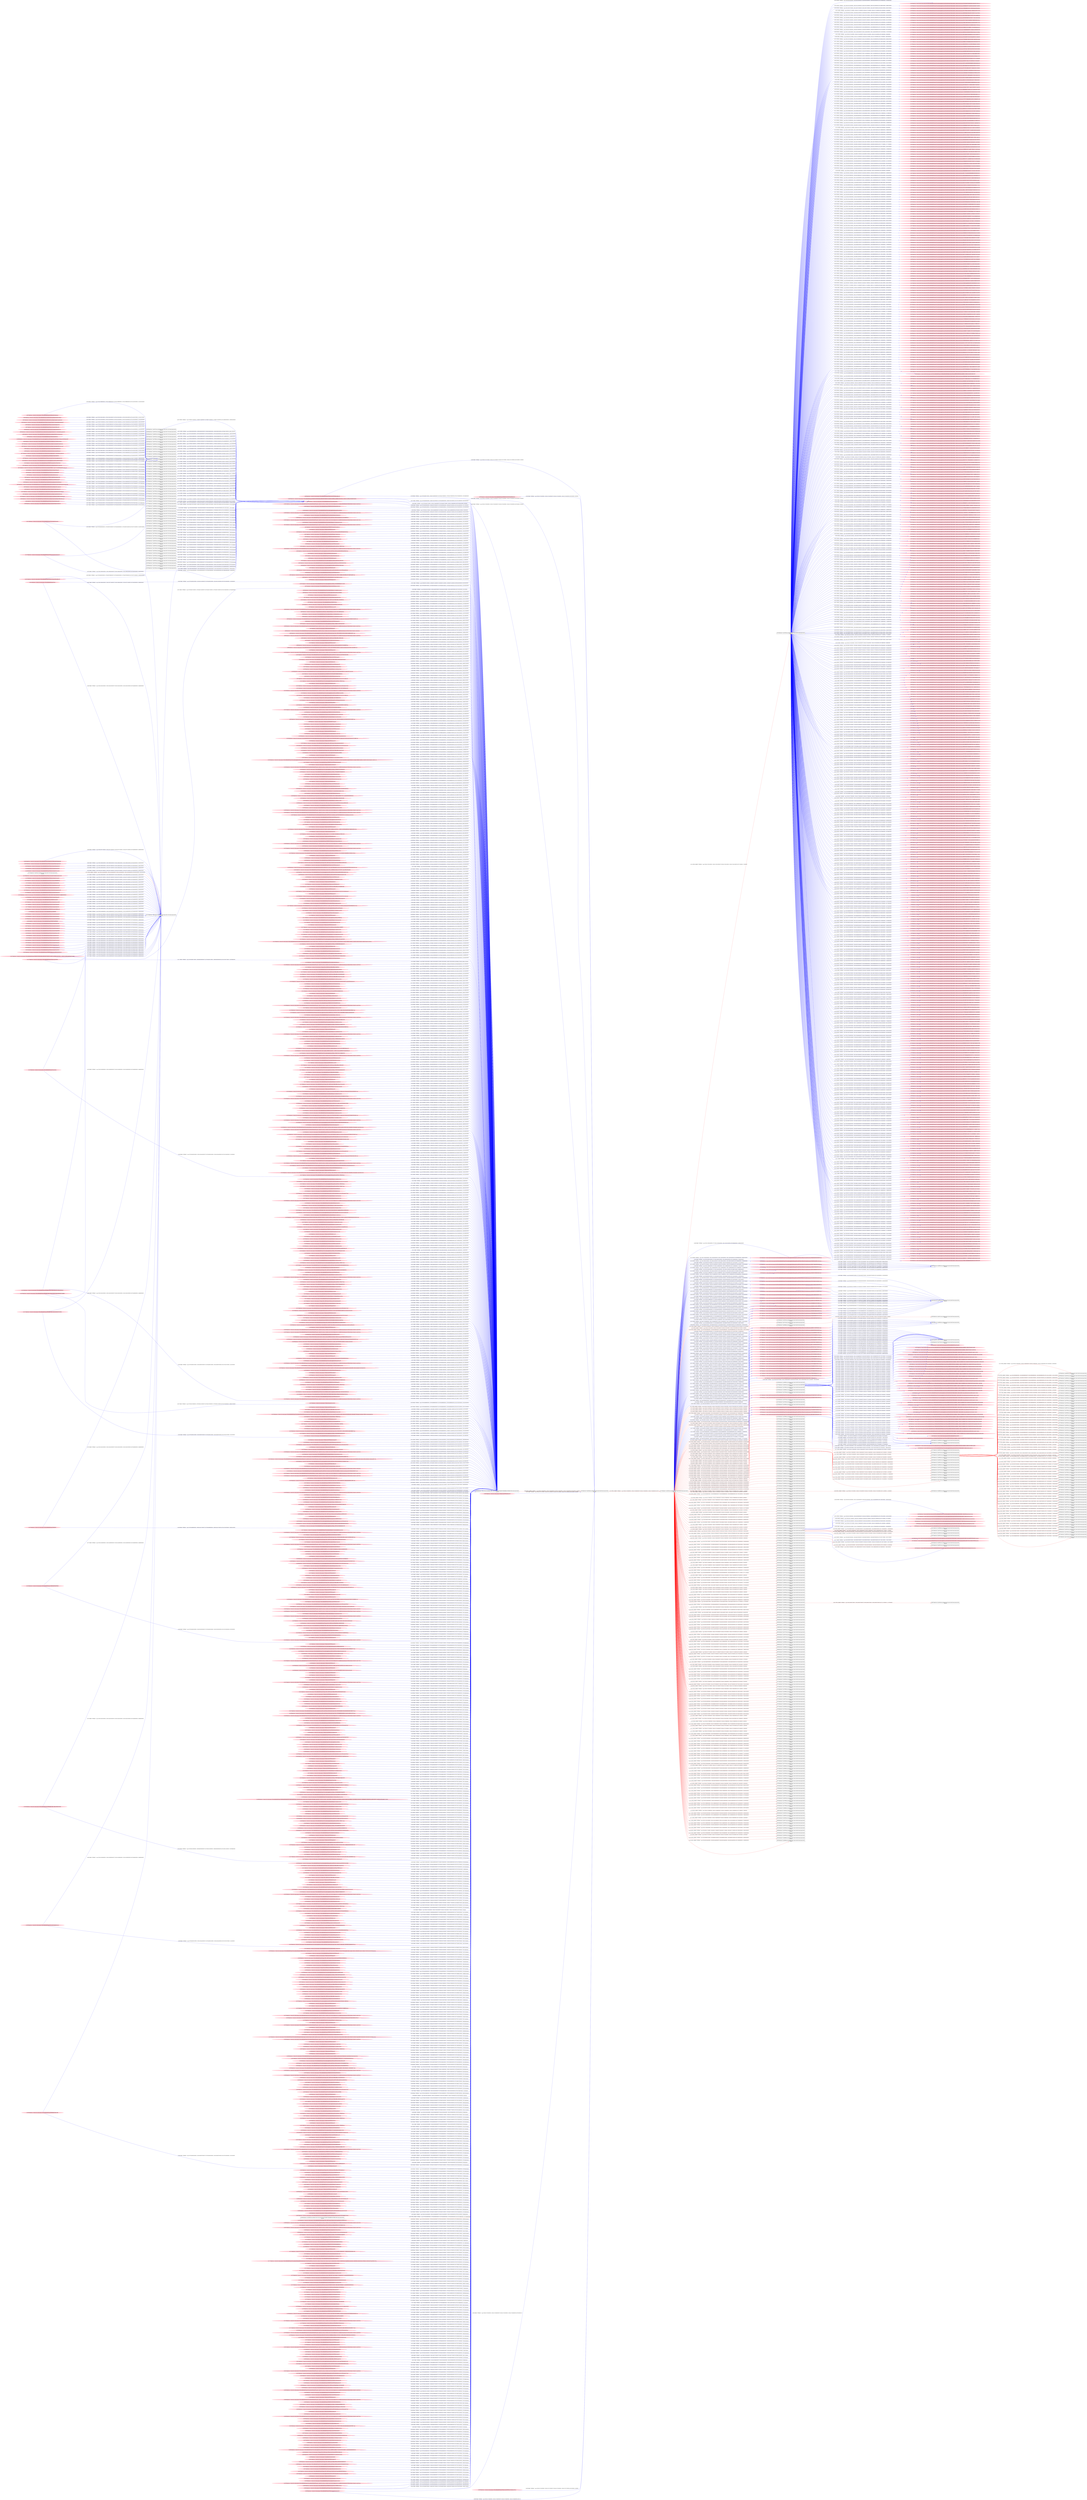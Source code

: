 digraph  {
rankdir=LR
"318"[color=black,label="id:318 HopCount: 2 pid:5196 proc_starttime:0 cmd: owner uid:null owner group id:null,\n null null", shape=box,style=solid];
"2"[color=pink,label="id:2 HopCount: 3 owner uid:null owner group id:null /Device/HarddiskVolume2/Users/admin/AppData/Local/Mozilla/Firefox/Profiles/lxkehh21.default/cache2/entries/1F7417C812EFAD43A761CF35573CFF2A975C8A9D ", shape=oval,style=filled];
"318" -> "2" [id=1889,__obj="WRITE"color=blue,label="id:1889 WRITE **NORMAL**  seqs:[1558109243529000000, 1558109243529000000] T:[1558109243529000000, 1558109243529000000] relT:[-5069981000000, -5069981000000]",style=solid];
"4"[color=pink,label="id:4 HopCount: 3 owner uid:null owner group id:null /Device/HarddiskVolume2/Users/admin/AppData/Local/Mozilla/Firefox/Profiles/lxkehh21.default/cache2/entries/D7E0E439902709F98098AADD66C5D468A9F2EF81 ", shape=oval,style=filled];
"318" -> "4" [id=1890,__obj="WRITE"color=blue,label="id:1890 WRITE **NORMAL**  seqs:[1558108146951000000, 1558108146951000000] T:[1558108146951000000, 1558108146951000000] relT:[-3973403000000, -3973403000000]",style=solid];
"3"[color=pink,label="id:3 HopCount: 3 owner uid:null owner group id:null /Device/HarddiskVolume2/Users/admin/AppData/Local/Mozilla/Firefox/Profiles/lxkehh21.default/cache2/entries/65B33FDA4DB8199D6A54200EEDC5051E0E5182F5 ", shape=oval,style=filled];
"318" -> "3" [id=1891,__obj="WRITE"color=blue,label="id:1891 WRITE **NORMAL**  seqs:[1558107833869000000, 1558107833869000000] T:[1558107833869000000, 1558107833869000000] relT:[-3660321000000, -3660321000000]",style=solid];
"6"[color=pink,label="id:6 HopCount: 3 owner uid:null owner group id:null /Device/HarddiskVolume2/Users/admin/AppData/Local/Mozilla/Firefox/Profiles/lxkehh21.default/cache2/entries/D6A90107A3BE61011531EF89644C3DA0FEFB919A ", shape=oval,style=filled];
"318" -> "6" [id=1892,__obj="WRITE"color=blue,label="id:1892 WRITE **NORMAL**  seqs:[1558109770065000000, 1558109770065000000] T:[1558109770065000000, 1558109770065000000] relT:[-5596517000000, -5596517000000]",style=solid];
"5"[color=pink,label="id:5 HopCount: 3 owner uid:null owner group id:null /Device/HarddiskVolume2/Users/admin/AppData/Local/Mozilla/Firefox/Profiles/lxkehh21.default/cache2/entries/74A03917AC26B7190A81EB917981E6BE60086E3A ", shape=oval,style=filled];
"318" -> "5" [id=1893,__obj="WRITE"color=blue,label="id:1893 WRITE **NORMAL**  seqs:[1558109449073000000, 1558109449073000000] T:[1558109449073000000, 1558109449073000000] relT:[-5275525000000, -5275525000000]",style=solid];
"234"[color=pink,label="id:234 HopCount: 2 owner uid:null owner group id:null /Device/HarddiskVolume2/Users/admin/AppData/Roaming/Microsoft/Windows/Recent/CustomDestinations/1R82D2T55IRS28897U82.temp ", shape=oval,style=filled];
"907"[color=black,label="id:907 HopCount: 3 pid:6084 proc_starttime:0 cmd: owner uid:null owner group id:null,\n null null", shape=box,style=solid];
"234" -> "907" [id=1894,__obj="READ"color=blue,label="id:1894 READ **NORMAL**  seqs:[1558111495957000000, 0] T:[1558111495957000000, 1558111495957000000] relT:[-7322409000000, -7322409000000]",style=solid];
"17"[color=black,label="id:17 HopCount: 1 pid:5432 proc_starttime:0 cmd: owner uid:null owner group id:null,\n null null", shape=box,style=solid];
"234" -> "17" [id=1895,__obj="READ"color=blue,label="id:1895 READ **NORMAL**  seqs:[1558111495934000000, 0] T:[1558111495934000000, 1558111495963000000] relT:[-7322386000000, -7322415000000]",style=solid];
"8"[color=pink,label="id:8 HopCount: 3 owner uid:null owner group id:null /Device/HarddiskVolume2/Users/admin/AppData/Local/Mozilla/Firefox/Profiles/lxkehh21.default/cache2/entries/76112DAED6FB1B88D6A7AD56A40A542B82A72FFC ", shape=oval,style=filled];
"318" -> "8" [id=1896,__obj="WRITE"color=blue,label="id:1896 WRITE **NORMAL**  seqs:[1558108701314000000, 1558108701314000000] T:[1558108701314000000, 1558108701314000000] relT:[-4527766000000, -4527766000000]",style=solid];
"7"[color=pink,label="id:7 HopCount: 3 owner uid:null owner group id:null /Device/HarddiskVolume2/Users/admin/AppData/Local/Mozilla/Firefox/Profiles/lxkehh21.default/cache2/entries/EE066CE6BD1E9CA3F285E68B700C611C329EF452 ", shape=oval,style=filled];
"318" -> "7" [id=1897,__obj="WRITE"color=blue,label="id:1897 WRITE **NORMAL**  seqs:[1558108601052000000, 1558108601052000000] T:[1558108601052000000, 1558108601052000000] relT:[-4427504000000, -4427504000000]",style=solid];
"233"[color=pink,label="id:233 HopCount: 2 owner uid:null owner group id:null /Device/HarddiskVolume2/Users/admin/AppData/Roaming/Microsoft/Windows/Recent/CustomDestinations/R60RQSUOHUKST8N3BYEN.temp ", shape=oval,style=filled];
"889"[color=black,label="id:889 HopCount: 3 pid:5080 proc_starttime:0 cmd: owner uid:null owner group id:null,\n null null", shape=box,style=solid];
"233" -> "889" [id=1898,__obj="READ"color=blue,label="id:1898 READ **NORMAL**  seqs:[1558108036527000000, 0] T:[1558108036527000000, 1558108036527000000] relT:[-3862979000000, -3862979000000]",style=solid];
"233" -> "17" [id=1899,__obj="READ"color=blue,label="id:1899 READ **NORMAL**  seqs:[1558108036440000000, 0] T:[1558108036440000000, 1558108036549000000] relT:[-3862892000000, -3863001000000]",style=solid];
"10"[color=pink,label="id:10 HopCount: 3 owner uid:null owner group id:null /Device/HarddiskVolume2/Users/admin/AppData/Local/Mozilla/Firefox/Profiles/lxkehh21.default/cache2/entries/FF4B2EE06780ACD674C18F7D77B6A939333C9C5D ", shape=oval,style=filled];
"318" -> "10" [id=1900,__obj="WRITE"color=blue,label="id:1900 WRITE **NORMAL**  seqs:[1558108147116000000, 1558108147116000000] T:[1558108147116000000, 1558108147116000000] relT:[-3973568000000, -3973568000000]",style=solid];
"9"[color=pink,label="id:9 HopCount: 3 owner uid:null owner group id:null /Device/HarddiskVolume2/Users/admin/AppData/Local/Mozilla/Firefox/Profiles/lxkehh21.default/cache2/entries/4D5CA73CA636FBD92F81A78DD9AAEED3BDDA909A ", shape=oval,style=filled];
"318" -> "9" [id=1901,__obj="WRITE"color=blue,label="id:1901 WRITE **NORMAL**  seqs:[1558109689809000000, 1558109689809000000] T:[1558109689809000000, 1558109689809000000] relT:[-5516261000000, -5516261000000]",style=solid];
"231"[color=pink,label="id:231 HopCount: 2 owner uid:null owner group id:null /Device/HarddiskVolume2/Users/admin/AppData/Roaming/Microsoft/Windows/Recent/CustomDestinations/2AXYCU8K4RK48N3SCLRO.temp ", shape=oval,style=filled];
"231" -> "907" [id=1902,__obj="READ"color=blue,label="id:1902 READ **NORMAL**  seqs:[1558110842103000000, 0] T:[1558110842103000000, 1558110842103000000] relT:[-6668555000000, -6668555000000]",style=solid];
"231" -> "17" [id=1903,__obj="READ"color=blue,label="id:1903 READ **NORMAL**  seqs:[1558110842020000000, 0] T:[1558110842020000000, 1558110842131000000] relT:[-6668472000000, -6668583000000]",style=solid];
"11"[color=pink,label="id:11 HopCount: 3 owner uid:null owner group id:null /Device/HarddiskVolume2/Users/admin/AppData/Local/Mozilla/Firefox/Profiles/lxkehh21.default/cache2/entries/18ED0FDE26CC13EFF6968B6DA5E2B88DF9D01F16 ", shape=oval,style=filled];
"318" -> "11" [id=1904,__obj="WRITE"color=blue,label="id:1904 WRITE **NORMAL**  seqs:[1558107056583000000, 1558107056583000000] T:[1558107056583000000, 1558107056583000000] relT:[-2883035000000, -2883035000000]",style=solid];
"13"[color=pink,label="id:13 HopCount: 3 owner uid:null owner group id:null /Device/HarddiskVolume2/Users/admin/AppData/Local/Mozilla/Firefox/Profiles/lxkehh21.default/cache2/entries/58C9C666562A5FD8DFD27443ABE75250D42F9092 ", shape=oval,style=filled];
"318" -> "13" [id=1905,__obj="WRITE"color=blue,label="id:1905 WRITE **NORMAL**  seqs:[1558105966009000000, 1558105966009000000] T:[1558105966009000000, 1558105966009000000] relT:[-1792461000000, -1792461000000]",style=solid];
"12"[color=pink,label="id:12 HopCount: 3 owner uid:null owner group id:null /Device/HarddiskVolume2/Users/admin/AppData/Local/Mozilla/Firefox/Profiles/lxkehh21.default/cache2/entries/A989C1AEA0265C9753711C00C088F731637734F3 ", shape=oval,style=filled];
"318" -> "12" [id=1906,__obj="WRITE"color=blue,label="id:1906 WRITE **NORMAL**  seqs:[1558108771815000000, 1558108771815000000] T:[1558108771815000000, 1558108771815000000] relT:[-4598267000000, -4598267000000]",style=solid];
"14"[color=pink,label="id:14 HopCount: 3 owner uid:null owner group id:null /Device/HarddiskVolume2/Users/admin/AppData/Local/Mozilla/Firefox/Profiles/lxkehh21.default/cache2/entries/11E061A30704A778151F3EC950855441D8030EA7 ", shape=oval,style=filled];
"318" -> "14" [id=1907,__obj="WRITE"color=blue,label="id:1907 WRITE **NORMAL**  seqs:[1558111611531000000, 1558111611531000000] T:[1558111611531000000, 1558111611531000000] relT:[-7437983000000, -7437983000000]",style=solid];
"19"[color=pink,label="id:19 HopCount: 3 owner uid:null owner group id:null /Device/HarddiskVolume2/Users/admin/AppData/Local/Mozilla/Firefox/Profiles/lxkehh21.default/cache2/entries/7481D61E8FC8CF818719EC47CD3E1320B3E9F830 ", shape=oval,style=filled];
"318" -> "19" [id=1908,__obj="WRITE"color=blue,label="id:1908 WRITE **NORMAL**  seqs:[1558109308704000000, 1558109308704000000] T:[1558109308704000000, 1558109308704000000] relT:[-5135156000000, -5135156000000]",style=solid];
"18"[color=pink,label="id:18 HopCount: 3 owner uid:null owner group id:null /Device/HarddiskVolume2/Users/admin/AppData/Local/Mozilla/Firefox/Profiles/lxkehh21.default/cache2/entries/FBF03B7469F484A765995CFD679CFB582675BC7A ", shape=oval,style=filled];
"318" -> "18" [id=1909,__obj="WRITE"color=blue,label="id:1909 WRITE **NORMAL**  seqs:[1558106039553000000, 1558106039553000000] T:[1558106039553000000, 1558106039553000000] relT:[-1866005000000, -1866005000000]",style=solid];
"15"[color=black,label="id:15 HopCount: 0 pid:6188 proc_starttime:0 cmd: owner uid:null owner group id:null,\n null null", shape=box,style=solid];
"15" -> "17" [id=1910,__obj="PROC_CREATE"color=red,label="id:1910 PROC_CREATE **NORMAL**  seqs:[1558104173548000000, 1558104173548000000] T:[1558104173548000000, 1558104173548000000] relT:[0, 0]",style=solid];
"22"[color=pink,label="id:22 HopCount: 3 owner uid:null owner group id:null /Device/HarddiskVolume2/Users/admin/AppData/Local/Mozilla/Firefox/Profiles/lxkehh21.default/cache2/entries/53BBB0B6AFF781D9888C509EEB01EA872DBE5F67 ", shape=oval,style=filled];
"318" -> "22" [id=1911,__obj="WRITE"color=blue,label="id:1911 WRITE **NORMAL**  seqs:[1558106174008000000, 1558106174008000000] T:[1558106174008000000, 1558106174008000000] relT:[-2000460000000, -2000460000000]",style=solid];
"21"[color=pink,label="id:21 HopCount: 3 owner uid:null owner group id:null /Device/HarddiskVolume2/Users/admin/AppData/Local/Mozilla/Firefox/Profiles/lxkehh21.default/cache2/entries/D7B67A7AB58BB542567AD32B20E6DBDBB87720F3 ", shape=oval,style=filled];
"318" -> "21" [id=1912,__obj="WRITE"color=blue,label="id:1912 WRITE **NORMAL**  seqs:[1558106004068000000, 1558106004068000000] T:[1558106004068000000, 1558106004068000000] relT:[-1830520000000, -1830520000000]",style=solid];
"20"[color=black,label="id:20 HopCount: 2 pid:240 proc_starttime:0 cmd: owner uid:null owner group id:null,\n null null", shape=box,style=solid];
"17" -> "20" [id=1913,__obj="PROC_CREATE"color=red,label="id:1913 PROC_CREATE **NORMAL**  seqs:[1558105131058000000, 1558105131058000000] T:[1558105131058000000, 1558105131058000000] relT:[-957510000000, -957510000000]",style=solid];
"25"[color=pink,label="id:25 HopCount: 3 owner uid:null owner group id:null /Device/HarddiskVolume2/Users/admin/AppData/Local/Mozilla/Firefox/Profiles/lxkehh21.default/cache2/entries/5D9E3234802BC249836372E6A5A1AAB75A5210F0 ", shape=oval,style=filled];
"318" -> "25" [id=1914,__obj="WRITE"color=blue,label="id:1914 WRITE **NORMAL**  seqs:[1558106364361000000, 1558106364361000000] T:[1558106364361000000, 1558106364361000000] relT:[-2190813000000, -2190813000000]",style=solid];
"24"[color=pink,label="id:24 HopCount: 3 owner uid:null owner group id:null /Device/HarddiskVolume2/Users/admin/AppData/Local/Mozilla/Firefox/Profiles/lxkehh21.default/cache2/entries/6753600A632594CC5128B9CDD363389B36C4C926 ", shape=oval,style=filled];
"318" -> "24" [id=1915,__obj="WRITE"color=blue,label="id:1915 WRITE **NORMAL**  seqs:[1558105938668000000, 1558105938668000000] T:[1558105938668000000, 1558105938668000000] relT:[-1765120000000, -1765120000000]",style=solid];
"23"[color=black,label="id:23 HopCount: 2 pid:7216 proc_starttime:0 cmd: owner uid:null owner group id:null,\n null null", shape=box,style=solid];
"17" -> "23" [id=1916,__obj="PROC_CREATE"color=red,label="id:1916 PROC_CREATE **NORMAL**  seqs:[1558104173551000000, 1558104173551000000] T:[1558104173551000000, 1558104173551000000] relT:[-3000000, -3000000]",style=solid];
"1"[color=pink,label="id:1 HopCount: 3 owner uid:null owner group id:null /Device/HarddiskVolume2/Users/admin/AppData/Local/Mozilla/Firefox/Profiles/lxkehh21.default/cache2/entries/EB28EFDDAB2E3B4E29943F732893594526FC7E32 ", shape=oval,style=filled];
"318" -> "1" [id=1917,__obj="WRITE"color=blue,label="id:1917 WRITE **NORMAL**  seqs:[1558107818834000000, 1558107818834000000] T:[1558107818834000000, 1558107818834000000] relT:[-3645286000000, -3645286000000]",style=solid];
"0"[color=pink,label="id:0 HopCount: 3 owner uid:null owner group id:null /Device/HarddiskVolume2/Users/admin/AppData/Local/Mozilla/Firefox/Profiles/lxkehh21.default/cache2/entries/C646034D32012661C172833684A261C59CE0A7C1 ", shape=oval,style=filled];
"318" -> "0" [id=1918,__obj="WRITE"color=blue,label="id:1918 WRITE **NORMAL**  seqs:[1558104923362000000, 1558104923362000000] T:[1558104923362000000, 1558104923362000000] relT:[-749814000000, -749814000000]",style=solid];
"26"[color=black,label="id:26 HopCount: 2 pid:5868 proc_starttime:0 cmd: owner uid:null owner group id:null,\n null null", shape=box,style=solid];
"17" -> "26" [id=1919,__obj="PROC_CREATE"color=red,label="id:1919 PROC_CREATE **NORMAL**  seqs:[1558106025969000000, 1558106025969000000] T:[1558106025969000000, 1558106025969000000] relT:[-1852421000000, -1852421000000]",style=solid];
"27"[color=pink,label="id:27 HopCount: 3 owner uid:null owner group id:null /Device/HarddiskVolume2/Users/admin/AppData/Local/Mozilla/Firefox/Profiles/lxkehh21.default/cache2/entries/0E30E7F64E76F714EB56B0E16E4DAC17C5624442 ", shape=oval,style=filled];
"318" -> "27" [id=1920,__obj="WRITE"color=blue,label="id:1920 WRITE **NORMAL**  seqs:[1558108204951000000, 1558108204951000000] T:[1558108204951000000, 1558108204951000000] relT:[-4031403000000, -4031403000000]",style=solid];
"29"[color=pink,label="id:29 HopCount: 3 owner uid:null owner group id:null /Device/HarddiskVolume2/Users/admin/AppData/Local/Mozilla/Firefox/Profiles/lxkehh21.default/cache2/entries/003E39461E7FC68E7CBAC6A4EDE20056E5CB4B7E ", shape=oval,style=filled];
"318" -> "29" [id=1921,__obj="WRITE"color=blue,label="id:1921 WRITE **NORMAL**  seqs:[1558107969186000000, 1558108079575000000] T:[1558107969186000000, 1558108079575000000] relT:[-3795638000000, -3906027000000]",style=solid];
"30"[color=pink,label="id:30 HopCount: 3 owner uid:null owner group id:null /Device/HarddiskVolume2/Users/admin/AppData/Local/Mozilla/Firefox/Profiles/lxkehh21.default/cache2/entries/2A273D0768D1AE958D032D2A380BD70F32096F20 ", shape=oval,style=filled];
"318" -> "30" [id=1922,__obj="WRITE"color=blue,label="id:1922 WRITE **NORMAL**  seqs:[1558109800144000000, 1558109800145000000] T:[1558109800144000000, 1558109800145000000] relT:[-5626596000000, -5626597000000]",style=solid];
"31"[color=pink,label="id:31 HopCount: 3 owner uid:null owner group id:null /Device/HarddiskVolume2/Users/admin/AppData/Local/Mozilla/Firefox/Profiles/lxkehh21.default/cache2/entries/FF0EF9573E0B1D54CA589A348F08D2037FD7B93C ", shape=oval,style=filled];
"318" -> "31" [id=1923,__obj="WRITE"color=blue,label="id:1923 WRITE **NORMAL**  seqs:[1558108045942000000, 1558108045942000000] T:[1558108045942000000, 1558108045942000000] relT:[-3872394000000, -3872394000000]",style=solid];
"16"[color=pink,label="id:16 HopCount: 3 owner uid:null owner group id:null /Device/HarddiskVolume2/Users/admin/AppData/Local/Mozilla/Firefox/Profiles/lxkehh21.default/cache2/entries/ED1E571987A52942966E079ECF1FB72CAD283697 ", shape=oval,style=filled];
"318" -> "16" [id=1924,__obj="WRITE"color=blue,label="id:1924 WRITE **NORMAL**  seqs:[1558108146720000000, 1558108146720000000] T:[1558108146720000000, 1558108146720000000] relT:[-3973172000000, -3973172000000]",style=solid];
"32"[color=pink,label="id:32 HopCount: 3 owner uid:null owner group id:null /Device/HarddiskVolume2/Users/admin/AppData/Local/Mozilla/Firefox/Profiles/lxkehh21.default/cache2/entries/C3687B09878E02C6DFAE8E9716C32A76E0D70D27 ", shape=oval,style=filled];
"318" -> "32" [id=1925,__obj="WRITE"color=blue,label="id:1925 WRITE **NORMAL**  seqs:[1558110206235000000, 1558110206235000000] T:[1558110206235000000, 1558110206235000000] relT:[-6032687000000, -6032687000000]",style=solid];
"37"[color=pink,label="id:37 HopCount: 3 owner uid:null owner group id:null /Device/HarddiskVolume2/Users/admin/AppData/Local/Mozilla/Firefox/Profiles/lxkehh21.default/cache2/entries/165AE3063A51D39E01E406E82EE89357D783FCCB ", shape=oval,style=filled];
"318" -> "37" [id=1926,__obj="WRITE"color=blue,label="id:1926 WRITE **NORMAL**  seqs:[1558105938630000000, 1558105938630000000] T:[1558105938630000000, 1558105938630000000] relT:[-1765082000000, -1765082000000]",style=solid];
"36"[color=pink,label="id:36 HopCount: 3 owner uid:null owner group id:null /Device/HarddiskVolume2/Users/admin/AppData/Local/Mozilla/Firefox/Profiles/lxkehh21.default/cache2/entries/C0D0457A7A70F7F227C24DFB3C42617EA3E1B010 ", shape=oval,style=filled];
"318" -> "36" [id=1927,__obj="WRITE"color=blue,label="id:1927 WRITE **NORMAL**  seqs:[1558105965939000000, 1558105965940000000] T:[1558105965939000000, 1558105965940000000] relT:[-1792391000000, -1792392000000]",style=solid];
"38"[color=pink,label="id:38 HopCount: 3 owner uid:null owner group id:null /Device/HarddiskVolume2/Users/admin/AppData/Local/Mozilla/Firefox/Profiles/lxkehh21.default/cache2/entries/69F51E45C1ABB56B319F2C0DED107E0E8D460BD9 ", shape=oval,style=filled];
"318" -> "38" [id=1928,__obj="WRITE"color=blue,label="id:1928 WRITE **NORMAL**  seqs:[1558105520457000000, 1558105520457000000] T:[1558105520457000000, 1558105520457000000] relT:[-1346909000000, -1346909000000]",style=solid];
"39"[color=pink,label="id:39 HopCount: 3 owner uid:null owner group id:null /Device/HarddiskVolume2/Users/admin/AppData/Local/Mozilla/Firefox/Profiles/lxkehh21.default/cache2/entries/27DE8CDD88D7F973E4B6F2133DFDB4FE2C056B89 ", shape=oval,style=filled];
"318" -> "39" [id=1929,__obj="WRITE"color=blue,label="id:1929 WRITE **NORMAL**  seqs:[1558105826983000000, 1558105826983000000] T:[1558105826983000000, 1558105826983000000] relT:[-1653435000000, -1653435000000]",style=solid];
"41"[color=pink,label="id:41 HopCount: 3 owner uid:null owner group id:null /Device/HarddiskVolume2/Users/admin/AppData/Local/Mozilla/Firefox/Profiles/lxkehh21.default/cache2/entries/7B19DDA40A3C0A8BF4913E15A652BCF91DCD21A1 ", shape=oval,style=filled];
"318" -> "41" [id=1930,__obj="WRITE"color=blue,label="id:1930 WRITE **NORMAL**  seqs:[1558108445590000000, 1558108445590000000] T:[1558108445590000000, 1558108445590000000] relT:[-4272042000000, -4272042000000]",style=solid];
"40"[color=pink,label="id:40 HopCount: 3 owner uid:null owner group id:null /Device/HarddiskVolume2/Users/admin/AppData/Local/Mozilla/Firefox/Profiles/lxkehh21.default/cache2/entries/DD58E9677975AF4EE261A26969CB278684E8732B ", shape=oval,style=filled];
"318" -> "40" [id=1931,__obj="WRITE"color=blue,label="id:1931 WRITE **NORMAL**  seqs:[1558109123206000000, 1558109123206000000] T:[1558109123206000000, 1558109123206000000] relT:[-4949658000000, -4949658000000]",style=solid];
"43"[color=pink,label="id:43 HopCount: 3 owner uid:null owner group id:null /Device/HarddiskVolume2/Users/admin/AppData/Local/Mozilla/Firefox/Profiles/lxkehh21.default/cache2/entries/63CCB5DB4ECA3979EEE902AED1061A5FED9E44CC ", shape=oval,style=filled];
"318" -> "43" [id=1932,__obj="WRITE"color=blue,label="id:1932 WRITE **NORMAL**  seqs:[1558104677555000000, 1558104677555000000] T:[1558104677555000000, 1558104677555000000] relT:[-504007000000, -504007000000]",style=solid];
"42"[color=pink,label="id:42 HopCount: 3 owner uid:null owner group id:null /Device/HarddiskVolume2/Users/admin/AppData/Local/Mozilla/Firefox/Profiles/lxkehh21.default/cache2/entries/369E0C890334B56BE4AB275D0F5BC214A6AD2620 ", shape=oval,style=filled];
"318" -> "42" [id=1933,__obj="WRITE"color=blue,label="id:1933 WRITE **NORMAL**  seqs:[1558110859179000000, 1558110859179000000] T:[1558110859179000000, 1558110859179000000] relT:[-6685631000000, -6685631000000]",style=solid];
"46"[color=pink,label="id:46 HopCount: 3 owner uid:null owner group id:null /Device/HarddiskVolume2/Users/admin/AppData/Local/Mozilla/Firefox/Profiles/lxkehh21.default/cache2/entries/07ABDFAF66A187D19F192C9F44FAA8C9CE7E77EC ", shape=oval,style=filled];
"318" -> "46" [id=1934,__obj="WRITE"color=blue,label="id:1934 WRITE **NORMAL**  seqs:[1558109128234000000, 1558109128234000000] T:[1558109128234000000, 1558109128234000000] relT:[-4954686000000, -4954686000000]",style=solid];
"45"[color=pink,label="id:45 HopCount: 3 owner uid:null owner group id:null /Device/HarddiskVolume2/Users/admin/AppData/Local/Mozilla/Firefox/Profiles/lxkehh21.default/cache2/entries/732441187D394EB0538F8D573E90B32718F7B012 ", shape=oval,style=filled];
"318" -> "45" [id=1935,__obj="WRITE"color=blue,label="id:1935 WRITE **NORMAL**  seqs:[1558109213464000000, 1558109213464000000] T:[1558109213464000000, 1558109213464000000] relT:[-5039916000000, -5039916000000]",style=solid];
"44"[color=pink,label="id:44 HopCount: 3 owner uid:null owner group id:null /Device/HarddiskVolume2/Users/admin/AppData/Local/Mozilla/Firefox/Profiles/lxkehh21.default/cache2/entries/8C74139A2D9C73E8D9D4916FE70880FF3B0E8C61 ", shape=oval,style=filled];
"318" -> "44" [id=1936,__obj="WRITE"color=blue,label="id:1936 WRITE **NORMAL**  seqs:[1558104707656000000, 1558104707656000000] T:[1558104707656000000, 1558104707656000000] relT:[-534108000000, -534108000000]",style=solid];
"47"[color=pink,label="id:47 HopCount: 3 owner uid:null owner group id:null /Device/HarddiskVolume2/Users/admin/AppData/Local/Mozilla/Firefox/Profiles/lxkehh21.default/cache2/entries/DA8E693AD732727963F1530EE628FD84AC83BCB7 ", shape=oval,style=filled];
"318" -> "47" [id=1937,__obj="WRITE"color=blue,label="id:1937 WRITE **NORMAL**  seqs:[1558105375021000000, 1558105375021000000] T:[1558105375021000000, 1558105375021000000] relT:[-1201473000000, -1201473000000]",style=solid];
"48"[color=pink,label="id:48 HopCount: 3 owner uid:null owner group id:null /Device/HarddiskVolume2/Users/admin/AppData/Local/Mozilla/Firefox/Profiles/lxkehh21.default/cache2/entries/0511750D0DF1CA2513E6950BEB1FFEA9D74D1A9A ", shape=oval,style=filled];
"318" -> "48" [id=1938,__obj="WRITE"color=blue,label="id:1938 WRITE **NORMAL**  seqs:[1558106373756000000, 1558106373756000000] T:[1558106373756000000, 1558106373756000000] relT:[-2200208000000, -2200208000000]",style=solid];
"49"[color=pink,label="id:49 HopCount: 3 owner uid:null owner group id:null /Device/HarddiskVolume2/Users/admin/AppData/Local/Mozilla/Firefox/Profiles/lxkehh21.default/cache2/entries/DD1D1EF495D8AD48A9707D6F4157F5F0FE9EEB08 ", shape=oval,style=filled];
"318" -> "49" [id=1939,__obj="WRITE"color=blue,label="id:1939 WRITE **NORMAL**  seqs:[1558106612153000000, 1558106612153000000] T:[1558106612153000000, 1558106612153000000] relT:[-2438605000000, -2438605000000]",style=solid];
"50"[color=pink,label="id:50 HopCount: 3 owner uid:null owner group id:null /Device/HarddiskVolume2/Users/admin/AppData/Local/Mozilla/Firefox/Profiles/lxkehh21.default/cache2/entries/AF8A3A6DECEAFE1DE804C45CCBEA9E595E5EB139 ", shape=oval,style=filled];
"318" -> "50" [id=1940,__obj="WRITE"color=blue,label="id:1940 WRITE **NORMAL**  seqs:[1558110166134000000, 1558110166134000000] T:[1558110166134000000, 1558110166134000000] relT:[-5992586000000, -5992586000000]",style=solid];
"51"[color=pink,label="id:51 HopCount: 3 owner uid:null owner group id:null /Device/HarddiskVolume2/Users/admin/AppData/Local/Mozilla/Firefox/Profiles/lxkehh21.default/cache2/entries/D895B608E268F14AA089B7AA749AA57380F28C4B ", shape=oval,style=filled];
"318" -> "51" [id=1941,__obj="WRITE"color=blue,label="id:1941 WRITE **NORMAL**  seqs:[1558105058995000000, 1558105058995000000] T:[1558105058995000000, 1558105058995000000] relT:[-885447000000, -885447000000]",style=solid];
"53"[color=pink,label="id:53 HopCount: 3 owner uid:null owner group id:null /Device/HarddiskVolume2/Users/admin/AppData/Local/Mozilla/Firefox/Profiles/lxkehh21.default/cache2/entries/66F9126D8D25C6F2D8DA76EC5699D42882E51F7A ", shape=oval,style=filled];
"318" -> "53" [id=1942,__obj="WRITE"color=blue,label="id:1942 WRITE **NORMAL**  seqs:[1558106373439000000, 1558106373439000000] T:[1558106373439000000, 1558106373439000000] relT:[-2199891000000, -2199891000000]",style=solid];
"52"[color=pink,label="id:52 HopCount: 3 owner uid:null owner group id:null /Device/HarddiskVolume2/Users/admin/AppData/Local/Mozilla/Firefox/Profiles/lxkehh21.default/cache2/entries/0E36FD849638DAD39EFC2D7A7035C735DB45EE75 ", shape=oval,style=filled];
"318" -> "52" [id=1943,__obj="WRITE"color=blue,label="id:1943 WRITE **NORMAL**  seqs:[1558105701320000000, 1558105701320000000] T:[1558105701320000000, 1558105701320000000] relT:[-1527772000000, -1527772000000]",style=solid];
"55"[color=pink,label="id:55 HopCount: 3 owner uid:null owner group id:null /Device/HarddiskVolume2/Users/admin/AppData/Local/Mozilla/Firefox/Profiles/lxkehh21.default/cache2/entries/49814ED875AF1E1B5691D32824177935AA464A99 ", shape=oval,style=filled];
"318" -> "55" [id=1944,__obj="WRITE"color=blue,label="id:1944 WRITE **NORMAL**  seqs:[1558106039539000000, 1558106039539000000] T:[1558106039539000000, 1558106039539000000] relT:[-1865991000000, -1865991000000]",style=solid];
"54"[color=pink,label="id:54 HopCount: 3 owner uid:null owner group id:null /Device/HarddiskVolume2/Users/admin/AppData/Local/Mozilla/Firefox/Profiles/lxkehh21.default/cache2/entries/7C45220947930415E0B2C1462C7796353FE3DEC3 ", shape=oval,style=filled];
"318" -> "54" [id=1945,__obj="WRITE"color=blue,label="id:1945 WRITE **NORMAL**  seqs:[1558105938641000000, 1558105938641000000] T:[1558105938641000000, 1558105938641000000] relT:[-1765093000000, -1765093000000]",style=solid];
"56"[color=pink,label="id:56 HopCount: 3 owner uid:null owner group id:null /Device/HarddiskVolume2/Users/admin/AppData/Local/Mozilla/Firefox/Profiles/lxkehh21.default/cache2/entries/A54E4E8410626787587F4E6C30AA1E5F05EC0C12 ", shape=oval,style=filled];
"318" -> "56" [id=1946,__obj="WRITE"color=blue,label="id:1946 WRITE **NORMAL**  seqs:[1558107899000000000, 1558107899000000000] T:[1558107899000000000, 1558107899000000000] relT:[-3725452000000, -3725452000000]",style=solid];
"58"[color=pink,label="id:58 HopCount: 3 owner uid:null owner group id:null /Device/HarddiskVolume2/Users/admin/AppData/Local/Mozilla/Firefox/Profiles/lxkehh21.default/cache2/entries/7C09E38F3416FA9525F81F6D9285F0E84CDAB633 ", shape=oval,style=filled];
"318" -> "58" [id=1947,__obj="WRITE"color=blue,label="id:1947 WRITE **NORMAL**  seqs:[1558104843035000000, 1558104843035000000] T:[1558104843035000000, 1558104843035000000] relT:[-669487000000, -669487000000]",style=solid];
"59"[color=pink,label="id:59 HopCount: 3 owner uid:null owner group id:null /Device/HarddiskVolume2/Users/admin/AppData/Local/Mozilla/Firefox/Profiles/lxkehh21.default/cache2/entries/562F78B5BF0F242D2AC318E58E4967E5CCC1707F ", shape=oval,style=filled];
"318" -> "59" [id=1948,__obj="WRITE"color=blue,label="id:1948 WRITE **NORMAL**  seqs:[1558108146681000000, 1558108146681000000] T:[1558108146681000000, 1558108146681000000] relT:[-3973133000000, -3973133000000]",style=solid];
"60"[color=pink,label="id:60 HopCount: 3 owner uid:null owner group id:null /Device/HarddiskVolume2/Users/admin/AppData/Local/Mozilla/Firefox/Profiles/lxkehh21.default/cache2/entries/C2785FA826AAF5C63BB9DBC99F3CB716B2BEBB65 ", shape=oval,style=filled];
"318" -> "60" [id=1949,__obj="WRITE"color=blue,label="id:1949 WRITE **NORMAL**  seqs:[1558108977812000000, 1558108977812000000] T:[1558108977812000000, 1558108977812000000] relT:[-4804264000000, -4804264000000]",style=solid];
"62"[color=pink,label="id:62 HopCount: 3 owner uid:null owner group id:null /Device/HarddiskVolume2/Users/admin/AppData/Local/Mozilla/Firefox/Profiles/lxkehh21.default/cache2/entries/4A3570D6AE6405A0D9A958A9AEEAA29B160ADD3E ", shape=oval,style=filled];
"318" -> "62" [id=1950,__obj="WRITE"color=blue,label="id:1950 WRITE **NORMAL**  seqs:[1558109429016000000, 1558109429016000000] T:[1558109429016000000, 1558109429016000000] relT:[-5255468000000, -5255468000000]",style=solid];
"61"[color=pink,label="id:61 HopCount: 3 owner uid:null owner group id:null /Device/HarddiskVolume2/Users/admin/AppData/Local/Mozilla/Firefox/Profiles/lxkehh21.default/cache2/entries/DF9DC631D330D8683355203565A1D4956F8225D3 ", shape=oval,style=filled];
"318" -> "61" [id=1951,__obj="WRITE"color=blue,label="id:1951 WRITE **NORMAL**  seqs:[1558109704878000000, 1558109704878000000] T:[1558109704878000000, 1558109704878000000] relT:[-5531330000000, -5531330000000]",style=solid];
"64"[color=pink,label="id:64 HopCount: 3 owner uid:null owner group id:null /Device/HarddiskVolume2/Users/admin/AppData/Local/Mozilla/Firefox/Profiles/lxkehh21.default/cache2/entries/15647E36C2DE74D39DE6D3B24FDD44525683CDBF ", shape=oval,style=filled];
"318" -> "64" [id=1952,__obj="WRITE"color=blue,label="id:1952 WRITE **NORMAL**  seqs:[1558106082918000000, 1558106082918000000] T:[1558106082918000000, 1558106082918000000] relT:[-1909370000000, -1909370000000]",style=solid];
"66"[color=pink,label="id:66 HopCount: 3 owner uid:null owner group id:null /Device/HarddiskVolume2/Users/admin/AppData/Local/Mozilla/Firefox/Profiles/lxkehh21.default/cache2/entries/4BAFC1853F5674773DAF45ECF2D478684209EBDA ", shape=oval,style=filled];
"318" -> "66" [id=1953,__obj="WRITE"color=blue,label="id:1953 WRITE **NORMAL**  seqs:[1558105938637000000, 1558105938637000000] T:[1558105938637000000, 1558105938637000000] relT:[-1765089000000, -1765089000000]",style=solid];
"65"[color=pink,label="id:65 HopCount: 3 owner uid:null owner group id:null /Device/HarddiskVolume2/Users/admin/AppData/Local/Mozilla/Firefox/Profiles/lxkehh21.default/cache2/entries/1A80924FB2A9E317E2C148FB3DEA6098C446E26C ", shape=oval,style=filled];
"318" -> "65" [id=1954,__obj="WRITE"color=blue,label="id:1954 WRITE **NORMAL**  seqs:[1558111114880000000, 1558111114880000000] T:[1558111114880000000, 1558111114880000000] relT:[-6941332000000, -6941332000000]",style=solid];
"33"[color=pink,label="id:33 HopCount: 3 owner uid:null owner group id:null /Device/HarddiskVolume2/Users/admin/AppData/Local/Mozilla/Firefox/Profiles/lxkehh21.default/cache2/entries/CE5247A9FF791BC795A451716B9438C64788E378 ", shape=oval,style=filled];
"318" -> "33" [id=1955,__obj="WRITE"color=blue,label="id:1955 WRITE **NORMAL**  seqs:[1558110597657000000, 1558110597657000000] T:[1558110597657000000, 1558110597657000000] relT:[-6424109000000, -6424109000000]",style=solid];
"35"[color=pink,label="id:35 HopCount: 3 owner uid:null owner group id:null /Device/HarddiskVolume2/Users/admin/AppData/Local/Mozilla/Firefox/Profiles/lxkehh21.default/cache2/entries/3683665EDFF66CF4B60F1A8EEC4259C5A27F4463 ", shape=oval,style=filled];
"318" -> "35" [id=1956,__obj="WRITE"color=blue,label="id:1956 WRITE **NORMAL**  seqs:[1558106374605000000, 1558106374605000000] T:[1558106374605000000, 1558106374605000000] relT:[-2201057000000, -2201057000000]",style=solid];
"63"[color=pink,label="id:63 HopCount: 3 owner uid:null owner group id:null /Device/HarddiskVolume2/Users/admin/AppData/Local/Mozilla/Firefox/Profiles/lxkehh21.default/cache2/entries/97556F8146D93CAA709954867100F1BBABB5EF90 ", shape=oval,style=filled];
"318" -> "63" [id=1957,__obj="WRITE"color=blue,label="id:1957 WRITE **NORMAL**  seqs:[1558106225849000000, 1558106225849000000] T:[1558106225849000000, 1558106225849000000] relT:[-2052301000000, -2052301000000]",style=solid];
"34"[color=pink,label="id:34 HopCount: 3 owner uid:null owner group id:null /Device/HarddiskVolume2/Users/admin/AppData/Local/Mozilla/Firefox/Profiles/lxkehh21.default/cache2/entries/F6A4548FD218CA3C3F773BBBE230A97D4D2CBD75 ", shape=oval,style=filled];
"318" -> "34" [id=1958,__obj="WRITE"color=blue,label="id:1958 WRITE **NORMAL**  seqs:[1558110497106000000, 1558110497106000000] T:[1558110497106000000, 1558110497106000000] relT:[-6323558000000, -6323558000000]",style=solid];
"67"[color=pink,label="id:67 HopCount: 3 owner uid:null owner group id:null /Device/HarddiskVolume2/Users/admin/AppData/Local/Mozilla/Firefox/Profiles/lxkehh21.default/cache2/entries/291042F74A49757A970144145B5F1229D476233A ", shape=oval,style=filled];
"318" -> "67" [id=1959,__obj="WRITE"color=blue,label="id:1959 WRITE **NORMAL**  seqs:[1558110794009000000, 1558110794009000000] T:[1558110794009000000, 1558110794009000000] relT:[-6620461000000, -6620461000000]",style=solid];
"68"[color=pink,label="id:68 HopCount: 3 owner uid:null owner group id:null /Device/HarddiskVolume2/Users/admin/AppData/Local/Mozilla/Firefox/Profiles/lxkehh21.default/cache2/entries/990C008670D3937D2B01245CEC40FC30332CB111 ", shape=oval,style=filled];
"318" -> "68" [id=1960,__obj="WRITE"color=blue,label="id:1960 WRITE **NORMAL**  seqs:[1558104502133000000, 1558104502133000000] T:[1558104502133000000, 1558104502133000000] relT:[-328585000000, -328585000000]",style=solid];
"69"[color=pink,label="id:69 HopCount: 3 owner uid:null owner group id:null /Device/HarddiskVolume2/Users/admin/AppData/Local/Mozilla/Firefox/Profiles/lxkehh21.default/cache2/entries/5D320422ED8DA56187ECD518CA169D463FE68F77 ", shape=oval,style=filled];
"318" -> "69" [id=1961,__obj="WRITE"color=blue,label="id:1961 WRITE **NORMAL**  seqs:[1558106348392000000, 1558106348392000000] T:[1558106348392000000, 1558106348392000000] relT:[-2174844000000, -2174844000000]",style=solid];
"57"[color=pink,label="id:57 HopCount: 3 owner uid:null owner group id:null /Device/HarddiskVolume2/Users/admin/AppData/Local/Mozilla/Firefox/Profiles/lxkehh21.default/cache2/entries/E3EE86E500C2EDC7B71FB47E4BA78EA8E5EC7BE8 ", shape=oval,style=filled];
"318" -> "57" [id=1962,__obj="WRITE"color=blue,label="id:1962 WRITE **NORMAL**  seqs:[1558105972615000000, 1558105972616000000] T:[1558105972615000000, 1558105972616000000] relT:[-1799067000000, -1799068000000]",style=solid];
"70"[color=pink,label="id:70 HopCount: 3 owner uid:null owner group id:null /Device/HarddiskVolume2/Users/admin/AppData/Local/Mozilla/Firefox/Profiles/lxkehh21.default/cache2/entries/527CDC831834D34ED7390D4ECCF31F44E5386869 ", shape=oval,style=filled];
"318" -> "70" [id=1963,__obj="WRITE"color=blue,label="id:1963 WRITE **NORMAL**  seqs:[1558105965903000000, 1558105965903000000] T:[1558105965903000000, 1558105965903000000] relT:[-1792355000000, -1792355000000]",style=solid];
"73"[color=pink,label="id:73 HopCount: 3 owner uid:null owner group id:null /Device/HarddiskVolume2/Users/admin/AppData/Local/Mozilla/Firefox/Profiles/lxkehh21.default/cache2/entries/22E6011200452386413816CD6B97E76EA2553596 ", shape=oval,style=filled];
"318" -> "73" [id=1964,__obj="WRITE"color=blue,label="id:1964 WRITE **NORMAL**  seqs:[1558105938614000000, 1558105938614000000] T:[1558105938614000000, 1558105938614000000] relT:[-1765066000000, -1765066000000]",style=solid];
"74"[color=pink,label="id:74 HopCount: 3 owner uid:null owner group id:null /Device/HarddiskVolume2/Users/admin/AppData/Local/Mozilla/Firefox/Profiles/lxkehh21.default/cache2/entries/4883FCA0C253B3EE700CBF3AD33064251926FCB9 ", shape=oval,style=filled];
"318" -> "74" [id=1965,__obj="WRITE"color=blue,label="id:1965 WRITE **NORMAL**  seqs:[1558108111712000000, 1558108111712000000] T:[1558108111712000000, 1558108111712000000] relT:[-3938164000000, -3938164000000]",style=solid];
"75"[color=pink,label="id:75 HopCount: 3 owner uid:null owner group id:null /Device/HarddiskVolume2/Users/admin/AppData/Local/Mozilla/Firefox/Profiles/lxkehh21.default/cache2/entries/42F500EEB75E784734E020DB606570039134C464 ", shape=oval,style=filled];
"318" -> "75" [id=1966,__obj="WRITE"color=blue,label="id:1966 WRITE **NORMAL**  seqs:[1558107863937000000, 1558107863937000000] T:[1558107863937000000, 1558107863937000000] relT:[-3690389000000, -3690389000000]",style=solid];
"76"[color=pink,label="id:76 HopCount: 3 owner uid:null owner group id:null /Device/HarddiskVolume2/Users/admin/AppData/Local/Mozilla/Firefox/Profiles/lxkehh21.default/cache2/entries/16FC7E0BEAAE6FFE822E1B7C3117662952E20F2F ", shape=oval,style=filled];
"318" -> "76" [id=1967,__obj="WRITE"color=blue,label="id:1967 WRITE **NORMAL**  seqs:[1558110632784000000, 1558110632784000000] T:[1558110632784000000, 1558110632784000000] relT:[-6459236000000, -6459236000000]",style=solid];
"77"[color=pink,label="id:77 HopCount: 3 owner uid:null owner group id:null /Device/HarddiskVolume2/Users/admin/AppData/Local/Mozilla/Firefox/Profiles/lxkehh21.default/cache2/entries/0E33636B048BEE38183B37C2190BE27FAE02CE14 ", shape=oval,style=filled];
"318" -> "77" [id=1968,__obj="WRITE"color=blue,label="id:1968 WRITE **NORMAL**  seqs:[1558106374607000000, 1558106374607000000] T:[1558106374607000000, 1558106374607000000] relT:[-2201059000000, -2201059000000]",style=solid];
"78"[color=pink,label="id:78 HopCount: 3 owner uid:null owner group id:null /Device/HarddiskVolume2/Users/admin/AppData/Local/Mozilla/Firefox/Profiles/lxkehh21.default/cache2/entries/77E4FC19613A9B339EAE07F2A1CFC0B02CB57050 ", shape=oval,style=filled];
"318" -> "78" [id=1969,__obj="WRITE"color=blue,label="id:1969 WRITE **NORMAL**  seqs:[1558104186034000000, 1558104186034000000] T:[1558104186034000000, 1558104186034000000] relT:[-12486000000, -12486000000]",style=solid];
"80"[color=pink,label="id:80 HopCount: 3 owner uid:null owner group id:null /Device/HarddiskVolume2/Users/admin/AppData/Local/Mozilla/Firefox/Profiles/lxkehh21.default/cache2/entries/259347BE618707354C35CF3540ED274CE743EF86 ", shape=oval,style=filled];
"318" -> "80" [id=1970,__obj="WRITE"color=blue,label="id:1970 WRITE **NORMAL**  seqs:[1558107071622000000, 1558107071622000000] T:[1558107071622000000, 1558107071622000000] relT:[-2898074000000, -2898074000000]",style=solid];
"82"[color=pink,label="id:82 HopCount: 3 owner uid:null owner group id:null /Device/HarddiskVolume2/Users/admin/AppData/Local/Mozilla/Firefox/Profiles/lxkehh21.default/cache2/entries/DE619863581C3F4E8EF022BE22B45B7AD5FCC5FD ", shape=oval,style=filled];
"318" -> "82" [id=1971,__obj="WRITE"color=blue,label="id:1971 WRITE **NORMAL**  seqs:[1558106374013000000, 1558106374013000000] T:[1558106374013000000, 1558106374013000000] relT:[-2200465000000, -2200465000000]",style=solid];
"81"[color=pink,label="id:81 HopCount: 3 owner uid:null owner group id:null /Device/HarddiskVolume2/Users/admin/AppData/Local/Mozilla/Firefox/Profiles/lxkehh21.default/cache2/entries/3E95A775AEA36B78DAA6D9F2D8FEB479CCAD0FDD ", shape=oval,style=filled];
"318" -> "81" [id=1972,__obj="WRITE"color=blue,label="id:1972 WRITE **NORMAL**  seqs:[1558104175448000000, 1558111601467000000] T:[1558104175448000000, 1558111601467000000] relT:[-1900000000, -7427919000000]",style=solid];
"84"[color=pink,label="id:84 HopCount: 3 owner uid:null owner group id:null /Device/HarddiskVolume2/Users/admin/AppData/Local/Mozilla/Firefox/Profiles/lxkehh21.default/cache2/entries/69ABF6D589C40C4ACF57CD8AAD6AC582696EFEE6 ", shape=oval,style=filled];
"318" -> "84" [id=1973,__obj="WRITE"color=blue,label="id:1973 WRITE **NORMAL**  seqs:[1558106039717000000, 1558106039717000000] T:[1558106039717000000, 1558106039717000000] relT:[-1866169000000, -1866169000000]",style=solid];
"86"[color=pink,label="id:86 HopCount: 3 owner uid:null owner group id:null /Device/HarddiskVolume2/Users/admin/AppData/Local/Mozilla/Firefox/Profiles/lxkehh21.default/cache2/entries/ECF31FAE230E5125DF07D921576435FB83614280 ", shape=oval,style=filled];
"318" -> "86" [id=1974,__obj="WRITE"color=blue,label="id:1974 WRITE **NORMAL**  seqs:[1558106258740000000, 1558106258740000000] T:[1558106258740000000, 1558106258740000000] relT:[-2085192000000, -2085192000000]",style=solid];
"79"[color=pink,label="id:79 HopCount: 3 owner uid:null owner group id:null /Device/HarddiskVolume2/Users/admin/AppData/Local/Mozilla/Firefox/Profiles/lxkehh21.default/cache2/entries/78087E47F05ABA0B76272C66DFAF117D985E99A6 ", shape=oval,style=filled];
"318" -> "79" [id=1975,__obj="WRITE"color=blue,label="id:1975 WRITE **NORMAL**  seqs:[1558108029279000000, 1558108029279000000] T:[1558108029279000000, 1558108029279000000] relT:[-3855731000000, -3855731000000]",style=solid];
"85"[color=pink,label="id:85 HopCount: 3 owner uid:null owner group id:null /Device/HarddiskVolume2/Users/admin/AppData/Local/Mozilla/Firefox/Profiles/lxkehh21.default/cache2/entries/F7F8EF5FE53CB09980CDDF2F43844EA057A0D44D ", shape=oval,style=filled];
"318" -> "85" [id=1976,__obj="WRITE"color=blue,label="id:1976 WRITE **NORMAL**  seqs:[1558106225837000000, 1558106225837000000] T:[1558106225837000000, 1558106225837000000] relT:[-2052289000000, -2052289000000]",style=solid];
"83"[color=pink,label="id:83 HopCount: 3 owner uid:null owner group id:null /Device/HarddiskVolume2/Users/admin/AppData/Local/Mozilla/Firefox/Profiles/lxkehh21.default/cache2/entries/DEB919D47473797D187A440B8896CD6FC4FB0978 ", shape=oval,style=filled];
"318" -> "83" [id=1977,__obj="WRITE"color=blue,label="id:1977 WRITE **NORMAL**  seqs:[1558107909036000000, 1558107909036000000] T:[1558107909036000000, 1558107909036000000] relT:[-3735488000000, -3735488000000]",style=solid];
"87"[color=pink,label="id:87 HopCount: 3 owner uid:null owner group id:null /Device/HarddiskVolume2/Users/admin/AppData/Local/Mozilla/Firefox/Profiles/lxkehh21.default/cache2/entries/BE34CE388F8324D813A1B3A56E6B806E6F3ED4F4 ", shape=oval,style=filled];
"318" -> "87" [id=1978,__obj="WRITE"color=blue,label="id:1978 WRITE **NORMAL**  seqs:[1558106211851000000, 1558106211851000000] T:[1558106211851000000, 1558106211851000000] relT:[-2038303000000, -2038303000000]",style=solid];
"88"[color=pink,label="id:88 HopCount: 3 owner uid:null owner group id:null /Device/HarddiskVolume2/Users/admin/AppData/Local/Mozilla/Firefox/Profiles/lxkehh21.default/cache2/entries/40C1D686743DDF02E944039B8BE9AF181C653498 ", shape=oval,style=filled];
"318" -> "88" [id=1979,__obj="WRITE"color=blue,label="id:1979 WRITE **NORMAL**  seqs:[1558109193416000000, 1558109193416000000] T:[1558109193416000000, 1558109193416000000] relT:[-5019868000000, -5019868000000]",style=solid];
"89"[color=pink,label="id:89 HopCount: 3 owner uid:null owner group id:null /Device/HarddiskVolume2/Users/admin/AppData/Local/Mozilla/Firefox/Profiles/lxkehh21.default/cache2/entries/A34EB50AC9081E6C1C545E2723E157708A316C6E ", shape=oval,style=filled];
"318" -> "89" [id=1980,__obj="WRITE"color=blue,label="id:1980 WRITE **NORMAL**  seqs:[1558110100913000000, 1558110100913000000] T:[1558110100913000000, 1558110100913000000] relT:[-5927365000000, -5927365000000]",style=solid];
"90"[color=pink,label="id:90 HopCount: 3 owner uid:null owner group id:null /Device/HarddiskVolume2/Users/admin/AppData/Local/Mozilla/Firefox/Profiles/lxkehh21.default/cache2/entries/1719053064F7CF8F27EEC0F31AE81D220B57B698 ", shape=oval,style=filled];
"318" -> "90" [id=1981,__obj="WRITE"color=blue,label="id:1981 WRITE **NORMAL**  seqs:[1558108146680000000, 1558108146680000000] T:[1558108146680000000, 1558108146680000000] relT:[-3973132000000, -3973132000000]",style=solid];
"91"[color=pink,label="id:91 HopCount: 3 owner uid:null owner group id:null /Device/HarddiskVolume2/Users/admin/AppData/Local/Mozilla/Firefox/Profiles/lxkehh21.default/cache2/entries/FAD3F2E5827E39E6721FE36E943AA95AB1F3F806 ", shape=oval,style=filled];
"318" -> "91" [id=1982,__obj="WRITE"color=blue,label="id:1982 WRITE **NORMAL**  seqs:[1558106178356000000, 1558106178356000000] T:[1558106178356000000, 1558106178356000000] relT:[-2004808000000, -2004808000000]",style=solid];
"92"[color=pink,label="id:92 HopCount: 3 owner uid:null owner group id:null /Device/HarddiskVolume2/Users/admin/AppData/Local/Mozilla/Firefox/Profiles/lxkehh21.default/cache2/entries/1844F01BEE9610E42E1CDF50F5C8F6CE07F31A2C ", shape=oval,style=filled];
"318" -> "92" [id=1983,__obj="WRITE"color=blue,label="id:1983 WRITE **NORMAL**  seqs:[1558108766715000000, 1558108766715000000] T:[1558108766715000000, 1558108766715000000] relT:[-4593167000000, -4593167000000]",style=solid];
"93"[color=pink,label="id:93 HopCount: 3 owner uid:null owner group id:null /Device/HarddiskVolume2/Users/admin/AppData/Local/Mozilla/Firefox/Profiles/lxkehh21.default/cache2/entries/6268ACDDF581E5B4BC15C44D6A2143B9F777C1B5 ", shape=oval,style=filled];
"318" -> "93" [id=1984,__obj="WRITE"color=blue,label="id:1984 WRITE **NORMAL**  seqs:[1558107775721000000, 1558107775721000000] T:[1558107775721000000, 1558107775721000000] relT:[-3602173000000, -3602173000000]",style=solid];
"94"[color=pink,label="id:94 HopCount: 3 owner uid:null owner group id:null /Device/HarddiskVolume2/Users/admin/AppData/Local/Mozilla/Firefox/Profiles/lxkehh21.default/cache2/entries/5F05E4CC515BBE3E2CC8D06F0EBCDB1E7CE5455D ", shape=oval,style=filled];
"318" -> "94" [id=1985,__obj="WRITE"color=blue,label="id:1985 WRITE **NORMAL**  seqs:[1558107628228000000, 1558107628228000000] T:[1558107628228000000, 1558107628228000000] relT:[-3454680000000, -3454680000000]",style=solid];
"95"[color=pink,label="id:95 HopCount: 3 owner uid:null owner group id:null /Device/HarddiskVolume2/Users/admin/AppData/Local/Mozilla/Firefox/Profiles/lxkehh21.default/cache2/entries/95D50C9C22975A9FAFE395CA174DE1260D04333D ", shape=oval,style=filled];
"318" -> "95" [id=1986,__obj="WRITE"color=blue,label="id:1986 WRITE **NORMAL**  seqs:[1558104281327000000, 1558104281327000000] T:[1558104281327000000, 1558104281327000000] relT:[-107779000000, -107779000000]",style=solid];
"97"[color=pink,label="id:97 HopCount: 3 owner uid:null owner group id:null /Device/HarddiskVolume2/Users/admin/AppData/Local/Mozilla/Firefox/Profiles/lxkehh21.default/cache2/entries/D63026C9DD7C7E45158C5A269DA8F219D09B3663 ", shape=oval,style=filled];
"318" -> "97" [id=1987,__obj="WRITE"color=blue,label="id:1987 WRITE **NORMAL**  seqs:[1558111034673000000, 1558111034673000000] T:[1558111034673000000, 1558111034673000000] relT:[-6861125000000, -6861125000000]",style=solid];
"98"[color=pink,label="id:98 HopCount: 3 owner uid:null owner group id:null /Device/HarddiskVolume2/Users/admin/AppData/Local/Mozilla/Firefox/Profiles/lxkehh21.default/cache2/entries/00D7A20A2AC14DA9C4723475B6C289C4169D8FA2 ", shape=oval,style=filled];
"318" -> "98" [id=1988,__obj="WRITE"color=blue,label="id:1988 WRITE **NORMAL**  seqs:[1558108089231000000, 1558108089231000000] T:[1558108089231000000, 1558108089231000000] relT:[-3915683000000, -3915683000000]",style=solid];
"101"[color=pink,label="id:101 HopCount: 3 owner uid:null owner group id:null /Device/HarddiskVolume2/Users/admin/AppData/Local/Mozilla/Firefox/Profiles/lxkehh21.default/cache2/entries/CC25F1AA39B5A66F81A42B3CA2AA97935EAE8B1E ", shape=oval,style=filled];
"318" -> "101" [id=1989,__obj="WRITE"color=blue,label="id:1989 WRITE **NORMAL**  seqs:[1558106373532000000, 1558106373532000000] T:[1558106373532000000, 1558106373532000000] relT:[-2199984000000, -2199984000000]",style=solid];
"96"[color=pink,label="id:96 HopCount: 3 owner uid:null owner group id:null /Device/HarddiskVolume2/Users/admin/AppData/Local/Mozilla/Firefox/Profiles/lxkehh21.default/cache2/entries/328B9504FF936A96CD3B36A90494BD7F27895597 ", shape=oval,style=filled];
"318" -> "96" [id=1990,__obj="WRITE"color=blue,label="id:1990 WRITE **NORMAL**  seqs:[1558108147086000000, 1558108147086000000] T:[1558108147086000000, 1558108147086000000] relT:[-3973538000000, -3973538000000]",style=solid];
"102"[color=pink,label="id:102 HopCount: 3 owner uid:null owner group id:null /Device/HarddiskVolume2/Users/admin/AppData/Local/Mozilla/Firefox/Profiles/lxkehh21.default/cache2/entries/0131A3B4B38BC316EE0FC8163FD9D7F35521DA33 ", shape=oval,style=filled];
"318" -> "102" [id=1991,__obj="WRITE"color=blue,label="id:1991 WRITE **NORMAL**  seqs:[1558110236309000000, 1558110236309000000] T:[1558110236309000000, 1558110236309000000] relT:[-6062761000000, -6062761000000]",style=solid];
"99"[color=pink,label="id:99 HopCount: 3 owner uid:null owner group id:null /Device/HarddiskVolume2/Users/admin/AppData/Local/Mozilla/Firefox/Profiles/lxkehh21.default/cache2/entries/89061B43370D4ACC2379F4202DDEA5A83B568FF3 ", shape=oval,style=filled];
"318" -> "99" [id=1992,__obj="WRITE"color=blue,label="id:1992 WRITE **NORMAL**  seqs:[1558105965801000000, 1558105965801000000] T:[1558105965801000000, 1558105965801000000] relT:[-1792253000000, -1792253000000]",style=solid];
"71"[color=pink,label="id:71 HopCount: 3 owner uid:null owner group id:null /Device/HarddiskVolume2/Users/admin/AppData/Local/Mozilla/Firefox/Profiles/lxkehh21.default/cache2/entries/AE3E8D4B6E331D37AD86F732051F1F9A0D5E7FED ", shape=oval,style=filled];
"318" -> "71" [id=1993,__obj="WRITE"color=blue,label="id:1993 WRITE **NORMAL**  seqs:[1558104622433000000, 1558104622434000000] T:[1558104622433000000, 1558104622434000000] relT:[-448885000000, -448886000000]",style=solid];
"100"[color=pink,label="id:100 HopCount: 3 owner uid:null owner group id:null /Device/HarddiskVolume2/Users/admin/AppData/Local/Mozilla/Firefox/Profiles/lxkehh21.default/cache2/entries/FD2BB07C6096772C1B75458C06D75E4D08C6F314 ", shape=oval,style=filled];
"318" -> "100" [id=1994,__obj="WRITE"color=blue,label="id:1994 WRITE **NORMAL**  seqs:[1558111531209000000, 1558111531209000000] T:[1558111531209000000, 1558111531209000000] relT:[-7357661000000, -7357661000000]",style=solid];
"72"[color=pink,label="id:72 HopCount: 3 owner uid:null owner group id:null /Device/HarddiskVolume2/Users/admin/AppData/Local/Mozilla/Firefox/Profiles/lxkehh21.default/cache2/entries/664D0D0CE6FAA354327F5C29BB09689FF4B526B4 ", shape=oval,style=filled];
"318" -> "72" [id=1995,__obj="WRITE"color=blue,label="id:1995 WRITE **NORMAL**  seqs:[1558105992728000000, 1558105992728000000] T:[1558105992728000000, 1558105992728000000] relT:[-1819180000000, -1819180000000]",style=solid];
"103"[color=pink,label="id:103 HopCount: 3 owner uid:null owner group id:null /Device/HarddiskVolume2/Users/admin/AppData/Local/Mozilla/Firefox/Profiles/lxkehh21.default/cache2/entries/888CB31B8EF4344183B7807AF9621FC83CBE47B5 ", shape=oval,style=filled];
"318" -> "103" [id=1996,__obj="WRITE"color=blue,label="id:1996 WRITE **NORMAL**  seqs:[1558106348484000000, 1558106348484000000] T:[1558106348484000000, 1558106348484000000] relT:[-2174936000000, -2174936000000]",style=solid];
"104"[color=pink,label="id:104 HopCount: 3 owner uid:null owner group id:null /Device/HarddiskVolume2/Users/admin/AppData/Local/Mozilla/Firefox/Profiles/lxkehh21.default/cache2/entries/FDA03602E4C171549E909A3E2BF3BDF8F4D237F2 ", shape=oval,style=filled];
"318" -> "104" [id=1997,__obj="WRITE"color=blue,label="id:1997 WRITE **NORMAL**  seqs:[1558106373530000000, 1558106373530000000] T:[1558106373530000000, 1558106373530000000] relT:[-2199982000000, -2199982000000]",style=solid];
"105"[color=pink,label="id:105 HopCount: 3 owner uid:null owner group id:null /Device/HarddiskVolume2/Users/admin/AppData/Local/Mozilla/Firefox/Profiles/lxkehh21.default/cache2/entries/5CB7CA31DE90EF098A8C593737C7AFA4E7736735 ", shape=oval,style=filled];
"318" -> "105" [id=1998,__obj="WRITE"color=blue,label="id:1998 WRITE **NORMAL**  seqs:[1558109679783000000, 1558109679783000000] T:[1558109679783000000, 1558109679783000000] relT:[-5506235000000, -5506235000000]",style=solid];
"106"[color=pink,label="id:106 HopCount: 3 owner uid:null owner group id:null /Device/HarddiskVolume2/Users/admin/AppData/Local/Mozilla/Firefox/Profiles/lxkehh21.default/cache2/entries/4C38620E11A50385E8E7F7CC1C7EA810872E44D9 ", shape=oval,style=filled];
"318" -> "106" [id=1999,__obj="WRITE"color=blue,label="id:1999 WRITE **NORMAL**  seqs:[1558105938622000000, 1558105938622000000] T:[1558105938622000000, 1558105938622000000] relT:[-1765074000000, -1765074000000]",style=solid];
"107"[color=pink,label="id:107 HopCount: 3 owner uid:null owner group id:null /Device/HarddiskVolume2/Users/admin/AppData/Local/Mozilla/Firefox/Profiles/lxkehh21.default/cache2/entries/58FCCBA7841048C17521232FF6F8BD171C5EB716 ", shape=oval,style=filled];
"318" -> "107" [id=2000,__obj="WRITE"color=blue,label="id:2000 WRITE **NORMAL**  seqs:[1558106379536000000, 1558106379536000000] T:[1558106379536000000, 1558106379536000000] relT:[-2205988000000, -2205988000000]",style=solid];
"108"[color=pink,label="id:108 HopCount: 3 owner uid:null owner group id:null /Device/HarddiskVolume2/Users/admin/AppData/Local/Mozilla/Firefox/Profiles/lxkehh21.default/cache2/entries/E10FE02851A00C5293845219B2777BB9B5584168 ", shape=oval,style=filled];
"318" -> "108" [id=2001,__obj="WRITE"color=blue,label="id:2001 WRITE **NORMAL**  seqs:[1558109403950000000, 1558109403950000000] T:[1558109403950000000, 1558109403950000000] relT:[-5230402000000, -5230402000000]",style=solid];
"109"[color=pink,label="id:109 HopCount: 3 owner uid:null owner group id:null /Device/HarddiskVolume2/Users/admin/AppData/Local/Mozilla/Firefox/Profiles/lxkehh21.default/cache2/entries/F9D1786049B1276FB8285F2E374778F8490014E5 ", shape=oval,style=filled];
"318" -> "109" [id=2002,__obj="WRITE"color=blue,label="id:2002 WRITE **NORMAL**  seqs:[1558105154245000000, 1558105154245000000] T:[1558105154245000000, 1558105154245000000] relT:[-980697000000, -980697000000]",style=solid];
"112"[color=pink,label="id:112 HopCount: 3 owner uid:null owner group id:null /Device/HarddiskVolume2/Users/admin/AppData/Local/Mozilla/Firefox/Profiles/lxkehh21.default/cache2/entries/CE0CA0E949F54AFF58311C29B84212EE87E001EE ", shape=oval,style=filled];
"318" -> "112" [id=2003,__obj="WRITE"color=blue,label="id:2003 WRITE **NORMAL**  seqs:[1558105938663000000, 1558105938663000000] T:[1558105938663000000, 1558105938663000000] relT:[-1765115000000, -1765115000000]",style=solid];
"113"[color=pink,label="id:113 HopCount: 3 owner uid:null owner group id:null /Device/HarddiskVolume2/Users/admin/AppData/Local/Mozilla/Firefox/Profiles/lxkehh21.default/cache2/entries/8E1E2C0BAB7370667CC52190C6F9214AEAFAF86E ", shape=oval,style=filled];
"318" -> "113" [id=2004,__obj="WRITE"color=blue,label="id:2004 WRITE **NORMAL**  seqs:[1558106373580000000, 1558106373580000000] T:[1558106373580000000, 1558106373580000000] relT:[-2200032000000, -2200032000000]",style=solid];
"114"[color=pink,label="id:114 HopCount: 3 owner uid:null owner group id:null /Device/HarddiskVolume2/Users/admin/AppData/Local/Mozilla/Firefox/Profiles/lxkehh21.default/cache2/entries/F5D12DE54081FD0D8C169DA388BE27A799825818 ", shape=oval,style=filled];
"318" -> "114" [id=2005,__obj="WRITE"color=blue,label="id:2005 WRITE **NORMAL**  seqs:[1558108146951000000, 1558108146951000000] T:[1558108146951000000, 1558108146951000000] relT:[-3973403000000, -3973403000000]",style=solid];
"115"[color=pink,label="id:115 HopCount: 3 owner uid:null owner group id:null /Device/HarddiskVolume2/Users/admin/AppData/Local/Mozilla/Firefox/Profiles/lxkehh21.default/cache2/entries/35FC065DB27E2D008B6DA2D46A4EBBEA0FEA70DE ", shape=oval,style=filled];
"318" -> "115" [id=2006,__obj="WRITE"color=blue,label="id:2006 WRITE **NORMAL**  seqs:[1558106168314000000, 1558106168314000000] T:[1558106168314000000, 1558106168314000000] relT:[-1994766000000, -1994766000000]",style=solid];
"116"[color=pink,label="id:116 HopCount: 3 owner uid:null owner group id:null /Device/HarddiskVolume2/Users/admin/AppData/Local/Mozilla/Firefox/Profiles/lxkehh21.default/cache2/entries/929B769AA8A46767AB0F0FB772A89BD978AC8A2D ", shape=oval,style=filled];
"318" -> "116" [id=2007,__obj="WRITE"color=blue,label="id:2007 WRITE **NORMAL**  seqs:[1558106007742000000, 1558106007742000000] T:[1558106007742000000, 1558106007742000000] relT:[-1834194000000, -1834194000000]",style=solid];
"118"[color=pink,label="id:118 HopCount: 3 owner uid:null owner group id:null /Device/HarddiskVolume2/Users/admin/AppData/Local/Mozilla/Firefox/Profiles/lxkehh21.default/cache2/entries/15237656B2B57E935D4D234A5E00775F759B1DB1 ", shape=oval,style=filled];
"318" -> "118" [id=2008,__obj="WRITE"color=blue,label="id:2008 WRITE **NORMAL**  seqs:[1558105109117000000, 1558105109117000000] T:[1558105109117000000, 1558105109117000000] relT:[-935569000000, -935569000000]",style=solid];
"121"[color=pink,label="id:121 HopCount: 3 owner uid:null owner group id:null /Device/HarddiskVolume2/Users/admin/AppData/Local/Mozilla/Firefox/Profiles/lxkehh21.default/cache2/entries/49D3F8B399F5B69DBF55FA8A773C9089673AC94C ", shape=oval,style=filled];
"318" -> "121" [id=2009,__obj="WRITE"color=blue,label="id:2009 WRITE **NORMAL**  seqs:[1558106856071000000, 1558106856071000000] T:[1558106856071000000, 1558106856071000000] relT:[-2682523000000, -2682523000000]",style=solid];
"117"[color=pink,label="id:117 HopCount: 3 owner uid:null owner group id:null /Device/HarddiskVolume2/Users/admin/AppData/Local/Mozilla/Firefox/Profiles/lxkehh21.default/cache2/entries/C77D830E55E63A68E8DAE75498E4DF036FE2DA37 ", shape=oval,style=filled];
"318" -> "117" [id=2010,__obj="WRITE"color=blue,label="id:2010 WRITE **NORMAL**  seqs:[1558111285434000000, 1558111285434000000] T:[1558111285434000000, 1558111285434000000] relT:[-7111886000000, -7111886000000]",style=solid];
"122"[color=pink,label="id:122 HopCount: 3 owner uid:null owner group id:null /Device/HarddiskVolume2/Users/admin/AppData/Local/Mozilla/Firefox/Profiles/lxkehh21.default/cache2/entries/28A654D27CD8B8C7D23531BB649AEDA0A03FB92B ", shape=oval,style=filled];
"318" -> "122" [id=2011,__obj="WRITE"color=blue,label="id:2011 WRITE **NORMAL**  seqs:[1558104175704000000, 1558104175704000000] T:[1558104175704000000, 1558104175704000000] relT:[-2156000000, -2156000000]",style=solid];
"119"[color=pink,label="id:119 HopCount: 3 owner uid:null owner group id:null /Device/HarddiskVolume2/Users/admin/AppData/Local/Mozilla/Firefox/Profiles/lxkehh21.default/cache2/entries/D3453C7740429480CBD2E34B6FCC0AA6A6C6262D ", shape=oval,style=filled];
"318" -> "119" [id=2012,__obj="WRITE"color=blue,label="id:2012 WRITE **NORMAL**  seqs:[1558106211259000000, 1558106211259000000] T:[1558106211259000000, 1558106211259000000] relT:[-2037711000000, -2037711000000]",style=solid];
"125"[color=pink,label="id:125 HopCount: 3 owner uid:null owner group id:null /Device/HarddiskVolume2/Users/admin/AppData/Local/Mozilla/Firefox/Profiles/lxkehh21.default/cache2/entries/309D033DA5EC54779B39C4CF1D043FA865BEF660 ", shape=oval,style=filled];
"318" -> "125" [id=2013,__obj="WRITE"color=blue,label="id:2013 WRITE **NORMAL**  seqs:[1558106193398000000, 1558106193398000000] T:[1558106193398000000, 1558106193398000000] relT:[-2019850000000, -2019850000000]",style=solid];
"120"[color=pink,label="id:120 HopCount: 3 owner uid:null owner group id:null /Device/HarddiskVolume2/Users/admin/AppData/Local/Mozilla/Firefox/Profiles/lxkehh21.default/cache2/entries/FA7571E6C333D5C3B85349444454B1AA57C9B185 ", shape=oval,style=filled];
"318" -> "120" [id=2014,__obj="WRITE"color=blue,label="id:2014 WRITE **NORMAL**  seqs:[1558108089893000000, 1558108089893000000] T:[1558108089893000000, 1558108089893000000] relT:[-3916345000000, -3916345000000]",style=solid];
"126"[color=pink,label="id:126 HopCount: 3 owner uid:null owner group id:null /Device/HarddiskVolume2/Users/admin/AppData/Local/Mozilla/Firefox/Profiles/lxkehh21.default/cache2/entries/B00ADDEFF6256A7B143A867ACB7567D52C92BF76 ", shape=oval,style=filled];
"318" -> "126" [id=2015,__obj="WRITE"color=blue,label="id:2015 WRITE **NORMAL**  seqs:[1558106348667000000, 1558106348667000000] T:[1558106348667000000, 1558106348667000000] relT:[-2175119000000, -2175119000000]",style=solid];
"123"[color=pink,label="id:123 HopCount: 3 owner uid:null owner group id:null /Device/HarddiskVolume2/Users/admin/AppData/Local/Mozilla/Firefox/Profiles/lxkehh21.default/cache2/entries/30C1241B28EC854F64721D3315BDC825F0CCA132 ", shape=oval,style=filled];
"318" -> "123" [id=2016,__obj="WRITE"color=blue,label="id:2016 WRITE **NORMAL**  seqs:[1558106210762000000, 1558106210762000000] T:[1558106210762000000, 1558106210762000000] relT:[-2037214000000, -2037214000000]",style=solid];
"124"[color=pink,label="id:124 HopCount: 3 owner uid:null owner group id:null /Device/HarddiskVolume2/Users/admin/AppData/Local/Mozilla/Firefox/Profiles/lxkehh21.default/cache2/entries/1CF1E43E20B06652CD4280D0831021FCD006D344 ", shape=oval,style=filled];
"318" -> "124" [id=2017,__obj="WRITE"color=blue,label="id:2017 WRITE **NORMAL**  seqs:[1558104577255000000, 1558104577255000000] T:[1558104577255000000, 1558104577255000000] relT:[-403707000000, -403707000000]",style=solid];
"127"[color=pink,label="id:127 HopCount: 3 owner uid:null owner group id:null /Device/HarddiskVolume2/Users/admin/AppData/Local/Mozilla/Firefox/Profiles/lxkehh21.default/cache2/entries/5CA7DB915F1E9AEE692B3A9969CCA3CC8DCA7D10 ", shape=oval,style=filled];
"318" -> "127" [id=2018,__obj="WRITE"color=blue,label="id:2018 WRITE **NORMAL**  seqs:[1558109278602000000, 1558109278602000000] T:[1558109278602000000, 1558109278602000000] relT:[-5105054000000, -5105054000000]",style=solid];
"128"[color=pink,label="id:128 HopCount: 3 owner uid:null owner group id:null /Device/HarddiskVolume2/Users/admin/AppData/Local/Mozilla/Firefox/Profiles/lxkehh21.default/cache2/entries/6F3147A67F0214AF8162E4ECF84791FB9044D81C ", shape=oval,style=filled];
"318" -> "128" [id=2019,__obj="WRITE"color=blue,label="id:2019 WRITE **NORMAL**  seqs:[1558106750763000000, 1558106750763000000] T:[1558106750763000000, 1558106750763000000] relT:[-2577215000000, -2577215000000]",style=solid];
"129"[color=pink,label="id:129 HopCount: 3 owner uid:null owner group id:null /Device/HarddiskVolume2/Users/admin/AppData/Local/Mozilla/Firefox/Profiles/lxkehh21.default/cache2/entries/1CB0E3128E4BA7F0A75D91698FF570407AD5D73E ", shape=oval,style=filled];
"318" -> "129" [id=2020,__obj="WRITE"color=blue,label="id:2020 WRITE **NORMAL**  seqs:[1558107996545000000, 1558107996545000000] T:[1558107996545000000, 1558107996545000000] relT:[-3822997000000, -3822997000000]",style=solid];
"130"[color=pink,label="id:130 HopCount: 3 owner uid:null owner group id:null /Device/HarddiskVolume2/Users/admin/AppData/Local/Mozilla/Firefox/Profiles/lxkehh21.default/cache2/entries/90FD01A61201DEFA7BDA68EC3636BECA8CE295B2 ", shape=oval,style=filled];
"318" -> "130" [id=2021,__obj="WRITE"color=blue,label="id:2021 WRITE **NORMAL**  seqs:[1558106881101000000, 1558106881101000000] T:[1558106881101000000, 1558106881101000000] relT:[-2707553000000, -2707553000000]",style=solid];
"131"[color=pink,label="id:131 HopCount: 3 owner uid:null owner group id:null /Device/HarddiskVolume2/Users/admin/AppData/Local/Mozilla/Firefox/Profiles/lxkehh21.default/cache2/entries/29C554829B2A92E704636BA4778263229D47ED4F ", shape=oval,style=filled];
"318" -> "131" [id=2022,__obj="WRITE"color=blue,label="id:2022 WRITE **NORMAL**  seqs:[1558108460635000000, 1558108460635000000] T:[1558108460635000000, 1558108460635000000] relT:[-4287087000000, -4287087000000]",style=solid];
"132"[color=pink,label="id:132 HopCount: 3 owner uid:null owner group id:null /Device/HarddiskVolume2/Users/admin/AppData/Local/Mozilla/Firefox/Profiles/lxkehh21.default/cache2/entries/3883C971F4B2BF77F7CD049556C1033C7945F4A7 ", shape=oval,style=filled];
"318" -> "132" [id=2023,__obj="WRITE"color=blue,label="id:2023 WRITE **NORMAL**  seqs:[1558105938667000000, 1558105938667000000] T:[1558105938667000000, 1558105938667000000] relT:[-1765119000000, -1765119000000]",style=solid];
"133"[color=pink,label="id:133 HopCount: 3 owner uid:null owner group id:null /Device/HarddiskVolume2/Users/admin/AppData/Local/Mozilla/Firefox/Profiles/lxkehh21.default/cache2/entries/44EC0B7A3E8E1C918DE013C7253DF7E2C21E023A ", shape=oval,style=filled];
"318" -> "133" [id=2024,__obj="WRITE"color=blue,label="id:2024 WRITE **NORMAL**  seqs:[1558105942457000000, 1558105942457000000] T:[1558105942457000000, 1558105942457000000] relT:[-1768909000000, -1768909000000]",style=solid];
"134"[color=pink,label="id:134 HopCount: 3 owner uid:null owner group id:null /Device/HarddiskVolume2/Users/admin/AppData/Local/Mozilla/Firefox/Profiles/lxkehh21.default/cache2/entries/CD022CD27415FA04F5EA8F68B3564A61F7C7D18B ", shape=oval,style=filled];
"318" -> "134" [id=2025,__obj="WRITE"color=blue,label="id:2025 WRITE **NORMAL**  seqs:[1558108111614000000, 1558108111624000000] T:[1558108111614000000, 1558108111624000000] relT:[-3938066000000, -3938076000000]",style=solid];
"135"[color=pink,label="id:135 HopCount: 3 owner uid:null owner group id:null /Device/HarddiskVolume2/Users/admin/AppData/Local/Mozilla/Firefox/Profiles/lxkehh21.default/cache2/entries/575A3444D56A1B73679EB793A927594ABB2C6712 ", shape=oval,style=filled];
"318" -> "135" [id=2026,__obj="WRITE"color=blue,label="id:2026 WRITE **NORMAL**  seqs:[1558110526160000000, 1558110526160000000] T:[1558110526160000000, 1558110526160000000] relT:[-6352612000000, -6352612000000]",style=solid];
"136"[color=pink,label="id:136 HopCount: 3 owner uid:null owner group id:null /Device/HarddiskVolume2/Users/admin/AppData/Local/Mozilla/Firefox/Profiles/lxkehh21.default/cache2/entries/4E67662B00F91AAFAA2D799B6AE6741A5D87EA8A ", shape=oval,style=filled];
"318" -> "136" [id=2027,__obj="WRITE"color=blue,label="id:2027 WRITE **NORMAL**  seqs:[1558111400712000000, 1558111400712000000] T:[1558111400712000000, 1558111400712000000] relT:[-7227164000000, -7227164000000]",style=solid];
"137"[color=pink,label="id:137 HopCount: 3 owner uid:null owner group id:null /Device/HarddiskVolume2/Users/admin/AppData/Local/Mozilla/Firefox/Profiles/lxkehh21.default/cache2/entries/50F0E5324E4920DCD4E0D6BAF0CAD0CDC4C632D9 ", shape=oval,style=filled];
"318" -> "137" [id=2028,__obj="WRITE"color=blue,label="id:2028 WRITE **NORMAL**  seqs:[1558111485933000000, 1558111485933000000] T:[1558111485933000000, 1558111485933000000] relT:[-7312385000000, -7312385000000]",style=solid];
"138"[color=pink,label="id:138 HopCount: 3 owner uid:null owner group id:null /Device/HarddiskVolume2/Users/admin/AppData/Local/Mozilla/Firefox/Profiles/lxkehh21.default/cache2/entries/A0DC17D50988B9CC972A8A703394AD021E48AF11 ", shape=oval,style=filled];
"318" -> "138" [id=2029,__obj="WRITE"color=blue,label="id:2029 WRITE **NORMAL**  seqs:[1558106349246000000, 1558106349246000000] T:[1558106349246000000, 1558106349246000000] relT:[-2175698000000, -2175698000000]",style=solid];
"142"[color=pink,label="id:142 HopCount: 3 owner uid:null owner group id:null /Device/HarddiskVolume2/Users/admin/AppData/Local/Mozilla/Firefox/Profiles/lxkehh21.default/cache2/entries/01A9678F2ABDEB492D78DD749BA0996D2A9E95CF ", shape=oval,style=filled];
"318" -> "142" [id=2030,__obj="WRITE"color=blue,label="id:2030 WRITE **NORMAL**  seqs:[1558106198402000000, 1558106198402000000] T:[1558106198402000000, 1558106198402000000] relT:[-2024854000000, -2024854000000]",style=solid];
"139"[color=pink,label="id:139 HopCount: 3 owner uid:null owner group id:null /Device/HarddiskVolume2/Users/admin/AppData/Local/Mozilla/Firefox/Profiles/lxkehh21.default/cache2/entries/D9EC5D279102D7C015B6462EA76433103567E072 ", shape=oval,style=filled];
"318" -> "139" [id=2031,__obj="WRITE"color=blue,label="id:2031 WRITE **NORMAL**  seqs:[1558108146794000000, 1558108146794000000] T:[1558108146794000000, 1558108146794000000] relT:[-3973246000000, -3973246000000]",style=solid];
"140"[color=pink,label="id:140 HopCount: 3 owner uid:null owner group id:null /Device/HarddiskVolume2/Users/admin/AppData/Local/Mozilla/Firefox/Profiles/lxkehh21.default/cache2/entries/F5E0F49E5AAEEB65F76EFEBBF015C8598C5351BB ", shape=oval,style=filled];
"318" -> "140" [id=2032,__obj="WRITE"color=blue,label="id:2032 WRITE **NORMAL**  seqs:[1558106304181000000, 1558106304181000000] T:[1558106304181000000, 1558106304181000000] relT:[-2130633000000, -2130633000000]",style=solid];
"145"[color=pink,label="id:145 HopCount: 3 owner uid:null owner group id:null /Device/HarddiskVolume2/Users/admin/AppData/Local/Mozilla/Firefox/Profiles/lxkehh21.default/cache2/entries/819DB95ED5BF19C0F18120813EAF4A0F5804EB05 ", shape=oval,style=filled];
"318" -> "145" [id=2033,__obj="WRITE"color=blue,label="id:2033 WRITE **NORMAL**  seqs:[1558107603049000000, 1558107603049000000] T:[1558107603049000000, 1558107603049000000] relT:[-3429501000000, -3429501000000]",style=solid];
"141"[color=pink,label="id:141 HopCount: 3 owner uid:null owner group id:null /Device/HarddiskVolume2/Users/admin/AppData/Local/Mozilla/Firefox/Profiles/lxkehh21.default/cache2/entries/053F6A6483E21AD820BBA63CE0BF4F9A61F07BBD ", shape=oval,style=filled];
"318" -> "141" [id=2034,__obj="WRITE"color=blue,label="id:2034 WRITE **NORMAL**  seqs:[1558104873131000000, 1558104873131000000] T:[1558104873131000000, 1558104873131000000] relT:[-699583000000, -699583000000]",style=solid];
"146"[color=pink,label="id:146 HopCount: 3 owner uid:null owner group id:null /Device/HarddiskVolume2/Users/admin/AppData/Local/Mozilla/Firefox/Profiles/lxkehh21.default/cache2/entries/D2FC0A1AF04A6F5FEAF7AD0BE80F8089AF2B30D3 ", shape=oval,style=filled];
"318" -> "146" [id=2035,__obj="WRITE"color=blue,label="id:2035 WRITE **NORMAL**  seqs:[1558108146962000000, 1558108146962000000] T:[1558108146962000000, 1558108146962000000] relT:[-3973414000000, -3973414000000]",style=solid];
"143"[color=pink,label="id:143 HopCount: 3 owner uid:null owner group id:null /Device/HarddiskVolume2/Users/admin/AppData/Local/Mozilla/Firefox/Profiles/lxkehh21.default/cache2/entries/64DD45D4F61B3F18DFE1F3BE14528C75A1ECBA16 ", shape=oval,style=filled];
"318" -> "143" [id=2036,__obj="WRITE"color=blue,label="id:2036 WRITE **NORMAL**  seqs:[1558109263578000000, 1558109263578000000] T:[1558109263578000000, 1558109263578000000] relT:[-5090030000000, -5090030000000]",style=solid];
"110"[color=pink,label="id:110 HopCount: 3 owner uid:null owner group id:null /Device/HarddiskVolume2/Users/admin/AppData/Local/Mozilla/Firefox/Profiles/lxkehh21.default/cache2/entries/945700E7416077151DC69D5086F6395983B7D109 ", shape=oval,style=filled];
"318" -> "110" [id=2037,__obj="WRITE"color=blue,label="id:2037 WRITE **NORMAL**  seqs:[1558105966084000000, 1558105966084000000] T:[1558105966084000000, 1558105966084000000] relT:[-1792536000000, -1792536000000]",style=solid];
"144"[color=pink,label="id:144 HopCount: 3 owner uid:null owner group id:null /Device/HarddiskVolume2/Users/admin/AppData/Local/Mozilla/Firefox/Profiles/lxkehh21.default/cache2/entries/F98148ED119CC30355712F93CACC8B57D07641DE ", shape=oval,style=filled];
"318" -> "144" [id=2038,__obj="WRITE"color=blue,label="id:2038 WRITE **NORMAL**  seqs:[1558105938648000000, 1558105938648000000] T:[1558105938648000000, 1558105938648000000] relT:[-1765100000000, -1765100000000]",style=solid];
"111"[color=pink,label="id:111 HopCount: 3 owner uid:null owner group id:null /Device/HarddiskVolume2/Users/admin/AppData/Local/Mozilla/Firefox/Profiles/lxkehh21.default/cache2/entries/9314BE1E420427ADEFFDB35CA691E27A7B013DDA ", shape=oval,style=filled];
"318" -> "111" [id=2039,__obj="WRITE"color=blue,label="id:2039 WRITE **NORMAL**  seqs:[1558105938605000000, 1558105938605000000] T:[1558105938605000000, 1558105938605000000] relT:[-1765057000000, -1765057000000]",style=solid];
"147"[color=pink,label="id:147 HopCount: 3 owner uid:null owner group id:null /Device/HarddiskVolume2/Users/admin/AppData/Local/Mozilla/Firefox/Profiles/lxkehh21.default/cache2/entries/9A580878C0EB06AF6CFE693F14B26B8E01A3820B ", shape=oval,style=filled];
"318" -> "147" [id=2040,__obj="WRITE"color=blue,label="id:2040 WRITE **NORMAL**  seqs:[1558108029238000000, 1558108029238000000] T:[1558108029238000000, 1558108029238000000] relT:[-3855690000000, -3855690000000]",style=solid];
"148"[color=pink,label="id:148 HopCount: 3 owner uid:null owner group id:null /Device/HarddiskVolume2/Users/admin/AppData/Local/Mozilla/Firefox/Profiles/lxkehh21.default/cache2/entries/64066BF85E07E0B8B38B9F3D821538FACA026E47 ", shape=oval,style=filled];
"318" -> "148" [id=2041,__obj="WRITE"color=blue,label="id:2041 WRITE **NORMAL**  seqs:[1558105314746000000, 1558105314746000000] T:[1558105314746000000, 1558105314746000000] relT:[-1141198000000, -1141198000000]",style=solid];
"149"[color=pink,label="id:149 HopCount: 3 owner uid:null owner group id:null /Device/HarddiskVolume2/Users/admin/AppData/Local/Mozilla/Firefox/Profiles/lxkehh21.default/cache2/entries/7D6FFFA0CF2AE98F24C128894F3474253F8655B6 ", shape=oval,style=filled];
"318" -> "149" [id=2042,__obj="WRITE"color=blue,label="id:2042 WRITE **NORMAL**  seqs:[1558105425175000000, 1558105425175000000] T:[1558105425175000000, 1558105425175000000] relT:[-1251627000000, -1251627000000]",style=solid];
"150"[color=pink,label="id:150 HopCount: 3 owner uid:null owner group id:null /Device/HarddiskVolume2/Users/admin/AppData/Local/Mozilla/Firefox/Profiles/lxkehh21.default/cache2/entries/22310394036F909008BD4AFE928603ACD46BE74F ", shape=oval,style=filled];
"318" -> "150" [id=2043,__obj="WRITE"color=blue,label="id:2043 WRITE **NORMAL**  seqs:[1558106348700000000, 1558106348700000000] T:[1558106348700000000, 1558106348700000000] relT:[-2175152000000, -2175152000000]",style=solid];
"151"[color=pink,label="id:151 HopCount: 3 owner uid:null owner group id:null /Device/HarddiskVolume2/Users/admin/AppData/Local/Mozilla/Firefox/Profiles/lxkehh21.default/cache2/entries/47E3A5C8D9F269A7D689D7872AFD181A2542599F ", shape=oval,style=filled];
"318" -> "151" [id=2044,__obj="WRITE"color=blue,label="id:2044 WRITE **NORMAL**  seqs:[1558108290173000000, 1558108290173000000] T:[1558108290173000000, 1558108290173000000] relT:[-4116625000000, -4116625000000]",style=solid];
"153"[color=pink,label="id:153 HopCount: 3 owner uid:null owner group id:null /Device/HarddiskVolume2/Users/admin/AppData/Local/Mozilla/Firefox/Profiles/lxkehh21.default/cache2/entries/9338ECC08BC58703BD9072D2D343B44EE7A53E8A ", shape=oval,style=filled];
"318" -> "153" [id=2045,__obj="WRITE"color=blue,label="id:2045 WRITE **NORMAL**  seqs:[1558104391671000000, 1558104391671000000] T:[1558104391671000000, 1558104391671000000] relT:[-218123000000, -218123000000]",style=solid];
"154"[color=pink,label="id:154 HopCount: 3 owner uid:null owner group id:null /Device/HarddiskVolume2/Users/admin/AppData/Local/Mozilla/Firefox/Profiles/lxkehh21.default/cache2/entries/DA36DF1BE20FBF4BEA4CD518DFEC39DAF2137542 ", shape=oval,style=filled];
"318" -> "154" [id=2046,__obj="WRITE"color=blue,label="id:2046 WRITE **NORMAL**  seqs:[1558107141813000000, 1558107141813000000] T:[1558107141813000000, 1558107141813000000] relT:[-2968265000000, -2968265000000]",style=solid];
"155"[color=pink,label="id:155 HopCount: 3 owner uid:null owner group id:null /Device/HarddiskVolume2/Users/admin/AppData/Local/Mozilla/Firefox/Profiles/lxkehh21.default/cache2/entries/53E4A4A045860BB3A66995B27BC1B3C1562F1BCB ", shape=oval,style=filled];
"318" -> "155" [id=2047,__obj="WRITE"color=blue,label="id:2047 WRITE **NORMAL**  seqs:[1558106373664000000, 1558106373664000000] T:[1558106373664000000, 1558106373664000000] relT:[-2200116000000, -2200116000000]",style=solid];
"156"[color=pink,label="id:156 HopCount: 3 owner uid:null owner group id:null /Device/HarddiskVolume2/Users/admin/AppData/Local/Mozilla/Firefox/Profiles/lxkehh21.default/cache2/entries/01D616FB9A129902AD745BB8888ED39C33BF092A ", shape=oval,style=filled];
"318" -> "156" [id=2048,__obj="WRITE"color=blue,label="id:2048 WRITE **NORMAL**  seqs:[1558111365621000000, 1558111365621000000] T:[1558111365621000000, 1558111365621000000] relT:[-7192073000000, -7192073000000]",style=solid];
"157"[color=pink,label="id:157 HopCount: 3 owner uid:null owner group id:null /Device/HarddiskVolume2/Users/admin/AppData/Local/Mozilla/Firefox/Profiles/lxkehh21.default/cache2/entries/0A129B81C9B95EAA290B583718D5EB31BAE178A5 ", shape=oval,style=filled];
"318" -> "157" [id=2049,__obj="WRITE"color=blue,label="id:2049 WRITE **NORMAL**  seqs:[1558105938611000000, 1558105938648000000] T:[1558105938611000000, 1558105938648000000] relT:[-1765063000000, -1765100000000]",style=solid];
"161"[color=pink,label="id:161 HopCount: 3 owner uid:null owner group id:null /Device/HarddiskVolume2/Users/admin/AppData/Local/Mozilla/Firefox/Profiles/lxkehh21.default/cache2/entries/B58E94AEA0E75A3FD6F7EEBEDF1AF27E4B02C5D4 ", shape=oval,style=filled];
"318" -> "161" [id=2050,__obj="WRITE"color=blue,label="id:2050 WRITE **NORMAL**  seqs:[1558107974465000000, 1558107974465000000] T:[1558107974465000000, 1558107974465000000] relT:[-3800917000000, -3800917000000]",style=solid];
"158"[color=pink,label="id:158 HopCount: 3 owner uid:null owner group id:null /Device/HarddiskVolume2/Users/admin/AppData/Local/Mozilla/Firefox/Profiles/lxkehh21.default/cache2/entries/22D16F4B0711A155B6499142662AFD90AFEC5455 ", shape=oval,style=filled];
"318" -> "158" [id=2051,__obj="WRITE"color=blue,label="id:2051 WRITE **NORMAL**  seqs:[1558106082920000000, 1558106082920000000] T:[1558106082920000000, 1558106082920000000] relT:[-1909372000000, -1909372000000]",style=solid];
"159"[color=pink,label="id:159 HopCount: 3 owner uid:null owner group id:null /Device/HarddiskVolume2/Users/admin/AppData/Local/Mozilla/Firefox/Profiles/lxkehh21.default/cache2/entries/5EB058571171DBF8EAFD01AF5BF428D90B79C8D9 ", shape=oval,style=filled];
"318" -> "159" [id=2052,__obj="WRITE"color=blue,label="id:2052 WRITE **NORMAL**  seqs:[1558108360368000000, 1558108360368000000] T:[1558108360368000000, 1558108360368000000] relT:[-4186820000000, -4186820000000]",style=solid];
"164"[color=pink,label="id:164 HopCount: 3 owner uid:null owner group id:null /Device/HarddiskVolume2/Users/admin/AppData/Local/Mozilla/Firefox/Profiles/lxkehh21.default/cache2/entries/CCBDA474BEE98BB59D8ACB2B310B1556DC8C2F87 ", shape=oval,style=filled];
"318" -> "164" [id=2053,__obj="WRITE"color=blue,label="id:2053 WRITE **NORMAL**  seqs:[1558108147031000000, 1558108147031000000] T:[1558108147031000000, 1558108147031000000] relT:[-3973483000000, -3973483000000]",style=solid];
"160"[color=pink,label="id:160 HopCount: 3 owner uid:null owner group id:null /Device/HarddiskVolume2/Users/admin/AppData/Local/Mozilla/Firefox/Profiles/lxkehh21.default/cache2/entries/4F12BC4D967FE35B58C6E51894DCEFC1B7B4511A ", shape=oval,style=filled];
"318" -> "160" [id=2054,__obj="WRITE"color=blue,label="id:2054 WRITE **NORMAL**  seqs:[1558109253543000000, 1558109253543000000] T:[1558109253543000000, 1558109253543000000] relT:[-5079995000000, -5079995000000]",style=solid];
"165"[color=pink,label="id:165 HopCount: 3 owner uid:null owner group id:null /Device/HarddiskVolume2/Users/admin/AppData/Local/Mozilla/Firefox/Profiles/lxkehh21.default/cache2/entries/5F09EB38C89772A2493935C4AC60A8027454DD0D ", shape=oval,style=filled];
"318" -> "165" [id=2055,__obj="WRITE"color=blue,label="id:2055 WRITE **NORMAL**  seqs:[1558107613155000000, 1558107613155000000] T:[1558107613155000000, 1558107613155000000] relT:[-3439607000000, -3439607000000]",style=solid];
"162"[color=pink,label="id:162 HopCount: 3 owner uid:null owner group id:null /Device/HarddiskVolume2/Users/admin/AppData/Local/Mozilla/Firefox/Profiles/lxkehh21.default/cache2/entries/199E4888896410B1511E0083C8A4382F9D46D0DA ", shape=oval,style=filled];
"318" -> "162" [id=2056,__obj="WRITE"color=blue,label="id:2056 WRITE **NORMAL**  seqs:[1558110526775000000, 1558110526775000000] T:[1558110526775000000, 1558110526775000000] relT:[-6353227000000, -6353227000000]",style=solid];
"163"[color=pink,label="id:163 HopCount: 3 owner uid:null owner group id:null /Device/HarddiskVolume2/Users/admin/AppData/Local/Mozilla/Firefox/Profiles/lxkehh21.default/cache2/entries/CE737FFEACC54FE508C17BD6E38242F5F2270D7B ", shape=oval,style=filled];
"318" -> "163" [id=2057,__obj="WRITE"color=blue,label="id:2057 WRITE **NORMAL**  seqs:[1558104175773000000, 1558104175773000000] T:[1558104175773000000, 1558104175773000000] relT:[-2225000000, -2225000000]",style=solid];
"166"[color=pink,label="id:166 HopCount: 3 owner uid:null owner group id:null /Device/HarddiskVolume2/Users/admin/AppData/Local/Mozilla/Firefox/Profiles/lxkehh21.default/cache2/entries/69B59FEAB8246EA2D9970CDF9647001A2F78ED2A ", shape=oval,style=filled];
"318" -> "166" [id=2058,__obj="WRITE"color=blue,label="id:2058 WRITE **NORMAL**  seqs:[1558106324201000000, 1558106324201000000] T:[1558106324201000000, 1558106324201000000] relT:[-2150653000000, -2150653000000]",style=solid];
"167"[color=pink,label="id:167 HopCount: 3 owner uid:null owner group id:null /Device/HarddiskVolume2/Users/admin/AppData/Local/Mozilla/Firefox/Profiles/lxkehh21.default/cache2/entries/D09766CEFE7BEBD467A45F67538CA44AABBF363A ", shape=oval,style=filled];
"318" -> "167" [id=2059,__obj="WRITE"color=blue,label="id:2059 WRITE **NORMAL**  seqs:[1558107798772000000, 1558107798772000000] T:[1558107798772000000, 1558107798772000000] relT:[-3625224000000, -3625224000000]",style=solid];
"168"[color=pink,label="id:168 HopCount: 3 owner uid:null owner group id:null /Device/HarddiskVolume2/Users/admin/AppData/Local/Mozilla/Firefox/Profiles/lxkehh21.default/cache2/entries/50667BDFF0BFFC3087D85277C7389110E43C50B8 ", shape=oval,style=filled];
"318" -> "168" [id=2060,__obj="WRITE"color=blue,label="id:2060 WRITE **NORMAL**  seqs:[1558106612163000000, 1558106612163000000] T:[1558106612163000000, 1558106612163000000] relT:[-2438615000000, -2438615000000]",style=solid];
"169"[color=pink,label="id:169 HopCount: 3 owner uid:null owner group id:null /Device/HarddiskVolume2/Users/admin/AppData/Local/Mozilla/Firefox/Profiles/lxkehh21.default/cache2/entries/F501D72EA59100AA9D8B22F1EBB5580FBC03E31A ", shape=oval,style=filled];
"318" -> "169" [id=2061,__obj="WRITE"color=blue,label="id:2061 WRITE **NORMAL**  seqs:[1558106374745000000, 1558106374745000000] T:[1558106374745000000, 1558106374745000000] relT:[-2201197000000, -2201197000000]",style=solid];
"170"[color=pink,label="id:170 HopCount: 3 owner uid:null owner group id:null /Device/HarddiskVolume2/Users/admin/AppData/Local/Mozilla/Firefox/Profiles/lxkehh21.default/cache2/entries/3598A71B5B7384DD1B152538F01EE209F574754A ", shape=oval,style=filled];
"318" -> "170" [id=2062,__obj="WRITE"color=blue,label="id:2062 WRITE **NORMAL**  seqs:[1558106374607000000, 1558106374607000000] T:[1558106374607000000, 1558106374607000000] relT:[-2201059000000, -2201059000000]",style=solid];
"171"[color=pink,label="id:171 HopCount: 3 owner uid:null owner group id:null /Device/HarddiskVolume2/Users/admin/AppData/Local/Mozilla/Firefox/Profiles/lxkehh21.default/cache2/entries/F9C5BC39A99D45C02D36BEBD54BD65C7FD3881AA ", shape=oval,style=filled];
"318" -> "171" [id=2063,__obj="WRITE"color=blue,label="id:2063 WRITE **NORMAL**  seqs:[1558106218513000000, 1558106218513000000] T:[1558106218513000000, 1558106218513000000] relT:[-2044965000000, -2044965000000]",style=solid];
"172"[color=pink,label="id:172 HopCount: 3 owner uid:null owner group id:null /Device/HarddiskVolume2/Users/admin/AppData/Local/Mozilla/Firefox/Profiles/lxkehh21.default/cache2/entries/356EB32C23D140AEBF51179C4465D663AEC0A2C3 ", shape=oval,style=filled];
"318" -> "172" [id=2064,__obj="WRITE"color=blue,label="id:2064 WRITE **NORMAL**  seqs:[1558105966085000000, 1558105966085000000] T:[1558105966085000000, 1558105966085000000] relT:[-1792537000000, -1792537000000]",style=solid];
"173"[color=pink,label="id:173 HopCount: 3 owner uid:null owner group id:null /Device/HarddiskVolume2/Users/admin/AppData/Local/Mozilla/Firefox/Profiles/lxkehh21.default/cache2/entries/D1498B5FBBD8666F513C66884D1A09D6E5BCCB56 ", shape=oval,style=filled];
"318" -> "173" [id=2065,__obj="WRITE"color=blue,label="id:2065 WRITE **NORMAL**  seqs:[1558106210790000000, 1558106210790000000] T:[1558106210790000000, 1558106210790000000] relT:[-2037242000000, -2037242000000]",style=solid];
"174"[color=pink,label="id:174 HopCount: 3 owner uid:null owner group id:null /Device/HarddiskVolume2/Users/admin/AppData/Local/Mozilla/Firefox/Profiles/lxkehh21.default/cache2/entries/FAF38CA229CB5E83655E8DA4393A8241B1999FAA ", shape=oval,style=filled];
"318" -> "174" [id=2066,__obj="WRITE"color=blue,label="id:2066 WRITE **NORMAL**  seqs:[1558111445815000000, 1558111445815000000] T:[1558111445815000000, 1558111445815000000] relT:[-7272267000000, -7272267000000]",style=solid];
"175"[color=pink,label="id:175 HopCount: 3 owner uid:null owner group id:null /Device/HarddiskVolume2/Users/admin/AppData/Local/Mozilla/Firefox/Profiles/lxkehh21.default/cache2/entries/0EFC0AB6D9C06D99699ECC324C28313FE98537C5 ", shape=oval,style=filled];
"318" -> "175" [id=2067,__obj="WRITE"color=blue,label="id:2067 WRITE **NORMAL**  seqs:[1558104176142000000, 1558104176142000000] T:[1558104176142000000, 1558104176142000000] relT:[-2594000000, -2594000000]",style=solid];
"751"[color=pink,label="id:751 HopCount: 2 owner uid:null owner group id:null /Device/HarddiskVolume2/Users/admin/AppData/Roaming/Microsoft/Windows/Recent/CustomDestinations/N2UIF5Z1BR0NPEA74YHJ.temp ", shape=oval,style=filled];
"17" -> "751" [id=2068,__obj="WRITE"color=blue,label="id:2068 WRITE **NORMAL**  seqs:[1558106507353000000, 1558106507354000000] T:[1558106507353000000, 1558106507354000000] relT:[-2333805000000, -2333806000000]",style=solid];
"176"[color=pink,label="id:176 HopCount: 3 owner uid:null owner group id:null /Device/HarddiskVolume2/Users/admin/AppData/Local/Mozilla/Firefox/Profiles/lxkehh21.default/cache2/entries/044C4E43EFC7BC44DC93EAA9FDE535C168E4E605 ", shape=oval,style=filled];
"318" -> "176" [id=2069,__obj="WRITE"color=blue,label="id:2069 WRITE **NORMAL**  seqs:[1558104251227000000, 1558111671703000000] T:[1558104251227000000, 1558111671703000000] relT:[-77679000000, -7498155000000]",style=solid];
"181"[color=pink,label="id:181 HopCount: 3 owner uid:null owner group id:null /Device/HarddiskVolume2/Users/admin/AppData/Local/Mozilla/Firefox/Profiles/lxkehh21.default/cache2/entries/07FAC68BE219EDCD924C9B051608EF50B232894B ", shape=oval,style=filled];
"318" -> "181" [id=2070,__obj="WRITE"color=blue,label="id:2070 WRITE **NORMAL**  seqs:[1558110472029000000, 1558110472029000000] T:[1558110472029000000, 1558110472029000000] relT:[-6298481000000, -6298481000000]",style=solid];
"177"[color=pink,label="id:177 HopCount: 3 owner uid:null owner group id:null /Device/HarddiskVolume2/Users/admin/AppData/Local/Mozilla/Firefox/Profiles/lxkehh21.default/cache2/entries/69EBEC423056EABEA0363DF303DFD8285B478334 ", shape=oval,style=filled];
"318" -> "177" [id=2071,__obj="WRITE"color=blue,label="id:2071 WRITE **NORMAL**  seqs:[1558105966359000000, 1558105966359000000] T:[1558105966359000000, 1558105966359000000] relT:[-1792811000000, -1792811000000]",style=solid];
"178"[color=pink,label="id:178 HopCount: 2 owner uid:null owner group id:null /Device/HarddiskVolume2/Users/admin/AppData/Roaming/Microsoft/Windows/Recent/CustomDestinations/X4L6ZVDZGRZ8R8FSKC2G.temp ", shape=oval,style=filled];
"17" -> "178" [id=2072,__obj="WRITE"color=blue,label="id:2072 WRITE **NORMAL**  seqs:[1558107676357000000, 1558107676357000000] T:[1558107676357000000, 1558107676357000000] relT:[-3502809000000, -3502809000000]",style=solid];
"179"[color=pink,label="id:179 HopCount: 3 owner uid:null owner group id:null /Device/HarddiskVolume2/Users/admin/AppData/Local/Mozilla/Firefox/Profiles/lxkehh21.default/cache2/entries/6B3E29FCB9C31291832DE53CEB6AA85513E06D5F ", shape=oval,style=filled];
"318" -> "179" [id=2073,__obj="WRITE"color=blue,label="id:2073 WRITE **NORMAL**  seqs:[1558106334249000000, 1558106334249000000] T:[1558106334249000000, 1558106334249000000] relT:[-2160701000000, -2160701000000]",style=solid];
"152"[color=pink,label="id:152 HopCount: 3 owner uid:null owner group id:null /Device/HarddiskVolume2/Users/admin/AppData/Local/Mozilla/Firefox/Profiles/lxkehh21.default/cache2/entries/81EA6655A1264CDD8533423E92419CF679D48168 ", shape=oval,style=filled];
"318" -> "152" [id=2074,__obj="WRITE"color=blue,label="id:2074 WRITE **NORMAL**  seqs:[1558106128183000000, 1558106128183000000] T:[1558106128183000000, 1558106128183000000] relT:[-1954635000000, -1954635000000]",style=solid];
"180"[color=pink,label="id:180 HopCount: 3 owner uid:null owner group id:null /Device/HarddiskVolume2/Users/admin/AppData/Local/Mozilla/Firefox/Profiles/lxkehh21.default/cache2/entries/333587A6A17D8687E542D2FF2AE78AC0940089B8 ", shape=oval,style=filled];
"318" -> "180" [id=2075,__obj="WRITE"color=blue,label="id:2075 WRITE **NORMAL**  seqs:[1558105813276000000, 1558105813276000000] T:[1558105813276000000, 1558105813276000000] relT:[-1639728000000, -1639728000000]",style=solid];
"182"[color=pink,label="id:182 HopCount: 2 owner uid:null owner group id:null /Device/HarddiskVolume2/Users/admin/AppData/Roaming/Microsoft/Windows/Recent/CustomDestinations/LL89F93HFYRV53F2WG92.temp ", shape=oval,style=filled];
"17" -> "182" [id=2076,__obj="WRITE"color=blue,label="id:2076 WRITE **NORMAL**  seqs:[1558110121886000000, 1558110121887000000] T:[1558110121886000000, 1558110121887000000] relT:[-5948338000000, -5948339000000]",style=solid];
"183"[color=pink,label="id:183 HopCount: 3 owner uid:null owner group id:null /Device/HarddiskVolume2/Users/admin/AppData/Local/Mozilla/Firefox/Profiles/lxkehh21.default/cache2/entries/AA2DB5BC3DB2FF3A80263A21D2A0B118EB799335 ", shape=oval,style=filled];
"318" -> "183" [id=2077,__obj="WRITE"color=blue,label="id:2077 WRITE **NORMAL**  seqs:[1558106760786000000, 1558106760786000000] T:[1558106760786000000, 1558106760786000000] relT:[-2587238000000, -2587238000000]",style=solid];
"184"[color=pink,label="id:184 HopCount: 3 owner uid:null owner group id:null /Device/HarddiskVolume2/Users/admin/AppData/Local/Mozilla/Firefox/Profiles/lxkehh21.default/cache2/entries/5336A195E124BCFC007C347FAE346ABEDA7B8955 ", shape=oval,style=filled];
"318" -> "184" [id=2078,__obj="WRITE"color=blue,label="id:2078 WRITE **NORMAL**  seqs:[1558111180169000000, 1558111180169000000] T:[1558111180169000000, 1558111180169000000] relT:[-7006621000000, -7006621000000]",style=solid];
"185"[color=pink,label="id:185 HopCount: 2 owner uid:null owner group id:null /Device/HarddiskVolume2/Users/admin/AppData/Roaming/Microsoft/Windows/Recent/CustomDestinations/3EO1ODCRIX6H1A5I8X3J.temp ", shape=oval,style=filled];
"17" -> "185" [id=2079,__obj="WRITE"color=blue,label="id:2079 WRITE **NORMAL**  seqs:[1558109761858000000, 1558109761859000000] T:[1558109761858000000, 1558109761859000000] relT:[-5588310000000, -5588311000000]",style=solid];
"186"[color=pink,label="id:186 HopCount: 3 owner uid:null owner group id:null /Device/HarddiskVolume2/Users/admin/AppData/Local/Mozilla/Firefox/Profiles/lxkehh21.default/cache2/entries/4EB7E3EC508A1EEC91BA7B82624F6DEAE4146761 ", shape=oval,style=filled];
"318" -> "186" [id=2080,__obj="WRITE"color=blue,label="id:2080 WRITE **NORMAL**  seqs:[1558107216985000000, 1558107216985000000] T:[1558107216985000000, 1558107216985000000] relT:[-3043437000000, -3043437000000]",style=solid];
"187"[color=pink,label="id:187 HopCount: 2 owner uid:null owner group id:null /Device/HarddiskVolume2/Users/admin/AppData/Roaming/Mozilla/Firefox/Profiles/lxkehh21.default/prefs-1.js ", shape=oval,style=filled];
"17" -> "187" [id=2081,__obj="WRITE"color=blue,label="id:2081 WRITE **NORMAL**  seqs:[1558104204766000000, 1558104204767000000] T:[1558104204766000000, 1558104204767000000] relT:[-31218000000, -31219000000]",style=solid];
"191"[color=pink,label="id:191 HopCount: 3 owner uid:null owner group id:null /Device/HarddiskVolume2/Users/admin/AppData/Local/Mozilla/Firefox/Profiles/lxkehh21.default/cache2/entries/B14394F7B61491DC50F0AE75797F11CCC8F950BF ", shape=oval,style=filled];
"318" -> "191" [id=2082,__obj="WRITE"color=blue,label="id:2082 WRITE **NORMAL**  seqs:[1558109719925000000, 1558109719925000000] T:[1558109719925000000, 1558109719925000000] relT:[-5546377000000, -5546377000000]",style=solid];
"192"[color=pink,label="id:192 HopCount: 3 owner uid:null owner group id:null /Device/HarddiskVolume2/Users/admin/AppData/Local/Mozilla/Firefox/Profiles/lxkehh21.default/cache2/entries/60CFE79178B14275C233D9056A7457AC6A286267 ", shape=oval,style=filled];
"318" -> "192" [id=2083,__obj="WRITE"color=blue,label="id:2083 WRITE **NORMAL**  seqs:[1558105465293000000, 1558105465293000000] T:[1558105465293000000, 1558105465293000000] relT:[-1291745000000, -1291745000000]",style=solid];
"193"[color=pink,label="id:193 HopCount: 3 owner uid:null owner group id:null /Device/HarddiskVolume2/Users/admin/AppData/Local/Mozilla/Firefox/Profiles/lxkehh21.default/cache2/entries/45FC512A65F9F89DF9B9BBDF94FBE28BCB0BC405 ", shape=oval,style=filled];
"318" -> "193" [id=2084,__obj="WRITE"color=blue,label="id:2084 WRITE **NORMAL**  seqs:[1558105791675000000, 1558105791675000000] T:[1558105791675000000, 1558105791675000000] relT:[-1618127000000, -1618127000000]",style=solid];
"189"[color=pink,label="id:189 HopCount: 3 owner uid:null owner group id:null /Device/HarddiskVolume2/Users/admin/AppData/Local/Mozilla/Firefox/Profiles/lxkehh21.default/cache2/entries/DB67A6B0A976A874E0085B205D8A3167976D7824 ", shape=oval,style=filled];
"318" -> "189" [id=2085,__obj="WRITE"color=blue,label="id:2085 WRITE **NORMAL**  seqs:[1558105938638000000, 1558105938638000000] T:[1558105938638000000, 1558105938638000000] relT:[-1765090000000, -1765090000000]",style=solid];
"194"[color=pink,label="id:194 HopCount: 3 owner uid:null owner group id:null /Device/HarddiskVolume2/Users/admin/AppData/Local/Mozilla/Firefox/Profiles/lxkehh21.default/cache2/entries/F3742F2C466E04CF6F77CA0DA84C96410248E380 ", shape=oval,style=filled];
"318" -> "194" [id=2086,__obj="WRITE"color=blue,label="id:2086 WRITE **NORMAL**  seqs:[1558105344927000000, 1558105344927000000] T:[1558105344927000000, 1558105344927000000] relT:[-1171379000000, -1171379000000]",style=solid];
"195"[color=pink,label="id:195 HopCount: 3 owner uid:null owner group id:null /Device/HarddiskVolume2/Users/admin/AppData/Local/Mozilla/Firefox/Profiles/lxkehh21.default/cache2/entries/C1A5B16E0F013548926B06A31903CB03C0E1E483 ", shape=oval,style=filled];
"318" -> "195" [id=2087,__obj="WRITE"color=blue,label="id:2087 WRITE **NORMAL**  seqs:[1558110804038000000, 1558110804038000000] T:[1558110804038000000, 1558110804038000000] relT:[-6630490000000, -6630490000000]",style=solid];
"196"[color=pink,label="id:196 HopCount: 3 owner uid:null owner group id:null /Device/HarddiskVolume2/Users/admin/AppData/Local/Mozilla/Firefox/Profiles/lxkehh21.default/cache2/entries/A7E8D4FAA207F82D9FA8DB2436789EF6A2335F99 ", shape=oval,style=filled];
"318" -> "196" [id=2088,__obj="WRITE"color=blue,label="id:2088 WRITE **NORMAL**  seqs:[1558111501903000000, 1558111501903000000] T:[1558111501903000000, 1558111501903000000] relT:[-7328355000000, -7328355000000]",style=solid];
"188"[color=pink,label="id:188 HopCount: 2 owner uid:null owner group id:null /Device/HarddiskVolume2/$LogFile ", shape=oval,style=filled];
"17" -> "188" [id=2089,__obj="WRITE"color=blue,label="id:2089 WRITE **NORMAL**  seqs:[1558104204767000000, 1558111615961000000] T:[1558104204767000000, 1558111615961000000] relT:[-31219000000, -7442413000000]",style=solid];
"197"[color=pink,label="id:197 HopCount: 3 owner uid:null owner group id:null /Device/HarddiskVolume2/Users/admin/AppData/Local/Mozilla/Firefox/Profiles/lxkehh21.default/cache2/entries/AF40219F017AE85EA8A98D15794F0C003B047F0D ", shape=oval,style=filled];
"318" -> "197" [id=2090,__obj="WRITE"color=blue,label="id:2090 WRITE **NORMAL**  seqs:[1558110989524000000, 1558110989524000000] T:[1558110989524000000, 1558110989524000000] relT:[-6815976000000, -6815976000000]",style=solid];
"198"[color=pink,label="id:198 HopCount: 3 owner uid:null owner group id:null /Device/HarddiskVolume2/Users/admin/AppData/Local/Mozilla/Firefox/Profiles/lxkehh21.default/cache2/entries/D35617B0AAD6E13BAE5BAC32B2A0AC56916FEA2C ", shape=oval,style=filled];
"318" -> "198" [id=2091,__obj="WRITE"color=blue,label="id:2091 WRITE **NORMAL**  seqs:[1558106374510000000, 1558106374510000000] T:[1558106374510000000, 1558106374510000000] relT:[-2200962000000, -2200962000000]",style=solid];
"199"[color=pink,label="id:199 HopCount: 2 owner uid:null owner group id:null /Device/HarddiskVolume2/Users/admin/AppData/Roaming/Microsoft/Windows/Recent/CustomDestinations/2PPIUNFF7IO18VGENF8G.temp ", shape=oval,style=filled];
"17" -> "199" [id=2092,__obj="WRITE"color=blue,label="id:2092 WRITE **NORMAL**  seqs:[1558108276465000000, 1558108276466000000] T:[1558108276465000000, 1558108276466000000] relT:[-4102917000000, -4102918000000]",style=solid];
"200"[color=pink,label="id:200 HopCount: 3 owner uid:null owner group id:null /Device/HarddiskVolume2/Users/admin/AppData/Local/Mozilla/Firefox/Profiles/lxkehh21.default/cache2/entries/E6047A74160C9A004FB2543D074795B635CD9E7C ", shape=oval,style=filled];
"318" -> "200" [id=2093,__obj="WRITE"color=blue,label="id:2093 WRITE **NORMAL**  seqs:[1558104507090000000, 1558104507090000000] T:[1558104507090000000, 1558104507090000000] relT:[-333542000000, -333542000000]",style=solid];
"205"[color=pink,label="id:205 HopCount: 3 owner uid:null owner group id:null /Device/HarddiskVolume2/Users/admin/AppData/Local/Mozilla/Firefox/Profiles/lxkehh21.default/cache2/entries/6CCC22896C0693BE05823B8B3EEEF0E6C248E301 ", shape=oval,style=filled];
"318" -> "205" [id=2094,__obj="WRITE"color=blue,label="id:2094 WRITE **NORMAL**  seqs:[1558108114658000000, 1558108114658000000] T:[1558108114658000000, 1558108114658000000] relT:[-3941110000000, -3941110000000]",style=solid];
"201"[color=pink,label="id:201 HopCount: 3 owner uid:null owner group id:null /Device/HarddiskVolume2/Users/admin/AppData/Local/Mozilla/Firefox/Profiles/lxkehh21.default/cache2/entries/897095603679277376D983C46D8E77D5AC8DAD17 ", shape=oval,style=filled];
"318" -> "201" [id=2095,__obj="WRITE"color=blue,label="id:2095 WRITE **NORMAL**  seqs:[1558106309209000000, 1558106309209000000] T:[1558106309209000000, 1558106309209000000] relT:[-2135661000000, -2135661000000]",style=solid];
"202"[color=pink,label="id:202 HopCount: 2 owner uid:null owner group id:null /Device/HarddiskVolume2/Users/admin/AppData/Roaming/Microsoft/Windows/Recent/CustomDestinations/4CIXO74XEZR26OD0B31S.temp ", shape=oval,style=filled];
"17" -> "202" [id=2096,__obj="WRITE"color=blue,label="id:2096 WRITE **NORMAL**  seqs:[1558109476764000000, 1558109476764000000] T:[1558109476764000000, 1558109476764000000] relT:[-5303216000000, -5303216000000]",style=solid];
"203"[color=pink,label="id:203 HopCount: 3 owner uid:null owner group id:null /Device/HarddiskVolume2/Users/admin/AppData/Local/Mozilla/Firefox/Profiles/lxkehh21.default/cache2/entries/C2EC84D757868777AA45C37D5F94D7F73CAF19F2 ", shape=oval,style=filled];
"318" -> "203" [id=2097,__obj="WRITE"color=blue,label="id:2097 WRITE **NORMAL**  seqs:[1558108146797000000, 1558108146797000000] T:[1558108146797000000, 1558108146797000000] relT:[-3973249000000, -3973249000000]",style=solid];
"204"[color=pink,label="id:204 HopCount: 3 owner uid:null owner group id:null /Device/HarddiskVolume2/Users/admin/AppData/Local/Mozilla/Firefox/Profiles/lxkehh21.default/cache2/entries/BB8A8B69AF7D2FA851841E720CEB1B4DF278E1E3 ", shape=oval,style=filled];
"318" -> "204" [id=2098,__obj="WRITE"color=blue,label="id:2098 WRITE **NORMAL**  seqs:[1558109273602000000, 1558109273602000000] T:[1558109273602000000, 1558109273602000000] relT:[-5100054000000, -5100054000000]",style=solid];
"206"[color=pink,label="id:206 HopCount: 2 owner uid:null owner group id:null /Device/HarddiskVolume2/Users/admin/AppData/Roaming/Microsoft/Windows/Recent/CustomDestinations/6OLXDXOGH1VB9NRGAS4S.temp ", shape=oval,style=filled];
"17" -> "206" [id=2099,__obj="WRITE"color=blue,label="id:2099 WRITE **NORMAL**  seqs:[1558110241900000000, 1558110241900000000] T:[1558110241900000000, 1558110241900000000] relT:[-6068352000000, -6068352000000]",style=solid];
"207"[color=pink,label="id:207 HopCount: 3 owner uid:null owner group id:null /Device/HarddiskVolume2/Users/admin/AppData/Local/Mozilla/Firefox/Profiles/lxkehh21.default/cache2/entries/C14C6D0BF5BE8F61DE7306C6D26C687A3C019DD0 ", shape=oval,style=filled];
"318" -> "207" [id=2100,__obj="WRITE"color=blue,label="id:2100 WRITE **NORMAL**  seqs:[1558105965824000000, 1558105965824000000] T:[1558105965824000000, 1558105965824000000] relT:[-1792276000000, -1792276000000]",style=solid];
"208"[color=pink,label="id:208 HopCount: 2 owner uid:null owner group id:null /Device/HarddiskVolume2/Users/admin/AppData/Roaming/Microsoft/Windows/Recent/CustomDestinations/INZYHD9A56KR4F72IM8O.temp ", shape=oval,style=filled];
"17" -> "208" [id=2101,__obj="WRITE"color=blue,label="id:2101 WRITE **NORMAL**  seqs:[1558110001892000000, 1558110001893000000] T:[1558110001892000000, 1558110001893000000] relT:[-5828344000000, -5828345000000]",style=solid];
"210"[color=pink,label="id:210 HopCount: 3 owner uid:null owner group id:null /Device/HarddiskVolume2/Users/admin/AppData/Local/Mozilla/Firefox/Profiles/lxkehh21.default/cache2/entries/279012A92CFF025DC799DE026F6B445B6D271972 ", shape=oval,style=filled];
"318" -> "210" [id=2102,__obj="WRITE"color=blue,label="id:2102 WRITE **NORMAL**  seqs:[1558106348403000000, 1558106348403000000] T:[1558106348403000000, 1558106348403000000] relT:[-2174855000000, -2174855000000]",style=solid];
"211"[color=pink,label="id:211 HopCount: 3 owner uid:null owner group id:null /Device/HarddiskVolume2/Users/admin/AppData/Local/Mozilla/Firefox/Profiles/lxkehh21.default/cache2/entries/D29E6FD1062590456C9AB3678B97D9BCA62A90D7 ", shape=oval,style=filled];
"318" -> "211" [id=2103,__obj="WRITE"color=blue,label="id:2103 WRITE **NORMAL**  seqs:[1558104431785000000, 1558104431785000000] T:[1558104431785000000, 1558104431785000000] relT:[-258237000000, -258237000000]",style=solid];
"212"[color=pink,label="id:212 HopCount: 3 owner uid:null owner group id:null /Device/HarddiskVolume2/Users/admin/AppData/Local/Mozilla/Firefox/Profiles/lxkehh21.default/cache2/entries/237F97D758B8A06BD52A3C89D1C0BFAAED8223CB ", shape=oval,style=filled];
"318" -> "212" [id=2104,__obj="WRITE"color=blue,label="id:2104 WRITE **NORMAL**  seqs:[1558106611910000000, 1558110526104000000] T:[1558106611910000000, 1558110526104000000] relT:[-2438362000000, -6352556000000]",style=solid];
"213"[color=pink,label="id:213 HopCount: 3 owner uid:null owner group id:null /Device/HarddiskVolume2/Users/admin/AppData/Local/Mozilla/Firefox/Profiles/lxkehh21.default/cache2/entries/9B019D6F40F4551454A574D4B79360825E75CD48 ", shape=oval,style=filled];
"318" -> "213" [id=2105,__obj="WRITE"color=blue,label="id:2105 WRITE **NORMAL**  seqs:[1558106004122000000, 1558106004122000000] T:[1558106004122000000, 1558106004122000000] relT:[-1830574000000, -1830574000000]",style=solid];
"214"[color=pink,label="id:214 HopCount: 3 owner uid:null owner group id:null /Device/HarddiskVolume2/Users/admin/AppData/Local/Mozilla/Firefox/Profiles/lxkehh21.default/cache2/entries/F3990C351B8AA5CC4EF7FC7A5CB6437BFA3F3ECF ", shape=oval,style=filled];
"318" -> "214" [id=2106,__obj="WRITE"color=blue,label="id:2106 WRITE **NORMAL**  seqs:[1558106409637000000, 1558106409637000000] T:[1558106409637000000, 1558106409637000000] relT:[-2236089000000, -2236089000000]",style=solid];
"215"[color=pink,label="id:215 HopCount: 3 owner uid:null owner group id:null /Device/HarddiskVolume2/Users/admin/AppData/Local/Mozilla/Firefox/Profiles/lxkehh21.default/cache2/entries/FDF5B199BD0FDEEB66738676258D6025800A7085 ", shape=oval,style=filled];
"318" -> "215" [id=2107,__obj="WRITE"color=blue,label="id:2107 WRITE **NORMAL**  seqs:[1558110401847000000, 1558110401847000000] T:[1558110401847000000, 1558110401847000000] relT:[-6228299000000, -6228299000000]",style=solid];
"209"[color=pink,label="id:209 HopCount: 2 owner uid:null owner group id:null /Device/HarddiskVolume2/Users/admin/AppData/Roaming/Microsoft/Windows/Recent/CustomDestinations/PLKCBI7ZYN6EQIE20JKY.temp ", shape=oval,style=filled];
"17" -> "209" [id=2108,__obj="WRITE"color=blue,label="id:2108 WRITE **NORMAL**  seqs:[1558110721986000000, 1558110721986000000] T:[1558110721986000000, 1558110721986000000] relT:[-6548438000000, -6548438000000]",style=solid];
"216"[color=pink,label="id:216 HopCount: 3 owner uid:null owner group id:null /Device/HarddiskVolume2/Users/admin/AppData/Local/Mozilla/Firefox/Profiles/lxkehh21.default/cache2/entries/E69D3DC15D178DC895CCF54A02338A9827FE8E6E ", shape=oval,style=filled];
"318" -> "216" [id=2109,__obj="WRITE"color=blue,label="id:2109 WRITE **NORMAL**  seqs:[1558110783975000000, 1558110783975000000] T:[1558110783975000000, 1558110783975000000] relT:[-6610427000000, -6610427000000]",style=solid];
"217"[color=pink,label="id:217 HopCount: 2 owner uid:null owner group id:null /Device/HarddiskVolume2/Users/admin/AppData/Roaming/Microsoft/Windows/Recent/CustomDestinations/ZHSMMSU0BHLRU46UHBGF.temp ", shape=oval,style=filled];
"17" -> "217" [id=2110,__obj="WRITE"color=blue,label="id:2110 WRITE **NORMAL**  seqs:[1558106627371000000, 1558106627371000000] T:[1558106627371000000, 1558106627371000000] relT:[-2453823000000, -2453823000000]",style=solid];
"218"[color=pink,label="id:218 HopCount: 3 owner uid:null owner group id:null /Device/HarddiskVolume2/Users/admin/AppData/Local/Mozilla/Firefox/Profiles/lxkehh21.default/cache2/entries/84D9010BDADB1FF433C10F187D6907364E9F6A38 ", shape=oval,style=filled];
"318" -> "218" [id=2111,__obj="WRITE"color=blue,label="id:2111 WRITE **NORMAL**  seqs:[1558105938625000000, 1558105938625000000] T:[1558105938625000000, 1558105938625000000] relT:[-1765077000000, -1765077000000]",style=solid];
"219"[color=pink,label="id:219 HopCount: 2 owner uid:null owner group id:null /Device/HarddiskVolume2/Users/admin/AppData/Roaming/Microsoft/Windows/Recent/CustomDestinations/44O607MCY1PFFE5I0WB1.temp ", shape=oval,style=filled];
"17" -> "219" [id=2112,__obj="WRITE"color=blue,label="id:2112 WRITE **NORMAL**  seqs:[1558109116658000000, 1558109116658000000] T:[1558109116658000000, 1558109116658000000] relT:[-4943110000000, -4943110000000]",style=solid];
"220"[color=pink,label="id:220 HopCount: 3 owner uid:null owner group id:null /Device/HarddiskVolume2/Users/admin/AppData/Local/Mozilla/Firefox/Profiles/lxkehh21.default/cache2/entries/08C4FCA6EB6928862D4707FA89203886D95A744E ", shape=oval,style=filled];
"318" -> "220" [id=2113,__obj="WRITE"color=blue,label="id:2113 WRITE **NORMAL**  seqs:[1558109348817000000, 1558109348817000000] T:[1558109348817000000, 1558109348817000000] relT:[-5175269000000, -5175269000000]",style=solid];
"190"[color=pink,label="id:190 HopCount: 3 owner uid:null owner group id:null /Device/HarddiskVolume2/Users/admin/AppData/Local/Mozilla/Firefox/Profiles/lxkehh21.default/cache2/entries/D0AAFE71C944CB3920EF5E4B226513D2E32DA823 ", shape=oval,style=filled];
"318" -> "190" [id=2114,__obj="WRITE"color=blue,label="id:2114 WRITE **NORMAL**  seqs:[1558108029446000000, 1558108029446000000] T:[1558108029446000000, 1558108029446000000] relT:[-3855898000000, -3855898000000]",style=solid];
"221"[color=pink,label="id:221 HopCount: 2 owner uid:null owner group id:null /Device/HarddiskVolume2/Users/admin/AppData/Roaming/Microsoft/Windows/Recent/CustomDestinations/4CEVASSBJ0XJSTU8D1DA.temp ", shape=oval,style=filled];
"17" -> "221" [id=2115,__obj="WRITE"color=blue,label="id:2115 WRITE **NORMAL**  seqs:[1558108156704000000, 1558108156704000000] T:[1558108156704000000, 1558108156704000000] relT:[-3983156000000, -3983156000000]",style=solid];
"222"[color=pink,label="id:222 HopCount: 3 owner uid:null owner group id:null /Device/HarddiskVolume2/Users/admin/AppData/Local/Mozilla/Firefox/Profiles/lxkehh21.default/cache2/entries/36D5348A676B6CF5FABAA5B4D8AB6FD668970AC3 ", shape=oval,style=filled];
"318" -> "222" [id=2116,__obj="WRITE"color=blue,label="id:2116 WRITE **NORMAL**  seqs:[1558110326536000000, 1558110326536000000] T:[1558110326536000000, 1558110326536000000] relT:[-6152988000000, -6152988000000]",style=solid];
"223"[color=pink,label="id:223 HopCount: 2 owner uid:null owner group id:null /Device/HarddiskVolume2/Users/admin/AppData/Roaming/Microsoft/Windows/Recent/CustomDestinations/T4HEPL6KOZELOT23X5BK.temp ", shape=oval,style=filled];
"17" -> "223" [id=2117,__obj="WRITE"color=blue,label="id:2117 WRITE **NORMAL**  seqs:[1558110601996000000, 1558110601997000000] T:[1558110601996000000, 1558110601997000000] relT:[-6428448000000, -6428449000000]",style=solid];
"225"[color=pink,label="id:225 HopCount: 3 owner uid:null owner group id:null /Device/HarddiskVolume2/Users/admin/AppData/Local/Mozilla/Firefox/Profiles/lxkehh21.default/cache2/entries/90CCE56011890C5BFB53BB8F0C91C3FAE3055516 ", shape=oval,style=filled];
"318" -> "225" [id=2118,__obj="WRITE"color=blue,label="id:2118 WRITE **NORMAL**  seqs:[1558110733296000000, 1558110733296000000] T:[1558110733296000000, 1558110733296000000] relT:[-6559748000000, -6559748000000]",style=solid];
"224"[color=pink,label="id:224 HopCount: 2 owner uid:null owner group id:null /Device/HarddiskVolume2/Users/admin/AppData/Roaming/Microsoft/Windows/Recent/CustomDestinations/MTKLHF3A8Y8Z64XXMB5F.temp ", shape=oval,style=filled];
"17" -> "224" [id=2119,__obj="WRITE"color=blue,label="id:2119 WRITE **NORMAL**  seqs:[1558111082044000000, 1558111082045000000] T:[1558111082044000000, 1558111082045000000] relT:[-6908496000000, -6908497000000]",style=solid];
"226"[color=pink,label="id:226 HopCount: 3 owner uid:null owner group id:null /Device/HarddiskVolume2/Users/admin/AppData/Local/Mozilla/Firefox/Profiles/lxkehh21.default/cache2/entries/D460D163E7E3CD429709C932E711EA90D983670A ", shape=oval,style=filled];
"318" -> "226" [id=2120,__obj="WRITE"color=blue,label="id:2120 WRITE **NORMAL**  seqs:[1558105370015000000, 1558105370016000000] T:[1558105370015000000, 1558105370016000000] relT:[-1196467000000, -1196468000000]",style=solid];
"227"[color=pink,label="id:227 HopCount: 2 owner uid:null owner group id:null /Device/HarddiskVolume2/Users/admin/AppData/Roaming/Microsoft/Windows/Recent/CustomDestinations/VZSS3WAABJZ4VOKD1CZS.temp ", shape=oval,style=filled];
"17" -> "227" [id=2121,__obj="WRITE"color=blue,label="id:2121 WRITE **NORMAL**  seqs:[1558109881849000000, 1558109881850000000] T:[1558109881849000000, 1558109881850000000] relT:[-5708301000000, -5708302000000]",style=solid];
"228"[color=pink,label="id:228 HopCount: 3 owner uid:null owner group id:null /Device/HarddiskVolume2/Users/admin/AppData/Local/Mozilla/Firefox/Profiles/lxkehh21.default/cache2/entries/58606E88D673EDF3F134BE15195396634324FF78 ", shape=oval,style=filled];
"318" -> "228" [id=2122,__obj="WRITE"color=blue,label="id:2122 WRITE **NORMAL**  seqs:[1558106097347000000, 1558106097347000000] T:[1558106097347000000, 1558106097347000000] relT:[-1923799000000, -1923799000000]",style=solid];
"229"[color=pink,label="id:229 HopCount: 2 owner uid:null owner group id:null /Device/HarddiskVolume2/Users/admin/AppData/Roaming/Microsoft/Windows/Recent/CustomDestinations/AOZJ8AR9ACU6E7QN0BES.temp ", shape=oval,style=filled];
"17" -> "229" [id=2123,__obj="WRITE"color=blue,label="id:2123 WRITE **NORMAL**  seqs:[1558110361948000000, 1558110361949000000] T:[1558110361948000000, 1558110361949000000] relT:[-6188400000000, -6188401000000]",style=solid];
"230"[color=pink,label="id:230 HopCount: 3 owner uid:null owner group id:null /Device/HarddiskVolume2/Users/admin/AppData/Local/Mozilla/Firefox/Profiles/lxkehh21.default/cache2/entries/562BB2E4A7635DC225CC15160967C342FDE88356 ", shape=oval,style=filled];
"318" -> "230" [id=2124,__obj="WRITE"color=blue,label="id:2124 WRITE **NORMAL**  seqs:[1558104176171000000, 1558104176171000000] T:[1558104176171000000, 1558104176171000000] relT:[-2623000000, -2623000000]",style=solid];
"17" -> "231" [id=2125,__obj="WRITE"color=blue,label="id:2125 WRITE **NORMAL**  seqs:[1558110842020000000, 1558110842021000000] T:[1558110842020000000, 1558110842021000000] relT:[-6668472000000, -6668473000000]",style=solid];
"232"[color=pink,label="id:232 HopCount: 3 owner uid:null owner group id:null /Device/HarddiskVolume2/Users/admin/AppData/Local/Mozilla/Firefox/Profiles/lxkehh21.default/cache2/entries/9FBCCE7FC62F9D774C24ABE2496A5AF2A882BB6F ", shape=oval,style=filled];
"318" -> "232" [id=2126,__obj="WRITE"color=blue,label="id:2126 WRITE **NORMAL**  seqs:[1558111260357000000, 1558111260357000000] T:[1558111260357000000, 1558111260357000000] relT:[-7086809000000, -7086809000000]",style=solid];
"17" -> "233" [id=2127,__obj="WRITE"color=blue,label="id:2127 WRITE **NORMAL**  seqs:[1558108036440000000, 1558108036440000000] T:[1558108036440000000, 1558108036440000000] relT:[-3862892000000, -3862892000000]",style=solid];
"235"[color=pink,label="id:235 HopCount: 3 owner uid:null owner group id:null /Device/HarddiskVolume2/Users/admin/AppData/Local/Mozilla/Firefox/Profiles/lxkehh21.default/cache2/entries/151C6FBB72508193A231433E72BE94C5DAB795DF ", shape=oval,style=filled];
"318" -> "235" [id=2128,__obj="WRITE"color=blue,label="id:2128 WRITE **NORMAL**  seqs:[1558106373531000000, 1558106373531000000] T:[1558106373531000000, 1558106373531000000] relT:[-2199983000000, -2199983000000]",style=solid];
"17" -> "234" [id=2129,__obj="WRITE"color=blue,label="id:2129 WRITE **NORMAL**  seqs:[1558111495934000000, 1558111495934000000] T:[1558111495934000000, 1558111495934000000] relT:[-7322386000000, -7322386000000]",style=solid];
"236"[color=pink,label="id:236 HopCount: 3 owner uid:null owner group id:null /Device/HarddiskVolume2/Users/admin/AppData/Local/Mozilla/Firefox/Profiles/lxkehh21.default/cache2/entries/08F1F5CC529B26A7576B8C64E25E035EB0FD9A9E ", shape=oval,style=filled];
"318" -> "236" [id=2130,__obj="WRITE"color=blue,label="id:2130 WRITE **NORMAL**  seqs:[1558109484170000000, 1558109484170000000] T:[1558109484170000000, 1558109484170000000] relT:[-5310622000000, -5310622000000]",style=solid];
"813"[color=black,label="id:813 HopCount: 2 pid:7660 proc_starttime:0 cmd: owner uid:null owner group id:null,\n null null", shape=box,style=solid];
"17" -> "813" [id=2131,__obj="PROC_CREATE"color=red,label="id:2131 PROC_CREATE **NORMAL**  seqs:[1558104174071000000, 1558104174071000000] T:[1558104174071000000, 1558104174071000000] relT:[-523000000, -523000000]",style=solid];
"237"[color=pink,label="id:237 HopCount: 2 owner uid:null owner group id:null /Device/HarddiskVolume2/Users/admin/AppData/Roaming/Microsoft/Windows/Recent/CustomDestinations/6MRATX31Q2IT9FC22QRH.temp ", shape=oval,style=filled];
"17" -> "237" [id=2132,__obj="WRITE"color=blue,label="id:2132 WRITE **NORMAL**  seqs:[1558109236703000000, 1558109236703000000] T:[1558109236703000000, 1558109236703000000] relT:[-5063155000000, -5063155000000]",style=solid];
"238"[color=pink,label="id:238 HopCount: 3 owner uid:null owner group id:null /Device/HarddiskVolume2/Users/admin/AppData/Local/Mozilla/Firefox/Profiles/lxkehh21.default/cache2/entries/624A0E095CF3FB5E97463FA71100936114A8C189 ", shape=oval,style=filled];
"318" -> "238" [id=2133,__obj="WRITE"color=blue,label="id:2133 WRITE **NORMAL**  seqs:[1558106096854000000, 1558106096854000000] T:[1558106096854000000, 1558106096854000000] relT:[-1923306000000, -1923306000000]",style=solid];
"239"[color=black,label="id:239 HopCount: 2 pid:8388 proc_starttime:0 cmd: owner uid:null owner group id:null,\n null null", shape=box,style=solid];
"17" -> "239" [id=2134,__obj="PROC_CREATE"color=red,label="id:2134 PROC_CREATE **NORMAL**  seqs:[1558104173712000000, 1558104173712000000] T:[1558104173712000000, 1558104173712000000] relT:[-164000000, -164000000]",style=solid];
"240"[color=pink,label="id:240 HopCount: 2 owner uid:null owner group id:null /Device/HarddiskVolume2/Users/admin/AppData/Roaming/Microsoft/Windows/Recent/CustomDestinations/DGWKTB6IO4B1QHDKIDGW.temp ", shape=oval,style=filled];
"17" -> "240" [id=2135,__obj="WRITE"color=blue,label="id:2135 WRITE **NORMAL**  seqs:[1558108876618000000, 1558108876618000000] T:[1558108876618000000, 1558108876618000000] relT:[-4703070000000, -4703070000000]",style=solid];
"241"[color=pink,label="id:241 HopCount: 3 owner uid:null owner group id:null /Device/HarddiskVolume2/Users/admin/AppData/Local/Mozilla/Firefox/Profiles/lxkehh21.default/cache2/entries/F990964EF609B143D66AFE2098CD4B3C0FFEF6CA ", shape=oval,style=filled];
"318" -> "241" [id=2136,__obj="WRITE"color=blue,label="id:2136 WRITE **NORMAL**  seqs:[1558107708551000000, 1558107708551000000] T:[1558107708551000000, 1558107708551000000] relT:[-3535003000000, -3535003000000]",style=solid];
"242"[color=black,label="id:242 HopCount: 2 pid:7208 proc_starttime:0 cmd: owner uid:null owner group id:null,\n null null", shape=box,style=solid];
"17" -> "242" [id=2137,__obj="PROC_CREATE"color=red,label="id:2137 PROC_CREATE **NORMAL**  seqs:[1558111962183000000, 1558111962183000000] T:[1558111962183000000, 1558111962183000000] relT:[-7788635000000, -7788635000000]",style=solid];
"243"[color=pink,label="id:243 HopCount: 2 owner uid:null owner group id:null /Device/HarddiskVolume2/Users/admin/AppData/Roaming/Microsoft/Windows/Recent/CustomDestinations/CLV64AKUL9YXRZQUYIBK.temp ", shape=oval,style=filled];
"17" -> "243" [id=2138,__obj="WRITE"color=blue,label="id:2138 WRITE **NORMAL**  seqs:[1558105667181000000, 1558105667181000000] T:[1558105667181000000, 1558105667181000000] relT:[-1493633000000, -1493633000000]",style=solid];
"244"[color=pink,label="id:244 HopCount: 3 owner uid:null owner group id:null /Device/HarddiskVolume2/Users/admin/AppData/Local/Mozilla/Firefox/Profiles/lxkehh21.default/cache2/entries/84365D9307A9BF4D6C53DBD40BF0210A00DF8EF1 ", shape=oval,style=filled];
"318" -> "244" [id=2139,__obj="WRITE"color=blue,label="id:2139 WRITE **NORMAL**  seqs:[1558110045779000000, 1558110045779000000] T:[1558110045779000000, 1558110045779000000] relT:[-5872231000000, -5872231000000]",style=solid];
"245"[color=black,label="id:245 HopCount: 2 pid:5728 proc_starttime:0 cmd: owner uid:null owner group id:null,\n null null", shape=box,style=solid];
"17" -> "245" [id=2140,__obj="PROC_CREATE"color=red,label="id:2140 PROC_CREATE **NORMAL**  seqs:[1558105812847000000, 1558105812847000000] T:[1558105812847000000, 1558105812847000000] relT:[-1639299000000, -1639299000000]",style=solid];
"246"[color=pink,label="id:246 HopCount: 2 owner uid:null owner group id:null /Device/HarddiskVolume2/Users/admin/AppData/Roaming/Microsoft/Windows/Recent/CustomDestinations/TZ33IHBYQXWWWPDC12M4.temp ", shape=oval,style=filled];
"17" -> "246" [id=2141,__obj="WRITE"color=blue,label="id:2141 WRITE **NORMAL**  seqs:[1558106387319000000, 1558106387319000000] T:[1558106387319000000, 1558106387319000000] relT:[-2213771000000, -2213771000000]",style=solid];
"247"[color=black,label="id:247 HopCount: 2 pid:7828 proc_starttime:0 cmd: owner uid:null owner group id:null,\n null null", shape=box,style=solid];
"17" -> "247" [id=2142,__obj="PROC_CREATE"color=red,label="id:2142 PROC_CREATE **NORMAL**  seqs:[1558104173674000000, 1558104173674000000] T:[1558104173674000000, 1558104173674000000] relT:[-126000000, -126000000]",style=solid];
"250"[color=pink,label="id:250 HopCount: 3 owner uid:null owner group id:null /Device/HarddiskVolume2/Users/admin/AppData/Local/Mozilla/Firefox/Profiles/lxkehh21.default/cache2/entries/6452982164E67B7C34E7516BDACAABD022348E40 ", shape=oval,style=filled];
"318" -> "250" [id=2143,__obj="WRITE"color=blue,label="id:2143 WRITE **NORMAL**  seqs:[1558106951323000000, 1558106951323000000] T:[1558106951323000000, 1558106951323000000] relT:[-2777775000000, -2777775000000]",style=solid];
"248"[color=pink,label="id:248 HopCount: 2 owner uid:null owner group id:null /Device/HarddiskVolume2/Users/admin/AppData/Roaming/Microsoft/Windows/Recent/CustomDestinations/O8MHQ6QUIKJB3NSJDE3H.temp ", shape=oval,style=filled];
"17" -> "248" [id=2144,__obj="WRITE"color=blue,label="id:2144 WRITE **NORMAL**  seqs:[1558106267302000000, 1558106267302000000] T:[1558106267302000000, 1558106267302000000] relT:[-2093754000000, -2093754000000]",style=solid];
"251"[color=pink,label="id:251 HopCount: 3 owner uid:null owner group id:null /Device/HarddiskVolume2/Users/admin/AppData/Local/Mozilla/Firefox/Profiles/lxkehh21.default/cache2/entries/84F44206FBD26EB1A004EDF8AD9868560957E4BF ", shape=oval,style=filled];
"318" -> "251" [id=2145,__obj="WRITE"color=blue,label="id:2145 WRITE **NORMAL**  seqs:[1558105813270000000, 1558105813270000000] T:[1558105813270000000, 1558105813270000000] relT:[-1639722000000, -1639722000000]",style=solid];
"249"[color=black,label="id:249 HopCount: 2 pid:4680 proc_starttime:0 cmd: owner uid:null owner group id:null,\n null null", shape=box,style=solid];
"17" -> "249" [id=2146,__obj="PROC_CREATE"color=red,label="id:2146 PROC_CREATE **NORMAL**  seqs:[1558107107445000000, 1558107107445000000] T:[1558107107445000000, 1558107107445000000] relT:[-2933897000000, -2933897000000]",style=solid];
"252"[color=pink,label="id:252 HopCount: 2 owner uid:null owner group id:null /Device/HarddiskVolume2/Users/admin/AppData/Roaming/Microsoft/Windows/Recent/CustomDestinations/Y791QD5E5W529QXGJ1N2.temp ", shape=oval,style=filled];
"17" -> "252" [id=2147,__obj="WRITE"color=blue,label="id:2147 WRITE **NORMAL**  seqs:[1558104294856000000, 1558104294856000000] T:[1558104294856000000, 1558104294856000000] relT:[-121308000000, -121308000000]",style=solid];
"253"[color=pink,label="id:253 HopCount: 3 owner uid:null owner group id:null /Device/HarddiskVolume2/Users/admin/AppData/Local/Mozilla/Firefox/Profiles/lxkehh21.default/cache2/entries/4399EB0C46257234ABF17FB2B352719C3E5428AD ", shape=oval,style=filled];
"318" -> "253" [id=2148,__obj="WRITE"color=blue,label="id:2148 WRITE **NORMAL**  seqs:[1558105938646000000, 1558105938646000000] T:[1558105938646000000, 1558105938646000000] relT:[-1765098000000, -1765098000000]",style=solid];
"254"[color=black,label="id:254 HopCount: 2 pid:2968 proc_starttime:0 cmd: owner uid:null owner group id:null,\n null null", shape=box,style=solid];
"17" -> "254" [id=2149,__obj="PROC_CREATE"color=red,label="id:2149 PROC_CREATE **NORMAL**  seqs:[1558104175181000000, 1558104175181000000] T:[1558104175181000000, 1558104175181000000] relT:[-1633000000, -1633000000]",style=solid];
"255"[color=pink,label="id:255 HopCount: 2 owner uid:null owner group id:null /Device/HarddiskVolume2/Users/admin/AppData/Roaming/Microsoft/Windows/Recent/CustomDestinations/RCQKFHM5C282Z0ZR004S.temp ", shape=oval,style=filled];
"17" -> "255" [id=2150,__obj="WRITE"color=blue,label="id:2150 WRITE **NORMAL**  seqs:[1558108756573000000, 1558108756574000000] T:[1558108756573000000, 1558108756574000000] relT:[-4583025000000, -4583026000000]",style=solid];
"256"[color=pink,label="id:256 HopCount: 3 owner uid:null owner group id:null /Device/HarddiskVolume2/Users/admin/AppData/Local/Mozilla/Firefox/Profiles/lxkehh21.default/cache2/entries/C6B23CACEC415704F37EB22A9C873BE6A7D42C82 ", shape=oval,style=filled];
"318" -> "256" [id=2151,__obj="WRITE"color=blue,label="id:2151 WRITE **NORMAL**  seqs:[1558106675554000000, 1558106675554000000] T:[1558106675554000000, 1558106675554000000] relT:[-2502006000000, -2502006000000]",style=solid];
"257"[color=black,label="id:257 HopCount: 2 pid:432 proc_starttime:0 cmd: owner uid:null owner group id:null,\n null null", shape=box,style=solid];
"17" -> "257" [id=2152,__obj="PROC_CREATE"color=red,label="id:2152 PROC_CREATE **NORMAL**  seqs:[1558106987404000000, 1558106987404000000] T:[1558106987404000000, 1558106987404000000] relT:[-2813856000000, -2813856000000]",style=solid];
"258"[color=pink,label="id:258 HopCount: 2 owner uid:null owner group id:null /Device/HarddiskVolume2/Users/admin/AppData/Roaming/Microsoft/Windows/Recent/CustomDestinations/W90SDKKTJHO85TU7F5HR.temp ", shape=oval,style=filled];
"17" -> "258" [id=2153,__obj="WRITE"color=blue,label="id:2153 WRITE **NORMAL**  seqs:[1558105907252000000, 1558105907253000000] T:[1558105907252000000, 1558105907253000000] relT:[-1733704000000, -1733705000000]",style=solid];
"259"[color=pink,label="id:259 HopCount: 3 owner uid:null owner group id:null /Device/HarddiskVolume2/Users/admin/AppData/Local/Mozilla/Firefox/Profiles/lxkehh21.default/cache2/entries/3450A07B7485EF2719D9C0CD82A8A300393DD755 ", shape=oval,style=filled];
"318" -> "259" [id=2154,__obj="WRITE"color=blue,label="id:2154 WRITE **NORMAL**  seqs:[1558109659747000000, 1558109659747000000] T:[1558109659747000000, 1558109659747000000] relT:[-5486199000000, -5486199000000]",style=solid];
"260"[color=black,label="id:260 HopCount: 2 pid:2436 proc_starttime:0 cmd: owner uid:null owner group id:null,\n null null", shape=box,style=solid];
"17" -> "260" [id=2155,__obj="PROC_CREATE"color=red,label="id:2155 PROC_CREATE **NORMAL**  seqs:[1558104173673000000, 1558104173673000000] T:[1558104173673000000, 1558104173673000000] relT:[-125000000, -125000000]",style=solid];
"261"[color=pink,label="id:261 HopCount: 2 owner uid:null owner group id:null /Device/HarddiskVolume2/Users/admin/AppData/Roaming/Microsoft/Windows/Recent/CustomDestinations/O3THCETA99DG9N3WSUA3.temp ", shape=oval,style=filled];
"17" -> "261" [id=2156,__obj="WRITE"color=blue,label="id:2156 WRITE **NORMAL**  seqs:[1558108996632000000, 1558108996632000000] T:[1558108996632000000, 1558108996632000000] relT:[-4823084000000, -4823084000000]",style=solid];
"262"[color=black,label="id:262 HopCount: 2 pid:3488 proc_starttime:0 cmd: owner uid:null owner group id:null,\n null null", shape=box,style=solid];
"17" -> "262" [id=2157,__obj="PROC_CREATE"color=red,label="id:2157 PROC_CREATE **NORMAL**  seqs:[1558110001891000000, 1558110001891000000] T:[1558110001891000000, 1558110001891000000] relT:[-5828343000000, -5828343000000]",style=solid];
"263"[color=pink,label="id:263 HopCount: 2 owner uid:null owner group id:null /Device/HarddiskVolume2/Users/admin/AppData/Roaming/Microsoft/Windows/Recent/CustomDestinations/V4Y97EY9HHY9J82K5R19.temp ", shape=oval,style=filled];
"17" -> "263" [id=2158,__obj="WRITE"color=blue,label="id:2158 WRITE **NORMAL**  seqs:[1558104414901000000, 1558104414902000000] T:[1558104414901000000, 1558104414902000000] relT:[-241353000000, -241354000000]",style=solid];
"264"[color=black,label="id:264 HopCount: 2 pid:6016 proc_starttime:0 cmd: owner uid:null owner group id:null,\n null null", shape=box,style=solid];
"17" -> "264" [id=2159,__obj="PROC_CREATE"color=red,label="id:2159 PROC_CREATE **NORMAL**  seqs:[1558109116657000000, 1558109116657000000] T:[1558109116657000000, 1558109116657000000] relT:[-4943109000000, -4943109000000]",style=solid];
"265"[color=pink,label="id:265 HopCount: 2 owner uid:null owner group id:null /Device/HarddiskVolume2/Users/admin/AppData/Roaming/Microsoft/Windows/Recent/CustomDestinations/8AEITS1G78Z9FN9LJB1L.temp ", shape=oval,style=filled];
"17" -> "265" [id=2160,__obj="WRITE"color=blue,label="id:2160 WRITE **NORMAL**  seqs:[1558106987405000000, 1558106987405000000] T:[1558106987405000000, 1558106987405000000] relT:[-2813857000000, -2813857000000]",style=solid];
"266"[color=black,label="id:266 HopCount: 2 pid:8536 proc_starttime:0 cmd: owner uid:null owner group id:null,\n null null", shape=box,style=solid];
"17" -> "266" [id=2161,__obj="PROC_CREATE"color=red,label="id:2161 PROC_CREATE **NORMAL**  seqs:[1558111082043000000, 1558111082043000000] T:[1558111082043000000, 1558111082043000000] relT:[-6908495000000, -6908495000000]",style=solid];
"267"[color=pink,label="id:267 HopCount: 2 owner uid:null owner group id:null /Device/HarddiskVolume2/Users/admin/AppData/Roaming/Microsoft/Windows/Recent/CustomDestinations/QYC6TARD85P8BW0A0Z3Q.temp ", shape=oval,style=filled];
"17" -> "267" [id=2162,__obj="WRITE"color=blue,label="id:2162 WRITE **NORMAL**  seqs:[1558107796391000000, 1558107796391000000] T:[1558107796391000000, 1558107796391000000] relT:[-3622843000000, -3622843000000]",style=solid];
"268"[color=black,label="id:268 HopCount: 2 pid:9156 proc_starttime:0 cmd: owner uid:null owner group id:null,\n null null", shape=box,style=solid];
"17" -> "268" [id=2163,__obj="PROC_CREATE"color=red,label="id:2163 PROC_CREATE **NORMAL**  seqs:[1558104173893000000, 1558104173893000000] T:[1558104173893000000, 1558104173893000000] relT:[-345000000, -345000000]",style=solid];
"269"[color=pink,label="id:269 HopCount: 2 owner uid:null owner group id:null /Device/HarddiskVolume2/Users/admin/AppData/Roaming/Microsoft/Windows/Recent/CustomDestinations/YO093YX3G4DXYEL11IEA.temp ", shape=oval,style=filled];
"17" -> "269" [id=2164,__obj="WRITE"color=blue,label="id:2164 WRITE **NORMAL**  seqs:[1558110962013000000, 1558110962013000000] T:[1558110962013000000, 1558110962013000000] relT:[-6788465000000, -6788465000000]",style=solid];
"270"[color=black,label="id:270 HopCount: 2 pid:3760 proc_starttime:0 cmd: owner uid:null owner group id:null,\n null null", shape=box,style=solid];
"17" -> "270" [id=2165,__obj="PROC_CREATE"color=red,label="id:2165 PROC_CREATE **NORMAL**  seqs:[1558106040757000000, 1558106040757000000] T:[1558106040757000000, 1558106040757000000] relT:[-1867209000000, -1867209000000]",style=solid];
"271"[color=pink,label="id:271 HopCount: 2 owner uid:null owner group id:null /Device/HarddiskVolume2/Users/admin/AppData/Roaming/Microsoft/Windows/Recent/CustomDestinations/TMEK45BDAEA61KI7Y1J7.temp ", shape=oval,style=filled];
"17" -> "271" [id=2166,__obj="WRITE"color=blue,label="id:2166 WRITE **NORMAL**  seqs:[1558107916426000000, 1558107916427000000] T:[1558107916426000000, 1558107916427000000] relT:[-3742878000000, -3742879000000]",style=solid];
"272"[color=black,label="id:272 HopCount: 2 pid:724 proc_starttime:0 cmd: owner uid:null owner group id:null,\n null null", shape=box,style=solid];
"17" -> "272" [id=2167,__obj="PROC_CREATE"color=red,label="id:2167 PROC_CREATE **NORMAL**  seqs:[1558104174296000000, 1558104174296000000] T:[1558104174296000000, 1558104174296000000] relT:[-748000000, -748000000]",style=solid];
"273"[color=pink,label="id:273 HopCount: 2 owner uid:null owner group id:null /Device/HarddiskVolume2/Users/admin/AppData/Roaming/Microsoft/Windows/Recent/CustomDestinations/OBAN360ETQDKGQFRIYRJ.temp ", shape=oval,style=filled];
"17" -> "273" [id=2168,__obj="WRITE"color=blue,label="id:2168 WRITE **NORMAL**  seqs:[1558106867403000000, 1558106867403000000] T:[1558106867403000000, 1558106867403000000] relT:[-2693855000000, -2693855000000]",style=solid];
"274"[color=black,label="id:274 HopCount: 2 pid:8348 proc_starttime:0 cmd: owner uid:null owner group id:null,\n null null", shape=box,style=solid];
"17" -> "274" [id=2169,__obj="PROC_CREATE"color=red,label="id:2169 PROC_CREATE **NORMAL**  seqs:[1558104174984000000, 1558104174984000000] T:[1558104174984000000, 1558104174984000000] relT:[-1436000000, -1436000000]",style=solid];
"797"[color=black,label="id:797 HopCount: 2 pid:3648 proc_starttime:0 cmd: owner uid:null owner group id:null,\n null null", shape=box,style=solid];
"275"[color=black,label="id:275 HopCount: 3 pid:6116 proc_starttime:0 cmd: owner uid:null owner group id:null,\n null null", shape=box,style=solid];
"797" -> "275" [id=2170,__obj="PROC_CREATE"color=red,label="id:2170 PROC_CREATE **NORMAL**  seqs:[1558104174626000000, 1558104174626000000] T:[1558104174626000000, 1558104174626000000] relT:[-1078000000, -1078000000]",style=solid];
"276"[color=black,label="id:276 HopCount: 2 pid:432 proc_starttime:0 cmd: owner uid:null owner group id:null,\n null null", shape=box,style=solid];
"17" -> "276" [id=2171,__obj="PROC_CREATE"color=red,label="id:2171 PROC_CREATE **NORMAL**  seqs:[1558111993875000000, 1558111993875000000] T:[1558111993875000000, 1558111993875000000] relT:[-7820327000000, -7820327000000]",style=solid];
"277"[color=black,label="id:277 HopCount: 3 pid:6816 proc_starttime:0 cmd: owner uid:null owner group id:null,\n null null", shape=box,style=solid];
"797" -> "277" [id=2172,__obj="PROC_CREATE"color=red,label="id:2172 PROC_CREATE **NORMAL**  seqs:[1558104173635000000, 1558104173635000000] T:[1558104173635000000, 1558104173635000000] relT:[-87000000, -87000000]",style=solid];
"278"[color=black,label="id:278 HopCount: 2 pid:3204 proc_starttime:0 cmd: owner uid:null owner group id:null,\n null null", shape=box,style=solid];
"17" -> "278" [id=2173,__obj="PROC_CREATE"color=red,label="id:2173 PROC_CREATE **NORMAL**  seqs:[1558104174510000000, 1558104174510000000] T:[1558104174510000000, 1558104174510000000] relT:[-962000000, -962000000]",style=solid];
"674"[color=black,label="id:674 HopCount: 2 pid:200 proc_starttime:0 cmd: owner uid:null owner group id:null,\n null null", shape=box,style=solid];
"279"[color=black,label="id:279 HopCount: 3 pid:6052 proc_starttime:0 cmd: owner uid:null owner group id:null,\n null null", shape=box,style=solid];
"674" -> "279" [id=2174,__obj="PROC_CREATE"color=red,label="id:2174 PROC_CREATE **NORMAL**  seqs:[1558104174505000000, 1558104174505000000] T:[1558104174505000000, 1558104174505000000] relT:[-957000000, -957000000]",style=solid];
"280"[color=black,label="id:280 HopCount: 2 pid:8660 proc_starttime:0 cmd: owner uid:null owner group id:null,\n null null", shape=box,style=solid];
"17" -> "280" [id=2175,__obj="PROC_CREATE"color=red,label="id:2175 PROC_CREATE **NORMAL**  seqs:[1558104175481000000, 1558104175481000000] T:[1558104175481000000, 1558104175481000000] relT:[-1933000000, -1933000000]",style=solid];
"681"[color=black,label="id:681 HopCount: 2 pid:8432 proc_starttime:0 cmd: owner uid:null owner group id:null,\n null null", shape=box,style=solid];
"281"[color=black,label="id:281 HopCount: 3 pid:5856 proc_starttime:0 cmd: owner uid:null owner group id:null,\n null null", shape=box,style=solid];
"681" -> "281" [id=2176,__obj="PROC_CREATE"color=red,label="id:2176 PROC_CREATE **NORMAL**  seqs:[1558105898720000000, 1558105898720000000] T:[1558105898720000000, 1558105898720000000] relT:[-1725172000000, -1725172000000]",style=solid];
"282"[color=black,label="id:282 HopCount: 2 pid:9172 proc_starttime:0 cmd: owner uid:null owner group id:null,\n null null", shape=box,style=solid];
"17" -> "282" [id=2177,__obj="PROC_CREATE"color=red,label="id:2177 PROC_CREATE **NORMAL**  seqs:[1558105787200000000, 1558105787200000000] T:[1558105787200000000, 1558105787200000000] relT:[-1613652000000, -1613652000000]",style=solid];
"285"[color=black,label="id:285 HopCount: 4 pid:8636 proc_starttime:0 cmd: owner uid:null owner group id:null,\n null null", shape=box,style=solid];
"279" -> "285" [id=2178,__obj="PROC_CREATE"color=red,label="id:2178 PROC_CREATE **NORMAL**  seqs:[1558104175583000000, 1558104175583000000] T:[1558104175583000000, 1558104175583000000] relT:[-2035000000, -2035000000]",style=solid];
"283"[color=black,label="id:283 HopCount: 3 pid:1092 proc_starttime:0 cmd: owner uid:null owner group id:null,\n null null", shape=box,style=solid];
"681" -> "283" [id=2179,__obj="PROC_CREATE"color=red,label="id:2179 PROC_CREATE **NORMAL**  seqs:[1558107956647000000, 1558107956647000000] T:[1558107956647000000, 1558107956647000000] relT:[-3783099000000, -3783099000000]",style=solid];
"284"[color=black,label="id:284 HopCount: 2 pid:4872 proc_starttime:0 cmd: owner uid:null owner group id:null,\n null null", shape=box,style=solid];
"17" -> "284" [id=2180,__obj="PROC_CREATE"color=red,label="id:2180 PROC_CREATE **NORMAL**  seqs:[1558104324180000000, 1558104324180000000] T:[1558104324180000000, 1558104324180000000] relT:[-150632000000, -150632000000]",style=solid];
"286"[color=black,label="id:286 HopCount: 3 pid:7232 proc_starttime:0 cmd: owner uid:null owner group id:null,\n null null", shape=box,style=solid];
"681" -> "286" [id=2181,__obj="PROC_CREATE"color=red,label="id:2181 PROC_CREATE **NORMAL**  seqs:[1558107956669000000, 1558107956669000000] T:[1558107956669000000, 1558107956669000000] relT:[-3783121000000, -3783121000000]",style=solid];
"287"[color=black,label="id:287 HopCount: 2 pid:7936 proc_starttime:0 cmd: owner uid:null owner group id:null,\n null null", shape=box,style=solid];
"17" -> "287" [id=2182,__obj="PROC_CREATE"color=red,label="id:2182 PROC_CREATE **NORMAL**  seqs:[1558110361947000000, 1558110361947000000] T:[1558110361947000000, 1558110361947000000] relT:[-6188399000000, -6188399000000]",style=solid];
"288"[color=black,label="id:288 HopCount: 3 pid:7628 proc_starttime:0 cmd: owner uid:null owner group id:null,\n null null", shape=box,style=solid];
"681" -> "288" [id=2183,__obj="PROC_CREATE"color=red,label="id:2183 PROC_CREATE **NORMAL**  seqs:[1558104174985000000, 1558104174985000000] T:[1558104174985000000, 1558104174985000000] relT:[-1437000000, -1437000000]",style=solid];
"289"[color=black,label="id:289 HopCount: 2 pid:4712 proc_starttime:0 cmd: owner uid:null owner group id:null,\n null null", shape=box,style=solid];
"17" -> "289" [id=2184,__obj="PROC_CREATE"color=red,label="id:2184 PROC_CREATE **NORMAL**  seqs:[1558105251059000000, 1558105251059000000] T:[1558105251059000000, 1558105251059000000] relT:[-1077511000000, -1077511000000]",style=solid];
"290"[color=black,label="id:290 HopCount: 3 pid:2236 proc_starttime:0 cmd: owner uid:null owner group id:null,\n null null", shape=box,style=solid];
"681" -> "290" [id=2185,__obj="PROC_CREATE"color=red,label="id:2185 PROC_CREATE **NORMAL**  seqs:[1558106291114000000, 1558106291114000000] T:[1558106291114000000, 1558106291114000000] relT:[-2117566000000, -2117566000000]",style=solid];
"291"[color=black,label="id:291 HopCount: 2 pid:2724 proc_starttime:0 cmd: owner uid:null owner group id:null,\n null null", shape=box,style=solid];
"17" -> "291" [id=2186,__obj="PROC_CREATE"color=red,label="id:2186 PROC_CREATE **NORMAL**  seqs:[1558105812854000000, 1558105812854000000] T:[1558105812854000000, 1558105812854000000] relT:[-1639306000000, -1639306000000]",style=solid];
"292"[color=black,label="id:292 HopCount: 3 pid:2768 proc_starttime:0 cmd: owner uid:null owner group id:null,\n null null", shape=box,style=solid];
"681" -> "292" [id=2187,__obj="PROC_CREATE"color=red,label="id:2187 PROC_CREATE **NORMAL**  seqs:[1558106291046000000, 1558106291046000000] T:[1558106291046000000, 1558106291046000000] relT:[-2117498000000, -2117498000000]",style=solid];
"293"[color=black,label="id:293 HopCount: 2 pid:6632 proc_starttime:0 cmd: owner uid:null owner group id:null,\n null null", shape=box,style=solid];
"17" -> "293" [id=2188,__obj="PROC_CREATE"color=red,label="id:2188 PROC_CREATE **NORMAL**  seqs:[1558109025223000000, 1558109025223000000] T:[1558109025223000000, 1558109025223000000] relT:[-4851675000000, -4851675000000]",style=solid];
"296"[color=black,label="id:296 HopCount: 4 pid:4532 proc_starttime:0 cmd: owner uid:null owner group id:null,\n null null", shape=box,style=solid];
"279" -> "296" [id=2189,__obj="PROC_CREATE"color=red,label="id:2189 PROC_CREATE **NORMAL**  seqs:[1558105992689000000, 1558105992689000000] T:[1558105992689000000, 1558105992689000000] relT:[-1819141000000, -1819141000000]",style=solid];
"297"[color=black,label="id:297 HopCount: 4 pid:6904 proc_starttime:0 cmd: owner uid:null owner group id:null,\n null null", shape=box,style=solid];
"279" -> "297" [id=2190,__obj="PROC_CREATE"color=red,label="id:2190 PROC_CREATE **NORMAL**  seqs:[1558108020476000000, 1558108020476000000] T:[1558108020476000000, 1558108020476000000] relT:[-3846928000000, -3846928000000]",style=solid];
"298"[color=black,label="id:298 HopCount: 4 pid:2860 proc_starttime:0 cmd: owner uid:null owner group id:null,\n null null", shape=box,style=solid];
"279" -> "298" [id=2191,__obj="PROC_CREATE"color=red,label="id:2191 PROC_CREATE **NORMAL**  seqs:[1558106198065000000, 1558106198065000000] T:[1558106198065000000, 1558106198065000000] relT:[-2024517000000, -2024517000000]",style=solid];
"299"[color=black,label="id:299 HopCount: 4 pid:1712 proc_starttime:0 cmd: owner uid:null owner group id:null,\n null null", shape=box,style=solid];
"279" -> "299" [id=2192,__obj="PROC_CREATE"color=red,label="id:2192 PROC_CREATE **NORMAL**  seqs:[1558107956274000000, 1558107956274000000] T:[1558107956274000000, 1558107956274000000] relT:[-3782726000000, -3782726000000]",style=solid];
"310"[color=black,label="id:310 HopCount: 4 pid:7140 proc_starttime:0 cmd: owner uid:null owner group id:null,\n null null", shape=box,style=solid];
"279" -> "310" [id=2193,__obj="PROC_CREATE"color=red,label="id:2193 PROC_CREATE **NORMAL**  seqs:[1558108020472000000, 1558108020472000000] T:[1558108020472000000, 1558108020472000000] relT:[-3846924000000, -3846924000000]",style=solid];
"294"[color=black,label="id:294 HopCount: 3 pid:1776 proc_starttime:0 cmd: owner uid:null owner group id:null,\n null null", shape=box,style=solid];
"681" -> "294" [id=2194,__obj="PROC_CREATE"color=red,label="id:2194 PROC_CREATE **NORMAL**  seqs:[1558105898741000000, 1558105898741000000] T:[1558105898741000000, 1558105898741000000] relT:[-1725193000000, -1725193000000]",style=solid];
"295"[color=black,label="id:295 HopCount: 2 pid:7780 proc_starttime:0 cmd: owner uid:null owner group id:null,\n null null", shape=box,style=solid];
"17" -> "295" [id=2195,__obj="PROC_CREATE"color=red,label="id:2195 PROC_CREATE **NORMAL**  seqs:[1558112094634000000, 1558112094634000000] T:[1558112094634000000, 1558112094634000000] relT:[-7921086000000, -7921086000000]",style=solid];
"300"[color=black,label="id:300 HopCount: 3 pid:8688 proc_starttime:0 cmd: owner uid:null owner group id:null,\n null null", shape=box,style=solid];
"681" -> "300" [id=2196,__obj="PROC_CREATE"color=red,label="id:2196 PROC_CREATE **NORMAL**  seqs:[1558104175152000000, 1558104175152000000] T:[1558104175152000000, 1558104175152000000] relT:[-1604000000, -1604000000]",style=solid];
"301"[color=black,label="id:301 HopCount: 2 pid:7892 proc_starttime:0 cmd: owner uid:null owner group id:null,\n null null", shape=box,style=solid];
"17" -> "301" [id=2197,__obj="PROC_CREATE"color=red,label="id:2197 PROC_CREATE **NORMAL**  seqs:[1558106136913000000, 1558106136913000000] T:[1558106136913000000, 1558106136913000000] relT:[-1963365000000, -1963365000000]",style=solid];
"302"[color=black,label="id:302 HopCount: 3 pid:5656 proc_starttime:0 cmd: owner uid:null owner group id:null,\n null null", shape=box,style=solid];
"681" -> "302" [id=2198,__obj="PROC_CREATE"color=red,label="id:2198 PROC_CREATE **NORMAL**  seqs:[1558106137248000000, 1558106137248000000] T:[1558106137248000000, 1558106137248000000] relT:[-1963700000000, -1963700000000]",style=solid];
"303"[color=black,label="id:303 HopCount: 2 pid:8940 proc_starttime:0 cmd: owner uid:null owner group id:null,\n null null", shape=box,style=solid];
"17" -> "303" [id=2199,__obj="PROC_CREATE"color=red,label="id:2199 PROC_CREATE **NORMAL**  seqs:[1558104175016000000, 1558104175016000000] T:[1558104175016000000, 1558104175016000000] relT:[-1468000000, -1468000000]",style=solid];
"304"[color=black,label="id:304 HopCount: 3 pid:5620 proc_starttime:0 cmd: owner uid:null owner group id:null,\n null null", shape=box,style=solid];
"681" -> "304" [id=2200,__obj="PROC_CREATE"color=red,label="id:2200 PROC_CREATE **NORMAL**  seqs:[1558106137208000000, 1558106137208000000] T:[1558106137208000000, 1558106137208000000] relT:[-1963660000000, -1963660000000]",style=solid];
"306"[color=black,label="id:306 HopCount: 2 pid:8132 proc_starttime:0 cmd: owner uid:null owner group id:null,\n null null", shape=box,style=solid];
"17" -> "306" [id=2201,__obj="PROC_CREATE"color=red,label="id:2201 PROC_CREATE **NORMAL**  seqs:[1558104174627000000, 1558104174627000000] T:[1558104174627000000, 1558104174627000000] relT:[-1079000000, -1079000000]",style=solid];
"307"[color=pink,label="id:307 HopCount: 3 owner uid:null owner group id:null /Device/HarddiskVolume2/USERS/ADMIN/APPDATA/ROAMING/MOZILLA/FIREFOX/PROFILES/LXKEHH21.DEFAULT/PLACES.SQLITE ", shape=oval,style=filled];
"280" -> "307" [id=2202,__obj="WRITE"color=blue,label="id:2202 WRITE **NORMAL**  seqs:[1558105812675000000, 1558111616287000000] T:[1558105812675000000, 1558111616287000000] relT:[-1639127000000, -7442739000000]",style=solid];
"280" -> "188" [id=2203,__obj="WRITE"color=blue,label="id:2203 WRITE **NORMAL**  seqs:[1558105937263000000, 1558111616288000000] T:[1558105937263000000, 1558111616288000000] relT:[-1763715000000, -7442740000000]",style=solid];
"308"[color=black,label="id:308 HopCount: 2 pid:7008 proc_starttime:0 cmd: owner uid:null owner group id:null,\n null null", shape=box,style=solid];
"17" -> "308" [id=2204,__obj="PROC_CREATE"color=red,label="id:2204 PROC_CREATE **NORMAL**  seqs:[1558109356731000000, 1558109356731000000] T:[1558109356731000000, 1558109356731000000] relT:[-5183183000000, -5183183000000]",style=solid];
"311"[color=black,label="id:311 HopCount: 4 pid:6812 proc_starttime:0 cmd: owner uid:null owner group id:null,\n null null", shape=box,style=solid];
"279" -> "311" [id=2205,__obj="PROC_CREATE"color=red,label="id:2205 PROC_CREATE **NORMAL**  seqs:[1558104174916000000, 1558104174916000000] T:[1558104174916000000, 1558104174916000000] relT:[-1368000000, -1368000000]",style=solid];
"312"[color=black,label="id:312 HopCount: 4 pid:620 proc_starttime:0 cmd: owner uid:null owner group id:null,\n null null", shape=box,style=solid];
"279" -> "312" [id=2206,__obj="PROC_CREATE"color=red,label="id:2206 PROC_CREATE **NORMAL**  seqs:[1558104174815000000, 1558104174815000000] T:[1558104174815000000, 1558104174815000000] relT:[-1267000000, -1267000000]",style=solid];
"313"[color=black,label="id:313 HopCount: 4 pid:6844 proc_starttime:0 cmd: owner uid:null owner group id:null,\n null null", shape=box,style=solid];
"279" -> "313" [id=2207,__obj="PROC_CREATE"color=red,label="id:2207 PROC_CREATE **NORMAL**  seqs:[1558104174815000000, 1558104174815000000] T:[1558104174815000000, 1558104174815000000] relT:[-1267000000, -1267000000]",style=solid];
"305"[color=black,label="id:305 HopCount: 4 pid:6260 proc_starttime:0 cmd: owner uid:null owner group id:null,\n null null", shape=box,style=solid];
"279" -> "305" [id=2208,__obj="PROC_CREATE"color=red,label="id:2208 PROC_CREATE **NORMAL**  seqs:[1558104295175000000, 1558104295175000000] T:[1558104295175000000, 1558104295175000000] relT:[-121627000000, -121627000000]",style=solid];
"309"[color=black,label="id:309 HopCount: 2 pid:8320 proc_starttime:0 cmd: owner uid:null owner group id:null,\n null null", shape=box,style=solid];
"17" -> "309" [id=2209,__obj="PROC_CREATE"color=red,label="id:2209 PROC_CREATE **NORMAL**  seqs:[1558108396481000000, 1558108396481000000] T:[1558108396481000000, 1558108396481000000] relT:[-4222933000000, -4222933000000]",style=solid];
"314"[color=black,label="id:314 HopCount: 2 pid:8280 proc_starttime:0 cmd: owner uid:null owner group id:null,\n null null", shape=box,style=solid];
"17" -> "314" [id=2210,__obj="PROC_CREATE"color=red,label="id:2210 PROC_CREATE **NORMAL**  seqs:[1558106198081000000, 1558106198081000000] T:[1558106198081000000, 1558106198081000000] relT:[-2024533000000, -2024533000000]",style=solid];
"315"[color=black,label="id:315 HopCount: 2 pid:2696 proc_starttime:0 cmd: owner uid:null owner group id:null,\n null null", shape=box,style=solid];
"17" -> "315" [id=2211,__obj="PROC_CREATE"color=red,label="id:2211 PROC_CREATE **NORMAL**  seqs:[1558104324123000000, 1558104324123000000] T:[1558104324123000000, 1558104324123000000] relT:[-150575000000, -150575000000]",style=solid];
"317"[color=black,label="id:317 HopCount: 4 pid:3556 proc_starttime:0 cmd: owner uid:null owner group id:null,\n null null", shape=box,style=solid];
"279" -> "317" [id=2212,__obj="PROC_CREATE"color=red,label="id:2212 PROC_CREATE **NORMAL**  seqs:[1558108076022000000, 1558108076022000000] T:[1558108076022000000, 1558108076022000000] relT:[-3902474000000, -3902474000000]",style=solid];
"316"[color=black,label="id:316 HopCount: 2 pid:9044 proc_starttime:0 cmd: owner uid:null owner group id:null,\n null null", shape=box,style=solid];
"17" -> "316" [id=2213,__obj="PROC_CREATE"color=red,label="id:2213 PROC_CREATE **NORMAL**  seqs:[1558106443803000000, 1558106443803000000] T:[1558106443803000000, 1558106443803000000] relT:[-2270255000000, -2270255000000]",style=solid];
"17" -> "318" [id=2214,__obj="PROC_CREATE"color=red,label="id:2214 PROC_CREATE **NORMAL**  seqs:[1558104173821000000, 1558104173821000000] T:[1558104173821000000, 1558104173821000000] relT:[-273000000, -273000000]",style=solid];
"320"[color=black,label="id:320 HopCount: 4 pid:7692 proc_starttime:0 cmd: owner uid:null owner group id:null,\n null null", shape=box,style=solid];
"279" -> "320" [id=2215,__obj="PROC_CREATE"color=red,label="id:2215 PROC_CREATE **NORMAL**  seqs:[1558106338011000000, 1558106338011000000] T:[1558106338011000000, 1558106338011000000] relT:[-2164463000000, -2164463000000]",style=solid];
"319"[color=black,label="id:319 HopCount: 2 pid:3584 proc_starttime:0 cmd: owner uid:null owner group id:null,\n null null", shape=box,style=solid];
"17" -> "319" [id=2216,__obj="PROC_CREATE"color=red,label="id:2216 PROC_CREATE **NORMAL**  seqs:[1558104174720000000, 1558104174720000000] T:[1558104174720000000, 1558104174720000000] relT:[-1172000000, -1172000000]",style=solid];
"321"[color=black,label="id:321 HopCount: 2 pid:2660 proc_starttime:0 cmd: owner uid:null owner group id:null,\n null null", shape=box,style=solid];
"17" -> "321" [id=2217,__obj="PROC_CREATE"color=red,label="id:2217 PROC_CREATE **NORMAL**  seqs:[1558104174133000000, 1558104174133000000] T:[1558104174133000000, 1558104174133000000] relT:[-585000000, -585000000]",style=solid];
"322"[color=black,label="id:322 HopCount: 2 pid:880 proc_starttime:0 cmd: owner uid:null owner group id:null,\n null null", shape=box,style=solid];
"17" -> "322" [id=2218,__obj="PROC_CREATE"color=red,label="id:2218 PROC_CREATE **NORMAL**  seqs:[1558105939666000000, 1558105939666000000] T:[1558105939666000000, 1558105939666000000] relT:[-1766118000000, -1766118000000]",style=solid];
"323"[color=black,label="id:323 HopCount: 2 pid:5240 proc_starttime:0 cmd: owner uid:null owner group id:null,\n null null", shape=box,style=solid];
"17" -> "323" [id=2219,__obj="PROC_CREATE"color=red,label="id:2219 PROC_CREATE **NORMAL**  seqs:[1558104173596000000, 1558104173596000000] T:[1558104173596000000, 1558104173596000000] relT:[-48000000, -48000000]",style=solid];
"325"[color=black,label="id:325 HopCount: 4 pid:756 proc_starttime:0 cmd: owner uid:null owner group id:null,\n null null", shape=box,style=solid];
"279" -> "325" [id=2220,__obj="PROC_CREATE"color=red,label="id:2220 PROC_CREATE **NORMAL**  seqs:[1558105898489000000, 1558105898489000000] T:[1558105898489000000, 1558105898489000000] relT:[-1724941000000, -1724941000000]",style=solid];
"324"[color=black,label="id:324 HopCount: 2 pid:8584 proc_starttime:0 cmd: owner uid:null owner group id:null,\n null null", shape=box,style=solid];
"17" -> "324" [id=2221,__obj="PROC_CREATE"color=red,label="id:2221 PROC_CREATE **NORMAL**  seqs:[1558104175586000000, 1558104175586000000] T:[1558104175586000000, 1558104175586000000] relT:[-2038000000, -2038000000]",style=solid];
"326"[color=black,label="id:326 HopCount: 2 pid:3780 proc_starttime:0 cmd: owner uid:null owner group id:null,\n null null", shape=box,style=solid];
"17" -> "326" [id=2222,__obj="PROC_CREATE"color=red,label="id:2222 PROC_CREATE **NORMAL**  seqs:[1558111534343000000, 1558111534343000000] T:[1558111534343000000, 1558111534343000000] relT:[-7360795000000, -7360795000000]",style=solid];
"327"[color=black,label="id:327 HopCount: 2 pid:5884 proc_starttime:0 cmd: owner uid:null owner group id:null,\n null null", shape=box,style=solid];
"17" -> "327" [id=2223,__obj="PROC_CREATE"color=red,label="id:2223 PROC_CREATE **NORMAL**  seqs:[1558111729302000000, 1558111729302000000] T:[1558111729302000000, 1558111729302000000] relT:[-7555754000000, -7555754000000]",style=solid];
"328"[color=black,label="id:328 HopCount: 2 pid:6696 proc_starttime:0 cmd: owner uid:null owner group id:null,\n null null", shape=box,style=solid];
"17" -> "328" [id=2224,__obj="PROC_CREATE"color=red,label="id:2224 PROC_CREATE **NORMAL**  seqs:[1558106387318000000, 1558106387318000000] T:[1558106387318000000, 1558106387318000000] relT:[-2213770000000, -2213770000000]",style=solid];
"329"[color=black,label="id:329 HopCount: 2 pid:8624 proc_starttime:0 cmd: owner uid:null owner group id:null,\n null null", shape=box,style=solid];
"17" -> "329" [id=2225,__obj="PROC_CREATE"color=red,label="id:2225 PROC_CREATE **NORMAL**  seqs:[1558104174849000000, 1558104174849000000] T:[1558104174849000000, 1558104174849000000] relT:[-1301000000, -1301000000]",style=solid];
"237" -> "17" [id=2226,__obj="READ"color=blue,label="id:2226 READ **NORMAL**  seqs:[1558109236843000000, 0] T:[1558109236843000000, 1558109236876000000] relT:[-5063295000000, -5063328000000]",style=solid];
"237" -> "889" [id=2227,__obj="READ"color=blue,label="id:2227 READ **NORMAL**  seqs:[1558109236845000000, 0] T:[1558109236845000000, 1558109236845000000] relT:[-5063297000000, -5063297000000]",style=solid];
"330"[color=black,label="id:330 HopCount: 2 pid:8888 proc_starttime:0 cmd: owner uid:null owner group id:null,\n null null", shape=box,style=solid];
"17" -> "330" [id=2228,__obj="PROC_CREATE"color=red,label="id:2228 PROC_CREATE **NORMAL**  seqs:[1558104173591000000, 1558104173591000000] T:[1558104173591000000, 1558104173591000000] relT:[-43000000, -43000000]",style=solid];
"243" -> "17" [id=2229,__obj="READ"color=blue,label="id:2229 READ **NORMAL**  seqs:[1558105667181000000, 0] T:[1558105667181000000, 1558105667229000000] relT:[-1493633000000, -1493681000000]",style=solid];
"178" -> "17" [id=2230,__obj="READ"color=blue,label="id:2230 READ **NORMAL**  seqs:[1558107676357000000, 0] T:[1558107676357000000, 1558107676421000000] relT:[-3502809000000, -3502873000000]",style=solid];
"895"[color=black,label="id:895 HopCount: 3 pid:6076 proc_starttime:0 cmd: owner uid:null owner group id:null,\n null null", shape=box,style=solid];
"178" -> "895" [id=2231,__obj="READ"color=blue,label="id:2231 READ **NORMAL**  seqs:[1558107676413000000, 0] T:[1558107676413000000, 1558107676413000000] relT:[-3502865000000, -3502865000000]",style=solid];
"240" -> "17" [id=2232,__obj="READ"color=blue,label="id:2232 READ **NORMAL**  seqs:[1558108876618000000, 0] T:[1558108876618000000, 1558108876653000000] relT:[-4703070000000, -4703105000000]",style=solid];
"240" -> "889" [id=2233,__obj="READ"color=blue,label="id:2233 READ **NORMAL**  seqs:[1558108876645000000, 0] T:[1558108876645000000, 1558108876645000000] relT:[-4703097000000, -4703097000000]",style=solid];
"751" -> "17" [id=2234,__obj="READ"color=blue,label="id:2234 READ **NORMAL**  seqs:[1558106507353000000, 0] T:[1558106507353000000, 1558106507373000000] relT:[-2333805000000, -2333825000000]",style=solid];
"892"[color=black,label="id:892 HopCount: 3 pid:6068 proc_starttime:0 cmd: owner uid:null owner group id:null,\n null null", shape=box,style=solid];
"751" -> "892" [id=2235,__obj="READ"color=blue,label="id:2235 READ **NORMAL**  seqs:[1558106507366000000, 0] T:[1558106507366000000, 1558106507366000000] relT:[-2333818000000, -2333818000000]",style=solid];
"331"[color=black,label="id:331 HopCount: 2 pid:5324 proc_starttime:0 cmd: owner uid:null owner group id:null,\n null null", shape=box,style=solid];
"17" -> "331" [id=2236,__obj="PROC_CREATE"color=red,label="id:2236 PROC_CREATE **NORMAL**  seqs:[1558104294855000000, 1558104294855000000] T:[1558104294855000000, 1558104294855000000] relT:[-121307000000, -121307000000]",style=solid];
"333"[color=black,label="id:333 HopCount: 2 pid:6684 proc_starttime:0 cmd: owner uid:null owner group id:null,\n null null", shape=box,style=solid];
"17" -> "333" [id=2237,__obj="PROC_CREATE"color=red,label="id:2237 PROC_CREATE **NORMAL**  seqs:[1558105992624000000, 1558105992624000000] T:[1558105992624000000, 1558105992624000000] relT:[-1819076000000, -1819076000000]",style=solid];
"334"[color=black,label="id:334 HopCount: 2 pid:4608 proc_starttime:0 cmd: owner uid:null owner group id:null,\n null null", shape=box,style=solid];
"17" -> "334" [id=2238,__obj="PROC_CREATE"color=red,label="id:2238 PROC_CREATE **NORMAL**  seqs:[1558104630037000000, 1558104630037000000] T:[1558104630037000000, 1558104630037000000] relT:[-456489000000, -456489000000]",style=solid];
"335"[color=black,label="id:335 HopCount: 2 pid:8644 proc_starttime:0 cmd: owner uid:null owner group id:null,\n null null", shape=box,style=solid];
"17" -> "335" [id=2239,__obj="PROC_CREATE"color=red,label="id:2239 PROC_CREATE **NORMAL**  seqs:[1558105898174000000, 1558105898174000000] T:[1558105898174000000, 1558105898174000000] relT:[-1724626000000, -1724626000000]",style=solid];
"182" -> "17" [id=2240,__obj="READ"color=blue,label="id:2240 READ **NORMAL**  seqs:[1558110121886000000, 0] T:[1558110121886000000, 1558110121918000000] relT:[-5948338000000, -5948370000000]",style=solid];
"336"[color=black,label="id:336 HopCount: 2 pid:6620 proc_starttime:0 cmd: owner uid:null owner group id:null,\n null null", shape=box,style=solid];
"17" -> "336" [id=2241,__obj="PROC_CREATE"color=red,label="id:2241 PROC_CREATE **NORMAL**  seqs:[1558104174262000000, 1558104174262000000] T:[1558104174262000000, 1558104174262000000] relT:[-714000000, -714000000]",style=solid];
"182" -> "895" [id=2242,__obj="READ"color=blue,label="id:2242 READ **NORMAL**  seqs:[1558110121910000000, 0] T:[1558110121910000000, 1558110121910000000] relT:[-5948362000000, -5948362000000]",style=solid];
"332"[color=black,label="id:332 HopCount: 3 pid:5088 proc_starttime:0 cmd: owner uid:null owner group id:null,\n null null", shape=box,style=solid];
"243" -> "332" [id=2243,__obj="READ"color=blue,label="id:2243 READ **NORMAL**  seqs:[1558105667221000000, 0] T:[1558105667221000000, 1558105667221000000] relT:[-1493673000000, -1493673000000]",style=solid];
"187" -> "17" [id=2244,__obj="READ"color=blue,label="id:2244 READ **NORMAL**  seqs:[1558104204766000000, 0] T:[1558104204766000000, 1558104204834000000] relT:[-31218000000, -31286000000]",style=solid];
"338"[color=black,label="id:338 HopCount: 3 pid:1700 proc_starttime:0 cmd: owner uid:null owner group id:null,\n null null", shape=box,style=solid];
"187" -> "338" [id=2245,__obj="READ"color=blue,label="id:2245 READ **NORMAL**  seqs:[1558112457371000000, 0] T:[1558112457371000000, 1558129161578000000] relT:[-8283823000000, -24988030000000]",style=solid];
"185" -> "17" [id=2246,__obj="READ"color=blue,label="id:2246 READ **NORMAL**  seqs:[1558109761858000000, 0] T:[1558109761858000000, 1558109761940000000] relT:[-5588310000000, -5588392000000]",style=solid];
"185" -> "895" [id=2247,__obj="READ"color=blue,label="id:2247 READ **NORMAL**  seqs:[1558109761932000000, 0] T:[1558109761932000000, 1558109761932000000] relT:[-5588384000000, -5588384000000]",style=solid];
"246" -> "17" [id=2248,__obj="READ"color=blue,label="id:2248 READ **NORMAL**  seqs:[1558106387338000000, 0] T:[1558106387338000000, 1558106387346000000] relT:[-2213790000000, -2213798000000]",style=solid];
"246" -> "895" [id=2249,__obj="READ"color=blue,label="id:2249 READ **NORMAL**  seqs:[1558106387338000000, 0] T:[1558106387338000000, 1558106387338000000] relT:[-2213790000000, -2213790000000]",style=solid];
"248" -> "889" [id=2250,__obj="READ"color=blue,label="id:2250 READ **NORMAL**  seqs:[1558106267330000000, 0] T:[1558106267330000000, 1558106267330000000] relT:[-2093782000000, -2093782000000]",style=solid];
"248" -> "17" [id=2251,__obj="READ"color=blue,label="id:2251 READ **NORMAL**  seqs:[1558106267302000000, 0] T:[1558106267302000000, 1558106267339000000] relT:[-2093754000000, -2093791000000]",style=solid];
"711"[color=pink,label="id:711 HopCount: 2 owner uid:null owner group id:null /Device/HarddiskVolume2/Users/admin/AppData/Roaming/Microsoft/Windows/Recent/CustomDestinations/W5LPJEV8NKETOWSP75GG.temp ", shape=oval,style=filled];
"711" -> "889" [id=2252,__obj="READ"color=blue,label="id:2252 READ **NORMAL**  seqs:[1558111616013000000, 0] T:[1558111616013000000, 1558111616013000000] relT:[-7442465000000, -7442465000000]",style=solid];
"711" -> "17" [id=2253,__obj="READ"color=blue,label="id:2253 READ **NORMAL**  seqs:[1558111615959000000, 0] T:[1558111615959000000, 1558111616037000000] relT:[-7442411000000, -7442489000000]",style=solid];
"715"[color=pink,label="id:715 HopCount: 2 owner uid:null owner group id:null /Device/HarddiskVolume2/Users/admin/AppData/Roaming/Microsoft/Windows/Recent/CustomDestinations/13XGIT25893IXNMSY2R5.temp ", shape=oval,style=filled];
"715" -> "895" [id=2254,__obj="READ"color=blue,label="id:2254 READ **NORMAL**  seqs:[1558108396608000000, 0] T:[1558108396608000000, 1558108396608000000] relT:[-4223060000000, -4223060000000]",style=solid];
"715" -> "17" [id=2255,__obj="READ"color=blue,label="id:2255 READ **NORMAL**  seqs:[1558108396482000000, 0] T:[1558108396482000000, 1558108396637000000] relT:[-4222934000000, -4223089000000]",style=solid];
"902"[color=black,label="id:902 HopCount: 3 pid:5064 proc_starttime:0 cmd: owner uid:null owner group id:null,\n null null", shape=box,style=solid];
"252" -> "902" [id=2256,__obj="READ"color=blue,label="id:2256 READ **NORMAL**  seqs:[1558104294885000000, 0] T:[1558104294885000000, 1558104294885000000] relT:[-121337000000, -121337000000]",style=solid];
"252" -> "17" [id=2257,__obj="READ"color=blue,label="id:2257 READ **NORMAL**  seqs:[1558104294856000000, 0] T:[1558104294856000000, 1558104294892000000] relT:[-121308000000, -121344000000]",style=solid];
"713"[color=pink,label="id:713 HopCount: 2 owner uid:null owner group id:null /Device/HarddiskVolume2/Users/admin/AppData/Roaming/Microsoft/Windows/Recent/CustomDestinations/QC7KA04YX10B7U1G8P5X.temp ", shape=oval,style=filled];
"713" -> "17" [id=2258,__obj="READ"color=blue,label="id:2258 READ **NORMAL**  seqs:[1558105131059000000, 0] T:[1558105131059000000, 1558105131103000000] relT:[-957511000000, -957555000000]",style=solid];
"713" -> "332" [id=2259,__obj="READ"color=blue,label="id:2259 READ **NORMAL**  seqs:[1558105131095000000, 0] T:[1558105131095000000, 1558105131095000000] relT:[-957547000000, -957547000000]",style=solid];
"199" -> "17" [id=2260,__obj="READ"color=blue,label="id:2260 READ **NORMAL**  seqs:[1558108276465000000, 0] T:[1558108276465000000, 1558108276515000000] relT:[-4102917000000, -4102967000000]",style=solid];
"717"[color=pink,label="id:717 HopCount: 2 owner uid:null owner group id:null /Device/HarddiskVolume2/Users/admin/AppData/Roaming/Microsoft/Windows/Recent/CustomDestinations/4I4AWV0B87E7H68KOXNX.temp ", shape=oval,style=filled];
"717" -> "895" [id=2261,__obj="READ"color=blue,label="id:2261 READ **NORMAL**  seqs:[1558110481967000000, 0] T:[1558110481967000000, 1558110481967000000] relT:[-6308419000000, -6308419000000]",style=solid];
"717" -> "17" [id=2262,__obj="READ"color=blue,label="id:2262 READ **NORMAL**  seqs:[1558110481943000000, 0] T:[1558110481943000000, 1558110481976000000] relT:[-6308395000000, -6308428000000]",style=solid];
"255" -> "17" [id=2263,__obj="READ"color=blue,label="id:2263 READ **NORMAL**  seqs:[1558108756573000000, 0] T:[1558108756573000000, 1558108756658000000] relT:[-4583025000000, -4583110000000]",style=solid];
"255" -> "895" [id=2264,__obj="READ"color=blue,label="id:2264 READ **NORMAL**  seqs:[1558108756643000000, 0] T:[1558108756643000000, 1558108756643000000] relT:[-4583095000000, -4583095000000]",style=solid];
"202" -> "17" [id=2265,__obj="READ"color=blue,label="id:2265 READ **NORMAL**  seqs:[1558109476764000000, 0] T:[1558109476764000000, 1558109476794000000] relT:[-5303216000000, -5303246000000]",style=solid];
"202" -> "889" [id=2266,__obj="READ"color=blue,label="id:2266 READ **NORMAL**  seqs:[1558109476786000000, 0] T:[1558109476786000000, 1558109476786000000] relT:[-5303238000000, -5303238000000]",style=solid];
"258" -> "17" [id=2267,__obj="READ"color=blue,label="id:2267 READ **NORMAL**  seqs:[1558105907252000000, 0] T:[1558105907252000000, 1558105907290000000] relT:[-1733704000000, -1733742000000]",style=solid];
"258" -> "892" [id=2268,__obj="READ"color=blue,label="id:2268 READ **NORMAL**  seqs:[1558105907283000000, 0] T:[1558105907283000000, 1558105907283000000] relT:[-1733735000000, -1733735000000]",style=solid];
"199" -> "889" [id=2269,__obj="READ"color=blue,label="id:2269 READ **NORMAL**  seqs:[1558108276503000000, 0] T:[1558108276503000000, 1558108276503000000] relT:[-4102955000000, -4102955000000]",style=solid];
"339"[color=pink,label="id:339 HopCount: 3 owner uid:null owner group id:null /Device/HarddiskVolume2/Users/admin/AppData/Local/Mozilla/Firefox/Profiles/lxkehh21.default/cache2/entries/D3564FEC8752C4C9F20FC5ABABC352021B796C97 ", shape=oval,style=filled];
"318" -> "339" [id=2270,__obj="WRITE"color=blue,label="id:2270 WRITE **NORMAL**  seqs:[1558107051560000000, 1558107051560000000] T:[1558107051560000000, 1558107051560000000] relT:[-2878012000000, -2878012000000]",style=solid];
"208" -> "895" [id=2271,__obj="READ"color=blue,label="id:2271 READ **NORMAL**  seqs:[1558110001998000000, 0] T:[1558110001998000000, 1558110001998000000] relT:[-5828450000000, -5828450000000]",style=solid];
"208" -> "17" [id=2272,__obj="READ"color=blue,label="id:2272 READ **NORMAL**  seqs:[1558110001892000000, 0] T:[1558110001892000000, 1558110002025000000] relT:[-5828344000000, -5828477000000]",style=solid];
"340"[color=pink,label="id:340 HopCount: 3 owner uid:null owner group id:null /Device/HarddiskVolume2/Users/admin/AppData/Local/Mozilla/Firefox/Profiles/lxkehh21.default/cache2/entries/86DB10CF701144BF866B73EA478F1D6D8B40E6DB ", shape=oval,style=filled];
"318" -> "340" [id=2273,__obj="WRITE"color=blue,label="id:2273 WRITE **NORMAL**  seqs:[1558108817025000000, 1558108817025000000] T:[1558108817025000000, 1558108817025000000] relT:[-4643477000000, -4643477000000]",style=solid];
"206" -> "889" [id=2274,__obj="READ"color=blue,label="id:2274 READ **NORMAL**  seqs:[1558110241949000000, 0] T:[1558110241949000000, 1558110241949000000] relT:[-6068401000000, -6068401000000]",style=solid];
"206" -> "17" [id=2275,__obj="READ"color=blue,label="id:2275 READ **NORMAL**  seqs:[1558110241900000000, 0] T:[1558110241900000000, 1558110241957000000] relT:[-6068352000000, -6068409000000]",style=solid];
"261" -> "17" [id=2276,__obj="READ"color=blue,label="id:2276 READ **NORMAL**  seqs:[1558108996632000000, 0] T:[1558108996632000000, 1558108996679000000] relT:[-4823084000000, -4823131000000]",style=solid];
"261" -> "889" [id=2277,__obj="READ"color=blue,label="id:2277 READ **NORMAL**  seqs:[1558108996666000000, 0] T:[1558108996666000000, 1558108996666000000] relT:[-4823118000000, -4823118000000]",style=solid];
"341"[color=pink,label="id:341 HopCount: 3 owner uid:null owner group id:null /Device/HarddiskVolume2/Users/admin/AppData/Local/Mozilla/Firefox/Profiles/lxkehh21.default/cache2/entries/0588A6A64C624DCAF6C37891806711E578FAA58B ", shape=oval,style=filled];
"318" -> "341" [id=2278,__obj="WRITE"color=blue,label="id:2278 WRITE **NORMAL**  seqs:[1558106384580000000, 1558106384580000000] T:[1558106384580000000, 1558106384580000000] relT:[-2211032000000, -2211032000000]",style=solid];
"342"[color=pink,label="id:342 HopCount: 3 owner uid:null owner group id:null /Device/HarddiskVolume2/Users/admin/AppData/Local/Mozilla/Firefox/Profiles/lxkehh21.default/cache2/entries/20A4F5B018954C10304C837C46CF4356DC7B3EA0 ", shape=oval,style=filled];
"318" -> "342" [id=2279,__obj="WRITE"color=blue,label="id:2279 WRITE **NORMAL**  seqs:[1558108074593000000, 1558108074593000000] T:[1558108074593000000, 1558108074593000000] relT:[-3901045000000, -3901045000000]",style=solid];
"726"[color=pink,label="id:726 HopCount: 2 owner uid:null owner group id:null /Device/HarddiskVolume2/Users/admin/AppData/Roaming/Microsoft/Windows/Recent/CustomDestinations/BR0UJ6HP2CRPX5BLXF81.temp ", shape=oval,style=filled];
"726" -> "17" [id=2280,__obj="READ"color=blue,label="id:2280 READ **NORMAL**  seqs:[1558105251060000000, 0] T:[1558105251060000000, 1558105251091000000] relT:[-1077512000000, -1077543000000]",style=solid];
"726" -> "902" [id=2281,__obj="READ"color=blue,label="id:2281 READ **NORMAL**  seqs:[1558105251082000000, 0] T:[1558105251082000000, 1558105251082000000] relT:[-1077534000000, -1077534000000]",style=solid];
"343"[color=pink,label="id:343 HopCount: 3 owner uid:null owner group id:null /Device/HarddiskVolume2/Users/admin/AppData/Local/Mozilla/Firefox/Profiles/lxkehh21.default/cache2/entries/14C63D28E038B56A8E157CB163E4D205DDBBDE3D ", shape=oval,style=filled];
"318" -> "343" [id=2282,__obj="WRITE"color=blue,label="id:2282 WRITE **NORMAL**  seqs:[1558105938619000000, 1558105938619000000] T:[1558105938619000000, 1558105938619000000] relT:[-1765071000000, -1765071000000]",style=solid];
"719"[color=pink,label="id:719 HopCount: 2 owner uid:null owner group id:null /Device/HarddiskVolume2/Users/admin/AppData/Roaming/Microsoft/Windows/Recent/CustomDestinations/01ZCLLWR8TRGF4VVDXNC.temp ", shape=oval,style=filled];
"719" -> "17" [id=2283,__obj="READ"color=blue,label="id:2283 READ **NORMAL**  seqs:[1558106027237000000, 0] T:[1558106027237000000, 1558106027265000000] relT:[-1853689000000, -1853717000000]",style=solid];
"719" -> "892" [id=2284,__obj="READ"color=blue,label="id:2284 READ **NORMAL**  seqs:[1558106027256000000, 0] T:[1558106027256000000, 1558106027256000000] relT:[-1853708000000, -1853708000000]",style=solid];
"730"[color=pink,label="id:730 HopCount: 2 owner uid:null owner group id:null /Device/HarddiskVolume2/Users/admin/AppData/Roaming/Microsoft/Windows/Recent/CustomDestinations/QO9EUK9EJT6MEQP0N6HN.temp ", shape=oval,style=filled];
"730" -> "889" [id=2285,__obj="READ"color=blue,label="id:2285 READ **NORMAL**  seqs:[1558108636567000000, 0] T:[1558108636567000000, 1558108636567000000] relT:[-4463019000000, -4463019000000]",style=solid];
"345"[color=pink,label="id:345 HopCount: 3 owner uid:null owner group id:null /Device/HarddiskVolume2/Users/admin/AppData/Local/Mozilla/Firefox/Profiles/lxkehh21.default/cache2/entries/06A6E53F2B6C8C7F8D006CB5F37FFAC7B5A3E4BC ", shape=oval,style=filled];
"318" -> "345" [id=2286,__obj="WRITE"color=blue,label="id:2286 WRITE **NORMAL**  seqs:[1558108305240000000, 1558108305240000000] T:[1558108305240000000, 1558108305240000000] relT:[-4131692000000, -4131692000000]",style=solid];
"265" -> "892" [id=2287,__obj="READ"color=blue,label="id:2287 READ **NORMAL**  seqs:[1558106987428000000, 0] T:[1558106987428000000, 1558106987428000000] relT:[-2813880000000, -2813880000000]",style=solid];
"265" -> "17" [id=2288,__obj="READ"color=blue,label="id:2288 READ **NORMAL**  seqs:[1558106987405000000, 0] T:[1558106987405000000, 1558106987436000000] relT:[-2813857000000, -2813888000000]",style=solid];
"346"[color=pink,label="id:346 HopCount: 3 owner uid:null owner group id:null /Device/HarddiskVolume2/Users/admin/AppData/Local/Mozilla/Firefox/Profiles/lxkehh21.default/cache2/entries/89DAB90BE3F198DC025711D0516E11688194CB33 ", shape=oval,style=filled];
"318" -> "346" [id=2289,__obj="WRITE"color=blue,label="id:2289 WRITE **NORMAL**  seqs:[1558104175902000000, 1558104175902000000] T:[1558104175902000000, 1558104175902000000] relT:[-2354000000, -2354000000]",style=solid];
"728"[color=pink,label="id:728 HopCount: 2 owner uid:null owner group id:null /Device/HarddiskVolume2/Users/admin/AppData/Roaming/Microsoft/Windows/Recent/CustomDestinations/3UM15RSFDWRTUR199WPM.temp ", shape=oval,style=filled];
"728" -> "889" [id=2290,__obj="READ"color=blue,label="id:2290 READ **NORMAL**  seqs:[1558109356787000000, 0] T:[1558109356787000000, 1558109356787000000] relT:[-5183239000000, -5183239000000]",style=solid];
"728" -> "17" [id=2291,__obj="READ"color=blue,label="id:2291 READ **NORMAL**  seqs:[1558109356732000000, 0] T:[1558109356732000000, 1558109356807000000] relT:[-5183184000000, -5183259000000]",style=solid];
"263" -> "902" [id=2292,__obj="READ"color=blue,label="id:2292 READ **NORMAL**  seqs:[1558104414930000000, 0] T:[1558104414930000000, 1558104414930000000] relT:[-241382000000, -241382000000]",style=solid];
"263" -> "17" [id=2293,__obj="READ"color=blue,label="id:2293 READ **NORMAL**  seqs:[1558104414901000000, 0] T:[1558104414901000000, 1558104414938000000] relT:[-241353000000, -241390000000]",style=solid];
"347"[color=pink,label="id:347 HopCount: 3 owner uid:null owner group id:null /Device/HarddiskVolume2/Users/admin/AppData/Local/Mozilla/Firefox/Profiles/lxkehh21.default/cache2/entries/B02177661A6080AF98EA66BB8CEF90F99F9C6F25 ", shape=oval,style=filled];
"318" -> "347" [id=2294,__obj="WRITE"color=blue,label="id:2294 WRITE **NORMAL**  seqs:[1558106612156000000, 1558106612156000000] T:[1558106612156000000, 1558106612156000000] relT:[-2438608000000, -2438608000000]",style=solid];
"348"[color=pink,label="id:348 HopCount: 3 owner uid:null owner group id:null /Device/HarddiskVolume2/Users/admin/AppData/Local/Mozilla/Firefox/Profiles/lxkehh21.default/cache2/entries/FBCE46899B645ED0E251A61125F6CA9A8D2E1242 ", shape=oval,style=filled];
"318" -> "348" [id=2295,__obj="WRITE"color=blue,label="id:2295 WRITE **NORMAL**  seqs:[1558109047989000000, 1558109047989000000] T:[1558109047989000000, 1558109047989000000] relT:[-4874441000000, -4874441000000]",style=solid];
"209" -> "17" [id=2296,__obj="READ"color=blue,label="id:2296 READ **NORMAL**  seqs:[1558110721986000000, 0] T:[1558110721986000000, 1558110722025000000] relT:[-6548438000000, -6548477000000]",style=solid];
"209" -> "907" [id=2297,__obj="READ"color=blue,label="id:2297 READ **NORMAL**  seqs:[1558110722016000000, 0] T:[1558110722016000000, 1558110722016000000] relT:[-6548468000000, -6548468000000]",style=solid];
"344"[color=pink,label="id:344 HopCount: 3 owner uid:null owner group id:null /Device/HarddiskVolume2/Users/admin/AppData/Local/Mozilla/Firefox/Profiles/lxkehh21.default/cache2/entries/BC59D2F37355336233701CEEB576BEEDD8AB1963 ", shape=oval,style=filled];
"318" -> "344" [id=2298,__obj="WRITE"color=blue,label="id:2298 WRITE **NORMAL**  seqs:[1558111616192000000, 1558111616192000000] T:[1558111616192000000, 1558111616192000000] relT:[-7442644000000, -7442644000000]",style=solid];
"730" -> "17" [id=2299,__obj="READ"color=blue,label="id:2299 READ **NORMAL**  seqs:[1558108636552000000, 0] T:[1558108636552000000, 1558108636575000000] relT:[-4463004000000, -4463027000000]",style=solid];
"271" -> "17" [id=2300,__obj="READ"color=blue,label="id:2300 READ **NORMAL**  seqs:[1558107916426000000, 0] T:[1558107916426000000, 1558107916619000000] relT:[-3742878000000, -3743071000000]",style=solid];
"349"[color=pink,label="id:349 HopCount: 3 owner uid:null owner group id:null /Device/HarddiskVolume2/Users/admin/AppData/Local/Mozilla/Firefox/Profiles/lxkehh21.default/cache2/entries/4A8544FD194FD579F6CF6C81E969D58B13468D77 ", shape=oval,style=filled];
"318" -> "349" [id=2301,__obj="WRITE"color=blue,label="id:2301 WRITE **NORMAL**  seqs:[1558111450839000000, 1558111450839000000] T:[1558111450839000000, 1558111450839000000] relT:[-7277291000000, -7277291000000]",style=solid];
"269" -> "907" [id=2302,__obj="READ"color=blue,label="id:2302 READ **NORMAL**  seqs:[1558110962038000000, 0] T:[1558110962038000000, 1558110962038000000] relT:[-6788490000000, -6788490000000]",style=solid];
"269" -> "17" [id=2303,__obj="READ"color=blue,label="id:2303 READ **NORMAL**  seqs:[1558110962013000000, 0] T:[1558110962013000000, 1558110962043000000] relT:[-6788465000000, -6788495000000]",style=solid];
"350"[color=pink,label="id:350 HopCount: 3 owner uid:null owner group id:null /Device/HarddiskVolume2/Users/admin/AppData/Local/Mozilla/Firefox/Profiles/lxkehh21.default/cache2/entries/9D44797A2C66ADC7C0539209A1028C1B4BB4BEE2 ", shape=oval,style=filled];
"318" -> "350" [id=2304,__obj="WRITE"color=blue,label="id:2304 WRITE **NORMAL**  seqs:[1558104662522000000, 1558104662522000000] T:[1558104662522000000, 1558104662522000000] relT:[-488974000000, -488974000000]",style=solid];
"217" -> "892" [id=2305,__obj="READ"color=blue,label="id:2305 READ **NORMAL**  seqs:[1558106627404000000, 0] T:[1558106627404000000, 1558106627404000000] relT:[-2453856000000, -2453856000000]",style=solid];
"217" -> "17" [id=2306,__obj="READ"color=blue,label="id:2306 READ **NORMAL**  seqs:[1558106627371000000, 0] T:[1558106627371000000, 1558106627413000000] relT:[-2453823000000, -2453865000000]",style=solid];
"351"[color=pink,label="id:351 HopCount: 3 owner uid:null owner group id:null /Device/HarddiskVolume2/Users/admin/AppData/Local/Mozilla/Firefox/Profiles/lxkehh21.default/cache2/entries/51A58104112DCFA002F23CCB3329D3E61C71F424 ", shape=oval,style=filled];
"318" -> "351" [id=2307,__obj="WRITE"color=blue,label="id:2307 WRITE **NORMAL**  seqs:[1558106690600000000, 1558106690600000000] T:[1558106690600000000, 1558106690600000000] relT:[-2517052000000, -2517052000000]",style=solid];
"732"[color=pink,label="id:732 HopCount: 2 owner uid:null owner group id:null /Device/HarddiskVolume2/Users/admin/AppData/Roaming/Microsoft/Windows/Recent/CustomDestinations/UUP2U4WJON15M5T8KZ1Q.temp ", shape=oval,style=filled];
"732" -> "889" [id=2308,__obj="READ"color=blue,label="id:2308 READ **NORMAL**  seqs:[1558108516552000000, 0] T:[1558108516552000000, 1558108516552000000] relT:[-4343004000000, -4343004000000]",style=solid];
"732" -> "17" [id=2309,__obj="READ"color=blue,label="id:2309 READ **NORMAL**  seqs:[1558108516524000000, 0] T:[1558108516524000000, 1558108516563000000] relT:[-4342976000000, -4343015000000]",style=solid];
"267" -> "895" [id=2310,__obj="READ"color=blue,label="id:2310 READ **NORMAL**  seqs:[1558107796491000000, 0] T:[1558107796491000000, 1558107796491000000] relT:[-3622943000000, -3622943000000]",style=solid];
"267" -> "17" [id=2311,__obj="READ"color=blue,label="id:2311 READ **NORMAL**  seqs:[1558107796391000000, 0] T:[1558107796391000000, 1558107796510000000] relT:[-3622843000000, -3622962000000]",style=solid];
"352"[color=pink,label="id:352 HopCount: 3 owner uid:null owner group id:null /Device/HarddiskVolume2/Users/admin/AppData/Local/Mozilla/Firefox/Profiles/lxkehh21.default/cache2/entries/78673CA2D9CADBA4B55288470B69860F4292CF39 ", shape=oval,style=filled];
"318" -> "352" [id=2312,__obj="WRITE"color=blue,label="id:2312 WRITE **NORMAL**  seqs:[1558110196206000000, 1558110196206000000] T:[1558110196206000000, 1558110196206000000] relT:[-6022658000000, -6022658000000]",style=solid];
"353"[color=pink,label="id:353 HopCount: 3 owner uid:null owner group id:null /Device/HarddiskVolume2/Users/admin/AppData/Local/Mozilla/Firefox/Profiles/lxkehh21.default/cache2/entries/FBA11138D87D924D85EA4F73D0A9831B6742341A ", shape=oval,style=filled];
"318" -> "353" [id=2313,__obj="WRITE"color=blue,label="id:2313 WRITE **NORMAL**  seqs:[1558108029126000000, 1558108029126000000] T:[1558108029126000000, 1558108029126000000] relT:[-3855578000000, -3855578000000]",style=solid];
"219" -> "889" [id=2314,__obj="READ"color=blue,label="id:2314 READ **NORMAL**  seqs:[1558109116774000000, 0] T:[1558109116774000000, 1558109116774000000] relT:[-4943226000000, -4943226000000]",style=solid];
"219" -> "17" [id=2315,__obj="READ"color=blue,label="id:2315 READ **NORMAL**  seqs:[1558109116658000000, 0] T:[1558109116658000000, 1558109116804000000] relT:[-4943110000000, -4943256000000]",style=solid];
"354"[color=black,label="id:354 HopCount: 4 pid:6816 proc_starttime:0 cmd: owner uid:null owner group id:null,\n null null", shape=box,style=solid];
"279" -> "354" [id=2316,__obj="PROC_CREATE"color=red,label="id:2316 PROC_CREATE **NORMAL**  seqs:[1558108136467000000, 1558108136467000000] T:[1558108136467000000, 1558108136467000000] relT:[-3962919000000, -3962919000000]",style=solid];
"357"[color=pink,label="id:357 HopCount: 3 owner uid:null owner group id:null /Device/HarddiskVolume2/Users/admin/AppData/Local/Mozilla/Firefox/Profiles/lxkehh21.default/cache2/entries/14A5C1668E385D4A9A3055E075A4FCADB33681BC ", shape=oval,style=filled];
"318" -> "357" [id=2317,__obj="WRITE"color=blue,label="id:2317 WRITE **NORMAL**  seqs:[1558107392478000000, 1558107392478000000] T:[1558107392478000000, 1558107392478000000] relT:[-3218930000000, -3218930000000]",style=solid];
"358"[color=black,label="id:358 HopCount: 4 pid:8972 proc_starttime:0 cmd: owner uid:null owner group id:null,\n null null", shape=box,style=solid];
"279" -> "358" [id=2318,__obj="PROC_CREATE"color=red,label="id:2318 PROC_CREATE **NORMAL**  seqs:[1558105898442000000, 1558105898442000000] T:[1558105898442000000, 1558105898442000000] relT:[-1724894000000, -1724894000000]",style=solid];
"359"[color=pink,label="id:359 HopCount: 3 owner uid:null owner group id:null /Device/HarddiskVolume2/Users/admin/AppData/Local/Mozilla/Firefox/Profiles/lxkehh21.default/cache2/entries/AD4CEA22E59B82167B99778A99231E2437FD4F54 ", shape=oval,style=filled];
"318" -> "359" [id=2319,__obj="WRITE"color=blue,label="id:2319 WRITE **NORMAL**  seqs:[1558106916198000000, 1558106916198000000] T:[1558106916198000000, 1558106916198000000] relT:[-2742650000000, -2742650000000]",style=solid];
"223" -> "895" [id=2320,__obj="READ"color=blue,label="id:2320 READ **NORMAL**  seqs:[1558110602037000000, 0] T:[1558110602037000000, 1558110602037000000] relT:[-6428489000000, -6428489000000]",style=solid];
"223" -> "17" [id=2321,__obj="READ"color=blue,label="id:2321 READ **NORMAL**  seqs:[1558110601996000000, 0] T:[1558110601996000000, 1558110602047000000] relT:[-6428448000000, -6428499000000]",style=solid];
"360"[color=pink,label="id:360 HopCount: 3 owner uid:null owner group id:null /Device/HarddiskVolume2/Users/admin/AppData/Local/Mozilla/Firefox/Profiles/lxkehh21.default/cache2/entries/1B954DF01C8C1865210B037D8B09319E53259113 ", shape=oval,style=filled];
"318" -> "360" [id=2322,__obj="WRITE"color=blue,label="id:2322 WRITE **NORMAL**  seqs:[1558104376630000000, 1558104376630000000] T:[1558104376630000000, 1558104376630000000] relT:[-203082000000, -203082000000]",style=solid];
"221" -> "895" [id=2323,__obj="READ"color=blue,label="id:2323 READ **NORMAL**  seqs:[1558108156792000000, 0] T:[1558108156792000000, 1558108156792000000] relT:[-3983244000000, -3983244000000]",style=solid];
"221" -> "17" [id=2324,__obj="READ"color=blue,label="id:2324 READ **NORMAL**  seqs:[1558108156704000000, 0] T:[1558108156704000000, 1558108156826000000] relT:[-3983156000000, -3983278000000]",style=solid];
"271" -> "895" [id=2325,__obj="READ"color=blue,label="id:2325 READ **NORMAL**  seqs:[1558107916582000000, 0] T:[1558107916582000000, 1558107916582000000] relT:[-3743034000000, -3743034000000]",style=solid];
"361"[color=pink,label="id:361 HopCount: 3 owner uid:null owner group id:null /Device/HarddiskVolume2/Users/admin/AppData/Local/Mozilla/Firefox/Profiles/lxkehh21.default/cache2/entries/4A5343146E20D3076E928E54AFA23601FBC1A454 ", shape=oval,style=filled];
"318" -> "361" [id=2326,__obj="WRITE"color=blue,label="id:2326 WRITE **NORMAL**  seqs:[1558110281415000000, 1558110281415000000] T:[1558110281415000000, 1558110281415000000] relT:[-6107867000000, -6107867000000]",style=solid];
"355"[color=pink,label="id:355 HopCount: 3 owner uid:null owner group id:null /Device/HarddiskVolume2/Users/admin/AppData/Local/Mozilla/Firefox/Profiles/lxkehh21.default/cache2/entries/A91E2908D8A3DD40A7F2D92FDDA561812AB61A6B ", shape=oval,style=filled];
"318" -> "355" [id=2327,__obj="WRITE"color=blue,label="id:2327 WRITE **NORMAL**  seqs:[1558105048940000000, 1558105048940000000] T:[1558105048940000000, 1558105048940000000] relT:[-875392000000, -875392000000]",style=solid];
"356"[color=black,label="id:356 HopCount: 4 pid:7948 proc_starttime:0 cmd: owner uid:null owner group id:null,\n null null", shape=box,style=solid];
"279" -> "356" [id=2328,__obj="PROC_CREATE"color=red,label="id:2328 PROC_CREATE **NORMAL**  seqs:[1558107956412000000, 1558107956412000000] T:[1558107956412000000, 1558107956412000000] relT:[-3782864000000, -3782864000000]",style=solid];
"364"[color=black,label="id:364 HopCount: 4 pid:5008 proc_starttime:0 cmd: owner uid:null owner group id:null,\n null null", shape=box,style=solid];
"279" -> "364" [id=2329,__obj="PROC_CREATE"color=red,label="id:2329 PROC_CREATE **NORMAL**  seqs:[1558104175180000000, 1558104175180000000] T:[1558104175180000000, 1558104175180000000] relT:[-1632000000, -1632000000]",style=solid];
"366"[color=pink,label="id:366 HopCount: 3 owner uid:null owner group id:null /Device/HarddiskVolume2/Users/admin/AppData/Local/Mozilla/Firefox/Profiles/lxkehh21.default/cache2/entries/B443E39E6072B106B6928E8B3F76FF1529ADD38F ", shape=oval,style=filled];
"318" -> "366" [id=2330,__obj="WRITE"color=blue,label="id:2330 WRITE **NORMAL**  seqs:[1558106263852000000, 1558106263852000000] T:[1558106263852000000, 1558106263852000000] relT:[-2090304000000, -2090304000000]",style=solid];
"365"[color=pink,label="id:365 HopCount: 3 owner uid:null owner group id:null /Device/HarddiskVolume2/Users/admin/AppData/Local/Mozilla/Firefox/Profiles/lxkehh21.default/cache2/entries/44F400C3AC53341F9BC2C7683297B0000664884E ", shape=oval,style=filled];
"318" -> "365" [id=2331,__obj="WRITE"color=blue,label="id:2331 WRITE **NORMAL**  seqs:[1558107733611000000, 1558107733611000000] T:[1558107733611000000, 1558107733611000000] relT:[-3560063000000, -3560063000000]",style=solid];
"367"[color=black,label="id:367 HopCount: 4 pid:6272 proc_starttime:0 cmd: owner uid:null owner group id:null,\n null null", shape=box,style=solid];
"279" -> "367" [id=2332,__obj="PROC_CREATE"color=red,label="id:2332 PROC_CREATE **NORMAL**  seqs:[1558105898495000000, 1558105898495000000] T:[1558105898495000000, 1558105898495000000] relT:[-1724947000000, -1724947000000]",style=solid];
"369"[color=pink,label="id:369 HopCount: 3 owner uid:null owner group id:null /Device/HarddiskVolume2/Users/admin/AppData/Local/Mozilla/Firefox/Profiles/lxkehh21.default/cache2/entries/443CDE9F1F83920228FD7BE0E9E5352FD8E7357C ", shape=oval,style=filled];
"318" -> "369" [id=2333,__obj="WRITE"color=blue,label="id:2333 WRITE **NORMAL**  seqs:[1558104482030000000, 1558104482035000000] T:[1558104482030000000, 1558104482035000000] relT:[-308482000000, -308487000000]",style=solid];
"368"[color=pink,label="id:368 HopCount: 3 owner uid:null owner group id:null /Device/HarddiskVolume2/Users/admin/AppData/Local/Mozilla/Firefox/Profiles/lxkehh21.default/cache2/entries/E24884D702527ED883FDBA8A719817B74BE3D1E9 ", shape=oval,style=filled];
"318" -> "368" [id=2334,__obj="WRITE"color=blue,label="id:2334 WRITE **NORMAL**  seqs:[1558107974640000000, 1558107974640000000] T:[1558107974640000000, 1558107974640000000] relT:[-3801092000000, -3801092000000]",style=solid];
"370"[color=black,label="id:370 HopCount: 4 pid:7564 proc_starttime:0 cmd: owner uid:null owner group id:null,\n null null", shape=box,style=solid];
"279" -> "370" [id=2335,__obj="PROC_CREATE"color=red,label="id:2335 PROC_CREATE **NORMAL**  seqs:[1558108076015000000, 1558108076015000000] T:[1558108076015000000, 1558108076015000000] relT:[-3902467000000, -3902467000000]",style=solid];
"372"[color=pink,label="id:372 HopCount: 3 owner uid:null owner group id:null /Device/HarddiskVolume2/Users/admin/AppData/Local/Mozilla/Firefox/Profiles/lxkehh21.default/cache2/entries/FDAAD8375CAE0E84F11C67FE8C55C516F02653F1 ", shape=oval,style=filled];
"318" -> "372" [id=2336,__obj="WRITE"color=blue,label="id:2336 WRITE **NORMAL**  seqs:[1558106183379000000, 1558106183379000000] T:[1558106183379000000, 1558106183379000000] relT:[-2009831000000, -2009831000000]",style=solid];
"371"[color=pink,label="id:371 HopCount: 3 owner uid:null owner group id:null /Device/HarddiskVolume2/Users/admin/AppData/Local/Mozilla/Firefox/Profiles/lxkehh21.default/cache2/entries/9FACF3EB1FC8CB663927122461455688B49D5AD8 ", shape=oval,style=filled];
"318" -> "371" [id=2337,__obj="WRITE"color=blue,label="id:2337 WRITE **NORMAL**  seqs:[1558107888991000000, 1558107888991000000] T:[1558107888991000000, 1558107888991000000] relT:[-3715443000000, -3715443000000]",style=solid];
"373"[color=black,label="id:373 HopCount: 4 pid:1812 proc_starttime:0 cmd: owner uid:null owner group id:null,\n null null", shape=box,style=solid];
"279" -> "373" [id=2338,__obj="PROC_CREATE"color=red,label="id:2338 PROC_CREATE **NORMAL**  seqs:[1558108136474000000, 1558108136474000000] T:[1558108136474000000, 1558108136474000000] relT:[-3962926000000, -3962926000000]",style=solid];
"374"[color=pink,label="id:374 HopCount: 3 owner uid:null owner group id:null /Device/HarddiskVolume2/Users/admin/AppData/Local/Mozilla/Firefox/Profiles/lxkehh21.default/cache2/entries/DCD2A037393AB9592E3753F429E822D4BCAF30B9 ", shape=oval,style=filled];
"318" -> "374" [id=2339,__obj="WRITE"color=blue,label="id:2339 WRITE **NORMAL**  seqs:[1558105938671000000, 1558105938671000000] T:[1558105938671000000, 1558105938671000000] relT:[-1765123000000, -1765123000000]",style=solid];
"375"[color=black,label="id:375 HopCount: 4 pid:5564 proc_starttime:0 cmd: owner uid:null owner group id:null,\n null null", shape=box,style=solid];
"279" -> "375" [id=2340,__obj="PROC_CREATE"color=red,label="id:2340 PROC_CREATE **NORMAL**  seqs:[1558106165035000000, 1558106165035000000] T:[1558106165035000000, 1558106165035000000] relT:[-1991487000000, -1991487000000]",style=solid];
"376"[color=pink,label="id:376 HopCount: 3 owner uid:null owner group id:null /Device/HarddiskVolume2/Users/admin/AppData/Local/Mozilla/Firefox/Profiles/lxkehh21.default/cache2/entries/E066C0329A4A461153A729CB8111D5DF8EB0600B ", shape=oval,style=filled];
"318" -> "376" [id=2341,__obj="WRITE"color=blue,label="id:2341 WRITE **NORMAL**  seqs:[1558110526769000000, 1558110526769000000] T:[1558110526769000000, 1558110526769000000] relT:[-6353221000000, -6353221000000]",style=solid];
"378"[color=pink,label="id:378 HopCount: 3 owner uid:null owner group id:null /Device/HarddiskVolume2/Users/admin/AppData/Local/Mozilla/Firefox/Profiles/lxkehh21.default/cache2/entries/29A482581CC472FE5A3EF4A678FD002EEDDAFAA5 ", shape=oval,style=filled];
"318" -> "378" [id=2342,__obj="WRITE"color=blue,label="id:2342 WRITE **NORMAL**  seqs:[1558110703190000000, 1558110703190000000] T:[1558110703190000000, 1558110703190000000] relT:[-6529642000000, -6529642000000]",style=solid];
"377"[color=pink,label="id:377 HopCount: 3 owner uid:null owner group id:null /Device/HarddiskVolume2/Users/admin/AppData/Local/Mozilla/Firefox/Profiles/lxkehh21.default/cache2/entries/9EBE3354AD9953217767518634785F5C220B8E6E ", shape=oval,style=filled];
"318" -> "377" [id=2343,__obj="WRITE"color=blue,label="id:2343 WRITE **NORMAL**  seqs:[1558110834121000000, 1558110834121000000] T:[1558110834121000000, 1558110834121000000] relT:[-6660573000000, -6660573000000]",style=solid];
"379"[color=pink,label="id:379 HopCount: 3 owner uid:null owner group id:null /Device/HarddiskVolume2/Users/admin/AppData/Local/Mozilla/Firefox/Profiles/lxkehh21.default/cache2/entries/28200E2A6C7B7DA9176018A8019E4BA866C2A59B ", shape=oval,style=filled];
"318" -> "379" [id=2344,__obj="WRITE"color=blue,label="id:2344 WRITE **NORMAL**  seqs:[1558109479163000000, 1558109479163000000] T:[1558109479163000000, 1558109479163000000] relT:[-5305615000000, -5305615000000]",style=solid];
"383"[color=pink,label="id:383 HopCount: 3 owner uid:null owner group id:null /Device/HarddiskVolume2/Users/admin/AppData/Local/Mozilla/Firefox/Profiles/lxkehh21.default/cache2/entries/2AE48262402529521C4D01F0468B953C28492671 ", shape=oval,style=filled];
"318" -> "383" [id=2345,__obj="WRITE"color=blue,label="id:2345 WRITE **NORMAL**  seqs:[1558109890352000000, 1558109890352000000] T:[1558109890352000000, 1558109890352000000] relT:[-5716804000000, -5716804000000]",style=solid];
"382"[color=pink,label="id:382 HopCount: 3 owner uid:null owner group id:null /Device/HarddiskVolume2/Users/admin/AppData/Local/Mozilla/Firefox/Profiles/lxkehh21.default/cache2/entries/5F5BFBE03087F0DFB5A2FF6AC5BCA25A78CDEB5C ", shape=oval,style=filled];
"318" -> "382" [id=2346,__obj="WRITE"color=blue,label="id:2346 WRITE **NORMAL**  seqs:[1558108545865000000, 1558108545865000000] T:[1558108545865000000, 1558108545865000000] relT:[-4372317000000, -4372317000000]",style=solid];
"384"[color=black,label="id:384 HopCount: 4 pid:4588 proc_starttime:0 cmd: owner uid:null owner group id:null,\n null null", shape=box,style=solid];
"279" -> "384" [id=2347,__obj="PROC_CREATE"color=red,label="id:2347 PROC_CREATE **NORMAL**  seqs:[1558106026070000000, 1558106026070000000] T:[1558106026070000000, 1558106026070000000] relT:[-1852522000000, -1852522000000]",style=solid];
"386"[color=pink,label="id:386 HopCount: 3 owner uid:null owner group id:null /Device/HarddiskVolume2/Users/admin/AppData/Local/Mozilla/Firefox/Profiles/lxkehh21.default/cache2/entries/3A4E44C7D0C0A388B5949D274E7AE8EBE88368AB ", shape=oval,style=filled];
"318" -> "386" [id=2348,__obj="WRITE"color=blue,label="id:2348 WRITE **NORMAL**  seqs:[1558108756684000000, 1558108756684000000] T:[1558108756684000000, 1558108756684000000] relT:[-4583136000000, -4583136000000]",style=solid];
"385"[color=pink,label="id:385 HopCount: 3 owner uid:null owner group id:null /Device/HarddiskVolume2/Users/admin/AppData/Local/Mozilla/Firefox/Profiles/lxkehh21.default/cache2/entries/017B04928A9B706394913FFAF83FF781C81BA987 ", shape=oval,style=filled];
"318" -> "385" [id=2349,__obj="WRITE"color=blue,label="id:2349 WRITE **NORMAL**  seqs:[1558109318750000000, 1558109318750000000] T:[1558109318750000000, 1558109318750000000] relT:[-5145202000000, -5145202000000]",style=solid];
"387"[color=black,label="id:387 HopCount: 4 pid:5232 proc_starttime:0 cmd: owner uid:null owner group id:null,\n null null", shape=box,style=solid];
"279" -> "387" [id=2350,__obj="PROC_CREATE"color=red,label="id:2350 PROC_CREATE **NORMAL**  seqs:[1558105898278000000, 1558105898278000000] T:[1558105898278000000, 1558105898278000000] relT:[-1724730000000, -1724730000000]",style=solid];
"389"[color=pink,label="id:389 HopCount: 3 owner uid:null owner group id:null /Device/HarddiskVolume2/Users/admin/AppData/Local/Mozilla/Firefox/Profiles/lxkehh21.default/cache2/entries/FEDAA8F353BD32ED81E2CB3D232390CF58D5B9CD ", shape=oval,style=filled];
"318" -> "389" [id=2351,__obj="WRITE"color=blue,label="id:2351 WRITE **NORMAL**  seqs:[1558108089229000000, 1558108089229000000] T:[1558108089229000000, 1558108089229000000] relT:[-3915681000000, -3915681000000]",style=solid];
"388"[color=pink,label="id:388 HopCount: 3 owner uid:null owner group id:null /Device/HarddiskVolume2/Users/admin/AppData/Local/Mozilla/Firefox/Profiles/lxkehh21.default/cache2/entries/B8C45CD79047F423FB471B76605931696B16ADC8 ", shape=oval,style=filled];
"318" -> "388" [id=2352,__obj="WRITE"color=blue,label="id:2352 WRITE **NORMAL**  seqs:[1558109990626000000, 1558109990627000000] T:[1558109990626000000, 1558109990627000000] relT:[-5817078000000, -5817079000000]",style=solid];
"390"[color=black,label="id:390 HopCount: 4 pid:1832 proc_starttime:0 cmd: owner uid:null owner group id:null,\n null null", shape=box,style=solid];
"279" -> "390" [id=2353,__obj="PROC_CREATE"color=red,label="id:2353 PROC_CREATE **NORMAL**  seqs:[1558106291051000000, 1558106291051000000] T:[1558106291051000000, 1558106291051000000] relT:[-2117503000000, -2117503000000]",style=solid];
"362"[color=pink,label="id:362 HopCount: 3 owner uid:null owner group id:null /Device/HarddiskVolume2/Users/admin/AppData/Local/Mozilla/Firefox/Profiles/lxkehh21.default/cache2/entries/66B870B752A3CCA0631360C9D779BBF5E8C6F83A ", shape=oval,style=filled];
"318" -> "362" [id=2354,__obj="WRITE"color=blue,label="id:2354 WRITE **NORMAL**  seqs:[1558105938604000000, 1558105938604000000] T:[1558105938604000000, 1558105938604000000] relT:[-1765056000000, -1765056000000]",style=solid];
"363"[color=black,label="id:363 HopCount: 4 pid:8240 proc_starttime:0 cmd: owner uid:null owner group id:null,\n null null", shape=box,style=solid];
"279" -> "363" [id=2355,__obj="PROC_CREATE"color=red,label="id:2355 PROC_CREATE **NORMAL**  seqs:[1558106026066000000, 1558106026066000000] T:[1558106026066000000, 1558106026066000000] relT:[-1852518000000, -1852518000000]",style=solid];
"391"[color=pink,label="id:391 HopCount: 3 owner uid:null owner group id:null /Device/HarddiskVolume2/Users/admin/AppData/Local/Mozilla/Firefox/Profiles/lxkehh21.default/cache2/entries/84C3AD55F21D4C526D4E45BD9FD4FF344C819BB8 ", shape=oval,style=filled];
"318" -> "391" [id=2356,__obj="WRITE"color=blue,label="id:2356 WRITE **NORMAL**  seqs:[1558105917367000000, 1558105917367000000] T:[1558105917367000000, 1558105917367000000] relT:[-1743819000000, -1743819000000]",style=solid];
"381"[color=pink,label="id:381 HopCount: 3 owner uid:null owner group id:null /Device/HarddiskVolume2/Users/admin/AppData/Local/Mozilla/Firefox/Profiles/lxkehh21.default/cache2/entries/6F33482874EAE386F5E1C2507A0F8BE4C95857FE ", shape=oval,style=filled];
"318" -> "381" [id=2357,__obj="WRITE"color=blue,label="id:2357 WRITE **NORMAL**  seqs:[1558109524263000000, 1558109524263000000] T:[1558109524263000000, 1558109524263000000] relT:[-5350715000000, -5350715000000]",style=solid];
"380"[color=pink,label="id:380 HopCount: 3 owner uid:null owner group id:null /Device/HarddiskVolume2/Users/admin/AppData/Local/Mozilla/Firefox/Profiles/lxkehh21.default/cache2/entries/DADE873B7BB3A12FA8F71BACCDC6F043B62339D3 ", shape=oval,style=filled];
"318" -> "380" [id=2358,__obj="WRITE"color=blue,label="id:2358 WRITE **NORMAL**  seqs:[1558105992600000000, 1558106027761000000] T:[1558105992600000000, 1558106027761000000] relT:[-1819052000000, -1854213000000]",style=solid];
"625"[color=black,label="id:625 HopCount: 2 pid:5956 proc_starttime:0 cmd: owner uid:null owner group id:null,\n null null", shape=box,style=solid];
"394"[color=pink,label="id:394 HopCount: 3 owner uid:null owner group id:null /Device/HarddiskVolume2/Users/admin/AppData/Roaming/Mozilla/Firefox/Profiles/lxkehh21.default/datareporting/session-state.json.tmp ", shape=oval,style=filled];
"625" -> "394" [id=2359,__obj="WRITE"color=blue,label="id:2359 WRITE **NORMAL**  seqs:[1558104234109000000, 1558104234109000000] T:[1558104234109000000, 1558104234109000000] relT:[-60561000000, -60561000000]",style=solid];
"396"[color=pink,label="id:396 HopCount: 3 owner uid:null owner group id:null /Device/HarddiskVolume2/Users/admin/AppData/Roaming/Mozilla/Firefox/Profiles/lxkehh21.default/sessionCheckpoints.json.tmp ", shape=oval,style=filled];
"625" -> "396" [id=2360,__obj="WRITE"color=blue,label="id:2360 WRITE **NORMAL**  seqs:[1558104174871000000, 1558104175196000000] T:[1558104174871000000, 1558104175196000000] relT:[-1323000000, -1648000000]",style=solid];
"395"[color=pink,label="id:395 HopCount: 3 owner uid:null owner group id:null /Device/HarddiskVolume2/Users/admin/AppData/Local/Mozilla/Firefox/Profiles/lxkehh21.default/cache2/entries/4A67151E956EEC428A1716A51B691F7DD79333DD ", shape=oval,style=filled];
"318" -> "395" [id=2361,__obj="WRITE"color=blue,label="id:2361 WRITE **NORMAL**  seqs:[1558105966359000000, 1558105966359000000] T:[1558105966359000000, 1558105966359000000] relT:[-1792811000000, -1792811000000]",style=solid];
"398"[color=pink,label="id:398 HopCount: 3 owner uid:null owner group id:null /Device/HarddiskVolume2/Users/admin/AppData/Roaming/Mozilla/Firefox/Profiles/lxkehh21.default/datareporting/aborted-session-ping.tmp ", shape=oval,style=filled];
"625" -> "398" [id=2362,__obj="WRITE"color=blue,label="id:2362 WRITE **NORMAL**  seqs:[1558104234131000000, 1558111375928000000] T:[1558104234131000000, 1558111375928000000] relT:[-60583000000, -7202380000000]",style=solid];
"397"[color=pink,label="id:397 HopCount: 3 owner uid:null owner group id:null /Device/HarddiskVolume2/Users/admin/AppData/Local/Mozilla/Firefox/Profiles/lxkehh21.default/cache2/entries/920A9E61ABF65B594916EB16C12F3221584B0375 ", shape=oval,style=filled];
"318" -> "397" [id=2363,__obj="WRITE"color=blue,label="id:2363 WRITE **NORMAL**  seqs:[1558109805134000000, 1558109805134000000] T:[1558109805134000000, 1558109805134000000] relT:[-5631586000000, -5631586000000]",style=solid];
"400"[color=pink,label="id:400 HopCount: 3 owner uid:null owner group id:null /Device/HarddiskVolume2/Users/admin/AppData/Local/Mozilla/Firefox/Profiles/lxkehh21.default/frequencyCap.json.tmp ", shape=oval,style=filled];
"625" -> "400" [id=2364,__obj="WRITE"color=blue,label="id:2364 WRITE **NORMAL**  seqs:[1558104324163000000, 1558111534226000000] T:[1558104324163000000, 1558111534226000000] relT:[-150615000000, -7360678000000]",style=solid];
"399"[color=pink,label="id:399 HopCount: 3 owner uid:null owner group id:null /Device/HarddiskVolume2/Users/admin/AppData/Local/Mozilla/Firefox/Profiles/lxkehh21.default/cache2/entries/154430366B096C94A911ADBC76944CC0DB8FAF90 ", shape=oval,style=filled];
"318" -> "399" [id=2365,__obj="WRITE"color=blue,label="id:2365 WRITE **NORMAL**  seqs:[1558110753449000000, 1558110753449000000] T:[1558110753449000000, 1558110753449000000] relT:[-6579901000000, -6579901000000]",style=solid];
"402"[color=black,label="id:402 HopCount: 3 pid:6080 proc_starttime:0 cmd: owner uid:null owner group id:null,\n null null", shape=box,style=solid];
"319" -> "402" [id=2366,__obj="PROC_CREATE"color=red,label="id:2366 PROC_CREATE **NORMAL**  seqs:[1558104174761000000, 1558104174761000000] T:[1558104174761000000, 1558104174761000000] relT:[-1213000000, -1213000000]",style=solid];
"401"[color=pink,label="id:401 HopCount: 3 owner uid:null owner group id:null /Device/HarddiskVolume2/Users/admin/AppData/Local/Mozilla/Firefox/Profiles/lxkehh21.default/cache2/entries/45F9D90DEBCCFA784397ABCF8E6A9F56C1F59774 ", shape=oval,style=filled];
"318" -> "401" [id=2367,__obj="WRITE"color=blue,label="id:2367 WRITE **NORMAL**  seqs:[1558111586488000000, 1558111586488000000] T:[1558111586488000000, 1558111586488000000] relT:[-7412940000000, -7412940000000]",style=solid];
"403"[color=pink,label="id:403 HopCount: 3 owner uid:null owner group id:null /Device/HarddiskVolume2/Users/admin/AppData/Local/Mozilla/Firefox/Profiles/lxkehh21.default/cache2/entries/08CD695C4FDB98F67544124665DC85EB428BB673 ", shape=oval,style=filled];
"318" -> "403" [id=2368,__obj="WRITE"color=blue,label="id:2368 WRITE **NORMAL**  seqs:[1558106469864000000, 1558106469864000000] T:[1558106469864000000, 1558106469864000000] relT:[-2296316000000, -2296316000000]",style=solid];
"404"[color=pink,label="id:404 HopCount: 3 owner uid:null owner group id:null /Device/HarddiskVolume2/Users/admin/AppData/Local/Mozilla/Firefox/Profiles/lxkehh21.default/cache2/entries/DF40F820EE14B11513E4978E7EA3ACA9BC59F62D ", shape=oval,style=filled];
"318" -> "404" [id=2369,__obj="WRITE"color=blue,label="id:2369 WRITE **NORMAL**  seqs:[1558107121728000000, 1558107121728000000] T:[1558107121728000000, 1558107121728000000] relT:[-2948180000000, -2948180000000]",style=solid];
"405"[color=pink,label="id:405 HopCount: 3 owner uid:null owner group id:null /Device/HarddiskVolume2/Users/admin/AppData/Local/Mozilla/Firefox/Profiles/lxkehh21.default/cache2/entries/4EA0BFB90A578DD72F58B4F2E8F6E8D6E31829CA ", shape=oval,style=filled];
"318" -> "405" [id=2370,__obj="WRITE"color=blue,label="id:2370 WRITE **NORMAL**  seqs:[1558105938600000000, 1558105938600000000] T:[1558105938600000000, 1558105938600000000] relT:[-1765052000000, -1765052000000]",style=solid];
"407"[color=pink,label="id:407 HopCount: 3 owner uid:null owner group id:null /Device/HarddiskVolume2/Users/admin/AppData/Local/Mozilla/Firefox/Profiles/lxkehh21.default/cache2/entries/2A5F206FA357376B64A951529E3393A76F7A5F9F ", shape=oval,style=filled];
"318" -> "407" [id=2371,__obj="WRITE"color=blue,label="id:2371 WRITE **NORMAL**  seqs:[1558108922644000000, 1558108922644000000] T:[1558108922644000000, 1558108922644000000] relT:[-4749096000000, -4749096000000]",style=solid];
"406"[color=pink,label="id:406 HopCount: 3 owner uid:null owner group id:null /Device/HarddiskVolume2/Users/admin/AppData/Local/Mozilla/Firefox/Profiles/lxkehh21.default/cache2/entries/537383E754B2AAF7F49BB6BEA385A93E624F2E33 ", shape=oval,style=filled];
"318" -> "406" [id=2372,__obj="WRITE"color=blue,label="id:2372 WRITE **NORMAL**  seqs:[1558105500431000000, 1558105500431000000] T:[1558105500431000000, 1558105500431000000] relT:[-1326883000000, -1326883000000]",style=solid];
"408"[color=pink,label="id:408 HopCount: 3 owner uid:null owner group id:null /Device/HarddiskVolume2/Users/admin/AppData/Local/Mozilla/Firefox/Profiles/lxkehh21.default/cache2/entries/5F72009D126EEBB6BEB1F2972AC5B19CEA840E8F ", shape=oval,style=filled];
"318" -> "408" [id=2373,__obj="WRITE"color=blue,label="id:2373 WRITE **NORMAL**  seqs:[1558110526477000000, 1558110526477000000] T:[1558110526477000000, 1558110526477000000] relT:[-6352929000000, -6352929000000]",style=solid];
"778"[color=black,label="id:778 HopCount: 2 pid:8808 proc_starttime:0 cmd: owner uid:null owner group id:null,\n null null", shape=box,style=solid];
"410"[color=black,label="id:410 HopCount: 3 pid:376 proc_starttime:0 cmd: owner uid:null owner group id:null,\n null null", shape=box,style=solid];
"778" -> "410" [id=2374,__obj="PROC_CREATE"color=red,label="id:2374 PROC_CREATE **NORMAL**  seqs:[1558104173665000000, 1558104173665000000] T:[1558104173665000000, 1558104173665000000] relT:[-117000000, -117000000]",style=solid];
"409"[color=pink,label="id:409 HopCount: 3 owner uid:null owner group id:null /Device/HarddiskVolume2/Users/admin/AppData/Local/Mozilla/Firefox/Profiles/lxkehh21.default/cache2/entries/692B8A8BA2FFE96777CA54F3249693B3864D8360 ", shape=oval,style=filled];
"318" -> "409" [id=2375,__obj="WRITE"color=blue,label="id:2375 WRITE **NORMAL**  seqs:[1558111621558000000, 1558111621558000000] T:[1558111621558000000, 1558111621558000000] relT:[-7448010000000, -7448010000000]",style=solid];
"411"[color=black,label="id:411 HopCount: 3 pid:2820 proc_starttime:0 cmd: owner uid:null owner group id:null,\n null null", shape=box,style=solid];
"778" -> "411" [id=2376,__obj="PROC_CREATE"color=red,label="id:2376 PROC_CREATE **NORMAL**  seqs:[1558106210955000000, 1558106210955000000] T:[1558106210955000000, 1558106210955000000] relT:[-2037407000000, -2037407000000]",style=solid];
"640"[color=black,label="id:640 HopCount: 2 pid:2464 proc_starttime:0 cmd: owner uid:null owner group id:null,\n null null", shape=box,style=solid];
"414"[color=pink,label="id:414 HopCount: 3 owner uid:null owner group id:null /Device/HarddiskVolume2/Users/admin/AppData/Local/Mozilla/Firefox/Profiles/lxkehh21.default/thumbnails/68c81ab5097c7f5e17e9e46a15fc0838.png.tmp ", shape=oval,style=filled];
"640" -> "414" [id=2377,__obj="WRITE"color=blue,label="id:2377 WRITE **NORMAL**  seqs:[1558105939675000000, 1558105939675000000] T:[1558105939675000000, 1558105939675000000] relT:[-1766127000000, -1766127000000]",style=solid];
"413"[color=pink,label="id:413 HopCount: 3 owner uid:null owner group id:null /Device/HarddiskVolume2/Users/admin/AppData/Local/Mozilla/Firefox/Profiles/lxkehh21.default/cache2/entries/623C1C6900594CB1D7584893847DBAB33D919589 ", shape=oval,style=filled];
"318" -> "413" [id=2378,__obj="WRITE"color=blue,label="id:2378 WRITE **NORMAL**  seqs:[1558104682552000000, 1558104682552000000] T:[1558104682552000000, 1558104682552000000] relT:[-509004000000, -509004000000]",style=solid];
"416"[color=pink,label="id:416 HopCount: 3 owner uid:null owner group id:null /Device/HarddiskVolume2/Users/admin/AppData/Local/Mozilla/Firefox/Profiles/lxkehh21.default/thumbnails/82c2b8b7ed015e9ef3df76978842d4b1.png.tmp ", shape=oval,style=filled];
"640" -> "416" [id=2379,__obj="WRITE"color=blue,label="id:2379 WRITE **NORMAL**  seqs:[1558106040765000000, 1558106040765000000] T:[1558106040765000000, 1558106040765000000] relT:[-1867217000000, -1867217000000]",style=solid];
"415"[color=pink,label="id:415 HopCount: 3 owner uid:null owner group id:null /Device/HarddiskVolume2/Users/admin/AppData/Local/Mozilla/Firefox/Profiles/lxkehh21.default/cache2/entries/648AD2AAA689B330BC5534E59F666B1950134932 ", shape=oval,style=filled];
"318" -> "415" [id=2380,__obj="WRITE"color=blue,label="id:2380 WRITE **NORMAL**  seqs:[1558106017759000000, 1558106017759000000] T:[1558106017759000000, 1558106017759000000] relT:[-1844211000000, -1844211000000]",style=solid];
"418"[color=pink,label="id:418 HopCount: 3 owner uid:null owner group id:null /Device/HarddiskVolume2/Users/admin/AppData/Roaming/Mozilla/Firefox/Profiles/lxkehh21.default/xulstore.json.tmp ", shape=oval,style=filled];
"625" -> "418" [id=2381,__obj="WRITE"color=blue,label="id:2381 WRITE **NORMAL**  seqs:[1558106152789000000, 1558108195599000000] T:[1558106152789000000, 1558108195599000000] relT:[-1979241000000, -4022051000000]",style=solid];
"417"[color=pink,label="id:417 HopCount: 3 owner uid:null owner group id:null /Device/HarddiskVolume2/Users/admin/AppData/Local/Mozilla/Firefox/Profiles/lxkehh21.default/cache2/entries/FFD9C78A13EB95906ADFB4CA764B5DE444F3C456 ", shape=oval,style=filled];
"318" -> "417" [id=2382,__obj="WRITE"color=blue,label="id:2382 WRITE **NORMAL**  seqs:[1558107111721000000, 1558107111721000000] T:[1558107111721000000, 1558107111721000000] relT:[-2938173000000, -2938173000000]",style=solid];
"393"[color=pink,label="id:393 HopCount: 3 owner uid:null owner group id:null /Device/HarddiskVolume2/Users/admin/AppData/Roaming/Mozilla/Firefox/Profiles/lxkehh21.default/crashes/store.json.mozlz4.tmp ", shape=oval,style=filled];
"625" -> "393" [id=2383,__obj="WRITE"color=blue,label="id:2383 WRITE **NORMAL**  seqs:[1558104231119000000, 1558104231119000000] T:[1558104231119000000, 1558104231119000000] relT:[-57571000000, -57571000000]",style=solid];
"392"[color=pink,label="id:392 HopCount: 3 owner uid:null owner group id:null /Device/HarddiskVolume2/Users/admin/AppData/Local/Mozilla/Firefox/Profiles/lxkehh21.default/cache2/entries/15128FCBEE41419E632A77B6633951C22D28EC6F ", shape=oval,style=filled];
"318" -> "392" [id=2384,__obj="WRITE"color=blue,label="id:2384 WRITE **NORMAL**  seqs:[1558104371633000000, 1558104371633000000] T:[1558104371633000000, 1558104371633000000] relT:[-198085000000, -198085000000]",style=solid];
"419"[color=pink,label="id:419 HopCount: 3 owner uid:null owner group id:null /Device/HarddiskVolume2/Users/admin/AppData/Local/Mozilla/Firefox/Profiles/lxkehh21.default/cache2/entries/292251E426DF54C6416F7E1DAC2FF52EAC24D01A ", shape=oval,style=filled];
"318" -> "419" [id=2385,__obj="WRITE"color=blue,label="id:2385 WRITE **NORMAL**  seqs:[1558108146793000000, 1558108146793000000] T:[1558108146793000000, 1558108146793000000] relT:[-3973245000000, -3973245000000]",style=solid];
"420"[color=pink,label="id:420 HopCount: 3 owner uid:null owner group id:null /Device/HarddiskVolume2/Users/admin/AppData/Local/Mozilla/Firefox/Profiles/lxkehh21.default/cache2/entries/E854279979B0CF212901C1E01EE9037D222B7EF2 ", shape=oval,style=filled];
"318" -> "420" [id=2386,__obj="WRITE"color=blue,label="id:2386 WRITE **NORMAL**  seqs:[1558106680569000000, 1558106680569000000] T:[1558106680569000000, 1558106680569000000] relT:[-2507021000000, -2507021000000]",style=solid];
"421"[color=pink,label="id:421 HopCount: 3 owner uid:null owner group id:null /Device/HarddiskVolume2/Users/admin/AppData/Local/Mozilla/Firefox/Profiles/lxkehh21.default/cache2/entries/BD89FBC1567D135F011FD32C5CF4C32D13E45295 ", shape=oval,style=filled];
"318" -> "421" [id=2387,__obj="WRITE"color=blue,label="id:2387 WRITE **NORMAL**  seqs:[1558111079793000000, 1558111079794000000] T:[1558111079793000000, 1558111079794000000] relT:[-6906245000000, -6906246000000]",style=solid];
"422"[color=pink,label="id:422 HopCount: 3 owner uid:null owner group id:null /Device/HarddiskVolume2/Users/admin/AppData/Local/Mozilla/Firefox/Profiles/lxkehh21.default/cache2/entries/B9747C8E964764C6F58EABD1487FB89E1934689C ", shape=oval,style=filled];
"318" -> "422" [id=2388,__obj="WRITE"color=blue,label="id:2388 WRITE **NORMAL**  seqs:[1558108059547000000, 1558108059547000000] T:[1558108059547000000, 1558108059547000000] relT:[-3885999000000, -3885999000000]",style=solid];
"412"[color=pink,label="id:412 HopCount: 3 owner uid:null owner group id:null /Device/HarddiskVolume2/Users/admin/AppData/Local/Mozilla/Firefox/Profiles/lxkehh21.default/cache2/entries/07A188BC00A027C9A75D5DAB4B0F581297E3F616 ", shape=oval,style=filled];
"318" -> "412" [id=2389,__obj="WRITE"color=blue,label="id:2389 WRITE **NORMAL**  seqs:[1558106039555000000, 1558106039555000000] T:[1558106039555000000, 1558106039555000000] relT:[-1866007000000, -1866007000000]",style=solid];
"423"[color=pink,label="id:423 HopCount: 3 owner uid:null owner group id:null /Device/HarddiskVolume2/Users/admin/AppData/Local/Mozilla/Firefox/Profiles/lxkehh21.default/cache2/entries/79B972AF339921D199DF65F23CE56E9E3E2E52C1 ", shape=oval,style=filled];
"318" -> "423" [id=2390,__obj="WRITE"color=blue,label="id:2390 WRITE **NORMAL**  seqs:[1558108245058000000, 1558108245058000000] T:[1558108245058000000, 1558108245058000000] relT:[-4071510000000, -4071510000000]",style=solid];
"428"[color=pink,label="id:428 HopCount: 3 owner uid:null owner group id:null /Device/HarddiskVolume2/Users/admin/AppData/Roaming/Mozilla/Firefox/Profiles/lxkehh21.default/cookies.sqlite-wal ", shape=oval,style=filled];
"254" -> "428" [id=2391,__obj="WRITE"color=blue,label="id:2391 WRITE **NORMAL**  seqs:[1558104175551000000, 1558111641601000000] T:[1558104175551000000, 1558111641601000000] relT:[-2003000000, -7468053000000]",style=solid];
"427"[color=pink,label="id:427 HopCount: 3 owner uid:null owner group id:null /Device/HarddiskVolume2/Users/admin/AppData/Local/Mozilla/Firefox/Profiles/lxkehh21.default/cache2/entries/B4FBB11EEE248555BD5DEB03AED315D5B1ADCAE2 ", shape=oval,style=filled];
"318" -> "427" [id=2392,__obj="WRITE"color=blue,label="id:2392 WRITE **NORMAL**  seqs:[1558104441850000000, 1558104441850000000] T:[1558104441850000000, 1558104441850000000] relT:[-268302000000, -268302000000]",style=solid];
"429"[color=pink,label="id:429 HopCount: 3 owner uid:null owner group id:null /Device/HarddiskVolume2/USERS/ADMIN/APPDATA/ROAMING/MOZILLA/FIREFOX/PROFILES/LXKEHH21.DEFAULT/COOKIES.SQLITE ", shape=oval,style=filled];
"254" -> "429" [id=2393,__obj="WRITE"color=blue,label="id:2393 WRITE **NORMAL**  seqs:[1558104176004000000, 1558111255325000000] T:[1558104176004000000, 1558111255325000000] relT:[-2456000000, -7081777000000]",style=solid];
"430"[color=pink,label="id:430 HopCount: 3 owner uid:null owner group id:null /Device/HarddiskVolume2/Users/admin/AppData/Local/Mozilla/Firefox/Profiles/lxkehh21.default/cache2/entries/B4C2D7FD9DDFE288403BF30BDEE2A0F81B82BD5E ", shape=oval,style=filled];
"318" -> "430" [id=2394,__obj="WRITE"color=blue,label="id:2394 WRITE **NORMAL**  seqs:[1558105595865000000, 1558105595865000000] T:[1558105595865000000, 1558105595865000000] relT:[-1422317000000, -1422317000000]",style=solid];
"431"[color=pink,label="id:431 HopCount: 3 owner uid:null owner group id:null /Device/HarddiskVolume2/Users/admin/AppData/Local/Mozilla/Firefox/Profiles/lxkehh21.default/cache2/entries/4AF235CF1EFDF623A8A55DC84A353DCFC93B57B9 ", shape=oval,style=filled];
"318" -> "431" [id=2395,__obj="WRITE"color=blue,label="id:2395 WRITE **NORMAL**  seqs:[1558107337297000000, 1558107337297000000] T:[1558107337297000000, 1558107337297000000] relT:[-3163749000000, -3163749000000]",style=solid];
"432"[color=pink,label="id:432 HopCount: 3 owner uid:null owner group id:null /Device/HarddiskVolume2/Users/admin/AppData/Local/Mozilla/Firefox/Profiles/lxkehh21.default/cache2/entries/712C4DD613274C2B7A72B020539EF7129F48E3FA ", shape=oval,style=filled];
"318" -> "432" [id=2396,__obj="WRITE"color=blue,label="id:2396 WRITE **NORMAL**  seqs:[1558111390680000000, 1558111390680000000] T:[1558111390680000000, 1558111390680000000] relT:[-7217132000000, -7217132000000]",style=solid];
"779"[color=black,label="id:779 HopCount: 2 pid:8680 proc_starttime:0 cmd: owner uid:null owner group id:null,\n null null", shape=box,style=solid];
"434"[color=black,label="id:434 HopCount: 3 pid:3944 proc_starttime:0 cmd: owner uid:null owner group id:null,\n null null", shape=box,style=solid];
"779" -> "434" [id=2397,__obj="PROC_CREATE"color=red,label="id:2397 PROC_CREATE **NORMAL**  seqs:[1558106118722000000, 1558106118722000000] T:[1558106118722000000, 1558106118722000000] relT:[-1945174000000, -1945174000000]",style=solid];
"433"[color=pink,label="id:433 HopCount: 3 owner uid:null owner group id:null /Device/HarddiskVolume2/Users/admin/AppData/Local/Mozilla/Firefox/Profiles/lxkehh21.default/cache2/entries/0C3B0679C1D8AACFB302C841C95FCC719A60F0B4 ", shape=oval,style=filled];
"318" -> "433" [id=2398,__obj="WRITE"color=blue,label="id:2398 WRITE **NORMAL**  seqs:[1558105938647000000, 1558105938647000000] T:[1558105938647000000, 1558105938647000000] relT:[-1765099000000, -1765099000000]",style=solid];
"435"[color=pink,label="id:435 HopCount: 3 owner uid:null owner group id:null /Device/HarddiskVolume2/Users/admin/AppData/Local/Mozilla/Firefox/Profiles/lxkehh21.default/cache2/entries/D3D4CF64B05168BA96B44F6B3D171FB460C42343 ", shape=oval,style=filled];
"318" -> "435" [id=2399,__obj="WRITE"color=blue,label="id:2399 WRITE **NORMAL**  seqs:[1558106253746000000, 1558106253746000000] T:[1558106253746000000, 1558106253746000000] relT:[-2080198000000, -2080198000000]",style=solid];
"437"[color=black,label="id:437 HopCount: 3 pid:6252 proc_starttime:0 cmd: owner uid:null owner group id:null,\n null null", shape=box,style=solid];
"778" -> "437" [id=2400,__obj="PROC_CREATE"color=red,label="id:2400 PROC_CREATE **NORMAL**  seqs:[1558104174761000000, 1558104174761000000] T:[1558104174761000000, 1558104174761000000] relT:[-1213000000, -1213000000]",style=solid];
"436"[color=pink,label="id:436 HopCount: 3 owner uid:null owner group id:null /Device/HarddiskVolume2/Users/admin/AppData/Local/Mozilla/Firefox/Profiles/lxkehh21.default/cache2/entries/751F9FA983E5D76D1EDC084084B114DF1E1B2C98 ", shape=oval,style=filled];
"318" -> "436" [id=2401,__obj="WRITE"color=blue,label="id:2401 WRITE **NORMAL**  seqs:[1558104436970000000, 1558104436970000000] T:[1558104436970000000, 1558104436970000000] relT:[-263422000000, -263422000000]",style=solid];
"439"[color=pink,label="id:439 HopCount: 3 owner uid:null owner group id:null /Device/HarddiskVolume2/Users/admin/AppData/Local/Mozilla/Firefox/Profiles/lxkehh21.default/cache2/entries/2851FF6E45AA7B0F728819B8692B6C604C3FBD3C ", shape=oval,style=filled];
"318" -> "439" [id=2402,__obj="WRITE"color=blue,label="id:2402 WRITE **NORMAL**  seqs:[1558111501825000000, 1558111501825000000] T:[1558111501825000000, 1558111501825000000] relT:[-7328277000000, -7328277000000]",style=solid];
"441"[color=black,label="id:441 HopCount: 3 pid:3988 proc_starttime:0 cmd: owner uid:null owner group id:null,\n null null", shape=box,style=solid];
"778" -> "441" [id=2403,__obj="PROC_CREATE"color=red,label="id:2403 PROC_CREATE **NORMAL**  seqs:[1558105966876000000, 1558105966876000000] T:[1558105966876000000, 1558105966876000000] relT:[-1793328000000, -1793328000000]",style=solid];
"440"[color=pink,label="id:440 HopCount: 3 owner uid:null owner group id:null /Device/HarddiskVolume2/Users/admin/AppData/Local/Mozilla/Firefox/Profiles/lxkehh21.default/cache2/entries/7C7246B4B16915852F182663515277DBF8C351F7 ", shape=oval,style=filled];
"318" -> "440" [id=2404,__obj="WRITE"color=blue,label="id:2404 WRITE **NORMAL**  seqs:[1558107542876000000, 1558107542876000000] T:[1558107542876000000, 1558107542876000000] relT:[-3369328000000, -3369328000000]",style=solid];
"438"[color=pink,label="id:438 HopCount: 3 owner uid:null owner group id:null /Device/HarddiskVolume2/Users/admin/AppData/Local/Mozilla/Firefox/Profiles/lxkehh21.default/cache2/entries/97D021760DA4ADA696BF8CF38D6AAC5F4E7EE35A ", shape=oval,style=filled];
"318" -> "438" [id=2405,__obj="WRITE"color=blue,label="id:2405 WRITE **NORMAL**  seqs:[1558109393949000000, 1558109393949000000] T:[1558109393949000000, 1558109393949000000] relT:[-5220401000000, -5220401000000]",style=solid];
"442"[color=pink,label="id:442 HopCount: 3 owner uid:null owner group id:null /Device/HarddiskVolume2/Users/admin/AppData/Local/Mozilla/Firefox/Profiles/lxkehh21.default/cache2/entries/076F383ECAA622FF5513BB3F965946CA62F0FAB6 ", shape=oval,style=filled];
"318" -> "442" [id=2406,__obj="WRITE"color=blue,label="id:2406 WRITE **NORMAL**  seqs:[1558106211851000000, 1558106211851000000] T:[1558106211851000000, 1558106211851000000] relT:[-2038303000000, -2038303000000]",style=solid];
"443"[color=pink,label="id:443 HopCount: 3 owner uid:null owner group id:null /Device/HarddiskVolume2/Users/admin/AppData/Local/Mozilla/Firefox/Profiles/lxkehh21.default/cache2/entries/41863EF4777AA36E61C790C704AF295B5AAAAD5A ", shape=oval,style=filled];
"318" -> "443" [id=2407,__obj="WRITE"color=blue,label="id:2407 WRITE **NORMAL**  seqs:[1558106097043000000, 1558106097043000000] T:[1558106097043000000, 1558106097043000000] relT:[-1923495000000, -1923495000000]",style=solid];
"446"[color=pink,label="id:446 HopCount: 3 owner uid:null owner group id:null /Device/HarddiskVolume2/Users/admin/AppData/Local/Mozilla/Firefox/Profiles/lxkehh21.default/cache2/entries/13CCCC01C59E62C184716CDADBA1F7E60DFC414D ", shape=oval,style=filled];
"318" -> "446" [id=2408,__obj="WRITE"color=blue,label="id:2408 WRITE **NORMAL**  seqs:[1558108089463000000, 1558108089463000000] T:[1558108089463000000, 1558108089463000000] relT:[-3915915000000, -3915915000000]",style=solid];
"444"[color=pink,label="id:444 HopCount: 3 owner uid:null owner group id:null /Device/HarddiskVolume2/Users/admin/AppData/Local/Mozilla/Firefox/Profiles/lxkehh21.default/cache2/entries/AF38352E9DD14F03DE14C830102E4F29F2E038FD ", shape=oval,style=filled];
"318" -> "444" [id=2409,__obj="WRITE"color=blue,label="id:2409 WRITE **NORMAL**  seqs:[1558108146929000000, 1558108146950000000] T:[1558108146929000000, 1558108146950000000] relT:[-3973381000000, -3973402000000]",style=solid];
"445"[color=pink,label="id:445 HopCount: 3 owner uid:null owner group id:null /Device/HarddiskVolume2/Users/admin/AppData/Local/Mozilla/Firefox/Profiles/lxkehh21.default/cache2/entries/18FD22F473A95977D406EAD3942B26E44BF94F41 ", shape=oval,style=filled];
"318" -> "445" [id=2410,__obj="WRITE"color=blue,label="id:2410 WRITE **NORMAL**  seqs:[1558108111689000000, 1558108111689000000] T:[1558108111689000000, 1558108111689000000] relT:[-3938141000000, -3938141000000]",style=solid];
"447"[color=pink,label="id:447 HopCount: 3 owner uid:null owner group id:null /Device/HarddiskVolume2/Users/admin/AppData/Local/Mozilla/Firefox/Profiles/lxkehh21.default/cache2/entries/CF89DE4DE9F48F11AB4B332575D273863F1D7DAC ", shape=oval,style=filled];
"318" -> "447" [id=2411,__obj="WRITE"color=blue,label="id:2411 WRITE **NORMAL**  seqs:[1558105966884000000, 1558105966896000000] T:[1558105966884000000, 1558105966896000000] relT:[-1793336000000, -1793348000000]",style=solid];
"448"[color=pink,label="id:448 HopCount: 3 owner uid:null owner group id:null /Device/HarddiskVolume2/Users/admin/AppData/Local/Mozilla/Firefox/Profiles/lxkehh21.default/cache2/entries/E411CC47E077A2367D74E471AC7D3A5DD1B2EAD1 ", shape=oval,style=filled];
"318" -> "448" [id=2412,__obj="WRITE"color=blue,label="id:2412 WRITE **NORMAL**  seqs:[1558111506050000000, 1558111506050000000] T:[1558111506050000000, 1558111506050000000] relT:[-7332502000000, -7332502000000]",style=solid];
"449"[color=pink,label="id:449 HopCount: 3 owner uid:null owner group id:null /Device/HarddiskVolume2/Users/admin/AppData/Local/Mozilla/Firefox/Profiles/lxkehh21.default/cache2/entries/1C064E242E9B6433015B5954E65BFD4282EA737A ", shape=oval,style=filled];
"318" -> "449" [id=2413,__obj="WRITE"color=blue,label="id:2413 WRITE **NORMAL**  seqs:[1558105074051000000, 1558105074051000000] T:[1558105074051000000, 1558105074051000000] relT:[-900503000000, -900503000000]",style=solid];
"451"[color=pink,label="id:451 HopCount: 3 owner uid:null owner group id:null /Device/HarddiskVolume2/Users/admin/AppData/Local/Mozilla/Firefox/Profiles/lxkehh21.default/cache2/entries/21451B92F555872E149DF55D78C8A547ADF5A3B1 ", shape=oval,style=filled];
"318" -> "451" [id=2414,__obj="WRITE"color=blue,label="id:2414 WRITE **NORMAL**  seqs:[1558106373617000000, 1558106373617000000] T:[1558106373617000000, 1558106373617000000] relT:[-2200069000000, -2200069000000]",style=solid];
"452"[color=pink,label="id:452 HopCount: 3 owner uid:null owner group id:null /Device/HarddiskVolume2/Users/admin/AppData/Local/Mozilla/Firefox/Profiles/lxkehh21.default/cache2/entries/00E49349711E733DD50F6F796668CAE9D7429AE1 ", shape=oval,style=filled];
"318" -> "452" [id=2415,__obj="WRITE"color=blue,label="id:2415 WRITE **NORMAL**  seqs:[1558108029110000000, 1558108029110000000] T:[1558108029110000000, 1558108029110000000] relT:[-3855562000000, -3855562000000]",style=solid];
"453"[color=pink,label="id:453 HopCount: 3 owner uid:null owner group id:null /Device/HarddiskVolume2/Users/admin/AppData/Local/Mozilla/Firefox/Profiles/lxkehh21.default/cache2/entries/9ECA8CCC67C578437A1DA9C701D12855611CA9E7 ", shape=oval,style=filled];
"318" -> "453" [id=2416,__obj="WRITE"color=blue,label="id:2416 WRITE **NORMAL**  seqs:[1558108862506000000, 1558108862506000000] T:[1558108862506000000, 1558108862506000000] relT:[-4688958000000, -4688958000000]",style=solid];
"776"[color=black,label="id:776 HopCount: 2 pid:8532 proc_starttime:0 cmd: owner uid:null owner group id:null,\n null null", shape=box,style=solid];
"455"[color=pink,label="id:455 HopCount: 3 owner uid:null owner group id:null /Device/HarddiskVolume2/USERS/ADMIN/APPDATA/LOCAL/MOZILLA/FIREFOX/PROFILES/LXKEHH21.DEFAULT/SAFEBROWSING-UPDATING/TEST-FLASHALLOW-SIMPLE.PSET ", shape=oval,style=filled];
"776" -> "455" [id=2417,__obj="WRITE"color=blue,label="id:2417 WRITE **NORMAL**  seqs:[1558104176762000000, 1558104177340000000] T:[1558104176762000000, 1558104177340000000] relT:[-3214000000, -3792000000]",style=solid];
"454"[color=pink,label="id:454 HopCount: 3 owner uid:null owner group id:null /Device/HarddiskVolume2/Users/admin/AppData/Local/Mozilla/Firefox/Profiles/lxkehh21.default/cache2/entries/00412F915464547627AB16C53587B6FDD9D3BED1 ", shape=oval,style=filled];
"318" -> "454" [id=2418,__obj="WRITE"color=blue,label="id:2418 WRITE **NORMAL**  seqs:[1558105966141000000, 1558105966141000000] T:[1558105966141000000, 1558105966141000000] relT:[-1792593000000, -1792593000000]",style=solid];
"457"[color=pink,label="id:457 HopCount: 3 owner uid:null owner group id:null /Device/HarddiskVolume2/Users/admin/AppData/Local/Mozilla/Firefox/Profiles/lxkehh21.default/cache2/entries/D2476C6BBED5B4D32D62C80DE8D5DA5FA5092FB7 ", shape=oval,style=filled];
"318" -> "457" [id=2419,__obj="WRITE"color=blue,label="id:2419 WRITE **NORMAL**  seqs:[1558106720673000000, 1558106720673000000] T:[1558106720673000000, 1558106720673000000] relT:[-2547125000000, -2547125000000]",style=solid];
"459"[color=pink,label="id:459 HopCount: 3 owner uid:null owner group id:null /Device/HarddiskVolume2/USERS/ADMIN/APPDATA/LOCAL/MOZILLA/FIREFOX/PROFILES/LXKEHH21.DEFAULT/SAFEBROWSING-UPDATING/TESTEXCEPT-FLASH-SIMPLE.PSET ", shape=oval,style=filled];
"776" -> "459" [id=2420,__obj="WRITE"color=blue,label="id:2420 WRITE **NORMAL**  seqs:[1558104176803000000, 1558104177306000000] T:[1558104176803000000, 1558104177306000000] relT:[-3255000000, -3758000000]",style=solid];
"458"[color=pink,label="id:458 HopCount: 3 owner uid:null owner group id:null /Device/HarddiskVolume2/Users/admin/AppData/Local/Mozilla/Firefox/Profiles/lxkehh21.default/cache2/entries/6CAD5C35CFC50A77E5A1BBF82240B148D30BA52C ", shape=oval,style=filled];
"318" -> "458" [id=2421,__obj="WRITE"color=blue,label="id:2421 WRITE **NORMAL**  seqs:[1558108147041000000, 1558108147041000000] T:[1558108147041000000, 1558108147041000000] relT:[-3973493000000, -3973493000000]",style=solid];
"424"[color=pink,label="id:424 HopCount: 3 owner uid:null owner group id:null /Device/HarddiskVolume2/Users/admin/AppData/Local/Mozilla/Firefox/Profiles/lxkehh21.default/cache2/entries/B39F46FBDF28E0B0662A26E98ADF920EAB4BB98B ", shape=oval,style=filled];
"318" -> "424" [id=2422,__obj="WRITE"color=blue,label="id:2422 WRITE **NORMAL**  seqs:[1558107583021000000, 1558107583021000000] T:[1558107583021000000, 1558107583021000000] relT:[-3409473000000, -3409473000000]",style=solid];
"426"[color=pink,label="id:426 HopCount: 3 owner uid:null owner group id:null /Device/HarddiskVolume2/Users/admin/AppData/Local/Mozilla/Firefox/Profiles/lxkehh21.default/safebrowsing-updating/testexcept-flash-simple-1.sbstore ", shape=oval,style=filled];
"776" -> "426" [id=2423,__obj="WRITE"color=blue,label="id:2423 WRITE **NORMAL**  seqs:[1558104177276000000, 1558104177277000000] T:[1558104177276000000, 1558104177277000000] relT:[-3728000000, -3729000000]",style=solid];
"456"[color=pink,label="id:456 HopCount: 3 owner uid:null owner group id:null /Device/HarddiskVolume2/Users/admin/AppData/Local/Mozilla/Firefox/Profiles/lxkehh21.default/cache2/entries/F67A3FEDEA047E5F41A028D7B91491F39C30B732 ", shape=oval,style=filled];
"318" -> "456" [id=2424,__obj="WRITE"color=blue,label="id:2424 WRITE **NORMAL**  seqs:[1558108540856000000, 1558108540856000000] T:[1558108540856000000, 1558108540856000000] relT:[-4367308000000, -4367308000000]",style=solid];
"425"[color=pink,label="id:425 HopCount: 3 owner uid:null owner group id:null /Device/HarddiskVolume2/Users/admin/AppData/Local/Mozilla/Firefox/Profiles/lxkehh21.default/cache2/entries/6D908FDC054A3717986E1038BE6942E7FC21ABFD ", shape=oval,style=filled];
"318" -> "425" [id=2425,__obj="WRITE"color=blue,label="id:2425 WRITE **NORMAL**  seqs:[1558108089893000000, 1558108089893000000] T:[1558108089893000000, 1558108089893000000] relT:[-3916345000000, -3916345000000]",style=solid];
"460"[color=pink,label="id:460 HopCount: 3 owner uid:null owner group id:null /Device/HarddiskVolume2/Users/admin/AppData/Local/Mozilla/Firefox/Profiles/lxkehh21.default/cache2/entries/806F76F9DE6E8DA15977B4A4F4EB9F68601E5EC0 ", shape=oval,style=filled];
"318" -> "460" [id=2426,__obj="WRITE"color=blue,label="id:2426 WRITE **NORMAL**  seqs:[1558106097041000000, 1558106097041000000] T:[1558106097041000000, 1558106097041000000] relT:[-1923493000000, -1923493000000]",style=solid];
"461"[color=pink,label="id:461 HopCount: 3 owner uid:null owner group id:null /Device/HarddiskVolume2/Users/admin/AppData/Local/Mozilla/Firefox/Profiles/lxkehh21.default/cache2/entries/200820DB4079C0D00128CA4D8DBD21C1E18A7914 ", shape=oval,style=filled];
"318" -> "461" [id=2427,__obj="WRITE"color=blue,label="id:2427 WRITE **NORMAL**  seqs:[1558104467005000000, 1558104467005000000] T:[1558104467005000000, 1558104467005000000] relT:[-293457000000, -293457000000]",style=solid];
"462"[color=pink,label="id:462 HopCount: 3 owner uid:null owner group id:null /Device/HarddiskVolume2/USERS/ADMIN/APPDATA/LOCAL/MOZILLA/FIREFOX/PROFILES/LXKEHH21.DEFAULT/CACHE2/INDEX.TMP ", shape=oval,style=filled];
"318" -> "462" [id=2428,__obj="WRITE"color=blue,label="id:2428 WRITE **NORMAL**  seqs:[1558104968666000000, 1558110961520000000] T:[1558104968666000000, 1558110961520000000] relT:[-795118000000, -6787972000000]",style=solid];
"450"[color=pink,label="id:450 HopCount: 3 owner uid:null owner group id:null /Device/HarddiskVolume2/Users/admin/AppData/Local/Mozilla/Firefox/Profiles/lxkehh21.default/cache2/entries/F69E600BA072A891DDF0DA966682F9B3D40B5F87 ", shape=oval,style=filled];
"318" -> "450" [id=2429,__obj="WRITE"color=blue,label="id:2429 WRITE **NORMAL**  seqs:[1558105605873000000, 1558105605874000000] T:[1558105605873000000, 1558105605874000000] relT:[-1432325000000, -1432326000000]",style=solid];
"463"[color=pink,label="id:463 HopCount: 3 owner uid:null owner group id:null /Device/HarddiskVolume2/Users/admin/AppData/Local/Mozilla/Firefox/Profiles/lxkehh21.default/cache2/entries/E757024EFA6169AF1C2761C5C9FA06BECDD0A721 ", shape=oval,style=filled];
"318" -> "463" [id=2430,__obj="WRITE"color=blue,label="id:2430 WRITE **NORMAL**  seqs:[1558104893302000000, 1558104893302000000] T:[1558104893302000000, 1558104893302000000] relT:[-719754000000, -719754000000]",style=solid];
"466"[color=pink,label="id:466 HopCount: 3 owner uid:null owner group id:null /Device/HarddiskVolume2/Users/admin/AppData/Local/Mozilla/Firefox/Profiles/lxkehh21.default/cache2/entries/D8E3BB2163A9788859609BBA74661D169D22EB01 ", shape=oval,style=filled];
"318" -> "466" [id=2431,__obj="WRITE"color=blue,label="id:2431 WRITE **NORMAL**  seqs:[1558106896155000000, 1558106896155000000] T:[1558106896155000000, 1558106896155000000] relT:[-2722607000000, -2722607000000]",style=solid];
"467"[color=pink,label="id:467 HopCount: 3 owner uid:null owner group id:null /Device/HarddiskVolume2/Users/admin/AppData/Local/Mozilla/Firefox/Profiles/lxkehh21.default/cache2/entries/A900F6B7FE619EF0C5FB8FFE063C7145447E7AF4 ", shape=oval,style=filled];
"318" -> "467" [id=2432,__obj="WRITE"color=blue,label="id:2432 WRITE **NORMAL**  seqs:[1558104221189000000, 1558104221189000000] T:[1558104221189000000, 1558104221189000000] relT:[-47641000000, -47641000000]",style=solid];
"468"[color=pink,label="id:468 HopCount: 3 owner uid:null owner group id:null /Device/HarddiskVolume2/Users/admin/AppData/Local/Mozilla/Firefox/Profiles/lxkehh21.default/cache2/entries/368006E52CD5887C7A883DC73B0B4F3CC038D3D8 ", shape=oval,style=filled];
"318" -> "468" [id=2433,__obj="WRITE"color=blue,label="id:2433 WRITE **NORMAL**  seqs:[1558106211877000000, 1558106211877000000] T:[1558106211877000000, 1558106211877000000] relT:[-2038329000000, -2038329000000]",style=solid];
"469"[color=pink,label="id:469 HopCount: 3 owner uid:null owner group id:null /Device/HarddiskVolume2/Users/admin/AppData/Local/Mozilla/Firefox/Profiles/lxkehh21.default/cache2/entries/C5B7224076539A437B7201149A66B3FF08E3C5F9 ", shape=oval,style=filled];
"318" -> "469" [id=2434,__obj="WRITE"color=blue,label="id:2434 WRITE **NORMAL**  seqs:[1558107116731000000, 1558107116731000000] T:[1558107116731000000, 1558107116731000000] relT:[-2943183000000, -2943183000000]",style=solid];
"470"[color=pink,label="id:470 HopCount: 3 owner uid:null owner group id:null /Device/HarddiskVolume2/Users/admin/AppData/Local/Mozilla/Firefox/Profiles/lxkehh21.default/cache2/entries/44BE6B0C1C35A5685B30B77FA56C834F9C6D92ED ", shape=oval,style=filled];
"318" -> "470" [id=2435,__obj="WRITE"color=blue,label="id:2435 WRITE **NORMAL**  seqs:[1558106225836000000, 1558106225836000000] T:[1558106225836000000, 1558106225836000000] relT:[-2052288000000, -2052288000000]",style=solid];
"471"[color=pink,label="id:471 HopCount: 3 owner uid:null owner group id:null /Device/HarddiskVolume2/Users/admin/AppData/Local/Mozilla/Firefox/Profiles/lxkehh21.default/cache2/entries/6159865CAE36589D883D3847110A045FB6788F02 ", shape=oval,style=filled];
"318" -> "471" [id=2436,__obj="WRITE"color=blue,label="id:2436 WRITE **NORMAL**  seqs:[1558109228486000000, 1558109228486000000] T:[1558109228486000000, 1558109228486000000] relT:[-5054938000000, -5054938000000]",style=solid];
"473"[color=pink,label="id:473 HopCount: 3 owner uid:null owner group id:null /Device/HarddiskVolume2/Users/admin/AppData/Local/Mozilla/Firefox/Profiles/lxkehh21.default/cache2/entries/3CCFA003401EEFEF96D52C861D999A2AE9FEEFA9 ", shape=oval,style=filled];
"318" -> "473" [id=2437,__obj="WRITE"color=blue,label="id:2437 WRITE **NORMAL**  seqs:[1558109293651000000, 1558109293651000000] T:[1558109293651000000, 1558109293651000000] relT:[-5120103000000, -5120103000000]",style=solid];
"474"[color=pink,label="id:474 HopCount: 3 owner uid:null owner group id:null /Device/HarddiskVolume2/Users/admin/AppData/Local/Mozilla/Firefox/Profiles/lxkehh21.default/cache2/entries/04C620BC4FAA03D5412DE8585764E47609704CE6 ", shape=oval,style=filled];
"318" -> "474" [id=2438,__obj="WRITE"color=blue,label="id:2438 WRITE **NORMAL**  seqs:[1558110241306000000, 1558110241306000000] T:[1558110241306000000, 1558110241306000000] relT:[-6067758000000, -6067758000000]",style=solid];
"477"[color=pink,label="id:477 HopCount: 3 owner uid:null owner group id:null /Device/HarddiskVolume2/Users/admin/AppData/Local/Mozilla/Firefox/Profiles/lxkehh21.default/cache2/entries/A424A652DB25FE7CCB4335FF6B29F76D0784E96F ", shape=oval,style=filled];
"318" -> "477" [id=2439,__obj="WRITE"color=blue,label="id:2439 WRITE **NORMAL**  seqs:[1558106705638000000, 1558106705638000000] T:[1558106705638000000, 1558106705638000000] relT:[-2532090000000, -2532090000000]",style=solid];
"472"[color=pink,label="id:472 HopCount: 3 owner uid:null owner group id:null /Device/HarddiskVolume2/Users/admin/AppData/Local/Mozilla/Firefox/Profiles/lxkehh21.default/cache2/entries/224A1507936353A9FF2AD51A1D438B150ED9E830 ", shape=oval,style=filled];
"318" -> "472" [id=2440,__obj="WRITE"color=blue,label="id:2440 WRITE **NORMAL**  seqs:[1558105324797000000, 1558105324797000000] T:[1558105324797000000, 1558105324797000000] relT:[-1151249000000, -1151249000000]",style=solid];
"478"[color=pink,label="id:478 HopCount: 3 owner uid:null owner group id:null /Device/HarddiskVolume2/Users/admin/AppData/Local/Mozilla/Firefox/Profiles/lxkehh21.default/cache2/entries/CC4D453468FE7B45E3AA5BF1BC455647C165AE59 ", shape=oval,style=filled];
"318" -> "478" [id=2441,__obj="WRITE"color=blue,label="id:2441 WRITE **NORMAL**  seqs:[1558106097222000000, 1558106097222000000] T:[1558106097222000000, 1558106097222000000] relT:[-1923674000000, -1923674000000]",style=solid];
"475"[color=pink,label="id:475 HopCount: 3 owner uid:null owner group id:null /Device/HarddiskVolume2/Users/admin/AppData/Local/Mozilla/Firefox/Profiles/lxkehh21.default/cache2/entries/1A1D45E59F598790E9CBF0917CE9AB7C85453D3A ", shape=oval,style=filled];
"318" -> "475" [id=2442,__obj="WRITE"color=blue,label="id:2442 WRITE **NORMAL**  seqs:[1558108141752000000, 1558108141752000000] T:[1558108141752000000, 1558108141752000000] relT:[-3968204000000, -3968204000000]",style=solid];
"476"[color=pink,label="id:476 HopCount: 3 owner uid:null owner group id:null /Device/HarddiskVolume2/Users/admin/AppData/Local/Mozilla/Firefox/Profiles/lxkehh21.default/cache2/entries/794A88FBE292C79F633C324B726F0E03E2D90550 ", shape=oval,style=filled];
"318" -> "476" [id=2443,__obj="WRITE"color=blue,label="id:2443 WRITE **NORMAL**  seqs:[1558111405727000000, 1558111405727000000] T:[1558111405727000000, 1558111405727000000] relT:[-7232179000000, -7232179000000]",style=solid];
"479"[color=pink,label="id:479 HopCount: 3 owner uid:null owner group id:null /Device/HarddiskVolume2/Users/admin/AppData/Local/Mozilla/Firefox/Profiles/lxkehh21.default/cache2/entries/FAF20CB96E425BB1F0C87220C317042F40526FC2 ", shape=oval,style=filled];
"318" -> "479" [id=2444,__obj="WRITE"color=blue,label="id:2444 WRITE **NORMAL**  seqs:[1558107472674000000, 1558107472674000000] T:[1558107472674000000, 1558107472674000000] relT:[-3299126000000, -3299126000000]",style=solid];
"480"[color=pink,label="id:480 HopCount: 3 owner uid:null owner group id:null /Device/HarddiskVolume2/Users/admin/AppData/Local/Mozilla/Firefox/Profiles/lxkehh21.default/cache2/entries/946A46FDE6E2AE2352205F15BFD3384AF4068F21 ", shape=oval,style=filled];
"318" -> "480" [id=2445,__obj="WRITE"color=blue,label="id:2445 WRITE **NORMAL**  seqs:[1558106039548000000, 1558106039548000000] T:[1558106039548000000, 1558106039548000000] relT:[-1866000000000, -1866000000000]",style=solid];
"481"[color=pink,label="id:481 HopCount: 3 owner uid:null owner group id:null /Device/HarddiskVolume2/Users/admin/AppData/Local/Mozilla/Firefox/Profiles/lxkehh21.default/cache2/entries/E8D6A8636162AC42712CC15EBF710DF74C09AC6A ", shape=oval,style=filled];
"318" -> "481" [id=2446,__obj="WRITE"color=blue,label="id:2446 WRITE **NORMAL**  seqs:[1558107532872000000, 1558107532873000000] T:[1558107532872000000, 1558107532873000000] relT:[-3359324000000, -3359325000000]",style=solid];
"482"[color=pink,label="id:482 HopCount: 3 owner uid:null owner group id:null /Device/HarddiskVolume2/Users/admin/AppData/Local/Mozilla/Firefox/Profiles/lxkehh21.default/cache2/entries/99AF5DAD64DFAB621EAD0B327DD6FCBA2E3A417B ", shape=oval,style=filled];
"318" -> "482" [id=2447,__obj="WRITE"color=blue,label="id:2447 WRITE **NORMAL**  seqs:[1558106007709000000, 1558106007709000000] T:[1558106007709000000, 1558106007709000000] relT:[-1834161000000, -1834161000000]",style=solid];
"483"[color=pink,label="id:483 HopCount: 3 owner uid:null owner group id:null /Device/HarddiskVolume2/Users/admin/AppData/Local/Mozilla/Firefox/Profiles/lxkehh21.default/cache2/entries/3B0B85AB9B3887365749401DCA83894514D044A8 ", shape=oval,style=filled];
"318" -> "483" [id=2448,__obj="WRITE"color=blue,label="id:2448 WRITE **NORMAL**  seqs:[1558106097465000000, 1558106097465000000] T:[1558106097465000000, 1558106097465000000] relT:[-1923917000000, -1923917000000]",style=solid];
"484"[color=pink,label="id:484 HopCount: 3 owner uid:null owner group id:null /Device/HarddiskVolume2/Users/admin/AppData/Local/Mozilla/Firefox/Profiles/lxkehh21.default/cache2/entries/93AF965D0A698548D16D2168175027495E698370 ", shape=oval,style=filled];
"318" -> "484" [id=2449,__obj="WRITE"color=blue,label="id:2449 WRITE **NORMAL**  seqs:[1558110156093000000, 1558110156093000000] T:[1558110156093000000, 1558110156093000000] relT:[-5982545000000, -5982545000000]",style=solid];
"485"[color=pink,label="id:485 HopCount: 3 owner uid:null owner group id:null /Device/HarddiskVolume2/Users/admin/AppData/Local/Mozilla/Firefox/Profiles/lxkehh21.default/cache2/entries/F68549093327141125F00A6FDFAE15AC4C452263 ", shape=oval,style=filled];
"318" -> "485" [id=2450,__obj="WRITE"color=blue,label="id:2450 WRITE **NORMAL**  seqs:[1558106097465000000, 1558106097465000000] T:[1558106097465000000, 1558106097465000000] relT:[-1923917000000, -1923917000000]",style=solid];
"486"[color=pink,label="id:486 HopCount: 3 owner uid:null owner group id:null /Device/HarddiskVolume2/Users/admin/AppData/Local/Mozilla/Firefox/Profiles/lxkehh21.default/cache2/entries/A0692A173C06D6CA070FCDD4B4E99696F5AAC57D ", shape=oval,style=filled];
"318" -> "486" [id=2451,__obj="WRITE"color=blue,label="id:2451 WRITE **NORMAL**  seqs:[1558104411751000000, 1558104411751000000] T:[1558104411751000000, 1558104411751000000] relT:[-238203000000, -238203000000]",style=solid];
"487"[color=pink,label="id:487 HopCount: 3 owner uid:null owner group id:null /Device/HarddiskVolume2/Users/admin/AppData/Local/Mozilla/Firefox/Profiles/lxkehh21.default/cache2/entries/7B4DE69CE65E24DCF684C65096CC3FFE0B6236D8 ", shape=oval,style=filled];
"318" -> "487" [id=2452,__obj="WRITE"color=blue,label="id:2452 WRITE **NORMAL**  seqs:[1558104351572000000, 1558104351572000000] T:[1558104351572000000, 1558104351572000000] relT:[-178024000000, -178024000000]",style=solid];
"488"[color=pink,label="id:488 HopCount: 3 owner uid:null owner group id:null /Device/HarddiskVolume2/Users/admin/AppData/Local/Mozilla/Firefox/Profiles/lxkehh21.default/cache2/entries/C260A3116CA26E285ED701601F55F74EA73C0023 ", shape=oval,style=filled];
"318" -> "488" [id=2453,__obj="WRITE"color=blue,label="id:2453 WRITE **NORMAL**  seqs:[1558109744986000000, 1558109744986000000] T:[1558109744986000000, 1558109744986000000] relT:[-5571438000000, -5571438000000]",style=solid];
"489"[color=pink,label="id:489 HopCount: 3 owner uid:null owner group id:null /Device/HarddiskVolume2/Users/admin/AppData/Local/Mozilla/Firefox/Profiles/lxkehh21.default/cache2/entries/8F0EC8962CBA594444E7BB43662DA5F1798F2934 ", shape=oval,style=filled];
"318" -> "489" [id=2454,__obj="WRITE"color=blue,label="id:2454 WRITE **NORMAL**  seqs:[1558111370635000000, 1558111370635000000] T:[1558111370635000000, 1558111370635000000] relT:[-7197087000000, -7197087000000]",style=solid];
"490"[color=pink,label="id:490 HopCount: 3 owner uid:null owner group id:null /Device/HarddiskVolume2/Users/admin/AppData/Local/Mozilla/Firefox/Profiles/lxkehh21.default/cache2/entries/C5689F6BFBE1395FF50550772480A49E390A1216 ", shape=oval,style=filled];
"318" -> "490" [id=2455,__obj="WRITE"color=blue,label="id:2455 WRITE **NORMAL**  seqs:[1558106810957000000, 1558106810957000000] T:[1558106810957000000, 1558106810957000000] relT:[-2637409000000, -2637409000000]",style=solid];
"491"[color=pink,label="id:491 HopCount: 3 owner uid:null owner group id:null /Device/HarddiskVolume2/Users/admin/AppData/Local/Mozilla/Firefox/Profiles/lxkehh21.default/cache2/entries/CCB304CD172A6FD34562DF245BD950CD291D0DFE ", shape=oval,style=filled];
"318" -> "491" [id=2456,__obj="WRITE"color=blue,label="id:2456 WRITE **NORMAL**  seqs:[1558108089619000000, 1558108089619000000] T:[1558108089619000000, 1558108089619000000] relT:[-3916071000000, -3916071000000]",style=solid];
"493"[color=pink,label="id:493 HopCount: 3 owner uid:null owner group id:null /Device/HarddiskVolume2/Users/admin/AppData/Local/Mozilla/Firefox/Profiles/lxkehh21.default/cache2/entries/6AFC96DCEEE8EA9FF8D7F1BD49A782ABEC45AD69 ", shape=oval,style=filled];
"318" -> "493" [id=2457,__obj="WRITE"color=blue,label="id:2457 WRITE **NORMAL**  seqs:[1558105938593000000, 1558105938642000000] T:[1558105938593000000, 1558105938642000000] relT:[-1765045000000, -1765094000000]",style=solid];
"494"[color=pink,label="id:494 HopCount: 3 owner uid:null owner group id:null /Device/HarddiskVolume2/Users/admin/AppData/Local/Mozilla/Firefox/Profiles/lxkehh21.default/cache2/entries/9F1917A27DCCA486FD805A70FE781F47C3E51469 ", shape=oval,style=filled];
"318" -> "494" [id=2458,__obj="WRITE"color=blue,label="id:2458 WRITE **NORMAL**  seqs:[1558104657511000000, 1558104657511000000] T:[1558104657511000000, 1558104657511000000] relT:[-483963000000, -483963000000]",style=solid];
"497"[color=pink,label="id:497 HopCount: 3 owner uid:null owner group id:null /Device/HarddiskVolume2/Users/admin/AppData/Local/Mozilla/Firefox/Profiles/lxkehh21.default/cache2/entries/8159C026BB6367411B42E804FF39E5D6A1BA8A8C ", shape=oval,style=filled];
"318" -> "497" [id=2459,__obj="WRITE"color=blue,label="id:2459 WRITE **NORMAL**  seqs:[1558110824093000000, 1558110824093000000] T:[1558110824093000000, 1558110824093000000] relT:[-6650545000000, -6650545000000]",style=solid];
"492"[color=pink,label="id:492 HopCount: 3 owner uid:null owner group id:null /Device/HarddiskVolume2/Users/admin/AppData/Local/Mozilla/Firefox/Profiles/lxkehh21.default/cache2/entries/ECA1EB3F87EB26D8D7FD31D4551128470B91D9F2 ", shape=oval,style=filled];
"318" -> "492" [id=2460,__obj="WRITE"color=blue,label="id:2460 WRITE **NORMAL**  seqs:[1558110035751000000, 1558110035751000000] T:[1558110035751000000, 1558110035751000000] relT:[-5862203000000, -5862203000000]",style=solid];
"498"[color=pink,label="id:498 HopCount: 3 owner uid:null owner group id:null /Device/HarddiskVolume2/Users/admin/AppData/Local/Mozilla/Firefox/Profiles/lxkehh21.default/cache2/entries/25DBEA0F6328F2CC88716ACEBED81935C5AD4460 ", shape=oval,style=filled];
"318" -> "498" [id=2461,__obj="WRITE"color=blue,label="id:2461 WRITE **NORMAL**  seqs:[1558104537152000000, 1558104537152000000] T:[1558104537152000000, 1558104537152000000] relT:[-363604000000, -363604000000]",style=solid];
"495"[color=pink,label="id:495 HopCount: 3 owner uid:null owner group id:null /Device/HarddiskVolume2/Users/admin/AppData/Local/Mozilla/Firefox/Profiles/lxkehh21.default/cache2/entries/8A3F88FCD3191323C2338BA6505A0E09FF9D4A8C ", shape=oval,style=filled];
"318" -> "495" [id=2462,__obj="WRITE"color=blue,label="id:2462 WRITE **NORMAL**  seqs:[1558109338807000000, 1558109338807000000] T:[1558109338807000000, 1558109338807000000] relT:[-5165259000000, -5165259000000]",style=solid];
"464"[color=pink,label="id:464 HopCount: 3 owner uid:null owner group id:null /Device/HarddiskVolume2/Users/admin/AppData/Local/Mozilla/Firefox/Profiles/lxkehh21.default/cache2/entries/2A8179D5D762F884F909F133DE105B5D2BF03401 ", shape=oval,style=filled];
"318" -> "464" [id=2463,__obj="WRITE"color=blue,label="id:2463 WRITE **NORMAL**  seqs:[1558104175737000000, 1558104175737000000] T:[1558104175737000000, 1558104175737000000] relT:[-2189000000, -2189000000]",style=solid];
"496"[color=pink,label="id:496 HopCount: 3 owner uid:null owner group id:null /Device/HarddiskVolume2/Users/admin/AppData/Local/Mozilla/Firefox/Profiles/lxkehh21.default/cache2/entries/FE0CD756717FF94952BF26671319346863267D78 ", shape=oval,style=filled];
"318" -> "496" [id=2464,__obj="WRITE"color=blue,label="id:2464 WRITE **NORMAL**  seqs:[1558105676142000000, 1558105676142000000] T:[1558105676142000000, 1558105676142000000] relT:[-1502594000000, -1502594000000]",style=solid];
"465"[color=pink,label="id:465 HopCount: 3 owner uid:null owner group id:null /Device/HarddiskVolume2/Users/admin/AppData/Local/Mozilla/Firefox/Profiles/lxkehh21.default/cache2/entries/204F50C335DD74D18C104D40AA2C009D0EC32DA7 ", shape=oval,style=filled];
"318" -> "465" [id=2465,__obj="WRITE"color=blue,label="id:2465 WRITE **NORMAL**  seqs:[1558110647815000000, 1558110647815000000] T:[1558110647815000000, 1558110647815000000] relT:[-6474267000000, -6474267000000]",style=solid];
"499"[color=pink,label="id:499 HopCount: 3 owner uid:null owner group id:null /Device/HarddiskVolume2/Users/admin/AppData/Local/Mozilla/Firefox/Profiles/lxkehh21.default/cache2/entries/6978B991D4F23F982E373F402FFD26F9AC8D1490 ", shape=oval,style=filled];
"318" -> "499" [id=2466,__obj="WRITE"color=blue,label="id:2466 WRITE **NORMAL**  seqs:[1558111109867000000, 1558111109868000000] T:[1558111109867000000, 1558111109868000000] relT:[-6936319000000, -6936320000000]",style=solid];
"500"[color=pink,label="id:500 HopCount: 3 owner uid:null owner group id:null /Device/HarddiskVolume2/Users/admin/AppData/Local/Mozilla/Firefox/Profiles/lxkehh21.default/cache2/entries/26FFB776AB3F669AB20B2D9C05BC5F1394E5C36B ", shape=oval,style=filled];
"318" -> "500" [id=2467,__obj="WRITE"color=blue,label="id:2467 WRITE **NORMAL**  seqs:[1558106373576000000, 1558106373576000000] T:[1558106373576000000, 1558106373576000000] relT:[-2200028000000, -2200028000000]",style=solid];
"501"[color=pink,label="id:501 HopCount: 3 owner uid:null owner group id:null /Device/HarddiskVolume2/Users/admin/AppData/Local/Mozilla/Firefox/Profiles/lxkehh21.default/cache2/entries/96DAB4D67832247A0405530DBD33E4F29EBD3016 ", shape=oval,style=filled];
"318" -> "501" [id=2468,__obj="WRITE"color=blue,label="id:2468 WRITE **NORMAL**  seqs:[1558110814056000000, 1558110814056000000] T:[1558110814056000000, 1558110814056000000] relT:[-6640508000000, -6640508000000]",style=solid];
"502"[color=pink,label="id:502 HopCount: 3 owner uid:null owner group id:null /Device/HarddiskVolume2/Users/admin/AppData/Local/Mozilla/Firefox/Profiles/lxkehh21.default/cache2/entries/E775B2F1B26F9AB195E6302CC07DFF744D055015 ", shape=oval,style=filled];
"318" -> "502" [id=2469,__obj="WRITE"color=blue,label="id:2469 WRITE **NORMAL**  seqs:[1558106210758000000, 1558106210758000000] T:[1558106210758000000, 1558106210758000000] relT:[-2037210000000, -2037210000000]",style=solid];
"503"[color=pink,label="id:503 HopCount: 3 owner uid:null owner group id:null /Device/HarddiskVolume2/Users/admin/AppData/Local/Mozilla/Firefox/Profiles/lxkehh21.default/cache2/entries/EC90057A839A846A0750D561C74DEB8032DF7D27 ", shape=oval,style=filled];
"318" -> "503" [id=2470,__obj="WRITE"color=blue,label="id:2470 WRITE **NORMAL**  seqs:[1558111501322000000, 1558111501322000000] T:[1558111501322000000, 1558111501322000000] relT:[-7327774000000, -7327774000000]",style=solid];
"504"[color=pink,label="id:504 HopCount: 3 owner uid:null owner group id:null /Device/HarddiskVolume2/Users/admin/AppData/Local/Mozilla/Firefox/Profiles/lxkehh21.default/cache2/entries/24CB66A97501C94C07E76870173E312F83AA5F13 ", shape=oval,style=filled];
"318" -> "504" [id=2471,__obj="WRITE"color=blue,label="id:2471 WRITE **NORMAL**  seqs:[1558108089684000000, 1558108089684000000] T:[1558108089684000000, 1558108089684000000] relT:[-3916136000000, -3916136000000]",style=solid];
"505"[color=pink,label="id:505 HopCount: 3 owner uid:null owner group id:null /Device/HarddiskVolume2/Users/admin/AppData/Local/Mozilla/Firefox/Profiles/lxkehh21.default/cache2/entries/942E9CC5D9CE4B07932529487D8E536D65F8278C ", shape=oval,style=filled];
"318" -> "505" [id=2472,__obj="WRITE"color=blue,label="id:2472 WRITE **NORMAL**  seqs:[1558108656187000000, 1558108656187000000] T:[1558108656187000000, 1558108656187000000] relT:[-4482639000000, -4482639000000]",style=solid];
"508"[color=pink,label="id:508 HopCount: 3 owner uid:null owner group id:null /Device/HarddiskVolume2/Users/admin/AppData/Local/Mozilla/Firefox/Profiles/lxkehh21.default/cache2/entries/29FA9E0514812BA3544382A0FC04AF97794B1E8C ", shape=oval,style=filled];
"318" -> "508" [id=2473,__obj="WRITE"color=blue,label="id:2473 WRITE **NORMAL**  seqs:[1558111506150000000, 1558111506150000000] T:[1558111506150000000, 1558111506150000000] relT:[-7332602000000, -7332602000000]",style=solid];
"509"[color=pink,label="id:509 HopCount: 3 owner uid:null owner group id:null /Device/HarddiskVolume2/Users/admin/AppData/Local/Mozilla/Firefox/Profiles/lxkehh21.default/cache2/entries/8268F7895E35AB03CC3F767F6676976F6B3059A8 ", shape=oval,style=filled];
"318" -> "509" [id=2474,__obj="WRITE"color=blue,label="id:2474 WRITE **NORMAL**  seqs:[1558111576439000000, 1558111576439000000] T:[1558111576439000000, 1558111576439000000] relT:[-7402891000000, -7402891000000]",style=solid];
"510"[color=pink,label="id:510 HopCount: 3 owner uid:null owner group id:null /Device/HarddiskVolume2/Users/admin/AppData/Local/Mozilla/Firefox/Profiles/lxkehh21.default/cache2/entries/819C1668F90D6F6B42B38C9112664C277AA92E30 ", shape=oval,style=filled];
"318" -> "510" [id=2475,__obj="WRITE"color=blue,label="id:2475 WRITE **NORMAL**  seqs:[1558105294662000000, 1558105294662000000] T:[1558105294662000000, 1558105294662000000] relT:[-1121114000000, -1121114000000]",style=solid];
"511"[color=pink,label="id:511 HopCount: 3 owner uid:null owner group id:null /Device/HarddiskVolume2/Users/admin/AppData/Local/Mozilla/Firefox/Profiles/lxkehh21.default/cache2/entries/4052490F539B3C8E3C0D84AF209407754F19386C ", shape=oval,style=filled];
"318" -> "511" [id=2476,__obj="WRITE"color=blue,label="id:2476 WRITE **NORMAL**  seqs:[1558106225838000000, 1558106225838000000] T:[1558106225838000000, 1558106225838000000] relT:[-2052290000000, -2052290000000]",style=solid];
"512"[color=pink,label="id:512 HopCount: 3 owner uid:null owner group id:null /Device/HarddiskVolume2/Users/admin/AppData/Local/Mozilla/Firefox/Profiles/lxkehh21.default/cache2/entries/D3E74A9EF542F65A2C4E01A20587CBF730FE087C ", shape=oval,style=filled];
"318" -> "512" [id=2477,__obj="WRITE"color=blue,label="id:2477 WRITE **NORMAL**  seqs:[1558108029124000000, 1558108029124000000] T:[1558108029124000000, 1558108029124000000] relT:[-3855576000000, -3855576000000]",style=solid];
"514"[color=pink,label="id:514 HopCount: 3 owner uid:null owner group id:null /Device/HarddiskVolume2/Users/admin/AppData/Local/Mozilla/Firefox/Profiles/lxkehh21.default/cache2/entries/37C74CB7AEC3D1931FC3A1097FDF152364A37F2D ", shape=oval,style=filled];
"318" -> "514" [id=2478,__obj="WRITE"color=blue,label="id:2478 WRITE **NORMAL**  seqs:[1558108146791000000, 1558108146791000000] T:[1558108146791000000, 1558108146791000000] relT:[-3973243000000, -3973243000000]",style=solid];
"517"[color=pink,label="id:517 HopCount: 3 owner uid:null owner group id:null /Device/HarddiskVolume2/Users/admin/AppData/Local/Mozilla/Firefox/Profiles/lxkehh21.default/cache2/entries/91CC37587103CB4FB4918D904F7A14961873C097 ", shape=oval,style=filled];
"318" -> "517" [id=2479,__obj="WRITE"color=blue,label="id:2479 WRITE **NORMAL**  seqs:[1558110406842000000, 1558110406842000000] T:[1558110406842000000, 1558110406842000000] relT:[-6233294000000, -6233294000000]",style=solid];
"513"[color=pink,label="id:513 HopCount: 3 owner uid:null owner group id:null /Device/HarddiskVolume2/Users/admin/AppData/Local/Mozilla/Firefox/Profiles/lxkehh21.default/cache2/entries/AF44491A84E36AC1F2BCEE47DAD69D3414904058 ", shape=oval,style=filled];
"318" -> "513" [id=2480,__obj="WRITE"color=blue,label="id:2480 WRITE **NORMAL**  seqs:[1558105813273000000, 1558105813273000000] T:[1558105813273000000, 1558105813273000000] relT:[-1639725000000, -1639725000000]",style=solid];
"518"[color=pink,label="id:518 HopCount: 3 owner uid:null owner group id:null /Device/HarddiskVolume2/Users/admin/AppData/Local/Mozilla/Firefox/Profiles/lxkehh21.default/cache2/entries/1ADFD0B49A62F3CA28518BA000E0E6810EC236CE ", shape=oval,style=filled];
"318" -> "518" [id=2481,__obj="WRITE"color=blue,label="id:2481 WRITE **NORMAL**  seqs:[1558104512103000000, 1558104512103000000] T:[1558104512103000000, 1558104512103000000] relT:[-338555000000, -338555000000]",style=solid];
"515"[color=pink,label="id:515 HopCount: 3 owner uid:null owner group id:null /Device/HarddiskVolume2/Users/admin/AppData/Local/Mozilla/Firefox/Profiles/lxkehh21.default/cache2/entries/B6BAAE85C2142436847880A338BE246AA02804D3 ", shape=oval,style=filled];
"318" -> "515" [id=2482,__obj="WRITE"color=blue,label="id:2482 WRITE **NORMAL**  seqs:[1558105043942000000, 1558105043942000000] T:[1558105043942000000, 1558105043942000000] relT:[-870394000000, -870394000000]",style=solid];
"521"[color=pink,label="id:521 HopCount: 3 owner uid:null owner group id:null /Device/HarddiskVolume2/Users/admin/AppData/Local/Mozilla/Firefox/Profiles/lxkehh21.default/cache2/entries/6438A373EEDBAC121EAA3F30772B325955617DFD ", shape=oval,style=filled];
"318" -> "521" [id=2483,__obj="WRITE"color=blue,label="id:2483 WRITE **NORMAL**  seqs:[1558111501261000000, 1558111501261000000] T:[1558111501261000000, 1558111501261000000] relT:[-7327713000000, -7327713000000]",style=solid];
"516"[color=pink,label="id:516 HopCount: 3 owner uid:null owner group id:null /Device/HarddiskVolume2/Users/admin/AppData/Local/Mozilla/Firefox/Profiles/lxkehh21.default/cache2/entries/07FD8EAC09BA9940CF2424DBA5E09AB7D35263C2 ", shape=oval,style=filled];
"318" -> "516" [id=2484,__obj="WRITE"color=blue,label="id:2484 WRITE **NORMAL**  seqs:[1558105938638000000, 1558105938638000000] T:[1558105938638000000, 1558105938638000000] relT:[-1765090000000, -1765090000000]",style=solid];
"522"[color=pink,label="id:522 HopCount: 3 owner uid:null owner group id:null /Device/HarddiskVolume2/Users/admin/AppData/Local/Mozilla/Firefox/Profiles/lxkehh21.default/cache2/entries/88E635E6A7C7885A2A04E41FB43FF76C9AAA7DD7 ", shape=oval,style=filled];
"318" -> "522" [id=2485,__obj="WRITE"color=blue,label="id:2485 WRITE **NORMAL**  seqs:[1558105813246000000, 1558105813246000000] T:[1558105813246000000, 1558105813246000000] relT:[-1639698000000, -1639698000000]",style=solid];
"519"[color=pink,label="id:519 HopCount: 3 owner uid:null owner group id:null /Device/HarddiskVolume2/Users/admin/AppData/Local/Mozilla/Firefox/Profiles/lxkehh21.default/cache2/entries/17282D87BCC1176FD28DBBA8E7A05F11D105CC66 ", shape=oval,style=filled];
"318" -> "519" [id=2486,__obj="WRITE"color=blue,label="id:2486 WRITE **NORMAL**  seqs:[1558109183395000000, 1558109183395000000] T:[1558109183395000000, 1558109183395000000] relT:[-5009847000000, -5009847000000]",style=solid];
"520"[color=pink,label="id:520 HopCount: 3 owner uid:null owner group id:null /Device/HarddiskVolume2/Users/admin/AppData/Local/Mozilla/Firefox/Profiles/lxkehh21.default/cache2/entries/67BCA93E6904702EB6D3DE13C70495E7C14411D0 ", shape=oval,style=filled];
"318" -> "520" [id=2487,__obj="WRITE"color=blue,label="id:2487 WRITE **NORMAL**  seqs:[1558111220279000000, 1558111220279000000] T:[1558111220279000000, 1558111220279000000] relT:[-7046731000000, -7046731000000]",style=solid];
"523"[color=pink,label="id:523 HopCount: 3 owner uid:null owner group id:null /Device/HarddiskVolume2/Users/admin/AppData/Local/Mozilla/Firefox/Profiles/lxkehh21.default/cache2/entries/9FDB150728CA21BADECE84E9E880D099A9230D8E ", shape=oval,style=filled];
"318" -> "523" [id=2488,__obj="WRITE"color=blue,label="id:2488 WRITE **NORMAL**  seqs:[1558106374044000000, 1558106374044000000] T:[1558106374044000000, 1558106374044000000] relT:[-2200496000000, -2200496000000]",style=solid];
"524"[color=pink,label="id:524 HopCount: 3 owner uid:null owner group id:null /Device/HarddiskVolume2/Users/admin/AppData/Local/Mozilla/Firefox/Profiles/lxkehh21.default/cache2/entries/FD32A33AB1883A59FA26D6F2148C8C5D532F9679 ", shape=oval,style=filled];
"318" -> "524" [id=2489,__obj="WRITE"color=blue,label="id:2489 WRITE **NORMAL**  seqs:[1558108776772000000, 1558108776772000000] T:[1558108776772000000, 1558108776772000000] relT:[-4603224000000, -4603224000000]",style=solid];
"525"[color=pink,label="id:525 HopCount: 3 owner uid:null owner group id:null /Device/HarddiskVolume2/Users/admin/AppData/Local/Mozilla/Firefox/Profiles/lxkehh21.default/cache2/entries/BA2317F5D5DA25859BA0CA168FE44CABB1DC905F ", shape=oval,style=filled];
"318" -> "525" [id=2490,__obj="WRITE"color=blue,label="id:2490 WRITE **NORMAL**  seqs:[1558107126737000000, 1558107126737000000] T:[1558107126737000000, 1558107126737000000] relT:[-2953189000000, -2953189000000]",style=solid];
"526"[color=pink,label="id:526 HopCount: 3 owner uid:null owner group id:null /Device/HarddiskVolume2/Users/admin/AppData/Local/Mozilla/Firefox/Profiles/lxkehh21.default/cache2/entries/4F584D57EB0C224E00B91635E71944BFAA98A56D ", shape=oval,style=filled];
"318" -> "526" [id=2491,__obj="WRITE"color=blue,label="id:2491 WRITE **NORMAL**  seqs:[1558107623213000000, 1558107623213000000] T:[1558107623213000000, 1558107623213000000] relT:[-3449665000000, -3449665000000]",style=solid];
"527"[color=pink,label="id:527 HopCount: 3 owner uid:null owner group id:null /Device/HarddiskVolume2/Users/admin/AppData/Local/Mozilla/Firefox/Profiles/lxkehh21.default/cache2/entries/D6B8780A4019DEC4A1E3000BA4556BFB623A97B5 ", shape=oval,style=filled];
"318" -> "527" [id=2492,__obj="WRITE"color=blue,label="id:2492 WRITE **NORMAL**  seqs:[1558106289068000000, 1558106289068000000] T:[1558106289068000000, 1558106289068000000] relT:[-2115520000000, -2115520000000]",style=solid];
"528"[color=pink,label="id:528 HopCount: 3 owner uid:null owner group id:null /Device/HarddiskVolume2/Users/admin/AppData/Local/Mozilla/Firefox/Profiles/lxkehh21.default/cache2/entries/F35D370422654EEBABE561E41B262823A35078B7 ", shape=oval,style=filled];
"318" -> "528" [id=2493,__obj="WRITE"color=blue,label="id:2493 WRITE **NORMAL**  seqs:[1558107407502000000, 1558107407502000000] T:[1558107407502000000, 1558107407502000000] relT:[-3233954000000, -3233954000000]",style=solid];
"529"[color=pink,label="id:529 HopCount: 3 owner uid:null owner group id:null /Device/HarddiskVolume2/Users/admin/AppData/Local/Mozilla/Firefox/Profiles/lxkehh21.default/cache2/entries/5FCFA27D080221EF034B75D84A64A4BA55013A65 ", shape=oval,style=filled];
"318" -> "529" [id=2494,__obj="WRITE"color=blue,label="id:2494 WRITE **NORMAL**  seqs:[1558108676242000000, 1558108676242000000] T:[1558108676242000000, 1558108676242000000] relT:[-4502694000000, -4502694000000]",style=solid];
"530"[color=pink,label="id:530 HopCount: 3 owner uid:null owner group id:null /Device/HarddiskVolume2/Users/admin/AppData/Local/Mozilla/Firefox/Profiles/lxkehh21.default/cache2/entries/CD2250EE6BE85E45715DD2ED539CCD2C50A92AF6 ", shape=oval,style=filled];
"318" -> "530" [id=2495,__obj="WRITE"color=blue,label="id:2495 WRITE **NORMAL**  seqs:[1558105485351000000, 1558105485351000000] T:[1558105485351000000, 1558105485351000000] relT:[-1311803000000, -1311803000000]",style=solid];
"534"[color=pink,label="id:534 HopCount: 3 owner uid:null owner group id:null /Device/HarddiskVolume2/Users/admin/AppData/Local/Mozilla/Firefox/Profiles/lxkehh21.default/cache2/entries/13D2158DAB7620D188A0A2EF8FEA5C390C958903 ", shape=oval,style=filled];
"318" -> "534" [id=2496,__obj="WRITE"color=blue,label="id:2496 WRITE **NORMAL**  seqs:[1558104256275000000, 1558104256275000000] T:[1558104256275000000, 1558104256275000000] relT:[-82727000000, -82727000000]",style=solid];
"531"[color=pink,label="id:531 HopCount: 3 owner uid:null owner group id:null /Device/HarddiskVolume2/Users/admin/AppData/Local/Mozilla/Firefox/Profiles/lxkehh21.default/cache2/entries/912463A537F7CFFE21A931B15959BBBBF2938C61 ", shape=oval,style=filled];
"318" -> "531" [id=2497,__obj="WRITE"color=blue,label="id:2497 WRITE **NORMAL**  seqs:[1558106755773000000, 1558106755773000000] T:[1558106755773000000, 1558106755773000000] relT:[-2582225000000, -2582225000000]",style=solid];
"532"[color=pink,label="id:532 HopCount: 3 owner uid:null owner group id:null /Device/HarddiskVolume2/Users/admin/AppData/Local/Mozilla/Firefox/Profiles/lxkehh21.default/cache2/entries/622FC13E75BE6861DCE7F4DCA0AA4E0EAC9E1FE1 ", shape=oval,style=filled];
"318" -> "532" [id=2498,__obj="WRITE"color=blue,label="id:2498 WRITE **NORMAL**  seqs:[1558105741433000000, 1558105741433000000] T:[1558105741433000000, 1558105741433000000] relT:[-1567885000000, -1567885000000]",style=solid];
"537"[color=pink,label="id:537 HopCount: 3 owner uid:null owner group id:null /Device/HarddiskVolume2/Users/admin/AppData/Local/Mozilla/Firefox/Profiles/lxkehh21.default/cache2/entries/D60D33AD1BC05E971538A8EC3D17688E322E0EB9 ", shape=oval,style=filled];
"318" -> "537" [id=2499,__obj="WRITE"color=blue,label="id:2499 WRITE **NORMAL**  seqs:[1558106210810000000, 1558106210810000000] T:[1558106210810000000, 1558106210810000000] relT:[-2037262000000, -2037262000000]",style=solid];
"533"[color=pink,label="id:533 HopCount: 3 owner uid:null owner group id:null /Device/HarddiskVolume2/Users/admin/AppData/Local/Mozilla/Firefox/Profiles/lxkehh21.default/cache2/entries/14E6D935E11A5809381C5BF6D8A11DA4EDCA3AAA ", shape=oval,style=filled];
"318" -> "533" [id=2500,__obj="WRITE"color=blue,label="id:2500 WRITE **NORMAL**  seqs:[1558105395114000000, 1558105395114000000] T:[1558105395114000000, 1558105395114000000] relT:[-1221566000000, -1221566000000]",style=solid];
"538"[color=pink,label="id:538 HopCount: 3 owner uid:null owner group id:null /Device/HarddiskVolume2/Users/admin/AppData/Local/Mozilla/Firefox/Profiles/lxkehh21.default/cache2/entries/DE91F5BE7E3D0D1DF9056CC9C2B80B8A15D96B19 ", shape=oval,style=filled];
"318" -> "538" [id=2501,__obj="WRITE"color=blue,label="id:2501 WRITE **NORMAL**  seqs:[1558111470874000000, 1558111470874000000] T:[1558111470874000000, 1558111470874000000] relT:[-7297326000000, -7297326000000]",style=solid];
"535"[color=pink,label="id:535 HopCount: 3 owner uid:null owner group id:null /Device/HarddiskVolume2/Users/admin/AppData/Local/Mozilla/Firefox/Profiles/lxkehh21.default/cache2/entries/59960577365B8BEB79CB3AC66C57AA89DC5BDAF7 ", shape=oval,style=filled];
"318" -> "535" [id=2502,__obj="WRITE"color=blue,label="id:2502 WRITE **NORMAL**  seqs:[1558110627771000000, 1558110627771000000] T:[1558110627771000000, 1558110627771000000] relT:[-6454223000000, -6454223000000]",style=solid];
"506"[color=pink,label="id:506 HopCount: 3 owner uid:null owner group id:null /Device/HarddiskVolume2/Users/admin/AppData/Local/Mozilla/Firefox/Profiles/lxkehh21.default/cache2/entries/A88EC57F2D121FF363624D4266A7D76B83C3DF95 ", shape=oval,style=filled];
"318" -> "506" [id=2503,__obj="WRITE"color=blue,label="id:2503 WRITE **NORMAL**  seqs:[1558109649692000000, 1558109649692000000] T:[1558109649692000000, 1558109649692000000] relT:[-5476144000000, -5476144000000]",style=solid];
"536"[color=pink,label="id:536 HopCount: 3 owner uid:null owner group id:null /Device/HarddiskVolume2/Users/admin/AppData/Local/Mozilla/Firefox/Profiles/lxkehh21.default/cache2/entries/0375D99AF9C6E209511A6A248DD033BDD32501CB ", shape=oval,style=filled];
"318" -> "536" [id=2504,__obj="WRITE"color=blue,label="id:2504 WRITE **NORMAL**  seqs:[1558106510058000000, 1558106510058000000] T:[1558106510058000000, 1558106510058000000] relT:[-2336510000000, -2336510000000]",style=solid];
"507"[color=pink,label="id:507 HopCount: 3 owner uid:null owner group id:null /Device/HarddiskVolume2/Users/admin/AppData/Local/Mozilla/Firefox/Profiles/lxkehh21.default/cache2/entries/C39E48B9FB049DF1838305611582416D2B666FD0 ", shape=oval,style=filled];
"318" -> "507" [id=2505,__obj="WRITE"color=blue,label="id:2505 WRITE **NORMAL**  seqs:[1558108907603000000, 1558108907603000000] T:[1558108907603000000, 1558108907603000000] relT:[-4734055000000, -4734055000000]",style=solid];
"539"[color=pink,label="id:539 HopCount: 3 owner uid:null owner group id:null /Device/HarddiskVolume2/Users/admin/AppData/Local/Mozilla/Firefox/Profiles/lxkehh21.default/cache2/entries/7FF7014F7DB5BA39C2ABF5A0168C7A3A04097751 ", shape=oval,style=filled];
"318" -> "539" [id=2506,__obj="WRITE"color=blue,label="id:2506 WRITE **NORMAL**  seqs:[1558109118197000000, 1558109118197000000] T:[1558109118197000000, 1558109118197000000] relT:[-4944649000000, -4944649000000]",style=solid];
"540"[color=pink,label="id:540 HopCount: 3 owner uid:null owner group id:null /Device/HarddiskVolume2/Users/admin/AppData/Local/Mozilla/Firefox/Profiles/lxkehh21.default/cache2/entries/D3FC206C37D7BB451B012B11BD970BE7D84A483E ", shape=oval,style=filled];
"318" -> "540" [id=2507,__obj="WRITE"color=blue,label="id:2507 WRITE **NORMAL**  seqs:[1558107191937000000, 1558107191937000000] T:[1558107191937000000, 1558107191937000000] relT:[-3018389000000, -3018389000000]",style=solid];
"541"[color=pink,label="id:541 HopCount: 3 owner uid:null owner group id:null /Device/HarddiskVolume2/Users/admin/AppData/Local/Mozilla/Firefox/Profiles/lxkehh21.default/cache2/entries/B0AEC0B3DED8D52BC787A3EA3B9544D2956CAE2F ", shape=oval,style=filled];
"318" -> "541" [id=2508,__obj="WRITE"color=blue,label="id:2508 WRITE **NORMAL**  seqs:[1558106971377000000, 1558106971377000000] T:[1558106971377000000, 1558106971377000000] relT:[-2797829000000, -2797829000000]",style=solid];
"542"[color=pink,label="id:542 HopCount: 3 owner uid:null owner group id:null /Device/HarddiskVolume2/Users/admin/AppData/Local/Mozilla/Firefox/Profiles/lxkehh21.default/cache2/entries/F395A51F3B365F31F6BCB2675236BD63B00630F0 ", shape=oval,style=filled];
"318" -> "542" [id=2509,__obj="WRITE"color=blue,label="id:2509 WRITE **NORMAL**  seqs:[1558106374042000000, 1558106374042000000] T:[1558106374042000000, 1558106374042000000] relT:[-2200494000000, -2200494000000]",style=solid];
"543"[color=pink,label="id:543 HopCount: 3 owner uid:null owner group id:null /Device/HarddiskVolume2/Users/admin/AppData/Local/Mozilla/Firefox/Profiles/lxkehh21.default/cache2/entries/B941D3260D054D888FF7F1AE8FCEB5B3372B2880 ", shape=oval,style=filled];
"318" -> "543" [id=2510,__obj="WRITE"color=blue,label="id:2510 WRITE **NORMAL**  seqs:[1558105716390000000, 1558105716390000000] T:[1558105716390000000, 1558105716390000000] relT:[-1542842000000, -1542842000000]",style=solid];
"545"[color=pink,label="id:545 HopCount: 3 owner uid:null owner group id:null /Device/HarddiskVolume2/Users/admin/AppData/Local/Mozilla/Firefox/Profiles/lxkehh21.default/cache2/entries/F1EF74B08670EC32F3C3910662A4C7EB4DFEEF1A ", shape=oval,style=filled];
"318" -> "545" [id=2511,__obj="WRITE"color=blue,label="id:2511 WRITE **NORMAL**  seqs:[1558110477092000000, 1558110477092000000] T:[1558110477092000000, 1558110477092000000] relT:[-6303544000000, -6303544000000]",style=solid];
"546"[color=pink,label="id:546 HopCount: 3 owner uid:null owner group id:null /Device/HarddiskVolume2/Users/admin/AppData/Local/Mozilla/Firefox/Profiles/lxkehh21.default/cache2/entries/DE325A2EE143275019638A1FE1BFFEB06AF57FAA ", shape=oval,style=filled];
"318" -> "546" [id=2512,__obj="WRITE"color=blue,label="id:2512 WRITE **NORMAL**  seqs:[1558104777852000000, 1558104777852000000] T:[1558104777852000000, 1558104777852000000] relT:[-604304000000, -604304000000]",style=solid];
"547"[color=pink,label="id:547 HopCount: 3 owner uid:null owner group id:null /Device/HarddiskVolume2/Users/admin/AppData/Local/Mozilla/Firefox/Profiles/lxkehh21.default/cache2/entries/253ABA30F504F404ADA97153EB010A55AB115EEF ", shape=oval,style=filled];
"318" -> "547" [id=2513,__obj="WRITE"color=blue,label="id:2513 WRITE **NORMAL**  seqs:[1558105661094000000, 1558105661094000000] T:[1558105661094000000, 1558105661094000000] relT:[-1487546000000, -1487546000000]",style=solid];
"548"[color=pink,label="id:548 HopCount: 3 owner uid:null owner group id:null /Device/HarddiskVolume2/Users/admin/AppData/Local/Mozilla/Firefox/Profiles/lxkehh21.default/cache2/entries/CDF8D806245CBB586BF0C8C2C5895AE7266BBDEB ", shape=oval,style=filled];
"318" -> "548" [id=2514,__obj="WRITE"color=blue,label="id:2514 WRITE **NORMAL**  seqs:[1558105842076000000, 1558105842076000000] T:[1558105842076000000, 1558105842076000000] relT:[-1668528000000, -1668528000000]",style=solid];
"549"[color=pink,label="id:549 HopCount: 3 owner uid:null owner group id:null /Device/HarddiskVolume2/Users/admin/AppData/Local/Mozilla/Firefox/Profiles/lxkehh21.default/cache2/entries/593B3CC813AA15592D6C08CDEB2C16068E6380B7 ", shape=oval,style=filled];
"318" -> "549" [id=2515,__obj="WRITE"color=blue,label="id:2515 WRITE **NORMAL**  seqs:[1558110549558000000, 1558110549558000000] T:[1558110549558000000, 1558110549558000000] relT:[-6376010000000, -6376010000000]",style=solid];
"554"[color=pink,label="id:554 HopCount: 3 owner uid:null owner group id:null /Device/HarddiskVolume2/Users/admin/AppData/Local/Mozilla/Firefox/Profiles/lxkehh21.default/cache2/entries/7BCBCB2521CFFEC806C7F04C9F07353E870EAB7E ", shape=oval,style=filled];
"318" -> "554" [id=2516,__obj="WRITE"color=blue,label="id:2516 WRITE **NORMAL**  seqs:[1558108089930000000, 1558108089930000000] T:[1558108089930000000, 1558108089930000000] relT:[-3916382000000, -3916382000000]",style=solid];
"550"[color=pink,label="id:550 HopCount: 3 owner uid:null owner group id:null /Device/HarddiskVolume2/Users/admin/AppData/Local/Mozilla/Firefox/Profiles/lxkehh21.default/cache2/entries/419D3C30C935BD7F8113DB332D61E5F2B4A03605 ", shape=oval,style=filled];
"318" -> "550" [id=2517,__obj="WRITE"color=blue,label="id:2517 WRITE **NORMAL**  seqs:[1558106459826000000, 1558106459826000000] T:[1558106459826000000, 1558106459826000000] relT:[-2286278000000, -2286278000000]",style=solid];
"552"[color=pink,label="id:552 HopCount: 3 owner uid:null owner group id:null /Device/HarddiskVolume2/Users/admin/AppData/Local/Mozilla/Firefox/Profiles/lxkehh21.default/cache2/entries/2BAB43757791CF67EFE2E747CE2C2C143FC3E1AA ", shape=oval,style=filled];
"318" -> "552" [id=2518,__obj="WRITE"color=blue,label="id:2518 WRITE **NORMAL**  seqs:[1558106790858000000, 1558106790858000000] T:[1558106790858000000, 1558106790858000000] relT:[-2617310000000, -2617310000000]",style=solid];
"558"[color=pink,label="id:558 HopCount: 3 owner uid:null owner group id:null /Device/HarddiskVolume2/Users/admin/AppData/Local/Mozilla/Firefox/Profiles/lxkehh21.default/cache2/entries/B6082CF561571ECA7010828D65FC85F7F077DAF8 ", shape=oval,style=filled];
"318" -> "558" [id=2519,__obj="WRITE"color=blue,label="id:2519 WRITE **NORMAL**  seqs:[1558110748319000000, 1558110748319000000] T:[1558110748319000000, 1558110748319000000] relT:[-6574771000000, -6574771000000]",style=solid];
"551"[color=pink,label="id:551 HopCount: 3 owner uid:null owner group id:null /Device/HarddiskVolume2/USERS/ADMIN/APPDATA/ROAMING/MOZILLA/FIREFOX/PROFILES/LXKEHH21.DEFAULT/PLACES.SQLITE-WAL ", shape=oval,style=filled];
"280" -> "551" [id=2520,__obj="WRITE"color=blue,label="id:2520 WRITE **NORMAL**  seqs:[1558104175483000000, 1558111616311000000] T:[1558104175483000000, 1558111616311000000] relT:[-1935000000, -7442763000000]",style=solid];
"553"[color=pink,label="id:553 HopCount: 3 owner uid:null owner group id:null /Device/HarddiskVolume2/Users/admin/AppData/Local/Mozilla/Firefox/Profiles/lxkehh21.default/cache2/entries/0B0FAD05110B6F233219A768C2B9E1071F09F702 ", shape=oval,style=filled];
"318" -> "553" [id=2521,__obj="WRITE"color=blue,label="id:2521 WRITE **NORMAL**  seqs:[1558107176889000000, 1558107176889000000] T:[1558107176889000000, 1558107176889000000] relT:[-3003341000000, -3003341000000]",style=solid];
"556"[color=pink,label="id:556 HopCount: 3 owner uid:null owner group id:null /Device/HarddiskVolume2/Users/admin/AppData/Local/Mozilla/Firefox/Profiles/lxkehh21.default/cache2/entries/A82E3697D8D681D15FE591E2E2E0BBECC0FBCEE1 ", shape=oval,style=filled];
"318" -> "556" [id=2522,__obj="WRITE"color=blue,label="id:2522 WRITE **NORMAL**  seqs:[1558111596497000000, 1558111596497000000] T:[1558111596497000000, 1558111596497000000] relT:[-7422949000000, -7422949000000]",style=solid];
"688"[color=black,label="id:688 HopCount: 2 pid:8936 proc_starttime:0 cmd: owner uid:null owner group id:null,\n null null", shape=box,style=solid];
"555"[color=black,label="id:555 HopCount: 3 pid:8676 proc_starttime:0 cmd: owner uid:null owner group id:null,\n null null", shape=box,style=solid];
"688" -> "555" [id=2523,__obj="PROC_CREATE"color=red,label="id:2523 PROC_CREATE **NORMAL**  seqs:[1558104264764000000, 1558104264764000000] T:[1558104264764000000, 1558104264764000000] relT:[-91216000000, -91216000000]",style=solid];
"557"[color=pink,label="id:557 HopCount: 3 owner uid:null owner group id:null /Device/HarddiskVolume2/Users/admin/AppData/Local/Mozilla/Firefox/Profiles/lxkehh21.default/cache2/entries/D6234C1BB24E81B7DDEB904626F3678AC9047B94 ", shape=oval,style=filled];
"318" -> "557" [id=2524,__obj="WRITE"color=blue,label="id:2524 WRITE **NORMAL**  seqs:[1558106003969000000, 1558106003969000000] T:[1558106003969000000, 1558106003969000000] relT:[-1830421000000, -1830421000000]",style=solid];
"560"[color=pink,label="id:560 HopCount: 3 owner uid:null owner group id:null /Device/HarddiskVolume2/Users/admin/AppData/Local/Mozilla/Firefox/Profiles/lxkehh21.default/cache2/entries/177B1F58F8B76D3F049FB9D5C60F9728122CEE25 ", shape=oval,style=filled];
"318" -> "560" [id=2525,__obj="WRITE"color=blue,label="id:2525 WRITE **NORMAL**  seqs:[1558106210783000000, 1558106210783000000] T:[1558106210783000000, 1558106210783000000] relT:[-2037235000000, -2037235000000]",style=solid];
"559"[color=black,label="id:559 HopCount: 3 pid:6212 proc_starttime:0 cmd: owner uid:null owner group id:null,\n null null", shape=box,style=solid];
"23" -> "559" [id=2526,__obj="PROC_CREATE"color=red,label="id:2526 PROC_CREATE **NORMAL**  seqs:[1558104173557000000, 1558104173557000000] T:[1558104173557000000, 1558104173557000000] relT:[-9000000, -9000000]",style=solid];
"561"[color=pink,label="id:561 HopCount: 3 owner uid:null owner group id:null /Device/HarddiskVolume2/Users/admin/AppData/Local/Mozilla/Firefox/Profiles/lxkehh21.default/cache2/entries/49A4B2CEFB80368CE33913EBFBBF4CDC47E93F64 ", shape=oval,style=filled];
"318" -> "561" [id=2527,__obj="WRITE"color=blue,label="id:2527 WRITE **NORMAL**  seqs:[1558111029648000000, 1558111029648000000] T:[1558111029648000000, 1558111029648000000] relT:[-6856100000000, -6856100000000]",style=solid];
"563"[color=pink,label="id:563 HopCount: 3 owner uid:null owner group id:null /Device/HarddiskVolume2/Users/admin/AppData/Local/Mozilla/Firefox/Profiles/lxkehh21.default/cache2/entries/D6FBD9A89D33FB3CA2EC9BD841691C25A941335B ", shape=oval,style=filled];
"318" -> "563" [id=2528,__obj="WRITE"color=blue,label="id:2528 WRITE **NORMAL**  seqs:[1558108892551000000, 1558108892551000000] T:[1558108892551000000, 1558108892551000000] relT:[-4719003000000, -4719003000000]",style=solid];
"705"[color=black,label="id:705 HopCount: 2 pid:3784 proc_starttime:0 cmd: owner uid:null owner group id:null,\n null null", shape=box,style=solid];
"562"[color=pink,label="id:562 HopCount: 3 owner uid:null owner group id:null /Device/HarddiskVolume2/Users/admin/AppData/Roaming/Mozilla/Firefox/Profiles/lxkehh21.default/sessionstore-backups/recovery.js.tmp ", shape=oval,style=filled];
"705" -> "562" [id=2529,__obj="WRITE"color=blue,label="id:2529 WRITE **NORMAL**  seqs:[1558104178538000000, 1558111668063000000] T:[1558104178538000000, 1558111668063000000] relT:[-4990000000, -7494515000000]",style=solid];
"564"[color=pink,label="id:564 HopCount: 3 owner uid:null owner group id:null /Device/HarddiskVolume2/Users/admin/AppData/Local/Mozilla/Firefox/Profiles/lxkehh21.default/cache2/entries/A983C146F57FBF06BAC811B9DC51E64B1B8D13D8 ", shape=oval,style=filled];
"318" -> "564" [id=2530,__obj="WRITE"color=blue,label="id:2530 WRITE **NORMAL**  seqs:[1558109333799000000, 1558109333799000000] T:[1558109333799000000, 1558109333799000000] relT:[-5160251000000, -5160251000000]",style=solid];
"565"[color=pink,label="id:565 HopCount: 3 owner uid:null owner group id:null /Device/HarddiskVolume2/Users/admin/AppData/Local/Mozilla/Firefox/Profiles/lxkehh21.default/cache2/entries/C5AF2C3082E24AEA15C4CF767871B94ACA408ED0 ", shape=oval,style=filled];
"318" -> "565" [id=2531,__obj="WRITE"color=blue,label="id:2531 WRITE **NORMAL**  seqs:[1558106210932000000, 1558106210932000000] T:[1558106210932000000, 1558106210932000000] relT:[-2037384000000, -2037384000000]",style=solid];
"566"[color=pink,label="id:566 HopCount: 3 owner uid:null owner group id:null /Device/HarddiskVolume2/Users/admin/AppData/Local/Mozilla/Firefox/Profiles/lxkehh21.default/cache2/entries/972C7E182FBC635B23CE759F712F53E803E78C78 ", shape=oval,style=filled];
"318" -> "566" [id=2532,__obj="WRITE"color=blue,label="id:2532 WRITE **NORMAL**  seqs:[1558106374606000000, 1558106374619000000] T:[1558106374606000000, 1558106374619000000] relT:[-2201058000000, -2201071000000]",style=solid];
"567"[color=pink,label="id:567 HopCount: 3 owner uid:null owner group id:null /Device/HarddiskVolume2/Users/admin/AppData/Local/Mozilla/Firefox/Profiles/lxkehh21.default/cache2/entries/80F188053CFE09BD2979C6F28E3E8D1F5C070DCC ", shape=oval,style=filled];
"318" -> "567" [id=2533,__obj="WRITE"color=blue,label="id:2533 WRITE **NORMAL**  seqs:[1558110141061000000, 1558110141061000000] T:[1558110141061000000, 1558110141061000000] relT:[-5967513000000, -5967513000000]",style=solid];
"568"[color=pink,label="id:568 HopCount: 3 owner uid:null owner group id:null /Device/HarddiskVolume2/Users/admin/AppData/Local/Mozilla/Firefox/Profiles/lxkehh21.default/cache2/entries/CE10F086ABBB0C28FC9B91A2974E707E03567FA0 ", shape=oval,style=filled];
"318" -> "568" [id=2534,__obj="WRITE"color=blue,label="id:2534 WRITE **NORMAL**  seqs:[1558105038921000000, 1558105038921000000] T:[1558105038921000000, 1558105038921000000] relT:[-865373000000, -865373000000]",style=solid];
"569"[color=pink,label="id:569 HopCount: 3 owner uid:null owner group id:null /Device/HarddiskVolume2/Users/admin/AppData/Local/Mozilla/Firefox/Profiles/lxkehh21.default/cache2/entries/200C9FD938F697DCF5DCA9E343850D69E671BE64 ", shape=oval,style=filled];
"318" -> "569" [id=2535,__obj="WRITE"color=blue,label="id:2535 WRITE **NORMAL**  seqs:[1558111275413000000, 1558111275413000000] T:[1558111275413000000, 1558111275413000000] relT:[-7101865000000, -7101865000000]",style=solid];
"570"[color=pink,label="id:570 HopCount: 3 owner uid:null owner group id:null /Device/HarddiskVolume2/Users/admin/AppData/Local/Mozilla/Firefox/Profiles/lxkehh21.default/cache2/entries/828031692D88C1504CF040AD0F18DA4DACA718A8 ", shape=oval,style=filled];
"318" -> "570" [id=2536,__obj="WRITE"color=blue,label="id:2536 WRITE **NORMAL**  seqs:[1558111290443000000, 1558111290443000000] T:[1558111290443000000, 1558111290443000000] relT:[-7116895000000, -7116895000000]",style=solid];
"571"[color=pink,label="id:571 HopCount: 3 owner uid:null owner group id:null /Device/HarddiskVolume2/Users/admin/AppData/Local/Mozilla/Firefox/Profiles/lxkehh21.default/cache2/entries/26566BBDACB760ACEEBCF906C70C19CE1AD6C502 ", shape=oval,style=filled];
"318" -> "571" [id=2537,__obj="WRITE"color=blue,label="id:2537 WRITE **NORMAL**  seqs:[1558106348686000000, 1558106348686000000] T:[1558106348686000000, 1558106348686000000] relT:[-2175138000000, -2175138000000]",style=solid];
"573"[color=pink,label="id:573 HopCount: 3 owner uid:null owner group id:null /Device/HarddiskVolume2/Users/admin/AppData/Local/Mozilla/Firefox/Profiles/lxkehh21.default/cache2/entries/7D5925C022B44D908F805786728CE99B5306388B ", shape=oval,style=filled];
"318" -> "573" [id=2538,__obj="WRITE"color=blue,label="id:2538 WRITE **NORMAL**  seqs:[1558109358870000000, 1558109358870000000] T:[1558109358870000000, 1558109358870000000] relT:[-5185322000000, -5185322000000]",style=solid];
"578"[color=pink,label="id:578 HopCount: 3 owner uid:null owner group id:null /Device/HarddiskVolume2/Users/admin/AppData/Local/Mozilla/Firefox/Profiles/lxkehh21.default/cache2/entries/1D68EDF12340C71A72E7D85041AB3EB4425410AE ", shape=oval,style=filled];
"318" -> "578" [id=2539,__obj="WRITE"color=blue,label="id:2539 WRITE **NORMAL**  seqs:[1558106374015000000, 1558106374015000000] T:[1558106374015000000, 1558106374015000000] relT:[-2200467000000, -2200467000000]",style=solid];
"572"[color=pink,label="id:572 HopCount: 3 owner uid:null owner group id:null /Device/HarddiskVolume2/Users/admin/AppData/Local/Mozilla/Firefox/Profiles/lxkehh21.default/cache2/entries/A7156146B49531C3169D0C81BAE2FB8811F25108 ", shape=oval,style=filled];
"318" -> "572" [id=2540,__obj="WRITE"color=blue,label="id:2540 WRITE **NORMAL**  seqs:[1558109068020000000, 1558109068020000000] T:[1558109068020000000, 1558109068020000000] relT:[-4894472000000, -4894472000000]",style=solid];
"574"[color=pink,label="id:574 HopCount: 3 owner uid:null owner group id:null /Device/HarddiskVolume2/Users/admin/AppData/Local/Mozilla/Firefox/Profiles/lxkehh21.default/cache2/entries/A66FA4E5C8FF99CC52BFD9CDC14A9AAC0E7679E4 ", shape=oval,style=filled];
"318" -> "574" [id=2541,__obj="WRITE"color=blue,label="id:2541 WRITE **NORMAL**  seqs:[1558108666221000000, 1558108666221000000] T:[1558108666221000000, 1558108666221000000] relT:[-4492673000000, -4492673000000]",style=solid];
"576"[color=pink,label="id:576 HopCount: 3 owner uid:null owner group id:null /Device/HarddiskVolume2/Users/admin/AppData/Local/Mozilla/Firefox/Profiles/lxkehh21.default/cache2/entries/5AA43F61889CA5C989E1A5D8CF83E0A72B73069C ", shape=oval,style=filled];
"318" -> "576" [id=2542,__obj="WRITE"color=blue,label="id:2542 WRITE **NORMAL**  seqs:[1558104251261000000, 1558104251261000000] T:[1558104251261000000, 1558104251261000000] relT:[-77713000000, -77713000000]",style=solid];
"544"[color=pink,label="id:544 HopCount: 3 owner uid:null owner group id:null /Device/HarddiskVolume2/Users/admin/AppData/Local/Mozilla/Firefox/Profiles/lxkehh21.default/cache2/entries/04D7E9601891DF2F84B38DA9EEE43FBD4F2C119D ", shape=oval,style=filled];
"318" -> "544" [id=2543,__obj="WRITE"color=blue,label="id:2543 WRITE **NORMAL**  seqs:[1558106022778000000, 1558106022778000000] T:[1558106022778000000, 1558106022778000000] relT:[-1849230000000, -1849230000000]",style=solid];
"575"[color=pink,label="id:575 HopCount: 3 owner uid:null owner group id:null /Device/HarddiskVolume2/Users/admin/AppData/Local/Mozilla/Firefox/Profiles/lxkehh21.default/cache2/entries/AC70C0DD2FC06D23E1B7CA272575B27A87D1BF96 ", shape=oval,style=filled];
"318" -> "575" [id=2544,__obj="WRITE"color=blue,label="id:2544 WRITE **NORMAL**  seqs:[1558110537525000000, 1558110537525000000] T:[1558110537525000000, 1558110537525000000] relT:[-6363977000000, -6363977000000]",style=solid];
"577"[color=pink,label="id:577 HopCount: 3 owner uid:null owner group id:null /Device/HarddiskVolume2/Users/admin/AppData/Local/Mozilla/Firefox/Profiles/lxkehh21.default/cache2/entries/C6BF47C3D0664FAF9A71A03A4B064EEAA302F9E5 ", shape=oval,style=filled];
"318" -> "577" [id=2545,__obj="WRITE"color=blue,label="id:2545 WRITE **NORMAL**  seqs:[1558104176234000000, 1558104176234000000] T:[1558104176234000000, 1558104176234000000] relT:[-2686000000, -2686000000]",style=solid];
"580"[color=pink,label="id:580 HopCount: 3 owner uid:null owner group id:null /Device/HarddiskVolume2/Users/admin/AppData/Local/Mozilla/Firefox/Profiles/lxkehh21.default/cache2/entries/56978BA080D9B1C6CB166AB1A11AD73F76D41290 ", shape=oval,style=filled];
"318" -> "580" [id=2546,__obj="WRITE"color=blue,label="id:2546 WRITE **NORMAL**  seqs:[1558108641146000000, 1558108641146000000] T:[1558108641146000000, 1558108641146000000] relT:[-4467598000000, -4467598000000]",style=solid];
"579"[color=pink,label="id:579 HopCount: 3 owner uid:null owner group id:null /Device/HarddiskVolume2/Users/admin/AppData/Local/Mozilla/Firefox/Profiles/lxkehh21.default/cache2/entries/A3AF0D6E173039C8504B26B53A30F891566CC25A ", shape=oval,style=filled];
"318" -> "579" [id=2547,__obj="WRITE"color=blue,label="id:2547 WRITE **NORMAL**  seqs:[1558106097532000000, 1558106097532000000] T:[1558106097532000000, 1558106097532000000] relT:[-1923984000000, -1923984000000]",style=solid];
"581"[color=pink,label="id:581 HopCount: 3 owner uid:null owner group id:null /Device/HarddiskVolume2/Users/admin/AppData/Local/Mozilla/Firefox/Profiles/lxkehh21.default/cache2/entries/6A1C52A7F6AE9C6C0D490237B276B9140357433D ", shape=oval,style=filled];
"318" -> "581" [id=2548,__obj="WRITE"color=blue,label="id:2548 WRITE **NORMAL**  seqs:[1558108111707000000, 1558108111707000000] T:[1558108111707000000, 1558108111707000000] relT:[-3938159000000, -3938159000000]",style=solid];
"583"[color=pink,label="id:583 HopCount: 3 owner uid:null owner group id:null /Device/HarddiskVolume2/Users/admin/AppData/Local/Mozilla/Firefox/Profiles/lxkehh21.default/cache2/entries/47BCF4B1AC1E354CC1AE12AB25FF0474DAFBEB87 ", shape=oval,style=filled];
"318" -> "583" [id=2549,__obj="WRITE"color=blue,label="id:2549 WRITE **NORMAL**  seqs:[1558108146742000000, 1558108146742000000] T:[1558108146742000000, 1558108146742000000] relT:[-3973194000000, -3973194000000]",style=solid];
"582"[color=pink,label="id:582 HopCount: 3 owner uid:null owner group id:null /Device/HarddiskVolume2/Users/admin/AppData/Local/Mozilla/Firefox/Profiles/lxkehh21.default/cache2/entries/9B26529C2609861BB2EE36B3AB966E80AA8D6663 ", shape=oval,style=filled];
"318" -> "582" [id=2550,__obj="WRITE"color=blue,label="id:2550 WRITE **NORMAL**  seqs:[1558105570805000000, 1558105570805000000] T:[1558105570805000000, 1558105570805000000] relT:[-1397257000000, -1397257000000]",style=solid];
"584"[color=pink,label="id:584 HopCount: 3 owner uid:null owner group id:null /Device/HarddiskVolume2/Users/admin/AppData/Local/Mozilla/Firefox/Profiles/lxkehh21.default/cache2/entries/7E78708D0E568700E6BF29C625EFCB9D36E9F21F ", shape=oval,style=filled];
"318" -> "584" [id=2551,__obj="WRITE"color=blue,label="id:2551 WRITE **NORMAL**  seqs:[1558109825182000000, 1558109825182000000] T:[1558109825182000000, 1558109825182000000] relT:[-5651634000000, -5651634000000]",style=solid];
"587"[color=pink,label="id:587 HopCount: 3 owner uid:null owner group id:null /Device/HarddiskVolume2/Users/admin/AppData/Local/Mozilla/Firefox/Profiles/lxkehh21.default/cache2/entries/24DED1F8D9562F85BBD2440E716696650026B881 ", shape=oval,style=filled];
"318" -> "587" [id=2552,__obj="WRITE"color=blue,label="id:2552 WRITE **NORMAL**  seqs:[1558106373574000000, 1558106373574000000] T:[1558106373574000000, 1558106373574000000] relT:[-2200026000000, -2200026000000]",style=solid];
"588"[color=pink,label="id:588 HopCount: 3 owner uid:null owner group id:null /Device/HarddiskVolume2/Users/admin/AppData/Local/Mozilla/Firefox/Profiles/lxkehh21.default/cache2/entries/9C98270E909BA709FF9E809024B1F80649E46740 ", shape=oval,style=filled];
"318" -> "588" [id=2553,__obj="WRITE"color=blue,label="id:2553 WRITE **NORMAL**  seqs:[1558108045908000000, 1558108045908000000] T:[1558108045908000000, 1558108045908000000] relT:[-3872360000000, -3872360000000]",style=solid];
"589"[color=pink,label="id:589 HopCount: 3 owner uid:null owner group id:null /Device/HarddiskVolume2/Users/admin/AppData/Local/Mozilla/Firefox/Profiles/lxkehh21.default/cache2/entries/5E0D1103BDACC5FCF53BD564BB29B962CE9E1223 ", shape=oval,style=filled];
"318" -> "589" [id=2554,__obj="WRITE"color=blue,label="id:2554 WRITE **NORMAL**  seqs:[1558106374827000000, 1558106374827000000] T:[1558106374827000000, 1558106374827000000] relT:[-2201279000000, -2201279000000]",style=solid];
"585"[color=pink,label="id:585 HopCount: 3 owner uid:null owner group id:null /Device/HarddiskVolume2/Users/admin/AppData/Local/Mozilla/Firefox/Profiles/lxkehh21.default/cache2/entries/EC21E89065F6409DA8D06B9C745F6C0ABAA91877 ", shape=oval,style=filled];
"318" -> "585" [id=2555,__obj="WRITE"color=blue,label="id:2555 WRITE **NORMAL**  seqs:[1558109920428000000, 1558109920428000000] T:[1558109920428000000, 1558109920428000000] relT:[-5746880000000, -5746880000000]",style=solid];
"590"[color=pink,label="id:590 HopCount: 3 owner uid:null owner group id:null /Device/HarddiskVolume2/Users/admin/AppData/Local/Mozilla/Firefox/Profiles/lxkehh21.default/cache2/entries/27A506E7A022A410B5BC14CB2B64250E4CBC2DFD ", shape=oval,style=filled];
"318" -> "590" [id=2556,__obj="WRITE"color=blue,label="id:2556 WRITE **NORMAL**  seqs:[1558105813271000000, 1558110526781000000] T:[1558105813271000000, 1558110526781000000] relT:[-1639723000000, -6353233000000]",style=solid];
"592"[color=pink,label="id:592 HopCount: 3 owner uid:null owner group id:null /Device/HarddiskVolume2/Users/admin/AppData/Local/Mozilla/Firefox/Profiles/lxkehh21.default/cache2/entries/9B4ABED5088487BE35BD0B750B29919D304EE282 ", shape=oval,style=filled];
"318" -> "592" [id=2557,__obj="WRITE"color=blue,label="id:2557 WRITE **NORMAL**  seqs:[1558108046027000000, 1558108046027000000] T:[1558108046027000000, 1558108046027000000] relT:[-3872479000000, -3872479000000]",style=solid];
"591"[color=pink,label="id:591 HopCount: 3 owner uid:null owner group id:null /Device/HarddiskVolume2/Users/admin/AppData/Local/Mozilla/Firefox/Profiles/lxkehh21.default/cache2/entries/16918EB2C1811DF76E8A86DC812266AD56017443 ", shape=oval,style=filled];
"318" -> "591" [id=2558,__obj="WRITE"color=blue,label="id:2558 WRITE **NORMAL**  seqs:[1558110693165000000, 1558110693165000000] T:[1558110693165000000, 1558110693165000000] relT:[-6519617000000, -6519617000000]",style=solid];
"594"[color=pink,label="id:594 HopCount: 3 owner uid:null owner group id:null /Device/HarddiskVolume2/Users/admin/AppData/Local/Mozilla/Firefox/Profiles/lxkehh21.default/cache2/entries/1F7115ACE7B0DA3D22D72F51EB0560BB0B2DCDB5 ", shape=oval,style=filled];
"318" -> "594" [id=2559,__obj="WRITE"color=blue,label="id:2559 WRITE **NORMAL**  seqs:[1558105254542000000, 1558105254542000000] T:[1558105254542000000, 1558105254542000000] relT:[-1080994000000, -1080994000000]",style=solid];
"597"[color=pink,label="id:597 HopCount: 3 owner uid:null owner group id:null /Device/HarddiskVolume2/Users/admin/AppData/Local/Mozilla/Firefox/Profiles/lxkehh21.default/cache2/entries/B79C8045065175E39841E577F1207B4FC131F2CE ", shape=oval,style=filled];
"318" -> "597" [id=2560,__obj="WRITE"color=blue,label="id:2560 WRITE **NORMAL**  seqs:[1558107853910000000, 1558107853910000000] T:[1558107853910000000, 1558107853910000000] relT:[-3680362000000, -3680362000000]",style=solid];
"593"[color=pink,label="id:593 HopCount: 3 owner uid:null owner group id:null /Device/HarddiskVolume2/Users/admin/AppData/Local/Mozilla/Firefox/Profiles/lxkehh21.default/cache2/entries/82F7A4C29B998DAF5BB3947099A83B93E6B37855 ", shape=oval,style=filled];
"318" -> "593" [id=2561,__obj="WRITE"color=blue,label="id:2561 WRITE **NORMAL**  seqs:[1558104822998000000, 1558104822999000000] T:[1558104822998000000, 1558104822999000000] relT:[-649450000000, -649451000000]",style=solid];
"596"[color=pink,label="id:596 HopCount: 3 owner uid:null owner group id:null /Device/HarddiskVolume2/Users/admin/AppData/Local/Mozilla/Firefox/Profiles/lxkehh21.default/cache2/entries/7A6F40698786F4AFA2E4F4DDAF35CFBD5CFBECE9 ", shape=oval,style=filled];
"318" -> "596" [id=2562,__obj="WRITE"color=blue,label="id:2562 WRITE **NORMAL**  seqs:[1558108029242000000, 1558108029242000000] T:[1558108029242000000, 1558108029242000000] relT:[-3855694000000, -3855694000000]",style=solid];
"595"[color=pink,label="id:595 HopCount: 3 owner uid:null owner group id:null /Device/HarddiskVolume2/Users/admin/AppData/Local/Mozilla/Firefox/Profiles/lxkehh21.default/cache2/entries/1723BA7EFAEA2FE34E10C36171680E0D55DF0193 ", shape=oval,style=filled];
"318" -> "595" [id=2563,__obj="WRITE"color=blue,label="id:2563 WRITE **NORMAL**  seqs:[1558106233626000000, 1558106233626000000] T:[1558106233626000000, 1558106233626000000] relT:[-2060078000000, -2060078000000]",style=solid];
"599"[color=pink,label="id:599 HopCount: 3 owner uid:null owner group id:null /Device/HarddiskVolume2/Users/admin/AppData/Local/Mozilla/Firefox/Profiles/lxkehh21.default/cache2/entries/8D076B5D93D52A8EE6E601372691A2C2FE441924 ", shape=oval,style=filled];
"318" -> "599" [id=2564,__obj="WRITE"color=blue,label="id:2564 WRITE **NORMAL**  seqs:[1558104973705000000, 1558104973705000000] T:[1558104973705000000, 1558104973705000000] relT:[-800157000000, -800157000000]",style=solid];
"598"[color=pink,label="id:598 HopCount: 3 owner uid:null owner group id:null /Device/HarddiskVolume2/Users/admin/AppData/Local/Mozilla/Firefox/Profiles/lxkehh21.default/cache2/entries/685371BC2D656332A2981B388F9D23543CC60E5E ", shape=oval,style=filled];
"318" -> "598" [id=2565,__obj="WRITE"color=blue,label="id:2565 WRITE **NORMAL**  seqs:[1558110080892000000, 1558110080892000000] T:[1558110080892000000, 1558110080892000000] relT:[-5907344000000, -5907344000000]",style=solid];
"600"[color=pink,label="id:600 HopCount: 3 owner uid:null owner group id:null /Device/HarddiskVolume2/Users/admin/AppData/Local/Mozilla/Firefox/Profiles/lxkehh21.default/cache2/entries/ADD3C6C93BC602AD8A3473990612195AD79915FA ", shape=oval,style=filled];
"318" -> "600" [id=2566,__obj="WRITE"color=blue,label="id:2566 WRITE **NORMAL**  seqs:[1558106042835000000, 1558106042835000000] T:[1558106042835000000, 1558106042835000000] relT:[-1869287000000, -1869287000000]",style=solid];
"601"[color=pink,label="id:601 HopCount: 3 owner uid:null owner group id:null /Device/HarddiskVolume2/Users/admin/AppData/Local/Mozilla/Firefox/Profiles/lxkehh21.default/cache2/entries/F0F5D35A9966505705E2679AAD043B19A84AABB6 ", shape=oval,style=filled];
"318" -> "601" [id=2567,__obj="WRITE"color=blue,label="id:2567 WRITE **NORMAL**  seqs:[1558110276404000000, 1558110276404000000] T:[1558110276404000000, 1558110276404000000] relT:[-6102856000000, -6102856000000]",style=solid];
"603"[color=pink,label="id:603 HopCount: 3 owner uid:null owner group id:null /Device/HarddiskVolume2/Users/admin/AppData/Local/Mozilla/Firefox/Profiles/lxkehh21.default/cache2/entries/81234E2C3FD7AFC644ED9D0F99CB778872C6A19A ", shape=oval,style=filled];
"318" -> "603" [id=2568,__obj="WRITE"color=blue,label="id:2568 WRITE **NORMAL**  seqs:[1558109594489000000, 1558109594489000000] T:[1558109594489000000, 1558109594489000000] relT:[-5420941000000, -5420941000000]",style=solid];
"602"[color=pink,label="id:602 HopCount: 3 owner uid:null owner group id:null /Device/HarddiskVolume2/Users/admin/AppData/Local/Mozilla/Firefox/Profiles/lxkehh21.default/cache2/entries/40A989074B87B28AC1C828F9D32D0B4F42B82435 ", shape=oval,style=filled];
"318" -> "602" [id=2569,__obj="WRITE"color=blue,label="id:2569 WRITE **NORMAL**  seqs:[1558105666100000000, 1558105666100000000] T:[1558105666100000000, 1558105666100000000] relT:[-1492552000000, -1492552000000]",style=solid];
"605"[color=pink,label="id:605 HopCount: 3 owner uid:null owner group id:null /Device/HarddiskVolume2/Users/admin/AppData/Local/Mozilla/Firefox/Profiles/lxkehh21.default/cache2/entries/2806DD8882D3FDB71989457A2BD3B7D076981A3D ", shape=oval,style=filled];
"318" -> "605" [id=2570,__obj="WRITE"color=blue,label="id:2570 WRITE **NORMAL**  seqs:[1558106605351000000, 1558106605351000000] T:[1558106605351000000, 1558106605351000000] relT:[-2431803000000, -2431803000000]",style=solid];
"604"[color=pink,label="id:604 HopCount: 3 owner uid:null owner group id:null /Device/HarddiskVolume2/Users/admin/AppData/Local/Mozilla/Firefox/Profiles/lxkehh21.default/cache2/entries/E709130C9925AEAFF06FD12D7F964DE7D6800B13 ", shape=oval,style=filled];
"318" -> "604" [id=2571,__obj="WRITE"color=blue,label="id:2571 WRITE **NORMAL**  seqs:[1558104346508000000, 1558104346508000000] T:[1558104346508000000, 1558104346508000000] relT:[-172960000000, -172960000000]",style=solid];
"607"[color=pink,label="id:607 HopCount: 3 owner uid:null owner group id:null /Device/HarddiskVolume2/Users/admin/AppData/Local/Mozilla/Firefox/Profiles/lxkehh21.default/cache2/entries/6641CED208BCE6F63E10E0EBDC55E9F19996F090 ", shape=oval,style=filled];
"318" -> "607" [id=2572,__obj="WRITE"color=blue,label="id:2572 WRITE **NORMAL**  seqs:[1558107277140000000, 1558107277140000000] T:[1558107277140000000, 1558107277140000000] relT:[-3103592000000, -3103592000000]",style=solid];
"586"[color=pink,label="id:586 HopCount: 3 owner uid:null owner group id:null /Device/HarddiskVolume2/Users/admin/AppData/Local/Mozilla/Firefox/Profiles/lxkehh21.default/cache2/entries/56014B56CF358605AD3872F8816235FE55F66267 ", shape=oval,style=filled];
"318" -> "586" [id=2573,__obj="WRITE"color=blue,label="id:2573 WRITE **NORMAL**  seqs:[1558104933415000000, 1558104933415000000] T:[1558104933415000000, 1558104933415000000] relT:[-759867000000, -759867000000]",style=solid];
"606"[color=pink,label="id:606 HopCount: 3 owner uid:null owner group id:null /Device/HarddiskVolume2/Users/admin/AppData/Local/Mozilla/Firefox/Profiles/lxkehh21.default/cache2/entries/7ECEAEE1B517D5FEBFCA02FF63764CBC3DA82ABB ", shape=oval,style=filled];
"318" -> "606" [id=2574,__obj="WRITE"color=blue,label="id:2574 WRITE **NORMAL**  seqs:[1558107878965000000, 1558107878965000000] T:[1558107878965000000, 1558107878965000000] relT:[-3705417000000, -3705417000000]",style=solid];
"609"[color=pink,label="id:609 HopCount: 3 owner uid:null owner group id:null /Device/HarddiskVolume2/Users/admin/AppData/Local/Mozilla/Firefox/Profiles/lxkehh21.default/cache2/entries/6D581D4F94E16975DE530517E7EB3119B663B590 ", shape=oval,style=filled];
"318" -> "609" [id=2575,__obj="WRITE"color=blue,label="id:2575 WRITE **NORMAL**  seqs:[1558107196993000000, 1558107196993000000] T:[1558107196993000000, 1558107196993000000] relT:[-3023445000000, -3023445000000]",style=solid];
"608"[color=pink,label="id:608 HopCount: 3 owner uid:null owner group id:null /Device/HarddiskVolume2/Users/admin/AppData/Local/Mozilla/Firefox/Profiles/lxkehh21.default/cache2/entries/061825C7E8521CB7CA2BDC909F013E2C66830702 ", shape=oval,style=filled];
"318" -> "608" [id=2576,__obj="WRITE"color=blue,label="id:2576 WRITE **NORMAL**  seqs:[1558108194907000000, 1558108194907000000] T:[1558108194907000000, 1558108194907000000] relT:[-4021359000000, -4021359000000]",style=solid];
"610"[color=pink,label="id:610 HopCount: 3 owner uid:null owner group id:null /Device/HarddiskVolume2/Users/admin/AppData/Local/Mozilla/Firefox/Profiles/lxkehh21.default/cache2/entries/FC0B1426DABACB91EF1DDEC2C2009BE5D8740D1B ", shape=oval,style=filled];
"318" -> "610" [id=2577,__obj="WRITE"color=blue,label="id:2577 WRITE **NORMAL**  seqs:[1558111521191000000, 1558111521191000000] T:[1558111521191000000, 1558111521191000000] relT:[-7347643000000, -7347643000000]",style=solid];
"611"[color=pink,label="id:611 HopCount: 3 owner uid:null owner group id:null /Device/HarddiskVolume2/Users/admin/AppData/Local/Mozilla/Firefox/Profiles/lxkehh21.default/cache2/entries/73D08ECDEA70012A02698133B04079BC308C63C4 ", shape=oval,style=filled];
"318" -> "611" [id=2578,__obj="WRITE"color=blue,label="id:2578 WRITE **NORMAL**  seqs:[1558106612155000000, 1558106612155000000] T:[1558106612155000000, 1558106612155000000] relT:[-2438607000000, -2438607000000]",style=solid];
"613"[color=pink,label="id:613 HopCount: 3 owner uid:null owner group id:null /Device/HarddiskVolume2/Users/admin/AppData/Local/Mozilla/Firefox/Profiles/lxkehh21.default/cache2/entries/A21297366D2E18BE2003FA85C6E3D2EEA3972BE7 ", shape=oval,style=filled];
"318" -> "613" [id=2579,__obj="WRITE"color=blue,label="id:2579 WRITE **NORMAL**  seqs:[1558104878154000000, 1558104878154000000] T:[1558104878154000000, 1558104878154000000] relT:[-704606000000, -704606000000]",style=solid];
"612"[color=pink,label="id:612 HopCount: 3 owner uid:null owner group id:null /Device/HarddiskVolume2/Users/admin/AppData/Local/Mozilla/Firefox/Profiles/lxkehh21.default/cache2/entries/FAD5F2252CDB858A3025829CA3D4D33FDF93EBAF ", shape=oval,style=filled];
"318" -> "612" [id=2580,__obj="WRITE"color=blue,label="id:2580 WRITE **NORMAL**  seqs:[1558106210782000000, 1558106210782000000] T:[1558106210782000000, 1558106210782000000] relT:[-2037234000000, -2037234000000]",style=solid];
"337"[color=black,label="id:337 HopCount: 2 pid:7508 proc_starttime:0 cmd: owner uid:null owner group id:null,\n null null", shape=box,style=solid];
"17" -> "337" [id=2581,__obj="PROC_CREATE"color=red,label="id:2581 PROC_CREATE **NORMAL**  seqs:[1558107956176000000, 1558107956176000000] T:[1558107956176000000, 1558107956176000000] relT:[-3782628000000, -3782628000000]",style=solid];
"615"[color=pink,label="id:615 HopCount: 3 owner uid:null owner group id:null /Device/HarddiskVolume2/Users/admin/AppData/Local/Mozilla/Firefox/Profiles/lxkehh21.default/cache2/entries/E858FA0CA25716D6E5AC175ACC9102249D935CFE ", shape=oval,style=filled];
"318" -> "615" [id=2582,__obj="WRITE"color=blue,label="id:2582 WRITE **NORMAL**  seqs:[1558109860277000000, 1558109860277000000] T:[1558109860277000000, 1558109860277000000] relT:[-5686729000000, -5686729000000]",style=solid];
"614"[color=pink,label="id:614 HopCount: 3 owner uid:null owner group id:null /Device/HarddiskVolume2/Users/admin/AppData/Local/Mozilla/Firefox/Profiles/lxkehh21.default/cache2/entries/CD8F583E77118DC203C3AA71A2123C5935EE0F77 ", shape=oval,style=filled];
"318" -> "614" [id=2583,__obj="WRITE"color=blue,label="id:2583 WRITE **NORMAL**  seqs:[1558108089921000000, 1558108089921000000] T:[1558108089921000000, 1558108089921000000] relT:[-3916373000000, -3916373000000]",style=solid];
"616"[color=black,label="id:616 HopCount: 2 pid:4880 proc_starttime:0 cmd: owner uid:null owner group id:null,\n null null", shape=box,style=solid];
"17" -> "616" [id=2584,__obj="PROC_CREATE"color=red,label="id:2584 PROC_CREATE **NORMAL**  seqs:[1558109881849000000, 1558109881849000000] T:[1558109881849000000, 1558109881849000000] relT:[-5708301000000, -5708301000000]",style=solid];
"618"[color=pink,label="id:618 HopCount: 3 owner uid:null owner group id:null /Device/HarddiskVolume2/Users/admin/AppData/Local/Mozilla/Firefox/Profiles/lxkehh21.default/cache2/entries/8CFAA69E506E8F7BD11071AD360A87F229A4CEA3 ", shape=oval,style=filled];
"318" -> "618" [id=2585,__obj="WRITE"color=blue,label="id:2585 WRITE **NORMAL**  seqs:[1558111501461000000, 1558111501461000000] T:[1558111501461000000, 1558111501461000000] relT:[-7327913000000, -7327913000000]",style=solid];
"617"[color=pink,label="id:617 HopCount: 3 owner uid:null owner group id:null /Device/HarddiskVolume2/Users/admin/AppData/Local/Mozilla/Firefox/Profiles/lxkehh21.default/cache2/entries/011ACCBE74154B63BC230335B79FC1F6851369F4 ", shape=oval,style=filled];
"318" -> "617" [id=2586,__obj="WRITE"color=blue,label="id:2586 WRITE **NORMAL**  seqs:[1558106348485000000, 1558106348485000000] T:[1558106348485000000, 1558106348485000000] relT:[-2174937000000, -2174937000000]",style=solid];
"619"[color=black,label="id:619 HopCount: 2 pid:2740 proc_starttime:0 cmd: owner uid:null owner group id:null,\n null null", shape=box,style=solid];
"17" -> "619" [id=2587,__obj="PROC_CREATE"color=red,label="id:2587 PROC_CREATE **NORMAL**  seqs:[1558105812849000000, 1558105812849000000] T:[1558105812849000000, 1558105812849000000] relT:[-1639301000000, -1639301000000]",style=solid];
"621"[color=pink,label="id:621 HopCount: 3 owner uid:null owner group id:null /Device/HarddiskVolume2/Users/admin/AppData/Local/Mozilla/Firefox/Profiles/lxkehh21.default/cache2/entries/5B19B1D158196ED1F84940F46065D4A23EF090A6 ", shape=oval,style=filled];
"318" -> "621" [id=2588,__obj="WRITE"color=blue,label="id:2588 WRITE **NORMAL**  seqs:[1558106374607000000, 1558106374607000000] T:[1558106374607000000, 1558106374607000000] relT:[-2201059000000, -2201059000000]",style=solid];
"620"[color=pink,label="id:620 HopCount: 3 owner uid:null owner group id:null /Device/HarddiskVolume2/Users/admin/AppData/Local/Mozilla/Firefox/Profiles/lxkehh21.default/cache2/entries/6EF033C5630DB9CC0B0D318F982AB8C30B6615E4 ", shape=oval,style=filled];
"318" -> "620" [id=2589,__obj="WRITE"color=blue,label="id:2589 WRITE **NORMAL**  seqs:[1558109669763000000, 1558109669763000000] T:[1558109669763000000, 1558109669763000000] relT:[-5496215000000, -5496215000000]",style=solid];
"622"[color=black,label="id:622 HopCount: 2 pid:2860 proc_starttime:0 cmd: owner uid:null owner group id:null,\n null null", shape=box,style=solid];
"17" -> "622" [id=2590,__obj="PROC_CREATE"color=red,label="id:2590 PROC_CREATE **NORMAL**  seqs:[1558106443786000000, 1558106443786000000] T:[1558106443786000000, 1558106443786000000] relT:[-2270238000000, -2270238000000]",style=solid];
"623"[color=pink,label="id:623 HopCount: 3 owner uid:null owner group id:null /Device/HarddiskVolume2/Users/admin/AppData/Local/Mozilla/Firefox/Profiles/lxkehh21.default/cache2/entries/E81986690DF5A57BAB72983122A3176680FD53C7 ", shape=oval,style=filled];
"318" -> "623" [id=2591,__obj="WRITE"color=blue,label="id:2591 WRITE **NORMAL**  seqs:[1558108045942000000, 1558108045942000000] T:[1558108045942000000, 1558108045942000000] relT:[-3872394000000, -3872394000000]",style=solid];
"624"[color=black,label="id:624 HopCount: 2 pid:4460 proc_starttime:0 cmd: owner uid:null owner group id:null,\n null null", shape=box,style=solid];
"17" -> "624" [id=2592,__obj="PROC_CREATE"color=red,label="id:2592 PROC_CREATE **NORMAL**  seqs:[1558104174718000000, 1558104174718000000] T:[1558104174718000000, 1558104174718000000] relT:[-1170000000, -1170000000]",style=solid];
"626"[color=pink,label="id:626 HopCount: 3 owner uid:null owner group id:null /Device/HarddiskVolume2/Users/admin/AppData/Local/Mozilla/Firefox/Profiles/lxkehh21.default/cache2/entries/F9BD25DE5C558EA660E22DB123310AA460B99E4E ", shape=oval,style=filled];
"318" -> "626" [id=2593,__obj="WRITE"color=blue,label="id:2593 WRITE **NORMAL**  seqs:[1558104998811000000, 1558104998811000000] T:[1558104998811000000, 1558104998811000000] relT:[-825263000000, -825263000000]",style=solid];
"628"[color=pink,label="id:628 HopCount: 3 owner uid:null owner group id:null /Device/HarddiskVolume2/Users/admin/AppData/Local/Mozilla/Firefox/Profiles/lxkehh21.default/cache2/entries/A45E17D15F33C81AC244E60576E45942F14D01C2 ", shape=oval,style=filled];
"318" -> "628" [id=2594,__obj="WRITE"color=blue,label="id:2594 WRITE **NORMAL**  seqs:[1558106374010000000, 1558106374010000000] T:[1558106374010000000, 1558106374010000000] relT:[-2200462000000, -2200462000000]",style=solid];
"627"[color=pink,label="id:627 HopCount: 3 owner uid:null owner group id:null /Device/HarddiskVolume2/Users/admin/AppData/Local/Mozilla/Firefox/Profiles/lxkehh21.default/cache2/entries/61334141683FE9BFA6E0D3E7B0CECEC7BC19D7AA ", shape=oval,style=filled];
"318" -> "627" [id=2595,__obj="WRITE"color=blue,label="id:2595 WRITE **NORMAL**  seqs:[1558109845240000000, 1558109845240000000] T:[1558109845240000000, 1558109845240000000] relT:[-5671692000000, -5671692000000]",style=solid];
"17" -> "625" [id=2596,__obj="PROC_CREATE"color=red,label="id:2596 PROC_CREATE **NORMAL**  seqs:[1558104174562000000, 1558104174562000000] T:[1558104174562000000, 1558104174562000000] relT:[-1014000000, -1014000000]",style=solid];
"630"[color=pink,label="id:630 HopCount: 3 owner uid:null owner group id:null /Device/HarddiskVolume2/Users/admin/AppData/Local/Mozilla/Firefox/Profiles/lxkehh21.default/cache2/entries/DF78589754A1DA1FD4DECB155F9B9FEB9D842717 ", shape=oval,style=filled];
"318" -> "630" [id=2597,__obj="WRITE"color=blue,label="id:2597 WRITE **NORMAL**  seqs:[1558107673456000000, 1558107673456000000] T:[1558107673456000000, 1558107673456000000] relT:[-3499908000000, -3499908000000]",style=solid];
"629"[color=pink,label="id:629 HopCount: 3 owner uid:null owner group id:null /Device/HarddiskVolume2/Users/admin/AppData/Local/Mozilla/Firefox/Profiles/lxkehh21.default/cache2/entries/E91DF2B042821EE5F6C1138371432F1AC291A25F ", shape=oval,style=filled];
"318" -> "629" [id=2598,__obj="WRITE"color=blue,label="id:2598 WRITE **NORMAL**  seqs:[1558106391596000000, 1558106391596000000] T:[1558106391596000000, 1558106391596000000] relT:[-2218048000000, -2218048000000]",style=solid];
"631"[color=black,label="id:631 HopCount: 2 pid:6244 proc_starttime:0 cmd: owner uid:null owner group id:null,\n null null", shape=box,style=solid];
"17" -> "631" [id=2599,__obj="PROC_CREATE"color=red,label="id:2599 PROC_CREATE **NORMAL**  seqs:[1558110842018000000, 1558110842018000000] T:[1558110842018000000, 1558110842018000000] relT:[-6668470000000, -6668470000000]",style=solid];
"633"[color=pink,label="id:633 HopCount: 3 owner uid:null owner group id:null /Device/HarddiskVolume2/Users/admin/AppData/Local/Mozilla/Firefox/Profiles/lxkehh21.default/cache2/entries/D26D65824CCC2832AD5CFD92F894D20593F1F352 ", shape=oval,style=filled];
"318" -> "633" [id=2600,__obj="WRITE"color=blue,label="id:2600 WRITE **NORMAL**  seqs:[1558109624540000000, 1558109624540000000] T:[1558109624540000000, 1558109624540000000] relT:[-5450992000000, -5450992000000]",style=solid];
"632"[color=pink,label="id:632 HopCount: 3 owner uid:null owner group id:null /Device/HarddiskVolume2/Users/admin/AppData/Local/Mozilla/Firefox/Profiles/lxkehh21.default/cache2/entries/B9F1A8496AA7731E13531EF4DA69E6E64DDDE34C ", shape=oval,style=filled];
"318" -> "632" [id=2601,__obj="WRITE"color=blue,label="id:2601 WRITE **NORMAL**  seqs:[1558107728597000000, 1558107728597000000] T:[1558107728597000000, 1558107728597000000] relT:[-3555049000000, -3555049000000]",style=solid];
"634"[color=black,label="id:634 HopCount: 2 pid:6236 proc_starttime:0 cmd: owner uid:null owner group id:null,\n null null", shape=box,style=solid];
"17" -> "634" [id=2602,__obj="PROC_CREATE"color=red,label="id:2602 PROC_CREATE **NORMAL**  seqs:[1558110962012000000, 1558110962012000000] T:[1558110962012000000, 1558110962012000000] relT:[-6788464000000, -6788464000000]",style=solid];
"636"[color=pink,label="id:636 HopCount: 3 owner uid:null owner group id:null /Device/HarddiskVolume2/Users/admin/AppData/Local/Mozilla/Firefox/Profiles/lxkehh21.default/cache2/entries/B5CB0B256A39E7A4B79929699862A4F76E4CB426 ", shape=oval,style=filled];
"318" -> "636" [id=2603,__obj="WRITE"color=blue,label="id:2603 WRITE **NORMAL**  seqs:[1558108147032000000, 1558108147032000000] T:[1558108147032000000, 1558108147032000000] relT:[-3973484000000, -3973484000000]",style=solid];
"635"[color=pink,label="id:635 HopCount: 3 owner uid:null owner group id:null /Device/HarddiskVolume2/Users/admin/AppData/Local/Mozilla/Firefox/Profiles/lxkehh21.default/cache2/entries/A1C814CF831949E5EC7A049E852D6714DD966963 ", shape=oval,style=filled];
"318" -> "635" [id=2604,__obj="WRITE"color=blue,label="id:2604 WRITE **NORMAL**  seqs:[1558111395702000000, 1558111395702000000] T:[1558111395702000000, 1558111395702000000] relT:[-7222154000000, -7222154000000]",style=solid];
"637"[color=black,label="id:637 HopCount: 2 pid:4264 proc_starttime:0 cmd: owner uid:null owner group id:null,\n null null", shape=box,style=solid];
"17" -> "637" [id=2605,__obj="PROC_CREATE"color=red,label="id:2605 PROC_CREATE **NORMAL**  seqs:[1558105667180000000, 1558105667180000000] T:[1558105667180000000, 1558105667180000000] relT:[-1493632000000, -1493632000000]",style=solid];
"638"[color=pink,label="id:638 HopCount: 3 owner uid:null owner group id:null /Device/HarddiskVolume2/Users/admin/AppData/Local/Mozilla/Firefox/Profiles/lxkehh21.default/cache2/entries/BC3EAA6877E6739E64153A828739AEB970AB8F3A ", shape=oval,style=filled];
"318" -> "638" [id=2606,__obj="WRITE"color=blue,label="id:2606 WRITE **NORMAL**  seqs:[1558108425560000000, 1558108425560000000] T:[1558108425560000000, 1558108425560000000] relT:[-4252012000000, -4252012000000]",style=solid];
"639"[color=black,label="id:639 HopCount: 2 pid:3224 proc_starttime:0 cmd: owner uid:null owner group id:null,\n null null", shape=box,style=solid];
"17" -> "639" [id=2607,__obj="PROC_CREATE"color=red,label="id:2607 PROC_CREATE **NORMAL**  seqs:[1558104174080000000, 1558104174080000000] T:[1558104174080000000, 1558104174080000000] relT:[-532000000, -532000000]",style=solid];
"641"[color=pink,label="id:641 HopCount: 3 owner uid:null owner group id:null /Device/HarddiskVolume2/Users/admin/AppData/Local/Mozilla/Firefox/Profiles/lxkehh21.default/cache2/entries/AAA5CDC6007F751C9A789B4A0A5C34ED0F07B7C6 ", shape=oval,style=filled];
"318" -> "641" [id=2608,__obj="WRITE"color=blue,label="id:2608 WRITE **NORMAL**  seqs:[1558105966222000000, 1558105966222000000] T:[1558105966222000000, 1558105966222000000] relT:[-1792674000000, -1792674000000]",style=solid];
"17" -> "640" [id=2609,__obj="PROC_CREATE"color=red,label="id:2609 PROC_CREATE **NORMAL**  seqs:[1558104324173000000, 1558104324173000000] T:[1558104324173000000, 1558104324173000000] relT:[-150625000000, -150625000000]",style=solid];
"642"[color=pink,label="id:642 HopCount: 3 owner uid:null owner group id:null /Device/HarddiskVolume2/Users/admin/AppData/Local/Mozilla/Firefox/Profiles/lxkehh21.default/cache2/entries/C538B5B056155295308A25DFA03682E19182C688 ", shape=oval,style=filled];
"318" -> "642" [id=2610,__obj="WRITE"color=blue,label="id:2610 WRITE **NORMAL**  seqs:[1558108147135000000, 1558108147135000000] T:[1558108147135000000, 1558108147135000000] relT:[-3973587000000, -3973587000000]",style=solid];
"643"[color=black,label="id:643 HopCount: 2 pid:4060 proc_starttime:0 cmd: owner uid:null owner group id:null,\n null null", shape=box,style=solid];
"17" -> "643" [id=2611,__obj="PROC_CREATE"color=red,label="id:2611 PROC_CREATE **NORMAL**  seqs:[1558104174466000000, 1558104174466000000] T:[1558104174466000000, 1558104174466000000] relT:[-918000000, -918000000]",style=solid];
"644"[color=pink,label="id:644 HopCount: 3 owner uid:null owner group id:null /Device/HarddiskVolume2/Users/admin/AppData/Local/Mozilla/Firefox/Profiles/lxkehh21.default/cache2/entries/342D15586E43B934A23CF0F0F170DC5633242833 ", shape=oval,style=filled];
"318" -> "644" [id=2612,__obj="WRITE"color=blue,label="id:2612 WRITE **NORMAL**  seqs:[1558105813269000000, 1558105813269000000] T:[1558105813269000000, 1558105813269000000] relT:[-1639721000000, -1639721000000]",style=solid];
"645"[color=black,label="id:645 HopCount: 2 pid:3104 proc_starttime:0 cmd: owner uid:null owner group id:null,\n null null", shape=box,style=solid];
"17" -> "645" [id=2613,__obj="PROC_CREATE"color=red,label="id:2613 PROC_CREATE **NORMAL**  seqs:[1558111999354000000, 1558111999354000000] T:[1558111999354000000, 1558111999354000000] relT:[-7825806000000, -7825806000000]",style=solid];
"646"[color=pink,label="id:646 HopCount: 3 owner uid:null owner group id:null /Device/HarddiskVolume2/Users/admin/AppData/Local/Mozilla/Firefox/Profiles/lxkehh21.default/cache2/entries/37AD7D639BEE6979FD7F5EEC75A5C0B55BB247FF ", shape=oval,style=filled];
"318" -> "646" [id=2614,__obj="WRITE"color=blue,label="id:2614 WRITE **NORMAL**  seqs:[1558108661251000000, 1558108661251000000] T:[1558108661251000000, 1558108661251000000] relT:[-4487703000000, -4487703000000]",style=solid];
"647"[color=black,label="id:647 HopCount: 2 pid:9024 proc_starttime:0 cmd: owner uid:null owner group id:null,\n null null", shape=box,style=solid];
"17" -> "647" [id=2615,__obj="PROC_CREATE"color=red,label="id:2615 PROC_CREATE **NORMAL**  seqs:[1558106281010000000, 1558106281010000000] T:[1558106281010000000, 1558106281010000000] relT:[-2107462000000, -2107462000000]",style=solid];
"648"[color=pink,label="id:648 HopCount: 3 owner uid:null owner group id:null /Device/HarddiskVolume2/Users/admin/AppData/Local/Mozilla/Firefox/Profiles/lxkehh21.default/cache2/entries/31248FA994DB6384E7DA0C3A5A872E891A8F94BF ", shape=oval,style=filled];
"318" -> "648" [id=2616,__obj="WRITE"color=blue,label="id:2616 WRITE **NORMAL**  seqs:[1558106348771000000, 1558106348771000000] T:[1558106348771000000, 1558106348771000000] relT:[-2175223000000, -2175223000000]",style=solid];
"649"[color=black,label="id:649 HopCount: 2 pid:7012 proc_starttime:0 cmd: owner uid:null owner group id:null,\n null null", shape=box,style=solid];
"17" -> "649" [id=2617,__obj="PROC_CREATE"color=red,label="id:2617 PROC_CREATE **NORMAL**  seqs:[1558106250659000000, 1558106250659000000] T:[1558106250659000000, 1558106250659000000] relT:[-2077111000000, -2077111000000]",style=solid];
"651"[color=pink,label="id:651 HopCount: 3 owner uid:null owner group id:null /Device/HarddiskVolume2/Users/admin/AppData/Local/Mozilla/Firefox/Profiles/lxkehh21.default/cache2/entries/61FAEBCD08340AB547C697675EE50D4EB169CB85 ", shape=oval,style=filled];
"318" -> "651" [id=2618,__obj="WRITE"color=blue,label="id:2618 WRITE **NORMAL**  seqs:[1558107954153000000, 1558107954153000000] T:[1558107954153000000, 1558107954153000000] relT:[-3780605000000, -3780605000000]",style=solid];
"650"[color=black,label="id:650 HopCount: 2 pid:9072 proc_starttime:0 cmd: owner uid:null owner group id:null,\n null null", shape=box,style=solid];
"17" -> "650" [id=2619,__obj="PROC_CREATE"color=red,label="id:2619 PROC_CREATE **NORMAL**  seqs:[1558104174034000000, 1558104174034000000] T:[1558104174034000000, 1558104174034000000] relT:[-486000000, -486000000]",style=solid];
"652"[color=pink,label="id:652 HopCount: 3 owner uid:null owner group id:null /Device/HarddiskVolume2/Users/admin/AppData/Local/Mozilla/Firefox/Profiles/lxkehh21.default/cache2/entries/4A4FE0CDED5148254E6DD1C0E933BDFCD2BDC48E ", shape=oval,style=filled];
"318" -> "652" [id=2620,__obj="WRITE"color=blue,label="id:2620 WRITE **NORMAL**  seqs:[1558104652489000000, 1558104652489000000] T:[1558104652489000000, 1558104652489000000] relT:[-478941000000, -478941000000]",style=solid];
"653"[color=black,label="id:653 HopCount: 2 pid:4716 proc_starttime:0 cmd: owner uid:null owner group id:null,\n null null", shape=box,style=solid];
"17" -> "653" [id=2621,__obj="PROC_CREATE"color=red,label="id:2621 PROC_CREATE **NORMAL**  seqs:[1558112086352000000, 1558112086352000000] T:[1558112086352000000, 1558112086352000000] relT:[-7912804000000, -7912804000000]",style=solid];
"654"[color=pink,label="id:654 HopCount: 3 owner uid:null owner group id:null /Device/HarddiskVolume2/Users/admin/AppData/Local/Mozilla/Firefox/Profiles/lxkehh21.default/cache2/entries/A020B6133FB663F0C4823BB40185783983992701 ", shape=oval,style=filled];
"318" -> "654" [id=2622,__obj="WRITE"color=blue,label="id:2622 WRITE **NORMAL**  seqs:[1558106610344000000, 1558106610344000000] T:[1558106610344000000, 1558106610344000000] relT:[-2436796000000, -2436796000000]",style=solid];
"655"[color=black,label="id:655 HopCount: 2 pid:8812 proc_starttime:0 cmd: owner uid:null owner group id:null,\n null null", shape=box,style=solid];
"17" -> "655" [id=2623,__obj="PROC_CREATE"color=red,label="id:2623 PROC_CREATE **NORMAL**  seqs:[1558109476760000000, 1558109476760000000] T:[1558109476760000000, 1558109476760000000] relT:[-5303212000000, -5303212000000]",style=solid];
"656"[color=pink,label="id:656 HopCount: 3 owner uid:null owner group id:null /Device/HarddiskVolume2/Users/admin/AppData/Local/Mozilla/Firefox/Profiles/lxkehh21.default/cache2/entries/65D9D94346DAC6EB7616386E1F9BF2CC7D180BF9 ", shape=oval,style=filled];
"318" -> "656" [id=2624,__obj="WRITE"color=blue,label="id:2624 WRITE **NORMAL**  seqs:[1558104642458000000, 1558104642458000000] T:[1558104642458000000, 1558104642458000000] relT:[-468910000000, -468910000000]",style=solid];
"657"[color=black,label="id:657 HopCount: 2 pid:8940 proc_starttime:0 cmd: owner uid:null owner group id:null,\n null null", shape=box,style=solid];
"17" -> "657" [id=2625,__obj="PROC_CREATE"color=red,label="id:2625 PROC_CREATE **NORMAL**  seqs:[1558105907251000000, 1558105907251000000] T:[1558105907251000000, 1558105907251000000] relT:[-1733703000000, -1733703000000]",style=solid];
"658"[color=pink,label="id:658 HopCount: 3 owner uid:null owner group id:null /Device/HarddiskVolume2/Users/admin/AppData/Local/Mozilla/Firefox/Profiles/lxkehh21.default/cache2/entries/CA582004861DA724129F385B28718715354A4A7C ", shape=oval,style=filled];
"318" -> "658" [id=2626,__obj="WRITE"color=blue,label="id:2626 WRITE **NORMAL**  seqs:[1558104888166000000, 1558104888166000000] T:[1558104888166000000, 1558104888166000000] relT:[-714618000000, -714618000000]",style=solid];
"659"[color=black,label="id:659 HopCount: 2 pid:1340 proc_starttime:0 cmd: owner uid:null owner group id:null,\n null null", shape=box,style=solid];
"17" -> "659" [id=2627,__obj="PROC_CREATE"color=red,label="id:2627 PROC_CREATE **NORMAL**  seqs:[1558112000577000000, 1558112000577000000] T:[1558112000577000000, 1558112000577000000] relT:[-7827029000000, -7827029000000]",style=solid];
"661"[color=pink,label="id:661 HopCount: 3 owner uid:null owner group id:null /Device/HarddiskVolume2/Users/admin/AppData/Local/Mozilla/Firefox/Profiles/lxkehh21.default/cache2/entries/AB55E5A119B7AE121B82BD29FBBD9016C1F951B5 ", shape=oval,style=filled];
"318" -> "661" [id=2628,__obj="WRITE"color=blue,label="id:2628 WRITE **NORMAL**  seqs:[1558106268851000000, 1558106268851000000] T:[1558106268851000000, 1558106268851000000] relT:[-2095303000000, -2095303000000]",style=solid];
"660"[color=black,label="id:660 HopCount: 2 pid:6352 proc_starttime:0 cmd: owner uid:null owner group id:null,\n null null", shape=box,style=solid];
"17" -> "660" [id=2629,__obj="PROC_CREATE"color=red,label="id:2629 PROC_CREATE **NORMAL**  seqs:[1558104174020000000, 1558104174020000000] T:[1558104174020000000, 1558104174020000000] relT:[-472000000, -472000000]",style=solid];
"662"[color=pink,label="id:662 HopCount: 3 owner uid:null owner group id:null /Device/HarddiskVolume2/Users/admin/AppData/Local/Mozilla/Firefox/Profiles/lxkehh21.default/cache2/entries/FC19DC4862C588C796C413CB6978E883AA9547A3 ", shape=oval,style=filled];
"318" -> "662" [id=2630,__obj="WRITE"color=blue,label="id:2630 WRITE **NORMAL**  seqs:[1558104175798000000, 1558104175798000000] T:[1558104175798000000, 1558104175798000000] relT:[-2250000000, -2250000000]",style=solid];
"663"[color=black,label="id:663 HopCount: 2 pid:4728 proc_starttime:0 cmd: owner uid:null owner group id:null,\n null null", shape=box,style=solid];
"17" -> "663" [id=2631,__obj="PROC_CREATE"color=red,label="id:2631 PROC_CREATE **NORMAL**  seqs:[1558104173674000000, 1558104173674000000] T:[1558104173674000000, 1558104173674000000] relT:[-126000000, -126000000]",style=solid];
"828"[color=black,label="id:828 HopCount: 2 pid:9196 proc_starttime:0 cmd: owner uid:null owner group id:null,\n null null", shape=box,style=solid];
"17" -> "828" [id=2632,__obj="PROC_CREATE"color=red,label="id:2632 PROC_CREATE **NORMAL**  seqs:[1558104173674000000, 1558104173674000000] T:[1558104173674000000, 1558104173674000000] relT:[-126000000, -126000000]",style=solid];
"664"[color=pink,label="id:664 HopCount: 3 owner uid:null owner group id:null /Device/HarddiskVolume2/Users/admin/AppData/Local/Mozilla/Firefox/Profiles/lxkehh21.default/cache2/entries/B19F77C09EB158C7B0741C37ABB65A19AFCC60B4 ", shape=oval,style=filled];
"318" -> "664" [id=2633,__obj="WRITE"color=blue,label="id:2633 WRITE **NORMAL**  seqs:[1558110216255000000, 1558110216255000000] T:[1558110216255000000, 1558110216255000000] relT:[-6042707000000, -6042707000000]",style=solid];
"666"[color=black,label="id:666 HopCount: 2 pid:6656 proc_starttime:0 cmd: owner uid:null owner group id:null,\n null null", shape=box,style=solid];
"17" -> "666" [id=2634,__obj="PROC_CREATE"color=red,label="id:2634 PROC_CREATE **NORMAL**  seqs:[1558112003533000000, 1558112003533000000] T:[1558112003533000000, 1558112003533000000] relT:[-7829985000000, -7829985000000]",style=solid];
"665"[color=black,label="id:665 HopCount: 2 pid:4452 proc_starttime:0 cmd: owner uid:null owner group id:null,\n null null", shape=box,style=solid];
"17" -> "665" [id=2635,__obj="PROC_CREATE"color=red,label="id:2635 PROC_CREATE **NORMAL**  seqs:[1558106118702000000, 1558106118702000000] T:[1558106118702000000, 1558106118702000000] relT:[-1945154000000, -1945154000000]",style=solid];
"667"[color=pink,label="id:667 HopCount: 3 owner uid:null owner group id:null /Device/HarddiskVolume2/Users/admin/AppData/Local/Mozilla/Firefox/Profiles/lxkehh21.default/cache2/entries/490E840C0E7DC8A158E841A5B372A26BA7A4DE35 ", shape=oval,style=filled];
"318" -> "667" [id=2636,__obj="WRITE"color=blue,label="id:2636 WRITE **NORMAL**  seqs:[1558105144222000000, 1558105144222000000] T:[1558105144222000000, 1558105144222000000] relT:[-970674000000, -970674000000]",style=solid];
"669"[color=black,label="id:669 HopCount: 2 pid:5620 proc_starttime:0 cmd: owner uid:null owner group id:null,\n null null", shape=box,style=solid];
"17" -> "669" [id=2637,__obj="PROC_CREATE"color=red,label="id:2637 PROC_CREATE **NORMAL**  seqs:[1558112014534000000, 1558112014534000000] T:[1558112014534000000, 1558112014534000000] relT:[-7840986000000, -7840986000000]",style=solid];
"668"[color=black,label="id:668 HopCount: 2 pid:4964 proc_starttime:0 cmd: owner uid:null owner group id:null,\n null null", shape=box,style=solid];
"17" -> "668" [id=2638,__obj="PROC_CREATE"color=red,label="id:2638 PROC_CREATE **NORMAL**  seqs:[1558104294827000000, 1558104294827000000] T:[1558104294827000000, 1558104294827000000] relT:[-121279000000, -121279000000]",style=solid];
"670"[color=pink,label="id:670 HopCount: 3 owner uid:null owner group id:null /Device/HarddiskVolume2/Users/admin/AppData/Local/Mozilla/Firefox/Profiles/lxkehh21.default/cache2/entries/8A3E604BC8BCEFF092783881591BC47403AABED5 ", shape=oval,style=filled];
"318" -> "670" [id=2639,__obj="WRITE"color=blue,label="id:2639 WRITE **NORMAL**  seqs:[1558111049689000000, 1558111049689000000] T:[1558111049689000000, 1558111049689000000] relT:[-6876141000000, -6876141000000]",style=solid];
"672"[color=black,label="id:672 HopCount: 2 pid:3096 proc_starttime:0 cmd: owner uid:null owner group id:null,\n null null", shape=box,style=solid];
"17" -> "672" [id=2640,__obj="PROC_CREATE"color=red,label="id:2640 PROC_CREATE **NORMAL**  seqs:[1558108036439000000, 1558108036439000000] T:[1558108036439000000, 1558108036439000000] relT:[-3862891000000, -3862891000000]",style=solid];
"671"[color=black,label="id:671 HopCount: 2 pid:8732 proc_starttime:0 cmd: owner uid:null owner group id:null,\n null null", shape=box,style=solid];
"17" -> "671" [id=2641,__obj="PROC_CREATE"color=red,label="id:2641 PROC_CREATE **NORMAL**  seqs:[1558104174081000000, 1558104174081000000] T:[1558104174081000000, 1558104174081000000] relT:[-533000000, -533000000]",style=solid];
"673"[color=black,label="id:673 HopCount: 2 pid:3264 proc_starttime:0 cmd: owner uid:null owner group id:null,\n null null", shape=box,style=solid];
"17" -> "673" [id=2642,__obj="PROC_CREATE"color=red,label="id:2642 PROC_CREATE **NORMAL**  seqs:[1558110121885000000, 1558110121885000000] T:[1558110121885000000, 1558110121885000000] relT:[-5948337000000, -5948337000000]",style=solid];
"676"[color=pink,label="id:676 HopCount: 3 owner uid:null owner group id:null /Device/HarddiskVolume2/Users/admin/AppData/Local/Mozilla/Firefox/Profiles/lxkehh21.default/cache2/entries/53EDC21DBDFCC677EBCE9C923A02C28D7D4414BD ", shape=oval,style=filled];
"318" -> "676" [id=2643,__obj="WRITE"color=blue,label="id:2643 WRITE **NORMAL**  seqs:[1558105681152000000, 1558105681153000000] T:[1558105681152000000, 1558105681153000000] relT:[-1507604000000, -1507605000000]",style=solid];
"17" -> "674" [id=2644,__obj="PROC_CREATE"color=red,label="id:2644 PROC_CREATE **NORMAL**  seqs:[1558104173649000000, 1558104173649000000] T:[1558104173649000000, 1558104173649000000] relT:[-101000000, -101000000]",style=solid];
"677"[color=pink,label="id:677 HopCount: 3 owner uid:null owner group id:null /Device/HarddiskVolume2/Users/admin/AppData/Local/Mozilla/Firefox/Profiles/lxkehh21.default/cache2/entries/848FFB446EA8348AF88F7D045F762DA9AFF61AE3 ", shape=oval,style=filled];
"318" -> "677" [id=2645,__obj="WRITE"color=blue,label="id:2645 WRITE **NORMAL**  seqs:[1558106580277000000, 1558106580277000000] T:[1558106580277000000, 1558106580277000000] relT:[-2406729000000, -2406729000000]",style=solid];
"678"[color=black,label="id:678 HopCount: 2 pid:5468 proc_starttime:0 cmd: owner uid:null owner group id:null,\n null null", shape=box,style=solid];
"17" -> "678" [id=2646,__obj="PROC_CREATE"color=red,label="id:2646 PROC_CREATE **NORMAL**  seqs:[1558104269977000000, 1558104269977000000] T:[1558104269977000000, 1558104269977000000] relT:[-96429000000, -96429000000]",style=solid];
"675"[color=black,label="id:675 HopCount: 2 pid:3852 proc_starttime:0 cmd: owner uid:null owner group id:null,\n null null", shape=box,style=solid];
"17" -> "675" [id=2647,__obj="PROC_CREATE"color=red,label="id:2647 PROC_CREATE **NORMAL**  seqs:[1558105812851000000, 1558105812851000000] T:[1558105812851000000, 1558105812851000000] relT:[-1639303000000, -1639303000000]",style=solid];
"679"[color=pink,label="id:679 HopCount: 3 owner uid:null owner group id:null /Device/HarddiskVolume2/Users/admin/AppData/Local/Mozilla/Firefox/Profiles/lxkehh21.default/cache2/entries/A10A656EEF2FAB7246C15655940DE25B1968CCD5 ", shape=oval,style=filled];
"318" -> "679" [id=2648,__obj="WRITE"color=blue,label="id:2648 WRITE **NORMAL**  seqs:[1558104617394000000, 1558104617394000000] T:[1558104617394000000, 1558104617394000000] relT:[-443846000000, -443846000000]",style=solid];
"17" -> "681" [id=2649,__obj="PROC_CREATE"color=red,label="id:2649 PROC_CREATE **NORMAL**  seqs:[1558104174268000000, 1558104174268000000] T:[1558104174268000000, 1558104174268000000] relT:[-720000000, -720000000]",style=solid];
"680"[color=black,label="id:680 HopCount: 2 pid:1376 proc_starttime:0 cmd: owner uid:null owner group id:null,\n null null", shape=box,style=solid];
"17" -> "680" [id=2650,__obj="PROC_CREATE"color=red,label="id:2650 PROC_CREATE **NORMAL**  seqs:[1558111841424000000, 1558111841424000000] T:[1558111841424000000, 1558111841424000000] relT:[-7667876000000, -7667876000000]",style=solid];
"682"[color=pink,label="id:682 HopCount: 3 owner uid:null owner group id:null /Device/HarddiskVolume2/Users/admin/AppData/Local/Mozilla/Firefox/Profiles/lxkehh21.default/cache2/entries/82C735916B56F40477287195D3749CE8A96EE20A ", shape=oval,style=filled];
"318" -> "682" [id=2651,__obj="WRITE"color=blue,label="id:2651 WRITE **NORMAL**  seqs:[1558109880352000000, 1558109880352000000] T:[1558109880352000000, 1558109880352000000] relT:[-5706804000000, -5706804000000]",style=solid];
"684"[color=black,label="id:684 HopCount: 2 pid:3948 proc_starttime:0 cmd: owner uid:null owner group id:null,\n null null", shape=box,style=solid];
"17" -> "684" [id=2652,__obj="PROC_CREATE"color=red,label="id:2652 PROC_CREATE **NORMAL**  seqs:[1558105011017000000, 1558105011017000000] T:[1558105011017000000, 1558105011017000000] relT:[-837469000000, -837469000000]",style=solid];
"683"[color=black,label="id:683 HopCount: 2 pid:8464 proc_starttime:0 cmd: owner uid:null owner group id:null,\n null null", shape=box,style=solid];
"17" -> "683" [id=2653,__obj="PROC_CREATE"color=red,label="id:2653 PROC_CREATE **NORMAL**  seqs:[1558108516523000000, 1558108516523000000] T:[1558108516523000000, 1558108516523000000] relT:[-4342975000000, -4342975000000]",style=solid];
"685"[color=pink,label="id:685 HopCount: 3 owner uid:null owner group id:null /Device/HarddiskVolume2/Users/admin/AppData/Local/Mozilla/Firefox/Profiles/lxkehh21.default/cache2/entries/9CA15E1564E3F6963583BCBDF9BFF7F4F7D7EB55 ", shape=oval,style=filled];
"318" -> "685" [id=2654,__obj="WRITE"color=blue,label="id:2654 WRITE **NORMAL**  seqs:[1558110961447000000, 1558110961447000000] T:[1558110961447000000, 1558110961447000000] relT:[-6787899000000, -6787899000000]",style=solid];
"687"[color=black,label="id:687 HopCount: 2 pid:8680 proc_starttime:0 cmd: owner uid:null owner group id:null,\n null null", shape=box,style=solid];
"17" -> "687" [id=2655,__obj="PROC_CREATE"color=red,label="id:2655 PROC_CREATE **NORMAL**  seqs:[1558105812854000000, 1558105812854000000] T:[1558105812854000000, 1558105812854000000] relT:[-1639306000000, -1639306000000]",style=solid];
"686"[color=black,label="id:686 HopCount: 2 pid:324 proc_starttime:0 cmd: owner uid:null owner group id:null,\n null null", shape=box,style=solid];
"17" -> "686" [id=2656,__obj="PROC_CREATE"color=red,label="id:2656 PROC_CREATE **NORMAL**  seqs:[1558106867402000000, 1558106867402000000] T:[1558106867402000000, 1558106867402000000] relT:[-2693854000000, -2693854000000]",style=solid];
"17" -> "688" [id=2657,__obj="PROC_CREATE"color=red,label="id:2657 PROC_CREATE **NORMAL**  seqs:[1558104264760000000, 1558104264760000000] T:[1558104264760000000, 1558104264760000000] relT:[-91212000000, -91212000000]",style=solid];
"28"[color=black,label="id:28 HopCount: 2 pid:6304 proc_starttime:0 cmd: owner uid:null owner group id:null,\n null null", shape=box,style=solid];
"17" -> "28" [id=2658,__obj="PROC_CREATE"color=red,label="id:2658 PROC_CREATE **NORMAL**  seqs:[1558110241897000000, 1558110241897000000] T:[1558110241897000000, 1558110241897000000] relT:[-6068349000000, -6068349000000]",style=solid];
"691"[color=black,label="id:691 HopCount: 2 pid:1752 proc_starttime:0 cmd: owner uid:null owner group id:null,\n null null", shape=box,style=solid];
"17" -> "691" [id=2659,__obj="PROC_CREATE"color=red,label="id:2659 PROC_CREATE **NORMAL**  seqs:[1558104173674000000, 1558104173674000000] T:[1558104173674000000, 1558104173674000000] relT:[-126000000, -126000000]",style=solid];
"692"[color=black,label="id:692 HopCount: 2 pid:9120 proc_starttime:0 cmd: owner uid:null owner group id:null,\n null null", shape=box,style=solid];
"17" -> "692" [id=2660,__obj="PROC_CREATE"color=red,label="id:2660 PROC_CREATE **NORMAL**  seqs:[1558106611452000000, 1558106611452000000] T:[1558106611452000000, 1558106611452000000] relT:[-2437904000000, -2437904000000]",style=solid];
"693"[color=black,label="id:693 HopCount: 2 pid:6732 proc_starttime:0 cmd: owner uid:null owner group id:null,\n null null", shape=box,style=solid];
"17" -> "693" [id=2661,__obj="PROC_CREATE"color=red,label="id:2661 PROC_CREATE **NORMAL**  seqs:[1558108276463000000, 1558108276463000000] T:[1558108276463000000, 1558108276463000000] relT:[-4102915000000, -4102915000000]",style=solid];
"694"[color=black,label="id:694 HopCount: 2 pid:6796 proc_starttime:0 cmd: owner uid:null owner group id:null,\n null null", shape=box,style=solid];
"17" -> "694" [id=2662,__obj="PROC_CREATE"color=red,label="id:2662 PROC_CREATE **NORMAL**  seqs:[1558104175010000000, 1558104175010000000] T:[1558104175010000000, 1558104175010000000] relT:[-1462000000, -1462000000]",style=solid];
"689"[color=black,label="id:689 HopCount: 2 pid:5980 proc_starttime:0 cmd: owner uid:null owner group id:null,\n null null", shape=box,style=solid];
"17" -> "689" [id=2663,__obj="PROC_CREATE"color=red,label="id:2663 PROC_CREATE **NORMAL**  seqs:[1558111848085000000, 1558111848085000000] T:[1558111848085000000, 1558111848085000000] relT:[-7674537000000, -7674537000000]",style=solid];
"696"[color=black,label="id:696 HopCount: 2 pid:7720 proc_starttime:0 cmd: owner uid:null owner group id:null,\n null null", shape=box,style=solid];
"17" -> "696" [id=2664,__obj="PROC_CREATE"color=red,label="id:2664 PROC_CREATE **NORMAL**  seqs:[1558105812831000000, 1558105812831000000] T:[1558105812831000000, 1558105812831000000] relT:[-1639283000000, -1639283000000]",style=solid];
"690"[color=black,label="id:690 HopCount: 2 pid:8688 proc_starttime:0 cmd: owner uid:null owner group id:null,\n null null", shape=box,style=solid];
"17" -> "690" [id=2665,__obj="PROC_CREATE"color=red,label="id:2665 PROC_CREATE **NORMAL**  seqs:[1558111625695000000, 1558111625695000000] T:[1558111625695000000, 1558111625695000000] relT:[-7452147000000, -7452147000000]",style=solid];
"698"[color=black,label="id:698 HopCount: 2 pid:4740 proc_starttime:0 cmd: owner uid:null owner group id:null,\n null null", shape=box,style=solid];
"17" -> "698" [id=2666,__obj="PROC_CREATE"color=red,label="id:2666 PROC_CREATE **NORMAL**  seqs:[1558111572530000000, 1558111572530000000] T:[1558111572530000000, 1558111572530000000] relT:[-7398982000000, -7398982000000]",style=solid];
"697"[color=black,label="id:697 HopCount: 2 pid:5836 proc_starttime:0 cmd: owner uid:null owner group id:null,\n null null", shape=box,style=solid];
"17" -> "697" [id=2667,__obj="PROC_CREATE"color=red,label="id:2667 PROC_CREATE **NORMAL**  seqs:[1558104173711000000, 1558104173711000000] T:[1558104173711000000, 1558104173711000000] relT:[-163000000, -163000000]",style=solid];
"700"[color=black,label="id:700 HopCount: 2 pid:1044 proc_starttime:0 cmd: owner uid:null owner group id:null,\n null null", shape=box,style=solid];
"17" -> "700" [id=2668,__obj="PROC_CREATE"color=red,label="id:2668 PROC_CREATE **NORMAL**  seqs:[1558106747370000000, 1558106747370000000] T:[1558106747370000000, 1558106747370000000] relT:[-2573822000000, -2573822000000]",style=solid];
"699"[color=black,label="id:699 HopCount: 2 pid:7512 proc_starttime:0 cmd: owner uid:null owner group id:null,\n null null", shape=box,style=solid];
"17" -> "699" [id=2669,__obj="PROC_CREATE"color=red,label="id:2669 PROC_CREATE **NORMAL**  seqs:[1558111731321000000, 1558111731321000000] T:[1558111731321000000, 1558111731321000000] relT:[-7557773000000, -7557773000000]",style=solid];
"702"[color=black,label="id:702 HopCount: 2 pid:956 proc_starttime:0 cmd: owner uid:null owner group id:null,\n null null", shape=box,style=solid];
"17" -> "702" [id=2670,__obj="PROC_CREATE"color=red,label="id:2670 PROC_CREATE **NORMAL**  seqs:[1558104175523000000, 1558104175523000000] T:[1558104175523000000, 1558104175523000000] relT:[-1975000000, -1975000000]",style=solid];
"701"[color=black,label="id:701 HopCount: 2 pid:2740 proc_starttime:0 cmd: owner uid:null owner group id:null,\n null null", shape=box,style=solid];
"17" -> "701" [id=2671,__obj="PROC_CREATE"color=red,label="id:2671 PROC_CREATE **NORMAL**  seqs:[1558104480003000000, 1558104480003000000] T:[1558104480003000000, 1558104480003000000] relT:[-306455000000, -306455000000]",style=solid];
"703"[color=black,label="id:703 HopCount: 2 pid:2400 proc_starttime:0 cmd: owner uid:null owner group id:null,\n null null", shape=box,style=solid];
"17" -> "703" [id=2672,__obj="PROC_CREATE"color=red,label="id:2672 PROC_CREATE **NORMAL**  seqs:[1558104175029000000, 1558104175029000000] T:[1558104175029000000, 1558104175029000000] relT:[-1481000000, -1481000000]",style=solid];
"695"[color=black,label="id:695 HopCount: 2 pid:5500 proc_starttime:0 cmd: owner uid:null owner group id:null,\n null null", shape=box,style=solid];
"17" -> "695" [id=2673,__obj="PROC_CREATE"color=red,label="id:2673 PROC_CREATE **NORMAL**  seqs:[1558104174081000000, 1558104174081000000] T:[1558104174081000000, 1558104174081000000] relT:[-533000000, -533000000]",style=solid];
"706"[color=black,label="id:706 HopCount: 2 pid:2044 proc_starttime:0 cmd: owner uid:null owner group id:null,\n null null", shape=box,style=solid];
"17" -> "706" [id=2674,__obj="PROC_CREATE"color=red,label="id:2674 PROC_CREATE **NORMAL**  seqs:[1558105812835000000, 1558105812835000000] T:[1558105812835000000, 1558105812835000000] relT:[-1639287000000, -1639287000000]",style=solid];
"707"[color=black,label="id:707 HopCount: 2 pid:756 proc_starttime:0 cmd: owner uid:null owner group id:null,\n null null", shape=box,style=solid];
"17" -> "707" [id=2675,__obj="PROC_CREATE"color=red,label="id:2675 PROC_CREATE **NORMAL**  seqs:[1558106338002000000, 1558106338002000000] T:[1558106338002000000, 1558106338002000000] relT:[-2164454000000, -2164454000000]",style=solid];
"708"[color=black,label="id:708 HopCount: 2 pid:7148 proc_starttime:0 cmd: owner uid:null owner group id:null,\n null null", shape=box,style=solid];
"17" -> "708" [id=2676,__obj="PROC_CREATE"color=red,label="id:2676 PROC_CREATE **NORMAL**  seqs:[1558108160508000000, 1558108160508000000] T:[1558108160508000000, 1558108160508000000] relT:[-3986960000000, -3986960000000]",style=solid];
"709"[color=black,label="id:709 HopCount: 2 pid:4836 proc_starttime:0 cmd: owner uid:null owner group id:null,\n null null", shape=box,style=solid];
"17" -> "709" [id=2677,__obj="PROC_CREATE"color=red,label="id:2677 PROC_CREATE **NORMAL**  seqs:[1558111495928000000, 1558111495928000000] T:[1558111495928000000, 1558111495928000000] relT:[-7322380000000, -7322380000000]",style=solid];
"704"[color=black,label="id:704 HopCount: 2 pid:8236 proc_starttime:0 cmd: owner uid:null owner group id:null,\n null null", shape=box,style=solid];
"17" -> "704" [id=2678,__obj="PROC_CREATE"color=red,label="id:2678 PROC_CREATE **NORMAL**  seqs:[1558105812833000000, 1558105812833000000] T:[1558105812833000000, 1558105812833000000] relT:[-1639285000000, -1639285000000]",style=solid];
"17" -> "711" [id=2679,__obj="WRITE"color=blue,label="id:2679 WRITE **NORMAL**  seqs:[1558111615959000000, 1558111615960000000] T:[1558111615959000000, 1558111615960000000] relT:[-7442411000000, -7442412000000]",style=solid];
"17" -> "705" [id=2680,__obj="PROC_CREATE"color=red,label="id:2680 PROC_CREATE **NORMAL**  seqs:[1558104174930000000, 1558104174930000000] T:[1558104174930000000, 1558104174930000000] relT:[-1382000000, -1382000000]",style=solid];
"17" -> "713" [id=2681,__obj="WRITE"color=blue,label="id:2681 WRITE **NORMAL**  seqs:[1558105131059000000, 1558105131060000000] T:[1558105131059000000, 1558105131060000000] relT:[-957511000000, -957512000000]",style=solid];
"712"[color=black,label="id:712 HopCount: 2 pid:5784 proc_starttime:0 cmd: owner uid:null owner group id:null,\n null null", shape=box,style=solid];
"17" -> "712" [id=2682,__obj="PROC_CREATE"color=red,label="id:2682 PROC_CREATE **NORMAL**  seqs:[1558104174080000000, 1558104174080000000] T:[1558104174080000000, 1558104174080000000] relT:[-532000000, -532000000]",style=solid];
"17" -> "715" [id=2683,__obj="WRITE"color=blue,label="id:2683 WRITE **NORMAL**  seqs:[1558108396482000000, 1558108396482000000] T:[1558108396482000000, 1558108396482000000] relT:[-4222934000000, -4222934000000]",style=solid];
"714"[color=black,label="id:714 HopCount: 2 pid:7148 proc_starttime:0 cmd: owner uid:null owner group id:null,\n null null", shape=box,style=solid];
"17" -> "714" [id=2684,__obj="PROC_CREATE"color=red,label="id:2684 PROC_CREATE **NORMAL**  seqs:[1558111997739000000, 1558111997739000000] T:[1558111997739000000, 1558111997739000000] relT:[-7824191000000, -7824191000000]",style=solid];
"17" -> "717" [id=2685,__obj="WRITE"color=blue,label="id:2685 WRITE **NORMAL**  seqs:[1558110481943000000, 1558110481944000000] T:[1558110481943000000, 1558110481944000000] relT:[-6308395000000, -6308396000000]",style=solid];
"716"[color=black,label="id:716 HopCount: 2 pid:7224 proc_starttime:0 cmd: owner uid:null owner group id:null,\n null null", shape=box,style=solid];
"17" -> "716" [id=2686,__obj="PROC_CREATE"color=red,label="id:2686 PROC_CREATE **NORMAL**  seqs:[1558104174517000000, 1558104174517000000] T:[1558104174517000000, 1558104174517000000] relT:[-969000000, -969000000]",style=solid];
"718"[color=black,label="id:718 HopCount: 2 pid:7696 proc_starttime:0 cmd: owner uid:null owner group id:null,\n null null", shape=box,style=solid];
"17" -> "718" [id=2687,__obj="PROC_CREATE"color=red,label="id:2687 PROC_CREATE **NORMAL**  seqs:[1558104173662000000, 1558104173662000000] T:[1558104173662000000, 1558104173662000000] relT:[-114000000, -114000000]",style=solid];
"710"[color=black,label="id:710 HopCount: 2 pid:4868 proc_starttime:0 cmd: owner uid:null owner group id:null,\n null null", shape=box,style=solid];
"17" -> "710" [id=2688,__obj="PROC_CREATE"color=red,label="id:2688 PROC_CREATE **NORMAL**  seqs:[1558105812739000000, 1558105812739000000] T:[1558105812739000000, 1558105812739000000] relT:[-1639191000000, -1639191000000]",style=solid];
"721"[color=black,label="id:721 HopCount: 2 pid:8940 proc_starttime:0 cmd: owner uid:null owner group id:null,\n null null", shape=box,style=solid];
"17" -> "721" [id=2689,__obj="PROC_CREATE"color=red,label="id:2689 PROC_CREATE **NORMAL**  seqs:[1558108156702000000, 1558108156702000000] T:[1558108156702000000, 1558108156702000000] relT:[-3983154000000, -3983154000000]",style=solid];
"722"[color=black,label="id:722 HopCount: 2 pid:3896 proc_starttime:0 cmd: owner uid:null owner group id:null,\n null null", shape=box,style=solid];
"17" -> "722" [id=2690,__obj="PROC_CREATE"color=red,label="id:2690 PROC_CREATE **NORMAL**  seqs:[1558112117063000000, 1558112117063000000] T:[1558112117063000000, 1558112117063000000] relT:[-7943515000000, -7943515000000]",style=solid];
"723"[color=black,label="id:723 HopCount: 2 pid:8572 proc_starttime:0 cmd: owner uid:null owner group id:null,\n null null", shape=box,style=solid];
"17" -> "723" [id=2691,__obj="PROC_CREATE"color=red,label="id:2691 PROC_CREATE **NORMAL**  seqs:[1558105812840000000, 1558105812840000000] T:[1558105812840000000, 1558105812840000000] relT:[-1639292000000, -1639292000000]",style=solid];
"724"[color=black,label="id:724 HopCount: 2 pid:4176 proc_starttime:0 cmd: owner uid:null owner group id:null,\n null null", shape=box,style=solid];
"17" -> "724" [id=2692,__obj="PROC_CREATE"color=red,label="id:2692 PROC_CREATE **NORMAL**  seqs:[1558105812839000000, 1558105812839000000] T:[1558105812839000000, 1558105812839000000] relT:[-1639291000000, -1639291000000]",style=solid];
"736"[color=black,label="id:736 HopCount: 4 pid:3588 proc_starttime:0 cmd: owner uid:null owner group id:null,\n null null", shape=box,style=solid];
"279" -> "736" [id=2693,__obj="PROC_CREATE"color=red,label="id:2693 PROC_CREATE **NORMAL**  seqs:[1558106137035000000, 1558106137035000000] T:[1558106137035000000, 1558106137035000000] relT:[-1963487000000, -1963487000000]",style=solid];
"17" -> "719" [id=2694,__obj="WRITE"color=blue,label="id:2694 WRITE **NORMAL**  seqs:[1558106027237000000, 1558106027238000000] T:[1558106027237000000, 1558106027238000000] relT:[-1853689000000, -1853690000000]",style=solid];
"17" -> "726" [id=2695,__obj="WRITE"color=blue,label="id:2695 WRITE **NORMAL**  seqs:[1558105251060000000, 1558105251061000000] T:[1558105251060000000, 1558105251061000000] relT:[-1077512000000, -1077513000000]",style=solid];
"720"[color=black,label="id:720 HopCount: 2 pid:8300 proc_starttime:0 cmd: owner uid:null owner group id:null,\n null null", shape=box,style=solid];
"17" -> "720" [id=2696,__obj="PROC_CREATE"color=red,label="id:2696 PROC_CREATE **NORMAL**  seqs:[1558108996631000000, 1558108996631000000] T:[1558108996631000000, 1558108996631000000] relT:[-4823083000000, -4823083000000]",style=solid];
"17" -> "728" [id=2697,__obj="WRITE"color=blue,label="id:2697 WRITE **NORMAL**  seqs:[1558109356732000000, 1558109356733000000] T:[1558109356732000000, 1558109356733000000] relT:[-5183184000000, -5183185000000]",style=solid];
"727"[color=black,label="id:727 HopCount: 2 pid:3828 proc_starttime:0 cmd: owner uid:null owner group id:null,\n null null", shape=box,style=solid];
"17" -> "727" [id=2698,__obj="PROC_CREATE"color=red,label="id:2698 PROC_CREATE **NORMAL**  seqs:[1558105812848000000, 1558105812848000000] T:[1558105812848000000, 1558105812848000000] relT:[-1639300000000, -1639300000000]",style=solid];
"17" -> "730" [id=2699,__obj="WRITE"color=blue,label="id:2699 WRITE **NORMAL**  seqs:[1558108636552000000, 1558108636552000000] T:[1558108636552000000, 1558108636552000000] relT:[-4463004000000, -4463004000000]",style=solid];
"729"[color=black,label="id:729 HopCount: 2 pid:7464 proc_starttime:0 cmd: owner uid:null owner group id:null,\n null null", shape=box,style=solid];
"17" -> "729" [id=2700,__obj="PROC_CREATE"color=red,label="id:2700 PROC_CREATE **NORMAL**  seqs:[1558105812770000000, 1558105812770000000] T:[1558105812770000000, 1558105812770000000] relT:[-1639222000000, -1639222000000]",style=solid];
"17" -> "732" [id=2701,__obj="WRITE"color=blue,label="id:2701 WRITE **NORMAL**  seqs:[1558108516524000000, 1558108516525000000] T:[1558108516524000000, 1558108516525000000] relT:[-4342976000000, -4342977000000]",style=solid];
"731"[color=black,label="id:731 HopCount: 2 pid:1680 proc_starttime:0 cmd: owner uid:null owner group id:null,\n null null", shape=box,style=solid];
"17" -> "731" [id=2702,__obj="PROC_CREATE"color=red,label="id:2702 PROC_CREATE **NORMAL**  seqs:[1558106027237000000, 1558106027237000000] T:[1558106027237000000, 1558106027237000000] relT:[-1853689000000, -1853689000000]",style=solid];
"733"[color=black,label="id:733 HopCount: 2 pid:2784 proc_starttime:0 cmd: owner uid:null owner group id:null,\n null null", shape=box,style=solid];
"17" -> "733" [id=2703,__obj="PROC_CREATE"color=red,label="id:2703 PROC_CREATE **NORMAL**  seqs:[1558109236701000000, 1558109236701000000] T:[1558109236701000000, 1558109236701000000] relT:[-5063153000000, -5063153000000]",style=solid];
"725"[color=black,label="id:725 HopCount: 2 pid:8472 proc_starttime:0 cmd: owner uid:null owner group id:null,\n null null", shape=box,style=solid];
"17" -> "725" [id=2704,__obj="PROC_CREATE"color=red,label="id:2704 PROC_CREATE **NORMAL**  seqs:[1558104173663000000, 1558104173663000000] T:[1558104173663000000, 1558104173663000000] relT:[-115000000, -115000000]",style=solid];
"737"[color=black,label="id:737 HopCount: 2 pid:5556 proc_starttime:0 cmd: owner uid:null owner group id:null,\n null null", shape=box,style=solid];
"17" -> "737" [id=2705,__obj="PROC_CREATE"color=red,label="id:2705 PROC_CREATE **NORMAL**  seqs:[1558104174847000000, 1558104174847000000] T:[1558104174847000000, 1558104174847000000] relT:[-1299000000, -1299000000]",style=solid];
"738"[color=black,label="id:738 HopCount: 2 pid:7460 proc_starttime:0 cmd: owner uid:null owner group id:null,\n null null", shape=box,style=solid];
"17" -> "738" [id=2706,__obj="PROC_CREATE"color=red,label="id:2706 PROC_CREATE **NORMAL**  seqs:[1558104173596000000, 1558104173596000000] T:[1558104173596000000, 1558104173596000000] relT:[-48000000, -48000000]",style=solid];
"739"[color=black,label="id:739 HopCount: 2 pid:7108 proc_starttime:0 cmd: owner uid:null owner group id:null,\n null null", shape=box,style=solid];
"17" -> "739" [id=2707,__obj="PROC_CREATE"color=red,label="id:2707 PROC_CREATE **NORMAL**  seqs:[1558110721985000000, 1558110721985000000] T:[1558110721985000000, 1558110721985000000] relT:[-6548437000000, -6548437000000]",style=solid];
"740"[color=black,label="id:740 HopCount: 2 pid:2168 proc_starttime:0 cmd: owner uid:null owner group id:null,\n null null", shape=box,style=solid];
"17" -> "740" [id=2708,__obj="PROC_CREATE"color=red,label="id:2708 PROC_CREATE **NORMAL**  seqs:[1558104173674000000, 1558104173674000000] T:[1558104173674000000, 1558104173674000000] relT:[-126000000, -126000000]",style=solid];
"734"[color=pink,label="id:734 HopCount: 2 owner uid:null owner group id:null /Device/HarddiskVolume2/Users/admin/AppData/Roaming/Microsoft/Windows/Recent/CustomDestinations/GBY7V1T4CRWKM4835DQM.temp ", shape=oval,style=filled];
"17" -> "734" [id=2709,__obj="WRITE"color=blue,label="id:2709 WRITE **NORMAL**  seqs:[1558106747370000000, 1558106747371000000] T:[1558106747370000000, 1558106747371000000] relT:[-2573822000000, -2573823000000]",style=solid];
"742"[color=pink,label="id:742 HopCount: 2 owner uid:null owner group id:null /Device/HarddiskVolume2/Users/admin/AppData/Roaming/Microsoft/Windows/Recent/CustomDestinations/JNN0SA97NAQ1YVN0G6BU.temp ", shape=oval,style=filled];
"17" -> "742" [id=2710,__obj="WRITE"color=blue,label="id:2710 WRITE **NORMAL**  seqs:[1558107107446000000, 1558107107447000000] T:[1558107107446000000, 1558107107447000000] relT:[-2933898000000, -2933899000000]",style=solid];
"735"[color=black,label="id:735 HopCount: 2 pid:7176 proc_starttime:0 cmd: owner uid:null owner group id:null,\n null null", shape=box,style=solid];
"17" -> "735" [id=2711,__obj="PROC_CREATE"color=red,label="id:2711 PROC_CREATE **NORMAL**  seqs:[1558104173742000000, 1558104173742000000] T:[1558104173742000000, 1558104173742000000] relT:[-194000000, -194000000]",style=solid];
"744"[color=pink,label="id:744 HopCount: 2 owner uid:null owner group id:null /Device/HarddiskVolume2/Users/admin/AppData/Roaming/Microsoft/Windows/Recent/CustomDestinations/ANO1H7C8BCZOCBP93ZBF.temp ", shape=oval,style=filled];
"17" -> "744" [id=2712,__obj="WRITE"color=blue,label="id:2712 WRITE **NORMAL**  seqs:[1558106147255000000, 1558106147255000000] T:[1558106147255000000, 1558106147255000000] relT:[-1973707000000, -1973707000000]",style=solid];
"743"[color=black,label="id:743 HopCount: 2 pid:1260 proc_starttime:0 cmd: owner uid:null owner group id:null,\n null null", shape=box,style=solid];
"17" -> "743" [id=2713,__obj="PROC_CREATE"color=red,label="id:2713 PROC_CREATE **NORMAL**  seqs:[1558104173674000000, 1558104173674000000] T:[1558104173674000000, 1558104173674000000] relT:[-126000000, -126000000]",style=solid];
"746"[color=pink,label="id:746 HopCount: 2 owner uid:null owner group id:null /Device/HarddiskVolume2/Users/admin/AppData/Roaming/Microsoft/Windows/Recent/CustomDestinations/GMJM17N9ELHFHWR45FKJ.temp ", shape=oval,style=filled];
"17" -> "746" [id=2714,__obj="WRITE"color=blue,label="id:2714 WRITE **NORMAL**  seqs:[1558105787222000000, 1558105787223000000] T:[1558105787222000000, 1558105787223000000] relT:[-1613674000000, -1613675000000]",style=solid];
"745"[color=black,label="id:745 HopCount: 2 pid:1280 proc_starttime:0 cmd: owner uid:null owner group id:null,\n null null", shape=box,style=solid];
"17" -> "745" [id=2715,__obj="PROC_CREATE"color=red,label="id:2715 PROC_CREATE **NORMAL**  seqs:[1558107956256000000, 1558107956256000000] T:[1558107956256000000, 1558107956256000000] relT:[-3782708000000, -3782708000000]",style=solid];
"749"[color=black,label="id:749 HopCount: 4 pid:3344 proc_starttime:0 cmd: owner uid:null owner group id:null,\n null null", shape=box,style=solid];
"279" -> "749" [id=2716,__obj="PROC_CREATE"color=red,label="id:2716 PROC_CREATE **NORMAL**  seqs:[1558104175264000000, 1558104175264000000] T:[1558104175264000000, 1558104175264000000] relT:[-1716000000, -1716000000]",style=solid];
"748"[color=pink,label="id:748 HopCount: 2 owner uid:null owner group id:null /Device/HarddiskVolume2/Users/admin/AppData/Roaming/Microsoft/Windows/Recent/CustomDestinations/C1HXIPGLKUIEG1BZDUIW.temp ", shape=oval,style=filled];
"17" -> "748" [id=2717,__obj="WRITE"color=blue,label="id:2717 WRITE **NORMAL**  seqs:[1558105011018000000, 1558105011018000000] T:[1558105011018000000, 1558105011018000000] relT:[-837470000000, -837470000000]",style=solid];
"747"[color=black,label="id:747 HopCount: 2 pid:3044 proc_starttime:0 cmd: owner uid:null owner group id:null,\n null null", shape=box,style=solid];
"17" -> "747" [id=2718,__obj="PROC_CREATE"color=red,label="id:2718 PROC_CREATE **NORMAL**  seqs:[1558104173893000000, 1558104173893000000] T:[1558104173893000000, 1558104173893000000] relT:[-345000000, -345000000]",style=solid];
"750"[color=black,label="id:750 HopCount: 2 pid:9004 proc_starttime:0 cmd: owner uid:null owner group id:null,\n null null", shape=box,style=solid];
"17" -> "750" [id=2719,__obj="PROC_CREATE"color=red,label="id:2719 PROC_CREATE **NORMAL**  seqs:[1558109761856000000, 1558109761856000000] T:[1558109761856000000, 1558109761856000000] relT:[-5588308000000, -5588308000000]",style=solid];
"753"[color=black,label="id:753 HopCount: 4 pid:7760 proc_starttime:0 cmd: owner uid:null owner group id:null,\n null null", shape=box,style=solid];
"279" -> "753" [id=2720,__obj="PROC_CREATE"color=red,label="id:2720 PROC_CREATE **NORMAL**  seqs:[1558106306871000000, 1558106306871000000] T:[1558106306871000000, 1558106306871000000] relT:[-2133323000000, -2133323000000]",style=solid];
"754"[color=black,label="id:754 HopCount: 4 pid:7148 proc_starttime:0 cmd: owner uid:null owner group id:null,\n null null", shape=box,style=solid];
"279" -> "754" [id=2721,__obj="PROC_CREATE"color=red,label="id:2721 PROC_CREATE **NORMAL**  seqs:[1558106136925000000, 1558106136925000000] T:[1558106136925000000, 1558106136925000000] relT:[-1963377000000, -1963377000000]",style=solid];
"741"[color=black,label="id:741 HopCount: 2 pid:1828 proc_starttime:0 cmd: owner uid:null owner group id:null,\n null null", shape=box,style=solid];
"17" -> "741" [id=2722,__obj="PROC_CREATE"color=red,label="id:2722 PROC_CREATE **NORMAL**  seqs:[1558106627370000000, 1558106627370000000] T:[1558106627370000000, 1558106627370000000] relT:[-2453822000000, -2453822000000]",style=solid];
"756"[color=black,label="id:756 HopCount: 4 pid:7120 proc_starttime:0 cmd: owner uid:null owner group id:null,\n null null", shape=box,style=solid];
"279" -> "756" [id=2723,__obj="PROC_CREATE"color=red,label="id:2723 PROC_CREATE **NORMAL**  seqs:[1558104174815000000, 1558104174815000000] T:[1558104174815000000, 1558104174815000000] relT:[-1267000000, -1267000000]",style=solid];
"755"[color=black,label="id:755 HopCount: 2 pid:5320 proc_starttime:0 cmd: owner uid:null owner group id:null,\n null null", shape=box,style=solid];
"17" -> "755" [id=2724,__obj="PROC_CREATE"color=red,label="id:2724 PROC_CREATE **NORMAL**  seqs:[1558105812843000000, 1558105812843000000] T:[1558105812843000000, 1558105812843000000] relT:[-1639295000000, -1639295000000]",style=solid];
"758"[color=black,label="id:758 HopCount: 4 pid:2808 proc_starttime:0 cmd: owner uid:null owner group id:null,\n null null", shape=box,style=solid];
"279" -> "758" [id=2725,__obj="PROC_CREATE"color=red,label="id:2725 PROC_CREATE **NORMAL**  seqs:[1558104175305000000, 1558104175305000000] T:[1558104175305000000, 1558104175305000000] relT:[-1757000000, -1757000000]",style=solid];
"757"[color=black,label="id:757 HopCount: 2 pid:7800 proc_starttime:0 cmd: owner uid:null owner group id:null,\n null null", shape=box,style=solid];
"17" -> "757" [id=2726,__obj="PROC_CREATE"color=red,label="id:2726 PROC_CREATE **NORMAL**  seqs:[1558111935620000000, 1558111935620000000] T:[1558111935620000000, 1558111935620000000] relT:[-7762072000000, -7762072000000]",style=solid];
"759"[color=black,label="id:759 HopCount: 2 pid:9072 proc_starttime:0 cmd: owner uid:null owner group id:null,\n null null", shape=box,style=solid];
"17" -> "759" [id=2727,__obj="PROC_CREATE"color=red,label="id:2727 PROC_CREATE **NORMAL**  seqs:[1558111990888000000, 1558111990888000000] T:[1558111990888000000, 1558111990888000000] relT:[-7817340000000, -7817340000000]",style=solid];
"760"[color=black,label="id:760 HopCount: 2 pid:7036 proc_starttime:0 cmd: owner uid:null owner group id:null,\n null null", shape=box,style=solid];
"17" -> "760" [id=2728,__obj="PROC_CREATE"color=red,label="id:2728 PROC_CREATE **NORMAL**  seqs:[1558111615958000000, 1558111615958000000] T:[1558111615958000000, 1558111615958000000] relT:[-7442410000000, -7442410000000]",style=solid];
"752"[color=black,label="id:752 HopCount: 2 pid:1448 proc_starttime:0 cmd: owner uid:null owner group id:null,\n null null", shape=box,style=solid];
"17" -> "752" [id=2729,__obj="PROC_CREATE"color=red,label="id:2729 PROC_CREATE **NORMAL**  seqs:[1558111896253000000, 1558111896253000000] T:[1558111896253000000, 1558111896253000000] relT:[-7722705000000, -7722705000000]",style=solid];
"762"[color=black,label="id:762 HopCount: 2 pid:4324 proc_starttime:0 cmd: owner uid:null owner group id:null,\n null null", shape=box,style=solid];
"17" -> "762" [id=2730,__obj="PROC_CREATE"color=red,label="id:2730 PROC_CREATE **NORMAL**  seqs:[1558111632581000000, 1558111632581000000] T:[1558111632581000000, 1558111632581000000] relT:[-7459033000000, -7459033000000]",style=solid];
"763"[color=black,label="id:763 HopCount: 2 pid:6452 proc_starttime:0 cmd: owner uid:null owner group id:null,\n null null", shape=box,style=solid];
"17" -> "763" [id=2731,__obj="PROC_CREATE"color=red,label="id:2731 PROC_CREATE **NORMAL**  seqs:[1558108136349000000, 1558108136349000000] T:[1558108136349000000, 1558108136349000000] relT:[-3962801000000, -3962801000000]",style=solid];
"764"[color=black,label="id:764 HopCount: 2 pid:3068 proc_starttime:0 cmd: owner uid:null owner group id:null,\n null null", shape=box,style=solid];
"17" -> "764" [id=2732,__obj="PROC_CREATE"color=red,label="id:2732 PROC_CREATE **NORMAL**  seqs:[1558105812852000000, 1558105812852000000] T:[1558105812852000000, 1558105812852000000] relT:[-1639304000000, -1639304000000]",style=solid];
"767"[color=black,label="id:767 HopCount: 4 pid:4756 proc_starttime:0 cmd: owner uid:null owner group id:null,\n null null", shape=box,style=solid];
"279" -> "767" [id=2733,__obj="PROC_CREATE"color=red,label="id:2733 PROC_CREATE **NORMAL**  seqs:[1558104175621000000, 1558104175621000000] T:[1558104175621000000, 1558104175621000000] relT:[-2073000000, -2073000000]",style=solid];
"766"[color=black,label="id:766 HopCount: 2 pid:7216 proc_starttime:0 cmd: owner uid:null owner group id:null,\n null null", shape=box,style=solid];
"17" -> "766" [id=2734,__obj="PROC_CREATE"color=red,label="id:2734 PROC_CREATE **NORMAL**  seqs:[1558107676350000000, 1558107676350000000] T:[1558107676350000000, 1558107676350000000] relT:[-3502802000000, -3502802000000]",style=solid];
"769"[color=black,label="id:769 HopCount: 4 pid:8944 proc_starttime:0 cmd: owner uid:null owner group id:null,\n null null", shape=box,style=solid];
"279" -> "769" [id=2735,__obj="PROC_CREATE"color=red,label="id:2735 PROC_CREATE **NORMAL**  seqs:[1558111528301000000, 1558111528301000000] T:[1558111528301000000, 1558111528301000000] relT:[-7354753000000, -7354753000000]",style=solid];
"761"[color=black,label="id:761 HopCount: 2 pid:8964 proc_starttime:0 cmd: owner uid:null owner group id:null,\n null null", shape=box,style=solid];
"17" -> "761" [id=2736,__obj="PROC_CREATE"color=red,label="id:2736 PROC_CREATE **NORMAL**  seqs:[1558104173711000000, 1558104173711000000] T:[1558104173711000000, 1558104173711000000] relT:[-163000000, -163000000]",style=solid];
"771"[color=black,label="id:771 HopCount: 4 pid:4264 proc_starttime:0 cmd: owner uid:null owner group id:null,\n null null", shape=box,style=solid];
"279" -> "771" [id=2737,__obj="PROC_CREATE"color=red,label="id:2737 PROC_CREATE **NORMAL**  seqs:[1558104174641000000, 1558104174641000000] T:[1558104174641000000, 1558104174641000000] relT:[-1093000000, -1093000000]",style=solid];
"770"[color=black,label="id:770 HopCount: 2 pid:6680 proc_starttime:0 cmd: owner uid:null owner group id:null,\n null null", shape=box,style=solid];
"17" -> "770" [id=2738,__obj="PROC_CREATE"color=red,label="id:2738 PROC_CREATE **NORMAL**  seqs:[1558106136914000000, 1558106136914000000] T:[1558106136914000000, 1558106136914000000] relT:[-1963366000000, -1963366000000]",style=solid];
"773"[color=black,label="id:773 HopCount: 4 pid:1296 proc_starttime:0 cmd: owner uid:null owner group id:null,\n null null", shape=box,style=solid];
"279" -> "773" [id=2739,__obj="PROC_CREATE"color=red,label="id:2739 PROC_CREATE **NORMAL**  seqs:[1558105898661000000, 1558105898661000000] T:[1558105898661000000, 1558105898661000000] relT:[-1725113000000, -1725113000000]",style=solid];
"772"[color=black,label="id:772 HopCount: 2 pid:5324 proc_starttime:0 cmd: owner uid:null owner group id:null,\n null null", shape=box,style=solid];
"17" -> "772" [id=2740,__obj="PROC_CREATE"color=red,label="id:2740 PROC_CREATE **NORMAL**  seqs:[1558104359994000000, 1558104359994000000] T:[1558104359994000000, 1558104359994000000] relT:[-186446000000, -186446000000]",style=solid];
"765"[color=black,label="id:765 HopCount: 4 pid:8364 proc_starttime:0 cmd: owner uid:null owner group id:null,\n null null", shape=box,style=solid];
"279" -> "765" [id=2741,__obj="PROC_CREATE"color=red,label="id:2741 PROC_CREATE **NORMAL**  seqs:[1558104175473000000, 1558104175473000000] T:[1558104175473000000, 1558104175473000000] relT:[-1925000000, -1925000000]",style=solid];
"774"[color=black,label="id:774 HopCount: 2 pid:4296 proc_starttime:0 cmd: owner uid:null owner group id:null,\n null null", shape=box,style=solid];
"17" -> "774" [id=2742,__obj="PROC_CREATE"color=red,label="id:2742 PROC_CREATE **NORMAL**  seqs:[1558108075919000000, 1558108075919000000] T:[1558108075919000000, 1558108075919000000] relT:[-3902371000000, -3902371000000]",style=solid];
"775"[color=black,label="id:775 HopCount: 2 pid:4876 proc_starttime:0 cmd: owner uid:null owner group id:null,\n null null", shape=box,style=solid];
"17" -> "775" [id=2743,__obj="PROC_CREATE"color=red,label="id:2743 PROC_CREATE **NORMAL**  seqs:[1558108756572000000, 1558108756572000000] T:[1558108756572000000, 1558108756572000000] relT:[-4583024000000, -4583024000000]",style=solid];
"768"[color=black,label="id:768 HopCount: 2 pid:8096 proc_starttime:0 cmd: owner uid:null owner group id:null,\n null null", shape=box,style=solid];
"17" -> "768" [id=2744,__obj="PROC_CREATE"color=red,label="id:2744 PROC_CREATE **NORMAL**  seqs:[1558108876616000000, 1558108876616000000] T:[1558108876616000000, 1558108876616000000] relT:[-4703068000000, -4703068000000]",style=solid];
"777"[color=black,label="id:777 HopCount: 2 pid:8760 proc_starttime:0 cmd: owner uid:null owner group id:null,\n null null", shape=box,style=solid];
"17" -> "777" [id=2745,__obj="PROC_CREATE"color=red,label="id:2745 PROC_CREATE **NORMAL**  seqs:[1558104294078000000, 1558104294078000000] T:[1558104294078000000, 1558104294078000000] relT:[-120530000000, -120530000000]",style=solid];
"17" -> "778" [id=2746,__obj="PROC_CREATE"color=red,label="id:2746 PROC_CREATE **NORMAL**  seqs:[1558104173663000000, 1558104173663000000] T:[1558104173663000000, 1558104173663000000] relT:[-115000000, -115000000]",style=solid];
"17" -> "779" [id=2747,__obj="PROC_CREATE"color=red,label="id:2747 PROC_CREATE **NORMAL**  seqs:[1558106118720000000, 1558106118720000000] T:[1558106118720000000, 1558106118720000000] relT:[-1945172000000, -1945172000000]",style=solid];
"781"[color=black,label="id:781 HopCount: 4 pid:3312 proc_starttime:0 cmd: owner uid:null owner group id:null,\n null null", shape=box,style=solid];
"279" -> "781" [id=2748,__obj="PROC_CREATE"color=red,label="id:2748 PROC_CREATE **NORMAL**  seqs:[1558104175127000000, 1558104175127000000] T:[1558104175127000000, 1558104175127000000] relT:[-1579000000, -1579000000]",style=solid];
"780"[color=black,label="id:780 HopCount: 2 pid:7856 proc_starttime:0 cmd: owner uid:null owner group id:null,\n null null", shape=box,style=solid];
"17" -> "780" [id=2749,__obj="PROC_CREATE"color=red,label="id:2749 PROC_CREATE **NORMAL**  seqs:[1558104175350000000, 1558104175350000000] T:[1558104175350000000, 1558104175350000000] relT:[-1802000000, -1802000000]",style=solid];
"783"[color=black,label="id:783 HopCount: 4 pid:8936 proc_starttime:0 cmd: owner uid:null owner group id:null,\n null null", shape=box,style=solid];
"279" -> "783" [id=2750,__obj="PROC_CREATE"color=red,label="id:2750 PROC_CREATE **NORMAL**  seqs:[1558106250764000000, 1558106250764000000] T:[1558106250764000000, 1558106250764000000] relT:[-2077216000000, -2077216000000]",style=solid];
"17" -> "776" [id=2751,__obj="PROC_CREATE"color=red,label="id:2751 PROC_CREATE **NORMAL**  seqs:[1558104174450000000, 1558104174450000000] T:[1558104174450000000, 1558104174450000000] relT:[-902000000, -902000000]",style=solid];
"785"[color=black,label="id:785 HopCount: 4 pid:7376 proc_starttime:0 cmd: owner uid:null owner group id:null,\n null null", shape=box,style=solid];
"279" -> "785" [id=2752,__obj="PROC_CREATE"color=red,label="id:2752 PROC_CREATE **NORMAL**  seqs:[1558104175180000000, 1558104175180000000] T:[1558104175180000000, 1558104175180000000] relT:[-1632000000, -1632000000]",style=solid];
"784"[color=black,label="id:784 HopCount: 2 pid:8300 proc_starttime:0 cmd: owner uid:null owner group id:null,\n null null", shape=box,style=solid];
"17" -> "784" [id=2753,__obj="PROC_CREATE"color=red,label="id:2753 PROC_CREATE **NORMAL**  seqs:[1558110601995000000, 1558110601995000000] T:[1558110601995000000, 1558110601995000000] relT:[-6428447000000, -6428447000000]",style=solid];
"787"[color=black,label="id:787 HopCount: 4 pid:8688 proc_starttime:0 cmd: owner uid:null owner group id:null,\n null null", shape=box,style=solid];
"279" -> "787" [id=2754,__obj="PROC_CREATE"color=red,label="id:2754 PROC_CREATE **NORMAL**  seqs:[1558106380572000000, 1558106380572000000] T:[1558106380572000000, 1558106380572000000] relT:[-2207024000000, -2207024000000]",style=solid];
"786"[color=black,label="id:786 HopCount: 2 pid:7860 proc_starttime:0 cmd: owner uid:null owner group id:null,\n null null", shape=box,style=solid];
"17" -> "786" [id=2755,__obj="PROC_CREATE"color=red,label="id:2755 PROC_CREATE **NORMAL**  seqs:[1558105933948000000, 1558105933948000000] T:[1558105933948000000, 1558105933948000000] relT:[-1760400000000, -1760400000000]",style=solid];
"789"[color=black,label="id:789 HopCount: 4 pid:7260 proc_starttime:0 cmd: owner uid:null owner group id:null,\n null null", shape=box,style=solid];
"279" -> "789" [id=2756,__obj="PROC_CREATE"color=red,label="id:2756 PROC_CREATE **NORMAL**  seqs:[1558104175561000000, 1558104175561000000] T:[1558104175561000000, 1558104175561000000] relT:[-2013000000, -2013000000]",style=solid];
"788"[color=black,label="id:788 HopCount: 2 pid:4240 proc_starttime:0 cmd: owner uid:null owner group id:null,\n null null", shape=box,style=solid];
"17" -> "788" [id=2757,__obj="PROC_CREATE"color=red,label="id:2757 PROC_CREATE **NORMAL**  seqs:[1558107796390000000, 1558107796390000000] T:[1558107796390000000, 1558107796390000000] relT:[-3622842000000, -3622842000000]",style=solid];
"790"[color=black,label="id:790 HopCount: 2 pid:5656 proc_starttime:0 cmd: owner uid:null owner group id:null,\n null null", shape=box,style=solid];
"17" -> "790" [id=2758,__obj="PROC_CREATE"color=red,label="id:2758 PROC_CREATE **NORMAL**  seqs:[1558107916424000000, 1558107916424000000] T:[1558107916424000000, 1558107916424000000] relT:[-3742876000000, -3742876000000]",style=solid];
"782"[color=black,label="id:782 HopCount: 2 pid:6272 proc_starttime:0 cmd: owner uid:null owner group id:null,\n null null", shape=box,style=solid];
"17" -> "782" [id=2759,__obj="PROC_CREATE"color=red,label="id:2759 PROC_CREATE **NORMAL**  seqs:[1558106147254000000, 1558106147254000000] T:[1558106147254000000, 1558106147254000000] relT:[-1973706000000, -1973706000000]",style=solid];
"792"[color=black,label="id:792 HopCount: 2 pid:8444 proc_starttime:0 cmd: owner uid:null owner group id:null,\n null null", shape=box,style=solid];
"17" -> "792" [id=2760,__obj="PROC_CREATE"color=red,label="id:2760 PROC_CREATE **NORMAL**  seqs:[1558106507328000000, 1558106507328000000] T:[1558106507328000000, 1558106507328000000] relT:[-2333780000000, -2333780000000]",style=solid];
"793"[color=black,label="id:793 HopCount: 2 pid:7896 proc_starttime:0 cmd: owner uid:null owner group id:null,\n null null", shape=box,style=solid];
"17" -> "793" [id=2761,__obj="PROC_CREATE"color=red,label="id:2761 PROC_CREATE **NORMAL**  seqs:[1558104414900000000, 1558104414900000000] T:[1558104414900000000, 1558104414900000000] relT:[-241352000000, -241352000000]",style=solid];
"794"[color=black,label="id:794 HopCount: 2 pid:7792 proc_starttime:0 cmd: owner uid:null owner group id:null,\n null null", shape=box,style=solid];
"17" -> "794" [id=2762,__obj="PROC_CREATE"color=red,label="id:2762 PROC_CREATE **NORMAL**  seqs:[1558111989856000000, 1558111989856000000] T:[1558111989856000000, 1558111989856000000] relT:[-7816308000000, -7816308000000]",style=solid];
"798"[color=pink,label="id:798 HopCount: 3 owner uid:null owner group id:null /Device/HarddiskVolume2/Users/admin/AppData/Local/Mozilla/Firefox/Profiles/lxkehh21.default/safebrowsing-updating/testexcept-flashallow-simple-1.sbstore ", shape=oval,style=filled];
"776" -> "798" [id=2763,__obj="WRITE"color=blue,label="id:2763 WRITE **NORMAL**  seqs:[1558104177342000000, 1558104177343000000] T:[1558104177342000000, 1558104177343000000] relT:[-3794000000, -3795000000]",style=solid];
"795"[color=black,label="id:795 HopCount: 2 pid:7468 proc_starttime:0 cmd: owner uid:null owner group id:null,\n null null", shape=box,style=solid];
"17" -> "795" [id=2764,__obj="PROC_CREATE"color=red,label="id:2764 PROC_CREATE **NORMAL**  seqs:[1558110481941000000, 1558110481941000000] T:[1558110481941000000, 1558110481941000000] relT:[-6308393000000, -6308393000000]",style=solid];
"799"[color=black,label="id:799 HopCount: 4 pid:8948 proc_starttime:0 cmd: owner uid:null owner group id:null,\n null null", shape=box,style=solid];
"279" -> "799" [id=2765,__obj="PROC_CREATE"color=red,label="id:2765 PROC_CREATE **NORMAL**  seqs:[1558106198074000000, 1558106198074000000] T:[1558106198074000000, 1558106198074000000] relT:[-2024526000000, -2024526000000]",style=solid];
"800"[color=black,label="id:800 HopCount: 4 pid:1684 proc_starttime:0 cmd: owner uid:null owner group id:null,\n null null", shape=box,style=solid];
"279" -> "800" [id=2766,__obj="PROC_CREATE"color=red,label="id:2766 PROC_CREATE **NORMAL**  seqs:[1558104175581000000, 1558104175581000000] T:[1558104175581000000, 1558104175581000000] relT:[-2033000000, -2033000000]",style=solid];
"791"[color=black,label="id:791 HopCount: 2 pid:8680 proc_starttime:0 cmd: owner uid:null owner group id:null,\n null null", shape=box,style=solid];
"17" -> "791" [id=2767,__obj="PROC_CREATE"color=red,label="id:2767 PROC_CREATE **NORMAL**  seqs:[1558106267301000000, 1558106267301000000] T:[1558106267301000000, 1558106267301000000] relT:[-2093753000000, -2093753000000]",style=solid];
"802"[color=pink,label="id:802 HopCount: 3 owner uid:null owner group id:null /Device/HarddiskVolume2/Users/admin/AppData/Local/Mozilla/Firefox/Profiles/lxkehh21.default/safebrowsing-updating/test-malware-simple-1.sbstore ", shape=oval,style=filled];
"776" -> "802" [id=2768,__obj="WRITE"color=blue,label="id:2768 WRITE **NORMAL**  seqs:[1558104176860000000, 1558104176861000000] T:[1558104176860000000, 1558104176861000000] relT:[-3312000000, -3313000000]",style=solid];
"801"[color=black,label="id:801 HopCount: 2 pid:68 proc_starttime:0 cmd: owner uid:null owner group id:null,\n null null", shape=box,style=solid];
"17" -> "801" [id=2769,__obj="PROC_CREATE"color=red,label="id:2769 PROC_CREATE **NORMAL**  seqs:[1558104174296000000, 1558104174296000000] T:[1558104174296000000, 1558104174296000000] relT:[-748000000, -748000000]",style=solid];
"804"[color=pink,label="id:804 HopCount: 3 owner uid:null owner group id:null /Device/HarddiskVolume2/Users/admin/AppData/Local/Mozilla/Firefox/Profiles/lxkehh21.default/safebrowsing-updating/test-trackwhite-simple-1.sbstore ", shape=oval,style=filled];
"776" -> "804" [id=2770,__obj="WRITE"color=blue,label="id:2770 WRITE **NORMAL**  seqs:[1558104177121000000, 1558104177122000000] T:[1558104177121000000, 1558104177122000000] relT:[-3573000000, -3574000000]",style=solid];
"803"[color=black,label="id:803 HopCount: 2 pid:5452 proc_starttime:0 cmd: owner uid:null owner group id:null,\n null null", shape=box,style=solid];
"17" -> "803" [id=2771,__obj="PROC_CREATE"color=red,label="id:2771 PROC_CREATE **NORMAL**  seqs:[1558105812842000000, 1558105812842000000] T:[1558105812842000000, 1558105812842000000] relT:[-1639294000000, -1639294000000]",style=solid];
"806"[color=pink,label="id:806 HopCount: 3 owner uid:null owner group id:null /Device/HarddiskVolume2/USERS/ADMIN/APPDATA/LOCAL/MOZILLA/FIREFOX/PROFILES/LXKEHH21.DEFAULT/SAFEBROWSING-UPDATING/TEST-TRACKWHITE-SIMPLE.SBSTORE ", shape=oval,style=filled];
"776" -> "806" [id=2772,__obj="WRITE"color=blue,label="id:2772 WRITE **NORMAL**  seqs:[1558104176797000000, 1558104176797000000] T:[1558104176797000000, 1558104176797000000] relT:[-3249000000, -3249000000]",style=solid];
"805"[color=black,label="id:805 HopCount: 2 pid:8632 proc_starttime:0 cmd: owner uid:null owner group id:null,\n null null", shape=box,style=solid];
"17" -> "805" [id=2773,__obj="PROC_CREATE"color=red,label="id:2773 PROC_CREATE **NORMAL**  seqs:[1558111680366000000, 1558111680366000000] T:[1558111680366000000, 1558111680366000000] relT:[-7506818000000, -7506818000000]",style=solid];
"796"[color=pink,label="id:796 HopCount: 3 owner uid:null owner group id:null /Device/HarddiskVolume2/USERS/ADMIN/APPDATA/LOCAL/MOZILLA/FIREFOX/PROFILES/LXKEHH21.DEFAULT/SAFEBROWSING-UPDATING/TEST-FLASHSUBDOC-SIMPLE.PSET ", shape=oval,style=filled];
"776" -> "796" [id=2774,__obj="WRITE"color=blue,label="id:2774 WRITE **NORMAL**  seqs:[1558104176775000000, 1558104177415000000] T:[1558104176775000000, 1558104177415000000] relT:[-3227000000, -3867000000]",style=solid];
"807"[color=black,label="id:807 HopCount: 2 pid:5264 proc_starttime:0 cmd: owner uid:null owner group id:null,\n null null", shape=box,style=solid];
"17" -> "807" [id=2775,__obj="PROC_CREATE"color=red,label="id:2775 PROC_CREATE **NORMAL**  seqs:[1558104174829000000, 1558104174829000000] T:[1558104174829000000, 1558104174829000000] relT:[-1281000000, -1281000000]",style=solid];
"17" -> "797" [id=2776,__obj="PROC_CREATE"color=red,label="id:2776 PROC_CREATE **NORMAL**  seqs:[1558104173598000000, 1558104173598000000] T:[1558104173598000000, 1558104173598000000] relT:[-50000000, -50000000]",style=solid];
"809"[color=black,label="id:809 HopCount: 2 pid:8712 proc_starttime:0 cmd: owner uid:null owner group id:null,\n null null", shape=box,style=solid];
"17" -> "809" [id=2777,__obj="PROC_CREATE"color=red,label="id:2777 PROC_CREATE **NORMAL**  seqs:[1558111819116000000, 1558111819116000000] T:[1558111819116000000, 1558111819116000000] relT:[-7645568000000, -7645568000000]",style=solid];
"810"[color=black,label="id:810 HopCount: 2 pid:7832 proc_starttime:0 cmd: owner uid:null owner group id:null,\n null null", shape=box,style=solid];
"17" -> "810" [id=2778,__obj="PROC_CREATE"color=red,label="id:2778 PROC_CREATE **NORMAL**  seqs:[1558111849600000000, 1558111849600000000] T:[1558111849600000000, 1558111849600000000] relT:[-7676052000000, -7676052000000]",style=solid];
"811"[color=black,label="id:811 HopCount: 2 pid:5912 proc_starttime:0 cmd: owner uid:null owner group id:null,\n null null", shape=box,style=solid];
"17" -> "811" [id=2779,__obj="PROC_CREATE"color=red,label="id:2779 PROC_CREATE **NORMAL**  seqs:[1558105812836000000, 1558105812836000000] T:[1558105812836000000, 1558105812836000000] relT:[-1639288000000, -1639288000000]",style=solid];
"814"[color=pink,label="id:814 HopCount: 3 owner uid:null owner group id:null /Device/HarddiskVolume2/Users/admin/AppData/Local/Mozilla/Firefox/Profiles/lxkehh21.default/safebrowsing-updating/test-flashsubdoc-simple-1.sbstore ", shape=oval,style=filled];
"776" -> "814" [id=2780,__obj="WRITE"color=blue,label="id:2780 WRITE **NORMAL**  seqs:[1558104177384000000, 1558104177385000000] T:[1558104177384000000, 1558104177385000000] relT:[-3836000000, -3837000000]",style=solid];
"812"[color=black,label="id:812 HopCount: 2 pid:5448 proc_starttime:0 cmd: owner uid:null owner group id:null,\n null null", shape=box,style=solid];
"17" -> "812" [id=2781,__obj="PROC_CREATE"color=red,label="id:2781 PROC_CREATE **NORMAL**  seqs:[1558111528345000000, 1558111528345000000] T:[1558111528345000000, 1558111528345000000] relT:[-7354797000000, -7354797000000]",style=solid];
"815"[color=black,label="id:815 HopCount: 4 pid:6908 proc_starttime:0 cmd: owner uid:null owner group id:null,\n null null", shape=box,style=solid];
"279" -> "815" [id=2782,__obj="PROC_CREATE"color=red,label="id:2782 PROC_CREATE **NORMAL**  seqs:[1558106250757000000, 1558106250757000000] T:[1558106250757000000, 1558106250757000000] relT:[-2077209000000, -2077209000000]",style=solid];
"816"[color=pink,label="id:816 HopCount: 3 owner uid:null owner group id:null /Device/HarddiskVolume2/Users/admin/AppData/Local/Mozilla/Firefox/Profiles/lxkehh21.default/safebrowsing-updating/test-block-simple-1.sbstore ", shape=oval,style=filled];
"776" -> "816" [id=2783,__obj="WRITE"color=blue,label="id:2783 WRITE **NORMAL**  seqs:[1558104177193000000, 1558104177193000000] T:[1558104177193000000, 1558104177193000000] relT:[-3645000000, -3645000000]",style=solid];
"817"[color=black,label="id:817 HopCount: 4 pid:7692 proc_starttime:0 cmd: owner uid:null owner group id:null,\n null null", shape=box,style=solid];
"279" -> "817" [id=2784,__obj="PROC_CREATE"color=red,label="id:2784 PROC_CREATE **NORMAL**  seqs:[1558105898524000000, 1558105898524000000] T:[1558105898524000000, 1558105898524000000] relT:[-1724976000000, -1724976000000]",style=solid];
"818"[color=black,label="id:818 HopCount: 4 pid:9164 proc_starttime:0 cmd: owner uid:null owner group id:null,\n null null", shape=box,style=solid];
"279" -> "818" [id=2785,__obj="PROC_CREATE"color=red,label="id:2785 PROC_CREATE **NORMAL**  seqs:[1558107956610000000, 1558107956610000000] T:[1558107956610000000, 1558107956610000000] relT:[-3783062000000, -3783062000000]",style=solid];
"808"[color=black,label="id:808 HopCount: 2 pid:6796 proc_starttime:0 cmd: owner uid:null owner group id:null,\n null null", shape=box,style=solid];
"17" -> "808" [id=2786,__obj="PROC_CREATE"color=red,label="id:2786 PROC_CREATE **NORMAL**  seqs:[1558105812771000000, 1558105812771000000] T:[1558105812771000000, 1558105812771000000] relT:[-1639223000000, -1639223000000]",style=solid];
"819"[color=black,label="id:819 HopCount: 2 pid:5140 proc_starttime:0 cmd: owner uid:null owner group id:null,\n null null", shape=box,style=solid];
"17" -> "819" [id=2787,__obj="PROC_CREATE"color=red,label="id:2787 PROC_CREATE **NORMAL**  seqs:[1558111991808000000, 1558111991808000000] T:[1558111991808000000, 1558111991808000000] relT:[-7818260000000, -7818260000000]",style=solid];
"821"[color=pink,label="id:821 HopCount: 3 owner uid:null owner group id:null /Device/HarddiskVolume2/Users/admin/AppData/Local/Mozilla/Firefox/Profiles/lxkehh21.default/safebrowsing-updating/test-track-simple-1.sbstore ", shape=oval,style=filled];
"776" -> "821" [id=2788,__obj="WRITE"color=blue,label="id:2788 WRITE **NORMAL**  seqs:[1558104177076000000, 1558104177077000000] T:[1558104177076000000, 1558104177077000000] relT:[-3528000000, -3529000000]",style=solid];
"820"[color=black,label="id:820 HopCount: 2 pid:6208 proc_starttime:0 cmd: owner uid:null owner group id:null,\n null null", shape=box,style=solid];
"17" -> "820" [id=2789,__obj="PROC_CREATE"color=red,label="id:2789 PROC_CREATE **NORMAL**  seqs:[1558104175015000000, 1558104175015000000] T:[1558104175015000000, 1558104175015000000] relT:[-1467000000, -1467000000]",style=solid];
"823"[color=pink,label="id:823 HopCount: 3 owner uid:null owner group id:null /Device/HarddiskVolume2/USERS/ADMIN/APPDATA/LOCAL/MOZILLA/FIREFOX/PROFILES/LXKEHH21.DEFAULT/SAFEBROWSING-UPDATING/TEST-FLASHALLOW-SIMPLE.SBSTORE ", shape=oval,style=filled];
"776" -> "823" [id=2790,__obj="WRITE"color=blue,label="id:2790 WRITE **NORMAL**  seqs:[1558104176773000000, 1558104176773000000] T:[1558104176773000000, 1558104176773000000] relT:[-3225000000, -3225000000]",style=solid];
"824"[color=black,label="id:824 HopCount: 4 pid:6272 proc_starttime:0 cmd: owner uid:null owner group id:null,\n null null", shape=box,style=solid];
"279" -> "824" [id=2791,__obj="PROC_CREATE"color=red,label="id:2791 PROC_CREATE **NORMAL**  seqs:[1558111572664000000, 1558111572664000000] T:[1558111572664000000, 1558111572664000000] relT:[-7399116000000, -7399116000000]",style=solid];
"822"[color=black,label="id:822 HopCount: 2 pid:8868 proc_starttime:0 cmd: owner uid:null owner group id:null,\n null null", shape=box,style=solid];
"17" -> "822" [id=2792,__obj="PROC_CREATE"color=red,label="id:2792 PROC_CREATE **NORMAL**  seqs:[1558108636551000000, 1558108636551000000] T:[1558108636551000000, 1558108636551000000] relT:[-4463003000000, -4463003000000]",style=solid];
"826"[color=pink,label="id:826 HopCount: 3 owner uid:null owner group id:null /Device/HarddiskVolume2/USERS/ADMIN/APPDATA/LOCAL/MOZILLA/FIREFOX/PROFILES/LXKEHH21.DEFAULT/SAFEBROWSING-UPDATING/TESTEXCEPT-FLASHALLOW-SIMPLE.SBSTORE ", shape=oval,style=filled];
"776" -> "826" [id=2793,__obj="WRITE"color=blue,label="id:2793 WRITE **NORMAL**  seqs:[1558104176810000000, 1558104176810000000] T:[1558104176810000000, 1558104176810000000] relT:[-3262000000, -3262000000]",style=solid];
"827"[color=black,label="id:827 HopCount: 4 pid:6468 proc_starttime:0 cmd: owner uid:null owner group id:null,\n null null", shape=box,style=solid];
"279" -> "827" [id=2794,__obj="PROC_CREATE"color=red,label="id:2794 PROC_CREATE **NORMAL**  seqs:[1558104175226000000, 1558104175226000000] T:[1558104175226000000, 1558104175226000000] relT:[-1678000000, -1678000000]",style=solid];
"825"[color=black,label="id:825 HopCount: 2 pid:6984 proc_starttime:0 cmd: owner uid:null owner group id:null,\n null null", shape=box,style=solid];
"17" -> "825" [id=2795,__obj="PROC_CREATE"color=red,label="id:2795 PROC_CREATE **NORMAL**  seqs:[1558105812844000000, 1558105812844000000] T:[1558105812844000000, 1558105812844000000] relT:[-1639296000000, -1639296000000]",style=solid];
"831"[color=pink,label="id:831 HopCount: 3 owner uid:null owner group id:null /Device/HarddiskVolume2/USERS/ADMIN/APPDATA/LOCAL/MOZILLA/FIREFOX/PROFILES/LXKEHH21.DEFAULT/SAFEBROWSING-UPDATING/TEST-UNWANTED-SIMPLE.PSET ", shape=oval,style=filled];
"776" -> "831" [id=2796,__obj="WRITE"color=blue,label="id:2796 WRITE **NORMAL**  seqs:[1558104176799000000, 1558104177073000000] T:[1558104176799000000, 1558104177073000000] relT:[-3251000000, -3525000000]",style=solid];
"832"[color=black,label="id:832 HopCount: 4 pid:5300 proc_starttime:0 cmd: owner uid:null owner group id:null,\n null null", shape=box,style=solid];
"279" -> "832" [id=2797,__obj="PROC_CREATE"color=red,label="id:2797 PROC_CREATE **NORMAL**  seqs:[1558105927404000000, 1558105927404000000] T:[1558105927404000000, 1558105927404000000] relT:[-1753856000000, -1753856000000]",style=solid];
"833"[color=pink,label="id:833 HopCount: 3 owner uid:null owner group id:null /Device/HarddiskVolume2/USERS/ADMIN/APPDATA/LOCAL/MOZILLA/FIREFOX/PROFILES/LXKEHH21.DEFAULT/SAFEBROWSING-UPDATING/TEST-PHISH-SIMPLE.SBSTORE ", shape=oval,style=filled];
"776" -> "833" [id=2798,__obj="WRITE"color=blue,label="id:2798 WRITE **NORMAL**  seqs:[1558104176787000000, 1558104176787000000] T:[1558104176787000000, 1558104176787000000] relT:[-3239000000, -3239000000]",style=solid];
"834"[color=black,label="id:834 HopCount: 4 pid:2296 proc_starttime:0 cmd: owner uid:null owner group id:null,\n null null", shape=box,style=solid];
"279" -> "834" [id=2799,__obj="PROC_CREATE"color=red,label="id:2799 PROC_CREATE **NORMAL**  seqs:[1558107964333000000, 1558107964333000000] T:[1558107964333000000, 1558107964333000000] relT:[-3790785000000, -3790785000000]",style=solid];
"835"[color=black,label="id:835 HopCount: 4 pid:8428 proc_starttime:0 cmd: owner uid:null owner group id:null,\n null null", shape=box,style=solid];
"279" -> "835" [id=2800,__obj="PROC_CREATE"color=red,label="id:2800 PROC_CREATE **NORMAL**  seqs:[1558104175177000000, 1558104175177000000] T:[1558104175177000000, 1558104175177000000] relT:[-1629000000, -1629000000]",style=solid];
"836"[color=pink,label="id:836 HopCount: 3 owner uid:null owner group id:null /Device/HarddiskVolume2/USERS/ADMIN/APPDATA/LOCAL/MOZILLA/FIREFOX/PROFILES/LXKEHH21.DEFAULT/SAFEBROWSING-UPDATING/TEST-MALWARE-SIMPLE.PSET ", shape=oval,style=filled];
"776" -> "836" [id=2801,__obj="WRITE"color=blue,label="id:2801 WRITE **NORMAL**  seqs:[1558104176780000000, 1558104176957000000] T:[1558104176780000000, 1558104176957000000] relT:[-3232000000, -3409000000]",style=solid];
"837"[color=pink,label="id:837 HopCount: 3 owner uid:null owner group id:null /Device/HarddiskVolume2/USERS/ADMIN/APPDATA/LOCAL/MOZILLA/FIREFOX/PROFILES/LXKEHH21.DEFAULT/SAFEBROWSING-UPDATING/TEST-FLASH-SIMPLE.SBSTORE ", shape=oval,style=filled];
"776" -> "837" [id=2802,__obj="WRITE"color=blue,label="id:2802 WRITE **NORMAL**  seqs:[1558104176760000000, 1558104176760000000] T:[1558104176760000000, 1558104176760000000] relT:[-3212000000, -3212000000]",style=solid];
"838"[color=black,label="id:838 HopCount: 4 pid:3944 proc_starttime:0 cmd: owner uid:null owner group id:null,\n null null", shape=box,style=solid];
"279" -> "838" [id=2803,__obj="PROC_CREATE"color=red,label="id:2803 PROC_CREATE **NORMAL**  seqs:[1558105812845000000, 1558105812845000000] T:[1558105812845000000, 1558105812845000000] relT:[-1639297000000, -1639297000000]",style=solid];
"829"[color=pink,label="id:829 HopCount: 3 owner uid:null owner group id:null /Device/HarddiskVolume2/USERS/ADMIN/APPDATA/LOCAL/MOZILLA/FIREFOX/PROFILES/LXKEHH21.DEFAULT/SAFEBROWSING-UPDATING/TEST-PHISH-SIMPLE.PSET ", shape=oval,style=filled];
"776" -> "829" [id=2804,__obj="WRITE"color=blue,label="id:2804 WRITE **NORMAL**  seqs:[1558104176785000000, 1558104177006000000] T:[1558104176785000000, 1558104177006000000] relT:[-3237000000, -3458000000]",style=solid];
"830"[color=black,label="id:830 HopCount: 4 pid:4152 proc_starttime:0 cmd: owner uid:null owner group id:null,\n null null", shape=box,style=solid];
"279" -> "830" [id=2805,__obj="PROC_CREATE"color=red,label="id:2805 PROC_CREATE **NORMAL**  seqs:[1558111528507000000, 1558111528507000000] T:[1558111528507000000, 1558111528507000000] relT:[-7354959000000, -7354959000000]",style=solid];
"840"[color=pink,label="id:840 HopCount: 3 owner uid:null owner group id:null /Device/HarddiskVolume2/Users/admin/AppData/Local/Mozilla/Firefox/Profiles/lxkehh21.default/safebrowsing-updating/testexcept-flashsubdoc-simple-1.sbstore ", shape=oval,style=filled];
"776" -> "840" [id=2806,__obj="WRITE"color=blue,label="id:2806 WRITE **NORMAL**  seqs:[1558104177417000000, 1558104177418000000] T:[1558104177417000000, 1558104177418000000] relT:[-3869000000, -3870000000]",style=solid];
"841"[color=black,label="id:841 HopCount: 4 pid:8272 proc_starttime:0 cmd: owner uid:null owner group id:null,\n null null", shape=box,style=solid];
"279" -> "841" [id=2807,__obj="PROC_CREATE"color=red,label="id:2807 PROC_CREATE **NORMAL**  seqs:[1558106415666000000, 1558106415666000000] T:[1558106415666000000, 1558106415666000000] relT:[-2242118000000, -2242118000000]",style=solid];
"842"[color=pink,label="id:842 HopCount: 3 owner uid:null owner group id:null /Device/HarddiskVolume2/USERS/ADMIN/APPDATA/LOCAL/MOZILLA/FIREFOX/PROFILES/LXKEHH21.DEFAULT/SAFEBROWSING-UPDATING/TESTEXCEPT-FLASHALLOW-SIMPLE.PSET ", shape=oval,style=filled];
"776" -> "842" [id=2808,__obj="WRITE"color=blue,label="id:2808 WRITE **NORMAL**  seqs:[1558104176808000000, 1558104177381000000] T:[1558104176808000000, 1558104177381000000] relT:[-3260000000, -3833000000]",style=solid];
"843"[color=black,label="id:843 HopCount: 4 pid:6752 proc_starttime:0 cmd: owner uid:null owner group id:null,\n null null", shape=box,style=solid];
"279" -> "843" [id=2809,__obj="PROC_CREATE"color=red,label="id:2809 PROC_CREATE **NORMAL**  seqs:[1558104174815000000, 1558104174815000000] T:[1558104174815000000, 1558104174815000000] relT:[-1267000000, -1267000000]",style=solid];
"844"[color=pink,label="id:844 HopCount: 3 owner uid:null owner group id:null /Device/HarddiskVolume2/$Mft ", shape=oval,style=filled];
"776" -> "844" [id=2810,__obj="WRITE"color=blue,label="id:2810 WRITE **NORMAL**  seqs:[1558104176937000000, 1558104177427000000] T:[1558104176937000000, 1558104177427000000] relT:[-3389000000, -3879000000]",style=solid];
"845"[color=black,label="id:845 HopCount: 4 pid:7112 proc_starttime:0 cmd: owner uid:null owner group id:null,\n null null", shape=box,style=solid];
"279" -> "845" [id=2811,__obj="PROC_CREATE"color=red,label="id:2811 PROC_CREATE **NORMAL**  seqs:[1558105992690000000, 1558105992690000000] T:[1558105992690000000, 1558105992690000000] relT:[-1819142000000, -1819142000000]",style=solid];
"846"[color=black,label="id:846 HopCount: 4 pid:6336 proc_starttime:0 cmd: owner uid:null owner group id:null,\n null null", shape=box,style=solid];
"279" -> "846" [id=2812,__obj="PROC_CREATE"color=red,label="id:2812 PROC_CREATE **NORMAL**  seqs:[1558106290774000000, 1558106290774000000] T:[1558106290774000000, 1558106290774000000] relT:[-2117226000000, -2117226000000]",style=solid];
"847"[color=pink,label="id:847 HopCount: 3 owner uid:null owner group id:null /Device/HarddiskVolume2/USERS/ADMIN/APPDATA/LOCAL/MOZILLA/FIREFOX/PROFILES/LXKEHH21.DEFAULT/SAFEBROWSING-UPDATING/TEST-UNWANTED-SIMPLE.SBSTORE ", shape=oval,style=filled];
"776" -> "847" [id=2813,__obj="WRITE"color=blue,label="id:2813 WRITE **NORMAL**  seqs:[1558104176801000000, 1558104176801000000] T:[1558104176801000000, 1558104176801000000] relT:[-3253000000, -3253000000]",style=solid];
"848"[color=pink,label="id:848 HopCount: 3 owner uid:null owner group id:null /Device/HarddiskVolume2/Users/admin/AppData/Local/Mozilla/Firefox/Profiles/lxkehh21.default/safebrowsing-updating/test-flashallow-simple-1.sbstore ", shape=oval,style=filled];
"776" -> "848" [id=2814,__obj="WRITE"color=blue,label="id:2814 WRITE **NORMAL**  seqs:[1558104177309000000, 1558104177310000000] T:[1558104177309000000, 1558104177310000000] relT:[-3761000000, -3762000000]",style=solid];
"849"[color=black,label="id:849 HopCount: 4 pid:8272 proc_starttime:0 cmd: owner uid:null owner group id:null,\n null null", shape=box,style=solid];
"279" -> "849" [id=2815,__obj="PROC_CREATE"color=red,label="id:2815 PROC_CREATE **NORMAL**  seqs:[1558105898471000000, 1558105898471000000] T:[1558105898471000000, 1558105898471000000] relT:[-1724923000000, -1724923000000]",style=solid];
"850"[color=black,label="id:850 HopCount: 4 pid:4428 proc_starttime:0 cmd: owner uid:null owner group id:null,\n null null", shape=box,style=solid];
"279" -> "850" [id=2816,__obj="PROC_CREATE"color=red,label="id:2816 PROC_CREATE **NORMAL**  seqs:[1558104174815000000, 1558104174815000000] T:[1558104174815000000, 1558104174815000000] relT:[-1267000000, -1267000000]",style=solid];
"854"[color=pink,label="id:854 HopCount: 3 owner uid:null owner group id:null /Device/HarddiskVolume2/USERS/ADMIN/APPDATA/LOCAL/MOZILLA/FIREFOX/PROFILES/LXKEHH21.DEFAULT/SAFEBROWSING-UPDATING/TEST-MALWARE-SIMPLE.SBSTORE ", shape=oval,style=filled];
"776" -> "854" [id=2817,__obj="WRITE"color=blue,label="id:2817 WRITE **NORMAL**  seqs:[1558104176782000000, 1558104176782000000] T:[1558104176782000000, 1558104176782000000] relT:[-3234000000, -3234000000]",style=solid];
"853"[color=pink,label="id:853 HopCount: 3 owner uid:null owner group id:null /Device/HarddiskVolume2/Users/admin/AppData/Local/Mozilla/Firefox/Profiles/lxkehh21.default/cache2/entries/174AF80CF5657A9871FAA1839A6438CAD7A576AC ", shape=oval,style=filled];
"318" -> "853" [id=2818,__obj="WRITE"color=blue,label="id:2818 WRITE **NORMAL**  seqs:[1558106080794000000, 1558106080794000000] T:[1558106080794000000, 1558106080794000000] relT:[-1907246000000, -1907246000000]",style=solid];
"855"[color=black,label="id:855 HopCount: 4 pid:5976 proc_starttime:0 cmd: owner uid:null owner group id:null,\n null null", shape=box,style=solid];
"279" -> "855" [id=2819,__obj="PROC_CREATE"color=red,label="id:2819 PROC_CREATE **NORMAL**  seqs:[1558104174815000000, 1558104174815000000] T:[1558104174815000000, 1558104174815000000] relT:[-1267000000, -1267000000]",style=solid];
"857"[color=pink,label="id:857 HopCount: 3 owner uid:null owner group id:null /Device/HarddiskVolume2/Users/admin/AppData/Local/Mozilla/Firefox/Profiles/lxkehh21.default/safebrowsing-updating/test-phish-simple-1.sbstore ", shape=oval,style=filled];
"776" -> "857" [id=2820,__obj="WRITE"color=blue,label="id:2820 WRITE **NORMAL**  seqs:[1558104176960000000, 1558104176961000000] T:[1558104176960000000, 1558104176961000000] relT:[-3412000000, -3413000000]",style=solid];
"856"[color=pink,label="id:856 HopCount: 3 owner uid:null owner group id:null /Device/HarddiskVolume2/Users/admin/AppData/Local/Mozilla/Firefox/Profiles/lxkehh21.default/cache2/entries/50AC7353683F26E7F393F2983E31C6BA140354CF ", shape=oval,style=filled];
"318" -> "856" [id=2821,__obj="WRITE"color=blue,label="id:2821 WRITE **NORMAL**  seqs:[1558110532507000000, 1558110532507000000] T:[1558110532507000000, 1558110532507000000] relT:[-6358959000000, -6358959000000]",style=solid];
"858"[color=black,label="id:858 HopCount: 4 pid:6368 proc_starttime:0 cmd: owner uid:null owner group id:null,\n null null", shape=box,style=solid];
"279" -> "858" [id=2822,__obj="PROC_CREATE"color=red,label="id:2822 PROC_CREATE **NORMAL**  seqs:[1558104174815000000, 1558104174815000000] T:[1558104174815000000, 1558104174815000000] relT:[-1267000000, -1267000000]",style=solid];
"859"[color=pink,label="id:859 HopCount: 3 owner uid:null owner group id:null /Device/HarddiskVolume2/USERS/ADMIN/APPDATA/LOCAL/MOZILLA/FIREFOX/PROFILES/LXKEHH21.DEFAULT/SAFEBROWSING-UPDATING/TEST-TRACKWHITE-SIMPLE.PSET ", shape=oval,style=filled];
"776" -> "859" [id=2823,__obj="WRITE"color=blue,label="id:2823 WRITE **NORMAL**  seqs:[1558104176794000000, 1558104177190000000] T:[1558104176794000000, 1558104177190000000] relT:[-3246000000, -3642000000]",style=solid];
"860"[color=black,label="id:860 HopCount: 4 pid:3020 proc_starttime:0 cmd: owner uid:null owner group id:null,\n null null", shape=box,style=solid];
"279" -> "860" [id=2824,__obj="PROC_CREATE"color=red,label="id:2824 PROC_CREATE **NORMAL**  seqs:[1558105898714000000, 1558105898714000000] T:[1558105898714000000, 1558105898714000000] relT:[-1725166000000, -1725166000000]",style=solid];
"839"[color=black,label="id:839 HopCount: 4 pid:8884 proc_starttime:0 cmd: owner uid:null owner group id:null,\n null null", shape=box,style=solid];
"279" -> "839" [id=2825,__obj="PROC_CREATE"color=red,label="id:2825 PROC_CREATE **NORMAL**  seqs:[1558108076026000000, 1558108076026000000] T:[1558108076026000000, 1558108076026000000] relT:[-3902478000000, -3902478000000]",style=solid];
"861"[color=pink,label="id:861 HopCount: 3 owner uid:null owner group id:null /Device/HarddiskVolume2/Users/admin/AppData/Local/Mozilla/Firefox/Profiles/lxkehh21.default/cache2/entries/8C952DFBDD65E623AE7F7EE106BCECA3CA0AAA02 ", shape=oval,style=filled];
"318" -> "861" [id=2826,__obj="WRITE"color=blue,label="id:2826 WRITE **NORMAL**  seqs:[1558108089273000000, 1558108089273000000] T:[1558108089273000000, 1558108089273000000] relT:[-3915725000000, -3915725000000]",style=solid];
"863"[color=pink,label="id:863 HopCount: 3 owner uid:null owner group id:null /Device/HarddiskVolume2/USERS/ADMIN/APPDATA/LOCAL/MOZILLA/FIREFOX/PROFILES/LXKEHH21.DEFAULT/SAFEBROWSING-UPDATING/TESTEXCEPT-FLASHSUBDOC-SIMPLE.PSET ", shape=oval,style=filled];
"776" -> "863" [id=2827,__obj="WRITE"color=blue,label="id:2827 WRITE **NORMAL**  seqs:[1558104176812000000, 1558104177448000000] T:[1558104176812000000, 1558104177448000000] relT:[-3264000000, -3900000000]",style=solid];
"862"[color=pink,label="id:862 HopCount: 3 owner uid:null owner group id:null /Device/HarddiskVolume2/Users/admin/AppData/Local/Mozilla/Firefox/Profiles/lxkehh21.default/cache2/entries/719AEF3AC4434761CEF7B8BF60140C9A8FC8472A ", shape=oval,style=filled];
"318" -> "862" [id=2828,__obj="WRITE"color=blue,label="id:2828 WRITE **NORMAL**  seqs:[1558106373737000000, 1558106373737000000] T:[1558106373737000000, 1558106373737000000] relT:[-2200189000000, -2200189000000]",style=solid];
"852"[color=pink,label="id:852 HopCount: 3 owner uid:null owner group id:null /Device/HarddiskVolume2/USERS/ADMIN/APPDATA/LOCAL/MOZILLA/FIREFOX/PROFILES/LXKEHH21.DEFAULT/SAFEBROWSING-UPDATING/TEST-FLASH-SIMPLE.PSET ", shape=oval,style=filled];
"776" -> "852" [id=2829,__obj="WRITE"color=blue,label="id:2829 WRITE **NORMAL**  seqs:[1558104176757000000, 1558104177273000000] T:[1558104176757000000, 1558104177273000000] relT:[-3209000000, -3725000000]",style=solid];
"851"[color=pink,label="id:851 HopCount: 3 owner uid:null owner group id:null /Device/HarddiskVolume2/Users/admin/AppData/Local/Mozilla/Firefox/Profiles/lxkehh21.default/cache2/entries/363EF29C190EC450F7F4F4327FA681BD760D5AC8 ", shape=oval,style=filled];
"318" -> "851" [id=2830,__obj="WRITE"color=blue,label="id:2830 WRITE **NORMAL**  seqs:[1558104883157000000, 1558104883157000000] T:[1558104883157000000, 1558104883157000000] relT:[-709609000000, -709609000000]",style=solid];
"876"[color=pink,label="id:876 HopCount: 3 owner uid:null owner group id:null /Device/HarddiskVolume2/USERS/ADMIN/APPDATA/LOCAL/MOZILLA/FIREFOX/PROFILES/LXKEHH21.DEFAULT/SAFEBROWSING-UPDATING/TEST-BLOCK-SIMPLE.SBSTORE ", shape=oval,style=filled];
"776" -> "876" [id=2831,__obj="WRITE"color=blue,label="id:2831 WRITE **NORMAL**  seqs:[1558104176755000000, 1558104176755000000] T:[1558104176755000000, 1558104176755000000] relT:[-3207000000, -3207000000]",style=solid];
"865"[color=pink,label="id:865 HopCount: 3 owner uid:null owner group id:null /Device/HarddiskVolume2/Users/admin/AppData/Local/Mozilla/Firefox/Profiles/lxkehh21.default/cache2/entries/D105BC512B63D69DCB75862F886210570A88DFA7 ", shape=oval,style=filled];
"318" -> "865" [id=2832,__obj="WRITE"color=blue,label="id:2832 WRITE **NORMAL**  seqs:[1558106725695000000, 1558106725695000000] T:[1558106725695000000, 1558106725695000000] relT:[-2552147000000, -2552147000000]",style=solid];
"866"[color=black,label="id:866 HopCount: 4 pid:8316 proc_starttime:0 cmd: owner uid:null owner group id:null,\n null null", shape=box,style=solid];
"279" -> "866" [id=2833,__obj="PROC_CREATE"color=red,label="id:2833 PROC_CREATE **NORMAL**  seqs:[1558104174553000000, 1558104174553000000] T:[1558104174553000000, 1558104174553000000] relT:[-1005000000, -1005000000]",style=solid];
"776" -> "188" [id=2834,__obj="WRITE"color=blue,label="id:2834 WRITE **NORMAL**  seqs:[1558104176861000000, 1558104177427000000] T:[1558104176861000000, 1558104177427000000] relT:[-3313000000, -3879000000]",style=solid];
"868"[color=pink,label="id:868 HopCount: 3 owner uid:null owner group id:null /Device/HarddiskVolume2/USERS/ADMIN/APPDATA/LOCAL/MOZILLA/FIREFOX/PROFILES/LXKEHH21.DEFAULT/SAFEBROWSING-UPDATING/TEST-TRACK-SIMPLE.PSET ", shape=oval,style=filled];
"776" -> "868" [id=2835,__obj="WRITE"color=blue,label="id:2835 WRITE **NORMAL**  seqs:[1558104176789000000, 1558104177119000000] T:[1558104176789000000, 1558104177119000000] relT:[-3241000000, -3571000000]",style=solid];
"867"[color=pink,label="id:867 HopCount: 3 owner uid:null owner group id:null /Device/HarddiskVolume2/Users/admin/AppData/Local/Mozilla/Firefox/Profiles/lxkehh21.default/cache2/entries/38FD60A03B9A2DC15E17E837A2220E51B7DE24F9 ", shape=oval,style=filled];
"318" -> "867" [id=2836,__obj="WRITE"color=blue,label="id:2836 WRITE **NORMAL**  seqs:[1558107031514000000, 1558107031514000000] T:[1558107031514000000, 1558107031514000000] relT:[-2857966000000, -2857966000000]",style=solid];
"869"[color=black,label="id:869 HopCount: 4 pid:1028 proc_starttime:0 cmd: owner uid:null owner group id:null,\n null null", shape=box,style=solid];
"279" -> "869" [id=2837,__obj="PROC_CREATE"color=red,label="id:2837 PROC_CREATE **NORMAL**  seqs:[1558106198071000000, 1558106198071000000] T:[1558106198071000000, 1558106198071000000] relT:[-2024523000000, -2024523000000]",style=solid];
"871"[color=pink,label="id:871 HopCount: 3 owner uid:null owner group id:null /Device/HarddiskVolume2/USERS/ADMIN/APPDATA/LOCAL/MOZILLA/FIREFOX/PROFILES/LXKEHH21.DEFAULT/SAFEBROWSING-UPDATING/TESTEXCEPT-FLASH-SIMPLE.SBSTORE ", shape=oval,style=filled];
"776" -> "871" [id=2838,__obj="WRITE"color=blue,label="id:2838 WRITE **NORMAL**  seqs:[1558104176806000000, 1558104176806000000] T:[1558104176806000000, 1558104176806000000] relT:[-3258000000, -3258000000]",style=solid];
"870"[color=pink,label="id:870 HopCount: 3 owner uid:null owner group id:null /Device/HarddiskVolume2/Users/admin/AppData/Local/Mozilla/Firefox/Profiles/lxkehh21.default/cache2/entries/31BAF5F1F22E26EDF00A38D39092A067D14E4C14 ", shape=oval,style=filled];
"318" -> "870" [id=2839,__obj="WRITE"color=blue,label="id:2839 WRITE **NORMAL**  seqs:[1558106096778000000, 1558106096778000000] T:[1558106096778000000, 1558106096778000000] relT:[-1923230000000, -1923230000000]",style=solid];
"872"[color=black,label="id:872 HopCount: 4 pid:6932 proc_starttime:0 cmd: owner uid:null owner group id:null,\n null null", shape=box,style=solid];
"279" -> "872" [id=2840,__obj="PROC_CREATE"color=red,label="id:2840 PROC_CREATE **NORMAL**  seqs:[1558106069315000000, 1558106069315000000] T:[1558106069315000000, 1558106069315000000] relT:[-1895767000000, -1895767000000]",style=solid];
"873"[color=pink,label="id:873 HopCount: 3 owner uid:null owner group id:null /Device/HarddiskVolume2/USERS/ADMIN/APPDATA/LOCAL/MOZILLA/FIREFOX/PROFILES/LXKEHH21.DEFAULT/SAFEBROWSING-UPDATING/TEST-BLOCK-SIMPLE.PSET ", shape=oval,style=filled];
"776" -> "873" [id=2841,__obj="WRITE"color=blue,label="id:2841 WRITE **NORMAL**  seqs:[1558104176753000000, 1558104177223000000] T:[1558104176753000000, 1558104177223000000] relT:[-3205000000, -3675000000]",style=solid];
"874"[color=black,label="id:874 HopCount: 4 pid:7124 proc_starttime:0 cmd: owner uid:null owner group id:null,\n null null", shape=box,style=solid];
"279" -> "874" [id=2842,__obj="PROC_CREATE"color=red,label="id:2842 PROC_CREATE **NORMAL**  seqs:[1558105898495000000, 1558105898495000000] T:[1558105898495000000, 1558105898495000000] relT:[-1724947000000, -1724947000000]",style=solid];
"875"[color=pink,label="id:875 HopCount: 3 owner uid:null owner group id:null /Device/HarddiskVolume2/Users/admin/AppData/Local/Mozilla/Firefox/Profiles/lxkehh21.default/cache2/entries/81B15367FA9C1C0A7127377EC6160B967FF21FBD ", shape=oval,style=filled];
"318" -> "875" [id=2843,__obj="WRITE"color=blue,label="id:2843 WRITE **NORMAL**  seqs:[1558108440584000000, 1558108440584000000] T:[1558108440584000000, 1558108440584000000] relT:[-4267036000000, -4267036000000]",style=solid];
"877"[color=pink,label="id:877 HopCount: 3 owner uid:null owner group id:null /Device/HarddiskVolume2/Users/admin/AppData/Local/Mozilla/Firefox/Profiles/lxkehh21.default/cache2/entries/1F7E2C0B6172C7850444A446AC6F2EF5DBDBC47A ", shape=oval,style=filled];
"318" -> "877" [id=2844,__obj="WRITE"color=blue,label="id:2844 WRITE **NORMAL**  seqs:[1558106039553000000, 1558106039553000000] T:[1558106039553000000, 1558106039553000000] relT:[-1866005000000, -1866005000000]",style=solid];
"864"[color=pink,label="id:864 HopCount: 3 owner uid:null owner group id:null /Device/HarddiskVolume2/USERS/ADMIN/APPDATA/LOCAL/MOZILLA/FIREFOX/PROFILES/LXKEHH21.DEFAULT/SAFEBROWSING-UPDATING/TEST-TRACK-SIMPLE.SBSTORE ", shape=oval,style=filled];
"776" -> "864" [id=2845,__obj="WRITE"color=blue,label="id:2845 WRITE **NORMAL**  seqs:[1558104176792000000, 1558104176792000000] T:[1558104176792000000, 1558104176792000000] relT:[-3244000000, -3244000000]",style=solid];
"734" -> "17" [id=2846,__obj="READ"color=blue,label="id:2846 READ **NORMAL**  seqs:[1558106747370000000, 0] T:[1558106747370000000, 1558106747400000000] relT:[-2573822000000, -2573852000000]",style=solid];
"887"[color=black,label="id:887 HopCount: 3 pid:1684 proc_starttime:0 cmd: owner uid:null owner group id:null,\n null null", shape=box,style=solid];
"668" -> "887" [id=2847,__obj="PROC_CREATE"color=red,label="id:2847 PROC_CREATE **NORMAL**  seqs:[1558104294827000000, 1558104294827000000] T:[1558104294827000000, 1558104294827000000] relT:[-121279000000, -121279000000]",style=solid];
"879"[color=pink,label="id:879 HopCount: 3 owner uid:null owner group id:null /Device/HarddiskVolume2/Users/admin/AppData/Local/Mozilla/Firefox/Profiles/lxkehh21.default/safebrowsing-updating/test-unwanted-simple-1.sbstore ", shape=oval,style=filled];
"776" -> "879" [id=2848,__obj="WRITE"color=blue,label="id:2848 WRITE **NORMAL**  seqs:[1558104177009000000, 1558104177010000000] T:[1558104177009000000, 1558104177010000000] relT:[-3461000000, -3462000000]",style=solid];
"880"[color=pink,label="id:880 HopCount: 3 owner uid:null owner group id:null /Device/HarddiskVolume2/Users/admin/AppData/Local/Mozilla/Firefox/Profiles/lxkehh21.default/cache2/entries/AE75CDF66E38E6707D269C2C8B1486D4C18CB42B ", shape=oval,style=filled];
"318" -> "880" [id=2849,__obj="WRITE"color=blue,label="id:2849 WRITE **NORMAL**  seqs:[1558106374168000000, 1558106374168000000] T:[1558106374168000000, 1558106374168000000] relT:[-2200620000000, -2200620000000]",style=solid];
"881"[color=pink,label="id:881 HopCount: 3 owner uid:null owner group id:null /Device/HarddiskVolume2/USERS/ADMIN/APPDATA/LOCAL/MOZILLA/FIREFOX/PROFILES/LXKEHH21.DEFAULT/SAFEBROWSING-UPDATING/TESTEXCEPT-FLASHSUBDOC-SIMPLE.SBSTORE ", shape=oval,style=filled];
"776" -> "881" [id=2850,__obj="WRITE"color=blue,label="id:2850 WRITE **NORMAL**  seqs:[1558104176815000000, 1558104176815000000] T:[1558104176815000000, 1558104176815000000] relT:[-3267000000, -3267000000]",style=solid];
"882"[color=pink,label="id:882 HopCount: 3 owner uid:null owner group id:null /Device/HarddiskVolume2/Users/admin/AppData/Local/Mozilla/Firefox/Profiles/lxkehh21.default/cache2/entries/7671F43CABADB3E2863BA294C41F2BC6EE06E125 ", shape=oval,style=filled];
"318" -> "882" [id=2851,__obj="WRITE"color=blue,label="id:2851 WRITE **NORMAL**  seqs:[1558106525177000000, 1558106525177000000] T:[1558106525177000000, 1558106525177000000] relT:[-2351629000000, -2351629000000]",style=solid];
"883"[color=pink,label="id:883 HopCount: 3 owner uid:null owner group id:null /Device/HarddiskVolume2/USERS/ADMIN/APPDATA/LOCAL/MOZILLA/FIREFOX/PROFILES/LXKEHH21.DEFAULT/SAFEBROWSING-UPDATING/TEST-FLASH-SIMPLE-1.SBSTORE ", shape=oval,style=filled];
"776" -> "883" [id=2852,__obj="WRITE"color=blue,label="id:2852 WRITE **NORMAL**  seqs:[1558104177226000000, 1558104177226000000] T:[1558104177226000000, 1558104177226000000] relT:[-3678000000, -3678000000]",style=solid];
"884"[color=pink,label="id:884 HopCount: 3 owner uid:null owner group id:null /Device/HarddiskVolume2/Users/admin/AppData/Local/Mozilla/Firefox/Profiles/lxkehh21.default/cache2/entries/558BB7D6F12832F4F83D22826AFF044B4100B0A8 ", shape=oval,style=filled];
"318" -> "884" [id=2853,__obj="WRITE"color=blue,label="id:2853 WRITE **NORMAL**  seqs:[1558106210940000000, 1558106210940000000] T:[1558106210940000000, 1558106210940000000] relT:[-2037392000000, -2037392000000]",style=solid];
"885"[color=pink,label="id:885 HopCount: 3 owner uid:null owner group id:null /Device/HarddiskVolume2/USERS/ADMIN/APPDATA/LOCAL/MOZILLA/FIREFOX/PROFILES/LXKEHH21.DEFAULT/SAFEBROWSING-UPDATING/TEST-FLASHSUBDOC-SIMPLE.SBSTORE ", shape=oval,style=filled];
"776" -> "885" [id=2854,__obj="WRITE"color=blue,label="id:2854 WRITE **NORMAL**  seqs:[1558104176778000000, 1558104176778000000] T:[1558104176778000000, 1558104176778000000] relT:[-3230000000, -3230000000]",style=solid];
"886"[color=pink,label="id:886 HopCount: 3 owner uid:null owner group id:null /Device/HarddiskVolume2/Users/admin/AppData/Local/Mozilla/Firefox/Profiles/lxkehh21.default/cache2/entries/769B4A0606DBEAA13444FE5F06D4239EC7E75794 ", shape=oval,style=filled];
"318" -> "886" [id=2855,__obj="WRITE"color=blue,label="id:2855 WRITE **NORMAL**  seqs:[1558109424032000000, 1558109424032000000] T:[1558109424032000000, 1558109424032000000] relT:[-5250484000000, -5250484000000]",style=solid];
"878"[color=pink,label="id:878 HopCount: 3 owner uid:null owner group id:null /Device/HarddiskVolume2/Users/admin/AppData/Local/Mozilla/Firefox/Profiles/lxkehh21.default/cache2/entries/8F8178B1B67E6CBDDADBA55E727FD1181D4C8708 ", shape=oval,style=filled];
"318" -> "878" [id=2856,__obj="WRITE"color=blue,label="id:2856 WRITE **NORMAL**  seqs:[1558107257095000000, 1558107257095000000] T:[1558107257095000000, 1558107257095000000] relT:[-3083547000000, -3083547000000]",style=solid];
"746" -> "17" [id=2857,__obj="READ"color=blue,label="id:2857 READ **NORMAL**  seqs:[1558105787222000000, 0] T:[1558105787222000000, 1558105787290000000] relT:[-1613674000000, -1613742000000]",style=solid];
"744" -> "17" [id=2858,__obj="READ"color=blue,label="id:2858 READ **NORMAL**  seqs:[1558106147255000000, 0] T:[1558106147255000000, 1558106147287000000] relT:[-1973707000000, -1973739000000]",style=solid];
"744" -> "889" [id=2859,__obj="READ"color=blue,label="id:2859 READ **NORMAL**  seqs:[1558106147279000000, 0] T:[1558106147279000000, 1558106147279000000] relT:[-1973731000000, -1973731000000]",style=solid];
"890"[color=pink,label="id:890 HopCount: 3 owner uid:null owner group id:null /Device/HarddiskVolume2/Users/admin/AppData/Local/Mozilla/Firefox/Profiles/lxkehh21.default/cache2/entries/ABA721091B4CF6D06C7247400437B58AC171A2E1 ", shape=oval,style=filled];
"318" -> "890" [id=2860,__obj="WRITE"color=blue,label="id:2860 WRITE **NORMAL**  seqs:[1558110226292000000, 1558110226292000000] T:[1558110226292000000, 1558110226292000000] relT:[-6052744000000, -6052744000000]",style=solid];
"273" -> "17" [id=2861,__obj="READ"color=blue,label="id:2861 READ **NORMAL**  seqs:[1558106867403000000, 0] T:[1558106867403000000, 1558106867421000000] relT:[-2693855000000, -2693873000000]",style=solid];
"273" -> "892" [id=2862,__obj="READ"color=blue,label="id:2862 READ **NORMAL**  seqs:[1558106867414000000, 0] T:[1558106867414000000, 1558106867414000000] relT:[-2693866000000, -2693866000000]",style=solid];
"891"[color=pink,label="id:891 HopCount: 3 owner uid:null owner group id:null /Device/HarddiskVolume2/Users/admin/AppData/Local/Mozilla/Firefox/Profiles/lxkehh21.default/cache2/entries/6863F30A5C5BB4F4361865DCF5B1F11384F42D0A ", shape=oval,style=filled];
"318" -> "891" [id=2863,__obj="WRITE"color=blue,label="id:2863 WRITE **NORMAL**  seqs:[1558108147066000000, 1558108147066000000] T:[1558108147066000000, 1558108147066000000] relT:[-3973518000000, -3973518000000]",style=solid];
"742" -> "17" [id=2864,__obj="READ"color=blue,label="id:2864 READ **NORMAL**  seqs:[1558107107446000000, 0] T:[1558107107446000000, 1558107107483000000] relT:[-2933898000000, -2933935000000]",style=solid];
"893"[color=pink,label="id:893 HopCount: 3 owner uid:null owner group id:null /Device/HarddiskVolume2/Users/admin/AppData/Local/Mozilla/Firefox/Profiles/lxkehh21.default/cache2/entries/F688BB633562CE212788C5C3E5C7592FB953F1D5 ", shape=oval,style=filled];
"318" -> "893" [id=2865,__obj="WRITE"color=blue,label="id:2865 WRITE **NORMAL**  seqs:[1558108721538000000, 1558108721538000000] T:[1558108721538000000, 1558108721538000000] relT:[-4547990000000, -4547990000000]",style=solid];
"742" -> "895" [id=2866,__obj="READ"color=blue,label="id:2866 READ **NORMAL**  seqs:[1558107107476000000, 0] T:[1558107107476000000, 1558107107476000000] relT:[-2933928000000, -2933928000000]",style=solid];
"734" -> "895" [id=2867,__obj="READ"color=blue,label="id:2867 READ **NORMAL**  seqs:[1558106747392000000, 0] T:[1558106747392000000, 1558106747392000000] relT:[-2573844000000, -2573844000000]",style=solid];
"894"[color=pink,label="id:894 HopCount: 3 owner uid:null owner group id:null /Device/HarddiskVolume2/Users/admin/AppData/Local/Mozilla/Firefox/Profiles/lxkehh21.default/cache2/entries/ADA2A4B1A06FE43567C7C54E8BFD8094CBA9B200 ", shape=oval,style=filled];
"318" -> "894" [id=2868,__obj="WRITE"color=blue,label="id:2868 WRITE **NORMAL**  seqs:[1558110331632000000, 1558110331632000000] T:[1558110331632000000, 1558110331632000000] relT:[-6158084000000, -6158084000000]",style=solid];
"896"[color=pink,label="id:896 HopCount: 3 owner uid:null owner group id:null /Device/HarddiskVolume2/Users/admin/AppData/Local/Mozilla/Firefox/Profiles/lxkehh21.default/cache2/entries/5B9F4E725F9618E1FADD9A79A246EC96C70A80B1 ", shape=oval,style=filled];
"318" -> "896" [id=2869,__obj="WRITE"color=blue,label="id:2869 WRITE **NORMAL**  seqs:[1558110899279000000, 1558110899279000000] T:[1558110899279000000, 1558110899279000000] relT:[-6725731000000, -6725731000000]",style=solid];
"229" -> "889" [id=2870,__obj="READ"color=blue,label="id:2870 READ **NORMAL**  seqs:[1558110362038000000, 0] T:[1558110362038000000, 1558110362038000000] relT:[-6188490000000, -6188490000000]",style=solid];
"897"[color=pink,label="id:897 HopCount: 3 owner uid:null owner group id:null /Device/HarddiskVolume2/Users/admin/AppData/Local/Mozilla/Firefox/Profiles/lxkehh21.default/cache2/entries/B71AC33ED36B2951FF1A95CB27DADD0C5D50D8A1 ", shape=oval,style=filled];
"318" -> "897" [id=2871,__obj="WRITE"color=blue,label="id:2871 WRITE **NORMAL**  seqs:[1558106174151000000, 1558106174151000000] T:[1558106174151000000, 1558106174151000000] relT:[-2000603000000, -2000603000000]",style=solid];
"229" -> "17" [id=2872,__obj="READ"color=blue,label="id:2872 READ **NORMAL**  seqs:[1558110361948000000, 0] T:[1558110361948000000, 1558110362053000000] relT:[-6188400000000, -6188505000000]",style=solid];
"227" -> "895" [id=2873,__obj="READ"color=blue,label="id:2873 READ **NORMAL**  seqs:[1558109881908000000, 0] T:[1558109881908000000, 1558109881908000000] relT:[-5708360000000, -5708360000000]",style=solid];
"227" -> "17" [id=2874,__obj="READ"color=blue,label="id:2874 READ **NORMAL**  seqs:[1558109881849000000, 0] T:[1558109881849000000, 1558109881916000000] relT:[-5708301000000, -5708368000000]",style=solid];
"900"[color=pink,label="id:900 HopCount: 3 owner uid:null owner group id:null /Device/HarddiskVolume2/Users/admin/AppData/Local/Mozilla/Firefox/Profiles/lxkehh21.default/cache2/entries/6E76376979E5BFBCD1011E73F7142C2B29410690 ", shape=oval,style=filled];
"318" -> "900" [id=2875,__obj="WRITE"color=blue,label="id:2875 WRITE **NORMAL**  seqs:[1558108781836000000, 1558108781836000000] T:[1558108781836000000, 1558108781836000000] relT:[-4608288000000, -4608288000000]",style=solid];
"748" -> "17" [id=2876,__obj="READ"color=blue,label="id:2876 READ **NORMAL**  seqs:[1558105011018000000, 0] T:[1558105011018000000, 1558105011082000000] relT:[-837470000000, -837534000000]",style=solid];
"901"[color=pink,label="id:901 HopCount: 3 owner uid:null owner group id:null /Device/HarddiskVolume2/Users/admin/AppData/Local/Mozilla/Firefox/Profiles/lxkehh21.default/cache2/entries/41C1BA1F177DD8D83FCE2E94EEF36479DF9C0C94 ", shape=oval,style=filled];
"318" -> "901" [id=2877,__obj="WRITE"color=blue,label="id:2877 WRITE **NORMAL**  seqs:[1558105987652000000, 1558105987652000000] T:[1558105987652000000, 1558105987652000000] relT:[-1814104000000, -1814104000000]",style=solid];
"748" -> "902" [id=2878,__obj="READ"color=blue,label="id:2878 READ **NORMAL**  seqs:[1558105011074000000, 0] T:[1558105011074000000, 1558105011074000000] relT:[-837526000000, -837526000000]",style=solid];
"903"[color=pink,label="id:903 HopCount: 3 owner uid:null owner group id:null /Device/HarddiskVolume2/Users/admin/AppData/Local/Mozilla/Firefox/Profiles/lxkehh21.default/cache2/entries/500FE022A0297BC03E7FB0C20159DC1AEC4A772C ", shape=oval,style=filled];
"318" -> "903" [id=2879,__obj="WRITE"color=blue,label="id:2879 WRITE **NORMAL**  seqs:[1558109464100000000, 1558109464100000000] T:[1558109464100000000, 1558109464100000000] relT:[-5290552000000, -5290552000000]",style=solid];
"904"[color=pink,label="id:904 HopCount: 3 owner uid:null owner group id:null /Device/HarddiskVolume2/Users/admin/AppData/Local/Mozilla/Firefox/Profiles/lxkehh21.default/cache2/entries/8D84E908B225360696A210F8F47644C82A914556 ", shape=oval,style=filled];
"318" -> "904" [id=2880,__obj="WRITE"color=blue,label="id:2880 WRITE **NORMAL**  seqs:[1558106097040000000, 1558106097040000000] T:[1558106097040000000, 1558106097040000000] relT:[-1923492000000, -1923492000000]",style=solid];
"224" -> "907" [id=2881,__obj="READ"color=blue,label="id:2881 READ **NORMAL**  seqs:[1558111082158000000, 0] T:[1558111082158000000, 1558111082158000000] relT:[-6908610000000, -6908610000000]",style=solid];
"905"[color=pink,label="id:905 HopCount: 3 owner uid:null owner group id:null /Device/HarddiskVolume2/Users/admin/AppData/Local/Mozilla/Firefox/Profiles/lxkehh21.default/cache2/entries/FE1AAD268970F95B2D221B369D7D1FA309B4E4A7 ", shape=oval,style=filled];
"318" -> "905" [id=2882,__obj="WRITE"color=blue,label="id:2882 WRITE **NORMAL**  seqs:[1558108049526000000, 1558108049526000000] T:[1558108049526000000, 1558108049526000000] relT:[-3875978000000, -3875978000000]",style=solid];
"224" -> "17" [id=2883,__obj="READ"color=blue,label="id:2883 READ **NORMAL**  seqs:[1558111082044000000, 0] T:[1558111082044000000, 1558111082181000000] relT:[-6908496000000, -6908633000000]",style=solid];
"906"[color=pink,label="id:906 HopCount: 3 owner uid:null owner group id:null /Device/HarddiskVolume2/Users/admin/AppData/Local/Mozilla/Firefox/Profiles/lxkehh21.default/cache2/entries/27BCE776D71A08D7C556A5D9C03255889FA78BC1 ", shape=oval,style=filled];
"318" -> "906" [id=2884,__obj="WRITE"color=blue,label="id:2884 WRITE **NORMAL**  seqs:[1558106394562000000, 1558106394562000000] T:[1558106394562000000, 1558106394562000000] relT:[-2221014000000, -2221014000000]",style=solid];
"746" -> "907" [id=2885,__obj="READ"color=blue,label="id:2885 READ **NORMAL**  seqs:[1558105787270000000, 0] T:[1558105787270000000, 1558105787270000000] relT:[-1613722000000, -1613722000000]",style=solid];
"888"[color=pink,label="id:888 HopCount: 3 owner uid:null owner group id:null /Device/HarddiskVolume2/Users/admin/AppData/Local/Mozilla/Firefox/Profiles/lxkehh21.default/cache2/entries/D8753400EECA9A40535EC6C28331E729DDBA5E54 ", shape=oval,style=filled];
"318" -> "888" [id=2886,__obj="WRITE"color=blue,label="id:2886 WRITE **NORMAL**  seqs:[1558107106709000000, 1558107106709000000] T:[1558107106709000000, 1558107106709000000] relT:[-2933161000000, -2933161000000]",style=solid];
"908"[color=pink,label="id:908 HopCount: 3 owner uid:null owner group id:null /Device/HarddiskVolume2/Users/admin/AppData/Local/Mozilla/Firefox/Profiles/lxkehh21.default/cache2/entries/35C4DFA839349CDC2C1316433381D796979F70BB ", shape=oval,style=filled];
"318" -> "908" [id=2887,__obj="WRITE"color=blue,label="id:2887 WRITE **NORMAL**  seqs:[1558108169848000000, 1558108169848000000] T:[1558108169848000000, 1558108169848000000] relT:[-3996300000000, -3996300000000]",style=solid];
"898"[color=pink,label="id:898 HopCount: 3 owner uid:null owner group id:null /Device/HarddiskVolume2/Users/admin/AppData/Local/Mozilla/Firefox/Profiles/lxkehh21.default/cache2/entries/06D8346006EB9C78F6EF33FC648F68821E1AB19B ", shape=oval,style=filled];
"318" -> "898" [id=2888,__obj="WRITE"color=blue,label="id:2888 WRITE **NORMAL**  seqs:[1558106577282000000, 1558106577282000000] T:[1558106577282000000, 1558106577282000000] relT:[-2403734000000, -2403734000000]",style=solid];
"899"[color=pink,label="id:899 HopCount: 3 owner uid:null owner group id:null /Device/HarddiskVolume2/Users/admin/AppData/Local/Mozilla/Firefox/Profiles/lxkehh21.default/cache2/entries/C9F4EF276A908E57AEA64E3F3102D4699B29DFED ", shape=oval,style=filled];
"318" -> "899" [id=2889,__obj="WRITE"color=blue,label="id:2889 WRITE **NORMAL**  seqs:[1558111455868000000, 1558111455868000000] T:[1558111455868000000, 1558111455868000000] relT:[-7282320000000, -7282320000000]",style=solid];
"910"[color=pink,label="id:910 HopCount: -4 owner uid: owner group id: /Device/HarddiskVolume2/Users/darpa/AppData/Local/Microsoft/PenWorkspace ", shape=oval,style=filled];
"1780"[color=black,label="id:1780 HopCount: -3 pid:940 proc_starttime:0 cmd: owner uid:S-1-5-18 owner group id:null,\n null null", shape=box,style=solid];
"910" -> "1780" [id=2890,__obj="READ"color=blue,label="id:2890 READ **NORMAL**  seqs:[1557940406461000000, 1557940406461000000] T:[1557940406461000000, 1557940406461000000] relT:[163767087000000, 163767087000000]",style=solid];
"911"[color=pink,label="id:911 HopCount: -3 owner uid: owner group id: /Device/HarddiskVolume2/Users/admin/Desktop/The game is played by moving a crosshair across the sky background via a trackball and pressing one of three buttons to launch a count53.docx ", shape=oval,style=filled];
"949"[color=black,label="id:949 HopCount: -2 pid:1252 proc_starttime:0 cmd: owner uid:S-1-5-21-231540947-922634896-4161786520-1004 owner group id:null,\n null null", shape=box,style=solid];
"911" -> "949" [id=2891,__obj="READ"color=blue,label="id:2891 READ **NORMAL**  seqs:[1558021678015000000, 1558044450758000000] T:[1558021678015000000, 1558044450758000000] relT:[82495533000000, 59722790000000]",style=solid];
"912"[color=pink,label="id:912 HopCount: -4 owner uid: owner group id: /Device/HarddiskVolume2/WINDOWS/system32/en-US/fms.dll.mui ", shape=oval,style=filled];
"912" -> "1780" [id=2892,__obj="READ"color=blue,label="id:2892 READ **NORMAL**  seqs:[1557940438413000000, 1557940438413000000] T:[1557940438413000000, 1557940438413000000] relT:[163735135000000, 163735135000000]",style=solid];
"915"[color=pink,label="id:915 HopCount: -3 owner uid: owner group id: /Device/HarddiskVolume2/WINDOWS/System32/normnfkc.nls ", shape=oval,style=filled];
"915" -> "949" [id=2893,__obj="READ"color=blue,label="id:2893 READ **NORMAL**  seqs:[1557943491743000000, 1557943491743000000] T:[1557943491743000000, 1557943491743000000] relT:[160681805000000, 160681805000000]",style=solid];
"913"[color=pink,label="id:913 HopCount: -4 owner uid: owner group id: /Device/HarddiskVolume2/salt/bin/Lib/site-packages/dateutil/tz/_common.pyc ", shape=oval,style=filled];
"913" -> "1780" [id=2894,__obj="READ"color=blue,label="id:2894 READ **NORMAL**  seqs:[1557942740008000000, 1557942740008000000] T:[1557942740008000000, 1557942740008000000] relT:[161433540000000, 161433540000000]",style=solid];
"916"[color=pink,label="id:916 HopCount: -3 owner uid: owner group id: /Windows/SysWOW64/winmm.dll ", shape=oval,style=filled];
"916" -> "949" [id=2895,__obj="READ"color=blue,label="id:2895 READ **NORMAL**  seqs:[1557945039136000000, 1557945039136000000] T:[1557945039136000000, 1557945039136000000] relT:[159134412000000, 159134412000000]",style=solid];
"917"[color=pink,label="id:917 HopCount: -4 owner uid: owner group id: /Device/HarddiskVolume2/salt/bin/Lib/site-packages/PyYAML-3.11-py2.7-win-amd64.egg/yaml/__init__.pyc ", shape=oval,style=filled];
"917" -> "1780" [id=2896,__obj="READ"color=blue,label="id:2896 READ **NORMAL**  seqs:[1557942739998000000, 1557942739998000000] T:[1557942739998000000, 1557942739998000000] relT:[161433550000000, 161433550000000]",style=solid];
"918"[color=pink,label="id:918 HopCount: -4 owner uid: owner group id: /Device/HarddiskVolume2/Windows/System32/Clipc.dll ", shape=oval,style=filled];
"918" -> "1780" [id=2897,__obj="READ"color=blue,label="id:2897 READ **NORMAL**  seqs:[1557940737390000000, 1557940737390000000] T:[1557940737390000000, 1557940737390000000] relT:[163436158000000, 163436158000000]",style=solid];
"919"[color=pink,label="id:919 HopCount: -3 owner uid: owner group id: /Device/HarddiskVolume2/Users/admin/AppData/Local/Microsoft/Windows/INetCache/IE/6I16FN6G/AKY42N09.htm ", shape=oval,style=filled];
"919" -> "949" [id=2898,__obj="READ"color=blue,label="id:2898 READ **NORMAL**  seqs:[1557960629979000000, 1557960630143000000] T:[1557960629979000000, 1557960630143000000] relT:[143543569000000, 143543405000000]",style=solid];
"920"[color=pink,label="id:920 HopCount: -4 owner uid: owner group id: /Device/HarddiskVolume2/Windows/servicing/CbsApi.dll ", shape=oval,style=filled];
"920" -> "1780" [id=2899,__obj="READ"color=blue,label="id:2899 READ **NORMAL**  seqs:[1557941088201000000, 1557941088205000000] T:[1557941088201000000, 1557941088205000000] relT:[163085347000000, 163085343000000]",style=solid];
"921"[color=pink,label="id:921 HopCount: -3 owner uid: owner group id: /Device/HarddiskVolume2/Users/admin/Desktop/~$aracids.docx ", shape=oval,style=filled];
"921" -> "949" [id=2900,__obj="READ"color=blue,label="id:2900 READ **NORMAL**  seqs:[1558042027653000000, 1558042027654000000] T:[1558042027653000000, 1558042027654000000] relT:[62145895000000, 62145894000000]",style=solid];
"922"[color=pink,label="id:922 HopCount: -4 owner uid: owner group id: /Device/HarddiskVolume2/salt/bin/Lib/fractions.pyc ", shape=oval,style=filled];
"922" -> "1780" [id=2901,__obj="READ"color=blue,label="id:2901 READ **NORMAL**  seqs:[1557942740005000000, 1557942740005000000] T:[1557942740005000000, 1557942740005000000] relT:[161433543000000, 161433543000000]",style=solid];
"923"[color=pink,label="id:923 HopCount: -3 owner uid: owner group id: /Device/HarddiskVolume2/WINDOWS/SYSWOW64/USP10.DLL ", shape=oval,style=filled];
"923" -> "949" [id=2902,__obj="READ"color=blue,label="id:2902 READ **NORMAL**  seqs:[1557940446927000000, 1557940446927000000] T:[1557940446927000000, 1557940446927000000] relT:[163726621000000, 163726621000000]",style=solid];
"924"[color=pink,label="id:924 HopCount: -4 owner uid: owner group id: /Device/HarddiskVolume2/WINDOWS/SERVICING/CBSMSG.DLL ", shape=oval,style=filled];
"924" -> "1780" [id=2903,__obj="READ"color=blue,label="id:2903 READ **NORMAL**  seqs:[1557941088252000000, 1557941088252000000] T:[1557941088252000000, 1557941088252000000] relT:[163085296000000, 163085296000000]",style=solid];
"925"[color=pink,label="id:925 HopCount: -3 owner uid: owner group id: /Device/HarddiskVolume2/Users/admin/Desktop/www.fastweb.com.docx ", shape=oval,style=filled];
"925" -> "949" [id=2904,__obj="READ"color=blue,label="id:2904 READ **NORMAL**  seqs:[1558051366977000000, 1558054430052000000] T:[1558051366977000000, 1558054430052000000] relT:[52806571000000, 49743496000000]",style=solid];
"926"[color=pink,label="id:926 HopCount: -4 owner uid: owner group id: /Device/HarddiskVolume2/WINDOWS/SysWOW64/dcomp.dll ", shape=oval,style=filled];
"926" -> "1780" [id=2905,__obj="READ"color=blue,label="id:2905 READ **NORMAL**  seqs:[1557944703092000000, 1557944703092000000] T:[1557944703092000000, 1557944703092000000] relT:[159470456000000, 159470456000000]",style=solid];
"927"[color=pink,label="id:927 HopCount: -3 owner uid: owner group id: /Device/HarddiskVolume2/Users/admin/Downloads ", shape=oval,style=filled];
"927" -> "949" [id=2906,__obj="READ"color=blue,label="id:2906 READ **NORMAL**  seqs:[1557943514279000000, 1558104039286000000] T:[1557943514279000000, 1558104039286000000] relT:[160659269000000, 134262000000]",style=solid];
"928"[color=pink,label="id:928 HopCount: -4 owner uid: owner group id: /Device/HarddiskVolume2/salt/bin/Lib/site-packages/salt/utils/debug.pyc ", shape=oval,style=filled];
"928" -> "1780" [id=2907,__obj="READ"color=blue,label="id:2907 READ **NORMAL**  seqs:[1557942740008000000, 1557942740008000000] T:[1557942740008000000, 1557942740008000000] relT:[161433540000000, 161433540000000]",style=solid];
"929"[color=pink,label="id:929 HopCount: -3 owner uid: owner group id: /Device/HarddiskVolume2/Windows/SysWOW64/winhttp.dll ", shape=oval,style=filled];
"929" -> "949" [id=2908,__obj="READ"color=blue,label="id:2908 READ **NORMAL**  seqs:[1557940440100000000, 1557940440100000000] T:[1557940440100000000, 1557940440100000000] relT:[163733448000000, 163733448000000]",style=solid];
"930"[color=pink,label="id:930 HopCount: -4 owner uid: owner group id: /Device/HarddiskVolume2/Users/darpa/AppData/Roaming/Microsoft/Windows/Start Menu/Programs/System Tools ", shape=oval,style=filled];
"930" -> "1780" [id=2909,__obj="READ"color=blue,label="id:2909 READ **NORMAL**  seqs:[1557940406462000000, 1557940406462000000] T:[1557940406462000000, 1557940406462000000] relT:[163767086000000, 163767086000000]",style=solid];
"931"[color=pink,label="id:931 HopCount: -3 owner uid: owner group id: /Device/HarddiskVolume2/Users/admin/AppData/Roaming/Microsoft/Word/~WRD0764.tmp ", shape=oval,style=filled];
"931" -> "949" [id=2910,__obj="READ"color=blue,label="id:2910 READ **NORMAL**  seqs:[1558030844984000000, 1558030845115000000] T:[1558030844984000000, 1558030845115000000] relT:[73328564000000, 73328433000000]",style=solid];
"932"[color=pink,label="id:932 HopCount: -4 owner uid: owner group id: /Device/HarddiskVolume2/salt/bin/Lib/site-packages/salt/_compat.pyc ", shape=oval,style=filled];
"932" -> "1780" [id=2911,__obj="READ"color=blue,label="id:2911 READ **NORMAL**  seqs:[1557942740000000000, 1557942740000000000] T:[1557942740000000000, 1557942740000000000] relT:[161433548000000, 161433548000000]",style=solid];
"933"[color=pink,label="id:933 HopCount: -3 owner uid: owner group id: /Device/HarddiskVolume2/Users/admin/Desktop/The game is played by moving a crosshair across the sky background via a trackball and pressing one of three buttons to launch a counte4.docx ", shape=oval,style=filled];
"933" -> "949" [id=2912,__obj="READ"color=blue,label="id:2912 READ **NORMAL**  seqs:[1557945039279000000, 1558044450744000000] T:[1557945039279000000, 1558044450744000000] relT:[159134269000000, 59722804000000]",style=solid];
"934"[color=pink,label="id:934 HopCount: -4 owner uid: owner group id: /Device/HarddiskVolume2/Windows/System32/wbem/wbemsvc.dll ", shape=oval,style=filled];
"934" -> "1780" [id=2913,__obj="READ"color=blue,label="id:2913 READ **NORMAL**  seqs:[1557940454484000000, 1557942740018000000] T:[1557940454484000000, 1557942740018000000] relT:[163719064000000, 161433530000000]",style=solid];
"935"[color=pink,label="id:935 HopCount: -3 owner uid: owner group id: /Device/HarddiskVolume2/Users/admin/AppData/Local/Microsoft/Windows/INetCache/IE/6I16FN6G/LAPN3EZS.htm ", shape=oval,style=filled];
"935" -> "949" [id=2914,__obj="READ"color=blue,label="id:2914 READ **NORMAL**  seqs:[1558016965223000000, 1558016965373000000] T:[1558016965223000000, 1558016965373000000] relT:[87208325000000, 87208175000000]",style=solid];
"1873"[color=pink,label="id:1873 HopCount: -3 owner uid: owner group id: /Windows/SysWOW64/CoreMessaging.dll ", shape=oval,style=filled];
"1873" -> "949" [id=2915,__obj="READ"color=blue,label="id:2915 READ **NORMAL**  seqs:[1557943439662000000, 1557943439662000000] T:[1557943439662000000, 1557943439662000000] relT:[160733886000000, 160733886000000]",style=solid];
"1874"[color=pink,label="id:1874 HopCount: -4 owner uid: owner group id: /Device/HarddiskVolume2/salt/bin/Lib/site-packages/zmq/backend/cython/socket.pyd ", shape=oval,style=filled];
"1874" -> "1780" [id=2916,__obj="READ"color=blue,label="id:2916 READ **NORMAL**  seqs:[1557942740019000000, 1557942740019000000] T:[1557942740019000000, 1557942740019000000] relT:[161433529000000, 161433529000000]",style=solid];
"1411"[color=pink,label="id:1411 HopCount: -3 owner uid: owner group id: /Device/HarddiskVolume2/Users/admin/Documents ", shape=oval,style=filled];
"1411" -> "1780" [id=2917,__obj="READ"color=blue,label="id:2917 READ **NORMAL**  seqs:[1557940438233000000, 1557940438233000000] T:[1557940438233000000, 1557940438233000000] relT:[163735315000000, 163735315000000]",style=solid];
"937"[color=pink,label="id:937 HopCount: -3 owner uid: owner group id: /Device/HarddiskVolume2/Users/admin/Desktop/batea.docx ", shape=oval,style=filled];
"937" -> "949" [id=2918,__obj="READ"color=blue,label="id:2918 READ **NORMAL**  seqs:[1558024916091000000, 1558024916099000000] T:[1558024916091000000, 1558024916099000000] relT:[79257457000000, 79257449000000]",style=solid];
"914"[color=pink,label="id:914 HopCount: -4 owner uid: owner group id: /Device/HarddiskVolume2/salt/bin/Lib/site-packages/zmq/backend/select.pyc ", shape=oval,style=filled];
"914" -> "1780" [id=2919,__obj="READ"color=blue,label="id:2919 READ **NORMAL**  seqs:[1557942740000000000, 1557942740000000000] T:[1557942740000000000, 1557942740000000000] relT:[161433548000000, 161433548000000]",style=solid];
"1847"[color=pink,label="id:1847 HopCount: -4 owner uid: owner group id: /Device/HarddiskVolume2/Windows/System32/KernelBase.dll ", shape=oval,style=filled];
"1847" -> "1780" [id=2920,__obj="READ"color=blue,label="id:2920 READ **NORMAL**  seqs:[1557940406355000000, 1557944907596000000] T:[1557940406355000000, 1557944907596000000] relT:[163767193000000, 159265952000000]",style=solid];
"970"[color=pink,label="id:970 HopCount: -4 owner uid: owner group id: /Device/HarddiskVolume2/salt/bin/Lib/site-packages/Crypto/Random/OSRNG/winrandom.pyd ", shape=oval,style=filled];
"970" -> "1780" [id=2921,__obj="READ"color=blue,label="id:2921 READ **NORMAL**  seqs:[1557942740017000000, 1557942740017000000] T:[1557942740017000000, 1557942740017000000] relT:[161433531000000, 161433531000000]",style=solid];
"939"[color=pink,label="id:939 HopCount: -3 owner uid: owner group id: /Windows/SysWOW64/DataExchange.dll ", shape=oval,style=filled];
"939" -> "949" [id=2922,__obj="READ"color=blue,label="id:2922 READ **NORMAL**  seqs:[1557940446939000000, 1557940446939000000] T:[1557940446939000000, 1557940446939000000] relT:[163726609000000, 163726609000000]",style=solid];
"940"[color=pink,label="id:940 HopCount: -4 owner uid: owner group id: /Device/HarddiskVolume2/salt/bin/Lib/site-packages/requests/packages/urllib3/util/ssl_.pyc ", shape=oval,style=filled];
"940" -> "1780" [id=2923,__obj="READ"color=blue,label="id:2923 READ **NORMAL**  seqs:[1557942740003000000, 1557942740003000000] T:[1557942740003000000, 1557942740003000000] relT:[161433545000000, 161433545000000]",style=solid];
"941"[color=pink,label="id:941 HopCount: -3 owner uid: owner group id: /Device/HarddiskVolume2/Users/admin/AppData/Local/Microsoft/Windows/INetCache ", shape=oval,style=filled];
"941" -> "949" [id=2924,__obj="READ"color=blue,label="id:2924 READ **NORMAL**  seqs:[1557940446809000000, 1558104021779000000] T:[1557940446809000000, 1558104021779000000] relT:[163726739000000, 151769000000]",style=solid];
"945"[color=pink,label="id:945 HopCount: -3 owner uid: owner group id: /Device/HarddiskVolume2/Users/admin/AppData/Roaming/Microsoft/Word/www307395070526778513 ", shape=oval,style=filled];
"945" -> "949" [id=2925,__obj="READ"color=blue,label="id:2925 READ **NORMAL**  seqs:[1558044178601000000, 1558044779419000000] T:[1558044178601000000, 1558044779419000000] relT:[59994947000000, 59394129000000]",style=solid];
"944"[color=pink,label="id:944 HopCount: -4 owner uid: owner group id: /Device/HarddiskVolume2/Windows/System32/AcGenral.dll ", shape=oval,style=filled];
"944" -> "1780" [id=2926,__obj="READ"color=blue,label="id:2926 READ **NORMAL**  seqs:[1557940438515000000, 1557940438515000000] T:[1557940438515000000, 1557940438515000000] relT:[163735033000000, 163735033000000]",style=solid];
"946"[color=pink,label="id:946 HopCount: -4 owner uid: owner group id: /Device/HarddiskVolume2/Windows/System32/WindowsCodecs.dll ", shape=oval,style=filled];
"946" -> "1780" [id=2927,__obj="READ"color=blue,label="id:2927 READ **NORMAL**  seqs:[1557940423461000000, 1557941000852000000] T:[1557940423461000000, 1557941000852000000] relT:[163750087000000, 163172696000000]",style=solid];
"947"[color=pink,label="id:947 HopCount: -4 owner uid: owner group id: /Device/HarddiskVolume2/salt/bin/Lib/warnings.pyc ", shape=oval,style=filled];
"947" -> "1780" [id=2928,__obj="READ"color=blue,label="id:2928 READ **NORMAL**  seqs:[1557942739996000000, 1557942739996000000] T:[1557942739996000000, 1557942739996000000] relT:[161433552000000, 161433552000000]",style=solid];
"948"[color=pink,label="id:948 HopCount: -3 owner uid: owner group id: /Device/HarddiskVolume2/Users/admin/AppData/Local/Microsoft/Windows/INetCookies ", shape=oval,style=filled];
"948" -> "949" [id=2929,__obj="READ"color=blue,label="id:2929 READ **NORMAL**  seqs:[1557943530335000000, 1557943533080000000] T:[1557943530335000000, 1557943533080000000] relT:[160643213000000, 160640468000000]",style=solid];
"950"[color=pink,label="id:950 HopCount: -4 owner uid: owner group id: /Device/HarddiskVolume2/salt/bin/Lib/site-packages/salt/utils/verify.pyc ", shape=oval,style=filled];
"950" -> "1780" [id=2930,__obj="READ"color=blue,label="id:2930 READ **NORMAL**  seqs:[1557942740001000000, 1557942740001000000] T:[1557942740001000000, 1557942740001000000] relT:[161433547000000, 161433547000000]",style=solid];
"951"[color=pink,label="id:951 HopCount: -3 owner uid: owner group id: /Windows/SysWOW64/shlwapi.dll ", shape=oval,style=filled];
"951" -> "949" [id=2931,__obj="READ"color=blue,label="id:2931 READ **NORMAL**  seqs:[1557940439358000000, 1557940439358000000] T:[1557940439358000000, 1557940439358000000] relT:[163734190000000, 163734190000000]",style=solid];
"952"[color=pink,label="id:952 HopCount: -4 owner uid: owner group id: /Device/HarddiskVolume2/salt/bin/Lib/site-packages/msgpack/_unpacker.pyd ", shape=oval,style=filled];
"952" -> "1780" [id=2932,__obj="READ"color=blue,label="id:2932 READ **NORMAL**  seqs:[1557942740019000000, 1557942740019000000] T:[1557942740019000000, 1557942740019000000] relT:[161433529000000, 161433529000000]",style=solid];
"953"[color=pink,label="id:953 HopCount: -4 owner uid: owner group id: /Device/HarddiskVolume2/Windows/System32/Windows.Storage.ApplicationData.dll ", shape=oval,style=filled];
"953" -> "1780" [id=2933,__obj="READ"color=blue,label="id:2933 READ **NORMAL**  seqs:[1557940737390000000, 1557940737390000000] T:[1557940737390000000, 1557940737390000000] relT:[163436158000000, 163436158000000]",style=solid];
"954"[color=pink,label="id:954 HopCount: -3 owner uid: owner group id: /Device/HarddiskVolume2/Users/admin/AppData/Roaming/Microsoft/Word/AutoRecovery save of Document64.asd ", shape=oval,style=filled];
"954" -> "949" [id=2934,__obj="READ"color=blue,label="id:2934 READ **NORMAL**  seqs:[1557940439024000000, 1557940439024000000] T:[1557940439024000000, 1557940439024000000] relT:[163734524000000, 163734524000000]",style=solid];
"955"[color=pink,label="id:955 HopCount: -4 owner uid: owner group id: /Device/HarddiskVolume2/Windows/System32/cfgmgr32.dll ", shape=oval,style=filled];
"955" -> "1780" [id=2935,__obj="READ"color=blue,label="id:2935 READ **NORMAL**  seqs:[1557940423120000000, 1557944907598000000] T:[1557940423120000000, 1557944907598000000] relT:[163750428000000, 159265950000000]",style=solid];
"949" -> "15" [id=2936,__obj="PROC_CREATE"color=red,label="id:2936 PROC_CREATE **NORMAL**  seqs:[1558104173494000000, 1558104173494000000] T:[1558104173494000000, 1558104173494000000] relT:[54000000, 54000000]",style=solid];
"957"[color=pink,label="id:957 HopCount: -4 owner uid: owner group id: /Device/HarddiskVolume2/Windows/System32/SHCore.dll ", shape=oval,style=filled];
"957" -> "1780" [id=2937,__obj="READ"color=blue,label="id:2937 READ **NORMAL**  seqs:[1557940405438000000, 1557944907597000000] T:[1557940405438000000, 1557944907597000000] relT:[163768110000000, 159265951000000]",style=solid];
"958"[color=pink,label="id:958 HopCount: -3 owner uid: owner group id: /Device/HarddiskVolume2/Windows/SysWOW64/kernel32.dll ", shape=oval,style=filled];
"958" -> "949" [id=2938,__obj="READ"color=blue,label="id:2938 READ **NORMAL**  seqs:[1557940438673000000, 1558030834384000000] T:[1557940438673000000, 1558030834384000000] relT:[163734875000000, 73339164000000]",style=solid];
"959"[color=pink,label="id:959 HopCount: -4 owner uid: owner group id: /Device/HarddiskVolume2/salt/bin/Lib/site-packages/salt/utils/vt.pyc ", shape=oval,style=filled];
"959" -> "1780" [id=2939,__obj="READ"color=blue,label="id:2939 READ **NORMAL**  seqs:[1557942740009000000, 1557942740009000000] T:[1557942740009000000, 1557942740009000000] relT:[161433539000000, 161433539000000]",style=solid];
"960"[color=pink,label="id:960 HopCount: -4 owner uid: owner group id: /Device/HarddiskVolume2/salt/bin/Lib/site-packages/CherryPy-10.2.1.dist-info/entry_points.txt ", shape=oval,style=filled];
"960" -> "1780" [id=2940,__obj="READ"color=blue,label="id:2940 READ **NORMAL**  seqs:[1557942740009000000, 1557942740009000000] T:[1557942740009000000, 1557942740009000000] relT:[161433539000000, 161433539000000]",style=solid];
"961"[color=pink,label="id:961 HopCount: -3 owner uid: owner group id: /Device/HarddiskVolume2/Users/admin/AppData/Local/Microsoft/Windows/INetCache/Content.Word/~WRS{7C43FA3B-130E-466E-812F-702ADC54A489}.tmp ", shape=oval,style=filled];
"961" -> "949" [id=2941,__obj="READ"color=blue,label="id:2941 READ **NORMAL**  seqs:[1557968463884000000, 1557968530991000000] T:[1557968470279000000, 1557968530991000000] relT:[135703269000000, 135642557000000]",style=solid];
"1770"[color=pink,label="id:1770 HopCount: -4 owner uid: owner group id: /Device/HarddiskVolume2/Windows/System32/uxtheme.dll ", shape=oval,style=filled];
"1770" -> "1780" [id=2942,__obj="READ"color=blue,label="id:2942 READ **NORMAL**  seqs:[1557940406356000000, 1557942006574000000] T:[1557940406356000000, 1557942006574000000] relT:[163767192000000, 162166974000000]",style=solid];
"956"[color=pink,label="id:956 HopCount: -2 owner uid: owner group id: /Device/HarddiskVolume2/WINDOWS/SYSWOW64/IEFRAME.DLL ", shape=oval,style=filled];
"956" -> "15" [id=2943,__obj="READ"color=blue,label="id:2943 READ **NORMAL**  seqs:[1558104173516000000, 1558104173518000000] T:[1558104173516000000, 1558104173518000000] relT:[32000000, 30000000]",style=solid];
"963"[color=pink,label="id:963 HopCount: -4 owner uid: owner group id: /Device/HarddiskVolume2/salt/bin/Lib/site-packages/salt/ext/win_inet_pton.pyc ", shape=oval,style=filled];
"963" -> "1780" [id=2944,__obj="READ"color=blue,label="id:2944 READ **NORMAL**  seqs:[1557942740000000000, 1557942740000000000] T:[1557942740000000000, 1557942740000000000] relT:[161433548000000, 161433548000000]",style=solid];
"964"[color=pink,label="id:964 HopCount: -3 owner uid: owner group id: /Device/HarddiskVolume2/Users/admin/Desktop/www.uacm.kharkov.com.docx ", shape=oval,style=filled];
"964" -> "949" [id=2945,__obj="READ"color=blue,label="id:2945 READ **NORMAL**  seqs:[1558024916143000000, 1558024916144000000] T:[1558024916143000000, 1558024916144000000] relT:[79257405000000, 79257404000000]",style=solid];
"965"[color=pink,label="id:965 HopCount: -4 owner uid: owner group id: /Device/HarddiskVolume2/salt/bin/Lib/plistlib.pyc ", shape=oval,style=filled];
"965" -> "1780" [id=2946,__obj="READ"color=blue,label="id:2946 READ **NORMAL**  seqs:[1557942740001000000, 1557942740001000000] T:[1557942740001000000, 1557942740001000000] relT:[161433547000000, 161433547000000]",style=solid];
"1608"[color=pink,label="id:1608 HopCount: -4 owner uid: owner group id: /Device/HarddiskVolume2/Users/admin/AppData/Local/Packages/Microsoft.Windows.Cortana_cw5n1h2txyewy/AC ", shape=oval,style=filled];
"1608" -> "1780" [id=2947,__obj="READ"color=blue,label="id:2947 READ **NORMAL**  seqs:[1557943440055000000, 1557943440055000000] T:[1557943440055000000, 1557943440055000000] relT:[160733493000000, 160733493000000]",style=solid];
"936"[color=pink,label="id:936 HopCount: -4 owner uid: owner group id: /Device/HarddiskVolume2/WINDOWS/SYSTEM32/en-US/MFC42u.dll.mui ", shape=oval,style=filled];
"936" -> "1780" [id=2948,__obj="READ"color=blue,label="id:2948 READ **NORMAL**  seqs:[1557940438413000000, 1557940438413000000] T:[1557940438413000000, 1557940438413000000] relT:[163735135000000, 163735135000000]",style=solid];
"909"[color=pink,label="id:909 HopCount: -3 owner uid: owner group id: /Windows/SysWOW64/cfgmgr32.dll ", shape=oval,style=filled];
"909" -> "949" [id=2949,__obj="READ"color=blue,label="id:2949 READ **NORMAL**  seqs:[1557940439358000000, 1557940439358000000] T:[1557940439358000000, 1557940439358000000] relT:[163734190000000, 163734190000000]",style=solid];
"962"[color=pink,label="id:962 HopCount: -2 owner uid: owner group id: /Device/HarddiskVolume2/Users/admin/Desktop ", shape=oval,style=filled];
"962" -> "15" [id=2950,__obj="READ"color=blue,label="id:2950 READ **NORMAL**  seqs:[1558104173523000000, 1558104173523000000] T:[1558104173523000000, 1558104173523000000] relT:[25000000, 25000000]",style=solid];
"1607"[color=pink,label="id:1607 HopCount: -3 owner uid: owner group id: /Device/HarddiskVolume2/Users/admin/AppData/Local/Temp/~DF19D80EEB5CE27C73.TMP ", shape=oval,style=filled];
"1607" -> "949" [id=2951,__obj="READ"color=blue,label="id:2951 READ **NORMAL**  seqs:[1558020857213000000, 1558020857214000000] T:[1558020857213000000, 1558020857214000000] relT:[83316335000000, 83316334000000]",style=solid];
"967"[color=pink,label="id:967 HopCount: -3 owner uid: owner group id: /Device/HarddiskVolume2/Windows/SysWOW64/msvcr100.dll ", shape=oval,style=filled];
"967" -> "949" [id=2952,__obj="READ"color=blue,label="id:2952 READ **NORMAL**  seqs:[1557940438675000000, 1557940438706000000] T:[1557940438675000000, 1557940438706000000] relT:[163734873000000, 163734842000000]",style=solid];
"968"[color=pink,label="id:968 HopCount: -3 owner uid: owner group id: /Device/HarddiskVolume2/Users/admin/Desktop/www.origindata.com.docx ", shape=oval,style=filled];
"968" -> "949" [id=2953,__obj="READ"color=blue,label="id:2953 READ **NORMAL**  seqs:[1558104051647000000, 1558104148397000000] T:[1558104051647000000, 1558104148397000000] relT:[121901000000, 25151000000]",style=solid];
"969"[color=pink,label="id:969 HopCount: -3 owner uid: owner group id: /Device/HarddiskVolume2/Users/admin/AppData/Roaming/Microsoft/AddIns ", shape=oval,style=filled];
"969" -> "949" [id=2954,__obj="READ"color=blue,label="id:2954 READ **NORMAL**  seqs:[1557940446901000000, 1557940446901000000] T:[1557940446901000000, 1557940446901000000] relT:[163726647000000, 163726647000000]",style=solid];
"972"[color=pink,label="id:972 HopCount: -4 owner uid: owner group id: /Device/HarddiskVolume2/salt/bin/Lib/site-packages/cryptography/exceptions.pyc ", shape=oval,style=filled];
"972" -> "1780" [id=2955,__obj="READ"color=blue,label="id:2955 READ **NORMAL**  seqs:[1557942740004000000, 1557942740004000000] T:[1557942740004000000, 1557942740004000000] relT:[161433544000000, 161433544000000]",style=solid];
"942"[color=pink,label="id:942 HopCount: -4 owner uid: owner group id: /Device/HarddiskVolume2/salt/bin/Lib/site-packages/cryptography/x509/__init__.pyc ", shape=oval,style=filled];
"942" -> "1780" [id=2956,__obj="READ"color=blue,label="id:2956 READ **NORMAL**  seqs:[1557942740005000000, 1557942740005000000] T:[1557942740005000000, 1557942740005000000] relT:[161433543000000, 161433543000000]",style=solid];
"943"[color=pink,label="id:943 HopCount: -3 owner uid: owner group id: /Windows/SysWOW64/twinapi.appcore.dll ", shape=oval,style=filled];
"943" -> "949" [id=2957,__obj="READ"color=blue,label="id:2957 READ **NORMAL**  seqs:[1557940446939000000, 1557940446939000000] T:[1557940446939000000, 1557940446939000000] relT:[163726609000000, 163726609000000]",style=solid];
"971"[color=pink,label="id:971 HopCount: -3 owner uid: owner group id: /Device/HarddiskVolume2/Users/admin/Desktop/symptomatize.docx ", shape=oval,style=filled];
"971" -> "949" [id=2958,__obj="READ"color=blue,label="id:2958 READ **NORMAL**  seqs:[1558024916112000000, 1558024916112000000] T:[1558024916112000000, 1558024916112000000] relT:[79257436000000, 79257436000000]",style=solid];
"1551"[color=pink,label="id:1551 HopCount: -3 owner uid: owner group id: /Device/HarddiskVolume2/Program Files (x86)/Microsoft Office/Office15/MSOHEV.DLL ", shape=oval,style=filled];
"1551" -> "949" [id=2959,__obj="READ"color=blue,label="id:2959 READ **NORMAL**  seqs:[1557940447442000000, 1557940447447000000] T:[1557940447442000000, 1557940447447000000] relT:[163726106000000, 163726101000000]",style=solid];
"975"[color=pink,label="id:975 HopCount: -3 owner uid: owner group id: /Device/HarddiskVolume2/WINDOWS/Fonts ", shape=oval,style=filled];
"975" -> "949" [id=2960,__obj="READ"color=blue,label="id:2960 READ **NORMAL**  seqs:[1557940440035000000, 1557940440035000000] T:[1557940440035000000, 1557940440035000000] relT:[163733513000000, 163733513000000]",style=solid];
"992"[color=pink,label="id:992 HopCount: -4 owner uid: owner group id: /Device/HarddiskVolume2/Windows/System32/RuntimeBroker.exe ", shape=oval,style=filled];
"992" -> "1780" [id=2961,__obj="READ"color=blue,label="id:2961 READ **NORMAL**  seqs:[1557940423454000000, 1557941000864000000] T:[1557940423454000000, 1557941000864000000] relT:[163750094000000, 163172684000000]",style=solid];
"993"[color=pink,label="id:993 HopCount: -4 owner uid: owner group id: /Device/HarddiskVolume2/salt/bin/Lib/multiprocessing/forking.pyc ", shape=oval,style=filled];
"993" -> "1780" [id=2962,__obj="READ"color=blue,label="id:2962 READ **NORMAL**  seqs:[1557942739997000000, 1557942739997000000] T:[1557942739997000000, 1557942739997000000] relT:[161433551000000, 161433551000000]",style=solid];
"976"[color=pink,label="id:976 HopCount: -3 owner uid: owner group id: /Program Files (x86)/Common Files/microsoft shared/OFFICE15/MSPTLS.DLL ", shape=oval,style=filled];
"976" -> "949" [id=2963,__obj="READ"color=blue,label="id:2963 READ **NORMAL**  seqs:[1557940439864000000, 1557940439864000000] T:[1557940439864000000, 1557940439864000000] relT:[163733684000000, 163733684000000]",style=solid];
"977"[color=pink,label="id:977 HopCount: -4 owner uid: owner group id: /Device/HarddiskVolume2/salt/bin/Lib/site-packages/pip-9.0.1.dist-info/entry_points.txt ", shape=oval,style=filled];
"977" -> "1780" [id=2964,__obj="READ"color=blue,label="id:2964 READ **NORMAL**  seqs:[1557942740008000000, 1557942740008000000] T:[1557942740008000000, 1557942740008000000] relT:[161433540000000, 161433540000000]",style=solid];
"978"[color=pink,label="id:978 HopCount: -3 owner uid: owner group id: /Windows/SysWOW64/msvcp_win.dll ", shape=oval,style=filled];
"978" -> "949" [id=2965,__obj="READ"color=blue,label="id:2965 READ **NORMAL**  seqs:[1557940438712000000, 1557940438712000000] T:[1557940438712000000, 1557940438712000000] relT:[163734836000000, 163734836000000]",style=solid];
"981"[color=pink,label="id:981 HopCount: -4 owner uid: owner group id: /Device/HarddiskVolume2/PROGRAM FILES/TIGHTVNC ", shape=oval,style=filled];
"981" -> "1780" [id=2966,__obj="READ"color=blue,label="id:2966 READ **NORMAL**  seqs:[1557939832924000000, 1557939832924000000] T:[1557939832924000000, 1557939832924000000] relT:[164340624000000, 164340624000000]",style=solid];
"982"[color=pink,label="id:982 HopCount: -3 owner uid: owner group id: /Device/HarddiskVolume2/Users/admin/Desktop/The game is played by moving a crosshair across the sky background via a trackball and pressing one of three buttons to launch a count45.docx ", shape=oval,style=filled];
"982" -> "949" [id=2967,__obj="READ"color=blue,label="id:2967 READ **NORMAL**  seqs:[1557952815906000000, 1558044450757000000] T:[1557952815906000000, 1558044450757000000] relT:[151357642000000, 59722791000000]",style=solid];
"979"[color=pink,label="id:979 HopCount: -4 owner uid: owner group id: /Device/HarddiskVolume2/Windows/System32/winevt/Logs/Application.evtx ", shape=oval,style=filled];
"979" -> "1780" [id=2968,__obj="READ"color=blue,label="id:2968 READ **NORMAL**  seqs:[1557935402828000000, 1557940287920000000] T:[1557935402828000000, 1557940287920000000] relT:[168770720000000, 163885628000000]",style=solid];
"980"[color=pink,label="id:980 HopCount: -3 owner uid: owner group id: /ProgramData/Microsoft/Windows Defender/Platform/4.18.1807.18075-0/X86/MpOAV.dll ", shape=oval,style=filled];
"980" -> "949" [id=2969,__obj="READ"color=blue,label="id:2969 READ **NORMAL**  seqs:[1557940441969000000, 1557940441969000000] T:[1557940441969000000, 1557940441969000000] relT:[163731579000000, 163731579000000]",style=solid];
"983"[color=pink,label="id:983 HopCount: -3 owner uid: owner group id: /Device/HarddiskVolume2/Users/admin/Desktop/~$w.blackanddecker.com.docx ", shape=oval,style=filled];
"983" -> "949" [id=2970,__obj="READ"color=blue,label="id:2970 READ **NORMAL**  seqs:[1557968463798000000, 1557968463798000000] T:[1557968463798000000, 1557968463798000000] relT:[135709750000000, 135709750000000]",style=solid];
"984"[color=pink,label="id:984 HopCount: -3 owner uid: owner group id: /Device/HarddiskVolume2/Users/admin/Desktop/www.symantecstore.com.docx ", shape=oval,style=filled];
"984" -> "949" [id=2971,__obj="READ"color=blue,label="id:2971 READ **NORMAL**  seqs:[1558024916142000000, 1558024916142000000] T:[1558024916142000000, 1558024916142000000] relT:[79257406000000, 79257406000000]",style=solid];
"985"[color=pink,label="id:985 HopCount: -3 owner uid: owner group id: /Device/HarddiskVolume2/Users/admin/AppData/Roaming/Microsoft/Word/www.ghana.mid.ru307394523536139851/www.ghana.mid.ru((Autosaved-307394650373343360)).asd ", shape=oval,style=filled];
"985" -> "949" [id=2972,__obj="READ"color=blue,label="id:2972 READ **NORMAL**  seqs:[1558040524417000000, 1558041091711000000] T:[1558040524417000000, 1558041091711000000] relT:[63649131000000, 63081837000000]",style=solid];
"986"[color=pink,label="id:986 HopCount: -3 owner uid: owner group id: /Device/HarddiskVolume2/Windows/SysWOW64/netapi32.dll ", shape=oval,style=filled];
"986" -> "949" [id=2973,__obj="READ"color=blue,label="id:2973 READ **NORMAL**  seqs:[1557943513808000000, 1557943513808000000] T:[1557943513808000000, 1557943513808000000] relT:[160659740000000, 160659740000000]",style=solid];
"987"[color=pink,label="id:987 HopCount: -3 owner uid: owner group id: /Device/HarddiskVolume2/Users/admin/AppData/Local/Temp/~DFA3D4714DF7F02206.TMP ", shape=oval,style=filled];
"987" -> "949" [id=2974,__obj="READ"color=blue,label="id:2974 READ **NORMAL**  seqs:[1558044677987000000, 1558044755196000000] T:[1558044677987000000, 1558044677987000000] relT:[59495561000000, 59495561000000]",style=solid];
"938"[color=pink,label="id:938 HopCount: -3 owner uid: owner group id: /Device/HarddiskVolume2/Users/admin/Desktop/The game is played by moving a crosshair across the sky background via a trackball and pressing one of three buttons to launch a count30.docx ", shape=oval,style=filled];
"938" -> "949" [id=2975,__obj="READ"color=blue,label="id:2975 READ **NORMAL**  seqs:[1557945039283000000, 1558044450754000000] T:[1557945039283000000, 1558044450754000000] relT:[159134265000000, 59722794000000]",style=solid];
"973"[color=pink,label="id:973 HopCount: -3 owner uid: owner group id: /Windows/SysWOW64/dxgi.dll ", shape=oval,style=filled];
"973" -> "949" [id=2976,__obj="READ"color=blue,label="id:2976 READ **NORMAL**  seqs:[1557940439041000000, 1557940439041000000] T:[1557940439041000000, 1557940439041000000] relT:[163734507000000, 163734507000000]",style=solid];
"988"[color=pink,label="id:988 HopCount: -3 owner uid: owner group id: /Device/HarddiskVolume2/Users/admin/Desktop/Game is played by moving a crosshair across the sky background via a trackball and pressing one of three buttons to launch a counter.docx ", shape=oval,style=filled];
"988" -> "949" [id=2977,__obj="READ"color=blue,label="id:2977 READ **NORMAL**  seqs:[1558024916104000000, 1558024916104000000] T:[1558024916104000000, 1558024916104000000] relT:[79257444000000, 79257444000000]",style=solid];
"989"[color=pink,label="id:989 HopCount: -3 owner uid: owner group id: /Device/HarddiskVolume2/Users/admin/AppData/Local/Microsoft/Windows/INetCache/Content.Word/~WRS{19F3D220-C80C-4592-AED1-8EBB5941E951}.tmp ", shape=oval,style=filled];
"989" -> "949" [id=2978,__obj="READ"color=blue,label="id:2978 READ **NORMAL**  seqs:[1558030834218000000, 1558030845012000000] T:[1558030834218000000, 1558030836617000000] relT:[73339330000000, 73336931000000]",style=solid];
"990"[color=pink,label="id:990 HopCount: -3 owner uid: owner group id: /Device/HarddiskVolume2/Users/admin/Desktop/The game is played by moving a crosshair across the sky background via a trackball and pressing one of three buttons to launch a count56.docx ", shape=oval,style=filled];
"990" -> "949" [id=2979,__obj="READ"color=blue,label="id:2979 READ **NORMAL**  seqs:[1558037779428000000, 1558044450759000000] T:[1558037779428000000, 1558044450759000000] relT:[66394120000000, 59722789000000]",style=solid];
"991"[color=pink,label="id:991 HopCount: -3 owner uid: owner group id: /Device/HarddiskVolume2/Program Files (x86)/Microsoft Office/Office15/EXCEL.EXE ", shape=oval,style=filled];
"991" -> "949" [id=2980,__obj="READ"color=blue,label="id:2980 READ **NORMAL**  seqs:[1557940812344000000, 1558030835705000000] T:[1557940812344000000, 1558030835705000000] relT:[163361204000000, 73337843000000]",style=solid];
"997"[color=pink,label="id:997 HopCount: -3 owner uid: owner group id: /Device/HarddiskVolume2/Users/admin/Searches/desktop.ini ", shape=oval,style=filled];
"997" -> "949" [id=2981,__obj="READ"color=blue,label="id:2981 READ **NORMAL**  seqs:[1558037192290000000, 1558037192290000000] T:[1558037192290000000, 1558037192290000000] relT:[66981258000000, 66981258000000]",style=solid];
"1015"[color=pink,label="id:1015 HopCount: -3 owner uid: owner group id: /Windows/SysWOW64/userenv.dll ", shape=oval,style=filled];
"1015" -> "949" [id=2982,__obj="READ"color=blue,label="id:2982 READ **NORMAL**  seqs:[1557940439953000000, 1557940439953000000] T:[1557940439953000000, 1557940439953000000] relT:[163733595000000, 163733595000000]",style=solid];
"998"[color=pink,label="id:998 HopCount: -3 owner uid: owner group id: /Device/HarddiskVolume2/Users/admin/AppData/Local/Microsoft/Windows/INetCache/IE/F35G272C/4GQJR8DT.htm ", shape=oval,style=filled];
"998" -> "949" [id=2983,__obj="READ"color=blue,label="id:2983 READ **NORMAL**  seqs:[1558024707387000000, 1558024707387000000] T:[1558024707387000000, 1558024707387000000] relT:[79466161000000, 79466161000000]",style=solid];
"999"[color=pink,label="id:999 HopCount: -3 owner uid: owner group id: /Device/HarddiskVolume2/Users/admin/AppData/Roaming/Microsoft/Word/www.ozzfest.com307393303621554409/www.ozzfest.com((Autosaved-307392971355349088)).asd ", shape=oval,style=filled];
"999" -> "949" [id=2984,__obj="READ"color=blue,label="id:2984 READ **NORMAL**  seqs:[1557968467180000000, 1557968467198000000] T:[1557968467180000000, 1557968467198000000] relT:[135706368000000, 135706350000000]",style=solid];
"1000"[color=pink,label="id:1000 HopCount: -3 owner uid: owner group id: /Windows/SysWOW64/imm32.dll ", shape=oval,style=filled];
"1000" -> "949" [id=2985,__obj="READ"color=blue,label="id:2985 READ **NORMAL**  seqs:[1557940438828000000, 1557940438828000000] T:[1557940438828000000, 1557940438828000000] relT:[163734720000000, 163734720000000]",style=solid];
"1004"[color=pink,label="id:1004 HopCount: -3 owner uid: owner group id: /Device/HarddiskVolume2/Users/admin/Desktop/The game is played by moving a crosshair across the sky background via a trackball and pressing one of three buttons to launch a count47.docx ", shape=oval,style=filled];
"1004" -> "949" [id=2986,__obj="READ"color=blue,label="id:2986 READ **NORMAL**  seqs:[1557955372675000000, 1558044450757000000] T:[1557955372675000000, 1558044450757000000] relT:[148800873000000, 59722791000000]",style=solid];
"1001"[color=pink,label="id:1001 HopCount: -3 owner uid: owner group id: /Device/HarddiskVolume2/Users/admin/AppData/Roaming/Microsoft/Word/www.ghana.mid.ru307394523536139851 ", shape=oval,style=filled];
"1001" -> "949" [id=2987,__obj="READ"color=blue,label="id:2987 READ **NORMAL**  seqs:[1558020857216000000, 1558041091712000000] T:[1558020857216000000, 1558041091712000000] relT:[83316332000000, 63081836000000]",style=solid];
"1002"[color=pink,label="id:1002 HopCount: -3 owner uid: owner group id: /Device/HarddiskVolume2/Windows/SysWOW64/srpapi.dll ", shape=oval,style=filled];
"1002" -> "949" [id=2988,__obj="READ"color=blue,label="id:2988 READ **NORMAL**  seqs:[1557940439364000000, 1557940439364000000] T:[1557940439364000000, 1557940439364000000] relT:[163734184000000, 163734184000000]",style=solid];
"1003"[color=pink,label="id:1003 HopCount: -3 owner uid: owner group id: /Device/HarddiskVolume2/Program Files (x86)/Microsoft Office/OFFICE15/PROOF/MSSP7FR.LEX ", shape=oval,style=filled];
"1003" -> "949" [id=2989,__obj="READ"color=blue,label="id:2989 READ **NORMAL**  seqs:[1557940447315000000, 1557940447315000000] T:[1557940447315000000, 1557940447315000000] relT:[163726233000000, 163726233000000]",style=solid];
"1005"[color=pink,label="id:1005 HopCount: -3 owner uid: owner group id: /Device/HarddiskVolume2/PROGRAM FILES (X86) ", shape=oval,style=filled];
"1005" -> "949" [id=2990,__obj="READ"color=blue,label="id:2990 READ **NORMAL**  seqs:[1557940439020000000, 1558104039367000000] T:[1557940439020000000, 1558104039367000000] relT:[163734528000000, 134181000000]",style=solid];
"1006"[color=pink,label="id:1006 HopCount: -3 owner uid: owner group id: /Device/HarddiskVolume2/WINDOWS/SysWOW64/propsys.dll ", shape=oval,style=filled];
"1006" -> "949" [id=2991,__obj="READ"color=blue,label="id:2991 READ **NORMAL**  seqs:[1557940446731000000, 1557943514273000000] T:[1557940446731000000, 1557943514273000000] relT:[163726817000000, 160659275000000]",style=solid];
"1007"[color=pink,label="id:1007 HopCount: -3 owner uid: owner group id: /Device/HarddiskVolume2/Windows/SysWOW64/en-US/printui.dll.mui ", shape=oval,style=filled];
"1007" -> "949" [id=2992,__obj="READ"color=blue,label="id:2992 READ **NORMAL**  seqs:[1558033243582000000, 1558040743010000000] T:[1558033243582000000, 1558033243589000000] relT:[70929966000000, 70929959000000]",style=solid];
"1008"[color=pink,label="id:1008 HopCount: -3 owner uid: owner group id: /Device/HarddiskVolume2/Users/admin/Desktop/www.schering.de.docx ", shape=oval,style=filled];
"1008" -> "949" [id=2993,__obj="READ"color=blue,label="id:2993 READ **NORMAL**  seqs:[1558024916140000000, 1558024916140000000] T:[1558024916140000000, 1558024916140000000] relT:[79257408000000, 79257408000000]",style=solid];
"1009"[color=pink,label="id:1009 HopCount: -3 owner uid: owner group id: /Device/HarddiskVolume2/Users/admin/AppData/Roaming/Microsoft/Word/www.ghana.mid.ru307394523536139851/www.ghana.mid.ru.docx.lnk ", shape=oval,style=filled];
"1009" -> "949" [id=2994,__obj="READ"color=blue,label="id:2994 READ **NORMAL**  seqs:[1558020857218000000, 1558041091712000000] T:[1558041091706000000, 1558041091706000000] relT:[63081842000000, 63081842000000]",style=solid];
"1010"[color=pink,label="id:1010 HopCount: -3 owner uid: owner group id: /Device/HarddiskVolume2/WINDOWS/SYSWOW64/NETWORKEXPLORER.DLL ", shape=oval,style=filled];
"1010" -> "949" [id=2995,__obj="READ"color=blue,label="id:2995 READ **NORMAL**  seqs:[1557943529933000000, 1557943529933000000] T:[1557943529933000000, 1557943529933000000] relT:[160643615000000, 160643615000000]",style=solid];
"994"[color=pink,label="id:994 HopCount: -3 owner uid: owner group id: /Device/HarddiskVolume2/Users/admin/Desktop/jacquemart.docx ", shape=oval,style=filled];
"994" -> "949" [id=2996,__obj="READ"color=blue,label="id:2996 READ **NORMAL**  seqs:[1558024916106000000, 1558024916106000000] T:[1558024916106000000, 1558024916106000000] relT:[79257442000000, 79257442000000]",style=solid];
"974"[color=pink,label="id:974 HopCount: -3 owner uid: owner group id: /Device/HarddiskVolume2/Users/admin/AppData/Roaming/Microsoft/Word/AutoRecovery save of www.ozzfest.asd ", shape=oval,style=filled];
"974" -> "949" [id=2997,__obj="READ"color=blue,label="id:2997 READ **NORMAL**  seqs:[1557968467024000000, 1557968467198000000] T:[1557968467142000000, 1557968467181000000] relT:[135706406000000, 135706367000000]",style=solid];
"1011"[color=pink,label="id:1011 HopCount: -3 owner uid: owner group id: /Device/HarddiskVolume2/Users/admin/AppData/Roaming/Microsoft/Word/~WRL0018.tmp ", shape=oval,style=filled];
"1011" -> "949" [id=2998,__obj="READ"color=blue,label="id:2998 READ **NORMAL**  seqs:[1558044178575000000, 1558044178633000000] T:[1558044178575000000, 1558044178633000000] relT:[59994973000000, 59994915000000]",style=solid];
"1012"[color=pink,label="id:1012 HopCount: -3 owner uid: owner group id: /Windows/SysWOW64/davclnt.dll ", shape=oval,style=filled];
"1012" -> "949" [id=2999,__obj="READ"color=blue,label="id:2999 READ **NORMAL**  seqs:[1557943513810000000, 1557943513810000000] T:[1557943513810000000, 1557943513810000000] relT:[160659738000000, 160659738000000]",style=solid];
"1013"[color=pink,label="id:1013 HopCount: -3 owner uid: owner group id: /Device/HarddiskVolume2/Users/admin/AppData/Roaming/Microsoft/Word/AutoRecovery save of Document179.asd ", shape=oval,style=filled];
"1013" -> "949" [id=3000,__obj="READ"color=blue,label="id:3000 READ **NORMAL**  seqs:[1557940439026000000, 1557940439026000000] T:[1557940439026000000, 1557940439026000000] relT:[163734522000000, 163734522000000]",style=solid];
"1014"[color=pink,label="id:1014 HopCount: -3 owner uid: owner group id: /Device/HarddiskVolume2/ProgramData/Microsoft/Windows Defender/platform/4.18.1807.18075-0/X86/MpOav.dll ", shape=oval,style=filled];
"1014" -> "949" [id=3001,__obj="READ"color=blue,label="id:3001 READ **NORMAL**  seqs:[1557968462826000000, 1558030834387000000] T:[1557968462826000000, 1558030834387000000] relT:[135710722000000, 73339161000000]",style=solid];
"1018"[color=pink,label="id:1018 HopCount: -3 owner uid: owner group id: /Device/HarddiskVolume2/Users/admin/Desktop/The game is played by moving a crosshair across the sky background via a trackball and pressing one of three buttons to launch a count49.docx ", shape=oval,style=filled];
"1018" -> "949" [id=3002,__obj="READ"color=blue,label="id:3002 READ **NORMAL**  seqs:[1558020238534000000, 1558044450758000000] T:[1558020238534000000, 1558044450758000000] relT:[83935014000000, 59722790000000]",style=solid];
"1019"[color=pink,label="id:1019 HopCount: -3 owner uid: owner group id: /Device/HarddiskVolume2/Users/admin/AppData/Local/Microsoft/Office/UnsavedFiles ", shape=oval,style=filled];
"1019" -> "949" [id=3003,__obj="READ"color=blue,label="id:3003 READ **NORMAL**  seqs:[1557940812316000000, 1557940812316000000] T:[1557940812316000000, 1557940812316000000] relT:[163361232000000, 163361232000000]",style=solid];
"1021"[color=pink,label="id:1021 HopCount: -3 owner uid: owner group id: /Device/HarddiskVolume2/Users/admin/AppData/Roaming/Microsoft/Word/AutoRecovery save of www.adalah.asd ", shape=oval,style=filled];
"1021" -> "949" [id=3004,__obj="READ"color=blue,label="id:3004 READ **NORMAL**  seqs:[1558046583595000000, 1558046584394000000] T:[1558046583595000000, 1558046584394000000] relT:[57589953000000, 57589154000000]",style=solid];
"1020"[color=pink,label="id:1020 HopCount: -3 owner uid: owner group id: /Program Files (x86)/Microsoft Office/Office15/CSS7DATA0009.DLL ", shape=oval,style=filled];
"1020" -> "949" [id=3005,__obj="READ"color=blue,label="id:3005 READ **NORMAL**  seqs:[1557943453392000000, 1558103980175000000] T:[1557943453392000000, 1558103980175000000] relT:[160720156000000, 193373000000]",style=solid];
"1022"[color=pink,label="id:1022 HopCount: -3 owner uid: owner group id: /Device/HarddiskVolume2/Users/admin/AppData/Roaming/Microsoft/Templates/Normal.dotm ", shape=oval,style=filled];
"1022" -> "949" [id=3006,__obj="READ"color=blue,label="id:3006 READ **NORMAL**  seqs:[1557940440990000000, 1558030835367000000] T:[1557940446776000000, 1557940446806000000] relT:[163726772000000, 163726742000000]",style=solid];
"1023"[color=pink,label="id:1023 HopCount: -3 owner uid: owner group id: /Windows/SysWOW64/prnfldr.dll ", shape=oval,style=filled];
"1023" -> "949" [id=3007,__obj="READ"color=blue,label="id:3007 READ **NORMAL**  seqs:[1558033243551000000, 1558033243551000000] T:[1558033243551000000, 1558033243551000000] relT:[70929997000000, 70929997000000]",style=solid];
"1024"[color=pink,label="id:1024 HopCount: -3 owner uid: owner group id: /Device/HarddiskVolume2/Users/admin/AppData/Local/Microsoft/Windows/INetCache/IE/6I16FN6G/V1SBIQ3T.htm ", shape=oval,style=filled];
"1024" -> "949" [id=3008,__obj="READ"color=blue,label="id:3008 READ **NORMAL**  seqs:[1558032688719000000, 1558032688822000000] T:[1558032688719000000, 1558032688822000000] relT:[71484829000000, 71484726000000]",style=solid];
"1026"[color=pink,label="id:1026 HopCount: -3 owner uid: owner group id: /Device/HarddiskVolume2/WINDOWS/SYSWOW64/MRMCORER.DLL ", shape=oval,style=filled];
"1026" -> "949" [id=3009,__obj="READ"color=blue,label="id:3009 READ **NORMAL**  seqs:[1558024869271000000, 1558024869311000000] T:[1558024869272000000, 1558024869311000000] relT:[79304276000000, 79304237000000]",style=solid];
"1027"[color=pink,label="id:1027 HopCount: -3 owner uid: owner group id: /Device/HarddiskVolume2/Users/admin/Desktop/The game is played by moving a crosshair across the sky background via a trackball and pressing one of three buttons to launch a count60.docx ", shape=oval,style=filled];
"1027" -> "949" [id=3010,__obj="READ"color=blue,label="id:3010 READ **NORMAL**  seqs:[1558044454394000000, 1558044454850000000] T:[1558044454394000000, 1558044454850000000] relT:[59719154000000, 59718698000000]",style=solid];
"1028"[color=pink,label="id:1028 HopCount: -3 owner uid: owner group id: /Device/HarddiskVolume2/WINDOWS/SYSWOW64/WINSTA.DLL ", shape=oval,style=filled];
"1028" -> "949" [id=3011,__obj="READ"color=blue,label="id:3011 READ **NORMAL**  seqs:[1557940439039000000, 1557940439039000000] T:[1557940439039000000, 1557940439039000000] relT:[163734509000000, 163734509000000]",style=solid];
"1016"[color=pink,label="id:1016 HopCount: -3 owner uid: owner group id: /Device/HarddiskVolume2/Windows/Microsoft.NET/Framework/v4.0.30319/clr.dll ", shape=oval,style=filled];
"1016" -> "949" [id=3012,__obj="READ"color=blue,label="id:3012 READ **NORMAL**  seqs:[1557940440050000000, 1557940440050000000] T:[1557940440050000000, 1557940440050000000] relT:[163733498000000, 163733498000000]",style=solid];
"1030"[color=pink,label="id:1030 HopCount: -3 owner uid: owner group id: /Device/HarddiskVolume2/Users/admin/Desktop/www.travels.md.docx ", shape=oval,style=filled];
"1030" -> "949" [id=3013,__obj="READ"color=blue,label="id:3013 READ **NORMAL**  seqs:[1557943529783000000, 1557943530404000000] T:[1557943529783000000, 1557943530404000000] relT:[160643765000000, 160643144000000]",style=solid];
"995"[color=pink,label="id:995 HopCount: -3 owner uid: owner group id: /Device/HarddiskVolume2/Users/admin/AppData/Local/Microsoft/Windows/INetCache/Content.Word/~WRS{5D1CE1BB-9197-4E7F-9852-DC597CCC56F0}.tmp ", shape=oval,style=filled];
"995" -> "949" [id=3014,__obj="READ"color=blue,label="id:3014 READ **NORMAL**  seqs:[1557968463798000000, 1557968570078000000] T:[1557968463798000000, 1557968570078000000] relT:[135709750000000, 135603470000000]",style=solid];
"996"[color=pink,label="id:996 HopCount: -3 owner uid: owner group id: /Windows/SysWOW64/BCP47Langs.dll ", shape=oval,style=filled];
"996" -> "949" [id=3015,__obj="READ"color=blue,label="id:3015 READ **NORMAL**  seqs:[1557940447068000000, 1557940447068000000] T:[1557940447068000000, 1557940447068000000] relT:[163726480000000, 163726480000000]",style=solid];
"1029"[color=pink,label="id:1029 HopCount: -3 owner uid: owner group id: /Device/HarddiskVolume2/Users/admin/Desktop/~$drolyzable.docx ", shape=oval,style=filled];
"1029" -> "949" [id=3016,__obj="READ"color=blue,label="id:3016 READ **NORMAL**  seqs:[1558043569647000000, 1558043569648000000] T:[1558043569647000000, 1558043569648000000] relT:[60603901000000, 60603900000000]",style=solid];
"1031"[color=pink,label="id:1031 HopCount: -3 owner uid: owner group id: /Device/HarddiskVolume2/Users/Public/Documents/desktop.ini ", shape=oval,style=filled];
"1031" -> "949" [id=3017,__obj="READ"color=blue,label="id:3017 READ **NORMAL**  seqs:[1557943491667000000, 1557943491667000000] T:[1557943491667000000, 1557943491667000000] relT:[160681881000000, 160681881000000]",style=solid];
"1032"[color=pink,label="id:1032 HopCount: -3 owner uid: owner group id: /Device/HarddiskVolume2/Windows/SysWOW64/mscoree.dll ", shape=oval,style=filled];
"1032" -> "949" [id=3018,__obj="READ"color=blue,label="id:3018 READ **NORMAL**  seqs:[1557940440046000000, 1557940440047000000] T:[1557940440046000000, 1557940440047000000] relT:[163733502000000, 163733501000000]",style=solid];
"1033"[color=pink,label="id:1033 HopCount: -3 owner uid: owner group id: /Windows/SysWOW64/WinTypes.dll ", shape=oval,style=filled];
"1033" -> "949" [id=3019,__obj="READ"color=blue,label="id:3019 READ **NORMAL**  seqs:[1557943439662000000, 1557943439662000000] T:[1557943439662000000, 1557943439662000000] relT:[160733886000000, 160733886000000]",style=solid];
"1036"[color=pink,label="id:1036 HopCount: -3 owner uid: owner group id: /Device/HarddiskVolume2/Users/admin/Desktop/www.xbox.com ", shape=oval,style=filled];
"1036" -> "949" [id=3020,__obj="READ"color=blue,label="id:3020 READ **NORMAL**  seqs:[1557946680426000000, 1557946680427000000] T:[1557946680426000000, 1557946680427000000] relT:[157493122000000, 157493121000000]",style=solid];
"1037"[color=pink,label="id:1037 HopCount: -3 owner uid: owner group id: /Device/HarddiskVolume2/WINDOWS/WINSXS/X86_MICROSOFT.WINDOWS.GDIPLUS_6595B64144CCF1DF_1.1.16299.125_NONE_8E63F9450270AEDD ", shape=oval,style=filled];
"1037" -> "949" [id=3021,__obj="READ"color=blue,label="id:3021 READ **NORMAL**  seqs:[1557940438713000000, 1557940438713000000] T:[1557940438713000000, 1557940438713000000] relT:[163734835000000, 163734835000000]",style=solid];
"1038"[color=pink,label="id:1038 HopCount: -3 owner uid: owner group id: /Device/HarddiskVolume2/Users/admin/AppData/Local/Temp/msohtmlclip1/01/clip_themedata.thmx ", shape=oval,style=filled];
"1038" -> "949" [id=3022,__obj="READ"color=blue,label="id:3022 READ **NORMAL**  seqs:[1558037192213000000, 1558101825380000000] T:[1558037192213000000, 1558101825380000000] relT:[66981335000000, 2348168000000]",style=solid];
"1040"[color=pink,label="id:1040 HopCount: -3 owner uid: owner group id: /Device/HarddiskVolume2/Users/admin/AppData/Roaming/Microsoft/Word/www.ghana.mid.ru307394523536139851/www.ghana.mid.ru((Autosaved-307394474197124688)).asd ", shape=oval,style=filled];
"1040" -> "949" [id=3023,__obj="READ"color=blue,label="id:3023 READ **NORMAL**  seqs:[1558033175851000000, 1558041091710000000] T:[1558033175851000000, 1558041091710000000] relT:[70997697000000, 63081838000000]",style=solid];
"1039"[color=pink,label="id:1039 HopCount: -3 owner uid: owner group id: /Windows/SysWOW64/msasn1.dll ", shape=oval,style=filled];
"1039" -> "949" [id=3024,__obj="READ"color=blue,label="id:3024 READ **NORMAL**  seqs:[1557940438826000000, 1557940438826000000] T:[1557940438826000000, 1557940438826000000] relT:[163734722000000, 163734722000000]",style=solid];
"1041"[color=pink,label="id:1041 HopCount: -3 owner uid: owner group id: /Device/HarddiskVolume2/Program Files (x86)/Common Files/system/ado/msadox.dll ", shape=oval,style=filled];
"1041" -> "949" [id=3025,__obj="READ"color=blue,label="id:3025 READ **NORMAL**  seqs:[1557940812326000000, 1558030835581000000] T:[1557940812326000000, 1558030835581000000] relT:[163361222000000, 73337967000000]",style=solid];
"1042"[color=pink,label="id:1042 HopCount: -3 owner uid: owner group id: /Device/HarddiskVolume2/Users/admin/AppData/Roaming/Microsoft/Word/AutoRecovery save of Document16.asd ", shape=oval,style=filled];
"1042" -> "949" [id=3026,__obj="READ"color=blue,label="id:3026 READ **NORMAL**  seqs:[1557940439023000000, 1557940439023000000] T:[1557940439023000000, 1557940439023000000] relT:[163734525000000, 163734525000000]",style=solid];
"1043"[color=pink,label="id:1043 HopCount: -3 owner uid: owner group id: /Device/HarddiskVolume2/Users/admin/AppData/Local/Microsoft/Windows/Explorer ", shape=oval,style=filled];
"1043" -> "949" [id=3027,__obj="READ"color=blue,label="id:3027 READ **NORMAL**  seqs:[1557943513949000000, 1557961061892000000] T:[1557943513949000000, 1557961061892000000] relT:[160659599000000, 143111656000000]",style=solid];
"1034"[color=pink,label="id:1034 HopCount: -3 owner uid: owner group id: /Device/HarddiskVolume2/Program Files (x86)/Microsoft Office/Office15/mscss7en.dll ", shape=oval,style=filled];
"1034" -> "949" [id=3028,__obj="READ"color=blue,label="id:3028 READ **NORMAL**  seqs:[1557943453388000000, 1558101837659000000] T:[1557943453388000000, 1558101837659000000] relT:[160720160000000, 2335889000000]",style=solid];
"1045"[color=pink,label="id:1045 HopCount: -3 owner uid: owner group id: /Device/HarddiskVolume2/Users/admin/AppData/Roaming/Microsoft/Office ", shape=oval,style=filled];
"1045" -> "949" [id=3029,__obj="READ"color=blue,label="id:3029 READ **NORMAL**  seqs:[1557943445295000000, 1557968463886000000] T:[1557943445295000000, 1557968463886000000] relT:[160728253000000, 135709662000000]",style=solid];
"1046"[color=pink,label="id:1046 HopCount: -3 owner uid: owner group id: /Windows/SysWOW64/cldapi.dll ", shape=oval,style=filled];
"1046" -> "949" [id=3030,__obj="READ"color=blue,label="id:3030 READ **NORMAL**  seqs:[1557940446728000000, 1557940446728000000] T:[1557940446728000000, 1557940446728000000] relT:[163726820000000, 163726820000000]",style=solid];
"1657"[color=pink,label="id:1657 HopCount: -3 owner uid: owner group id: /Device/HarddiskVolume2/Users/admin/Desktop/www.mytravelguide.com.docx ", shape=oval,style=filled];
"1657" -> "949" [id=3031,__obj="READ"color=blue,label="id:3031 READ **NORMAL**  seqs:[1558024916137000000, 1558024916137000000] T:[1558024916137000000, 1558024916137000000] relT:[79257411000000, 79257411000000]",style=solid];
"1044"[color=pink,label="id:1044 HopCount: -3 owner uid: owner group id: /Device/HarddiskVolume2/Users/admin/AppData/Roaming/Microsoft/Word/AutoRecovery save of Engarbeidetically accounts lyricked meantes undeveloping poret pherephatta buccanned mesendoderm respiced fluorboric recomply dockhand naseberry swinehull cecchine thymelici ventilate .asd ", shape=oval,style=filled];
"1044" -> "949" [id=3032,__obj="READ"color=blue,label="id:3032 READ **NORMAL**  seqs:[1557946063965000000, 1557946664415000000] T:[1557946063965000000, 1557946664415000000] relT:[158109583000000, 157509133000000]",style=solid];
"1017"[color=pink,label="id:1017 HopCount: -3 owner uid: owner group id: /Device/HarddiskVolume2/WINDOWS/SysWOW64/policymanager.dll ", shape=oval,style=filled];
"1017" -> "949" [id=3033,__obj="READ"color=blue,label="id:3033 READ **NORMAL**  seqs:[1557943513952000000, 1557943513953000000] T:[1557943513952000000, 1557943513953000000] relT:[160659596000000, 160659595000000]",style=solid];
"1047"[color=pink,label="id:1047 HopCount: -3 owner uid: owner group id: /Windows/System32/wow64cpu.dll ", shape=oval,style=filled];
"1047" -> "949" [id=3034,__obj="READ"color=blue,label="id:3034 READ **NORMAL**  seqs:[1557940438670000000, 1557940438670000000] T:[1557940438670000000, 1557940438670000000] relT:[163734878000000, 163734878000000]",style=solid];
"1048"[color=pink,label="id:1048 HopCount: -3 owner uid: owner group id: /Device/HarddiskVolume2/Users/admin/Desktop/The game is played by moving a crosshair across the sky background via a trackball and pressing one of three buttons to launch a count16.docx ", shape=oval,style=filled];
"1048" -> "949" [id=3035,__obj="READ"color=blue,label="id:3035 READ **NORMAL**  seqs:[1557945039281000000, 1558044450746000000] T:[1557945039281000000, 1558044450746000000] relT:[159134267000000, 59722802000000]",style=solid];
"1049"[color=pink,label="id:1049 HopCount: -3 owner uid: owner group id: /Device/HarddiskVolume2/Users/admin/AppData/Local/Temp/~DF5084F7F57497FD98.TMP ", shape=oval,style=filled];
"1049" -> "949" [id=3036,__obj="READ"color=blue,label="id:3036 READ **NORMAL**  seqs:[1558045317559000000, 1558045317560000000] T:[1558045317560000000, 1558045317560000000] relT:[58855988000000, 58855988000000]",style=solid];
"1050"[color=pink,label="id:1050 HopCount: -3 owner uid: owner group id: /Device/HarddiskVolume2/Users/admin/AppData/Local/Temp/~DFCA82B5F67FF3EA9B.TMP ", shape=oval,style=filled];
"1050" -> "949" [id=3037,__obj="READ"color=blue,label="id:3037 READ **NORMAL**  seqs:[1557943532944000000, 1557943649227000000] T:[1557943532945000000, 1557943532945000000] relT:[160640603000000, 160640603000000]",style=solid];
"1051"[color=pink,label="id:1051 HopCount: -3 owner uid: owner group id: /Device/HarddiskVolume2/Users/admin/Desktop/skewly.docx ", shape=oval,style=filled];
"1051" -> "949" [id=3038,__obj="READ"color=blue,label="id:3038 READ **NORMAL**  seqs:[1558024916112000000, 1558024916112000000] T:[1558024916112000000, 1558024916112000000] relT:[79257436000000, 79257436000000]",style=solid];
"1052"[color=pink,label="id:1052 HopCount: -3 owner uid: owner group id: /Device/HarddiskVolume2/Users/admin/Desktop/www.ign.com.docx ", shape=oval,style=filled];
"1052" -> "949" [id=3039,__obj="READ"color=blue,label="id:3039 READ **NORMAL**  seqs:[1558023288556000000, 1558024916134000000] T:[1558023288556000000, 1558024916134000000] relT:[80884992000000, 79257414000000]",style=solid];
"1053"[color=pink,label="id:1053 HopCount: -3 owner uid: owner group id: /Device/HarddiskVolume2/Users/admin/Desktop/pertinaciousness.docx ", shape=oval,style=filled];
"1053" -> "949" [id=3040,__obj="READ"color=blue,label="id:3040 READ **NORMAL**  seqs:[1558024916109000000, 1558024916109000000] T:[1558024916109000000, 1558024916109000000] relT:[79257439000000, 79257439000000]",style=solid];
"1057"[color=pink,label="id:1057 HopCount: -3 owner uid: owner group id: /Windows/SysWOW64/DWrite.dll ", shape=oval,style=filled];
"1057" -> "949" [id=3041,__obj="READ"color=blue,label="id:3041 READ **NORMAL**  seqs:[1557940439988000000, 1557940439988000000] T:[1557940439988000000, 1557940439988000000] relT:[163733560000000, 163733560000000]",style=solid];
"1058"[color=pink,label="id:1058 HopCount: -3 owner uid: owner group id: /Device/HarddiskVolume2/Windows/SysWOW64/shlwapi.dll ", shape=oval,style=filled];
"1058" -> "949" [id=3042,__obj="READ"color=blue,label="id:3042 READ **NORMAL**  seqs:[1557943514010000000, 1557943514015000000] T:[1557943514010000000, 1557943514015000000] relT:[160659538000000, 160659533000000]",style=solid];
"1059"[color=pink,label="id:1059 HopCount: -3 owner uid: owner group id: /Device/HarddiskVolume2/Users/admin/Desktop/showless.docx ", shape=oval,style=filled];
"1059" -> "949" [id=3043,__obj="READ"color=blue,label="id:3043 READ **NORMAL**  seqs:[1558019879752000000, 1558024916112000000] T:[1558019879752000000, 1558024916112000000] relT:[84293796000000, 79257436000000]",style=solid];
"1060"[color=pink,label="id:1060 HopCount: -3 owner uid: owner group id: /Device/HarddiskVolume2/Users/admin/AppData/Local/Microsoft/Windows/INetCache/IE/1UGYV3ZA/FN2SOJT6.htm ", shape=oval,style=filled];
"1060" -> "949" [id=3044,__obj="READ"color=blue,label="id:3044 READ **NORMAL**  seqs:[1558102040672000000, 1558102040785000000] T:[1558102040672000000, 1558102040785000000] relT:[2132876000000, 2132763000000]",style=solid];
"1062"[color=pink,label="id:1062 HopCount: -3 owner uid: owner group id: /Device/HarddiskVolume2/Users/admin/Desktop/www.romanianadoptionadoptii.ro.docx ", shape=oval,style=filled];
"1062" -> "949" [id=3045,__obj="READ"color=blue,label="id:3045 READ **NORMAL**  seqs:[1558020894027000000, 1558024916139000000] T:[1558020894027000000, 1558024916139000000] relT:[83279521000000, 79257409000000]",style=solid];
"1061"[color=pink,label="id:1061 HopCount: -3 owner uid: owner group id: /Device/HarddiskVolume2/Users/admin/Desktop/cleveites.docx ", shape=oval,style=filled];
"1061" -> "949" [id=3046,__obj="READ"color=blue,label="id:3046 READ **NORMAL**  seqs:[1558024916094000000, 1558024916101000000] T:[1558024916094000000, 1558024916101000000] relT:[79257454000000, 79257447000000]",style=solid];
"1063"[color=pink,label="id:1063 HopCount: -3 owner uid: owner group id: /Device/HarddiskVolume2/ProgramData/Microsoft/Windows/Caches/{B5C4BA30-428C-4319-AEB2-A2EE60557750}.2.ver0x0000000000000003.db ", shape=oval,style=filled];
"1063" -> "949" [id=3047,__obj="READ"color=blue,label="id:3047 READ **NORMAL**  seqs:[1557943514269000000, 1557943514269000000] T:[1557943514269000000, 1557943514269000000] relT:[160659279000000, 160659279000000]",style=solid];
"1054"[color=pink,label="id:1054 HopCount: -3 owner uid: owner group id: /Device/HarddiskVolume2/Program Files (x86)/Microsoft Office/Office15/MSACCESS.EXE ", shape=oval,style=filled];
"1054" -> "949" [id=3048,__obj="READ"color=blue,label="id:3048 READ **NORMAL**  seqs:[1557940812344000000, 1558030835705000000] T:[1557940812344000000, 1558030835705000000] relT:[163361204000000, 73337843000000]",style=solid];
"1065"[color=pink,label="id:1065 HopCount: -3 owner uid: owner group id: /Device/HarddiskVolume2/Users/admin/Desktop/www.ulatina.ac.cr.docx ", shape=oval,style=filled];
"1065" -> "949" [id=3049,__obj="READ"color=blue,label="id:3049 READ **NORMAL**  seqs:[1558024916144000000, 1558024916144000000] T:[1558024916144000000, 1558024916144000000] relT:[79257404000000, 79257404000000]",style=solid];
"1066"[color=pink,label="id:1066 HopCount: -3 owner uid: owner group id: /Device/HarddiskVolume2/Program Files (x86)/Common Files/microsoft shared/OFFICE15/Cultures/OFFICE.ODF ", shape=oval,style=filled];
"1066" -> "949" [id=3050,__obj="READ"color=blue,label="id:3050 READ **NORMAL**  seqs:[1557940439381000000, 1557943453341000000] T:[1557940439381000000, 1557940439381000000] relT:[163734167000000, 163734167000000]",style=solid];
"1055"[color=pink,label="id:1055 HopCount: -3 owner uid: owner group id: /Device/HarddiskVolume2/WINDOWS/SYSWOW64/WINTYPES.DLL ", shape=oval,style=filled];
"1055" -> "949" [id=3051,__obj="READ"color=blue,label="id:3051 READ **NORMAL**  seqs:[1557943439662000000, 1557943439663000000] T:[1557943439662000000, 1557943439663000000] relT:[160733886000000, 160733885000000]",style=solid];
"1064"[color=pink,label="id:1064 HopCount: -3 owner uid: owner group id: /Device/HarddiskVolume2/Windows/Microsoft.NET/Framework/v4.0.30319 ", shape=oval,style=filled];
"1064" -> "949" [id=3052,__obj="READ"color=blue,label="id:3052 READ **NORMAL**  seqs:[1557940440048000000, 1557940440048000000] T:[1557940440048000000, 1557940440048000000] relT:[163733500000000, 163733500000000]",style=solid];
"1069"[color=pink,label="id:1069 HopCount: -3 owner uid: owner group id: /Device/HarddiskVolume2/Users/admin/Desktop/The game is played by moving a crosshair across the sky background via a trackball and pressing one of three buttons to launch a count31.docx ", shape=oval,style=filled];
"1069" -> "949" [id=3053,__obj="READ"color=blue,label="id:3053 READ **NORMAL**  seqs:[1557945039283000000, 1558044450754000000] T:[1557945039283000000, 1558044450754000000] relT:[159134265000000, 59722794000000]",style=solid];
"1035"[color=pink,label="id:1035 HopCount: -3 owner uid: owner group id: /Device/HarddiskVolume2/Users/admin/Desktop/The game is played by moving a crosshair across the sky background via a trackball and pressing one of three buttons to launch a counte5.docx ", shape=oval,style=filled];
"1035" -> "949" [id=3054,__obj="READ"color=blue,label="id:3054 READ **NORMAL**  seqs:[1557945039279000000, 1558044450744000000] T:[1557945039279000000, 1558044450744000000] relT:[159134269000000, 59722804000000]",style=solid];
"1067"[color=pink,label="id:1067 HopCount: -3 owner uid: owner group id: /Device/HarddiskVolume2/Users/admin/AppData/Roaming/Microsoft/Word/www.hotelsaraj.com307394760336075507/www.hotelsaraj.com.docx.lnk ", shape=oval,style=filled];
"1067" -> "949" [id=3055,__obj="READ"color=blue,label="id:3055 READ **NORMAL**  seqs:[1558030845133000000, 1558030845133000000] T:[1558030845133000000, 1558030845133000000] relT:[73328415000000, 73328415000000]",style=solid];
"1068"[color=pink,label="id:1068 HopCount: -3 owner uid: owner group id: /Device/HarddiskVolume2/Windows/SysWOW64/imm32.dll ", shape=oval,style=filled];
"1068" -> "949" [id=3056,__obj="READ"color=blue,label="id:3056 READ **NORMAL**  seqs:[1557940438827000000, 1557940438829000000] T:[1557940438827000000, 1557940438829000000] relT:[163734721000000, 163734719000000]",style=solid];
"1070"[color=pink,label="id:1070 HopCount: -3 owner uid: owner group id: /Device/HarddiskVolume2/Users/admin/AppData/Local/IconCache.db ", shape=oval,style=filled];
"1070" -> "949" [id=3057,__obj="READ"color=blue,label="id:3057 READ **NORMAL**  seqs:[1557943513944000000, 1557943513945000000] T:[1557943513944000000, 1557943513945000000] relT:[160659604000000, 160659603000000]",style=solid];
"1071"[color=pink,label="id:1071 HopCount: -3 owner uid: owner group id: /Device/HarddiskVolume2/WINDOWS/SYSWOW64/CLDAPI.DLL ", shape=oval,style=filled];
"1071" -> "949" [id=3058,__obj="READ"color=blue,label="id:3058 READ **NORMAL**  seqs:[1557940446728000000, 1557940446730000000] T:[1557940446728000000, 1557940446730000000] relT:[163726820000000, 163726818000000]",style=solid];
"1072"[color=pink,label="id:1072 HopCount: -3 owner uid: owner group id: /Device/HarddiskVolume2/Users/admin/AppData/Local/Temp/msohtmlclip ", shape=oval,style=filled];
"1072" -> "949" [id=3059,__obj="READ"color=blue,label="id:3059 READ **NORMAL**  seqs:[1558037192043000000, 1558037192043000000] T:[1558037192043000000, 1558037192043000000] relT:[66981505000000, 66981505000000]",style=solid];
"1073"[color=pink,label="id:1073 HopCount: -3 owner uid: owner group id: /Windows/SysWOW64/actxprxy.dll ", shape=oval,style=filled];
"1073" -> "949" [id=3060,__obj="READ"color=blue,label="id:3060 READ **NORMAL**  seqs:[1557961047900000000, 1557961047900000000] T:[1557961047900000000, 1557961047900000000] relT:[143125648000000, 143125648000000]",style=solid];
"1074"[color=pink,label="id:1074 HopCount: -3 owner uid: owner group id: /Device/HarddiskVolume2/WINDOWS/WINSXS/X86_MICROSOFT.WINDOWS.GDIPLUS_6595B64144CCF1DF_1.1.16299.125_NONE_8E63F9450270AEDD/GDIPLUS.DLL ", shape=oval,style=filled];
"1074" -> "949" [id=3061,__obj="READ"color=blue,label="id:3061 READ **NORMAL**  seqs:[1557940438714000000, 1557940440052000000] T:[1557940438714000000, 1557940440052000000] relT:[163734834000000, 163733496000000]",style=solid];
"1078"[color=pink,label="id:1078 HopCount: -3 owner uid: owner group id: /Windows/System32/user32.dll ", shape=oval,style=filled];
"1078" -> "949" [id=3062,__obj="READ"color=blue,label="id:3062 READ **NORMAL**  seqs:[1557940438670000000, 1557940438670000000] T:[1557940438670000000, 1557940438670000000] relT:[163734878000000, 163734878000000]",style=solid];
"1079"[color=pink,label="id:1079 HopCount: -3 owner uid: owner group id: /Device/HarddiskVolume2/$Recycle.Bin/S-1-5-21-231540947-922634896-4161786520-1004 ", shape=oval,style=filled];
"1079" -> "949" [id=3063,__obj="READ"color=blue,label="id:3063 READ **NORMAL**  seqs:[1558037192050000000, 1558037192050000000] T:[1558037192050000000, 1558037192050000000] relT:[66981498000000, 66981498000000]",style=solid];
"1080"[color=pink,label="id:1080 HopCount: -3 owner uid: owner group id: /Windows/SysWOW64/SHCore.dll ", shape=oval,style=filled];
"1080" -> "949" [id=3064,__obj="READ"color=blue,label="id:3064 READ **NORMAL**  seqs:[1557940439358000000, 1557940439358000000] T:[1557940439358000000, 1557940439358000000] relT:[163734190000000, 163734190000000]",style=solid];
"1081"[color=pink,label="id:1081 HopCount: -3 owner uid: owner group id: /Device/HarddiskVolume2/Users/admin/Desktop/www.army.mil.nz.docx ", shape=oval,style=filled];
"1081" -> "949" [id=3065,__obj="READ"color=blue,label="id:3065 READ **NORMAL**  seqs:[1558043671694000000, 1558043760147000000] T:[1558043671694000000, 1558043760147000000] relT:[60501854000000, 60413401000000]",style=solid];
"1082"[color=pink,label="id:1082 HopCount: -3 owner uid: owner group id: /Device/HarddiskVolume2/WINDOWS/Globalization/Sorting/sortdefault.nls ", shape=oval,style=filled];
"1082" -> "949" [id=3066,__obj="READ"color=blue,label="id:3066 READ **NORMAL**  seqs:[1557940439381000000, 1557940439381000000] T:[1557940439381000000, 1557940439381000000] relT:[163734167000000, 163734167000000]",style=solid];
"1084"[color=pink,label="id:1084 HopCount: -3 owner uid: owner group id: /Device/HarddiskVolume2/Users/admin/Desktop/The game is played by moving a crosshair across the sky background via a trackball and pressing one of three buttons to launch a count32.docx ", shape=oval,style=filled];
"1084" -> "949" [id=3067,__obj="READ"color=blue,label="id:3067 READ **NORMAL**  seqs:[1557945039283000000, 1558044450754000000] T:[1557945039283000000, 1558044450754000000] relT:[159134265000000, 59722794000000]",style=solid];
"1083"[color=pink,label="id:1083 HopCount: -3 owner uid: owner group id: /Device/HarddiskVolume2/Users/admin/Desktop/www.maoripostal.co.nz.docx ", shape=oval,style=filled];
"1083" -> "949" [id=3068,__obj="READ"color=blue,label="id:3068 READ **NORMAL**  seqs:[1558024916136000000, 1558024916136000000] T:[1558024916136000000, 1558024916136000000] relT:[79257412000000, 79257412000000]",style=solid];
"1075"[color=pink,label="id:1075 HopCount: -3 owner uid: owner group id: /Device/HarddiskVolume2/Users/admin/Desktop/The game is played by moving a crosshair across the sky background via a trackball and pressing one of three buttons to launch a count10.docx ", shape=oval,style=filled];
"1075" -> "949" [id=3069,__obj="READ"color=blue,label="id:3069 READ **NORMAL**  seqs:[1557945039280000000, 1558044450745000000] T:[1557945039280000000, 1558044450745000000] relT:[159134268000000, 59722803000000]",style=solid];
"1086"[color=pink,label="id:1086 HopCount: -3 owner uid: owner group id: /Device/HarddiskVolume2/Users/admin/Desktop/selfsufficiency.docx ", shape=oval,style=filled];
"1086" -> "949" [id=3070,__obj="READ"color=blue,label="id:3070 READ **NORMAL**  seqs:[1558045151681000000, 1558045158769000000] T:[1558045151681000000, 1558045158769000000] relT:[59021867000000, 59014779000000]",style=solid];
"1076"[color=pink,label="id:1076 HopCount: -3 owner uid: owner group id: /Device/HarddiskVolume2/Windows/ServiceProfiles/LocalService/AppData/Local/FontCache/~FontCache-S-1-5-21-231540947-922634896-4161786520-1004.dat ", shape=oval,style=filled];
"1076" -> "949" [id=3071,__obj="READ"color=blue,label="id:3071 READ **NORMAL**  seqs:[1557940446877000000, 1557945350586000000] T:[1557940446877000000, 1557945350586000000] relT:[163726671000000, 158822962000000]",style=solid];
"1085"[color=pink,label="id:1085 HopCount: -3 owner uid: owner group id: /Windows/SysWOW64/ole32.dll ", shape=oval,style=filled];
"1085" -> "949" [id=3072,__obj="READ"color=blue,label="id:3072 READ **NORMAL**  seqs:[1557940438713000000, 1557940438713000000] T:[1557940438713000000, 1557940438713000000] relT:[163734835000000, 163734835000000]",style=solid];
"1089"[color=pink,label="id:1089 HopCount: -3 owner uid: owner group id: /Device/HarddiskVolume2/Users/admin/Desktop/mbunda.docx ", shape=oval,style=filled];
"1089" -> "949" [id=3073,__obj="READ"color=blue,label="id:3073 READ **NORMAL**  seqs:[1558024916107000000, 1558024916107000000] T:[1558024916107000000, 1558024916107000000] relT:[79257441000000, 79257441000000]",style=solid];
"1090"[color=pink,label="id:1090 HopCount: -3 owner uid: owner group id: /Device/HarddiskVolume2/WINDOWS/SYSWOW64/CRYPTSP.DLL ", shape=oval,style=filled];
"1090" -> "949" [id=3074,__obj="READ"color=blue,label="id:3074 READ **NORMAL**  seqs:[1557940446729000000, 1557940446729000000] T:[1557940446729000000, 1557940446729000000] relT:[163726819000000, 163726819000000]",style=solid];
"1087"[color=pink,label="id:1087 HopCount: -3 owner uid: owner group id: /Device/HarddiskVolume2/Program Files (x86)/Common Files/Microsoft Shared/OFFICE15/MSPTLS.DLL ", shape=oval,style=filled];
"1087" -> "949" [id=3075,__obj="READ"color=blue,label="id:3075 READ **NORMAL**  seqs:[1557940439850000000, 1558021531447000000] T:[1557940439850000000, 1557940439872000000] relT:[163733698000000, 163733676000000]",style=solid];
"1088"[color=pink,label="id:1088 HopCount: -3 owner uid: owner group id: /Device/HarddiskVolume2/Windows/SysWOW64/combase.dll ", shape=oval,style=filled];
"1088" -> "949" [id=3076,__obj="READ"color=blue,label="id:3076 READ **NORMAL**  seqs:[1557940438828000000, 1557940441354000000] T:[1557940438828000000, 1557940440744000000] relT:[163734720000000, 163732804000000]",style=solid];
"1056"[color=pink,label="id:1056 HopCount: -3 owner uid: owner group id: /Device/HarddiskVolume2/Users/admin/AppData/Roaming/Microsoft/Word/www.rivals.com307396442586711910/www.rivals.com((Autosaved-307396110320418144)).asd ", shape=oval,style=filled];
"1056" -> "949" [id=3077,__obj="READ"color=blue,label="id:3077 READ **NORMAL**  seqs:[1558103225678000000, 1558103225679000000] T:[1558103225678000000, 1558103225679000000] relT:[947870000000, 947869000000]",style=solid];
"1091"[color=pink,label="id:1091 HopCount: -3 owner uid: owner group id: /Device/HarddiskVolume2/Windows/WinSxS/x86_microsoft.vc90.crt_1fc8b3b9a1e18e3b_9.0.30729.9317_none_508dca76bcbcfe81 ", shape=oval,style=filled];
"1091" -> "949" [id=3078,__obj="READ"color=blue,label="id:3078 READ **NORMAL**  seqs:[1557943532997000000, 1557943533046000000] T:[1557943532997000000, 1557943533046000000] relT:[160640551000000, 160640502000000]",style=solid];
"1092"[color=pink,label="id:1092 HopCount: -3 owner uid: owner group id: /Device/HarddiskVolume2/Users/admin/AppData/Local/Microsoft/Windows/INetCache/IE/6I16FN6G/CAQISD1S.htm ", shape=oval,style=filled];
"1092" -> "949" [id=3079,__obj="READ"color=blue,label="id:3079 READ **NORMAL**  seqs:[1558032598442000000, 1558032598511000000] T:[1558032598442000000, 1558032598511000000] relT:[71575106000000, 71575037000000]",style=solid];
"1093"[color=pink,label="id:1093 HopCount: -3 owner uid: owner group id: /Device/HarddiskVolume2/Users/admin/AppData/Local/Microsoft/Windows/Explorer/iconcache_16.db ", shape=oval,style=filled];
"1093" -> "949" [id=3080,__obj="READ"color=blue,label="id:3080 READ **NORMAL**  seqs:[1557943513949000000, 1557961061893000000] T:[1557943513949000000, 1557961061893000000] relT:[160659599000000, 143111655000000]",style=solid];
"1094"[color=pink,label="id:1094 HopCount: -3 owner uid: owner group id: /Device/HarddiskVolume2/Windows/SysWOW64/tzres.dll ", shape=oval,style=filled];
"1094" -> "949" [id=3081,__obj="READ"color=blue,label="id:3081 READ **NORMAL**  seqs:[1557943514414000000, 1558104039411000000] T:[1557943514414000000, 1558104039411000000] relT:[160659134000000, 134137000000]",style=solid];
"1095"[color=pink,label="id:1095 HopCount: -3 owner uid: owner group id: /Device/HarddiskVolume2/Users/admin/Desktop/www.bangladeshgov.org.docx ", shape=oval,style=filled];
"1095" -> "949" [id=3082,__obj="READ"color=blue,label="id:3082 READ **NORMAL**  seqs:[1558024916129000000, 1558024916129000000] T:[1558024916129000000, 1558024916129000000] relT:[79257419000000, 79257419000000]",style=solid];
"962" -> "949" [id=3083,__obj="READ"color=blue,label="id:3083 READ **NORMAL**  seqs:[1557940446727000000, 1558104173493000000] T:[1557940446727000000, 1558104173493000000] relT:[163726821000000, 55000000]",style=solid];
"1099"[color=pink,label="id:1099 HopCount: -3 owner uid: owner group id: /Windows/SysWOW64/shell32.dll ", shape=oval,style=filled];
"1099" -> "949" [id=3084,__obj="READ"color=blue,label="id:3084 READ **NORMAL**  seqs:[1557940439358000000, 1557940439358000000] T:[1557940439358000000, 1557940439358000000] relT:[163734190000000, 163734190000000]",style=solid];
"1100"[color=pink,label="id:1100 HopCount: -3 owner uid: owner group id: /Device/HarddiskVolume2/Windows/SysWOW64/oleacc.dll ", shape=oval,style=filled];
"1100" -> "949" [id=3085,__obj="READ"color=blue,label="id:3085 READ **NORMAL**  seqs:[1557940446973000000, 1558030835578000000] T:[1557940446973000000, 1558030835578000000] relT:[163726575000000, 73337970000000]",style=solid];
"1102"[color=pink,label="id:1102 HopCount: -3 owner uid: owner group id: /Device/HarddiskVolume2/Program Files (x86)/Microsoft Office/Office15/POWERPNT.EXE ", shape=oval,style=filled];
"1102" -> "949" [id=3086,__obj="READ"color=blue,label="id:3086 READ **NORMAL**  seqs:[1557940812346000000, 1558030835707000000] T:[1557940812346000000, 1558030835707000000] relT:[163361202000000, 73337841000000]",style=solid];
"1096"[color=pink,label="id:1096 HopCount: -3 owner uid: owner group id: /Windows/SysWOW64/wininet.dll ", shape=oval,style=filled];
"1096" -> "949" [id=3087,__obj="READ"color=blue,label="id:3087 READ **NORMAL**  seqs:[1557940440100000000, 1557940440100000000] T:[1557940440100000000, 1557940440100000000] relT:[163733448000000, 163733448000000]",style=solid];
"1097"[color=pink,label="id:1097 HopCount: -3 owner uid: owner group id: /Device/HarddiskVolume2/Users/admin/AppData/Roaming/Microsoft/Word/AutoRecovery save of www.hotelsaraj.asd ", shape=oval,style=filled];
"1097" -> "949" [id=3088,__obj="READ"color=blue,label="id:3088 READ **NORMAL**  seqs:[1558030844981000000, 1558030845141000000] T:[1558030845112000000, 1558030845140000000] relT:[73328436000000, 73328408000000]",style=solid];
"1101"[color=pink,label="id:1101 HopCount: -3 owner uid: owner group id: /Windows/SysWOW64/propsys.dll ", shape=oval,style=filled];
"1101" -> "949" [id=3089,__obj="READ"color=blue,label="id:3089 READ **NORMAL**  seqs:[1557940446731000000, 1557940446731000000] T:[1557940446731000000, 1557940446731000000] relT:[163726817000000, 163726817000000]",style=solid];
"1105"[color=pink,label="id:1105 HopCount: -3 owner uid: owner group id: /Device/HarddiskVolume2/Users/admin/AppData/Roaming/Microsoft/Word/AutoRecovery save of www.verizon.asd ", shape=oval,style=filled];
"1105" -> "949" [id=3090,__obj="READ"color=blue,label="id:3090 READ **NORMAL**  seqs:[1557952560907000000, 1557952561051000000] T:[1557952561021000000, 1557952561051000000] relT:[151612527000000, 151612497000000]",style=solid];
"1103"[color=pink,label="id:1103 HopCount: -3 owner uid: owner group id: /Device/HarddiskVolume2/Users/admin/AppData/Local/Temp/~DFD9441CEA01D27AB2.TMP ", shape=oval,style=filled];
"1103" -> "949" [id=3091,__obj="READ"color=blue,label="id:3091 READ **NORMAL**  seqs:[1558032598397000000, 1558032680702000000] T:[1558032598397000000, 1558032680702000000] relT:[71575151000000, 71492846000000]",style=solid];
"1104"[color=pink,label="id:1104 HopCount: -3 owner uid: owner group id: /Device/HarddiskVolume2/Users/admin/Desktop/abasing.docx ", shape=oval,style=filled];
"1104" -> "949" [id=3092,__obj="READ"color=blue,label="id:3092 READ **NORMAL**  seqs:[1558024916146000000, 1558024916146000000] T:[1558024916146000000, 1558024916146000000] relT:[79257402000000, 79257402000000]",style=solid];
"1108"[color=pink,label="id:1108 HopCount: -3 owner uid: owner group id: /Device/HarddiskVolume2/Users/admin/Desktop/rontgenoscopy.docx ", shape=oval,style=filled];
"1108" -> "949" [id=3093,__obj="READ"color=blue,label="id:3093 READ **NORMAL**  seqs:[1558024916110000000, 1558024916111000000] T:[1558024916110000000, 1558024916111000000] relT:[79257438000000, 79257437000000]",style=solid];
"1077"[color=pink,label="id:1077 HopCount: -3 owner uid: owner group id: /Device/HarddiskVolume2/Users/admin/AppData/Roaming/Microsoft/Word/www.adalah.org307395123109760714/www.adalah.org((Autosaved-307394790843591216)).asd ", shape=oval,style=filled];
"1077" -> "949" [id=3094,__obj="READ"color=blue,label="id:3094 READ **NORMAL**  seqs:[1558046584393000000, 1558046584394000000] T:[1558046584393000000, 1558046584394000000] relT:[57589155000000, 57589154000000]",style=solid];
"1106"[color=pink,label="id:1106 HopCount: -3 owner uid: owner group id: /Device/HarddiskVolume2/Users/admin/AppData/Roaming/Microsoft/Templates ", shape=oval,style=filled];
"1106" -> "949" [id=3095,__obj="READ"color=blue,label="id:3095 READ **NORMAL**  seqs:[1557940439880000000, 1558030835367000000] T:[1557940439880000000, 1558030835367000000] relT:[163733668000000, 73338181000000]",style=solid];
"1107"[color=pink,label="id:1107 HopCount: -3 owner uid: owner group id: /Device/HarddiskVolume2/Users/admin/Desktop/www.dslreports.com.docx ", shape=oval,style=filled];
"1107" -> "949" [id=3096,__obj="READ"color=blue,label="id:3096 READ **NORMAL**  seqs:[1557960622338000000, 1558024916131000000] T:[1557960622338000000, 1558024916131000000] relT:[143551210000000, 79257417000000]",style=solid];
"1109"[color=pink,label="id:1109 HopCount: -3 owner uid: owner group id: /Device/HarddiskVolume2/Windows/Fonts/segoeui.ttf ", shape=oval,style=filled];
"1109" -> "949" [id=3097,__obj="READ"color=blue,label="id:3097 READ **NORMAL**  seqs:[1557940446877000000, 1557940446877000000] T:[1557940446877000000, 1557940446877000000] relT:[163726671000000, 163726671000000]",style=solid];
"1110"[color=pink,label="id:1110 HopCount: -3 owner uid: owner group id: /Windows/SysWOW64/cryptsp.dll ", shape=oval,style=filled];
"1110" -> "949" [id=3098,__obj="READ"color=blue,label="id:3098 READ **NORMAL**  seqs:[1557940446729000000, 1557940446729000000] T:[1557940446729000000, 1557940446729000000] relT:[163726819000000, 163726819000000]",style=solid];
"1111"[color=pink,label="id:1111 HopCount: -3 owner uid: owner group id: /Device/HarddiskVolume2/Users/admin/AppData/Local/Temp/CVRF88.tmp ", shape=oval,style=filled];
"1111" -> "949" [id=3099,__obj="READ"color=blue,label="id:3099 READ **NORMAL**  seqs:[1557940439021000000, 1557940439021000000] T:[1557940439021000000, 1557940439021000000] relT:[163734527000000, 163734527000000]",style=solid];
"1114"[color=pink,label="id:1114 HopCount: -3 owner uid: owner group id: /Device/HarddiskVolume2/Users/admin/Desktop/www.ima.org.za.docx ", shape=oval,style=filled];
"1114" -> "949" [id=3100,__obj="READ"color=blue,label="id:3100 READ **NORMAL**  seqs:[1558024916134000000, 1558024916134000000] T:[1558024916134000000, 1558024916134000000] relT:[79257414000000, 79257414000000]",style=solid];
"1115"[color=pink,label="id:1115 HopCount: -3 owner uid: owner group id: /Device/HarddiskVolume2/Users/admin/Desktop/prevogue.docx ", shape=oval,style=filled];
"1115" -> "949" [id=3101,__obj="READ"color=blue,label="id:3101 READ **NORMAL**  seqs:[1558024916110000000, 1558024916110000000] T:[1558024916110000000, 1558024916110000000] relT:[79257438000000, 79257438000000]",style=solid];
"1116"[color=pink,label="id:1116 HopCount: -3 owner uid: owner group id: /Windows/SysWOW64/thumbcache.dll ", shape=oval,style=filled];
"1116" -> "949" [id=3102,__obj="READ"color=blue,label="id:3102 READ **NORMAL**  seqs:[1557943513947000000, 1557943513947000000] T:[1557943513947000000, 1557943513947000000] relT:[160659601000000, 160659601000000]",style=solid];
"1117"[color=pink,label="id:1117 HopCount: -3 owner uid: owner group id: /Device/HarddiskVolume2/Program Files (x86)/Microsoft Office/Office15/STARTUP ", shape=oval,style=filled];
"1117" -> "949" [id=3103,__obj="READ"color=blue,label="id:3103 READ **NORMAL**  seqs:[1557940446904000000, 1557940446904000000] T:[1557940446904000000, 1557940446904000000] relT:[163726644000000, 163726644000000]",style=solid];
"1112"[color=pink,label="id:1112 HopCount: -3 owner uid: owner group id: /Device/HarddiskVolume2/Users/admin/Desktop/www.aafes.com.docx ", shape=oval,style=filled];
"1112" -> "949" [id=3104,__obj="READ"color=blue,label="id:3104 READ **NORMAL**  seqs:[1558024916127000000, 1558024916127000000] T:[1558024916127000000, 1558024916127000000] relT:[79257421000000, 79257421000000]",style=solid];
"1113"[color=pink,label="id:1113 HopCount: -3 owner uid: owner group id: /Device/HarddiskVolume2/Users/admin/Desktop/www.payless.com.docx ", shape=oval,style=filled];
"1113" -> "949" [id=3105,__obj="READ"color=blue,label="id:3105 READ **NORMAL**  seqs:[1558018626050000000, 1558024916138000000] T:[1558018626050000000, 1558024916138000000] relT:[85547498000000, 79257410000000]",style=solid];
"1118"[color=pink,label="id:1118 HopCount: -3 owner uid: owner group id: /Device/HarddiskVolume2/Users/admin/Desktop/www.securepaysystems.com.docx ", shape=oval,style=filled];
"1118" -> "949" [id=3106,__obj="READ"color=blue,label="id:3106 READ **NORMAL**  seqs:[1558024916140000000, 1558024916141000000] T:[1558024916140000000, 1558024916141000000] relT:[79257408000000, 79257407000000]",style=solid];
"1725"[color=pink,label="id:1725 HopCount: -3 owner uid: owner group id: /Device/HarddiskVolume2/Users/admin/Desktop/www.nwsource.com.docx ", shape=oval,style=filled];
"1725" -> "949" [id=3107,__obj="READ"color=blue,label="id:3107 READ **NORMAL**  seqs:[1558024916138000000, 1558024916138000000] T:[1558024916138000000, 1558024916138000000] relT:[79257410000000, 79257410000000]",style=solid];
"1119"[color=pink,label="id:1119 HopCount: -3 owner uid: owner group id: /Device/HarddiskVolume2/Users/admin/AppData/Local/Temp/~DFA7BE11E971432CF5.TMP ", shape=oval,style=filled];
"1119" -> "949" [id=3108,__obj="READ"color=blue,label="id:3108 READ **NORMAL**  seqs:[1558052745990000000, 1558052745990000000] T:[1558052745990000000, 1558052745990000000] relT:[51427558000000, 51427558000000]",style=solid];
"1120"[color=pink,label="id:1120 HopCount: -3 owner uid: owner group id: /Device/HarddiskVolume2/Users/admin/Desktop/Engarbeidetically accounts lyricked meantes undeveloping poret pherephatta buccanned mesendoderm respiced fluorboric recomply dockhand naseberry swinehull cecchine thymelici ventilate bosquets ryder.docx ", shape=oval,style=filled];
"1120" -> "949" [id=3109,__obj="READ"color=blue,label="id:3109 READ **NORMAL**  seqs:[1557945444609000000, 1558024916103000000] T:[1557945444609000000, 1558024916103000000] relT:[158728939000000, 79257445000000]",style=solid];
"1124"[color=pink,label="id:1124 HopCount: -3 owner uid: owner group id: /Device/HarddiskVolume2/Users/admin/AppData/Local/Temp/~DF1B8DD0668944A89A.TMP ", shape=oval,style=filled];
"1124" -> "949" [id=3110,__obj="READ"color=blue,label="id:3110 READ **NORMAL**  seqs:[1557968467155000000, 1557968467155000000] T:[1557968467155000000, 1557968467155000000] relT:[135706393000000, 135706393000000]",style=solid];
"1121"[color=pink,label="id:1121 HopCount: -3 owner uid: owner group id: /Windows/SysWOW64/dui70.dll ", shape=oval,style=filled];
"1121" -> "949" [id=3111,__obj="READ"color=blue,label="id:3111 READ **NORMAL**  seqs:[1557943513894000000, 1557943513894000000] T:[1557943513894000000, 1557943513894000000] relT:[160659654000000, 160659654000000]",style=solid];
"1122"[color=pink,label="id:1122 HopCount: -3 owner uid: owner group id: /Device/HarddiskVolume2/Users/admin/Desktop/cariacine.docx ", shape=oval,style=filled];
"1122" -> "949" [id=3112,__obj="READ"color=blue,label="id:3112 READ **NORMAL**  seqs:[1558024916093000000, 1558024916101000000] T:[1558024916093000000, 1558024916101000000] relT:[79257455000000, 79257447000000]",style=solid];
"1123"[color=pink,label="id:1123 HopCount: -3 owner uid: owner group id: /Device/HarddiskVolume2/Windows/System32/normidna.nls ", shape=oval,style=filled];
"1123" -> "949" [id=3113,__obj="READ"color=blue,label="id:3113 READ **NORMAL**  seqs:[1557943530301000000, 1557943530301000000] T:[1557943530301000000, 1557943530301000000] relT:[160643247000000, 160643247000000]",style=solid];
"1098"[color=pink,label="id:1098 HopCount: -3 owner uid: owner group id: /Device/HarddiskVolume2/Users/admin/AppData/Local/Microsoft/Windows ", shape=oval,style=filled];
"1098" -> "949" [id=3114,__obj="READ"color=blue,label="id:3114 READ **NORMAL**  seqs:[1557943533080000000, 1557943533080000000] T:[1557943533080000000, 1557943533080000000] relT:[160640468000000, 160640468000000]",style=solid];
"1125"[color=pink,label="id:1125 HopCount: -3 owner uid: owner group id: /Device/HarddiskVolume2/Program Files (x86)/Microsoft Office/OFFICE15/NL7MODELS0009.dll ", shape=oval,style=filled];
"1125" -> "949" [id=3115,__obj="READ"color=blue,label="id:3115 READ **NORMAL**  seqs:[1557940447328000000, 1558101837660000000] T:[1557940447328000000, 1558101837660000000] relT:[163726220000000, 2335888000000]",style=solid];
"1126"[color=pink,label="id:1126 HopCount: -3 owner uid: owner group id: /Device/HarddiskVolume2/WINDOWS/SYSWOW64/FLTLIB.DLL ", shape=oval,style=filled];
"1126" -> "949" [id=3116,__obj="READ"color=blue,label="id:3116 READ **NORMAL**  seqs:[1557940446728000000, 1557940446728000000] T:[1557940446728000000, 1557940446728000000] relT:[163726820000000, 163726820000000]",style=solid];
"1127"[color=pink,label="id:1127 HopCount: -3 owner uid: owner group id: /Device/HarddiskVolume2/Windows/SysWOW64 ", shape=oval,style=filled];
"1127" -> "949" [id=3117,__obj="READ"color=blue,label="id:3117 READ **NORMAL**  seqs:[1557940438671000000, 1558030835580000000] T:[1557940438671000000, 1558030835580000000] relT:[163734877000000, 73337968000000]",style=solid];
"1128"[color=pink,label="id:1128 HopCount: -3 owner uid: owner group id: /Device/HarddiskVolume2/Users/admin/Links/desktop.ini ", shape=oval,style=filled];
"1128" -> "949" [id=3118,__obj="READ"color=blue,label="id:3118 READ **NORMAL**  seqs:[1558037192291000000, 1558037192291000000] T:[1558037192291000000, 1558037192291000000] relT:[66981257000000, 66981257000000]",style=solid];
"1129"[color=pink,label="id:1129 HopCount: -3 owner uid: owner group id: /Device/HarddiskVolume2/Users/admin/Desktop/The game is played by moving a crosshair across the sky background via a trackball and pressing one of three buttons to launch a count55.docx ", shape=oval,style=filled];
"1129" -> "949" [id=3119,__obj="READ"color=blue,label="id:3119 READ **NORMAL**  seqs:[1558037708460000000, 1558044450759000000] T:[1558037708460000000, 1558044450759000000] relT:[66465088000000, 59722789000000]",style=solid];
"1131"[color=pink,label="id:1131 HopCount: -3 owner uid: owner group id: /Program Files (x86)/Microsoft Office/Office15/OART.DLL ", shape=oval,style=filled];
"1131" -> "949" [id=3120,__obj="READ"color=blue,label="id:3120 READ **NORMAL**  seqs:[1557940438822000000, 1557940438822000000] T:[1557940438822000000, 1557940438822000000] relT:[163734726000000, 163734726000000]",style=solid];
"1136"[color=pink,label="id:1136 HopCount: -3 owner uid: owner group id: /Device/HarddiskVolume2/Users/admin/AppData/Roaming/Microsoft/Excel ", shape=oval,style=filled];
"1136" -> "949" [id=3121,__obj="READ"color=blue,label="id:3121 READ **NORMAL**  seqs:[1557940812317000000, 1557940812317000000] T:[1557940812317000000, 1557940812317000000] relT:[163361231000000, 163361231000000]",style=solid];
"1137"[color=pink,label="id:1137 HopCount: -3 owner uid: owner group id: /Device/HarddiskVolume2/Program Files (x86)/Microsoft Office/Office15/MSPUB.EXE ", shape=oval,style=filled];
"1137" -> "949" [id=3122,__obj="READ"color=blue,label="id:3122 READ **NORMAL**  seqs:[1557940812346000000, 1558030835708000000] T:[1557940812346000000, 1558030835708000000] relT:[163361202000000, 73337840000000]",style=solid];
"1138"[color=pink,label="id:1138 HopCount: -3 owner uid: owner group id: /Device/HarddiskVolume2/Program Files (x86)/Microsoft Office/Office15/MSOHTMED.EXE ", shape=oval,style=filled];
"1138" -> "949" [id=3123,__obj="READ"color=blue,label="id:3123 READ **NORMAL**  seqs:[1557940447442000000, 1557940447442000000] T:[1557940447442000000, 1557940447442000000] relT:[163726106000000, 163726106000000]",style=solid];
"1134"[color=pink,label="id:1134 HopCount: -3 owner uid: owner group id: /Device/HarddiskVolume2/Program Files (x86)/Microsoft Office/Office15/mscss7cm_en.dub ", shape=oval,style=filled];
"1134" -> "949" [id=3124,__obj="READ"color=blue,label="id:3124 READ **NORMAL**  seqs:[1557943454565000000, 1558101837969000000] T:[1557943454565000000, 1558101837969000000] relT:[160718983000000, 2335579000000]",style=solid];
"1130"[color=pink,label="id:1130 HopCount: -3 owner uid: owner group id: /Device/HarddiskVolume2/Users/admin/Desktop/www.chevron.com.docx ", shape=oval,style=filled];
"1130" -> "949" [id=3125,__obj="READ"color=blue,label="id:3125 READ **NORMAL**  seqs:[1558024916131000000, 1558024916131000000] T:[1558024916131000000, 1558024916131000000] relT:[79257417000000, 79257417000000]",style=solid];
"1132"[color=pink,label="id:1132 HopCount: -3 owner uid: owner group id: /Device/HarddiskVolume2/Users/admin/AppData/Roaming/Microsoft/Windows/Recent/AutomaticDestinations/5f7b5f1e01b83767.automaticDestinations-ms ", shape=oval,style=filled];
"1132" -> "949" [id=3126,__obj="READ"color=blue,label="id:3126 READ **NORMAL**  seqs:[1558037192255000000, 1558101825342000000] T:[1558037192278000000, 1558101825341000000] relT:[66981270000000, 2348207000000]",style=solid];
"1139"[color=pink,label="id:1139 HopCount: -3 owner uid: owner group id: /Device/HarddiskVolume2/WINDOWS/SYSWOW64/MSISO.DLL ", shape=oval,style=filled];
"1139" -> "949" [id=3127,__obj="READ"color=blue,label="id:3127 READ **NORMAL**  seqs:[1557943530333000000, 1557943530333000000] T:[1557943530333000000, 1557943530333000000] relT:[160643215000000, 160643215000000]",style=solid];
"1133"[color=pink,label="id:1133 HopCount: -3 owner uid: owner group id: /Device/HarddiskVolume2/Users/admin/Desktop/nattier.docx ", shape=oval,style=filled];
"1133" -> "949" [id=3128,__obj="READ"color=blue,label="id:3128 READ **NORMAL**  seqs:[1558024916108000000, 1558024916108000000] T:[1558024916108000000, 1558024916108000000] relT:[79257440000000, 79257440000000]",style=solid];
"1140"[color=pink,label="id:1140 HopCount: -3 owner uid: owner group id: /Device/HarddiskVolume2/Users/admin/Desktop/www.verizon.net.docx ", shape=oval,style=filled];
"1140" -> "949" [id=3129,__obj="READ"color=blue,label="id:3129 READ **NORMAL**  seqs:[1557951228471000000, 1558024916145000000] T:[1557951228471000000, 1558024916145000000] relT:[152945077000000, 79257403000000]",style=solid];
"1141"[color=pink,label="id:1141 HopCount: -3 owner uid: owner group id: /Program Files (x86)/Common Files/microsoft shared/OFFICE15/RICHED20.DLL ", shape=oval,style=filled];
"1141" -> "949" [id=3130,__obj="READ"color=blue,label="id:3130 READ **NORMAL**  seqs:[1557940440662000000, 1557940440662000000] T:[1557940440662000000, 1557940440662000000] relT:[163732886000000, 163732886000000]",style=solid];
"1142"[color=pink,label="id:1142 HopCount: -3 owner uid: owner group id: /Windows/SysWOW64/hlink.dll ", shape=oval,style=filled];
"1142" -> "949" [id=3131,__obj="READ"color=blue,label="id:3131 READ **NORMAL**  seqs:[1557943530275000000, 1557943530275000000] T:[1557943530275000000, 1557943530275000000] relT:[160643273000000, 160643273000000]",style=solid];
"1143"[color=pink,label="id:1143 HopCount: -3 owner uid: owner group id: /Windows/SysWOW64/ResourcePolicyClient.dll ", shape=oval,style=filled];
"1143" -> "949" [id=3132,__obj="READ"color=blue,label="id:3132 READ **NORMAL**  seqs:[1557940439042000000, 1557940439042000000] T:[1557940439042000000, 1557940439042000000] relT:[163734506000000, 163734506000000]",style=solid];
"1144"[color=pink,label="id:1144 HopCount: -3 owner uid: owner group id: /Device/HarddiskVolume2/Users/admin/Desktop/www.yu.edu.jo.docx ", shape=oval,style=filled];
"1144" -> "949" [id=3133,__obj="READ"color=blue,label="id:3133 READ **NORMAL**  seqs:[1558024916145000000, 1558024916145000000] T:[1558024916145000000, 1558024916145000000] relT:[79257403000000, 79257403000000]",style=solid];
"1148"[color=pink,label="id:1148 HopCount: -3 owner uid: owner group id: /Program Files (x86)/Common Files/microsoft shared/OFFICE15/MSO.DLL ", shape=oval,style=filled];
"1148" -> "949" [id=3134,__obj="READ"color=blue,label="id:3134 READ **NORMAL**  seqs:[1557940439014000000, 1557940439014000000] T:[1557940439014000000, 1557940439014000000] relT:[163734534000000, 163734534000000]",style=solid];
"1145"[color=pink,label="id:1145 HopCount: -3 owner uid: owner group id: /Device/HarddiskVolume2/WINDOWS/SYSWOW64/EDPUTIL.DLL ", shape=oval,style=filled];
"1145" -> "949" [id=3135,__obj="READ"color=blue,label="id:3135 READ **NORMAL**  seqs:[1557940447019000000, 1557940447019000000] T:[1557940447019000000, 1557940447019000000] relT:[163726529000000, 163726529000000]",style=solid];
"1146"[color=pink,label="id:1146 HopCount: -3 owner uid: owner group id: /Device/HarddiskVolume2/Users/admin/Desktop/The game is played by moving a crosshair across the sky background via a trackball and pressing one of three buttons to launch a count19.docx ", shape=oval,style=filled];
"1146" -> "949" [id=3136,__obj="READ"color=blue,label="id:3136 READ **NORMAL**  seqs:[1557945039281000000, 1558044450746000000] T:[1557945039281000000, 1558044450746000000] relT:[159134267000000, 59722802000000]",style=solid];
"1147"[color=pink,label="id:1147 HopCount: -3 owner uid: owner group id: /Device/HarddiskVolume2/Users/admin/Desktop/www.lyriczz.com.docx ", shape=oval,style=filled];
"1147" -> "949" [id=3137,__obj="READ"color=blue,label="id:3137 READ **NORMAL**  seqs:[1558024916135000000, 1558024916135000000] T:[1558024916135000000, 1558024916135000000] relT:[79257413000000, 79257413000000]",style=solid];
"1149"[color=pink,label="id:1149 HopCount: -3 owner uid: owner group id: /Device/HarddiskVolume2/Users/admin/AppData/Local/Microsoft/Windows/INetCache/Content.Word/~WRS{7A77AB35-1F96-4539-A92B-CB84A79F8849}.tmp ", shape=oval,style=filled];
"1149" -> "949" [id=3138,__obj="READ"color=blue,label="id:3138 READ **NORMAL**  seqs:[1557946637226000000, 1558104149346000000] T:[1557960263431000000, 1558104149346000000] relT:[143910117000000, 24202000000]",style=solid];
"1150"[color=pink,label="id:1150 HopCount: -3 owner uid: owner group id: /Device/HarddiskVolume2/Program Files/WindowsApps/Microsoft.Microsoft3DViewer_6.1903.4012.0_x64__8wekyb3d8bbwe/ShellPreviewHandler3D.dll ", shape=oval,style=filled];
"1150" -> "949" [id=3139,__obj="READ"color=blue,label="id:3139 READ **NORMAL**  seqs:[1557940441336000000, 1557940441354000000] T:[1557940441336000000, 1557940441354000000] relT:[163732212000000, 163732194000000]",style=solid];
"1152"[color=pink,label="id:1152 HopCount: -3 owner uid: owner group id: /Device/HarddiskVolume2/Users/admin/Desktop/~$bribee.docx ", shape=oval,style=filled];
"1152" -> "949" [id=3140,__obj="READ"color=blue,label="id:3140 READ **NORMAL**  seqs:[1557954132146000000, 1558030835357000000] T:[1557954132146000000, 1558030835357000000] relT:[150041402000000, 73338191000000]",style=solid];
"1155"[color=pink,label="id:1155 HopCount: -3 owner uid: owner group id: /Device/HarddiskVolume2/Users/admin/Desktop/The game is played by moving a crosshair across the sky background via a trackball and pressing one of three buttons to launch a count35.docx ", shape=oval,style=filled];
"1155" -> "949" [id=3141,__obj="READ"color=blue,label="id:3141 READ **NORMAL**  seqs:[1557945039284000000, 1558044450755000000] T:[1557945039284000000, 1558044450755000000] relT:[159134264000000, 59722793000000]",style=solid];
"1156"[color=pink,label="id:1156 HopCount: -3 owner uid: owner group id: /Device/HarddiskVolume2/Users/admin/AppData/Local/Temp/~DF57B5A20C0C09DB87.TMP ", shape=oval,style=filled];
"1156" -> "949" [id=3142,__obj="READ"color=blue,label="id:3142 READ **NORMAL**  seqs:[1557952561038000000, 1557952561038000000] T:[1557952561038000000, 1557952561038000000] relT:[151612510000000, 151612510000000]",style=solid];
"1157"[color=pink,label="id:1157 HopCount: -3 owner uid: owner group id: /Device/HarddiskVolume2/Users/admin/Desktop/www.chadwicks.com.docx ", shape=oval,style=filled];
"1157" -> "949" [id=3143,__obj="READ"color=blue,label="id:3143 READ **NORMAL**  seqs:[1558024916130000000, 1558024916130000000] T:[1558024916130000000, 1558024916130000000] relT:[79257418000000, 79257418000000]",style=solid];
"1158"[color=pink,label="id:1158 HopCount: -3 owner uid: owner group id: /Device/HarddiskVolume2/Users/admin/AppData/Local/Temp/~DF42C9C911E13AD0B2.TMP ", shape=oval,style=filled];
"1158" -> "949" [id=3144,__obj="READ"color=blue,label="id:3144 READ **NORMAL**  seqs:[1557946068734000000, 1557946151120000000] T:[1557946068734000000, 1557946068734000000] relT:[158104814000000, 158104814000000]",style=solid];
"1159"[color=pink,label="id:1159 HopCount: -3 owner uid: owner group id: /Device/HarddiskVolume2/Users/admin/AppData/Local/Microsoft/Windows/INetCache/IE/6I16FN6G/YJUDNBF0.htm ", shape=oval,style=filled];
"1159" -> "949" [id=3145,__obj="READ"color=blue,label="id:3145 READ **NORMAL**  seqs:[1557960295928000000, 1557960296062000000] T:[1557960295928000000, 1557960296062000000] relT:[143877620000000, 143877486000000]",style=solid];
"1153"[color=pink,label="id:1153 HopCount: -3 owner uid: owner group id: /Windows/SysWOW64/bcrypt.dll ", shape=oval,style=filled];
"1153" -> "949" [id=3146,__obj="READ"color=blue,label="id:3146 READ **NORMAL**  seqs:[1557940439359000000, 1557940439359000000] T:[1557940439359000000, 1557940439359000000] relT:[163734189000000, 163734189000000]",style=solid];
"1154"[color=pink,label="id:1154 HopCount: -3 owner uid: owner group id: /Device/HarddiskVolume2/Users/admin/Desktop/www.russiatoday.com.docx ", shape=oval,style=filled];
"1154" -> "949" [id=3147,__obj="READ"color=blue,label="id:3147 READ **NORMAL**  seqs:[1558024916139000000, 1558024916140000000] T:[1558024916139000000, 1558024916140000000] relT:[79257409000000, 79257408000000]",style=solid];
"1160"[color=pink,label="id:1160 HopCount: -3 owner uid: owner group id: /Device/HarddiskVolume2/Users/admin/Desktop/The game is played by moving a crosshair across the sky background via a trackball and pressing one of three buttons to launch a count23.docx ", shape=oval,style=filled];
"1160" -> "949" [id=3148,__obj="READ"color=blue,label="id:3148 READ **NORMAL**  seqs:[1557945039282000000, 1558044450749000000] T:[1557945039282000000, 1558044450749000000] relT:[159134266000000, 59722799000000]",style=solid];
"1161"[color=pink,label="id:1161 HopCount: -3 owner uid: owner group id: /Device/HarddiskVolume2/Users/admin/Desktop/www.ghana.mid.ru.docx ", shape=oval,style=filled];
"1161" -> "949" [id=3149,__obj="READ"color=blue,label="id:3149 READ **NORMAL**  seqs:[1558016958108000000, 1558041091809000000] T:[1558016958108000000, 1558041091809000000] relT:[87215440000000, 63081739000000]",style=solid];
"1162"[color=pink,label="id:1162 HopCount: -3 owner uid: owner group id: /Device/HarddiskVolume2/Users/admin/AppData/Local/Temp/~DF0B5E044E54D723BF.TMP ", shape=oval,style=filled];
"1162" -> "949" [id=3150,__obj="READ"color=blue,label="id:3150 READ **NORMAL**  seqs:[1558101914397000000, 1558101914398000000] T:[1558101914397000000, 1558101914398000000] relT:[2259151000000, 2259150000000]",style=solid];
"1163"[color=pink,label="id:1163 HopCount: -3 owner uid: owner group id: /Device/HarddiskVolume2/Users/admin/Desktop/jittering.docx ", shape=oval,style=filled];
"1163" -> "949" [id=3151,__obj="READ"color=blue,label="id:3151 READ **NORMAL**  seqs:[1558024916106000000, 1558024916106000000] T:[1558024916106000000, 1558024916106000000] relT:[79257442000000, 79257442000000]",style=solid];
"1164"[color=pink,label="id:1164 HopCount: -3 owner uid: owner group id: /Device/HarddiskVolume2/WINDOWS/SYSWOW64/MSXML6.DLL ", shape=oval,style=filled];
"1164" -> "949" [id=3152,__obj="READ"color=blue,label="id:3152 READ **NORMAL**  seqs:[1557940446783000000, 1557940446794000000] T:[1557940446783000000, 1557940446784000000] relT:[163726765000000, 163726764000000]",style=solid];
"1135"[color=pink,label="id:1135 HopCount: -3 owner uid: owner group id: /Windows/SysWOW64/IconCodecService.dll ", shape=oval,style=filled];
"1135" -> "949" [id=3153,__obj="READ"color=blue,label="id:3153 READ **NORMAL**  seqs:[1557961047700000000, 1557961047700000000] T:[1557961047700000000, 1557961047700000000] relT:[143125848000000, 143125848000000]",style=solid];
"1165"[color=pink,label="id:1165 HopCount: -3 owner uid: owner group id: /Device/HarddiskVolume2/ProgramData/Microsoft/Windows Defender/Platform/4.18.1807.18075-0/X86/MsMpLics.dll ", shape=oval,style=filled];
"1165" -> "949" [id=3154,__obj="READ"color=blue,label="id:3154 READ **NORMAL**  seqs:[1557968462800000000, 1558030834388000000] T:[1557968462800000000, 1558030834388000000] relT:[135710748000000, 73339160000000]",style=solid];
"1166"[color=pink,label="id:1166 HopCount: -3 owner uid: owner group id: /Windows/WinSxS/x86_microsoft.windows.gdiplus_6595b64144ccf1df_1.1.16299.125_none_8e63f9450270aedd/GdiPlus.dll ", shape=oval,style=filled];
"1166" -> "949" [id=3155,__obj="READ"color=blue,label="id:3155 READ **NORMAL**  seqs:[1557940438714000000, 1557940438714000000] T:[1557940438714000000, 1557940438714000000] relT:[163734834000000, 163734834000000]",style=solid];
"1167"[color=pink,label="id:1167 HopCount: -3 owner uid: owner group id: /Device/HarddiskVolume2/Users/admin/AppData/Local/Temp/~DFDA77E15C1C2BEA8D.TMP ", shape=oval,style=filled];
"1167" -> "949" [id=3156,__obj="READ"color=blue,label="id:3156 READ **NORMAL**  seqs:[1558024707374000000, 1558024707375000000] T:[1558024707374000000, 1558024707375000000] relT:[79466174000000, 79466173000000]",style=solid];
"1168"[color=pink,label="id:1168 HopCount: -3 owner uid: owner group id: /Device/HarddiskVolume2/Users/admin/Desktop/The game is played by moving a crosshair across the sky background via a trackball and pressing one of three buttons to launch a count58.docx ", shape=oval,style=filled];
"1168" -> "949" [id=3157,__obj="READ"color=blue,label="id:3157 READ **NORMAL**  seqs:[1558044247187000000, 1558044450759000000] T:[1558044247187000000, 1558044450759000000] relT:[59926361000000, 59722789000000]",style=solid];
"1169"[color=pink,label="id:1169 HopCount: -3 owner uid: owner group id: /Device/HarddiskVolume2/Windows/SysWOW64/thumbcache.dll ", shape=oval,style=filled];
"1169" -> "949" [id=3158,__obj="READ"color=blue,label="id:3158 READ **NORMAL**  seqs:[1557943513946000000, 1557961047709000000] T:[1557961047707000000, 1557961047709000000] relT:[143125841000000, 143125839000000]",style=solid];
"1170"[color=pink,label="id:1170 HopCount: -3 owner uid: owner group id: /Device/HarddiskVolume2/Users/admin/Desktop/bearwood.docx ", shape=oval,style=filled];
"1170" -> "949" [id=3159,__obj="READ"color=blue,label="id:3159 READ **NORMAL**  seqs:[1558024916092000000, 1558024916100000000] T:[1558024916092000000, 1558024916100000000] relT:[79257456000000, 79257448000000]",style=solid];
"1171"[color=pink,label="id:1171 HopCount: -3 owner uid: owner group id: /Windows/SysWOW64/d3d10_1core.dll ", shape=oval,style=filled];
"1171" -> "949" [id=3160,__obj="READ"color=blue,label="id:3160 READ **NORMAL**  seqs:[1557940439950000000, 1557940439950000000] T:[1557940439950000000, 1557940439950000000] relT:[163733598000000, 163733598000000]",style=solid];
"1172"[color=pink,label="id:1172 HopCount: -3 owner uid: owner group id: /Device/HarddiskVolume2/Program Files (x86)/Microsoft Office/Office15/GKWord.dll ", shape=oval,style=filled];
"1172" -> "949" [id=3161,__obj="READ"color=blue,label="id:3161 READ **NORMAL**  seqs:[1557940812339000000, 1558030835599000000] T:[1557940812340000000, 1557940812343000000] relT:[163361208000000, 163361205000000]",style=solid];
"1173"[color=pink,label="id:1173 HopCount: -3 owner uid: owner group id: /Device/HarddiskVolume2/Users/admin/Desktop/hubshi.docx ", shape=oval,style=filled];
"1173" -> "949" [id=3162,__obj="READ"color=blue,label="id:3162 READ **NORMAL**  seqs:[1558024916106000000, 1558024916106000000] T:[1558024916106000000, 1558024916106000000] relT:[79257442000000, 79257442000000]",style=solid];
"1174"[color=pink,label="id:1174 HopCount: -3 owner uid: owner group id: /Device/HarddiskVolume2/Users/admin/AppData/Local/Temp/~DF53D7A032D8381BD4.TMP ", shape=oval,style=filled];
"1174" -> "949" [id=3163,__obj="READ"color=blue,label="id:3163 READ **NORMAL**  seqs:[1558031808536000000, 1558031885737000000] T:[1558031808536000000, 1558031885737000000] relT:[72365012000000, 72287811000000]",style=solid];
"1175"[color=pink,label="id:1175 HopCount: -3 owner uid: owner group id: /Device/HarddiskVolume2/USERS/ADMIN/ONEDRIVE ", shape=oval,style=filled];
"1175" -> "949" [id=3164,__obj="READ"color=blue,label="id:3164 READ **NORMAL**  seqs:[1557943514396000000, 1558104039370000000] T:[1557943514396000000, 1558104039370000000] relT:[160659152000000, 134178000000]",style=solid];
"1176"[color=pink,label="id:1176 HopCount: -3 owner uid: owner group id: /Device/HarddiskVolume2/Users/admin/Desktop/heiltsuk.docx ", shape=oval,style=filled];
"1176" -> "949" [id=3165,__obj="READ"color=blue,label="id:3165 READ **NORMAL**  seqs:[1558053241432000000, 1558053252616000000] T:[1558053241432000000, 1558053252616000000] relT:[50932116000000, 50920932000000]",style=solid];
"966"[color=pink,label="id:966 HopCount: -2 owner uid: owner group id: /Device/HarddiskVolume2/Windows/SysWOW64/KernelBase.dll ", shape=oval,style=filled];
"966" -> "949" [id=3166,__obj="READ"color=blue,label="id:3166 READ **NORMAL**  seqs:[1557940438671000000, 1558040743009000000] T:[1557940447259000000, 1557940447259000000] relT:[163726289000000, 163726289000000]",style=solid];
"1178"[color=pink,label="id:1178 HopCount: -3 owner uid: owner group id: /Windows/SysWOW64/oleacc.dll ", shape=oval,style=filled];
"1178" -> "949" [id=3167,__obj="READ"color=blue,label="id:3167 READ **NORMAL**  seqs:[1557943514037000000, 1557943514037000000] T:[1557943514037000000, 1557943514037000000] relT:[160659511000000, 160659511000000]",style=solid];
"1177"[color=pink,label="id:1177 HopCount: -3 owner uid: owner group id: /Device/HarddiskVolume2/Users/admin/Desktop/www.mozilla.com ", shape=oval,style=filled];
"1177" -> "949" [id=3168,__obj="READ"color=blue,label="id:3168 READ **NORMAL**  seqs:[1558039151618000000, 1558039151619000000] T:[1558039151618000000, 1558039151619000000] relT:[65021930000000, 65021929000000]",style=solid];
"1179"[color=pink,label="id:1179 HopCount: -3 owner uid: owner group id: /Device/HarddiskVolume2/Program Files (x86)/Microsoft Office/Office15/mscss7wre_en.dub ", shape=oval,style=filled];
"1179" -> "949" [id=3169,__obj="READ"color=blue,label="id:3169 READ **NORMAL**  seqs:[1557943454582000000, 1558101837969000000] T:[1557943454582000000, 1558101837969000000] relT:[160718966000000, 2335579000000]",style=solid];
"1180"[color=pink,label="id:1180 HopCount: -3 owner uid: owner group id: /Device/HarddiskVolume2/Users/admin/Desktop/www.macrumors.com.docx ", shape=oval,style=filled];
"1180" -> "949" [id=3170,__obj="READ"color=blue,label="id:3170 READ **NORMAL**  seqs:[1558024916135000000, 1558024916136000000] T:[1558024916135000000, 1558024916136000000] relT:[79257413000000, 79257412000000]",style=solid];
"1789"[color=pink,label="id:1789 HopCount: -3 owner uid: owner group id: /Windows/SysWOW64/msIso.dll ", shape=oval,style=filled];
"1789" -> "949" [id=3171,__obj="READ"color=blue,label="id:3171 READ **NORMAL**  seqs:[1557943530333000000, 1557943530333000000] T:[1557943530333000000, 1557943530333000000] relT:[160643215000000, 160643215000000]",style=solid];
"1181"[color=pink,label="id:1181 HopCount: -3 owner uid: owner group id: /Device/HarddiskVolume2/Users/admin/AppData/Roaming/Microsoft/Word/www.ghana.mid.ru307394523536139851/www.ghana.mid.ru((Autosaved-307394191269798976)).asd ", shape=oval,style=filled];
"1181" -> "949" [id=3172,__obj="READ"color=blue,label="id:3172 READ **NORMAL**  seqs:[1558020857246000000, 1558040524409000000] T:[1558020857246000000, 1558040524409000000] relT:[83316302000000, 63649139000000]",style=solid];
"1182"[color=pink,label="id:1182 HopCount: -3 owner uid: owner group id: /Device/HarddiskVolume2/Users/admin/Desktop/www.andiesisle.com.docx ", shape=oval,style=filled];
"1182" -> "949" [id=3173,__obj="READ"color=blue,label="id:3173 READ **NORMAL**  seqs:[1558024916128000000, 1558024916128000000] T:[1558024916128000000, 1558024916128000000] relT:[79257420000000, 79257420000000]",style=solid];
"1183"[color=pink,label="id:1183 HopCount: -3 owner uid: owner group id: /Device/HarddiskVolume2/Users/admin/AppData/Local/Microsoft/Windows/INetCache/IE/1UGYV3ZA/DE1G37X5.htm ", shape=oval,style=filled];
"1183" -> "949" [id=3174,__obj="READ"color=blue,label="id:3174 READ **NORMAL**  seqs:[1558031808566000000, 1558031808640000000] T:[1558031808566000000, 1558031808640000000] relT:[72364982000000, 72364908000000]",style=solid];
"1184"[color=pink,label="id:1184 HopCount: -3 owner uid: owner group id: /Device/HarddiskVolume2/Users/admin/Desktop/The game is played by moving a crosshair across the sky background via a trackball and pressing one of three buttons to launch a count13.docx ", shape=oval,style=filled];
"1184" -> "949" [id=3175,__obj="READ"color=blue,label="id:3175 READ **NORMAL**  seqs:[1557945039280000000, 1558044450745000000] T:[1557945039280000000, 1558044450745000000] relT:[159134268000000, 59722803000000]",style=solid];
"1185"[color=pink,label="id:1185 HopCount: -3 owner uid: owner group id: /Device/HarddiskVolume2/Windows/SysWOW64/advapi32.dll ", shape=oval,style=filled];
"1185" -> "949" [id=3176,__obj="READ"color=blue,label="id:3176 READ **NORMAL**  seqs:[1557968462825000000, 1558030834391000000] T:[1557968462825000000, 1558030834391000000] relT:[135710723000000, 73339157000000]",style=solid];
"1186"[color=pink,label="id:1186 HopCount: -3 owner uid: owner group id: /Device/HarddiskVolume2/Users/admin/AppData/Roaming/Microsoft/Word/www.ozzfest.com307393303621554409 ", shape=oval,style=filled];
"1186" -> "949" [id=3177,__obj="READ"color=blue,label="id:3177 READ **NORMAL**  seqs:[1557968467157000000, 1557968467198000000] T:[1557968467157000000, 1557968467198000000] relT:[135706391000000, 135706350000000]",style=solid];
"1187"[color=pink,label="id:1187 HopCount: -3 owner uid: owner group id: /Device/HarddiskVolume2/WINDOWS/SYSTEM32/EN-US/COMDLG32.DLL.MUI ", shape=oval,style=filled];
"1187" -> "949" [id=3178,__obj="READ"color=blue,label="id:3178 READ **NORMAL**  seqs:[1557943513856000000, 1557943513856000000] T:[1557943513856000000, 1557943513856000000] relT:[160659692000000, 160659692000000]",style=solid];
"1188"[color=pink,label="id:1188 HopCount: -3 owner uid: owner group id: /Device/HarddiskVolume2/Program Files (x86)/Microsoft Office/OFFICE15/CSS7DATA0009.DLL ", shape=oval,style=filled];
"1188" -> "949" [id=3179,__obj="READ"color=blue,label="id:3179 READ **NORMAL**  seqs:[1557940447327000000, 1558101837660000000] T:[1557940447327000000, 1558101837660000000] relT:[163726221000000, 2335888000000]",style=solid];
"1189"[color=pink,label="id:1189 HopCount: -3 owner uid: owner group id: /Device/HarddiskVolume2/WINDOWS/SYSWOW64/DATAEXCHANGE.DLL ", shape=oval,style=filled];
"1189" -> "949" [id=3180,__obj="READ"color=blue,label="id:3180 READ **NORMAL**  seqs:[1557940446939000000, 1557940446939000000] T:[1557940446939000000, 1557940446939000000] relT:[163726609000000, 163726609000000]",style=solid];
"1191"[color=pink,label="id:1191 HopCount: -3 owner uid: owner group id: /Device/HarddiskVolume2/Users/admin/Desktop/www.agrwat.gov.sa.docx ", shape=oval,style=filled];
"1191" -> "949" [id=3181,__obj="READ"color=blue,label="id:3181 READ **NORMAL**  seqs:[1558031805374000000, 1558031885732000000] T:[1558031805374000000, 1558031885732000000] relT:[72368174000000, 72287816000000]",style=solid];
"1192"[color=pink,label="id:1192 HopCount: -3 owner uid: owner group id: /Device/HarddiskVolume2/Users/admin/AppData/Roaming/Microsoft/Word/www.ghana.mid.ru307394523536139851/www.ghana.mid.ru((Autosaved-307394461970931984)).asd ", shape=oval,style=filled];
"1192" -> "949" [id=3182,__obj="READ"color=blue,label="id:3182 READ **NORMAL**  seqs:[1558032523763000000, 1558041091709000000] T:[1558032523763000000, 1558041091709000000] relT:[71649785000000, 63081839000000]",style=solid];
"1190"[color=pink,label="id:1190 HopCount: -3 owner uid: owner group id: /Device/HarddiskVolume2/Users/admin/Desktop/~$w.speedpay.com.docx ", shape=oval,style=filled];
"1190" -> "949" [id=3183,__obj="READ"color=blue,label="id:3183 READ **NORMAL**  seqs:[1557946151114000000, 1557946151115000000] T:[1557946151114000000, 1557946151115000000] relT:[158022434000000, 158022433000000]",style=solid];
"1194"[color=pink,label="id:1194 HopCount: -3 owner uid: owner group id: /Device/HarddiskVolume2/Users/admin/Desktop/The game is played by moving a crosshair across the sky background via a trackball and pressing one of three buttons to launch a count20.docx ", shape=oval,style=filled];
"1194" -> "949" [id=3184,__obj="READ"color=blue,label="id:3184 READ **NORMAL**  seqs:[1557945039281000000, 1558044450746000000] T:[1557945039281000000, 1558044450746000000] relT:[159134267000000, 59722802000000]",style=solid];
"1195"[color=pink,label="id:1195 HopCount: -3 owner uid: owner group id: /Device/HarddiskVolume2/Users/admin/AppData/Local/Microsoft/Windows/INetCache/IE/6I16FN6G/RQP2RPG4.htm ", shape=oval,style=filled];
"1195" -> "949" [id=3185,__obj="READ"color=blue,label="id:3185 READ **NORMAL**  seqs:[1557960295622000000, 1557960295792000000] T:[1557960295622000000, 1557960295792000000] relT:[143877926000000, 143877756000000]",style=solid];
"1193"[color=pink,label="id:1193 HopCount: -3 owner uid: owner group id: /Device/HarddiskVolume2/Windows/Fonts/phagspab.ttf ", shape=oval,style=filled];
"1193" -> "949" [id=3186,__obj="READ"color=blue,label="id:3186 READ **NORMAL**  seqs:[1557945112263000000, 1558045303612000000] T:[1557945112263000000, 1558045303612000000] relT:[159061285000000, 58869936000000]",style=solid];
"1196"[color=pink,label="id:1196 HopCount: -3 owner uid: owner group id: /Device/HarddiskVolume2/Users/admin/Desktop/~$moniacsambury kitambilla retrials croquette countersign unbody Indochinese rotativism spelean lawfully deinos hydrophilism chirographary repostulation.docx ", shape=oval,style=filled];
"1196" -> "949" [id=3187,__obj="READ"color=blue,label="id:3187 READ **NORMAL**  seqs:[1557959995719000000, 1558030842774000000] T:[1557959995719000000, 1558030842774000000] relT:[144177829000000, 73330774000000]",style=solid];
"1197"[color=pink,label="id:1197 HopCount: -3 owner uid: owner group id: /Device/HarddiskVolume2/Users/admin/Desktop/The game is played by moving a crosshair across the sky background via a trackball and pressing one of three buttons to launch a count41.docx ", shape=oval,style=filled];
"1197" -> "949" [id=3188,__obj="READ"color=blue,label="id:3188 READ **NORMAL**  seqs:[1557945039285000000, 1558044450756000000] T:[1557945039285000000, 1558044450756000000] relT:[159134263000000, 59722792000000]",style=solid];
"1198"[color=pink,label="id:1198 HopCount: -3 owner uid: owner group id: /Device/HarddiskVolume2/Windows/SysWOW64/TextInputFramework.dll ", shape=oval,style=filled];
"1198" -> "949" [id=3189,__obj="READ"color=blue,label="id:3189 READ **NORMAL**  seqs:[1557943439661000000, 1557943439663000000] T:[1557943439661000000, 1557943439663000000] relT:[160733887000000, 160733885000000]",style=solid];
"1199"[color=pink,label="id:1199 HopCount: -3 owner uid: owner group id: /Device/HarddiskVolume2/Users/admin/AppData/Roaming/Microsoft/Word/www.verizon.net307392933474162637/www.verizon.net((Autosaved-307392601207919040)).asd ", shape=oval,style=filled];
"1199" -> "949" [id=3190,__obj="READ"color=blue,label="id:3190 READ **NORMAL**  seqs:[1557952561050000000, 1557952561051000000] T:[1557952561050000000, 1557952561051000000] relT:[151612498000000, 151612497000000]",style=solid];
"1200"[color=pink,label="id:1200 HopCount: -3 owner uid: owner group id: /Device/HarddiskVolume2/Users/admin/AppData/Roaming/Microsoft/Word/AutoRecovery save of www.fastweb.asd ", shape=oval,style=filled];
"1200" -> "949" [id=3191,__obj="READ"color=blue,label="id:3191 READ **NORMAL**  seqs:[1558052745786000000, 1558054412327000000] T:[1558052745968000000, 1558054412319000000] relT:[51427580000000, 49761229000000]",style=solid];
"1201"[color=pink,label="id:1201 HopCount: -3 owner uid: owner group id: /Device/HarddiskVolume2/USERS/ADMIN/APPDATA/LOCAL/MICROSOFT/WINDOWS/EXPLORER/ICONCACHE_256.DB ", shape=oval,style=filled];
"1201" -> "949" [id=3192,__obj="READ"color=blue,label="id:3192 READ **NORMAL**  seqs:[1557961047708000000, 1557961047753000000] T:[1557961047708000000, 1557961047753000000] relT:[143125840000000, 143125795000000]",style=solid];
"1202"[color=pink,label="id:1202 HopCount: -3 owner uid: owner group id: /Device/HarddiskVolume2/ProgramData ", shape=oval,style=filled];
"1202" -> "949" [id=3193,__obj="READ"color=blue,label="id:3193 READ **NORMAL**  seqs:[1557968462800000000, 1558030834388000000] T:[1557968462800000000, 1558030834388000000] relT:[135710748000000, 73339160000000]",style=solid];
"1203"[color=pink,label="id:1203 HopCount: -3 owner uid: owner group id: /Device/HarddiskVolume2/Windows/Fonts/msyhbd.ttc ", shape=oval,style=filled];
"1203" -> "949" [id=3194,__obj="READ"color=blue,label="id:3194 READ **NORMAL**  seqs:[1557940446732000000, 1558104051123000000] T:[1557940446732000000, 1558104051123000000] relT:[163726816000000, 122425000000]",style=solid];
"1204"[color=pink,label="id:1204 HopCount: -3 owner uid: owner group id: /Device/HarddiskVolume2/Users/admin/AppData/Local/Microsoft/Windows/INetCache/IE/1UGYV3ZA/5MJUNE9S.htm ", shape=oval,style=filled];
"1204" -> "949" [id=3195,__obj="READ"color=blue,label="id:3195 READ **NORMAL**  seqs:[1558043674911000000, 1558043674911000000] T:[1558043674911000000, 1558043674911000000] relT:[60498637000000, 60498637000000]",style=solid];
"1206"[color=pink,label="id:1206 HopCount: -3 owner uid: owner group id: /Device/HarddiskVolume2/Users/admin/Desktop/moorwort.docx ", shape=oval,style=filled];
"1206" -> "949" [id=3196,__obj="READ"color=blue,label="id:3196 READ **NORMAL**  seqs:[1558024916108000000, 1558024916108000000] T:[1558024916108000000, 1558024916108000000] relT:[79257440000000, 79257440000000]",style=solid];
"1207"[color=pink,label="id:1207 HopCount: -3 owner uid: owner group id: /Device/HarddiskVolume2/Users/admin/AppData/Roaming/Microsoft/Word/AutoRecovery save of Document61.asd ", shape=oval,style=filled];
"1207" -> "949" [id=3197,__obj="READ"color=blue,label="id:3197 READ **NORMAL**  seqs:[1557940439024000000, 1557940439024000000] T:[1557940439024000000, 1557940439024000000] relT:[163734524000000, 163734524000000]",style=solid];
"1209"[color=pink,label="id:1209 HopCount: -3 owner uid: owner group id: /Device/HarddiskVolume2/WINDOWS/sysWOW64/shellstyle.dll ", shape=oval,style=filled];
"1209" -> "949" [id=3198,__obj="READ"color=blue,label="id:3198 READ **NORMAL**  seqs:[1557943513813000000, 1558104038849000000] T:[1557943513813000000, 1558104038849000000] relT:[160659735000000, 134699000000]",style=solid];
"1208"[color=pink,label="id:1208 HopCount: -3 owner uid: owner group id: /Device/HarddiskVolume2/Users/admin/AppData/Roaming/Microsoft/Word/www.ghana.mid.ru307394523536139851/www.ghana.mid.ru((Autosaved-307394203106421680)).asd ", shape=oval,style=filled];
"1208" -> "949" [id=3199,__obj="READ"color=blue,label="id:3199 READ **NORMAL**  seqs:[1558021470417000000, 1558041091708000000] T:[1558021470417000000, 1558041091708000000] relT:[82703131000000, 63081840000000]",style=solid];
"1210"[color=pink,label="id:1210 HopCount: -3 owner uid: owner group id: /Windows/SysWOW64/usp10.dll ", shape=oval,style=filled];
"1210" -> "949" [id=3200,__obj="READ"color=blue,label="id:3200 READ **NORMAL**  seqs:[1557940446927000000, 1557940446927000000] T:[1557940446927000000, 1557940446927000000] relT:[163726621000000, 163726621000000]",style=solid];
"1211"[color=pink,label="id:1211 HopCount: -3 owner uid: owner group id: /Device/HarddiskVolume2/Users/admin/AppData/Roaming/Microsoft/UProof/CUSTOM.DIC ", shape=oval,style=filled];
"1211" -> "949" [id=3201,__obj="READ"color=blue,label="id:3201 READ **NORMAL**  seqs:[1557940447397000000, 1558101837657000000] T:[1557940447412000000, 1558101837657000000] relT:[163726136000000, 2335891000000]",style=solid];
"1212"[color=pink,label="id:1212 HopCount: -3 owner uid: owner group id: /Device/HarddiskVolume2/Users/admin/Desktop/The game is played by moving a crosshair across the sky background via a trackball and pressing one of three buttons to launch a count52.docx ", shape=oval,style=filled];
"1212" -> "949" [id=3202,__obj="READ"color=blue,label="id:3202 READ **NORMAL**  seqs:[1558021609113000000, 1558044450758000000] T:[1558021609113000000, 1558044450758000000] relT:[82564435000000, 59722790000000]",style=solid];
"1213"[color=pink,label="id:1213 HopCount: -3 owner uid: owner group id: /Device/HarddiskVolume2/Users/admin/AppData/Roaming/Microsoft/Windows/Recent/AutomaticDestinations/f01b4d95cf55d32a.automaticDestinations-ms ", shape=oval,style=filled];
"1213" -> "949" [id=3203,__obj="READ"color=blue,label="id:3203 READ **NORMAL**  seqs:[1558037192218000000, 1558101825317000000] T:[1558037192218000000, 1558101825317000000] relT:[66981330000000, 2348231000000]",style=solid];
"1214"[color=pink,label="id:1214 HopCount: -3 owner uid: owner group id: /Device/HarddiskVolume2/Windows/Prefetch/WINWORD.EXE-D45E3743.pf ", shape=oval,style=filled];
"1214" -> "949" [id=3204,__obj="READ"color=blue,label="id:3204 READ **NORMAL**  seqs:[1557940438611000000, 1557940438612000000] T:[1557940438612000000, 1557940438612000000] relT:[163734936000000, 163734936000000]",style=solid];
"1215"[color=pink,label="id:1215 HopCount: -3 owner uid: owner group id: /Windows/SysWOW64/ucrtbase.dll ", shape=oval,style=filled];
"1215" -> "949" [id=3205,__obj="READ"color=blue,label="id:3205 READ **NORMAL**  seqs:[1557940438712000000, 1557940438712000000] T:[1557940438712000000, 1557940438712000000] relT:[163734836000000, 163734836000000]",style=solid];
"1216"[color=pink,label="id:1216 HopCount: -3 owner uid: owner group id: /Device/HarddiskVolume2/Users/admin/Desktop/Ammoniacsambury kitambilla retrials croquette countersign unbody Indochinese rotativism spelean lawfully deinos hydrophilism chirographary repostulation.docx ", shape=oval,style=filled];
"1216" -> "949" [id=3206,__obj="READ"color=blue,label="id:3206 READ **NORMAL**  seqs:[1557959025218000000, 1558030842774000000] T:[1557959995718000000, 1558030834229000000] relT:[144177830000000, 73339319000000]",style=solid];
"1217"[color=pink,label="id:1217 HopCount: -3 owner uid: owner group id: /Device/HarddiskVolume2/Users/admin/AppData/Roaming/Microsoft/Word/~WRL0460.tmp ", shape=oval,style=filled];
"1217" -> "949" [id=3207,__obj="READ"color=blue,label="id:3207 READ **NORMAL**  seqs:[1557952561023000000, 1557952561053000000] T:[1557952561024000000, 1557952561024000000] relT:[151612524000000, 151612524000000]",style=solid];
"1219"[color=pink,label="id:1219 HopCount: -3 owner uid: owner group id: /Device/HarddiskVolume2/Users/admin ", shape=oval,style=filled];
"1219" -> "949" [id=3208,__obj="READ"color=blue,label="id:3208 READ **NORMAL**  seqs:[1557940439022000000, 1558104163444000000] T:[1557940439022000000, 1558104163444000000] relT:[163734526000000, 10104000000]",style=solid];
"1218"[color=pink,label="id:1218 HopCount: -3 owner uid: owner group id: /Device/HarddiskVolume2/Users/admin/Desktop/www.aajkaal.net.docx ", shape=oval,style=filled];
"1218" -> "949" [id=3209,__obj="READ"color=blue,label="id:3209 READ **NORMAL**  seqs:[1558024916127000000, 1558024916128000000] T:[1558024916127000000, 1558024916128000000] relT:[79257421000000, 79257420000000]",style=solid];
"1220"[color=pink,label="id:1220 HopCount: -3 owner uid: owner group id: /Device/HarddiskVolume2/Users/admin/AppData/Roaming/Microsoft/Word/AutoRecovery save of www.rivals.asd ", shape=oval,style=filled];
"1220" -> "949" [id=3210,__obj="READ"color=blue,label="id:3210 READ **NORMAL**  seqs:[1558103225518000000, 1558103225679000000] T:[1558103225518000000, 1558103225679000000] relT:[948030000000, 947869000000]",style=solid];
"1221"[color=pink,label="id:1221 HopCount: -3 owner uid: owner group id: /Device/HarddiskVolume2/Users/admin/AppData/Roaming/Microsoft/Word/~WRD2339.tmp ", shape=oval,style=filled];
"1221" -> "949" [id=3211,__obj="READ"color=blue,label="id:3211 READ **NORMAL**  seqs:[1558020857043000000, 1558020857190000000] T:[1558020857090000000, 1558020857090000000] relT:[83316458000000, 83316458000000]",style=solid];
"1222"[color=pink,label="id:1222 HopCount: -3 owner uid: owner group id: /Device/HarddiskVolume2/Users/admin/AppData/Roaming/Microsoft/Word/~WRL3871.tmp ", shape=oval,style=filled];
"1222" -> "949" [id=3212,__obj="READ"color=blue,label="id:3212 READ **NORMAL**  seqs:[1557968467144000000, 1557968467201000000] T:[1557968467144000000, 1557968467144000000] relT:[135706404000000, 135706404000000]",style=solid];
"1223"[color=pink,label="id:1223 HopCount: -3 owner uid: owner group id: /Device/HarddiskVolume2/Users/admin/Documents/desktop.ini ", shape=oval,style=filled];
"1223" -> "949" [id=3213,__obj="READ"color=blue,label="id:3213 READ **NORMAL**  seqs:[1557943491666000000, 1557943491666000000] T:[1557943491666000000, 1557943491666000000] relT:[160681882000000, 160681882000000]",style=solid];
"1224"[color=pink,label="id:1224 HopCount: -3 owner uid: owner group id: /Device/HarddiskVolume2/WINDOWS/SYSWOW64/D2D1.DLL ", shape=oval,style=filled];
"1224" -> "949" [id=3214,__obj="READ"color=blue,label="id:3214 READ **NORMAL**  seqs:[1557940438826000000, 1557946758995000000] T:[1557946758995000000, 1557946758995000000] relT:[157414553000000, 157414553000000]",style=solid];
"1225"[color=pink,label="id:1225 HopCount: -3 owner uid: owner group id: /Device/HarddiskVolume2/Users/admin/AppData/Roaming/Microsoft/Word/AutoRecovery save of Document175.asd ", shape=oval,style=filled];
"1225" -> "949" [id=3215,__obj="READ"color=blue,label="id:3215 READ **NORMAL**  seqs:[1557940439026000000, 1557940439026000000] T:[1557940439026000000, 1557940439026000000] relT:[163734522000000, 163734522000000]",style=solid];
"1226"[color=pink,label="id:1226 HopCount: -3 owner uid: owner group id: /Device/HarddiskVolume2/Users/admin/Desktop/www.sed.uth.gr.docx ", shape=oval,style=filled];
"1226" -> "949" [id=3216,__obj="READ"color=blue,label="id:3216 READ **NORMAL**  seqs:[1558024916141000000, 1558024916141000000] T:[1558024916141000000, 1558024916141000000] relT:[79257407000000, 79257407000000]",style=solid];
"1227"[color=pink,label="id:1227 HopCount: -3 owner uid: owner group id: /Device/HarddiskVolume2/Users/admin/Desktop/extemporaneous.docx ", shape=oval,style=filled];
"1227" -> "949" [id=3217,__obj="READ"color=blue,label="id:3217 READ **NORMAL**  seqs:[1558024916103000000, 1558024916104000000] T:[1558024916103000000, 1558024916104000000] relT:[79257445000000, 79257444000000]",style=solid];
"1229"[color=pink,label="id:1229 HopCount: -3 owner uid: owner group id: /Device/HarddiskVolume2/Users/admin/Desktop/The game is played by moving a crosshair across the sky background via a trackball and pressing one of three buttons to launch a count15.docx ", shape=oval,style=filled];
"1229" -> "949" [id=3218,__obj="READ"color=blue,label="id:3218 READ **NORMAL**  seqs:[1557945039281000000, 1558044450745000000] T:[1557945039281000000, 1558044450745000000] relT:[159134267000000, 59722803000000]",style=solid];
"1228"[color=pink,label="id:1228 HopCount: -3 owner uid: owner group id: /Device/HarddiskVolume2/Users/admin/Desktop/scrime.docx ", shape=oval,style=filled];
"1228" -> "949" [id=3219,__obj="READ"color=blue,label="id:3219 READ **NORMAL**  seqs:[1558024916111000000, 1558024916111000000] T:[1558024916111000000, 1558024916111000000] relT:[79257437000000, 79257437000000]",style=solid];
"1230"[color=pink,label="id:1230 HopCount: -3 owner uid: owner group id: /Device/HarddiskVolume2/Users/admin/Desktop/www.made-in-denmark.dk.docx ", shape=oval,style=filled];
"1230" -> "949" [id=3220,__obj="READ"color=blue,label="id:3220 READ **NORMAL**  seqs:[1558024916136000000, 1558024916136000000] T:[1558024916136000000, 1558024916136000000] relT:[79257412000000, 79257412000000]",style=solid];
"1231"[color=pink,label="id:1231 HopCount: -3 owner uid: owner group id: /Device/HarddiskVolume2/Windows/System32/en-US/imageres.dll.mui ", shape=oval,style=filled];
"1231" -> "949" [id=3221,__obj="READ"color=blue,label="id:3221 READ **NORMAL**  seqs:[1557943513951000000, 1558104039029000000] T:[1557943513951000000, 1558104039029000000] relT:[160659597000000, 134519000000]",style=solid];
"1232"[color=pink,label="id:1232 HopCount: -3 owner uid: owner group id: /Device/HarddiskVolume2/PROGRAM FILES (X86)/COMMON FILES/MICROSOFT SHARED/OFFICE15/WXPNSE.DLL ", shape=oval,style=filled];
"1232" -> "949" [id=3222,__obj="READ"color=blue,label="id:3222 READ **NORMAL**  seqs:[1557943513819000000, 1557943513842000000] T:[1557943513819000000, 1557943513842000000] relT:[160659729000000, 160659706000000]",style=solid];
"1233"[color=pink,label="id:1233 HopCount: -3 owner uid: owner group id: /Device/HarddiskVolume2/Users/admin/AppData/Roaming/Microsoft/Word/AutoRecovery save of www.quiznos.asd ", shape=oval,style=filled];
"1233" -> "949" [id=3223,__obj="READ"color=blue,label="id:3223 READ **NORMAL**  seqs:[1557940439023000000, 1557940439023000000] T:[1557940439023000000, 1557940439023000000] relT:[163734525000000, 163734525000000]",style=solid];
"1234"[color=pink,label="id:1234 HopCount: -3 owner uid: owner group id: /Device/HarddiskVolume2/Users/admin/Desktop/www.ozzfest.com ", shape=oval,style=filled];
"1234" -> "949" [id=3224,__obj="READ"color=blue,label="id:3224 READ **NORMAL**  seqs:[1557960289386000000, 1557960289387000000] T:[1557960289386000000, 1557960289387000000] relT:[143884162000000, 143884161000000]",style=solid];
"1235"[color=pink,label="id:1235 HopCount: -3 owner uid: owner group id: /Device/HarddiskVolume2/WINDOWS/WINSXS/X86_MICROSOFT.WINDOWS.COMMON-CONTROLS_6595B64144CCF1DF_6.0.16299.125_NONE_5D79065FA7DE350F/COMCTL32.DLL ", shape=oval,style=filled];
"1235" -> "949" [id=3225,__obj="READ"color=blue,label="id:3225 READ **NORMAL**  seqs:[1557940439362000000, 1558104051283000000] T:[1557961070728000000, 1558042967412000000] relT:[143102820000000, 61206136000000]",style=solid];
"1236"[color=pink,label="id:1236 HopCount: -3 owner uid: owner group id: /Device/HarddiskVolume2/Program Files (x86)/Microsoft Office/Office15/INFOPATH.EXE ", shape=oval,style=filled];
"1236" -> "949" [id=3226,__obj="READ"color=blue,label="id:3226 READ **NORMAL**  seqs:[1557940812345000000, 1558030835706000000] T:[1557940812345000000, 1558030835706000000] relT:[163361203000000, 73337842000000]",style=solid];
"1237"[color=pink,label="id:1237 HopCount: -3 owner uid: owner group id: /Device/HarddiskVolume2/Users/admin/Desktop/www.minden-online.com.docx ", shape=oval,style=filled];
"1237" -> "949" [id=3227,__obj="READ"color=blue,label="id:3227 READ **NORMAL**  seqs:[1558024916136000000, 1558024916137000000] T:[1558024916136000000, 1558024916137000000] relT:[79257412000000, 79257411000000]",style=solid];
"1239"[color=pink,label="id:1239 HopCount: -4 owner uid: owner group id: /Device/HarddiskVolume2/Windows/System32/sechost.dll ", shape=oval,style=filled];
"1713"[color=black,label="id:1713 HopCount: -3 pid:5084 proc_starttime:0 cmd: owner uid:S-1-5-18 owner group id:null,\n null null", shape=box,style=solid];
"1239" -> "1713" [id=3228,__obj="READ"color=blue,label="id:3228 READ **NORMAL**  seqs:[1558101589043000000, 1558101687742000000] T:[1558101589043000000, 1558101687742000000] relT:[2584505000000, 2485806000000]",style=solid];
"1240"[color=pink,label="id:1240 HopCount: -4 owner uid: owner group id: /Device/HarddiskVolume2/Windows/System32/ws2_32.dll ", shape=oval,style=filled];
"1240" -> "1713" [id=3229,__obj="READ"color=blue,label="id:3229 READ **NORMAL**  seqs:[1558101687739000000, 1558101687742000000] T:[1558101687739000000, 1558101687742000000] relT:[2485809000000, 2485806000000]",style=solid];
"1241"[color=pink,label="id:1241 HopCount: -3 owner uid: owner group id: /Device/HarddiskVolume2/Users/admin/Desktop/www.mozilla.com.docx ", shape=oval,style=filled];
"1241" -> "949" [id=3230,__obj="READ"color=blue,label="id:3230 READ **NORMAL**  seqs:[1558039152179000000, 1558039261989000000] T:[1558039152179000000, 1558039261989000000] relT:[65021369000000, 64911559000000]",style=solid];
"1238"[color=pink,label="id:1238 HopCount: -3 owner uid: owner group id: /Device/HarddiskVolume2/Program Files (x86)/Common Files/microsoft shared/OFFICE15/1033/ALRTINTL.DLL ", shape=oval,style=filled];
"1238" -> "949" [id=3231,__obj="READ"color=blue,label="id:3231 READ **NORMAL**  seqs:[1557945039187000000, 1557945039190000000] T:[1557945039187000000, 1557945039190000000] relT:[159134361000000, 159134358000000]",style=solid];
"1242"[color=pink,label="id:1242 HopCount: -3 owner uid: owner group id: /Device/HarddiskVolume2/WINDOWS/sysWOW64/IconCodecService.dll ", shape=oval,style=filled];
"1242" -> "949" [id=3232,__obj="READ"color=blue,label="id:3232 READ **NORMAL**  seqs:[1557961047699000000, 1557961047700000000] T:[1557961047699000000, 1557961047700000000] relT:[143125849000000, 143125848000000]",style=solid];
"1243"[color=pink,label="id:1243 HopCount: -3 owner uid: owner group id: /Device/HarddiskVolume2/Users/admin/Documents/www1.docx ", shape=oval,style=filled];
"1243" -> "949" [id=3233,__obj="READ"color=blue,label="id:3233 READ **NORMAL**  seqs:[1557943513640000000, 1557943513640000000] T:[1557943513640000000, 1557943513640000000] relT:[160659908000000, 160659908000000]",style=solid];
"1244"[color=pink,label="id:1244 HopCount: -3 owner uid: owner group id: /Windows/SysWOW64/d3d10_1.dll ", shape=oval,style=filled];
"1244" -> "949" [id=3234,__obj="READ"color=blue,label="id:3234 READ **NORMAL**  seqs:[1557940439949000000, 1557940439949000000] T:[1557940439949000000, 1557940439949000000] relT:[163733599000000, 163733599000000]",style=solid];
"1245"[color=pink,label="id:1245 HopCount: -3 owner uid: owner group id: /Device/HarddiskVolume2/Windows/SysWOW64/BCP47Langs.dll ", shape=oval,style=filled];
"1245" -> "949" [id=3235,__obj="READ"color=blue,label="id:3235 READ **NORMAL**  seqs:[1557940447067000000, 1557940447068000000] T:[1557940447067000000, 1557940447068000000] relT:[163726481000000, 163726480000000]",style=solid];
"1246"[color=pink,label="id:1246 HopCount: -3 owner uid: owner group id: /Device/HarddiskVolume2/Users/admin/Desktop/www.regions.com.docx ", shape=oval,style=filled];
"1246" -> "949" [id=3236,__obj="READ"color=blue,label="id:3236 READ **NORMAL**  seqs:[1558024916139000000, 1558024916139000000] T:[1558024916139000000, 1558024916139000000] relT:[79257409000000, 79257409000000]",style=solid];
"1247"[color=pink,label="id:1247 HopCount: -3 owner uid: owner group id: /Device/HarddiskVolume2/Users/admin/Desktop/~$w.irna.com.docx ", shape=oval,style=filled];
"1247" -> "949" [id=3237,__obj="READ"color=blue,label="id:3237 READ **NORMAL**  seqs:[1558032680694000000, 1558032680695000000] T:[1558032680694000000, 1558032680695000000] relT:[71492854000000, 71492853000000]",style=solid];
"1248"[color=pink,label="id:1248 HopCount: -3 owner uid: owner group id: /Device/HarddiskVolume2/Windows/SysWOW64/winmmbase.dll ", shape=oval,style=filled];
"1248" -> "949" [id=3238,__obj="READ"color=blue,label="id:3238 READ **NORMAL**  seqs:[1557945039137000000, 1557945039137000000] T:[1557945039137000000, 1557945039137000000] relT:[159134411000000, 159134411000000]",style=solid];
"1249"[color=pink,label="id:1249 HopCount: -3 owner uid: owner group id: /Device/HarddiskVolume2/Users/admin/Desktop/www.thaitextile.org.docx ", shape=oval,style=filled];
"1249" -> "949" [id=3239,__obj="READ"color=blue,label="id:3239 READ **NORMAL**  seqs:[1558024916143000000, 1558024916143000000] T:[1558024916143000000, 1558024916143000000] relT:[79257405000000, 79257405000000]",style=solid];
"1250"[color=pink,label="id:1250 HopCount: -3 owner uid: owner group id: /Device/HarddiskVolume2/Program Files (x86)/Common Files/microsoft shared/TextConv/RECOVR32.CNV ", shape=oval,style=filled];
"1250" -> "949" [id=3240,__obj="READ"color=blue,label="id:3240 READ **NORMAL**  seqs:[1557943513629000000, 1557943513629000000] T:[1557943513629000000, 1557943513629000000] relT:[160659919000000, 160659919000000]",style=solid];
"1251"[color=pink,label="id:1251 HopCount: -3 owner uid: owner group id: /Device/HarddiskVolume2/Users/admin/AppData/Local/Temp/~DF311ADCDE4A41087C.TMP ", shape=oval,style=filled];
"1251" -> "949" [id=3241,__obj="READ"color=blue,label="id:3241 READ **NORMAL**  seqs:[1558104060156000000, 1558104148397000000] T:[1558104060156000000, 1558104060156000000] relT:[113392000000, 113392000000]",style=solid];
"1252"[color=pink,label="id:1252 HopCount: -3 owner uid: owner group id: /Device/HarddiskVolume2/WINDOWS/SYSWOW64/MSCTF.DLL ", shape=oval,style=filled];
"1252" -> "949" [id=3242,__obj="READ"color=blue,label="id:3242 READ **NORMAL**  seqs:[1557943491579000000, 1557943491579000000] T:[1557943491579000000, 1557943491579000000] relT:[160681969000000, 160681969000000]",style=solid];
"1253"[color=pink,label="id:1253 HopCount: -3 owner uid: owner group id: /Windows/SysWOW64/secur32.dll ", shape=oval,style=filled];
"1253" -> "949" [id=3243,__obj="READ"color=blue,label="id:3243 READ **NORMAL**  seqs:[1557940440101000000, 1557940440101000000] T:[1557940440101000000, 1557940440101000000] relT:[163733447000000, 163733447000000]",style=solid];
"1254"[color=pink,label="id:1254 HopCount: -3 owner uid: owner group id: /Device/HarddiskVolume2/Windows/SysWOW64/d3d10_1core.dll ", shape=oval,style=filled];
"1254" -> "949" [id=3244,__obj="READ"color=blue,label="id:3244 READ **NORMAL**  seqs:[1557940439949000000, 1557940439951000000] T:[1557940439949000000, 1557940439951000000] relT:[163733599000000, 163733597000000]",style=solid];
"1255"[color=pink,label="id:1255 HopCount: -3 owner uid: owner group id: /Device/HarddiskVolume2/Users/admin/Desktop/www.xbox.com.docx ", shape=oval,style=filled];
"1255" -> "949" [id=3245,__obj="READ"color=blue,label="id:3245 READ **NORMAL**  seqs:[1557946681016000000, 1558024916145000000] T:[1557946681016000000, 1558024916145000000] relT:[157492532000000, 79257403000000]",style=solid];
"1256"[color=pink,label="id:1256 HopCount: -3 owner uid: owner group id: /Device/HarddiskVolume2/Users/admin/AppData/Roaming/Microsoft/Word/~WRD4071.tmp ", shape=oval,style=filled];
"1256" -> "949" [id=3246,__obj="READ"color=blue,label="id:3246 READ **NORMAL**  seqs:[1558044178405000000, 1558044178576000000] T:[1558044178405000000, 1558044178576000000] relT:[59995143000000, 59994972000000]",style=solid];
"1257"[color=pink,label="id:1257 HopCount: -3 owner uid: owner group id: /Device/HarddiskVolume2/Users/admin/AppData/Local/Microsoft/Windows/INetCache/IE/6I16FN6G/HBTQBUQM.htm ", shape=oval,style=filled];
"1257" -> "949" [id=3247,__obj="READ"color=blue,label="id:3247 READ **NORMAL**  seqs:[1558031894829000000, 1558031894953000000] T:[1558031894829000000, 1558031894953000000] relT:[72278719000000, 72278595000000]",style=solid];
"1258"[color=pink,label="id:1258 HopCount: -3 owner uid: owner group id: /Device/HarddiskVolume2/Users/admin/Videos/desktop.ini ", shape=oval,style=filled];
"1258" -> "949" [id=3248,__obj="READ"color=blue,label="id:3248 READ **NORMAL**  seqs:[1557943491670000000, 1557943491670000000] T:[1557943491670000000, 1557943491670000000] relT:[160681878000000, 160681878000000]",style=solid];
"1259"[color=pink,label="id:1259 HopCount: -3 owner uid: owner group id: /Device/HarddiskVolume2/Program Files (x86)/Microsoft Office/OFFICE15/PROOF/1033/MSGR3EN.DLL ", shape=oval,style=filled];
"1259" -> "949" [id=3249,__obj="READ"color=blue,label="id:3249 READ **NORMAL**  seqs:[1557943491681000000, 1558039613821000000] T:[1557943491681000000, 1558039613821000000] relT:[160681867000000, 64559727000000]",style=solid];
"1260"[color=pink,label="id:1260 HopCount: -3 owner uid: owner group id: /Device/HarddiskVolume2/Windows/SysWOW64/DWrite.dll ", shape=oval,style=filled];
"1260" -> "949" [id=3250,__obj="READ"color=blue,label="id:3250 READ **NORMAL**  seqs:[1557940439987000000, 1558033243273000000] T:[1557940439987000000, 1557940439988000000] relT:[163733561000000, 163733560000000]",style=solid];
"1261"[color=pink,label="id:1261 HopCount: -3 owner uid: owner group id: /Device/HarddiskVolume2/Users/admin/Desktop/www.isranest.org.il.docx ", shape=oval,style=filled];
"1261" -> "949" [id=3251,__obj="READ"color=blue,label="id:3251 READ **NORMAL**  seqs:[1558024916135000000, 1558024916135000000] T:[1558024916135000000, 1558024916135000000] relT:[79257413000000, 79257413000000]",style=solid];
"1262"[color=pink,label="id:1262 HopCount: -3 owner uid: owner group id: /Device/HarddiskVolume2/Users/admin/Desktop/The game is played by moving a crosshair across the sky background via a trackball and pressing one of three buttons to launch a count54.docx ", shape=oval,style=filled];
"1262" -> "949" [id=3252,__obj="READ"color=blue,label="id:3252 READ **NORMAL**  seqs:[1558023718219000000, 1558044450758000000] T:[1558023718219000000, 1558044450758000000] relT:[80455329000000, 59722790000000]",style=solid];
"1265"[color=pink,label="id:1265 HopCount: -3 owner uid: owner group id: /Device/HarddiskVolume2/Users/admin/Desktop/www.adalah.org.docx ", shape=oval,style=filled];
"1265" -> "949" [id=3253,__obj="READ"color=blue,label="id:3253 READ **NORMAL**  seqs:[1558045313428000000, 1558046584386000000] T:[1558045313428000000, 1558046584386000000] relT:[58860120000000, 57589162000000]",style=solid];
"1263"[color=pink,label="id:1263 HopCount: -3 owner uid: owner group id: /Device/HarddiskVolume2/Users/admin/AppData/Roaming/Microsoft/Word/~WRL2375.tmp ", shape=oval,style=filled];
"1263" -> "949" [id=3254,__obj="READ"color=blue,label="id:3254 READ **NORMAL**  seqs:[1558020857189000000, 1558020857252000000] T:[1558020857190000000, 1558020857190000000] relT:[83316358000000, 83316358000000]",style=solid];
"1264"[color=pink,label="id:1264 HopCount: -3 owner uid: owner group id: /Device/HarddiskVolume2/Users/admin/AppData/Local/Temp/~DF26C00759A288856D.TMP ", shape=oval,style=filled];
"1264" -> "949" [id=3255,__obj="READ"color=blue,label="id:3255 READ **NORMAL**  seqs:[1558039155708000000, 1558039261990000000] T:[1558039155708000000, 1558039261990000000] relT:[65017840000000, 64911558000000]",style=solid];
"1267"[color=pink,label="id:1267 HopCount: -3 owner uid: owner group id: /Device/HarddiskVolume2/Users/admin/Desktop/www.utm.edu.docx ", shape=oval,style=filled];
"1267" -> "949" [id=3256,__obj="READ"color=blue,label="id:3256 READ **NORMAL**  seqs:[1558024916144000000, 1558024916145000000] T:[1558024916144000000, 1558024916145000000] relT:[79257404000000, 79257403000000]",style=solid];
"1268"[color=pink,label="id:1268 HopCount: -3 owner uid: owner group id: /Device/HarddiskVolume2/Users/admin/Desktop/www.indprop.gov.sk.docx ", shape=oval,style=filled];
"1268" -> "949" [id=3257,__obj="READ"color=blue,label="id:3257 READ **NORMAL**  seqs:[1558024916134000000, 1558024916134000000] T:[1558024916134000000, 1558024916134000000] relT:[79257414000000, 79257414000000]",style=solid];
"1269"[color=pink,label="id:1269 HopCount: -3 owner uid: owner group id: /Windows/SysWOW64/msvcr100.dll ", shape=oval,style=filled];
"1269" -> "949" [id=3258,__obj="READ"color=blue,label="id:3258 READ **NORMAL**  seqs:[1557940438705000000, 1557940438705000000] T:[1557940438705000000, 1557940438705000000] relT:[163734843000000, 163734843000000]",style=solid];
"1270"[color=pink,label="id:1270 HopCount: -3 owner uid: owner group id: /Device/HarddiskVolume2/Windows/SysWOW64/ExplorerFrame.dll ", shape=oval,style=filled];
"1270" -> "949" [id=3259,__obj="READ"color=blue,label="id:3259 READ **NORMAL**  seqs:[1557940447014000000, 1558024908073000000] T:[1557940447014000000, 1558024908073000000] relT:[163726534000000, 79265475000000]",style=solid];
"1266"[color=pink,label="id:1266 HopCount: -3 owner uid: owner group id: /Device/HarddiskVolume2/Users/admin/Desktop/www.blackanddecker.com.docx ", shape=oval,style=filled];
"1266" -> "949" [id=3260,__obj="READ"color=blue,label="id:3260 READ **NORMAL**  seqs:[1557968462258000000, 1558024916129000000] T:[1557968463797000000, 1557968463858000000] relT:[135709751000000, 135709690000000]",style=solid];
"1271"[color=pink,label="id:1271 HopCount: -3 owner uid: owner group id: /Device/HarddiskVolume2/Users/admin/Desktop/Doc146.docx ", shape=oval,style=filled];
"1271" -> "949" [id=3261,__obj="READ"color=blue,label="id:3261 READ **NORMAL**  seqs:[1558024916096000000, 1558024916103000000] T:[1558024916096000000, 1558024916103000000] relT:[79257452000000, 79257445000000]",style=solid];
"1272"[color=pink,label="id:1272 HopCount: -3 owner uid: owner group id: /Program Files (x86)/Common Files/microsoft shared/ink/tiptsf.dll ", shape=oval,style=filled];
"1272" -> "949" [id=3262,__obj="READ"color=blue,label="id:3262 READ **NORMAL**  seqs:[1557943513991000000, 1557943513991000000] T:[1557943513991000000, 1557943513991000000] relT:[160659557000000, 160659557000000]",style=solid];
"1273"[color=pink,label="id:1273 HopCount: -3 owner uid: owner group id: /Device/HarddiskVolume2/Users/admin/Desktop/www.holar.is.docx ", shape=oval,style=filled];
"1273" -> "949" [id=3263,__obj="READ"color=blue,label="id:3263 READ **NORMAL**  seqs:[1558024916133000000, 1558024916133000000] T:[1558024916133000000, 1558024916133000000] relT:[79257415000000, 79257415000000]",style=solid];
"1277"[color=pink,label="id:1277 HopCount: -3 owner uid: owner group id: /Windows/SysWOW64/gdi32full.dll ", shape=oval,style=filled];
"1277" -> "949" [id=3264,__obj="READ"color=blue,label="id:3264 READ **NORMAL**  seqs:[1557940438712000000, 1557940438712000000] T:[1557940438712000000, 1557940438712000000] relT:[163734836000000, 163734836000000]",style=solid];
"1274"[color=pink,label="id:1274 HopCount: -3 owner uid: owner group id: /Device/HarddiskVolume2/Users/admin/AppData/Roaming/Microsoft/Word/AutoRecovery save of Document112.asd ", shape=oval,style=filled];
"1274" -> "949" [id=3265,__obj="READ"color=blue,label="id:3265 READ **NORMAL**  seqs:[1557940439025000000, 1557940439025000000] T:[1557940439025000000, 1557940439025000000] relT:[163734523000000, 163734523000000]",style=solid];
"1278"[color=pink,label="id:1278 HopCount: -3 owner uid: owner group id: /Device/HarddiskVolume2/Users/admin/AppData/Roaming/Microsoft/Word/www.verizon.net307392933474162637/www.verizon.net.docx.lnk ", shape=oval,style=filled];
"1278" -> "949" [id=3266,__obj="READ"color=blue,label="id:3266 READ **NORMAL**  seqs:[1557952561043000000, 1557952561043000000] T:[1557952561043000000, 1557952561043000000] relT:[151612505000000, 151612505000000]",style=solid];
"1279"[color=pink,label="id:1279 HopCount: -3 owner uid: owner group id: /Windows/SysWOW64/MrmCoreR.dll ", shape=oval,style=filled];
"1279" -> "949" [id=3267,__obj="READ"color=blue,label="id:3267 READ **NORMAL**  seqs:[1558024869271000000, 1558024869271000000] T:[1558024869271000000, 1558024869271000000] relT:[79304277000000, 79304277000000]",style=solid];
"1280"[color=pink,label="id:1280 HopCount: -3 owner uid: owner group id: /Device/HarddiskVolume2/Users/admin/AppData/Roaming/Microsoft/Word/AutoRecovery save of www.utm.asd ", shape=oval,style=filled];
"1280" -> "949" [id=3268,__obj="READ"color=blue,label="id:3268 READ **NORMAL**  seqs:[1557940439023000000, 1557940439023000000] T:[1557940439023000000, 1557940439023000000] relT:[163734525000000, 163734525000000]",style=solid];
"1275"[color=pink,label="id:1275 HopCount: -3 owner uid: owner group id: /Device/HarddiskVolume2/Users/admin/Desktop/www.learner.org.docx ", shape=oval,style=filled];
"1275" -> "949" [id=3269,__obj="READ"color=blue,label="id:3269 READ **NORMAL**  seqs:[1558024916135000000, 1558024916135000000] T:[1558024916135000000, 1558024916135000000] relT:[79257413000000, 79257413000000]",style=solid];
"1281"[color=pink,label="id:1281 HopCount: -3 owner uid: owner group id: /Device/HarddiskVolume2/WINDOWS/SYSWOW64/RESOURCEPOLICYCLIENT.DLL ", shape=oval,style=filled];
"1281" -> "949" [id=3270,__obj="READ"color=blue,label="id:3270 READ **NORMAL**  seqs:[1557940439041000000, 1557940439042000000] T:[1557940439041000000, 1557940439042000000] relT:[163734507000000, 163734506000000]",style=solid];
"1282"[color=pink,label="id:1282 HopCount: -3 owner uid: owner group id: /Device/HarddiskVolume2/Program Files (x86)/Microsoft Office/OFFICE15/NL7MODELS000A.dll ", shape=oval,style=filled];
"1282" -> "949" [id=3271,__obj="READ"color=blue,label="id:3271 READ **NORMAL**  seqs:[1557940447324000000, 1557940447324000000] T:[1557940447324000000, 1557940447324000000] relT:[163726224000000, 163726224000000]",style=solid];
"1283"[color=pink,label="id:1283 HopCount: -3 owner uid: owner group id: /Device/HarddiskVolume2/Users/admin/Desktop/~$imousphilistinic oenanthyl sixing skirling uncurried footropes undissoluteness extruder spattling.docx ", shape=oval,style=filled];
"1283" -> "949" [id=3272,__obj="READ"color=blue,label="id:3272 READ **NORMAL**  seqs:[1558037553331000000, 1558037553331000000] T:[1558037553331000000, 1558037553331000000] relT:[66620217000000, 66620217000000]",style=solid];
"1284"[color=pink,label="id:1284 HopCount: -3 owner uid: owner group id: /Windows/SysWOW64/printui.dll ", shape=oval,style=filled];
"1284" -> "949" [id=3273,__obj="READ"color=blue,label="id:3273 READ **NORMAL**  seqs:[1558033243573000000, 1558040743008000000] T:[1558033243573000000, 1558040743008000000] relT:[70929975000000, 63430540000000]",style=solid];
"1285"[color=pink,label="id:1285 HopCount: -3 owner uid: owner group id: /Device/HarddiskVolume2/Users/admin/Desktop/The game is played by moving a crosshair across the sky background via a trackball and pressing one of three buttons to launch a count18.docx ", shape=oval,style=filled];
"1285" -> "949" [id=3274,__obj="READ"color=blue,label="id:3274 READ **NORMAL**  seqs:[1557945039281000000, 1558044450746000000] T:[1557945039281000000, 1558044450746000000] relT:[159134267000000, 59722802000000]",style=solid];
"1287"[color=pink,label="id:1287 HopCount: -3 owner uid: owner group id: /Device/HarddiskVolume2/Users/admin/Desktop/The game is played by moving a crosshair across the sky background via a trackball and pressing one of three buttons to launch a count42.docx ", shape=oval,style=filled];
"1287" -> "949" [id=3275,__obj="READ"color=blue,label="id:3275 READ **NORMAL**  seqs:[1557945039285000000, 1558044450757000000] T:[1557945039285000000, 1558044450757000000] relT:[159134263000000, 59722791000000]",style=solid];
"1288"[color=pink,label="id:1288 HopCount: -3 owner uid: owner group id: /Device/HarddiskVolume2/Windows/SysWOW64/user32.dll ", shape=oval,style=filled];
"1288" -> "949" [id=3276,__obj="READ"color=blue,label="id:3276 READ **NORMAL**  seqs:[1557940438829000000, 1557943439664000000] T:[1557940438829000000, 1557943439664000000] relT:[163734719000000, 160733884000000]",style=solid];
"1289"[color=pink,label="id:1289 HopCount: -3 owner uid: owner group id: /Windows/WinSxS/x86_microsoft.windows.common-controls_6595b64144ccf1df_6.0.16299.125_none_5d79065fa7de350f/comctl32.dll ", shape=oval,style=filled];
"1289" -> "949" [id=3277,__obj="READ"color=blue,label="id:3277 READ **NORMAL**  seqs:[1557940439362000000, 1557940439362000000] T:[1557940439362000000, 1557940439362000000] relT:[163734186000000, 163734186000000]",style=solid];
"1290"[color=pink,label="id:1290 HopCount: -3 owner uid: owner group id: /Device/HarddiskVolume2/Users/admin/AppData/Roaming/Microsoft/Word/www.ghana.mid.ru307394523536139851/www.ghana.mid.ru((Autosaved-307394232562509792)).asd ", shape=oval,style=filled];
"1290" -> "949" [id=3278,__obj="READ"color=blue,label="id:3278 READ **NORMAL**  seqs:[1558022704508000000, 1558041091709000000] T:[1558022704508000000, 1558041091709000000] relT:[81469040000000, 63081839000000]",style=solid];
"1286"[color=pink,label="id:1286 HopCount: -3 owner uid: owner group id: /Device/HarddiskVolume2/Users/admin/AppData/Roaming/Microsoft/Word/www.ozzfest.com307393303621554409/www.ozzfest.com.docx.lnk ", shape=oval,style=filled];
"1286" -> "949" [id=3279,__obj="READ"color=blue,label="id:3279 READ **NORMAL**  seqs:[1557968467160000000, 1557968467160000000] T:[1557968467160000000, 1557968467160000000] relT:[135706388000000, 135706388000000]",style=solid];
"1292"[color=pink,label="id:1292 HopCount: -3 owner uid: owner group id: /Device/HarddiskVolume2/Users/admin/Desktop/unequilaterally.docx ", shape=oval,style=filled];
"1292" -> "949" [id=3280,__obj="READ"color=blue,label="id:3280 READ **NORMAL**  seqs:[1558024916126000000, 1558024916126000000] T:[1558024916126000000, 1558024916126000000] relT:[79257422000000, 79257422000000]",style=solid];
"1293"[color=pink,label="id:1293 HopCount: -3 owner uid: owner group id: /Device/HarddiskVolume2/Users/admin/Desktop/~$w.mozilla.com.docx ", shape=oval,style=filled];
"1293" -> "949" [id=3281,__obj="READ"color=blue,label="id:3281 READ **NORMAL**  seqs:[1558039261985000000, 1558039261986000000] T:[1558039261985000000, 1558039261986000000] relT:[64911563000000, 64911562000000]",style=solid];
"1294"[color=pink,label="id:1294 HopCount: -3 owner uid: owner group id: /Device/HarddiskVolume2/Users/Public/Documents ", shape=oval,style=filled];
"1294" -> "949" [id=3282,__obj="READ"color=blue,label="id:3282 READ **NORMAL**  seqs:[1557943491666000000, 1557943491666000000] T:[1557943491666000000, 1557943491666000000] relT:[160681882000000, 160681882000000]",style=solid];
"1025"[color=pink,label="id:1025 HopCount: -3 owner uid: owner group id: /Device/HarddiskVolume2/Windows/System32/en-US/oleaccrc.dll.mui ", shape=oval,style=filled];
"1025" -> "949" [id=3283,__obj="READ"color=blue,label="id:3283 READ **NORMAL**  seqs:[1557943514113000000, 1557943514113000000] T:[1557943514113000000, 1557943514113000000] relT:[160659435000000, 160659435000000]",style=solid];
"1295"[color=pink,label="id:1295 HopCount: -3 owner uid: owner group id: /Windows/SysWOW64/kernel32.dll ", shape=oval,style=filled];
"1295" -> "949" [id=3284,__obj="READ"color=blue,label="id:3284 READ **NORMAL**  seqs:[1557940438670000000, 1557940438671000000] T:[1557940438670000000, 1557940438671000000] relT:[163734878000000, 163734877000000]",style=solid];
"1297"[color=pink,label="id:1297 HopCount: -3 owner uid: owner group id: /Windows/SysWOW64/aepic.dll ", shape=oval,style=filled];
"1297" -> "949" [id=3285,__obj="READ"color=blue,label="id:3285 READ **NORMAL**  seqs:[1557940446729000000, 1557940446729000000] T:[1557940446729000000, 1557940446729000000] relT:[163726819000000, 163726819000000]",style=solid];
"1298"[color=pink,label="id:1298 HopCount: -3 owner uid: owner group id: /Device/HarddiskVolume2/Users/admin/AppData/Local/Microsoft/Windows/INetCache/IE/1UGYV3ZA/T0XSZ3SH.htm ", shape=oval,style=filled];
"1298" -> "949" [id=3286,__obj="READ"color=blue,label="id:3286 READ **NORMAL**  seqs:[1558039272004000000, 1558039272065000000] T:[1558039272004000000, 1558039272065000000] relT:[64901544000000, 64901483000000]",style=solid];
"1299"[color=pink,label="id:1299 HopCount: -3 owner uid: owner group id: /Device/HarddiskVolume2/Users/admin/AppData/Roaming/Microsoft ", shape=oval,style=filled];
"1299" -> "949" [id=3287,__obj="READ"color=blue,label="id:3287 READ **NORMAL**  seqs:[1557940446761000000, 1558103225625000000] T:[1557940446761000000, 1558103225625000000] relT:[163726787000000, 947923000000]",style=solid];
"1300"[color=pink,label="id:1300 HopCount: -3 owner uid: owner group id: /Device/HarddiskVolume2/Users/admin/Desktop/The game is played by moving a crosshair across the sky background via a trackball and pressing one of three buttons to launch a count26.docx ", shape=oval,style=filled];
"1300" -> "949" [id=3288,__obj="READ"color=blue,label="id:3288 READ **NORMAL**  seqs:[1557945039282000000, 1558044450750000000] T:[1557945039282000000, 1558044450750000000] relT:[159134266000000, 59722798000000]",style=solid];
"1291"[color=pink,label="id:1291 HopCount: -3 owner uid: owner group id: /Device/HarddiskVolume2/Users/admin/Desktop/~$w.topconsumergifts.com.docx ", shape=oval,style=filled];
"1291" -> "949" [id=3289,__obj="READ"color=blue,label="id:3289 READ **NORMAL**  seqs:[1558044755191000000, 1558044755192000000] T:[1558044755191000000, 1558044755192000000] relT:[59418357000000, 59418356000000]",style=solid];
"1302"[color=pink,label="id:1302 HopCount: -3 owner uid: owner group id: /Device/HarddiskVolume2/Users/admin/Desktop/Unbiologicaluntunefulness haybote disproportionate spiceberry hypothecs Lowell poudret penologic repkie objurgatively incommutably ovations pinnigrade catchweight.docx ", shape=oval,style=filled];
"1302" -> "949" [id=3290,__obj="READ"color=blue,label="id:3290 READ **NORMAL**  seqs:[1558024916126000000, 1558024916126000000] T:[1558024916126000000, 1558024916126000000] relT:[79257422000000, 79257422000000]",style=solid];
"1303"[color=pink,label="id:1303 HopCount: -3 owner uid: owner group id: /Device/HarddiskVolume2/Users/admin/Desktop/lollygagging.docx ", shape=oval,style=filled];
"1303" -> "949" [id=3291,__obj="READ"color=blue,label="id:3291 READ **NORMAL**  seqs:[1558039657566000000, 1558039674685000000] T:[1558039657566000000, 1558039674685000000] relT:[64515982000000, 64498863000000]",style=solid];
"1304"[color=pink,label="id:1304 HopCount: -3 owner uid: owner group id: /Windows/SysWOW64/winhttp.dll ", shape=oval,style=filled];
"1304" -> "949" [id=3292,__obj="READ"color=blue,label="id:3292 READ **NORMAL**  seqs:[1557940440100000000, 1557940440100000000] T:[1557940440100000000, 1557940440100000000] relT:[163733448000000, 163733448000000]",style=solid];
"1305"[color=pink,label="id:1305 HopCount: -3 owner uid: owner group id: /Windows/SysWOW64/setupapi.dll ", shape=oval,style=filled];
"1305" -> "949" [id=3293,__obj="READ"color=blue,label="id:3293 READ **NORMAL**  seqs:[1558033243577000000, 1558040743008000000] T:[1558033243577000000, 1558040743008000000] relT:[70929971000000, 63430540000000]",style=solid];
"1296"[color=pink,label="id:1296 HopCount: -3 owner uid: owner group id: /Device/HarddiskVolume2/Users/admin/Desktop/~$w.agrwat.gov.sa.docx ", shape=oval,style=filled];
"1296" -> "949" [id=3294,__obj="READ"color=blue,label="id:3294 READ **NORMAL**  seqs:[1558031885731000000, 1558031885732000000] T:[1558031885731000000, 1558031885732000000] relT:[72287817000000, 72287816000000]",style=solid];
"1306"[color=pink,label="id:1306 HopCount: -3 owner uid: owner group id: /Device/HarddiskVolume2/Program Files (x86)/Microsoft Office/OFFICE15/CSS7DATA000A.DLL ", shape=oval,style=filled];
"1306" -> "949" [id=3295,__obj="READ"color=blue,label="id:3295 READ **NORMAL**  seqs:[1557940447323000000, 1557940447323000000] T:[1557940447323000000, 1557940447323000000] relT:[163726225000000, 163726225000000]",style=solid];
"1308"[color=pink,label="id:1308 HopCount: -3 owner uid: owner group id: /Device/HarddiskVolume2/WINDOWS/SysWOW64/sppc.dll ", shape=oval,style=filled];
"1308" -> "949" [id=3296,__obj="READ"color=blue,label="id:3296 READ **NORMAL**  seqs:[1557940440670000000, 1557940440712000000] T:[1557940440670000000, 1557940440712000000] relT:[163732878000000, 163732836000000]",style=solid];
"1309"[color=pink,label="id:1309 HopCount: -3 owner uid: owner group id: /Device/HarddiskVolume2/Users/admin/AppData/Roaming/Microsoft/Word/~WRL0795.tmp ", shape=oval,style=filled];
"1309" -> "949" [id=3297,__obj="READ"color=blue,label="id:3297 READ **NORMAL**  seqs:[1558030845114000000, 1558030845142000000] T:[1558030845114000000, 1558030845114000000] relT:[73328434000000, 73328434000000]",style=solid];
"1310"[color=pink,label="id:1310 HopCount: -3 owner uid: owner group id: /Device/HarddiskVolume2/Windows/Fonts/segoeuil.ttf ", shape=oval,style=filled];
"1310" -> "949" [id=3298,__obj="READ"color=blue,label="id:3298 READ **NORMAL**  seqs:[1557943491571000000, 1558104038859000000] T:[1557943491571000000, 1558104038859000000] relT:[160681977000000, 134689000000]",style=solid];
"1301"[color=pink,label="id:1301 HopCount: -3 owner uid: owner group id: /Device/HarddiskVolume2/Windows/SysWOW64/sxs.dll ", shape=oval,style=filled];
"1301" -> "949" [id=3299,__obj="READ"color=blue,label="id:3299 READ **NORMAL**  seqs:[1557940440995000000, 1557940440995000000] T:[1557940440995000000, 1557940440995000000] relT:[163732553000000, 163732553000000]",style=solid];
"1313"[color=pink,label="id:1313 HopCount: -3 owner uid: owner group id: /Device/HarddiskVolume2/Windows/ServiceProfiles/LocalService/AppData/Local/FontCache/~FontCache-FontFace.dat ", shape=oval,style=filled];
"1313" -> "949" [id=3300,__obj="READ"color=blue,label="id:3300 READ **NORMAL**  seqs:[1557940446926000000, 1558033243240000000] T:[1557940446926000000, 1558033243240000000] relT:[163726622000000, 70930308000000]",style=solid];
"1314"[color=pink,label="id:1314 HopCount: -3 owner uid: owner group id: /Device/HarddiskVolume2/WINDOWS/RESOURCES/THEMES/AERO/SHELL/NORMALCOLOR/SHELLSTYLE.DLL ", shape=oval,style=filled];
"1314" -> "949" [id=3301,__obj="READ"color=blue,label="id:3301 READ **NORMAL**  seqs:[1557943514003000000, 1558104039570000000] T:[1557943514003000000, 1558104039570000000] relT:[160659545000000, 133978000000]",style=solid];
"1315"[color=pink,label="id:1315 HopCount: -3 owner uid: owner group id: /Device/HarddiskVolume2/Windows/SysWOW64/oleaut32.dll ", shape=oval,style=filled];
"1315" -> "949" [id=3302,__obj="READ"color=blue,label="id:3302 READ **NORMAL**  seqs:[1557940438833000000, 1557940438833000000] T:[1557940438833000000, 1557940438833000000] relT:[163734715000000, 163734715000000]",style=solid];
"1316"[color=pink,label="id:1316 HopCount: -3 owner uid: owner group id: /Device/HarddiskVolume2/Users/admin/Desktop/The game is played by moving a crosshair across the sky background via a trackball and pressing one of three buttons to launch a count46.docx ", shape=oval,style=filled];
"1316" -> "949" [id=3303,__obj="READ"color=blue,label="id:3303 READ **NORMAL**  seqs:[1557954481831000000, 1558044450757000000] T:[1557954481831000000, 1558044450757000000] relT:[149691717000000, 59722791000000]",style=solid];
"1317"[color=pink,label="id:1317 HopCount: -3 owner uid: owner group id: /Device/HarddiskVolume2/PROGRAM FILES (X86)/MICROSOFT OFFICE ", shape=oval,style=filled];
"1317" -> "949" [id=3304,__obj="READ"color=blue,label="id:3304 READ **NORMAL**  seqs:[1557940439021000000, 1558104039367000000] T:[1557940439021000000, 1558104039367000000] relT:[163734527000000, 134181000000]",style=solid];
"1307"[color=pink,label="id:1307 HopCount: -3 owner uid: owner group id: /Windows/System32/wow64.dll ", shape=oval,style=filled];
"1307" -> "949" [id=3305,__obj="READ"color=blue,label="id:3305 READ **NORMAL**  seqs:[1557940438669000000, 1557940438669000000] T:[1557940438669000000, 1557940438669000000] relT:[163734879000000, 163734879000000]",style=solid];
"1318"[color=pink,label="id:1318 HopCount: -3 owner uid: owner group id: /Device/HarddiskVolume2/USERS/ADMIN/APPDATA ", shape=oval,style=filled];
"1318" -> "949" [id=3306,__obj="READ"color=blue,label="id:3306 READ **NORMAL**  seqs:[1557940439022000000, 1558103225625000000] T:[1557940439022000000, 1558103225625000000] relT:[163734526000000, 947923000000]",style=solid];
"1320"[color=pink,label="id:1320 HopCount: -3 owner uid: owner group id: /Windows/SysWOW64/crypt32.dll ", shape=oval,style=filled];
"1320" -> "949" [id=3307,__obj="READ"color=blue,label="id:3307 READ **NORMAL**  seqs:[1557940438826000000, 1557940438826000000] T:[1557940438826000000, 1557940438826000000] relT:[163734722000000, 163734722000000]",style=solid];
"1321"[color=pink,label="id:1321 HopCount: -3 owner uid: owner group id: /Program Files (x86)/Microsoft Office/Office15/mscss7en.dll ", shape=oval,style=filled];
"1321" -> "949" [id=3308,__obj="READ"color=blue,label="id:3308 READ **NORMAL**  seqs:[1557943453388000000, 1558103980174000000] T:[1557943453388000000, 1558103980174000000] relT:[160720160000000, 193374000000]",style=solid];
"1312"[color=pink,label="id:1312 HopCount: -3 owner uid: owner group id: /Device/HarddiskVolume2/Users/admin/Desktop/www.uns.st.docx ", shape=oval,style=filled];
"1312" -> "949" [id=3309,__obj="READ"color=blue,label="id:3309 READ **NORMAL**  seqs:[1558024916144000000, 1558024916144000000] T:[1558024916144000000, 1558024916144000000] relT:[79257404000000, 79257404000000]",style=solid];
"1322"[color=pink,label="id:1322 HopCount: -3 owner uid: owner group id: /Device/HarddiskVolume2/Users/admin/Desktop/Dobermansunprotecting bariatrics anteceding morbidity ileitis madrigaler intelligently boles pretenseful capacitations plaids indictional malconformation nonfrugality Trichinopoly misrhymed wifeliest untormentingly.docx ", shape=oval,style=filled];
"1322" -> "949" [id=3310,__obj="READ"color=blue,label="id:3310 READ **NORMAL**  seqs:[1558024916095000000, 1558024916102000000] T:[1558024916095000000, 1558024916102000000] relT:[79257453000000, 79257446000000]",style=solid];
"1324"[color=pink,label="id:1324 HopCount: -3 owner uid: owner group id: /Device/HarddiskVolume2/Users/admin/Desktop/~WRD0000.tmp ", shape=oval,style=filled];
"1324" -> "949" [id=3311,__obj="READ"color=blue,label="id:3311 READ **NORMAL**  seqs:[1557943532945000000, 1558024916143000000] T:[1557943532945000000, 1558024916143000000] relT:[160640603000000, 79257405000000]",style=solid];
"1325"[color=pink,label="id:1325 HopCount: -3 owner uid: owner group id: /Windows/SysWOW64/globinputhost.dll ", shape=oval,style=filled];
"1325" -> "949" [id=3312,__obj="READ"color=blue,label="id:3312 READ **NORMAL**  seqs:[1557940447068000000, 1557940447068000000] T:[1557940447068000000, 1557940447068000000] relT:[163726480000000, 163726480000000]",style=solid];
"1326"[color=pink,label="id:1326 HopCount: -3 owner uid: owner group id: /Device/HarddiskVolume2/WINDOWS/SYSWOW64/BCRYPT.DLL ", shape=oval,style=filled];
"1326" -> "949" [id=3313,__obj="READ"color=blue,label="id:3313 READ **NORMAL**  seqs:[1557940439359000000, 1557940439361000000] T:[1557940439359000000, 1557940439361000000] relT:[163734189000000, 163734187000000]",style=solid];
"1327"[color=pink,label="id:1327 HopCount: -3 owner uid: owner group id: /Device/HarddiskVolume2/Program Files (x86)/Microsoft Office/Office15/OART.DLL ", shape=oval,style=filled];
"1327" -> "949" [id=3314,__obj="READ"color=blue,label="id:3314 READ **NORMAL**  seqs:[1557940438714000000, 1557940438826000000] T:[1557940438714000000, 1557940438826000000] relT:[163734834000000, 163734722000000]",style=solid];
"1328"[color=pink,label="id:1328 HopCount: -3 owner uid: owner group id: /Device/HarddiskVolume2/Users/admin/Desktop/coofs.docx ", shape=oval,style=filled];
"1328" -> "949" [id=3315,__obj="READ"color=blue,label="id:3315 READ **NORMAL**  seqs:[1558024916094000000, 1558024916102000000] T:[1558024916094000000, 1558024916102000000] relT:[79257454000000, 79257446000000]",style=solid];
"1329"[color=pink,label="id:1329 HopCount: -3 owner uid: owner group id: /Device/HarddiskVolume2/Users/admin/Desktop/totalizator.docx ", shape=oval,style=filled];
"1329" -> "949" [id=3316,__obj="READ"color=blue,label="id:3316 READ **NORMAL**  seqs:[1558024916125000000, 1558024916125000000] T:[1558024916125000000, 1558024916125000000] relT:[79257423000000, 79257423000000]",style=solid];
"1319"[color=pink,label="id:1319 HopCount: -3 owner uid: owner group id: /Device/HarddiskVolume2/Users/admin/AppData/Local/Microsoft/Windows/INetCache/Content.Word/~WRS{05C56711-C30D-415B-8F40-1EAF109B684F}.tmp ", shape=oval,style=filled];
"1319" -> "949" [id=3317,__obj="READ"color=blue,label="id:3317 READ **NORMAL**  seqs:[1557940446809000000, 1558104136399000000] T:[1557940446809000000, 1557968471213000000] relT:[163726739000000, 135702335000000]",style=solid];
"1311"[color=pink,label="id:1311 HopCount: -3 owner uid: owner group id: /Device/HarddiskVolume2/Users/admin/AppData/Local/Temp/~DFA73D9D2508321BE1.TMP ", shape=oval,style=filled];
"1311" -> "949" [id=3318,__obj="READ"color=blue,label="id:3318 READ **NORMAL**  seqs:[1558030845128000000, 1558030845128000000] T:[1558030845128000000, 1558030845128000000] relT:[73328420000000, 73328420000000]",style=solid];
"1331"[color=pink,label="id:1331 HopCount: -3 owner uid: owner group id: /Device/HarddiskVolume2/Users/admin/Desktop/del.icio.us.docx ", shape=oval,style=filled];
"1331" -> "949" [id=3319,__obj="READ"color=blue,label="id:3319 READ **NORMAL**  seqs:[1558024916094000000, 1558024916102000000] T:[1558024916094000000, 1558024916102000000] relT:[79257454000000, 79257446000000]",style=solid];
"1323"[color=pink,label="id:1323 HopCount: -3 owner uid: owner group id: /Device/HarddiskVolume2/PROGRAM FILES (X86)/MICROSOFT OFFICE/OFFICE15 ", shape=oval,style=filled];
"1323" -> "949" [id=3320,__obj="READ"color=blue,label="id:3320 READ **NORMAL**  seqs:[1557940439021000000, 1558104039367000000] T:[1557940439021000000, 1558104039367000000] relT:[163734527000000, 134181000000]",style=solid];
"1346"[color=pink,label="id:1346 HopCount: -3 owner uid: owner group id: /Windows/SysWOW64/policymanager.dll ", shape=oval,style=filled];
"1346" -> "949" [id=3321,__obj="READ"color=blue,label="id:3321 READ **NORMAL**  seqs:[1557943513952000000, 1557943513952000000] T:[1557943513952000000, 1557943513952000000] relT:[160659596000000, 160659596000000]",style=solid];
"1333"[color=pink,label="id:1333 HopCount: -3 owner uid: owner group id: /Device/HarddiskVolume2/Users/admin/Desktop/noncirculatory.docx ", shape=oval,style=filled];
"1333" -> "949" [id=3322,__obj="READ"color=blue,label="id:3322 READ **NORMAL**  seqs:[1558024916108000000, 1558024916108000000] T:[1558024916108000000, 1558024916108000000] relT:[79257440000000, 79257440000000]",style=solid];
"1335"[color=pink,label="id:1335 HopCount: -3 owner uid: owner group id: /Device/HarddiskVolume2/Users/admin/AppData/Roaming/Microsoft/Word/AutoRecovery save of Document109.asd ", shape=oval,style=filled];
"1335" -> "949" [id=3323,__obj="READ"color=blue,label="id:3323 READ **NORMAL**  seqs:[1557940439025000000, 1557940439025000000] T:[1557940439025000000, 1557940439025000000] relT:[163734523000000, 163734523000000]",style=solid];
"1336"[color=pink,label="id:1336 HopCount: -3 owner uid: owner group id: /Windows/SysWOW64/fltLib.dll ", shape=oval,style=filled];
"1336" -> "949" [id=3324,__obj="READ"color=blue,label="id:3324 READ **NORMAL**  seqs:[1557940446728000000, 1557940446728000000] T:[1557940446728000000, 1557940446728000000] relT:[163726820000000, 163726820000000]",style=solid];
"1337"[color=pink,label="id:1337 HopCount: -3 owner uid: owner group id: /Device/HarddiskVolume2/Users/admin/Desktop/www.telecomegypt.com.eg.docx ", shape=oval,style=filled];
"1337" -> "949" [id=3325,__obj="READ"color=blue,label="id:3325 READ **NORMAL**  seqs:[1557953423535000000, 1558024916142000000] T:[1557953423535000000, 1558024916142000000] relT:[150750013000000, 79257406000000]",style=solid];
"1338"[color=pink,label="id:1338 HopCount: -3 owner uid: owner group id: /Device/HarddiskVolume2/Users/admin/Desktop/The game is played by moving a crosshair across the sky background via a trackball and pressing one of three buttons to launch a count22.docx ", shape=oval,style=filled];
"1338" -> "949" [id=3326,__obj="READ"color=blue,label="id:3326 READ **NORMAL**  seqs:[1557945039282000000, 1558044450748000000] T:[1557945039282000000, 1558044450748000000] relT:[159134266000000, 59722800000000]",style=solid];
"1339"[color=pink,label="id:1339 HopCount: -3 owner uid: owner group id: /Device/HarddiskVolume2/Users/admin/Desktop/www.buycostumes.com.docx ", shape=oval,style=filled];
"1339" -> "949" [id=3327,__obj="READ"color=blue,label="id:3327 READ **NORMAL**  seqs:[1558024916130000000, 1558024916130000000] T:[1558024916130000000, 1558024916130000000] relT:[79257418000000, 79257418000000]",style=solid];
"1340"[color=pink,label="id:1340 HopCount: -3 owner uid: owner group id: /Device/HarddiskVolume2/Users/admin/AppData/Local/Microsoft/Windows/INetCache/IE/6I16FN6G/Q4AB6J19.htm ", shape=oval,style=filled];
"1340" -> "949" [id=3328,__obj="READ"color=blue,label="id:3328 READ **NORMAL**  seqs:[1558039155719000000, 1558039155850000000] T:[1558039155719000000, 1558039155850000000] relT:[65017829000000, 65017698000000]",style=solid];
"1341"[color=pink,label="id:1341 HopCount: -3 owner uid: owner group id: /Device/HarddiskVolume2/Users/admin/Desktop/Mannerableaquavits quotable posterial chutzpa fellmongery pentaptych hemapod prelectorship sufflue anoxidative hydroxydehydrocorticosterone toadling microcopies sacrocotyloidean sauteur granza cedrene paleogene semiquinquefid .docx ", shape=oval,style=filled];
"1341" -> "949" [id=3329,__obj="READ"color=blue,label="id:3329 READ **NORMAL**  seqs:[1558024916107000000, 1558024916107000000] T:[1558024916107000000, 1558024916107000000] relT:[79257441000000, 79257441000000]",style=solid];
"1342"[color=pink,label="id:1342 HopCount: -3 owner uid: owner group id: /Device/HarddiskVolume2/Users/admin/AppData/Local/Microsoft/Windows/INetCache/IE/F35G272C/DLDH617Q.htm ", shape=oval,style=filled];
"1342" -> "949" [id=3330,__obj="READ"color=blue,label="id:3330 READ **NORMAL**  seqs:[1558018635784000000, 1558018635862000000] T:[1558018635784000000, 1558018635862000000] relT:[85537764000000, 85537686000000]",style=solid];
"1343"[color=pink,label="id:1343 HopCount: -3 owner uid: owner group id: /Windows/SysWOW64/KernelBase.dll ", shape=oval,style=filled];
"1343" -> "949" [id=3331,__obj="READ"color=blue,label="id:3331 READ **NORMAL**  seqs:[1557940438671000000, 1557940438671000000] T:[1557940438671000000, 1557940438671000000] relT:[163734877000000, 163734877000000]",style=solid];
"1344"[color=pink,label="id:1344 HopCount: -3 owner uid: owner group id: /Device/HarddiskVolume2/Users/admin/Desktop/~$yahuna.docx ", shape=oval,style=filled];
"1344" -> "949" [id=3332,__obj="READ"color=blue,label="id:3332 READ **NORMAL**  seqs:[1558018501614000000, 1558018501615000000] T:[1558018501614000000, 1558018501615000000] relT:[85671934000000, 85671933000000]",style=solid];
"1330"[color=pink,label="id:1330 HopCount: -3 owner uid: owner group id: /Device/HarddiskVolume2/Users/admin/Desktop/The game is played by moving a crosshair across the sky background via a trackball and pressing one of three buttons to launch a count43.docx ", shape=oval,style=filled];
"1330" -> "949" [id=3333,__obj="READ"color=blue,label="id:3333 READ **NORMAL**  seqs:[1557945042920000000, 1558044450757000000] T:[1557945042920000000, 1558044450757000000] relT:[159130628000000, 59722791000000]",style=solid];
"1345"[color=pink,label="id:1345 HopCount: -3 owner uid: owner group id: /Device/HarddiskVolume2/Users/admin/AppData/Roaming/Microsoft/Word/www.fastweb.com307395270301335696/www.fastweb.com((Autosaved-307394932330009072)).asd ", shape=oval,style=filled];
"1345" -> "949" [id=3334,__obj="READ"color=blue,label="id:3334 READ **NORMAL**  seqs:[1558052746009000000, 1558054429993000000] T:[1558052746009000000, 1558054429993000000] relT:[51427539000000, 49743555000000]",style=solid];
"1347"[color=pink,label="id:1347 HopCount: -3 owner uid: owner group id: /Device/HarddiskVolume2/Users/admin/Desktop/~$e game is played by moving a crosshair across the sky background via a trackball and pressing one of three buttons to launch a count51.docx ", shape=oval,style=filled];
"1347" -> "949" [id=3335,__obj="READ"color=blue,label="id:3335 READ **NORMAL**  seqs:[1558021523895000000, 1558021523895000000] T:[1558021523895000000, 1558021523895000000] relT:[82649653000000, 82649653000000]",style=solid];
"1334"[color=pink,label="id:1334 HopCount: -3 owner uid: owner group id: /Device/HarddiskVolume2/Users/admin/Desktop/The game is played by moving a crosshair across the sky background via a trackball and pressing one of three buttons to launch a count57.docx ", shape=oval,style=filled];
"1334" -> "949" [id=3336,__obj="READ"color=blue,label="id:3336 READ **NORMAL**  seqs:[1558037889509000000, 1558044450759000000] T:[1558037889509000000, 1558044450759000000] relT:[66284039000000, 59722789000000]",style=solid];
"1361"[color=pink,label="id:1361 HopCount: -3 owner uid: owner group id: /Windows/SysWOW64/UIAutomationCore.dll ", shape=oval,style=filled];
"1361" -> "949" [id=3337,__obj="READ"color=blue,label="id:3337 READ **NORMAL**  seqs:[1557943514039000000, 1557943514039000000] T:[1557943514039000000, 1557943514039000000] relT:[160659509000000, 160659509000000]",style=solid];
"1350"[color=pink,label="id:1350 HopCount: -3 owner uid: owner group id: /Device/HarddiskVolume2/Users/admin/AppData/Local/Microsoft/Windows/INetCache/Content.Word/~WRS{32618D3B-5941-46AA-893A-B84684C1CBF3}.tmp ", shape=oval,style=filled];
"1350" -> "949" [id=3338,__obj="READ"color=blue,label="id:3338 READ **NORMAL**  seqs:[1557960589179000000, 1557968467042000000] T:[1557960591353000000, 1557968467042000000] relT:[143582195000000, 135706506000000]",style=solid];
"1351"[color=pink,label="id:1351 HopCount: -3 owner uid: owner group id: /Device/HarddiskVolume2/WINDOWS/SYSWOW64/TWINAPI.DLL ", shape=oval,style=filled];
"1351" -> "949" [id=3339,__obj="READ"color=blue,label="id:3339 READ **NORMAL**  seqs:[1557943457935000000, 1557943457936000000] T:[1557943457935000000, 1557943457936000000] relT:[160715613000000, 160715612000000]",style=solid];
"1352"[color=pink,label="id:1352 HopCount: -3 owner uid: owner group id: /Device/HarddiskVolume2/Users/admin/Desktop/www.rivals.com ", shape=oval,style=filled];
"1352" -> "949" [id=3340,__obj="READ"color=blue,label="id:3340 READ **NORMAL**  seqs:[1558101907241000000, 1558101907242000000] T:[1558101907241000000, 1558101907242000000] relT:[2266307000000, 2266306000000]",style=solid];
"1353"[color=pink,label="id:1353 HopCount: -3 owner uid: owner group id: /Device/HarddiskVolume2/Users/admin/Desktop/www.medicare.gov.docx ", shape=oval,style=filled];
"1353" -> "949" [id=3341,__obj="READ"color=blue,label="id:3341 READ **NORMAL**  seqs:[1558024916136000000, 1558024916136000000] T:[1558024916136000000, 1558024916136000000] relT:[79257412000000, 79257412000000]",style=solid];
"1354"[color=pink,label="id:1354 HopCount: -3 owner uid: owner group id: /Device/HarddiskVolume2/Users/admin/Favorites/desktop.ini ", shape=oval,style=filled];
"1354" -> "949" [id=3342,__obj="READ"color=blue,label="id:3342 READ **NORMAL**  seqs:[1557943514249000000, 1558104039235000000] T:[1557943514249000000, 1558104039235000000] relT:[160659299000000, 134313000000]",style=solid];
"1355"[color=pink,label="id:1355 HopCount: -3 owner uid: owner group id: /Device/HarddiskVolume2/Users/admin/Desktop/The game is played by moving a crosshair across the sky background via a trackball and pressing one of three buttons to launch a count34.docx ", shape=oval,style=filled];
"1355" -> "949" [id=3343,__obj="READ"color=blue,label="id:3343 READ **NORMAL**  seqs:[1557945039284000000, 1558044450755000000] T:[1557945039284000000, 1558044450755000000] relT:[159134264000000, 59722793000000]",style=solid];
"1356"[color=pink,label="id:1356 HopCount: -3 owner uid: owner group id: /Device/HarddiskVolume2/Users/admin/Saved Games/desktop.ini ", shape=oval,style=filled];
"1356" -> "949" [id=3344,__obj="READ"color=blue,label="id:3344 READ **NORMAL**  seqs:[1558037192291000000, 1558037192292000000] T:[1558037192292000000, 1558037192292000000] relT:[66981256000000, 66981256000000]",style=solid];
"1357"[color=pink,label="id:1357 HopCount: -3 owner uid: owner group id: /Device/HarddiskVolume2/Users/admin/Desktop/flagger.docx ", shape=oval,style=filled];
"1357" -> "949" [id=3345,__obj="READ"color=blue,label="id:3345 READ **NORMAL**  seqs:[1558024916104000000, 1558024916104000000] T:[1558024916104000000, 1558024916104000000] relT:[79257444000000, 79257444000000]",style=solid];
"1358"[color=pink,label="id:1358 HopCount: -3 owner uid: owner group id: /Device/HarddiskVolume2/Users/admin/Desktop/www.folkpartiet.se.docx ", shape=oval,style=filled];
"1358" -> "949" [id=3346,__obj="READ"color=blue,label="id:3346 READ **NORMAL**  seqs:[1558024916132000000, 1558024916132000000] T:[1558024916132000000, 1558024916132000000] relT:[79257416000000, 79257416000000]",style=solid];
"1359"[color=pink,label="id:1359 HopCount: -3 owner uid: owner group id: /Device/HarddiskVolume2/Users/admin/Desktop/~$lfsufficiency.docx ", shape=oval,style=filled];
"1359" -> "949" [id=3347,__obj="READ"color=blue,label="id:3347 READ **NORMAL**  seqs:[1558045158768000000, 1558045158769000000] T:[1558045158768000000, 1558045158769000000] relT:[59014780000000, 59014779000000]",style=solid];
"1332"[color=pink,label="id:1332 HopCount: -3 owner uid: owner group id: /Device/HarddiskVolume2/Program Files (x86)/Common Files/microsoft shared/OFFICE15/ADAL.DLL ", shape=oval,style=filled];
"1332" -> "949" [id=3348,__obj="READ"color=blue,label="id:3348 READ **NORMAL**  seqs:[1557940440055000000, 1557940440099000000] T:[1557940440055000000, 1557940440099000000] relT:[163733493000000, 163733449000000]",style=solid];
"1360"[color=pink,label="id:1360 HopCount: -3 owner uid: owner group id: /Windows/SysWOW64/winmmbase.dll ", shape=oval,style=filled];
"1360" -> "949" [id=3349,__obj="READ"color=blue,label="id:3349 READ **NORMAL**  seqs:[1557945039137000000, 1557945039137000000] T:[1557945039137000000, 1557945039137000000] relT:[159134411000000, 159134411000000]",style=solid];
"1349"[color=pink,label="id:1349 HopCount: -3 owner uid: owner group id: /Device/HarddiskVolume2/Windows/System32/propsys.dll ", shape=oval,style=filled];
"1349" -> "949" [id=3350,__obj="READ"color=blue,label="id:3350 READ **NORMAL**  seqs:[1557943491741000000, 1557943514273000000] T:[1557943491741000000, 1557943514273000000] relT:[160681807000000, 160659275000000]",style=solid];
"1363"[color=pink,label="id:1363 HopCount: -3 owner uid: owner group id: /Device/HarddiskVolume2/Users/admin/Desktop/www.quiznos.com.docx ", shape=oval,style=filled];
"1363" -> "949" [id=3351,__obj="READ"color=blue,label="id:3351 READ **NORMAL**  seqs:[1558024916139000000, 1558024916139000000] T:[1558024916139000000, 1558024916139000000] relT:[79257409000000, 79257409000000]",style=solid];
"1364"[color=pink,label="id:1364 HopCount: -3 owner uid: owner group id: /Device/HarddiskVolume2/Program Files (x86)/Common Files/microsoft shared/TextConv/WPFT532.CNV ", shape=oval,style=filled];
"1364" -> "949" [id=3352,__obj="READ"color=blue,label="id:3352 READ **NORMAL**  seqs:[1557943513633000000, 1557943513633000000] T:[1557943513633000000, 1557943513633000000] relT:[160659915000000, 160659915000000]",style=solid];
"1365"[color=pink,label="id:1365 HopCount: -3 owner uid: owner group id: /Windows/SysWOW64/msimg32.dll ", shape=oval,style=filled];
"1365" -> "949" [id=3353,__obj="READ"color=blue,label="id:3353 READ **NORMAL**  seqs:[1557940439019000000, 1557940439019000000] T:[1557940439019000000, 1557940439019000000] relT:[163734529000000, 163734529000000]",style=solid];
"1366"[color=pink,label="id:1366 HopCount: -3 owner uid: owner group id: /Device/HarddiskVolume2/WINDOWS/system32/en-US/PROPSYS.dll.mui ", shape=oval,style=filled];
"1366" -> "949" [id=3354,__obj="READ"color=blue,label="id:3354 READ **NORMAL**  seqs:[1557943491742000000, 1557943491742000000] T:[1557943491742000000, 1557943491742000000] relT:[160681806000000, 160681806000000]",style=solid];
"1367"[color=pink,label="id:1367 HopCount: -3 owner uid: owner group id: /Device/HarddiskVolume2/Users/admin/AppData/Roaming/Microsoft/Word/AutoRecovery save of Document7.asd ", shape=oval,style=filled];
"1367" -> "949" [id=3355,__obj="READ"color=blue,label="id:3355 READ **NORMAL**  seqs:[1557940439023000000, 1557940439023000000] T:[1557940439023000000, 1557940439023000000] relT:[163734525000000, 163734525000000]",style=solid];
"1368"[color=pink,label="id:1368 HopCount: -3 owner uid: owner group id: /Device/HarddiskVolume2/Users/admin/AppData/Local/Microsoft/Windows/INetCache/IE/6I16FN6G/8DH10WB5.htm ", shape=oval,style=filled];
"1368" -> "949" [id=3356,__obj="READ"color=blue,label="id:3356 READ **NORMAL**  seqs:[1558018635601000000, 1558018635741000000] T:[1558018635601000000, 1558018635741000000] relT:[85537947000000, 85537807000000]",style=solid];
"1369"[color=pink,label="id:1369 HopCount: -3 owner uid: owner group id: /Device/HarddiskVolume2/Users/admin/AppData/Local/Temp/~DFF11ACCC8DEE5A6DC.TMP ", shape=oval,style=filled];
"1369" -> "949" [id=3357,__obj="READ"color=blue,label="id:3357 READ **NORMAL**  seqs:[1558044178598000000, 1558044178598000000] T:[1558044178598000000, 1558044178598000000] relT:[59994950000000, 59994950000000]",style=solid];
"1370"[color=pink,label="id:1370 HopCount: -3 owner uid: owner group id: /Device/HarddiskVolume2/WINDOWS ", shape=oval,style=filled];
"1370" -> "949" [id=3358,__obj="READ"color=blue,label="id:3358 READ **NORMAL**  seqs:[1557940438669000000, 1558033242617000000] T:[1557940438669000000, 1558033242617000000] relT:[163734879000000, 70930931000000]",style=solid];
"1371"[color=pink,label="id:1371 HopCount: -3 owner uid: owner group id: /Device/HarddiskVolume2/Users/admin/Desktop/www.mytrendygiftcard.com.docx ", shape=oval,style=filled];
"1371" -> "949" [id=3359,__obj="READ"color=blue,label="id:3359 READ **NORMAL**  seqs:[1558024916137000000, 1558024916137000000] T:[1558024916137000000, 1558024916137000000] relT:[79257411000000, 79257411000000]",style=solid];
"1348"[color=pink,label="id:1348 HopCount: -3 owner uid: owner group id: /Device/HarddiskVolume2/Users/admin/Desktop/The game is played by moving a crosshair across the sky background via a trackball and pressing one of three buttons to launch a count59.docx ", shape=oval,style=filled];
"1348" -> "949" [id=3360,__obj="READ"color=blue,label="id:3360 READ **NORMAL**  seqs:[1558044314992000000, 1558044450759000000] T:[1558044314992000000, 1558044450759000000] relT:[59858556000000, 59722789000000]",style=solid];
"1151"[color=pink,label="id:1151 HopCount: -3 owner uid: owner group id: /Device/HarddiskVolume2/WINDOWS/SYSWOW64/D3D10WARP.DLL ", shape=oval,style=filled];
"1151" -> "949" [id=3361,__obj="READ"color=blue,label="id:3361 READ **NORMAL**  seqs:[1557940439349000000, 1557945039154000000] T:[1557940439349000000, 1557940439987000000] relT:[163734199000000, 163733561000000]",style=solid];
"1372"[color=pink,label="id:1372 HopCount: -3 owner uid: owner group id: /Device/HarddiskVolume2/Users/admin/AppData/Local/Microsoft/Windows/INetCache/Content.Word/~WRS{46204D9A-59B3-416A-8E1C-84F0F8BC34EE}.tmp ", shape=oval,style=filled];
"1372" -> "949" [id=3362,__obj="READ"color=blue,label="id:3362 READ **NORMAL**  seqs:[1557953363476000000, 1557953363476000000] T:[1557953363476000000, 1557953363476000000] relT:[150810072000000, 150810072000000]",style=solid];
"1373"[color=pink,label="id:1373 HopCount: -3 owner uid: owner group id: /Device/HarddiskVolume2/Program Files (x86)/Microsoft Office/OFFICE15/PROOF/MSSP7EN.LEX ", shape=oval,style=filled];
"1373" -> "949" [id=3363,__obj="READ"color=blue,label="id:3363 READ **NORMAL**  seqs:[1557940447322000000, 1558101837660000000] T:[1558018438469000000, 1558041965890000000] relT:[85735079000000, 62207658000000]",style=solid];
"1375"[color=pink,label="id:1375 HopCount: -3 owner uid: owner group id: /Device/HarddiskVolume2/Users/admin/Desktop/www.ign.com ", shape=oval,style=filled];
"1375" -> "949" [id=3364,__obj="READ"color=blue,label="id:3364 READ **NORMAL**  seqs:[1558023288035000000, 1558023288035000000] T:[1558023288035000000, 1558023288035000000] relT:[80885513000000, 80885513000000]",style=solid];
"1374"[color=pink,label="id:1374 HopCount: -3 owner uid: owner group id: /Device/HarddiskVolume2/Users/admin/Desktop/The game is played by moving a crosshair across the sky background via a trackball and pressing one of three buttons to launch a count50.docx ", shape=oval,style=filled];
"1374" -> "949" [id=3365,__obj="READ"color=blue,label="id:3365 READ **NORMAL**  seqs:[1558020376141000000, 1558044450758000000] T:[1558020376141000000, 1558044450758000000] relT:[83797407000000, 59722790000000]",style=solid];
"1376"[color=pink,label="id:1376 HopCount: -3 owner uid: owner group id: /Device/HarddiskVolume2/Users/admin/Downloads/desktop.ini ", shape=oval,style=filled];
"1376" -> "949" [id=3366,__obj="READ"color=blue,label="id:3366 READ **NORMAL**  seqs:[1557943491670000000, 1557943491670000000] T:[1557943491670000000, 1557943491670000000] relT:[160681878000000, 160681878000000]",style=solid];
"1379"[color=pink,label="id:1379 HopCount: -3 owner uid: owner group id: /Device/HarddiskVolume2/$RECYCLE.BIN/S-1-5-21-231540947-922634896-4161786520-1004/DESKTOP.INI ", shape=oval,style=filled];
"1379" -> "949" [id=3367,__obj="READ"color=blue,label="id:3367 READ **NORMAL**  seqs:[1558037192050000000, 1558037192062000000] T:[1558037192050000000, 1558037192062000000] relT:[66981498000000, 66981486000000]",style=solid];
"1380"[color=pink,label="id:1380 HopCount: -3 owner uid: owner group id: /Device/HarddiskVolume2/Users/admin/Desktop/gleeks.docx ", shape=oval,style=filled];
"1380" -> "949" [id=3368,__obj="READ"color=blue,label="id:3368 READ **NORMAL**  seqs:[1558024916104000000, 1558024916104000000] T:[1558024916104000000, 1558024916104000000] relT:[79257444000000, 79257444000000]",style=solid];
"1382"[color=pink,label="id:1382 HopCount: -3 owner uid: owner group id: /Device/HarddiskVolume2/Windows/SysWOW64/ntdll.dll ", shape=oval,style=filled];
"1382" -> "949" [id=3369,__obj="READ"color=blue,label="id:3369 READ **NORMAL**  seqs:[1557940438673000000, 1557943530394000000] T:[1557940438673000000, 1557943530394000000] relT:[163734875000000, 160643154000000]",style=solid];
"1383"[color=pink,label="id:1383 HopCount: -3 owner uid: owner group id: /Windows/SysWOW64/twinapi.dll ", shape=oval,style=filled];
"1383" -> "949" [id=3370,__obj="READ"color=blue,label="id:3370 READ **NORMAL**  seqs:[1557943457936000000, 1557943457936000000] T:[1557943457936000000, 1557943457936000000] relT:[160715612000000, 160715612000000]",style=solid];
"1384"[color=pink,label="id:1384 HopCount: -3 owner uid: owner group id: /Device/HarddiskVolume2/Users/admin/AppData/Local/Microsoft/Windows/INetCache/IE/F35G272C/08GKJJJA.htm ", shape=oval,style=filled];
"1384" -> "949" [id=3371,__obj="READ"color=blue,label="id:3371 READ **NORMAL**  seqs:[1558045367704000000, 1558045367786000000] T:[1558045367704000000, 1558045367786000000] relT:[58805844000000, 58805762000000]",style=solid];
"1385"[color=pink,label="id:1385 HopCount: -3 owner uid: owner group id: /Device/HarddiskVolume2/Users/admin/AppData/Roaming/Microsoft/Word/Engarbeidetically%20accounts%20lyricked%20meantes%307392782930761790 ", shape=oval,style=filled];
"1385" -> "949" [id=3372,__obj="READ"color=blue,label="id:3372 READ **NORMAL**  seqs:[1557946064248000000, 1557946664416000000] T:[1557946064248000000, 1557946664416000000] relT:[158109300000000, 157509132000000]",style=solid];
"1386"[color=pink,label="id:1386 HopCount: -3 owner uid: owner group id: /Device/HarddiskVolume2/Users/admin/AppData/Roaming/Microsoft/Word/AutoRecovery save of Document125.asd ", shape=oval,style=filled];
"1386" -> "949" [id=3373,__obj="READ"color=blue,label="id:3373 READ **NORMAL**  seqs:[1557940439025000000, 1557940439025000000] T:[1557940439025000000, 1557940439025000000] relT:[163734523000000, 163734523000000]",style=solid];
"1387"[color=pink,label="id:1387 HopCount: -3 owner uid: owner group id: /Device/HarddiskVolume2/Users/admin/Desktop/jnul.huji.ac.il.docx ", shape=oval,style=filled];
"1387" -> "949" [id=3374,__obj="READ"color=blue,label="id:3374 READ **NORMAL**  seqs:[1558024916107000000, 1558024916107000000] T:[1558024916107000000, 1558024916107000000] relT:[79257441000000, 79257441000000]",style=solid];
"1388"[color=pink,label="id:1388 HopCount: -3 owner uid: owner group id: /Device/HarddiskVolume2/Users/admin/Desktop/www.myspacemaster.net.docx ", shape=oval,style=filled];
"1388" -> "949" [id=3375,__obj="READ"color=blue,label="id:3375 READ **NORMAL**  seqs:[1558024916137000000, 1558024916137000000] T:[1558024916137000000, 1558024916137000000] relT:[79257411000000, 79257411000000]",style=solid];
"1362"[color=pink,label="id:1362 HopCount: -3 owner uid: owner group id: /Windows/System32/wow64win.dll ", shape=oval,style=filled];
"1362" -> "949" [id=3376,__obj="READ"color=blue,label="id:3376 READ **NORMAL**  seqs:[1557940438669000000, 1557940438669000000] T:[1557940438669000000, 1557940438669000000] relT:[163734879000000, 163734879000000]",style=solid];
"1377"[color=pink,label="id:1377 HopCount: -3 owner uid: owner group id: /Windows/SysWOW64/msftedit.dll ", shape=oval,style=filled];
"1377" -> "949" [id=3377,__obj="READ"color=blue,label="id:3377 READ **NORMAL**  seqs:[1557943513970000000, 1557953530043000000] T:[1557943513970000000, 1557953530043000000] relT:[160659578000000, 150643505000000]",style=solid];
"1389"[color=pink,label="id:1389 HopCount: -3 owner uid: owner group id: /Device/HarddiskVolume2/Users/admin/Desktop/hybla.docx ", shape=oval,style=filled];
"1389" -> "949" [id=3378,__obj="READ"color=blue,label="id:3378 READ **NORMAL**  seqs:[1558024916106000000, 1558024916106000000] T:[1558024916106000000, 1558024916106000000] relT:[79257442000000, 79257442000000]",style=solid];
"1390"[color=pink,label="id:1390 HopCount: -3 owner uid: owner group id: /Device/HarddiskVolume2/Windows/Fonts/times.ttf ", shape=oval,style=filled];
"1390" -> "949" [id=3379,__obj="READ"color=blue,label="id:3379 READ **NORMAL**  seqs:[1557940447151000000, 1558104051588000000] T:[1557940447151000000, 1558104051588000000] relT:[163726397000000, 121960000000]",style=solid];
"1391"[color=pink,label="id:1391 HopCount: -3 owner uid: owner group id: /Device/HarddiskVolume2/Users/admin/Desktop/www.origindata.com ", shape=oval,style=filled];
"1391" -> "949" [id=3380,__obj="READ"color=blue,label="id:3380 READ **NORMAL**  seqs:[1558104051060000000, 1558104051061000000] T:[1558104051060000000, 1558104051061000000] relT:[122488000000, 122487000000]",style=solid];
"1381"[color=pink,label="id:1381 HopCount: -3 owner uid: owner group id: /Device/HarddiskVolume2/Program Files (x86)/Microsoft Office/Office15/WWLIB.DLL ", shape=oval,style=filled];
"1381" -> "949" [id=3381,__obj="READ"color=blue,label="id:3381 READ **NORMAL**  seqs:[1557940438706000000, 1558104135268000000] T:[1557940438706000000, 1558103979973000000] relT:[163734842000000, 193575000000]",style=solid];
"1392"[color=pink,label="id:1392 HopCount: -3 owner uid: owner group id: /Device/HarddiskVolume2/ProgramData/Microsoft/Windows Defender/Platform/4.18.1807.18075-0/X86/MpClient.dll ", shape=oval,style=filled];
"1392" -> "949" [id=3382,__obj="READ"color=blue,label="id:3382 READ **NORMAL**  seqs:[1557968462799000000, 1558030834391000000] T:[1557968462799000000, 1558030834391000000] relT:[135710749000000, 73339157000000]",style=solid];
"1396"[color=pink,label="id:1396 HopCount: -3 owner uid: owner group id: /Device/HarddiskVolume2/Users/admin/AppData/Roaming/Microsoft/Word/www307395070526778513/www((Autosaved-307394732555414992)).asd ", shape=oval,style=filled];
"1396" -> "949" [id=3383,__obj="READ"color=blue,label="id:3383 READ **NORMAL**  seqs:[1558044178609000000, 1558044779418000000] T:[1558044178609000000, 1558044779418000000] relT:[59994939000000, 59394130000000]",style=solid];
"1397"[color=pink,label="id:1397 HopCount: -3 owner uid: owner group id: /Windows/SysWOW64/comdlg32.dll ", shape=oval,style=filled];
"1397" -> "949" [id=3384,__obj="READ"color=blue,label="id:3384 READ **NORMAL**  seqs:[1557943513813000000, 1557943513813000000] T:[1557943513813000000, 1557943513813000000] relT:[160659735000000, 160659735000000]",style=solid];
"1398"[color=pink,label="id:1398 HopCount: -3 owner uid: owner group id: /Windows/SysWOW64/srpapi.dll ", shape=oval,style=filled];
"1398" -> "949" [id=3385,__obj="READ"color=blue,label="id:3385 READ **NORMAL**  seqs:[1557940439364000000, 1557940439364000000] T:[1557940439364000000, 1557940439364000000] relT:[163734184000000, 163734184000000]",style=solid];
"1401"[color=pink,label="id:1401 HopCount: -3 owner uid: owner group id: /Device/HarddiskVolume2/Users/admin/Desktop/www.ma.is.docx ", shape=oval,style=filled];
"1401" -> "949" [id=3386,__obj="READ"color=blue,label="id:3386 READ **NORMAL**  seqs:[1558024916135000000, 1558024916135000000] T:[1558024916135000000, 1558024916135000000] relT:[79257413000000, 79257413000000]",style=solid];
"1399"[color=pink,label="id:1399 HopCount: -3 owner uid: owner group id: /Windows/SysWOW64/winspool.drv ", shape=oval,style=filled];
"1399" -> "949" [id=3387,__obj="READ"color=blue,label="id:3387 READ **NORMAL**  seqs:[1557940440743000000, 1557940440743000000] T:[1557940440743000000, 1557940440743000000] relT:[163732805000000, 163732805000000]",style=solid];
"1400"[color=pink,label="id:1400 HopCount: -3 owner uid: owner group id: /Device/HarddiskVolume2/Users/admin/AppData/Roaming/Microsoft/Word/www.fastweb.com307395270301335696/www.fastweb.com((Autosaved-307394971812989888)).asd ", shape=oval,style=filled];
"1400" -> "949" [id=3388,__obj="READ"color=blue,label="id:3388 READ **NORMAL**  seqs:[1558054412319000000, 1558054429994000000] T:[1558054412319000000, 1558054429994000000] relT:[49761229000000, 49743554000000]",style=solid];
"1402"[color=pink,label="id:1402 HopCount: -3 owner uid: owner group id: /Device/HarddiskVolume2/Windows/SysWOW64/davclnt.dll ", shape=oval,style=filled];
"1402" -> "949" [id=3389,__obj="READ"color=blue,label="id:3389 READ **NORMAL**  seqs:[1557943513810000000, 1557943513810000000] T:[1557943513810000000, 1557943513810000000] relT:[160659738000000, 160659738000000]",style=solid];
"1403"[color=pink,label="id:1403 HopCount: -3 owner uid: owner group id: /Device/HarddiskVolume2/Users/admin/AppData/Roaming/Microsoft/Word/AutoRecovery save of Document189.asd ", shape=oval,style=filled];
"1403" -> "949" [id=3390,__obj="READ"color=blue,label="id:3390 READ **NORMAL**  seqs:[1557940439026000000, 1557940439026000000] T:[1557940439026000000, 1557940439026000000] relT:[163734522000000, 163734522000000]",style=solid];
"1404"[color=pink,label="id:1404 HopCount: -3 owner uid: owner group id: /Device/HarddiskVolume2/Users/admin/Desktop/Animousphilistinic oenanthyl sixing skirling uncurried footropes undissoluteness extruder spattling.docx ", shape=oval,style=filled];
"1404" -> "949" [id=3391,__obj="READ"color=blue,label="id:3391 READ **NORMAL**  seqs:[1558024916148000000, 1558037553447000000] T:[1558024916148000000, 1558037553447000000] relT:[79257400000000, 66620101000000]",style=solid];
"1405"[color=pink,label="id:1405 HopCount: -3 owner uid: owner group id: /Device/HarddiskVolume2/Users/admin/Desktop/The game is played by moving a crosshair across the sky background via a trackball and pressing one of three buttons to launch a counter.docx ", shape=oval,style=filled];
"1405" -> "949" [id=3392,__obj="READ"color=blue,label="id:3392 READ **NORMAL**  seqs:[1557945039278000000, 1558044450743000000] T:[1557945039278000000, 1558044450743000000] relT:[159134270000000, 59722805000000]",style=solid];
"1406"[color=pink,label="id:1406 HopCount: -3 owner uid: owner group id: /Device/HarddiskVolume2/Users/admin/Desktop/The game is played by moving a crosshair across the sky background via a trackball and pressing one of three buttons to launch a count33.docx ", shape=oval,style=filled];
"1406" -> "949" [id=3393,__obj="READ"color=blue,label="id:3393 READ **NORMAL**  seqs:[1557945039283000000, 1558044450754000000] T:[1557945039283000000, 1558044450754000000] relT:[159134265000000, 59722794000000]",style=solid];
"1407"[color=pink,label="id:1407 HopCount: -3 owner uid: owner group id: /Device/HarddiskVolume2/Users/admin/Desktop/www.asal.msb.gov.tr.docx ", shape=oval,style=filled];
"1407" -> "949" [id=3394,__obj="READ"color=blue,label="id:3394 READ **NORMAL**  seqs:[1558024916128000000, 1558024916128000000] T:[1558024916128000000, 1558024916128000000] relT:[79257420000000, 79257420000000]",style=solid];
"1408"[color=pink,label="id:1408 HopCount: -3 owner uid: owner group id: /Device/HarddiskVolume2/Users/admin/Desktop/The game is played by moving a crosshair across the sky background via a trackball and pressing one of three buttons to launch a count36.docx ", shape=oval,style=filled];
"1408" -> "949" [id=3395,__obj="READ"color=blue,label="id:3395 READ **NORMAL**  seqs:[1557945039284000000, 1558044450755000000] T:[1557945039284000000, 1558044450755000000] relT:[159134264000000, 59722793000000]",style=solid];
"1409"[color=pink,label="id:1409 HopCount: -3 owner uid: owner group id: /Device/HarddiskVolume2/Users/admin/AppData/Roaming/Microsoft/UProof ", shape=oval,style=filled];
"1409" -> "949" [id=3396,__obj="READ"color=blue,label="id:3396 READ **NORMAL**  seqs:[1557940447396000000, 1557943453389000000] T:[1557940447396000000, 1557943453389000000] relT:[163726152000000, 160720159000000]",style=solid];
"1378"[color=pink,label="id:1378 HopCount: -3 owner uid: owner group id: /Device/HarddiskVolume2/Users/admin/Desktop/Pantologyinterstratify unnavigably inexperts tiglic cataloes zinke brutally intellectible.pdf ", shape=oval,style=filled];
"1378" -> "949" [id=3397,__obj="READ"color=blue,label="id:3397 READ **NORMAL**  seqs:[1558024916109000000, 1558024916109000000] T:[1558024916109000000, 1558024916109000000] relT:[79257439000000, 79257439000000]",style=solid];
"1393"[color=pink,label="id:1393 HopCount: -3 owner uid: owner group id: /Device/HarddiskVolume2/Program Files (x86)/Microsoft Office/Office15/ONENOTE.EXE ", shape=oval,style=filled];
"1393" -> "949" [id=3398,__obj="READ"color=blue,label="id:3398 READ **NORMAL**  seqs:[1557940812345000000, 1558030835707000000] T:[1557940812345000000, 1558030835707000000] relT:[163361203000000, 73337841000000]",style=solid];
"1410"[color=pink,label="id:1410 HopCount: -3 owner uid: owner group id: /Device/HarddiskVolume2/PROGRAM FILES (X86)/COMMON FILES/MICROSOFT SHARED/OFFICE15/MSO.DLL ", shape=oval,style=filled];
"1410" -> "949" [id=3399,__obj="READ"color=blue,label="id:3399 READ **NORMAL**  seqs:[1557940438834000000, 1557940439375000000] T:[1557940438834000000, 1557940439375000000] relT:[163734714000000, 163734173000000]",style=solid];
"1411" -> "949" [id=3400,__obj="READ"color=blue,label="id:3400 READ **NORMAL**  seqs:[1557943491658000000, 1558104039285000000] T:[1557943491658000000, 1558104039285000000] relT:[160681890000000, 134263000000]",style=solid];
"1412"[color=pink,label="id:1412 HopCount: -3 owner uid: owner group id: /Device/HarddiskVolume2/Users/admin/Desktop/www.hotelsaraj.com ", shape=oval,style=filled];
"1412" -> "949" [id=3401,__obj="READ"color=blue,label="id:3401 READ **NORMAL**  seqs:[1558024703294000000, 1558024703294000000] T:[1558024703294000000, 1558024703294000000] relT:[79470254000000, 79470254000000]",style=solid];
"1414"[color=pink,label="id:1414 HopCount: -3 owner uid: owner group id: /Device/HarddiskVolume2/Windows/Fonts/taileb.ttf ", shape=oval,style=filled];
"1414" -> "949" [id=3402,__obj="READ"color=blue,label="id:3402 READ **NORMAL**  seqs:[1557943514202000000, 1557943514202000000] T:[1557943514202000000, 1557943514202000000] relT:[160659346000000, 160659346000000]",style=solid];
"1413"[color=pink,label="id:1413 HopCount: -3 owner uid: owner group id: /Device/HarddiskVolume2/Users/admin/AppData/Local/Microsoft/Windows/INetCache/IE/F35G272C/MEPLT9TA.htm ", shape=oval,style=filled];
"1413" -> "949" [id=3403,__obj="READ"color=blue,label="id:3403 READ **NORMAL**  seqs:[1558045396796000000, 1558045396862000000] T:[1558045396796000000, 1558045396862000000] relT:[58776752000000, 58776686000000]",style=solid];
"1416"[color=pink,label="id:1416 HopCount: -3 owner uid: owner group id: /Device/HarddiskVolume2/WINDOWS/SYSWOW64/RMCLIENT.DLL ", shape=oval,style=filled];
"1416" -> "949" [id=3404,__obj="READ"color=blue,label="id:3404 READ **NORMAL**  seqs:[1557940446939000000, 1557940446940000000] T:[1557940446939000000, 1557940446940000000] relT:[163726609000000, 163726608000000]",style=solid];
"1417"[color=pink,label="id:1417 HopCount: -3 owner uid: owner group id: /Windows/SysWOW64/advapi32.dll ", shape=oval,style=filled];
"1417" -> "949" [id=3405,__obj="READ"color=blue,label="id:3405 READ **NORMAL**  seqs:[1557940438711000000, 1557940438711000000] T:[1557940438711000000, 1557940438711000000] relT:[163734837000000, 163734837000000]",style=solid];
"1418"[color=pink,label="id:1418 HopCount: -3 owner uid: owner group id: /Device/HarddiskVolume2/Users/admin/Desktop/The game is played by moving a crosshair across the sky background via a trackball and pressing one of three buttons to launch a count29.docx ", shape=oval,style=filled];
"1418" -> "949" [id=3406,__obj="READ"color=blue,label="id:3406 READ **NORMAL**  seqs:[1557945039283000000, 1558044450754000000] T:[1557945039283000000, 1558044450754000000] relT:[159134265000000, 59722794000000]",style=solid];
"1420"[color=pink,label="id:1420 HopCount: -3 owner uid: owner group id: /Device/HarddiskVolume2/PROGRAM FILES (X86)/COMMON FILES/MICROSOFT SHARED ", shape=oval,style=filled];
"1420" -> "949" [id=3407,__obj="READ"color=blue,label="id:3407 READ **NORMAL**  seqs:[1557940447339000000, 1557953508121000000] T:[1557940447339000000, 1557953508121000000] relT:[163726209000000, 150665427000000]",style=solid];
"1421"[color=pink,label="id:1421 HopCount: -3 owner uid: owner group id: /Windows/SysWOW64/sspicli.dll ", shape=oval,style=filled];
"1421" -> "949" [id=3408,__obj="READ"color=blue,label="id:3408 READ **NORMAL**  seqs:[1557940438712000000, 1557940438712000000] T:[1557940438712000000, 1557940438712000000] relT:[163734836000000, 163734836000000]",style=solid];
"1423"[color=pink,label="id:1423 HopCount: -3 owner uid: owner group id: /Device/HarddiskVolume2/Users/admin/AppData/Roaming/Microsoft/Bibliography/Style ", shape=oval,style=filled];
"1423" -> "949" [id=3409,__obj="READ"color=blue,label="id:3409 READ **NORMAL**  seqs:[1557940440928000000, 1557940440928000000] T:[1557940440928000000, 1557940440928000000] relT:[163732620000000, 163732620000000]",style=solid];
"1424"[color=pink,label="id:1424 HopCount: -3 owner uid: owner group id: /Device/HarddiskVolume2/Users/admin/AppData/Local/Microsoft/Windows/INetCache/Content.Word/~WRS{C01531E9-569E-40F5-A3AE-18F5BFAEA797}.tmp ", shape=oval,style=filled];
"1424" -> "949" [id=3410,__obj="READ"color=blue,label="id:3410 READ **NORMAL**  seqs:[1557952560926000000, 1557952560926000000] T:[1557952560926000000, 1557952560926000000] relT:[151612622000000, 151612622000000]",style=solid];
"1425"[color=pink,label="id:1425 HopCount: -3 owner uid: owner group id: /Device/HarddiskVolume2/Users/admin/AppData/Local/Microsoft/Windows/Explorer/iconcache_32.db ", shape=oval,style=filled];
"1425" -> "949" [id=3411,__obj="READ"color=blue,label="id:3411 READ **NORMAL**  seqs:[1557943514212000000, 1557943514232000000] T:[1557943514212000000, 1557943514232000000] relT:[160659336000000, 160659316000000]",style=solid];
"1426"[color=pink,label="id:1426 HopCount: -3 owner uid: owner group id: /Device/HarddiskVolume2/Users/admin/Desktop/www.topconsumergifts.com.docx ", shape=oval,style=filled];
"1426" -> "949" [id=3412,__obj="READ"color=blue,label="id:3412 READ **NORMAL**  seqs:[1558044674430000000, 1558044755195000000] T:[1558044674430000000, 1558044755195000000] relT:[59499118000000, 59418353000000]",style=solid];
"1427"[color=pink,label="id:1427 HopCount: -3 owner uid: owner group id: /Device/HarddiskVolume2/Users/admin/Desktop/www.speedpay.com ", shape=oval,style=filled];
"1427" -> "949" [id=3413,__obj="READ"color=blue,label="id:3413 READ **NORMAL**  seqs:[1557946060701000000, 1557946060701000000] T:[1557946060701000000, 1557946060701000000] relT:[158112847000000, 158112847000000]",style=solid];
"1428"[color=pink,label="id:1428 HopCount: -3 owner uid: owner group id: /Device/HarddiskVolume2/Users/admin/Desktop/www.topconsumergifts.com ", shape=oval,style=filled];
"1428" -> "949" [id=3414,__obj="READ"color=blue,label="id:3414 READ **NORMAL**  seqs:[1558044673856000000, 1558044673856000000] T:[1558044673856000000, 1558044673856000000] relT:[59499692000000, 59499692000000]",style=solid];
"1415"[color=pink,label="id:1415 HopCount: -3 owner uid: owner group id: /Device/HarddiskVolume2/Users/admin/Desktop/The game is played by moving a crosshair across the sky background via a trackball and pressing one of three buttons to launch a count17.docx ", shape=oval,style=filled];
"1415" -> "949" [id=3415,__obj="READ"color=blue,label="id:3415 READ **NORMAL**  seqs:[1557945039281000000, 1558044450746000000] T:[1557945039281000000, 1558044450746000000] relT:[159134267000000, 59722802000000]",style=solid];
"1394"[color=pink,label="id:1394 HopCount: -3 owner uid: owner group id: /Windows/SysWOW64/msi.dll ", shape=oval,style=filled];
"1394" -> "949" [id=3416,__obj="READ"color=blue,label="id:3416 READ **NORMAL**  seqs:[1557940439353000000, 1557940439353000000] T:[1557940439353000000, 1557940439353000000] relT:[163734195000000, 163734195000000]",style=solid];
"1395"[color=pink,label="id:1395 HopCount: -3 owner uid: owner group id: /Device/HarddiskVolume2/Users/admin/AppData/Roaming/Microsoft/Word/www.adalah.org307395123109760714/www.adalah.org.docx.lnk ", shape=oval,style=filled];
"1395" -> "949" [id=3417,__obj="READ"color=blue,label="id:3417 READ **NORMAL**  seqs:[1558046584386000000, 1558046584386000000] T:[1558046584386000000, 1558046584386000000] relT:[57589162000000, 57589162000000]",style=solid];
"1429"[color=pink,label="id:1429 HopCount: -3 owner uid: owner group id: /Windows/SysWOW64/idndl.dll ", shape=oval,style=filled];
"1429" -> "949" [id=3418,__obj="READ"color=blue,label="id:3418 READ **NORMAL**  seqs:[1557943533067000000, 1557943533067000000] T:[1557943533067000000, 1557943533067000000] relT:[160640481000000, 160640481000000]",style=solid];
"1430"[color=pink,label="id:1430 HopCount: -3 owner uid: owner group id: /Device/HarddiskVolume2/Users/admin/AppData/Roaming/Microsoft/Word/www.rivals.com307396442586711910/www.rivals.com.docx.lnk ", shape=oval,style=filled];
"1430" -> "949" [id=3419,__obj="READ"color=blue,label="id:3419 READ **NORMAL**  seqs:[1558103225648000000, 1558103225648000000] T:[1558103225648000000, 1558103225648000000] relT:[947900000000, 947900000000]",style=solid];
"1431"[color=pink,label="id:1431 HopCount: -3 owner uid: owner group id: /SystemRoot/SysWOW64/ntdll.dll ", shape=oval,style=filled];
"1431" -> "949" [id=3420,__obj="READ"color=blue,label="id:3420 READ **NORMAL**  seqs:[1557940438611000000, 1557940438611000000] T:[1557940438611000000, 1557940438611000000] relT:[163734937000000, 163734937000000]",style=solid];
"1432"[color=pink,label="id:1432 HopCount: -3 owner uid: owner group id: /Windows/SysWOW64/msvcrt.dll ", shape=oval,style=filled];
"1432" -> "949" [id=3421,__obj="READ"color=blue,label="id:3421 READ **NORMAL**  seqs:[1557940438712000000, 1557940438712000000] T:[1557940438712000000, 1557940438712000000] relT:[163734836000000, 163734836000000]",style=solid];
"1419"[color=pink,label="id:1419 HopCount: -3 owner uid: owner group id: /Device/HarddiskVolume2/Windows/SysWOW64/dwmapi.dll ", shape=oval,style=filled];
"1419" -> "949" [id=3422,__obj="READ"color=blue,label="id:3422 READ **NORMAL**  seqs:[1557940439587000000, 1557940439588000000] T:[1557940439587000000, 1557940439588000000] relT:[163733961000000, 163733960000000]",style=solid];
"1436"[color=pink,label="id:1436 HopCount: -3 owner uid: owner group id: /Windows/SysWOW64/gdi32.dll ", shape=oval,style=filled];
"1436" -> "949" [id=3423,__obj="READ"color=blue,label="id:3423 READ **NORMAL**  seqs:[1557940438712000000, 1557940438712000000] T:[1557940438712000000, 1557940438712000000] relT:[163734836000000, 163734836000000]",style=solid];
"1437"[color=pink,label="id:1437 HopCount: -3 owner uid: owner group id: /Device/HarddiskVolume2/Users/admin/Desktop/The game is played by moving a crosshair across the sky background via a trackball and pressing one of three buttons to launch a count37.docx ", shape=oval,style=filled];
"1437" -> "949" [id=3424,__obj="READ"color=blue,label="id:3424 READ **NORMAL**  seqs:[1557945039284000000, 1558044450755000000] T:[1557945039284000000, 1558044450755000000] relT:[159134264000000, 59722793000000]",style=solid];
"1438"[color=pink,label="id:1438 HopCount: -3 owner uid: owner group id: /Device/HarddiskVolume2/Users/admin/Desktop/~$w.ign.com.docx ", shape=oval,style=filled];
"1438" -> "949" [id=3425,__obj="READ"color=blue,label="id:3425 READ **NORMAL**  seqs:[1558023396490000000, 1558023396491000000] T:[1558023396490000000, 1558023396491000000] relT:[80777058000000, 80777057000000]",style=solid];
"1439"[color=pink,label="id:1439 HopCount: -3 owner uid: owner group id: /Device/HarddiskVolume2/Users/admin/Desktop/www.nadaguides.com.docx ", shape=oval,style=filled];
"1439" -> "949" [id=3426,__obj="READ"color=blue,label="id:3426 READ **NORMAL**  seqs:[1558024916138000000, 1558024916138000000] T:[1558024916138000000, 1558024916138000000] relT:[79257410000000, 79257410000000]",style=solid];
"1440"[color=pink,label="id:1440 HopCount: -3 owner uid: owner group id: /Windows/SysWOW64/msctf.dll ", shape=oval,style=filled];
"1440" -> "949" [id=3427,__obj="READ"color=blue,label="id:3427 READ **NORMAL**  seqs:[1557940439037000000, 1557940439037000000] T:[1557940439037000000, 1557940439037000000] relT:[163734511000000, 163734511000000]",style=solid];
"1441"[color=pink,label="id:1441 HopCount: -3 owner uid: owner group id: /Device/HarddiskVolume2/Program Files (x86)/Microsoft Office/OFFICE15/PROOF/MSSP7ES.LEX ", shape=oval,style=filled];
"1441" -> "949" [id=3428,__obj="READ"color=blue,label="id:3428 READ **NORMAL**  seqs:[1557940447295000000, 1557940447295000000] T:[1557940447295000000, 1557940447295000000] relT:[163726253000000, 163726253000000]",style=solid];
"1442"[color=pink,label="id:1442 HopCount: -3 owner uid: owner group id: /Windows/SysWOW64/bcryptprimitives.dll ", shape=oval,style=filled];
"1442" -> "949" [id=3429,__obj="READ"color=blue,label="id:3429 READ **NORMAL**  seqs:[1557940438712000000, 1557940438712000000] T:[1557940438712000000, 1557940438712000000] relT:[163734836000000, 163734836000000]",style=solid];
"1443"[color=pink,label="id:1443 HopCount: -3 owner uid: owner group id: /Device/HarddiskVolume2/Windows/Fonts/msgothic.ttc ", shape=oval,style=filled];
"1443" -> "949" [id=3430,__obj="READ"color=blue,label="id:3430 READ **NORMAL**  seqs:[1558033243240000000, 1558033243241000000] T:[1558033243240000000, 1558033243241000000] relT:[70930308000000, 70930307000000]",style=solid];
"1433"[color=pink,label="id:1433 HopCount: -3 owner uid: owner group id: /Device/HarddiskVolume2/WINDOWS/SYSWOW64/WTSAPI32.DLL ", shape=oval,style=filled];
"1433" -> "949" [id=3431,__obj="READ"color=blue,label="id:3431 READ **NORMAL**  seqs:[1557940439038000000, 1557940439039000000] T:[1557940439038000000, 1557940439039000000] relT:[163734510000000, 163734509000000]",style=solid];
"1445"[color=pink,label="id:1445 HopCount: -3 owner uid: owner group id: /Device/HarddiskVolume2/Users/admin/Desktop/www.el-gordo.com.docx ", shape=oval,style=filled];
"1445" -> "949" [id=3432,__obj="READ"color=blue,label="id:3432 READ **NORMAL**  seqs:[1558024916131000000, 1558024916132000000] T:[1558024916131000000, 1558024916132000000] relT:[79257417000000, 79257416000000]",style=solid];
"1446"[color=pink,label="id:1446 HopCount: -3 owner uid: owner group id: /Device/HarddiskVolume2/Users/admin/Desktop/characids.docx ", shape=oval,style=filled];
"1446" -> "949" [id=3433,__obj="READ"color=blue,label="id:3433 READ **NORMAL**  seqs:[1558042010490000000, 1558042027656000000] T:[1558042010490000000, 1558042027656000000] relT:[62163058000000, 62145892000000]",style=solid];
"1205"[color=pink,label="id:1205 HopCount: -3 owner uid: owner group id: /Program Files (x86)/Common Files/microsoft shared/OFFICE15/WXPNSE.DLL ", shape=oval,style=filled];
"1205" -> "949" [id=3434,__obj="READ"color=blue,label="id:3434 READ **NORMAL**  seqs:[1557943513842000000, 1557943513842000000] T:[1557943513842000000, 1557943513842000000] relT:[160659706000000, 160659706000000]",style=solid];
"1444"[color=pink,label="id:1444 HopCount: -3 owner uid: owner group id: /Windows/SysWOW64/user32.dll ", shape=oval,style=filled];
"1444" -> "949" [id=3435,__obj="READ"color=blue,label="id:3435 READ **NORMAL**  seqs:[1557940438713000000, 1557940438713000000] T:[1557940438713000000, 1557940438713000000] relT:[163734835000000, 163734835000000]",style=solid];
"1447"[color=pink,label="id:1447 HopCount: -3 owner uid: owner group id: /Device/HarddiskVolume2/Users/admin/AppData/Local/Microsoft/Windows/INetCache/Content.Word/~WRS{5D63D6DF-1808-4E36-B99D-E8ED74BF647B}.tmp ", shape=oval,style=filled];
"1447" -> "949" [id=3436,__obj="READ"color=blue,label="id:3436 READ **NORMAL**  seqs:[1558021523911000000, 1558021533559000000] T:[1558021523911000000, 1558021526366000000] relT:[82649637000000, 82647182000000]",style=solid];
"1448"[color=pink,label="id:1448 HopCount: -3 owner uid: owner group id: /Device/HarddiskVolume2/Users/admin/AppData/Local/Microsoft/Windows/INetCache/Content.Word/~WRS{B6ED828A-E598-4132-AFC5-A7B9C551F7CE}.tmp ", shape=oval,style=filled];
"1448" -> "949" [id=3437,__obj="READ"color=blue,label="id:3437 READ **NORMAL**  seqs:[1558040997275000000, 1558041056350000000] T:[1558040997275000000, 1558040997275000000] relT:[63176273000000, 63176273000000]",style=solid];
"1449"[color=pink,label="id:1449 HopCount: -3 owner uid: owner group id: /Device/HarddiskVolume2/Users/admin/Desktop/The game is played by moving a crosshair across the sky background via a trackball and pressing one of three buttons to launch a counte8.docx ", shape=oval,style=filled];
"1449" -> "949" [id=3438,__obj="READ"color=blue,label="id:3438 READ **NORMAL**  seqs:[1557945039279000000, 1558044450744000000] T:[1557945039279000000, 1558044450744000000] relT:[159134269000000, 59722804000000]",style=solid];
"1450"[color=pink,label="id:1450 HopCount: -3 owner uid: owner group id: /Device/HarddiskVolume2/Users/admin/Desktop/alnus.docx ", shape=oval,style=filled];
"1450" -> "949" [id=3439,__obj="READ"color=blue,label="id:3439 READ **NORMAL**  seqs:[1558024916147000000, 1558024916147000000] T:[1558024916147000000, 1558024916147000000] relT:[79257401000000, 79257401000000]",style=solid];
"1451"[color=pink,label="id:1451 HopCount: -3 owner uid: owner group id: /Device/HarddiskVolume2/Users/admin/Desktop/www.dupont.com.docx ", shape=oval,style=filled];
"1451" -> "949" [id=3440,__obj="READ"color=blue,label="id:3440 READ **NORMAL**  seqs:[1558024916131000000, 1558024916131000000] T:[1558024916131000000, 1558024916131000000] relT:[79257417000000, 79257417000000]",style=solid];
"1452"[color=pink,label="id:1452 HopCount: -3 owner uid: owner group id: /Device/HarddiskVolume2/WINDOWS/SYSWOW64/APPHELP.DLL ", shape=oval,style=filled];
"1452" -> "949" [id=3441,__obj="READ"color=blue,label="id:3441 READ **NORMAL**  seqs:[1557940438672000000, 1557940438673000000] T:[1557940438672000000, 1557940438673000000] relT:[163734876000000, 163734875000000]",style=solid];
"1453"[color=pink,label="id:1453 HopCount: -3 owner uid: owner group id: /Device/HarddiskVolume2/Users/admin/AppData/Roaming/Microsoft/Word/AutoRecovery save of Document33.asd ", shape=oval,style=filled];
"1453" -> "949" [id=3442,__obj="READ"color=blue,label="id:3442 READ **NORMAL**  seqs:[1557940439023000000, 1557940439023000000] T:[1557940439023000000, 1557940439023000000] relT:[163734525000000, 163734525000000]",style=solid];
"1456"[color=pink,label="id:1456 HopCount: -3 owner uid: owner group id: /Windows/SysWOW64/uxtheme.dll ", shape=oval,style=filled];
"1456" -> "949" [id=3443,__obj="READ"color=blue,label="id:3443 READ **NORMAL**  seqs:[1557940439033000000, 1557940439033000000] T:[1557940439033000000, 1557940439033000000] relT:[163734515000000, 163734515000000]",style=solid];
"1457"[color=pink,label="id:1457 HopCount: -3 owner uid: owner group id: /Device/HarddiskVolume2/Users/Public/Desktop/desktop.ini ", shape=oval,style=filled];
"1457" -> "949" [id=3444,__obj="READ"color=blue,label="id:3444 READ **NORMAL**  seqs:[1557943491663000000, 1557943491663000000] T:[1557943491663000000, 1557943491663000000] relT:[160681885000000, 160681885000000]",style=solid];
"1458"[color=pink,label="id:1458 HopCount: -3 owner uid: owner group id: /Windows/SysWOW64/networkexplorer.dll ", shape=oval,style=filled];
"1458" -> "949" [id=3445,__obj="READ"color=blue,label="id:3445 READ **NORMAL**  seqs:[1557943529933000000, 1557943529933000000] T:[1557943529933000000, 1557943529933000000] relT:[160643615000000, 160643615000000]",style=solid];
"1459"[color=pink,label="id:1459 HopCount: -3 owner uid: owner group id: /Device/HarddiskVolume2/Windows/SysWOW64/comdlg32.dll ", shape=oval,style=filled];
"1459" -> "949" [id=3446,__obj="READ"color=blue,label="id:3446 READ **NORMAL**  seqs:[1557943513848000000, 1558104038904000000] T:[1557943513848000000, 1558104038904000000] relT:[160659700000000, 134644000000]",style=solid];
"1460"[color=pink,label="id:1460 HopCount: -3 owner uid: owner group id: /Device/HarddiskVolume2/Users/admin/AppData/Roaming/Microsoft/Word/www.hotelsaraj.com307394760336075507 ", shape=oval,style=filled];
"1460" -> "949" [id=3447,__obj="READ"color=blue,label="id:3447 READ **NORMAL**  seqs:[1558030845130000000, 1558030845141000000] T:[1558030845130000000, 1558030845141000000] relT:[73328418000000, 73328407000000]",style=solid];
"1461"[color=pink,label="id:1461 HopCount: -3 owner uid: owner group id: /Device/HarddiskVolume2/Program Files (x86)/Common Files/microsoft shared/ink/tiptsf.dll ", shape=oval,style=filled];
"1461" -> "949" [id=3448,__obj="READ"color=blue,label="id:3448 READ **NORMAL**  seqs:[1557943513977000000, 1557943513991000000] T:[1557943513977000000, 1557943513991000000] relT:[160659571000000, 160659557000000]",style=solid];
"1462"[color=pink,label="id:1462 HopCount: -3 owner uid: owner group id: /Device/HarddiskVolume2/Users/admin/AppData/Local/Temp ", shape=oval,style=filled];
"1462" -> "949" [id=3449,__obj="READ"color=blue,label="id:3449 READ **NORMAL**  seqs:[1557940439021000000, 1558101825376000000] T:[1557940439021000000, 1558101825376000000] relT:[163734527000000, 2348172000000]",style=solid];
"1463"[color=pink,label="id:1463 HopCount: -3 owner uid: owner group id: /Device/HarddiskVolume2/Users/admin/Desktop/www.fed.boun.edu.tr.docx ", shape=oval,style=filled];
"1463" -> "949" [id=3450,__obj="READ"color=blue,label="id:3450 READ **NORMAL**  seqs:[1558024916132000000, 1558024916132000000] T:[1558024916132000000, 1558024916132000000] relT:[79257416000000, 79257416000000]",style=solid];
"1454"[color=pink,label="id:1454 HopCount: -3 owner uid: owner group id: /Device/HarddiskVolume2/Users/admin/Desktop/www.sailing.org.sg.docx ", shape=oval,style=filled];
"1454" -> "949" [id=3451,__obj="READ"color=blue,label="id:3451 READ **NORMAL**  seqs:[1558024916140000000, 1558024916140000000] T:[1558024916140000000, 1558024916140000000] relT:[79257408000000, 79257408000000]",style=solid];
"1465"[color=pink,label="id:1465 HopCount: -3 owner uid: owner group id: /Device/HarddiskVolume2/Users/admin/Desktop/www.fastweb.com ", shape=oval,style=filled];
"1465" -> "949" [id=3452,__obj="READ"color=blue,label="id:3452 READ **NORMAL**  seqs:[1558051366427000000, 1558051366429000000] T:[1558051366427000000, 1558051366429000000] relT:[52807121000000, 52807119000000]",style=solid];
"1466"[color=pink,label="id:1466 HopCount: -3 owner uid: owner group id: /Device/HarddiskVolume2/Users/admin/Desktop/www.irna.com.docx ", shape=oval,style=filled];
"1466" -> "949" [id=3453,__obj="READ"color=blue,label="id:3453 READ **NORMAL**  seqs:[1558032589825000000, 1558032680701000000] T:[1558032589825000000, 1558032680701000000] relT:[71583723000000, 71492847000000]",style=solid];
"1455"[color=pink,label="id:1455 HopCount: -3 owner uid: owner group id: /Device/HarddiskVolume2/Users/admin/AppData/Roaming/Microsoft/Word/AutoRecovery save of Document166.asd ", shape=oval,style=filled];
"1455" -> "949" [id=3454,__obj="READ"color=blue,label="id:3454 READ **NORMAL**  seqs:[1557940439026000000, 1557940439026000000] T:[1557940439026000000, 1557940439026000000] relT:[163734522000000, 163734522000000]",style=solid];
"1464"[color=pink,label="id:1464 HopCount: -3 owner uid: owner group id: /Device/HarddiskVolume2/Users/admin/AppData/Local/Microsoft/Windows/INetCache/IE/F35G272C/BNF9ZAM3.htm ", shape=oval,style=filled];
"1464" -> "949" [id=3455,__obj="READ"color=blue,label="id:3455 READ **NORMAL**  seqs:[1558020306222000000, 1558020306335000000] T:[1558020306222000000, 1558020306335000000] relT:[83867326000000, 83867213000000]",style=solid];
"1434"[color=pink,label="id:1434 HopCount: -3 owner uid: owner group id: /Windows/SysWOW64/profapi.dll ", shape=oval,style=filled];
"1434" -> "949" [id=3456,__obj="READ"color=blue,label="id:3456 READ **NORMAL**  seqs:[1557940439358000000, 1557940439358000000] T:[1557940439358000000, 1557940439358000000] relT:[163734190000000, 163734190000000]",style=solid];
"1435"[color=pink,label="id:1435 HopCount: -3 owner uid: owner group id: /Windows/SysWOW64/netutils.dll ", shape=oval,style=filled];
"1435" -> "949" [id=3457,__obj="READ"color=blue,label="id:3457 READ **NORMAL**  seqs:[1557943513809000000, 1557943513809000000] T:[1557943513809000000, 1557943513809000000] relT:[160659739000000, 160659739000000]",style=solid];
"1467"[color=pink,label="id:1467 HopCount: -3 owner uid: owner group id: /Device/HarddiskVolume2/Windows/SysWOW64/sspicli.dll ", shape=oval,style=filled];
"1467" -> "949" [id=3458,__obj="READ"color=blue,label="id:3458 READ **NORMAL**  seqs:[1557940438827000000, 1557940438827000000] T:[1557940438827000000, 1557940438827000000] relT:[163734721000000, 163734721000000]",style=solid];
"1468"[color=pink,label="id:1468 HopCount: -3 owner uid: owner group id: /Windows/SysWOW64/kernel.appcore.dll ", shape=oval,style=filled];
"1468" -> "949" [id=3459,__obj="READ"color=blue,label="id:3459 READ **NORMAL**  seqs:[1557940439358000000, 1557940439358000000] T:[1557940439358000000, 1557940439358000000] relT:[163734190000000, 163734190000000]",style=solid];
"1469"[color=pink,label="id:1469 HopCount: -3 owner uid: owner group id: /Windows/SysWOW64/TextInputFramework.dll ", shape=oval,style=filled];
"1469" -> "949" [id=3460,__obj="READ"color=blue,label="id:3460 READ **NORMAL**  seqs:[1557943439661000000, 1557943439661000000] T:[1557943439661000000, 1557943439661000000] relT:[160733887000000, 160733887000000]",style=solid];
"1470"[color=pink,label="id:1470 HopCount: -3 owner uid: owner group id: /Device/HarddiskVolume2/Users/admin/Desktop/www.speedpay.com.docx ", shape=oval,style=filled];
"1470" -> "949" [id=3461,__obj="READ"color=blue,label="id:3461 READ **NORMAL**  seqs:[1557946061212000000, 1558024916141000000] T:[1557946061212000000, 1558024916141000000] relT:[158112336000000, 79257407000000]",style=solid];
"1471"[color=pink,label="id:1471 HopCount: -3 owner uid: owner group id: /Windows/SysWOW64/WindowsCodecs.dll ", shape=oval,style=filled];
"1471" -> "949" [id=3462,__obj="READ"color=blue,label="id:3462 READ **NORMAL**  seqs:[1557940439984000000, 1557940439984000000] T:[1557940439984000000, 1557940439984000000] relT:[163733564000000, 163733564000000]",style=solid];
"1472"[color=pink,label="id:1472 HopCount: -3 owner uid: owner group id: /Windows/SysWOW64/CoreUIComponents.dll ", shape=oval,style=filled];
"1472" -> "949" [id=3463,__obj="READ"color=blue,label="id:3463 READ **NORMAL**  seqs:[1557943439661000000, 1557943439661000000] T:[1557943439661000000, 1557943439661000000] relT:[160733887000000, 160733887000000]",style=solid];
"1473"[color=pink,label="id:1473 HopCount: -3 owner uid: owner group id: /Device/HarddiskVolume2/Users/admin/AppData/Local/Temp/~DF99768ABA373AAD29.TMP ", shape=oval,style=filled];
"1473" -> "949" [id=3464,__obj="READ"color=blue,label="id:3464 READ **NORMAL**  seqs:[1557953428605000000, 1557953507943000000] T:[1557953428606000000, 1557953428606000000] relT:[150744942000000, 150744942000000]",style=solid];
"1478"[color=pink,label="id:1478 HopCount: -3 owner uid: owner group id: /Device/HarddiskVolume2/Users/Public ", shape=oval,style=filled];
"1478" -> "949" [id=3465,__obj="READ"color=blue,label="id:3465 READ **NORMAL**  seqs:[1557943491663000000, 1558037192101000000] T:[1557943491663000000, 1558037192101000000] relT:[160681885000000, 66981447000000]",style=solid];
"1479"[color=pink,label="id:1479 HopCount: -3 owner uid: owner group id: /Device/HarddiskVolume2/Users/admin/Desktop/www.gannettonline.com.docx ", shape=oval,style=filled];
"1479" -> "949" [id=3466,__obj="READ"color=blue,label="id:3466 READ **NORMAL**  seqs:[1558024916132000000, 1558024916132000000] T:[1558024916132000000, 1558024916132000000] relT:[79257416000000, 79257416000000]",style=solid];
"1480"[color=pink,label="id:1480 HopCount: -3 owner uid: owner group id: /Device/HarddiskVolume2/Users/admin/AppData/Local/Microsoft/Windows/INetCache/IE/6I16FN6G/VZ1MMJRN.htm ", shape=oval,style=filled];
"1480" -> "949" [id=3467,__obj="READ"color=blue,label="id:3467 READ **NORMAL**  seqs:[1557960734251000000, 1557960734416000000] T:[1557960734251000000, 1557960734416000000] relT:[143439297000000, 143439132000000]",style=solid];
"1481"[color=pink,label="id:1481 HopCount: -3 owner uid: owner group id: /Device/HarddiskVolume2/Users/admin/Desktop/www.dslreports.com ", shape=oval,style=filled];
"1481" -> "949" [id=3468,__obj="READ"color=blue,label="id:3468 READ **NORMAL**  seqs:[1557960621821000000, 1557960621822000000] T:[1557960621821000000, 1557960621822000000] relT:[143551727000000, 143551726000000]",style=solid];
"1482"[color=pink,label="id:1482 HopCount: -3 owner uid: owner group id: /Device/HarddiskVolume2/$Extend/$UsnJrnl:$J ", shape=oval,style=filled];
"1482" -> "949" [id=3469,__obj="READ"color=blue,label="id:3469 READ **NORMAL**  seqs:[1557943529783000000, 1558104148397000000] T:[1557943529783000000, 1558104148397000000] relT:[160643765000000, 25151000000]",style=solid];
"1483"[color=pink,label="id:1483 HopCount: -3 owner uid: owner group id: /Device/HarddiskVolume2/Users/admin/AppData/Local/Temp/~DF3C86D0AFFE27E0A6.TMP ", shape=oval,style=filled];
"1483" -> "949" [id=3470,__obj="READ"color=blue,label="id:3470 READ **NORMAL**  seqs:[1557951237613000000, 1557951237614000000] T:[1557951237613000000, 1557951237613000000] relT:[152935935000000, 152935935000000]",style=solid];
"1474"[color=pink,label="id:1474 HopCount: -3 owner uid: owner group id: /Device/HarddiskVolume2/Program Files (x86)/Common Files/Microsoft Shared/Office15/1033/MSOINTL.DLL ", shape=oval,style=filled];
"1474" -> "949" [id=3471,__obj="READ"color=blue,label="id:3471 READ **NORMAL**  seqs:[1557940439588000000, 1557940439652000000] T:[1557940439588000000, 1557940439652000000] relT:[163733960000000, 163733896000000]",style=solid];
"1485"[color=pink,label="id:1485 HopCount: -3 owner uid: owner group id: /Device/HarddiskVolume2/Users/admin/Desktop/www.africancollege.edu.zm.docx ", shape=oval,style=filled];
"1485" -> "949" [id=3472,__obj="READ"color=blue,label="id:3472 READ **NORMAL**  seqs:[1558024916128000000, 1558024916128000000] T:[1558024916128000000, 1558024916128000000] relT:[79257420000000, 79257420000000]",style=solid];
"1486"[color=pink,label="id:1486 HopCount: -3 owner uid: owner group id: /Device/HarddiskVolume2/USERS/ADMIN/DESKTOP/CICERONIANTHOMAN UNICONOCLASTIC UNFOCUSING DOWAGER INFINITARILY ABIOGENY SCRUPULOUSNESS UNECCENTRIC UNTOADYING ACOUOPHONIA SUBDUCE TANNIN ROISTERED UNGOVERNING BOOMLET UNDERBAKED FORMATIONAL AERODONETICS ANATOLE ANTISCABIOUS T.DOCX ", shape=oval,style=filled];
"1486" -> "949" [id=3473,__obj="READ"color=blue,label="id:3473 READ **NORMAL**  seqs:[1558024916093000000, 1558024916101000000] T:[1558024916093000000, 1558024916101000000] relT:[79257455000000, 79257447000000]",style=solid];
"1475"[color=pink,label="id:1475 HopCount: -3 owner uid: owner group id: /Device/HarddiskVolume2/Users/admin/Desktop/www.target.com.docx ", shape=oval,style=filled];
"1475" -> "949" [id=3474,__obj="READ"color=blue,label="id:3474 READ **NORMAL**  seqs:[1558024916142000000, 1558024916142000000] T:[1558024916142000000, 1558024916142000000] relT:[79257406000000, 79257406000000]",style=solid];
"1484"[color=pink,label="id:1484 HopCount: -3 owner uid: owner group id: /Device/HarddiskVolume2/Users/admin/AppData/Local/Microsoft/Windows/INetCache/IE/6I16FN6G/Y4OUD2D5.htm ", shape=oval,style=filled];
"1484" -> "949" [id=3475,__obj="READ"color=blue,label="id:3475 READ **NORMAL**  seqs:[1557960630154000000, 1557960630785000000] T:[1557960630154000000, 1557960630785000000] relT:[143543394000000, 143542763000000]",style=solid];
"1489"[color=pink,label="id:1489 HopCount: -3 owner uid: owner group id: /Device/HarddiskVolume2/Users/admin/Desktop/www.interart.co.il.docx ", shape=oval,style=filled];
"1489" -> "949" [id=3476,__obj="READ"color=blue,label="id:3476 READ **NORMAL**  seqs:[1558024916134000000, 1558024916134000000] T:[1558024916134000000, 1558024916134000000] relT:[79257414000000, 79257414000000]",style=solid];
"1490"[color=pink,label="id:1490 HopCount: -3 owner uid: owner group id: /Device/HarddiskVolume2/Users/admin/Desktop/www.webopedia.com.docx ", shape=oval,style=filled];
"1490" -> "949" [id=3477,__obj="READ"color=blue,label="id:3477 READ **NORMAL**  seqs:[1558024916145000000, 1558024916145000000] T:[1558024916145000000, 1558024916145000000] relT:[79257403000000, 79257403000000]",style=solid];
"1487"[color=pink,label="id:1487 HopCount: -3 owner uid: owner group id: /Device/HarddiskVolume2/Windows/System32/C_932.NLS ", shape=oval,style=filled];
"1487" -> "949" [id=3478,__obj="READ"color=blue,label="id:3478 READ **NORMAL**  seqs:[1558033243242000000, 1558033243248000000] T:[1558033243242000000, 1558033243248000000] relT:[70930306000000, 70930300000000]",style=solid];
"1488"[color=pink,label="id:1488 HopCount: -3 owner uid: owner group id: /Device/HarddiskVolume2/Windows/SysWOW64/secur32.dll ", shape=oval,style=filled];
"1488" -> "949" [id=3479,__obj="READ"color=blue,label="id:3479 READ **NORMAL**  seqs:[1557940440100000000, 1557940440101000000] T:[1557940440100000000, 1557940440101000000] relT:[163733448000000, 163733447000000]",style=solid];
"1491"[color=pink,label="id:1491 HopCount: -3 owner uid: owner group id: /Device/HarddiskVolume2/Users/admin/AppData/Roaming/Microsoft/Word/AutoRecovery save of Document74.asd ", shape=oval,style=filled];
"1491" -> "949" [id=3480,__obj="READ"color=blue,label="id:3480 READ **NORMAL**  seqs:[1557940439024000000, 1557940439024000000] T:[1557940439024000000, 1557940439024000000] relT:[163734524000000, 163734524000000]",style=solid];
"1492"[color=pink,label="id:1492 HopCount: -3 owner uid: owner group id: /Device/HarddiskVolume2/Users/admin/AppData/Roaming/Microsoft/Word/www.adalah.org307395123109760714 ", shape=oval,style=filled];
"1492" -> "949" [id=3481,__obj="READ"color=blue,label="id:3481 READ **NORMAL**  seqs:[1558046584383000000, 1558046584394000000] T:[1558046584383000000, 1558046584394000000] relT:[57589165000000, 57589154000000]",style=solid];
"1493"[color=pink,label="id:1493 HopCount: -3 owner uid: owner group id: /Device/HarddiskVolume2/Users/admin/AppData/Roaming/Microsoft/Word/~WRD3711.tmp ", shape=oval,style=filled];
"1493" -> "949" [id=3482,__obj="READ"color=blue,label="id:3482 READ **NORMAL**  seqs:[1558052745792000000, 1558052745971000000] T:[1558052745838000000, 1558052745848000000] relT:[51427710000000, 51427700000000]",style=solid];
"1494"[color=pink,label="id:1494 HopCount: -3 owner uid: owner group id: /Device/HarddiskVolume2/Users/admin/Desktop/hydrolyzable.docx ", shape=oval,style=filled];
"1494" -> "949" [id=3483,__obj="READ"color=blue,label="id:3483 READ **NORMAL**  seqs:[1558043559565000000, 1558043569648000000] T:[1558043559565000000, 1558043569648000000] relT:[60613983000000, 60603900000000]",style=solid];
"1495"[color=pink,label="id:1495 HopCount: -3 owner uid: owner group id: /Device/HarddiskVolume2/Users/admin/AppData/Local/Temp/~DFCC2BFE8C6844CC6A.TMP ", shape=oval,style=filled];
"1495" -> "949" [id=3484,__obj="READ"color=blue,label="id:3484 READ **NORMAL**  seqs:[1558043674876000000, 1558043760148000000] T:[1558043674876000000, 1558043760148000000] relT:[60498672000000, 60413400000000]",style=solid];
"1498"[color=pink,label="id:1498 HopCount: -3 owner uid: owner group id: /Device/HarddiskVolume2/Program Files (x86)/Common Files/microsoft shared/OFFICE15/RICHED20.DLL ", shape=oval,style=filled];
"1498" -> "949" [id=3485,__obj="READ"color=blue,label="id:3485 READ **NORMAL**  seqs:[1557940440620000000, 1557940440663000000] T:[1557940440620000000, 1557940440663000000] relT:[163732928000000, 163732885000000]",style=solid];
"1499"[color=pink,label="id:1499 HopCount: -3 owner uid: owner group id: /Device/HarddiskVolume2/Users/admin/AppData/Local/Microsoft/Windows/INetCache/IE/F35G272C/ODLYOZUH.htm ", shape=oval,style=filled];
"1499" -> "949" [id=3486,__obj="READ"color=blue,label="id:3486 READ **NORMAL**  seqs:[1558021406630000000, 1558021406763000000] T:[1558021406630000000, 1558021406763000000] relT:[82766918000000, 82766785000000]",style=solid];
"1500"[color=pink,label="id:1500 HopCount: -3 owner uid: owner group id: /Device/HarddiskVolume2/Users/admin/Music/desktop.ini ", shape=oval,style=filled];
"1500" -> "949" [id=3487,__obj="READ"color=blue,label="id:3487 READ **NORMAL**  seqs:[1557943491668000000, 1557943491668000000] T:[1557943491668000000, 1557943491668000000] relT:[160681880000000, 160681880000000]",style=solid];
"1496"[color=pink,label="id:1496 HopCount: -3 owner uid: owner group id: /Windows/SysWOW64/atlthunk.dll ", shape=oval,style=filled];
"1496" -> "949" [id=3488,__obj="READ"color=blue,label="id:3488 READ **NORMAL**  seqs:[1557943514056000000, 1557943514056000000] T:[1557943514056000000, 1557943514056000000] relT:[160659492000000, 160659492000000]",style=solid];
"1502"[color=pink,label="id:1502 HopCount: -3 owner uid: owner group id: /Device/HarddiskVolume2/Users/admin/AppData/Local/Microsoft/Windows/History ", shape=oval,style=filled];
"1502" -> "949" [id=3489,__obj="READ"color=blue,label="id:3489 READ **NORMAL**  seqs:[1557943533080000000, 1557943533080000000] T:[1557943533080000000, 1557943533080000000] relT:[160640468000000, 160640468000000]",style=solid];
"1497"[color=pink,label="id:1497 HopCount: -3 owner uid: owner group id: /Windows/SysWOW64/apphelp.dll ", shape=oval,style=filled];
"1497" -> "949" [id=3490,__obj="READ"color=blue,label="id:3490 READ **NORMAL**  seqs:[1557940438672000000, 1557940438672000000] T:[1557940438672000000, 1557940438672000000] relT:[163734876000000, 163734876000000]",style=solid];
"1501"[color=pink,label="id:1501 HopCount: -3 owner uid: owner group id: /Device/HarddiskVolume2/Users/admin/AppData/Local/Microsoft/Windows/Caches ", shape=oval,style=filled];
"1501" -> "949" [id=3491,__obj="READ"color=blue,label="id:3491 READ **NORMAL**  seqs:[1557940446731000000, 1557940446731000000] T:[1557940446731000000, 1557940446731000000] relT:[163726817000000, 163726817000000]",style=solid];
"1505"[color=pink,label="id:1505 HopCount: -3 owner uid: owner group id: /Device/HarddiskVolume2/PROGRAMDATA/MICROSOFT/WINDOWS/CACHES/{64066B02-C00C-407B-83C2-C6570457167B}.2.VER0X0000000000000001.DB ", shape=oval,style=filled];
"1505" -> "949" [id=3492,__obj="READ"color=blue,label="id:3492 READ **NORMAL**  seqs:[1557943514272000000, 1557943514273000000] T:[1557943514272000000, 1557943514273000000] relT:[160659276000000, 160659275000000]",style=solid];
"1506"[color=pink,label="id:1506 HopCount: -3 owner uid: owner group id: /Device/HarddiskVolume2/Users/admin/Desktop/postsacral.docx ", shape=oval,style=filled];
"1506" -> "949" [id=3493,__obj="READ"color=blue,label="id:3493 READ **NORMAL**  seqs:[1558024916109000000, 1558024916109000000] T:[1558024916109000000, 1558024916109000000] relT:[79257439000000, 79257439000000]",style=solid];
"1503"[color=pink,label="id:1503 HopCount: -3 owner uid: owner group id: /Device/HarddiskVolume2/Users/admin/Desktop/Doc172.docx ", shape=oval,style=filled];
"1503" -> "949" [id=3494,__obj="READ"color=blue,label="id:3494 READ **NORMAL**  seqs:[1558024916096000000, 1558024916103000000] T:[1558024916096000000, 1558024916103000000] relT:[79257452000000, 79257445000000]",style=solid];
"1504"[color=pink,label="id:1504 HopCount: -3 owner uid: owner group id: /Device/HarddiskVolume2/Windows/SysWOW64/windows.storage.dll ", shape=oval,style=filled];
"1504" -> "949" [id=3495,__obj="READ"color=blue,label="id:3495 READ **NORMAL**  seqs:[1557940439360000000, 1557943529932000000] T:[1557940439360000000, 1557943529932000000] relT:[163734188000000, 160643616000000]",style=solid];
"1476"[color=pink,label="id:1476 HopCount: -3 owner uid: owner group id: /Device/HarddiskVolume2/Users/admin/Desktop/rhizogenic.docx ", shape=oval,style=filled];
"1476" -> "949" [id=3496,__obj="READ"color=blue,label="id:3496 READ **NORMAL**  seqs:[1558024916110000000, 1558024916110000000] T:[1558024916110000000, 1558024916110000000] relT:[79257438000000, 79257438000000]",style=solid];
"1477"[color=pink,label="id:1477 HopCount: -3 owner uid: owner group id: /Device/HarddiskVolume2/Users/admin/AppData/Local/Microsoft/Windows/INetCache/Content.Word/~WRS{6714CC14-B791-4BC2-84E8-1A503F9BF03E}.tmp ", shape=oval,style=filled];
"1477" -> "949" [id=3497,__obj="READ"color=blue,label="id:3497 READ **NORMAL**  seqs:[1558020857092000000, 1558104149346000000] T:[1558020857092000000, 1558020857315000000] relT:[83316456000000, 83316233000000]",style=solid];
"1507"[color=pink,label="id:1507 HopCount: -3 owner uid: owner group id: /Device/HarddiskVolume2/Windows/SysWOW64/Windows.Globalization.dll ", shape=oval,style=filled];
"1507" -> "949" [id=3498,__obj="READ"color=blue,label="id:3498 READ **NORMAL**  seqs:[1557940447067000000, 1557940447067000000] T:[1557940447067000000, 1557940447067000000] relT:[163726481000000, 163726481000000]",style=solid];
"1508"[color=pink,label="id:1508 HopCount: -3 owner uid: owner group id: /Device/HarddiskVolume2/Users/admin/AppData/Local ", shape=oval,style=filled];
"1508" -> "949" [id=3499,__obj="READ"color=blue,label="id:3499 READ **NORMAL**  seqs:[1557940439021000000, 1558104163444000000] T:[1557940439021000000, 1558104163444000000] relT:[163734527000000, 10104000000]",style=solid];
"1509"[color=pink,label="id:1509 HopCount: -3 owner uid: owner group id: /Device/HarddiskVolume2/Users/admin/AppData/Roaming/Microsoft/Word/www.fastweb.com307395270301335696 ", shape=oval,style=filled];
"1509" -> "949" [id=3500,__obj="READ"color=blue,label="id:3500 READ **NORMAL**  seqs:[1558052745992000000, 1558054429995000000] T:[1558052745992000000, 1558054429995000000] relT:[51427556000000, 49743553000000]",style=solid];
"1510"[color=pink,label="id:1510 HopCount: -3 owner uid: owner group id: /Device/HarddiskVolume2/Program Files (x86)/Microsoft Office/Office15/msproof7.dll ", shape=oval,style=filled];
"1510" -> "949" [id=3501,__obj="READ"color=blue,label="id:3501 READ **NORMAL**  seqs:[1557940447377000000, 1557940447395000000] T:[1557940447378000000, 1557940447395000000] relT:[163726170000000, 163726153000000]",style=solid];
"1511"[color=pink,label="id:1511 HopCount: -3 owner uid: owner group id: /Device/HarddiskVolume2/Users/admin/AppData/Local/Temp/CVRF88.tmp.cvr ", shape=oval,style=filled];
"1511" -> "949" [id=3502,__obj="READ"color=blue,label="id:3502 READ **NORMAL**  seqs:[1557940439022000000, 1557940439022000000] T:[1557940439022000000, 1557940439022000000] relT:[163734526000000, 163734526000000]",style=solid];
"1515"[color=pink,label="id:1515 HopCount: -3 owner uid: owner group id: /Device/HarddiskVolume2/Users/admin/Desktop/desktop.ini ", shape=oval,style=filled];
"1515" -> "949" [id=3503,__obj="READ"color=blue,label="id:3503 READ **NORMAL**  seqs:[1557940446733000000, 1558104038852000000] T:[1557940446733000000, 1558104038852000000] relT:[163726815000000, 134696000000]",style=solid];
"1516"[color=pink,label="id:1516 HopCount: -3 owner uid: owner group id: /Device/HarddiskVolume2/Users/admin/Desktop/unpornographic.docx ", shape=oval,style=filled];
"1516" -> "949" [id=3504,__obj="READ"color=blue,label="id:3504 READ **NORMAL**  seqs:[1558024916126000000, 1558024916127000000] T:[1558024916126000000, 1558024916127000000] relT:[79257422000000, 79257421000000]",style=solid];
"1517"[color=pink,label="id:1517 HopCount: -3 owner uid: owner group id: /Windows/SysWOW64/mscoree.dll ", shape=oval,style=filled];
"1517" -> "949" [id=3505,__obj="READ"color=blue,label="id:3505 READ **NORMAL**  seqs:[1557940440047000000, 1557940440047000000] T:[1557940440047000000, 1557940440047000000] relT:[163733501000000, 163733501000000]",style=solid];
"1512"[color=pink,label="id:1512 HopCount: -3 owner uid: owner group id: /Program Files (x86)/Microsoft Office/Office15/WWLIB.DLL ", shape=oval,style=filled];
"1512" -> "949" [id=3506,__obj="READ"color=blue,label="id:3506 READ **NORMAL**  seqs:[1557940438706000000, 1557940438706000000] T:[1557940438706000000, 1557940438706000000] relT:[163734842000000, 163734842000000]",style=solid];
"1513"[color=pink,label="id:1513 HopCount: -3 owner uid: owner group id: /Windows/SysWOW64/d3d10warp.dll ", shape=oval,style=filled];
"1513" -> "949" [id=3507,__obj="READ"color=blue,label="id:3507 READ **NORMAL**  seqs:[1557940439952000000, 1557940439952000000] T:[1557940439952000000, 1557940439952000000] relT:[163733596000000, 163733596000000]",style=solid];
"1518"[color=pink,label="id:1518 HopCount: -3 owner uid: owner group id: /Windows/SysWOW64/rmclient.dll ", shape=oval,style=filled];
"1518" -> "949" [id=3508,__obj="READ"color=blue,label="id:3508 READ **NORMAL**  seqs:[1557940446940000000, 1557940446940000000] T:[1557940446940000000, 1557940446940000000] relT:[163726608000000, 163726608000000]",style=solid];
"1521"[color=pink,label="id:1521 HopCount: -3 owner uid: owner group id: /Windows/SysWOW64/Windows.Globalization.dll ", shape=oval,style=filled];
"1521" -> "949" [id=3509,__obj="READ"color=blue,label="id:3509 READ **NORMAL**  seqs:[1557940447067000000, 1557940447067000000] T:[1557940447067000000, 1557940447067000000] relT:[163726481000000, 163726481000000]",style=solid];
"1519"[color=pink,label="id:1519 HopCount: -3 owner uid: owner group id: /Device/HarddiskVolume2/Users/admin/Desktop/www.terra.com.br.docx ", shape=oval,style=filled];
"1519" -> "949" [id=3510,__obj="READ"color=blue,label="id:3510 READ **NORMAL**  seqs:[1558024916143000000, 1558024916143000000] T:[1558024916143000000, 1558024916143000000] relT:[79257405000000, 79257405000000]",style=solid];
"1520"[color=pink,label="id:1520 HopCount: -3 owner uid: owner group id: /Device/HarddiskVolume2/Users/admin/AppData/Roaming/Microsoft/Word/www.fastweb.com307395270301335696/www.fastweb.com.docx.lnk ", shape=oval,style=filled];
"1520" -> "949" [id=3511,__obj="READ"color=blue,label="id:3511 READ **NORMAL**  seqs:[1558052745995000000, 1558054429995000000] T:[1558052745995000000, 1558054429995000000] relT:[51427553000000, 49743553000000]",style=solid];
"1525"[color=pink,label="id:1525 HopCount: -3 owner uid: owner group id: /Device/HarddiskVolume2/Users/admin/AppData/Local/Temp/~DFEA32835760BA80B0.TMP ", shape=oval,style=filled];
"1525" -> "949" [id=3512,__obj="READ"color=blue,label="id:3512 READ **NORMAL**  seqs:[1557960295609000000, 1557960295610000000] T:[1557960295609000000, 1557960295610000000] relT:[143877939000000, 143877938000000]",style=solid];
"1522"[color=pink,label="id:1522 HopCount: -3 owner uid: owner group id: /Device/HarddiskVolume2/Users/admin/Desktop/The game is played by moving a crosshair across the sky background via a trackball and pressing one of three buttons to launch a count24.docx ", shape=oval,style=filled];
"1522" -> "949" [id=3513,__obj="READ"color=blue,label="id:3513 READ **NORMAL**  seqs:[1557945039282000000, 1558044450749000000] T:[1557945039282000000, 1558044450749000000] relT:[159134266000000, 59722799000000]",style=solid];
"1523"[color=pink,label="id:1523 HopCount: -3 owner uid: owner group id: /Device/HarddiskVolume2/Users/admin/Desktop/agau.docx ", shape=oval,style=filled];
"1523" -> "949" [id=3514,__obj="READ"color=blue,label="id:3514 READ **NORMAL**  seqs:[1558024916147000000, 1558024916147000000] T:[1558024916147000000, 1558024916147000000] relT:[79257401000000, 79257401000000]",style=solid];
"1524"[color=pink,label="id:1524 HopCount: -3 owner uid: owner group id: /Device/HarddiskVolume2/Users/admin/Desktop/vacillatory.docx ", shape=oval,style=filled];
"1524" -> "949" [id=3515,__obj="READ"color=blue,label="id:3515 READ **NORMAL**  seqs:[1558024916127000000, 1558024916127000000] T:[1558024916127000000, 1558024916127000000] relT:[79257421000000, 79257421000000]",style=solid];
"1526"[color=pink,label="id:1526 HopCount: -3 owner uid: owner group id: /Device/HarddiskVolume2/Users/admin/Desktop/Doc18.docx ", shape=oval,style=filled];
"1526" -> "949" [id=3516,__obj="READ"color=blue,label="id:3516 READ **NORMAL**  seqs:[1558024916096000000, 1558024916103000000] T:[1558024916096000000, 1558024916103000000] relT:[79257452000000, 79257445000000]",style=solid];
"1527"[color=pink,label="id:1527 HopCount: -3 owner uid: owner group id: /Device/HarddiskVolume2/Users/admin/AppData/Local/Microsoft/Windows/INetCache/IE/F35G272C/9Y91O5R5.htm ", shape=oval,style=filled];
"1527" -> "949" [id=3517,__obj="READ"color=blue,label="id:3517 READ **NORMAL**  seqs:[1558045317591000000, 1558045317783000000] T:[1558045317591000000, 1558045317783000000] relT:[58855957000000, 58855765000000]",style=solid];
"1528"[color=pink,label="id:1528 HopCount: -3 owner uid: owner group id: /Device/HarddiskVolume2/Users/admin/AppData/Roaming/Microsoft/Word/~WRL3754.tmp ", shape=oval,style=filled];
"1528" -> "949" [id=3518,__obj="READ"color=blue,label="id:3518 READ **NORMAL**  seqs:[1558052745970000000, 1558052746011000000] T:[1558052745970000000, 1558052746011000000] relT:[51427578000000, 51427537000000]",style=solid];
"1529"[color=pink,label="id:1529 HopCount: -3 owner uid: owner group id: /Device/HarddiskVolume2/WINDOWS/WINDOWSSHELL.MANIFEST ", shape=oval,style=filled];
"1529" -> "949" [id=3519,__obj="READ"color=blue,label="id:3519 READ **NORMAL**  seqs:[1557940439363000000, 1557940439363000000] T:[1557940439363000000, 1557940439363000000] relT:[163734185000000, 163734185000000]",style=solid];
"1530"[color=pink,label="id:1530 HopCount: -3 owner uid: owner group id: /Device/HarddiskVolume2/Users/admin/AppData/Local/Microsoft/Windows/INetCache/IE/1UGYV3ZA/XMXTENJ8.htm ", shape=oval,style=filled];
"1530" -> "949" [id=3520,__obj="READ"color=blue,label="id:3520 READ **NORMAL**  seqs:[1558104173491000000, 1558104173491000000] T:[1558104173491000000, 1558104173491000000] relT:[57000000, 57000000]",style=solid];
"1532"[color=pink,label="id:1532 HopCount: -3 owner uid: owner group id: /Device/HarddiskVolume2/Users/admin/Desktop/bribee.docx ", shape=oval,style=filled];
"1532" -> "949" [id=3521,__obj="READ"color=blue,label="id:3521 READ **NORMAL**  seqs:[1557954113016000000, 1558030863048000000] T:[1558030835356000000, 1558030862846000000] relT:[73338192000000, 73310702000000]",style=solid];
"1534"[color=pink,label="id:1534 HopCount: -3 owner uid: owner group id: /Device/HarddiskVolume2/Users/admin/Pictures ", shape=oval,style=filled];
"1534" -> "949" [id=3522,__obj="READ"color=blue,label="id:3522 READ **NORMAL**  seqs:[1557943514276000000, 1558104039283000000] T:[1557943514276000000, 1558104039283000000] relT:[160659272000000, 134265000000]",style=solid];
"1535"[color=pink,label="id:1535 HopCount: -3 owner uid: owner group id: /Windows/SysWOW64/d3d11.dll ", shape=oval,style=filled];
"1535" -> "949" [id=3523,__obj="READ"color=blue,label="id:3523 READ **NORMAL**  seqs:[1557940439950000000, 1557940439950000000] T:[1557940439950000000, 1557940439950000000] relT:[163733598000000, 163733598000000]",style=solid];
"1536"[color=pink,label="id:1536 HopCount: -3 owner uid: owner group id: /Device/HarddiskVolume2/Windows/Fonts/segoeuisl.ttf ", shape=oval,style=filled];
"1536" -> "949" [id=3524,__obj="READ"color=blue,label="id:3524 READ **NORMAL**  seqs:[1557943491673000000, 1558040742651000000] T:[1557943491673000000, 1558040742651000000] relT:[160681875000000, 63430897000000]",style=solid];
"1537"[color=pink,label="id:1537 HopCount: -3 owner uid: owner group id: /Windows/Microsoft.NET/Framework/v4.0.30319/mscoreei.dll ", shape=oval,style=filled];
"1537" -> "949" [id=3525,__obj="READ"color=blue,label="id:3525 READ **NORMAL**  seqs:[1557940440048000000, 1557940440048000000] T:[1557940440048000000, 1557940440048000000] relT:[163733500000000, 163733500000000]",style=solid];
"1538"[color=pink,label="id:1538 HopCount: -3 owner uid: owner group id: /Device/HarddiskVolume2/Users/admin/AppData/Local/Temp/~DF02D90E059D4529A2.TMP ", shape=oval,style=filled];
"1538" -> "949" [id=3526,__obj="READ"color=blue,label="id:3526 READ **NORMAL**  seqs:[1558018635589000000, 1558018635591000000] T:[1558018635589000000, 1558018635591000000] relT:[85537959000000, 85537957000000]",style=solid];
"1531"[color=pink,label="id:1531 HopCount: -3 owner uid: owner group id: /Windows/SysWOW64/winsta.dll ", shape=oval,style=filled];
"1531" -> "949" [id=3527,__obj="READ"color=blue,label="id:3527 READ **NORMAL**  seqs:[1557940439039000000, 1557940439039000000] T:[1557940439039000000, 1557940439039000000] relT:[163734509000000, 163734509000000]",style=solid];
"1533"[color=pink,label="id:1533 HopCount: -3 owner uid: owner group id: /Device/HarddiskVolume2/Users/admin/AppData/Local/Microsoft/Windows/INetCache/IE/6I16FN6G/LVEL9GT6.htm ", shape=oval,style=filled];
"1533" -> "949" [id=3528,__obj="READ"color=blue,label="id:3528 READ **NORMAL**  seqs:[1557960629886000000, 1557960630153000000] T:[1557960629886000000, 1557960630153000000] relT:[143543662000000, 143543395000000]",style=solid];
"1539"[color=pink,label="id:1539 HopCount: -3 owner uid: owner group id: /Device/HarddiskVolume2/Users/admin/Desktop/holocaustic.docx ", shape=oval,style=filled];
"1539" -> "949" [id=3529,__obj="READ"color=blue,label="id:3529 READ **NORMAL**  seqs:[1558024916105000000, 1558024916105000000] T:[1558024916105000000, 1558024916105000000] relT:[79257443000000, 79257443000000]",style=solid];
"1540"[color=pink,label="id:1540 HopCount: -3 owner uid: owner group id: /Device/HarddiskVolume2/Users/admin/Desktop/yahuna.docx ", shape=oval,style=filled];
"1540" -> "949" [id=3530,__obj="READ"color=blue,label="id:3530 READ **NORMAL**  seqs:[1558018485527000000, 1558024916146000000] T:[1558018485527000000, 1558024916146000000] relT:[85688021000000, 79257402000000]",style=solid];
"1541"[color=pink,label="id:1541 HopCount: -3 owner uid: owner group id: /Device/HarddiskVolume2/WINDOWS/SYSWOW64/NTSHRUI.DLL ", shape=oval,style=filled];
"1541" -> "949" [id=3531,__obj="READ"color=blue,label="id:3531 READ **NORMAL**  seqs:[1558037192093000000, 1558037192208000000] T:[1558037192093000000, 1558037192208000000] relT:[66981455000000, 66981340000000]",style=solid];
"1545"[color=pink,label="id:1545 HopCount: -3 owner uid: owner group id: /Device/HarddiskVolume2/Users/admin/Desktop/www.britishlivertrust.org.uk.docx ", shape=oval,style=filled];
"1545" -> "949" [id=3532,__obj="READ"color=blue,label="id:3532 READ **NORMAL**  seqs:[1558024916130000000, 1558024916130000000] T:[1558024916130000000, 1558024916130000000] relT:[79257418000000, 79257418000000]",style=solid];
"1542"[color=pink,label="id:1542 HopCount: -3 owner uid: owner group id: /Device/HarddiskVolume2/Windows/Fonts/marlett.ttf ", shape=oval,style=filled];
"1542" -> "949" [id=3533,__obj="READ"color=blue,label="id:3533 READ **NORMAL**  seqs:[1558033243272000000, 1558033243276000000] T:[1558033243272000000, 1558033243276000000] relT:[70930276000000, 70930272000000]",style=solid];
"1543"[color=pink,label="id:1543 HopCount: -3 owner uid: owner group id: /Device/HarddiskVolume2/Users/admin/AppData/Local/Microsoft/Windows/INetCache/Content.Word/~WRS{E7CC0DAD-0AE1-405E-BDE6-E5ADAFA61589}.tmp ", shape=oval,style=filled];
"1543" -> "949" [id=3534,__obj="READ"color=blue,label="id:3534 READ **NORMAL**  seqs:[1558030834241000000, 1558030842793000000] T:[1558030834241000000, 1558030842793000000] relT:[73339307000000, 73330755000000]",style=solid];
"1544"[color=pink,label="id:1544 HopCount: -3 owner uid: owner group id: /Device/HarddiskVolume2/PROGRAM FILES (X86)/COMMON FILES ", shape=oval,style=filled];
"1544" -> "949" [id=3535,__obj="READ"color=blue,label="id:3535 READ **NORMAL**  seqs:[1557940812326000000, 1558030835580000000] T:[1557940812326000000, 1558030835580000000] relT:[163361222000000, 73337968000000]",style=solid];
"1514"[color=pink,label="id:1514 HopCount: -3 owner uid: owner group id: /Device/HarddiskVolume2/Users/admin/Desktop/~$esquit.docx ", shape=oval,style=filled];
"1514" -> "949" [id=3536,__obj="READ"color=blue,label="id:3536 READ **NORMAL**  seqs:[1558038504478000000, 1558038504478000000] T:[1558038504478000000, 1558038504478000000] relT:[65669070000000, 65669070000000]",style=solid];
"1546"[color=pink,label="id:1546 HopCount: -3 owner uid: owner group id: /Device/HarddiskVolume2/Users/admin/Desktop/Preoffendbookdealer hedgehopping fele nieves freelovism baizes nonretardment marita hornfish thoracoschisis byblidaceae decennoval dermographia hooley wagener redouts outbreathed canorous indogen visitorial piscatorialist khow.docx ", shape=oval,style=filled];
"1546" -> "949" [id=3537,__obj="READ"color=blue,label="id:3537 READ **NORMAL**  seqs:[1558024916109000000, 1558024916110000000] T:[1558024916109000000, 1558024916110000000] relT:[79257439000000, 79257438000000]",style=solid];
"1547"[color=pink,label="id:1547 HopCount: -3 owner uid: owner group id: /Device/HarddiskVolume2/Windows/SysWOW64/msi.dll ", shape=oval,style=filled];
"1547" -> "949" [id=3538,__obj="READ"color=blue,label="id:3538 READ **NORMAL**  seqs:[1557940439353000000, 1558030835578000000] T:[1557940439353000000, 1558030835578000000] relT:[163734195000000, 73337970000000]",style=solid];
"1548"[color=pink,label="id:1548 HopCount: -3 owner uid: owner group id: /Windows/SysWOW64/gpapi.dll ", shape=oval,style=filled];
"1548" -> "949" [id=3539,__obj="READ"color=blue,label="id:3539 READ **NORMAL**  seqs:[1557940442032000000, 1557940442032000000] T:[1557940442032000000, 1557940442032000000] relT:[163731516000000, 163731516000000]",style=solid];
"1549"[color=pink,label="id:1549 HopCount: -3 owner uid: owner group id: /Device/HarddiskVolume2/Program Files (x86)/Common Files/microsoft shared/OFFICE15/MSORES.DLL ", shape=oval,style=filled];
"1549" -> "949" [id=3540,__obj="READ"color=blue,label="id:3540 READ **NORMAL**  seqs:[1557940439653000000, 1558033267719000000] T:[1557940439653000000, 1557940439786000000] relT:[163733895000000, 163733762000000]",style=solid];
"1550"[color=pink,label="id:1550 HopCount: -3 owner uid: owner group id: /Device/HarddiskVolume2/WINDOWS/SYSWOW64/DUSER.DLL ", shape=oval,style=filled];
"1550" -> "949" [id=3541,__obj="READ"color=blue,label="id:3541 READ **NORMAL**  seqs:[1557943513900000000, 1557958957047000000] T:[1557943513900000000, 1557943513900000000] relT:[160659648000000, 160659648000000]",style=solid];
"1552"[color=pink,label="id:1552 HopCount: -3 owner uid: owner group id: /Device/HarddiskVolume2/Users/admin/Desktop/www.irna.com ", shape=oval,style=filled];
"1552" -> "949" [id=3542,__obj="READ"color=blue,label="id:3542 READ **NORMAL**  seqs:[1558032589281000000, 1558032589283000000] T:[1558032589281000000, 1558032589283000000] relT:[71584267000000, 71584265000000]",style=solid];
"1554"[color=pink,label="id:1554 HopCount: -3 owner uid: owner group id: /Device/HarddiskVolume2/Windows/Fonts/msyh.ttc ", shape=oval,style=filled];
"1554" -> "949" [id=3543,__obj="READ"color=blue,label="id:3543 READ **NORMAL**  seqs:[1557943491663000000, 1557943491663000000] T:[1557943491663000000, 1557943491663000000] relT:[160681885000000, 160681885000000]",style=solid];
"1557"[color=pink,label="id:1557 HopCount: -3 owner uid: owner group id: /Program Files (x86)/Microsoft Office/Office15/OUTLFLTR.DLL ", shape=oval,style=filled];
"1557" -> "949" [id=3544,__obj="READ"color=blue,label="id:3544 READ **NORMAL**  seqs:[1557943532954000000, 1557943532954000000] T:[1557943532954000000, 1557943532954000000] relT:[160640594000000, 160640594000000]",style=solid];
"1558"[color=pink,label="id:1558 HopCount: -3 owner uid: owner group id: /Device/HarddiskVolume2/Users/admin/Desktop/alloted.docx ", shape=oval,style=filled];
"1558" -> "949" [id=3545,__obj="READ"color=blue,label="id:3545 READ **NORMAL**  seqs:[1558024916147000000, 1558024916147000000] T:[1558024916147000000, 1558024916147000000] relT:[79257401000000, 79257401000000]",style=solid];
"1559"[color=pink,label="id:1559 HopCount: -3 owner uid: owner group id: /Device/HarddiskVolume2/Users/admin/AppData/Roaming/Microsoft/Bibliography ", shape=oval,style=filled];
"1559" -> "949" [id=3546,__obj="READ"color=blue,label="id:3546 READ **NORMAL**  seqs:[1557940440928000000, 1557940440928000000] T:[1557940440928000000, 1557940440928000000] relT:[163732620000000, 163732620000000]",style=solid];
"1555"[color=pink,label="id:1555 HopCount: -3 owner uid: owner group id: /Device/HarddiskVolume2/Users/admin/AppData/Local/Temp/~DFE191D81B79A1E0F3.TMP ", shape=oval,style=filled];
"1555" -> "949" [id=3547,__obj="READ"color=blue,label="id:3547 READ **NORMAL**  seqs:[1557968484745000000, 1557968557102000000] T:[1557968484747000000, 1557968484747000000] relT:[135688801000000, 135688801000000]",style=solid];
"1553"[color=pink,label="id:1553 HopCount: -3 owner uid: owner group id: /Device/HarddiskVolume2/Users/admin/AppData/Local/Microsoft/Windows/INetCache/Content.Word ", shape=oval,style=filled];
"1553" -> "949" [id=3548,__obj="READ"color=blue,label="id:3548 READ **NORMAL**  seqs:[1557940446809000000, 1558103225567000000] T:[1557940446809000000, 1558103225567000000] relT:[163726739000000, 947981000000]",style=solid];
"1560"[color=pink,label="id:1560 HopCount: -3 owner uid: owner group id: /Device/HarddiskVolume2/Users/admin/Desktop/www.bussinesswire.com.docx ", shape=oval,style=filled];
"1560" -> "949" [id=3549,__obj="READ"color=blue,label="id:3549 READ **NORMAL**  seqs:[1558024916130000000, 1558024916130000000] T:[1558024916130000000, 1558024916130000000] relT:[79257418000000, 79257418000000]",style=solid];
"1561"[color=pink,label="id:1561 HopCount: -3 owner uid: owner group id: /Device/HarddiskVolume2/Users/admin/AppData/Local/Microsoft/Windows/Caches/cversions.1.db ", shape=oval,style=filled];
"1561" -> "949" [id=3550,__obj="READ"color=blue,label="id:3550 READ **NORMAL**  seqs:[1557940446732000000, 1557940446732000000] T:[1557940446732000000, 1557940446732000000] relT:[163726816000000, 163726816000000]",style=solid];
"1562"[color=pink,label="id:1562 HopCount: -3 owner uid: owner group id: /Device/HarddiskVolume2/Program Files (x86)/Microsoft Office/OFFICE15/NL7MODELS000C.dll ", shape=oval,style=filled];
"1562" -> "949" [id=3551,__obj="READ"color=blue,label="id:3551 READ **NORMAL**  seqs:[1557940447326000000, 1557940447326000000] T:[1557940447326000000, 1557940447326000000] relT:[163726222000000, 163726222000000]",style=solid];
"1565"[color=pink,label="id:1565 HopCount: -3 owner uid: owner group id: /Device/HarddiskVolume2/Users/admin/Desktop/www.hotelsaraj.com.docx ", shape=oval,style=filled];
"1565" -> "949" [id=3552,__obj="READ"color=blue,label="id:3552 READ **NORMAL**  seqs:[1558024703838000000, 1558030845133000000] T:[1558024703838000000, 1558030845133000000] relT:[79469710000000, 73328415000000]",style=solid];
"1563"[color=pink,label="id:1563 HopCount: -3 owner uid: owner group id: /Device/HarddiskVolume2/Users/admin/AppData/Local/Temp/~DFB01DA951D84C53E8.TMP ", shape=oval,style=filled];
"1563" -> "949" [id=3553,__obj="READ"color=blue,label="id:3553 READ **NORMAL**  seqs:[1558023295154000000, 1558023396494000000] T:[1558023295155000000, 1558023295155000000] relT:[80878393000000, 80878393000000]",style=solid];
"1564"[color=pink,label="id:1564 HopCount: -3 owner uid: owner group id: /Device/HarddiskVolume2/Users/admin/Desktop/presidentofindia.nic.in.docx ", shape=oval,style=filled];
"1564" -> "949" [id=3554,__obj="READ"color=blue,label="id:3554 READ **NORMAL**  seqs:[1558024916110000000, 1558024916110000000] T:[1558024916110000000, 1558024916110000000] relT:[79257438000000, 79257438000000]",style=solid];
"1566"[color=pink,label="id:1566 HopCount: -3 owner uid: owner group id: /Device/HarddiskVolume2/Windows/System32/en-US/explorerframe.dll.mui ", shape=oval,style=filled];
"1566" -> "949" [id=3555,__obj="READ"color=blue,label="id:3555 READ **NORMAL**  seqs:[1557943513901000000, 1557943513901000000] T:[1557943513901000000, 1557943513901000000] relT:[160659647000000, 160659647000000]",style=solid];
"1567"[color=pink,label="id:1567 HopCount: -3 owner uid: owner group id: /Program Files (x86)/Microsoft Office/Office15/msproof7.dll ", shape=oval,style=filled];
"1567" -> "949" [id=3556,__obj="READ"color=blue,label="id:3556 READ **NORMAL**  seqs:[1557940447378000000, 1557940447378000000] T:[1557940447378000000, 1557940447378000000] relT:[163726170000000, 163726170000000]",style=solid];
"1568"[color=pink,label="id:1568 HopCount: -3 owner uid: owner group id: /Device/HarddiskVolume2/WINDOWS/SYSWOW64/IDNDL.DLL ", shape=oval,style=filled];
"1568" -> "949" [id=3557,__obj="READ"color=blue,label="id:3557 READ **NORMAL**  seqs:[1557943533067000000, 1557943533077000000] T:[1557943533067000000, 1557943533077000000] relT:[160640481000000, 160640471000000]",style=solid];
"1570"[color=pink,label="id:1570 HopCount: -3 owner uid: owner group id: /Device/HarddiskVolume2/Users/admin/AppData/Local/Microsoft/Windows/INetCache/IE/1UGYV3ZA/V11OFAZY.htm ", shape=oval,style=filled];
"1570" -> "949" [id=3558,__obj="READ"color=blue,label="id:3558 READ **NORMAL**  seqs:[1558102014607000000, 1558102014653000000] T:[1558102014607000000, 1558102014653000000] relT:[2158941000000, 2158895000000]",style=solid];
"1569"[color=pink,label="id:1569 HopCount: -3 owner uid: owner group id: /Windows/SysWOW64/combase.dll ", shape=oval,style=filled];
"1569" -> "949" [id=3559,__obj="READ"color=blue,label="id:3559 READ **NORMAL**  seqs:[1557940438713000000, 1557940438713000000] T:[1557940438713000000, 1557940438713000000] relT:[163734835000000, 163734835000000]",style=solid];
"1571"[color=pink,label="id:1571 HopCount: -3 owner uid: owner group id: /Windows/SysWOW64/oleaut32.dll ", shape=oval,style=filled];
"1571" -> "949" [id=3560,__obj="READ"color=blue,label="id:3560 READ **NORMAL**  seqs:[1557940438713000000, 1557940438713000000] T:[1557940438713000000, 1557940438713000000] relT:[163734835000000, 163734835000000]",style=solid];
"1572"[color=pink,label="id:1572 HopCount: -3 owner uid: owner group id: /Device/HarddiskVolume2/Users/admin/AppData/Local/Microsoft/Windows/INetCache/IE/F35G272C/I9RBPFQA.htm ", shape=oval,style=filled];
"1572" -> "949" [id=3561,__obj="READ"color=blue,label="id:3561 READ **NORMAL**  seqs:[1558051374600000000, 1558051479798000000] T:[1558051374600000000, 1558051479798000000] relT:[52798948000000, 52693750000000]",style=solid];
"1573"[color=pink,label="id:1573 HopCount: -3 owner uid: owner group id: /Device/HarddiskVolume2/Windows/SysWOW64/ole32.dll ", shape=oval,style=filled];
"1573" -> "949" [id=3562,__obj="READ"color=blue,label="id:3562 READ **NORMAL**  seqs:[1557940438833000000, 1557940447019000000] T:[1557940441327000000, 1557940441367000000] relT:[163732221000000, 163732181000000]",style=solid];
"1574"[color=pink,label="id:1574 HopCount: -3 owner uid: owner group id: /Device/HarddiskVolume2/Users/admin/Desktop/www.svoa.co.th.docx ", shape=oval,style=filled];
"1574" -> "949" [id=3563,__obj="READ"color=blue,label="id:3563 READ **NORMAL**  seqs:[1558024916141000000, 1558024916141000000] T:[1558024916141000000, 1558024916141000000] relT:[79257407000000, 79257407000000]",style=solid];
"1575"[color=pink,label="id:1575 HopCount: -3 owner uid: owner group id: /Device/HarddiskVolume2/Users/admin/Desktop/The game is played by moving a crosshair across the sky background via a trackball and pressing one of three buttons to launch a counte1.docx ", shape=oval,style=filled];
"1575" -> "949" [id=3564,__obj="READ"color=blue,label="id:3564 READ **NORMAL**  seqs:[1557945039278000000, 1558044450743000000] T:[1557945039278000000, 1558044450743000000] relT:[159134270000000, 59722805000000]",style=solid];
"1556"[color=pink,label="id:1556 HopCount: -3 owner uid: owner group id: /Device/HarddiskVolume2/Users/admin/AppData/Roaming/Microsoft/Word/www.hotelsaraj.com307394760336075507/www.hotelsaraj.com((Autosaved-307394422364801168)).asd ", shape=oval,style=filled];
"1556" -> "949" [id=3565,__obj="READ"color=blue,label="id:3565 READ **NORMAL**  seqs:[1558030845140000000, 1558030845141000000] T:[1558030845140000000, 1558030845141000000] relT:[73328408000000, 73328407000000]",style=solid];
"1576"[color=pink,label="id:1576 HopCount: -3 owner uid: owner group id: /Device/HarddiskVolume2/Users/admin/Desktop/www.indonesia.hu.docx ", shape=oval,style=filled];
"1576" -> "949" [id=3566,__obj="READ"color=blue,label="id:3566 READ **NORMAL**  seqs:[1558024916134000000, 1558024916134000000] T:[1558024916134000000, 1558024916134000000] relT:[79257414000000, 79257414000000]",style=solid];
"1577"[color=pink,label="id:1577 HopCount: -3 owner uid: owner group id: /Windows/SysWOW64/duser.dll ", shape=oval,style=filled];
"1577" -> "949" [id=3567,__obj="READ"color=blue,label="id:3567 READ **NORMAL**  seqs:[1557943513900000000, 1557943513900000000] T:[1557943513900000000, 1557943513900000000] relT:[160659648000000, 160659648000000]",style=solid];
"1578"[color=pink,label="id:1578 HopCount: -3 owner uid: owner group id: /Device/HarddiskVolume2/Users/admin/Desktop/The game is played by moving a crosshair across the sky background via a trackball and pressing one of three buttons to launch a counte2.docx ", shape=oval,style=filled];
"1578" -> "949" [id=3568,__obj="READ"color=blue,label="id:3568 READ **NORMAL**  seqs:[1557945039278000000, 1558044450743000000] T:[1557945039278000000, 1558044450743000000] relT:[159134270000000, 59722805000000]",style=solid];
"1580"[color=pink,label="id:1580 HopCount: -3 owner uid: owner group id: /Windows/SysWOW64/msxml6.dll ", shape=oval,style=filled];
"1580" -> "949" [id=3569,__obj="READ"color=blue,label="id:3569 READ **NORMAL**  seqs:[1557940446784000000, 1557940446784000000] T:[1557940446784000000, 1557940446784000000] relT:[163726764000000, 163726764000000]",style=solid];
"1579"[color=pink,label="id:1579 HopCount: -3 owner uid: owner group id: /Device/HarddiskVolume2/Users/admin/Desktop/~$owless.docx ", shape=oval,style=filled];
"1579" -> "949" [id=3570,__obj="READ"color=blue,label="id:3570 READ **NORMAL**  seqs:[1558019889951000000, 1558019889951000000] T:[1558019889951000000, 1558019889951000000] relT:[84283597000000, 84283597000000]",style=solid];
"1581"[color=pink,label="id:1581 HopCount: -3 owner uid: owner group id: /Device/HarddiskVolume2/WINDOWS/SYSWOW64/UXTHEME.DLL ", shape=oval,style=filled];
"1581" -> "949" [id=3571,__obj="READ"color=blue,label="id:3571 READ **NORMAL**  seqs:[1557940439032000000, 1557953660188000000] T:[1557940439032000000, 1557943513866000000] relT:[163734516000000, 160659682000000]",style=solid];
"1582"[color=pink,label="id:1582 HopCount: -3 owner uid: owner group id: /Device/HarddiskVolume2/Windows/System32/en-US/UIAutomationCore.dll.mui ", shape=oval,style=filled];
"1582" -> "949" [id=3572,__obj="READ"color=blue,label="id:3572 READ **NORMAL**  seqs:[1557943514057000000, 1557943514057000000] T:[1557943514057000000, 1557943514057000000] relT:[160659491000000, 160659491000000]",style=solid];
"1276"[color=pink,label="id:1276 HopCount: -3 owner uid: owner group id: /Device/HarddiskVolume2/Users/admin/Desktop/Actinidepassaggio ilysanthes fringent punkah zoophobia masque inundation cleanses eutychianism kabaya conglomerations balize preeditor dinkiest enclitics tiltmeter incoherent impeachable testamentation dumbwaiters tarantulism .docx ", shape=oval,style=filled];
"1276" -> "949" [id=3573,__obj="READ"color=blue,label="id:3573 READ **NORMAL**  seqs:[1558024916146000000, 1558024916147000000] T:[1558024916146000000, 1558024916147000000] relT:[79257402000000, 79257401000000]",style=solid];
"1583"[color=pink,label="id:1583 HopCount: -3 owner uid: owner group id: /Device/HarddiskVolume2/Users/admin/Desktop/The game is played by moving a crosshair across the sky background via a trackball and pressing one of three buttons to launch a count28.docx ", shape=oval,style=filled];
"1583" -> "949" [id=3574,__obj="READ"color=blue,label="id:3574 READ **NORMAL**  seqs:[1557945039283000000, 1558044450750000000] T:[1557945039283000000, 1558044450750000000] relT:[159134265000000, 59722798000000]",style=solid];
"1584"[color=pink,label="id:1584 HopCount: -3 owner uid: owner group id: /Windows/SysWOW64/normaliz.dll ", shape=oval,style=filled];
"1584" -> "949" [id=3575,__obj="READ"color=blue,label="id:3575 READ **NORMAL**  seqs:[1557943530301000000, 1557943530301000000] T:[1557943530301000000, 1557943530301000000] relT:[160643247000000, 160643247000000]",style=solid];
"1585"[color=pink,label="id:1585 HopCount: -3 owner uid: owner group id: /Device/HarddiskVolume2/Users/admin/Desktop/www.ugdd.lv.docx ", shape=oval,style=filled];
"1585" -> "949" [id=3576,__obj="READ"color=blue,label="id:3576 READ **NORMAL**  seqs:[1558024916144000000, 1558024916144000000] T:[1558024916144000000, 1558024916144000000] relT:[79257404000000, 79257404000000]",style=solid];
"1663"[color=pink,label="id:1663 HopCount: -2 owner uid: owner group id: /Device/HarddiskVolume2/WINDOWS/WINSXS/X86_MICROSOFT.WINDOWS.COMMON-CONTROLS_6595B64144CCF1DF_6.0.16299.125_NONE_5D79065FA7DE350F ", shape=oval,style=filled];
"1663" -> "949" [id=3577,__obj="READ"color=blue,label="id:3577 READ **NORMAL**  seqs:[1557940439362000000, 1558040743010000000] T:[1557940439362000000, 1558040743010000000] relT:[163734186000000, 63430538000000]",style=solid];
"1586"[color=pink,label="id:1586 HopCount: -3 owner uid: owner group id: /Device/HarddiskVolume2/Users/admin/Desktop/www.ozzfest.com.docx ", shape=oval,style=filled];
"1586" -> "949" [id=3578,__obj="READ"color=blue,label="id:3578 READ **NORMAL**  seqs:[1557960289949000000, 1558024916138000000] T:[1557960289949000000, 1558024916138000000] relT:[143883599000000, 79257410000000]",style=solid];
"1587"[color=pink,label="id:1587 HopCount: -3 owner uid: owner group id: /Device/HarddiskVolume2/Users/admin/AppData/Roaming/Microsoft/Word/~WRD3844.tmp ", shape=oval,style=filled];
"1587" -> "949" [id=3579,__obj="READ"color=blue,label="id:3579 READ **NORMAL**  seqs:[1557968467026000000, 1557968467145000000] T:[1557968467044000000, 1557968467044000000] relT:[135706504000000, 135706504000000]",style=solid];
"1588"[color=pink,label="id:1588 HopCount: -3 owner uid: owner group id: /Windows/SysWOW64/sppc.dll ", shape=oval,style=filled];
"1588" -> "949" [id=3580,__obj="READ"color=blue,label="id:3580 READ **NORMAL**  seqs:[1557940440711000000, 1557940440711000000] T:[1557940440711000000, 1557940440711000000] relT:[163732837000000, 163732837000000]",style=solid];
"1589"[color=pink,label="id:1589 HopCount: -3 owner uid: owner group id: /Windows/System32/kernel32.dll ", shape=oval,style=filled];
"1589" -> "949" [id=3581,__obj="READ"color=blue,label="id:3581 READ **NORMAL**  seqs:[1557940438670000000, 1557940438670000000] T:[1557940438670000000, 1557940438670000000] relT:[163734878000000, 163734878000000]",style=solid];
"1590"[color=pink,label="id:1590 HopCount: -3 owner uid: owner group id: /Device/HarddiskVolume2/Users/admin/Desktop/Menosepsisnoneugenical untantalised boatyards deathblows spreng excuses lichenicolous nonsyndication homoeotypical.docx ", shape=oval,style=filled];
"1590" -> "949" [id=3582,__obj="READ"color=blue,label="id:3582 READ **NORMAL**  seqs:[1558040987665000000, 1558040988084000000] T:[1558040987665000000, 1558040988084000000] relT:[63185883000000, 63185464000000]",style=solid];
"1591"[color=pink,label="id:1591 HopCount: -3 owner uid: owner group id: /Device/HarddiskVolume2/ProgramData/Microsoft/Windows/Caches/{887321D2-5D03-4B36-8EA0-37BCE4032107}.2.ver0x0000000000000003.db ", shape=oval,style=filled];
"1591" -> "949" [id=3583,__obj="READ"color=blue,label="id:3583 READ **NORMAL**  seqs:[1557943514271000000, 1557943514271000000] T:[1557943514271000000, 1557943514271000000] relT:[160659277000000, 160659277000000]",style=solid];
"1593"[color=pink,label="id:1593 HopCount: -3 owner uid: owner group id: /Device/HarddiskVolume2/Users/admin/AppData/Local/Microsoft/Windows/History/History.IE5 ", shape=oval,style=filled];
"1593" -> "949" [id=3584,__obj="READ"color=blue,label="id:3584 READ **NORMAL**  seqs:[1557943533080000000, 1557943533080000000] T:[1557943533080000000, 1557943533080000000] relT:[160640468000000, 160640468000000]",style=solid];
"1592"[color=pink,label="id:1592 HopCount: -3 owner uid: owner group id: /Device/HarddiskVolume2/Users/admin/AppData/Local/Microsoft/Windows/INetCache/IE/1UGYV3ZA/KQR8LXT2.htm ", shape=oval,style=filled];
"1592" -> "949" [id=3585,__obj="READ"color=blue,label="id:3585 READ **NORMAL**  seqs:[1557951342828000000, 1557951359975000000] T:[1557951359942000000, 1557951359942000000] relT:[152813606000000, 152813606000000]",style=solid];
"1594"[color=pink,label="id:1594 HopCount: -3 owner uid: owner group id: /Device/HarddiskVolume2/Users/admin/AppData/Local/Microsoft/Windows/INetCache/IE/1UGYV3ZA/DXH02EIK.htm ", shape=oval,style=filled];
"1594" -> "949" [id=3586,__obj="READ"color=blue,label="id:3586 READ **NORMAL**  seqs:[1557943533093000000, 1557943533192000000] T:[1557943533093000000, 1557943533192000000] relT:[160640455000000, 160640356000000]",style=solid];
"1596"[color=pink,label="id:1596 HopCount: -3 owner uid: owner group id: /Device/HarddiskVolume2/Users/admin/AppData/Local/Microsoft/Windows/INetCache/Content.Word/~WRS{2AE3FDC7-C0BC-40D0-8EC7-19C494408A7C}.tmp ", shape=oval,style=filled];
"1596" -> "949" [id=3587,__obj="READ"color=blue,label="id:3587 READ **NORMAL**  seqs:[1558103225567000000, 1558104149338000000] T:[1558103225567000000, 1558103225567000000] relT:[947981000000, 947981000000]",style=solid];
"1595"[color=pink,label="id:1595 HopCount: -3 owner uid: owner group id: /Device/HarddiskVolume2/Users/admin/Desktop/The game is played by moving a crosshair across the sky background via a trackball and pressing one of three buttons to launch a count51.docx ", shape=oval,style=filled];
"1595" -> "949" [id=3588,__obj="READ"color=blue,label="id:3588 READ **NORMAL**  seqs:[1558021478512000000, 1558044450758000000] T:[1558021523895000000, 1558021540582000000] relT:[82649653000000, 82632966000000]",style=solid];
"1597"[color=pink,label="id:1597 HopCount: -3 owner uid: owner group id: /Device/HarddiskVolume2/WINDOWS/SYSWOW64/SETUPAPI.DLL ", shape=oval,style=filled];
"1597" -> "949" [id=3589,__obj="READ"color=blue,label="id:3589 READ **NORMAL**  seqs:[1558033243582000000, 1558040743009000000] T:[1558033243582000000, 1558040743009000000] relT:[70929966000000, 63430539000000]",style=solid];
"1598"[color=pink,label="id:1598 HopCount: -3 owner uid: owner group id: /Device/HarddiskVolume2/Users/admin/Desktop/The game is played by moving a crosshair across the sky background via a trackball and pressing one of three buttons to launch a count39.docx ", shape=oval,style=filled];
"1598" -> "949" [id=3590,__obj="READ"color=blue,label="id:3590 READ **NORMAL**  seqs:[1557945039284000000, 1558044450755000000] T:[1557945039284000000, 1558044450755000000] relT:[159134264000000, 59722793000000]",style=solid];
"1599"[color=pink,label="id:1599 HopCount: -3 owner uid: owner group id: /Device/HarddiskVolume2/Program Files (x86)/Microsoft Office/Office15/1033/WWINTL.DLL ", shape=oval,style=filled];
"1599" -> "949" [id=3591,__obj="READ"color=blue,label="id:3591 READ **NORMAL**  seqs:[1557940439532000000, 1557961027340000000] T:[1557940439532000000, 1557940439532000000] relT:[163734016000000, 163734016000000]",style=solid];
"1600"[color=pink,label="id:1600 HopCount: -3 owner uid: owner group id: /Device/HarddiskVolume2/Users/admin/AppData/Roaming/Microsoft/UProof/ExcludeDictionaryEN0409.lex ", shape=oval,style=filled];
"1600" -> "949" [id=3592,__obj="READ"color=blue,label="id:3592 READ **NORMAL**  seqs:[1557943453389000000, 1558101837657000000] T:[1557943453389000000, 1558101837657000000] relT:[160720159000000, 2335891000000]",style=solid];
"1601"[color=pink,label="id:1601 HopCount: -3 owner uid: owner group id: /Device/HarddiskVolume2/Users/admin/Pictures/desktop.ini ", shape=oval,style=filled];
"1601" -> "949" [id=3593,__obj="READ"color=blue,label="id:3593 READ **NORMAL**  seqs:[1557943491669000000, 1557943491669000000] T:[1557943491669000000, 1557943491669000000] relT:[160681879000000, 160681879000000]",style=solid];
"1602"[color=pink,label="id:1602 HopCount: -3 owner uid: owner group id: /Device/HarddiskVolume2/USERS/ADMIN/ONEDRIVE/DESKTOP.INI ", shape=oval,style=filled];
"1602" -> "949" [id=3594,__obj="READ"color=blue,label="id:3594 READ **NORMAL**  seqs:[1557943491671000000, 1558044454558000000] T:[1557943491671000000, 1558044454558000000] relT:[160681877000000, 59718990000000]",style=solid];
"1603"[color=pink,label="id:1603 HopCount: -3 owner uid: owner group id: /Device/HarddiskVolume2/Users/admin/Desktop/www.highbeam.com.docx ", shape=oval,style=filled];
"1603" -> "949" [id=3595,__obj="READ"color=blue,label="id:3595 READ **NORMAL**  seqs:[1558024916133000000, 1558024916133000000] T:[1558024916133000000, 1558024916133000000] relT:[79257415000000, 79257415000000]",style=solid];
"1604"[color=pink,label="id:1604 HopCount: -3 owner uid: owner group id: /Device/HarddiskVolume2/Users/admin/AppData/Roaming/Microsoft/Word/AutoRecovery save of Document116.asd ", shape=oval,style=filled];
"1604" -> "949" [id=3596,__obj="READ"color=blue,label="id:3596 READ **NORMAL**  seqs:[1557940439025000000, 1557940439025000000] T:[1557940439025000000, 1557940439025000000] relT:[163734523000000, 163734523000000]",style=solid];
"1605"[color=pink,label="id:1605 HopCount: -3 owner uid: owner group id: /Device/HarddiskVolume2/Users/admin/AppData/Local/Microsoft/Office ", shape=oval,style=filled];
"1605" -> "949" [id=3597,__obj="READ"color=blue,label="id:3597 READ **NORMAL**  seqs:[1557940446861000000, 1558104163445000000] T:[1557940446861000000, 1558104163445000000] relT:[163726687000000, 10103000000]",style=solid];
"1606"[color=pink,label="id:1606 HopCount: -3 owner uid: owner group id: /Windows/SysWOW64/davhlpr.dll ", shape=oval,style=filled];
"1606" -> "949" [id=3598,__obj="READ"color=blue,label="id:3598 READ **NORMAL**  seqs:[1557943513809000000, 1557943513809000000] T:[1557943513809000000, 1557943513809000000] relT:[160659739000000, 160659739000000]",style=solid];
"1609"[color=pink,label="id:1609 HopCount: -3 owner uid: owner group id: /Device/HarddiskVolume2/Users/admin/Desktop/www.rivals.com.docx ", shape=oval,style=filled];
"1609" -> "949" [id=3599,__obj="READ"color=blue,label="id:3599 READ **NORMAL**  seqs:[1558101907790000000, 1558104173454000000] T:[1558101907790000000, 1558104173454000000] relT:[2265758000000, 94000000]",style=solid];
"1610"[color=pink,label="id:1610 HopCount: -3 owner uid: owner group id: /Device/HarddiskVolume2/Program Files (x86)/Microsoft Office/Office15/PROOF/msspell7.dll ", shape=oval,style=filled];
"1610" -> "949" [id=3600,__obj="READ"color=blue,label="id:3600 READ **NORMAL**  seqs:[1557940447294000000, 1558101837653000000] T:[1557940447294000000, 1558101837653000000] relT:[163726254000000, 2335895000000]",style=solid];
"1611"[color=pink,label="id:1611 HopCount: -3 owner uid: owner group id: /Device/HarddiskVolume2/Users/admin/Desktop/Doc1.docx ", shape=oval,style=filled];
"1611" -> "949" [id=3601,__obj="READ"color=blue,label="id:3601 READ **NORMAL**  seqs:[1557953851622000000, 1558024916102000000] T:[1557953851622000000, 1558024916102000000] relT:[150321926000000, 79257446000000]",style=solid];
"1612"[color=pink,label="id:1612 HopCount: -3 owner uid: owner group id: /Device/HarddiskVolume2/Users/admin/AppData/Roaming/Microsoft/Proof ", shape=oval,style=filled];
"1612" -> "949" [id=3602,__obj="READ"color=blue,label="id:3602 READ **NORMAL**  seqs:[1557940447338000000, 1557953508120000000] T:[1557940447338000000, 1557953508120000000] relT:[163726210000000, 150665428000000]",style=solid];
"1613"[color=pink,label="id:1613 HopCount: -3 owner uid: owner group id: /Device/HarddiskVolume2/Users/admin/Desktop/www.sec.gov.docx ", shape=oval,style=filled];
"1613" -> "949" [id=3603,__obj="READ"color=blue,label="id:3603 READ **NORMAL**  seqs:[1558024916140000000, 1558024916140000000] T:[1558024916140000000, 1558024916140000000] relT:[79257408000000, 79257408000000]",style=solid];
"1614"[color=pink,label="id:1614 HopCount: -3 owner uid: owner group id: /Windows/SysWOW64/powrprof.dll ", shape=oval,style=filled];
"1614" -> "949" [id=3604,__obj="READ"color=blue,label="id:3604 READ **NORMAL**  seqs:[1557940439358000000, 1557940439358000000] T:[1557940439358000000, 1557940439358000000] relT:[163734190000000, 163734190000000]",style=solid];
"1615"[color=pink,label="id:1615 HopCount: -3 owner uid: owner group id: /Device/HarddiskVolume2/Windows/SysWOW64/msftedit.dll ", shape=oval,style=filled];
"1615" -> "949" [id=3605,__obj="READ"color=blue,label="id:3605 READ **NORMAL**  seqs:[1557943513970000000, 1557953660177000000] T:[1557953660102000000, 1557953660177000000] relT:[150513446000000, 150513371000000]",style=solid];
"1616"[color=pink,label="id:1616 HopCount: -3 owner uid: owner group id: /Device/HarddiskVolume2/Users/admin/AppData/Roaming/Microsoft/Word/~WRL3892.tmp ", shape=oval,style=filled];
"1616" -> "949" [id=3606,__obj="READ"color=blue,label="id:3606 READ **NORMAL**  seqs:[1558103225624000000, 1558103225680000000] T:[1558103225624000000, 1558103225680000000] relT:[947924000000, 947868000000]",style=solid];
"1617"[color=pink,label="id:1617 HopCount: -3 owner uid: owner group id: /Device/HarddiskVolume2/Users/admin/Desktop/semisaturation.docx ", shape=oval,style=filled];
"1617" -> "949" [id=3607,__obj="READ"color=blue,label="id:3607 READ **NORMAL**  seqs:[1558024916111000000, 1558024916111000000] T:[1558024916111000000, 1558024916111000000] relT:[79257437000000, 79257437000000]",style=solid];
"1618"[color=pink,label="id:1618 HopCount: -3 owner uid: owner group id: /Device/HarddiskVolume2/Users/admin/AppData/Roaming/Microsoft/Word/~WRD0432.tmp ", shape=oval,style=filled];
"1618" -> "949" [id=3608,__obj="READ"color=blue,label="id:3608 READ **NORMAL**  seqs:[1557952560910000000, 1557952561024000000] T:[1557952560910000000, 1557952561024000000] relT:[151612638000000, 151612524000000]",style=solid];
"1619"[color=pink,label="id:1619 HopCount: -3 owner uid: owner group id: /Windows/SysWOW64/win32u.dll ", shape=oval,style=filled];
"1619" -> "949" [id=3609,__obj="READ"color=blue,label="id:3609 READ **NORMAL**  seqs:[1557940438713000000, 1557940438713000000] T:[1557940438713000000, 1557940438713000000] relT:[163734835000000, 163734835000000]",style=solid];
"1620"[color=pink,label="id:1620 HopCount: -3 owner uid: owner group id: /Windows/SysWOW64/sxs.dll ", shape=oval,style=filled];
"1620" -> "949" [id=3610,__obj="READ"color=blue,label="id:3610 READ **NORMAL**  seqs:[1557940440995000000, 1557940440995000000] T:[1557940440995000000, 1557940440995000000] relT:[163732553000000, 163732553000000]",style=solid];
"1621"[color=pink,label="id:1621 HopCount: -3 owner uid: owner group id: /Device/HarddiskVolume2/Users/admin/AppData/Roaming/Microsoft/Word/~WRD3869.tmp ", shape=oval,style=filled];
"1621" -> "949" [id=3611,__obj="READ"color=blue,label="id:3611 READ **NORMAL**  seqs:[1558103225525000000, 1558103225625000000] T:[1558103225525000000, 1558103225625000000] relT:[948023000000, 947923000000]",style=solid];
"1622"[color=pink,label="id:1622 HopCount: -3 owner uid: owner group id: /Device/HarddiskVolume2/WINDOWS/SYSWOW64/DXGI.DLL ", shape=oval,style=filled];
"1622" -> "949" [id=3612,__obj="READ"color=blue,label="id:3612 READ **NORMAL**  seqs:[1557940439040000000, 1557940439041000000] T:[1557940439040000000, 1557940439041000000] relT:[163734508000000, 163734507000000]",style=solid];
"1623"[color=pink,label="id:1623 HopCount: -3 owner uid: owner group id: /Device/HarddiskVolume2/Users/admin/Desktop/~$w.romanianadoptionadoptii.ro.docx ", shape=oval,style=filled];
"1623" -> "949" [id=3613,__obj="READ"color=blue,label="id:3613 READ **NORMAL**  seqs:[1558020982418000000, 1558020982418000000] T:[1558020982418000000, 1558020982418000000] relT:[83191130000000, 83191130000000]",style=solid];
"1624"[color=pink,label="id:1624 HopCount: -3 owner uid: owner group id: /Device/HarddiskVolume2/Users/admin/AppData/Local/Microsoft/Windows/INetCache/IE/F35G272C/index[1].htm ", shape=oval,style=filled];
"1624" -> "949" [id=3614,__obj="READ"color=blue,label="id:3614 READ **NORMAL**  seqs:[1558023295229000000, 1558023295299000000] T:[1558023295229000000, 1558023295299000000] relT:[80878319000000, 80878249000000]",style=solid];
"1625"[color=pink,label="id:1625 HopCount: -3 owner uid: owner group id: /Device/HarddiskVolume2/Windows/SysWOW64/d3d10_1.dll ", shape=oval,style=filled];
"1625" -> "949" [id=3615,__obj="READ"color=blue,label="id:3615 READ **NORMAL**  seqs:[1557940439949000000, 1557940439949000000] T:[1557940439949000000, 1557940439949000000] relT:[163733599000000, 163733599000000]",style=solid];
"1626"[color=pink,label="id:1626 HopCount: -3 owner uid: owner group id: /Windows/SysWOW64/dwmapi.dll ", shape=oval,style=filled];
"1626" -> "949" [id=3616,__obj="READ"color=blue,label="id:3616 READ **NORMAL**  seqs:[1557940439588000000, 1557940439588000000] T:[1557940439588000000, 1557940439588000000] relT:[163733960000000, 163733960000000]",style=solid];
"1627"[color=pink,label="id:1627 HopCount: -3 owner uid: owner group id: /Device/HarddiskVolume2/Users/admin/AppData/Roaming/Microsoft/Word/www307395070526778513/www.docx.lnk ", shape=oval,style=filled];
"1627" -> "949" [id=3617,__obj="READ"color=blue,label="id:3617 READ **NORMAL**  seqs:[1558044178603000000, 1558044779419000000] T:[1558044178603000000, 1558044779419000000] relT:[59994945000000, 59394129000000]",style=solid];
"1628"[color=pink,label="id:1628 HopCount: -3 owner uid: owner group id: /Device/HarddiskVolume2/Windows/SysWOW64/gdi32full.dll ", shape=oval,style=filled];
"1628" -> "949" [id=3618,__obj="READ"color=blue,label="id:3618 READ **NORMAL**  seqs:[1557940446927000000, 1557940446936000000] T:[1557940446927000000, 1557940446936000000] relT:[163726621000000, 163726612000000]",style=solid];
"1629"[color=pink,label="id:1629 HopCount: -3 owner uid: owner group id: /Device/HarddiskVolume2/WINDOWS/SYSWOW64/PRNFLDR.DLL ", shape=oval,style=filled];
"1629" -> "949" [id=3619,__obj="READ"color=blue,label="id:3619 READ **NORMAL**  seqs:[1558033243550000000, 1558033243562000000] T:[1558033243551000000, 1558033243561000000] relT:[70929997000000, 70929987000000]",style=solid];
"1630"[color=pink,label="id:1630 HopCount: -3 owner uid: owner group id: /Device/HarddiskVolume2/Users/admin/AppData/Local/Temp/~DF9950B2340448BB41.TMP ", shape=oval,style=filled];
"1630" -> "949" [id=3620,__obj="READ"color=blue,label="id:3620 READ **NORMAL**  seqs:[1558020900115000000, 1558020982420000000] T:[1558020900115000000, 1558020982420000000] relT:[83273433000000, 83191128000000]",style=solid];
"1631"[color=pink,label="id:1631 HopCount: -3 owner uid: owner group id: /Device/HarddiskVolume2/Users/admin/Desktop/The game is played by moving a crosshair across the sky background via a trackball and pressing one of three buttons to launch a count12.docx ", shape=oval,style=filled];
"1631" -> "949" [id=3621,__obj="READ"color=blue,label="id:3621 READ **NORMAL**  seqs:[1557945039280000000, 1558044450745000000] T:[1557945039280000000, 1558044450745000000] relT:[159134268000000, 59722803000000]",style=solid];
"1632"[color=pink,label="id:1632 HopCount: -3 owner uid: owner group id: /Device/HarddiskVolume2/WINDOWS/SysWOW64/en-US/KERNELBASE.dll.mui ", shape=oval,style=filled];
"1632" -> "949" [id=3622,__obj="READ"color=blue,label="id:3622 READ **NORMAL**  seqs:[1557940446784000000, 1557940446784000000] T:[1557940446784000000, 1557940446784000000] relT:[163726764000000, 163726764000000]",style=solid];
"1803"[color=black,label="id:1803 HopCount: -3 pid:3608 proc_starttime:0 cmd: owner uid:S-1-5-18 owner group id:null,\n null null", shape=box,style=solid];
"1803" -> "962" [id=3623,__obj="WRITE"color=blue,label="id:3623 WRITE **NORMAL**  seqs:[1557952831738000000, 1557952831738000000] T:[1557952831738000000, 1557952831738000000] relT:[151341810000000, 151341810000000]",style=solid];
"1633"[color=pink,label="id:1633 HopCount: -3 owner uid: owner group id: /Device/HarddiskVolume2/WINDOWS/SysWOW64/CoreUIComponents.dll ", shape=oval,style=filled];
"1633" -> "949" [id=3624,__obj="READ"color=blue,label="id:3624 READ **NORMAL**  seqs:[1557943439661000000, 1557943439663000000] T:[1557943439661000000, 1557943439663000000] relT:[160733887000000, 160733885000000]",style=solid];
"1634"[color=pink,label="id:1634 HopCount: -3 owner uid: owner group id: /Device/HarddiskVolume2/Users/admin/Desktop/www.docx ", shape=oval,style=filled];
"1634" -> "949" [id=3625,__obj="READ"color=blue,label="id:3625 READ **NORMAL**  seqs:[1558043365339000000, 1558104038803000000] T:[1558043365339000000, 1558104038803000000] relT:[60808209000000, 134745000000]",style=solid];
"1637"[color=black,label="id:1637 HopCount: -3 pid:6816 proc_starttime:0 cmd: owner uid:S-1-5-18 owner group id:null,\n null null", shape=box,style=solid];
"1637" -> "962" [id=3626,__obj="WRITE"color=blue,label="id:3626 WRITE **NORMAL**  seqs:[1557953864549000000, 1557954139536000000] T:[1557953864549000000, 1557954139536000000] relT:[150308999000000, 150034012000000]",style=solid];
"1635"[color=pink,label="id:1635 HopCount: -3 owner uid: owner group id: /Device/HarddiskVolume2/Windows/System32/en-US/user32.dll.mui ", shape=oval,style=filled];
"1635" -> "949" [id=3627,__obj="READ"color=blue,label="id:3627 READ **NORMAL**  seqs:[1557940440719000000, 1557940440719000000] T:[1557940440719000000, 1557940440719000000] relT:[163732829000000, 163732829000000]",style=solid];
"1636"[color=pink,label="id:1636 HopCount: -3 owner uid: owner group id: /Windows/SysWOW64/rpcrt4.dll ", shape=oval,style=filled];
"1636" -> "949" [id=3628,__obj="READ"color=blue,label="id:3628 READ **NORMAL**  seqs:[1557940438712000000, 1557940438712000000] T:[1557940438712000000, 1557940438712000000] relT:[163734836000000, 163734836000000]",style=solid];
"1640"[color=black,label="id:1640 HopCount: -3 pid:8948 proc_starttime:0 cmd: owner uid:S-1-5-18 owner group id:null,\n null null", shape=box,style=solid];
"1640" -> "962" [id=3629,__obj="WRITE"color=blue,label="id:3629 WRITE **NORMAL**  seqs:[1558090425262000000, 1558090425271000000] T:[1558090425262000000, 1558090425271000000] relT:[13748286000000, 13748277000000]",style=solid];
"1638"[color=pink,label="id:1638 HopCount: -3 owner uid: owner group id: /Device/HarddiskVolume2/Users/admin/AppData/Local/Temp/~DF642D51A0BFB61E68.TMP ", shape=oval,style=filled];
"1638" -> "949" [id=3630,__obj="READ"color=blue,label="id:3630 READ **NORMAL**  seqs:[1558103225643000000, 1558103225643000000] T:[1558103225643000000, 1558103225643000000] relT:[947905000000, 947905000000]",style=solid];
"1639"[color=pink,label="id:1639 HopCount: -3 owner uid: owner group id: /Windows/SysWOW64/ExplorerFrame.dll ", shape=oval,style=filled];
"1639" -> "949" [id=3631,__obj="READ"color=blue,label="id:3631 READ **NORMAL**  seqs:[1557940447015000000, 1557940447015000000] T:[1557940447015000000, 1557940447015000000] relT:[163726533000000, 163726533000000]",style=solid];
"1643"[color=black,label="id:1643 HopCount: -3 pid:588 proc_starttime:0 cmd: owner uid:S-1-5-18 owner group id:null,\n null null", shape=box,style=solid];
"1643" -> "962" [id=3632,__obj="WRITE"color=blue,label="id:3632 WRITE **NORMAL**  seqs:[1557968480802000000, 1557968480802000000] T:[1557968480802000000, 1557968480802000000] relT:[135692746000000, 135692746000000]",style=solid];
"1641"[color=pink,label="id:1641 HopCount: -3 owner uid: owner group id: /Device/HarddiskVolume2/Users ", shape=oval,style=filled];
"1641" -> "949" [id=3633,__obj="READ"color=blue,label="id:3633 READ **NORMAL**  seqs:[1557940439022000000, 1558104051319000000] T:[1557940439022000000, 1558104051319000000] relT:[163734526000000, 122229000000]",style=solid];
"1645"[color=black,label="id:1645 HopCount: -3 pid:6816 proc_starttime:0 cmd: owner uid:S-1-5-18 owner group id:null,\n null null", shape=box,style=solid];
"1645" -> "962" [id=3634,__obj="WRITE"color=blue,label="id:3634 WRITE **NORMAL**  seqs:[1558019894195000000, 1558020253205000000] T:[1558019894195000000, 1558020253205000000] relT:[84279353000000, 83920343000000]",style=solid];
"1642"[color=pink,label="id:1642 HopCount: -3 owner uid: owner group id: /Device/HarddiskVolume2/Program Files (x86)/Microsoft Office/Office15/ONWordAddin.dll ", shape=oval,style=filled];
"1642" -> "949" [id=3635,__obj="READ"color=blue,label="id:3635 READ **NORMAL**  seqs:[1557940446902000000, 1557940446903000000] T:[1557940446902000000, 1557940446903000000] relT:[163726646000000, 163726645000000]",style=solid];
"1644"[color=pink,label="id:1644 HopCount: -3 owner uid: owner group id: /Device/HarddiskVolume2/Windows/Microsoft.NET/Framework ", shape=oval,style=filled];
"1644" -> "949" [id=3636,__obj="READ"color=blue,label="id:3636 READ **NORMAL**  seqs:[1557940440049000000, 1557940440050000000] T:[1557940440049000000, 1557940440050000000] relT:[163733499000000, 163733498000000]",style=solid];
"1647"[color=pink,label="id:1647 HopCount: -3 owner uid: owner group id: /Device/HarddiskVolume2/Windows/SysWOW64/d3d11.dll ", shape=oval,style=filled];
"1647" -> "949" [id=3637,__obj="READ"color=blue,label="id:3637 READ **NORMAL**  seqs:[1557940439950000000, 1557940447037000000] T:[1557940447037000000, 1557940447037000000] relT:[163726511000000, 163726511000000]",style=solid];
"1646"[color=black,label="id:1646 HopCount: -3 pid:7448 proc_starttime:0 cmd: owner uid:S-1-5-18 owner group id:null,\n null null", shape=box,style=solid];
"1646" -> "962" [id=3638,__obj="WRITE"color=blue,label="id:3638 WRITE **NORMAL**  seqs:[1558018512618000000, 1558031893508000000] T:[1558018512618000000, 1558031893508000000] relT:[85660930000000, 72280040000000]",style=solid];
"1648"[color=pink,label="id:1648 HopCount: -3 owner uid: owner group id: /Device/HarddiskVolume2/Users/admin/AppData/Local/Temp/~DFD259024AD64512C0.TMP ", shape=oval,style=filled];
"1648" -> "949" [id=3639,__obj="READ"color=blue,label="id:3639 READ **NORMAL**  seqs:[1558051374589000000, 1558054430060000000] T:[1558051374589000000, 1558051374589000000] relT:[52798959000000, 52798959000000]",style=solid];
"1649"[color=pink,label="id:1649 HopCount: -3 owner uid: owner group id: /Device/HarddiskVolume2/Users/admin/Contacts/desktop.ini ", shape=oval,style=filled];
"1649" -> "949" [id=3640,__obj="READ"color=blue,label="id:3640 READ **NORMAL**  seqs:[1558037192290000000, 1558037192291000000] T:[1558037192291000000, 1558037192291000000] relT:[66981257000000, 66981257000000]",style=solid];
"1652"[color=black,label="id:1652 HopCount: -3 pid:7500 proc_starttime:0 cmd: owner uid:S-1-5-18 owner group id:null,\n null null", shape=box,style=solid];
"1652" -> "962" [id=3641,__obj="WRITE"color=blue,label="id:3641 WRITE **NORMAL**  seqs:[1558039299331000000, 1558039686764000000] T:[1558039299331000000, 1558039686764000000] relT:[64874217000000, 64486784000000]",style=solid];
"1650"[color=pink,label="id:1650 HopCount: -3 owner uid: owner group id: /Device/HarddiskVolume2/Users/admin/AppData/Local/Temp/msohtmlclip1/01 ", shape=oval,style=filled];
"1650" -> "949" [id=3642,__obj="READ"color=blue,label="id:3642 READ **NORMAL**  seqs:[1558037192049000000, 1558101825377000000] T:[1558037192049000000, 1558101825377000000] relT:[66981499000000, 2348171000000]",style=solid];
"1651"[color=pink,label="id:1651 HopCount: -3 owner uid: owner group id: /Device/HarddiskVolume2/Users/admin/Desktop/www.payless.com ", shape=oval,style=filled];
"1651" -> "949" [id=3643,__obj="READ"color=blue,label="id:3643 READ **NORMAL**  seqs:[1558018625466000000, 1558018625467000000] T:[1558018625466000000, 1558018625467000000] relT:[85548082000000, 85548081000000]",style=solid];
"1655"[color=black,label="id:1655 HopCount: -3 pid:2032 proc_starttime:0 cmd: owner uid:S-1-5-18 owner group id:null,\n null null", shape=box,style=solid];
"1655" -> "962" [id=3644,__obj="WRITE"color=blue,label="id:3644 WRITE **NORMAL**  seqs:[1558042033480000000, 1558042033481000000] T:[1558042033480000000, 1558042033481000000] relT:[62140068000000, 62140067000000]",style=solid];
"1653"[color=pink,label="id:1653 HopCount: -3 owner uid: owner group id: /Device/HarddiskVolume2/Users/admin/Desktop/~$llygagging.docx ", shape=oval,style=filled];
"1653" -> "949" [id=3645,__obj="READ"color=blue,label="id:3645 READ **NORMAL**  seqs:[1558039674684000000, 1558039674684000000] T:[1558039674684000000, 1558039674684000000] relT:[64498864000000, 64498864000000]",style=solid];
"1654"[color=pink,label="id:1654 HopCount: -3 owner uid: owner group id: /Windows/SysWOW64/StructuredQuery.dll ", shape=oval,style=filled];
"1654" -> "949" [id=3646,__obj="READ"color=blue,label="id:3646 READ **NORMAL**  seqs:[1557943514060000000, 1557943514060000000] T:[1557943514060000000, 1557943514060000000] relT:[160659488000000, 160659488000000]",style=solid];
"1658"[color=black,label="id:1658 HopCount: -3 pid:8452 proc_starttime:0 cmd: owner uid:S-1-5-18 owner group id:null,\n null null", shape=box,style=solid];
"1658" -> "962" [id=3647,__obj="WRITE"color=blue,label="id:3647 WRITE **NORMAL**  seqs:[1558044678528000000, 1558045211465000000] T:[1558044678528000000, 1558045211465000000] relT:[59495020000000, 58962083000000]",style=solid];
"1656"[color=pink,label="id:1656 HopCount: -3 owner uid: owner group id: /Device/HarddiskVolume2/Users/admin/AppData/Roaming/Microsoft/Word/www.verizon.net307392933474162637 ", shape=oval,style=filled];
"1656" -> "949" [id=3648,__obj="READ"color=blue,label="id:3648 READ **NORMAL**  seqs:[1557952561040000000, 1557952561052000000] T:[1557952561040000000, 1557952561052000000] relT:[151612508000000, 151612496000000]",style=solid];
"1660"[color=black,label="id:1660 HopCount: -3 pid:5604 proc_starttime:0 cmd: owner uid:S-1-5-18 owner group id:null,\n null null", shape=box,style=solid];
"1660" -> "962" [id=3649,__obj="WRITE"color=blue,label="id:3649 WRITE **NORMAL**  seqs:[1557945543239000000, 1557945543239000000] T:[1557945543239000000, 1557945543239000000] relT:[158630309000000, 158630309000000]",style=solid];
"966" -> "15" [id=3650,__obj="READ"color=blue,label="id:3650 READ **NORMAL**  seqs:[1558104173517000000, 1558104173517000000] T:[1558104173517000000, 1558104173517000000] relT:[31000000, 31000000]",style=solid];
"1662"[color=pink,label="id:1662 HopCount: -2 owner uid: owner group id: /Windows/SysWOW64/ieframe.dll ", shape=oval,style=filled];
"1662" -> "15" [id=3651,__obj="READ"color=blue,label="id:3651 READ **NORMAL**  seqs:[1558104173517000000, 1558104173517000000] T:[1558104173517000000, 1558104173517000000] relT:[31000000, 31000000]",style=solid];
"1663" -> "15" [id=3652,__obj="READ"color=blue,label="id:3652 READ **NORMAL**  seqs:[1558104173518000000, 1558104173518000000] T:[1558104173518000000, 1558104173518000000] relT:[30000000, 30000000]",style=solid];
"1664"[color=pink,label="id:1664 HopCount: -2 owner uid: owner group id: /Device/HarddiskVolume2/Program Files/mozilla/firefox/firefox.exe ", shape=oval,style=filled];
"1664" -> "15" [id=3653,__obj="READ"color=blue,label="id:3653 READ **NORMAL**  seqs:[1558104173523000000, 1558104173548000000] T:[1558104173523000000, 1558104173548000000] relT:[25000000, 0]",style=solid];
"1665"[color=pink,label="id:1665 HopCount: -2 owner uid: owner group id: /Device/HarddiskVolume2/Windows/SysWOW64/en-US/ieframe.dll.mui ", shape=oval,style=filled];
"1665" -> "15" [id=3654,__obj="READ"color=blue,label="id:3654 READ **NORMAL**  seqs:[1558104173516000000, 1558104173517000000] T:[1558104173516000000, 1558104173517000000] relT:[32000000, 31000000]",style=solid];
"1659"[color=pink,label="id:1659 HopCount: -3 owner uid: owner group id: /Windows/SysWOW64/windows.storage.dll ", shape=oval,style=filled];
"1659" -> "949" [id=3655,__obj="READ"color=blue,label="id:3655 READ **NORMAL**  seqs:[1557940439358000000, 1557940439358000000] T:[1557940439358000000, 1557940439358000000] relT:[163734190000000, 163734190000000]",style=solid];
"1661"[color=black,label="id:1661 HopCount: -3 pid:6332 proc_starttime:0 cmd: owner uid:S-1-5-18 owner group id:null,\n null null", shape=box,style=solid];
"1661" -> "962" [id=3656,__obj="WRITE"color=blue,label="id:3656 WRITE **NORMAL**  seqs:[1558020923194000000, 1558020996301000000] T:[1558020923194000000, 1558020996301000000] relT:[83250354000000, 83177247000000]",style=solid];
"1667"[color=pink,label="id:1667 HopCount: -3 owner uid: owner group id: /Device/HarddiskVolume2/Users/admin/Desktop/~$iltsuk.docx ", shape=oval,style=filled];
"1667" -> "949" [id=3657,__obj="READ"color=blue,label="id:3657 READ **NORMAL**  seqs:[1558053252615000000, 1558053252616000000] T:[1558053252615000000, 1558053252616000000] relT:[50920933000000, 50920932000000]",style=solid];
"1669"[color=black,label="id:1669 HopCount: -3 pid:1188 proc_starttime:0 cmd: owner uid:S-1-5-18 owner group id:null,\n null null", shape=box,style=solid];
"1669" -> "962" [id=3658,__obj="WRITE"color=blue,label="id:3658 WRITE **NORMAL**  seqs:[1557960289846000000, 1557960289846000000] T:[1557960289846000000, 1557960289846000000] relT:[143883702000000, 143883702000000]",style=solid];
"1668"[color=pink,label="id:1668 HopCount: -3 owner uid: owner group id: /Device/HarddiskVolume2/ProgramData/Microsoft/Windows Defender/Platform/4.18.1807.18075-0/MsMpLics.dll ", shape=oval,style=filled];
"1668" -> "949" [id=3659,__obj="READ"color=blue,label="id:3659 READ **NORMAL**  seqs:[1557968462825000000, 1558030834390000000] T:[1557968462825000000, 1558030834390000000] relT:[135710723000000, 73339158000000]",style=solid];
"1671"[color=black,label="id:1671 HopCount: -3 pid:4328 proc_starttime:0 cmd: owner uid:S-1-5-18 owner group id:null,\n null null", shape=box,style=solid];
"1671" -> "962" [id=3660,__obj="WRITE"color=blue,label="id:3660 WRITE **NORMAL**  seqs:[1557866691008000000, 1557866691012000000] T:[1557866691008000000, 1557866691012000000] relT:[237482540000000, 237482536000000]",style=solid];
"1670"[color=pink,label="id:1670 HopCount: -3 owner uid: owner group id: /Device/HarddiskVolume2/Windows/Microsoft.NET/Framework/v4.0.30319/mscoreei.dll ", shape=oval,style=filled];
"1670" -> "949" [id=3661,__obj="READ"color=blue,label="id:3661 READ **NORMAL**  seqs:[1557940440048000000, 1557940440049000000] T:[1557940440048000000, 1557940440049000000] relT:[163733500000000, 163733499000000]",style=solid];
"1673"[color=black,label="id:1673 HopCount: -3 pid:432 proc_starttime:0 cmd: owner uid:S-1-5-18 owner group id:null,\n null null", shape=box,style=solid];
"1673" -> "962" [id=3662,__obj="WRITE"color=blue,label="id:3662 WRITE **NORMAL**  seqs:[1557943544465000000, 1557943544466000000] T:[1557943544465000000, 1557943544466000000] relT:[160629083000000, 160629082000000]",style=solid];
"1672"[color=pink,label="id:1672 HopCount: -3 owner uid: owner group id: /Device/HarddiskVolume2/WINDOWS/SYSWOW64/AEPIC.DLL ", shape=oval,style=filled];
"1672" -> "949" [id=3663,__obj="READ"color=blue,label="id:3663 READ **NORMAL**  seqs:[1557940446728000000, 1557940446730000000] T:[1557940446728000000, 1557940446730000000] relT:[163726820000000, 163726818000000]",style=solid];
"1675"[color=black,label="id:1675 HopCount: -3 pid:4528 proc_starttime:0 cmd: owner uid:S-1-5-18 owner group id:null,\n null null", shape=box,style=solid];
"1675" -> "962" [id=3664,__obj="WRITE"color=blue,label="id:3664 WRITE **NORMAL**  seqs:[1558023404166000000, 1558024720130000000] T:[1558023404166000000, 1558024720130000000] relT:[80769382000000, 79453418000000]",style=solid];
"1666"[color=pink,label="id:1666 HopCount: -2 owner uid: owner group id: /Device/HarddiskVolume2/Windows/apppatch/sysmain.sdb ", shape=oval,style=filled];
"1666" -> "15" [id=3665,__obj="READ"color=blue,label="id:3665 READ **NORMAL**  seqs:[1558104173548000000, 1558104173548000000] T:[1558104173548000000, 1558104173548000000] relT:[0, 0]",style=solid];
"1677"[color=black,label="id:1677 HopCount: -3 pid:6248 proc_starttime:0 cmd: owner uid:S-1-5-18 owner group id:null,\n null null", shape=box,style=solid];
"1677" -> "962" [id=3666,__obj="WRITE"color=blue,label="id:3666 WRITE **NORMAL**  seqs:[1558043416315000000, 1558043585244000000] T:[1558043416315000000, 1558043585244000000] relT:[60757233000000, 60588304000000]",style=solid];
"1678"[color=black,label="id:1678 HopCount: -3 pid:6652 proc_starttime:0 cmd: owner uid:S-1-5-18 owner group id:null,\n null null", shape=box,style=solid];
"1678" -> "962" [id=3667,__obj="WRITE"color=blue,label="id:3667 WRITE **NORMAL**  seqs:[1558043705562000000, 1558044469404000000] T:[1558043705562000000, 1558044469404000000] relT:[60467986000000, 59704144000000]",style=solid];
"1679"[color=black,label="id:1679 HopCount: -3 pid:1524 proc_starttime:0 cmd: owner uid:S-1-5-18 owner group id:null,\n null null", shape=box,style=solid];
"1679" -> "962" [id=3668,__obj="WRITE"color=blue,label="id:3668 WRITE **NORMAL**  seqs:[1557953452695000000, 1557953452696000000] T:[1557953452695000000, 1557953452696000000] relT:[150720853000000, 150720852000000]",style=solid];
"1680"[color=black,label="id:1680 HopCount: -3 pid:532 proc_starttime:0 cmd: owner uid:S-1-5-18 owner group id:null,\n null null", shape=box,style=solid];
"1680" -> "962" [id=3669,__obj="WRITE"color=blue,label="id:3669 WRITE **NORMAL**  seqs:[1558041043925000000, 1558041103014000000] T:[1558041043925000000, 1558041103014000000] relT:[63129623000000, 63070534000000]",style=solid];
"1674"[color=pink,label="id:1674 HopCount: -3 owner uid: owner group id: /Device/HarddiskVolume2/WINDOWS/SYSWOW64/ACTXPRXY.DLL ", shape=oval,style=filled];
"1674" -> "949" [id=3670,__obj="READ"color=blue,label="id:3670 READ **NORMAL**  seqs:[1557961047899000000, 1557961047901000000] T:[1557961047899000000, 1557961047901000000] relT:[143125649000000, 143125647000000]",style=solid];
"1676"[color=black,label="id:1676 HopCount: -3 pid:1260 proc_starttime:0 cmd: owner uid:S-1-5-18 owner group id:null,\n null null", shape=box,style=solid];
"1676" -> "962" [id=3671,__obj="WRITE"color=blue,label="id:3671 WRITE **NORMAL**  seqs:[1557943673954000000, 1557943673954000000] T:[1557943673954000000, 1557943673954000000] relT:[160499594000000, 160499594000000]",style=solid];
"1682"[color=pink,label="id:1682 HopCount: -3 owner uid: owner group id: /Device/HarddiskVolume2/Windows/Fonts/arialbd.ttf ", shape=oval,style=filled];
"1682" -> "949" [id=3672,__obj="READ"color=blue,label="id:3672 READ **NORMAL**  seqs:[1557940447890000000, 1557940447890000000] T:[1557940447890000000, 1557940447890000000] relT:[163725658000000, 163725658000000]",style=solid];
"1684"[color=black,label="id:1684 HopCount: -3 pid:6132 proc_starttime:0 cmd: owner uid:S-1-5-18 owner group id:null,\n null null", shape=box,style=solid];
"1684" -> "962" [id=3673,__obj="WRITE"color=blue,label="id:3673 WRITE **NORMAL**  seqs:[1557968577343000000, 1557968577344000000] T:[1557968577343000000, 1557968577344000000] relT:[135596205000000, 135596204000000]",style=solid];
"1683"[color=pink,label="id:1683 HopCount: -3 owner uid: owner group id: /Device/HarddiskVolume2/Users/admin/AppData/Roaming/Microsoft/Word/AutoRecovery save of www.asd ", shape=oval,style=filled];
"1683" -> "949" [id=3674,__obj="READ"color=blue,label="id:3674 READ **NORMAL**  seqs:[1558044178399000000, 1558044178632000000] T:[1558044178573000000, 1558044178610000000] relT:[59994975000000, 59994938000000]",style=solid];
"1686"[color=black,label="id:1686 HopCount: -3 pid:5816 proc_starttime:0 cmd: owner uid:S-1-5-18 owner group id:null,\n null null", shape=box,style=solid];
"1686" -> "962" [id=3675,__obj="WRITE"color=blue,label="id:3675 WRITE **NORMAL**  seqs:[1558045328820000000, 1558045328822000000] T:[1558045328820000000, 1558045328822000000] relT:[58844728000000, 58844726000000]",style=solid];
"1685"[color=pink,label="id:1685 HopCount: -3 owner uid: owner group id: /Windows/SysWOW64/sechost.dll ", shape=oval,style=filled];
"1685" -> "949" [id=3676,__obj="READ"color=blue,label="id:3676 READ **NORMAL**  seqs:[1557940438712000000, 1557940438712000000] T:[1557940438712000000, 1557940438712000000] relT:[163734836000000, 163734836000000]",style=solid];
"1688"[color=black,label="id:1688 HopCount: -3 pid:8832 proc_starttime:0 cmd: owner uid:S-1-5-18 owner group id:null,\n null null", shape=box,style=solid];
"1688" -> "962" [id=3677,__obj="WRITE"color=blue,label="id:3677 WRITE **NORMAL**  seqs:[1557951293353000000, 1557951293353000000] T:[1557951293353000000, 1557951293353000000] relT:[152880195000000, 152880195000000]",style=solid];
"1687"[color=pink,label="id:1687 HopCount: -3 owner uid: owner group id: /Device/HarddiskVolume2/Users/admin/AppData/Local/Microsoft/Windows/INetCache/IE/1UGYV3ZA/8BJ1Q7VA.htm ", shape=oval,style=filled];
"1687" -> "949" [id=3678,__obj="READ"color=blue,label="id:3678 READ **NORMAL**  seqs:[1558101914432000000, 1558101914564000000] T:[1558101914432000000, 1558101914564000000] relT:[2259116000000, 2258984000000]",style=solid];
"1690"[color=black,label="id:1690 HopCount: -3 pid:2840 proc_starttime:0 cmd: owner uid:S-1-5-21-231540947-922634896-4161786520-1004 owner group id:null,\n null null", shape=box,style=solid];
"1690" -> "949" [id=3679,__obj="PROC_CREATE"color=red,label="id:3679 PROC_CREATE **NORMAL**  seqs:[1557940438580000000, 1557940438580000000] T:[1557940438580000000, 1557940438580000000] relT:[163734968000000, 163734968000000]",style=solid];
"1681"[color=black,label="id:1681 HopCount: -3 pid:5444 proc_starttime:0 cmd: owner uid:S-1-5-18 owner group id:null,\n null null", shape=box,style=solid];
"1681" -> "962" [id=3680,__obj="WRITE"color=blue,label="id:3680 WRITE **NORMAL**  seqs:[1558032623688000000, 1558032623688000000] T:[1558032623688000000, 1558032623688000000] relT:[71549860000000, 71549860000000]",style=solid];
"1692"[color=black,label="id:1692 HopCount: -3 pid:7668 proc_starttime:0 cmd: owner uid:S-1-5-18 owner group id:null,\n null null", shape=box,style=solid];
"1692" -> "962" [id=3681,__obj="WRITE"color=blue,label="id:3681 WRITE **NORMAL**  seqs:[1558054435966000000, 1558054435966000000] T:[1558054435966000000, 1558054435966000000] relT:[49737582000000, 49737582000000]",style=solid];
"1693"[color=black,label="id:1693 HopCount: -3 pid:6752 proc_starttime:0 cmd: owner uid:S-1-5-18 owner group id:null,\n null null", shape=box,style=solid];
"1693" -> "962" [id=3682,__obj="WRITE"color=blue,label="id:3682 WRITE **NORMAL**  seqs:[1557960348852000000, 1557960355276000000] T:[1557960348852000000, 1557960355276000000] relT:[143824696000000, 143818272000000]",style=solid];
"1694"[color=black,label="id:1694 HopCount: -3 pid:6024 proc_starttime:0 cmd: owner uid:S-1-5-18 owner group id:null,\n null null", shape=box,style=solid];
"1694" -> "962" [id=3683,__obj="WRITE"color=blue,label="id:3683 WRITE **NORMAL**  seqs:[1557960023748000000, 1557960023749000000] T:[1557960023748000000, 1557960023749000000] relT:[144149800000000, 144149799000000]",style=solid];
"1695"[color=black,label="id:1695 HopCount: -3 pid:3928 proc_starttime:0 cmd: owner uid:S-1-5-18 owner group id:null,\n null null", shape=box,style=solid];
"1695" -> "962" [id=3684,__obj="WRITE"color=blue,label="id:3684 WRITE **NORMAL**  seqs:[1558037814801000000, 1558037814802000000] T:[1558037814801000000, 1558037814802000000] relT:[66358747000000, 66358746000000]",style=solid];
"1708"[color=pink,label="id:1708 HopCount: -3 owner uid: owner group id: /Device/HarddiskVolume2/Program Files (x86)/Common Files/microsoft shared/TextConv/WPFT632.CNV ", shape=oval,style=filled];
"1708" -> "949" [id=3685,__obj="READ"color=blue,label="id:3685 READ **NORMAL**  seqs:[1557943513632000000, 1557943513632000000] T:[1557943513632000000, 1557943513632000000] relT:[160659916000000, 160659916000000]",style=solid];
"1689"[color=pink,label="id:1689 HopCount: -3 owner uid: owner group id: /Device/HarddiskVolume2/Users/admin/Desktop/The game is played by moving a crosshair across the sky background via a trackball and pressing one of three buttons to launch a count14.docx ", shape=oval,style=filled];
"1689" -> "949" [id=3686,__obj="READ"color=blue,label="id:3686 READ **NORMAL**  seqs:[1557945039281000000, 1558044450745000000] T:[1557945039281000000, 1558044450745000000] relT:[159134267000000, 59722803000000]",style=solid];
"1691"[color=pink,label="id:1691 HopCount: -3 owner uid: owner group id: /Device/HarddiskVolume2/Program Files (x86)/Microsoft Office/OFFICE15/CSS7DATA000C.DLL ", shape=oval,style=filled];
"1691" -> "949" [id=3687,__obj="READ"color=blue,label="id:3687 READ **NORMAL**  seqs:[1557940447325000000, 1557940447325000000] T:[1557940447325000000, 1557940447325000000] relT:[163726223000000, 163726223000000]",style=solid];
"1697"[color=pink,label="id:1697 HopCount: -3 owner uid: owner group id: /Device/HarddiskVolume2/Users/admin/Desktop/The game is played by moving a crosshair across the sky background via a trackball and pressing one of three buttons to launch a counte7.docx ", shape=oval,style=filled];
"1697" -> "949" [id=3688,__obj="READ"color=blue,label="id:3688 READ **NORMAL**  seqs:[1557945039279000000, 1558044450744000000] T:[1557945039279000000, 1558044450744000000] relT:[159134269000000, 59722804000000]",style=solid];
"1699"[color=pink,label="id:1699 HopCount: -3 owner uid: owner group id: /Device/HarddiskVolume2/Windows/System32/en-US/tzres.dll.mui ", shape=oval,style=filled];
"1699" -> "949" [id=3689,__obj="READ"color=blue,label="id:3689 READ **NORMAL**  seqs:[1557943514414000000, 1558104039411000000] T:[1557943514414000000, 1558104039411000000] relT:[160659134000000, 134137000000]",style=solid];
"1698"[color=pink,label="id:1698 HopCount: -3 owner uid: owner group id: /Device/HarddiskVolume2/Users/admin/AppData/Local/Temp/msohtmlclip1/01/clip_colorschememapping.xml ", shape=oval,style=filled];
"1698" -> "949" [id=3690,__obj="READ"color=blue,label="id:3690 READ **NORMAL**  seqs:[1558037192212000000, 1558101825381000000] T:[1558037192212000000, 1558101825381000000] relT:[66981336000000, 2348167000000]",style=solid];
"1701"[color=pink,label="id:1701 HopCount: -3 owner uid: owner group id: /Device/HarddiskVolume2/Users/admin/AppData/Local/Temp/~DFC1E5D0E2E9787BAF.TMP ", shape=oval,style=filled];
"1701" -> "949" [id=3691,__obj="READ"color=blue,label="id:3691 READ **NORMAL**  seqs:[1557960629877000000, 1557960727281000000] T:[1557960629877000000, 1557960727281000000] relT:[143543671000000, 143446267000000]",style=solid];
"1700"[color=pink,label="id:1700 HopCount: -3 owner uid: owner group id: /Device/HarddiskVolume2/WINDOWS/SYSWOW64/HLINK.DLL ", shape=oval,style=filled];
"1700" -> "949" [id=3692,__obj="READ"color=blue,label="id:3692 READ **NORMAL**  seqs:[1557943530275000000, 1557943530284000000] T:[1557943530275000000, 1557943530283000000] relT:[160643273000000, 160643265000000]",style=solid];
"1704"[color=pink,label="id:1704 HopCount: -3 owner uid: owner group id: /Device/HarddiskVolume2/Windows/SysWOW64/printui.dll ", shape=oval,style=filled];
"1704" -> "949" [id=3693,__obj="READ"color=blue,label="id:3693 READ **NORMAL**  seqs:[1558033243572000000, 1558040743008000000] T:[1558033243572000000, 1558040743008000000] relT:[70929976000000, 63430540000000]",style=solid];
"1703"[color=pink,label="id:1703 HopCount: -3 owner uid: owner group id: /Device/HarddiskVolume2/WINDOWS/SYSWOW64/UIAUTOMATIONCORE.DLL ", shape=oval,style=filled];
"1703" -> "949" [id=3694,__obj="READ"color=blue,label="id:3694 READ **NORMAL**  seqs:[1557943514038000000, 1558104114082000000] T:[1557943514038000000, 1558104114082000000] relT:[160659510000000, 59466000000]",style=solid];
"1706"[color=pink,label="id:1706 HopCount: -3 owner uid: owner group id: /Device/HarddiskVolume2/WINDOWS/SYSWOW64/IMAGERES.DLL ", shape=oval,style=filled];
"1706" -> "949" [id=3695,__obj="READ"color=blue,label="id:3695 READ **NORMAL**  seqs:[1557943513951000000, 1558104051185000000] T:[1557961047700000000, 1557961061888000000] relT:[143125848000000, 143111660000000]",style=solid];
"1709"[color=pink,label="id:1709 HopCount: -3 owner uid: owner group id: /Device/HarddiskVolume2/WINDOWS/SysWOW64/StructuredQuery.dll ", shape=oval,style=filled];
"1709" -> "949" [id=3696,__obj="READ"color=blue,label="id:3696 READ **NORMAL**  seqs:[1557943514060000000, 1557943514060000000] T:[1557943514060000000, 1557943514060000000] relT:[160659488000000, 160659488000000]",style=solid];
"1710"[color=pink,label="id:1710 HopCount: -3 owner uid: owner group id: /Windows/SysWOW64/coml2.dll ", shape=oval,style=filled];
"1710" -> "949" [id=3697,__obj="READ"color=blue,label="id:3697 READ **NORMAL**  seqs:[1557940441317000000, 1557940441317000000] T:[1557940441317000000, 1557940441317000000] relT:[163732231000000, 163732231000000]",style=solid];
"1696"[color=black,label="id:1696 HopCount: -3 pid:4240 proc_starttime:0 cmd: owner uid:S-1-5-18 owner group id:null,\n null null", shape=box,style=solid];
"1696" -> "962" [id=3698,__obj="WRITE"color=blue,label="id:3698 WRITE **NORMAL**  seqs:[1558039686997000000, 1558039686997000000] T:[1558039686997000000, 1558039686997000000] relT:[64486551000000, 64486551000000]",style=solid];
"1712"[color=pink,label="id:1712 HopCount: -3 owner uid: owner group id: /Device/HarddiskVolume2/PROGRAMDATA/MICROSOFT/WINDOWS/CACHES/{ECB1D14F-75E2-4545-B889-8193B9642E67}.2.VER0X0000000000000001.DB ", shape=oval,style=filled];
"1712" -> "949" [id=3699,__obj="READ"color=blue,label="id:3699 READ **NORMAL**  seqs:[1557943514271000000, 1557943514272000000] T:[1557943514271000000, 1557943514272000000] relT:[160659277000000, 160659276000000]",style=solid];
"1711"[color=black,label="id:1711 HopCount: -3 pid:316 proc_starttime:0 cmd: owner uid:S-1-5-18 owner group id:null,\n null null", shape=box,style=solid];
"1711" -> "962" [id=3700,__obj="WRITE"color=blue,label="id:3700 WRITE **NORMAL**  seqs:[1557845433524000000, 1557845433524000000] T:[1557845433524000000, 1557845433524000000] relT:[258740024000000, 258740024000000]",style=solid];
"1702"[color=pink,label="id:1702 HopCount: -3 owner uid: owner group id: /Device/HarddiskVolume2/Users/admin/Desktop/abecedaire.docx ", shape=oval,style=filled];
"1702" -> "949" [id=3701,__obj="READ"color=blue,label="id:3701 READ **NORMAL**  seqs:[1558024916146000000, 1558024916146000000] T:[1558024916146000000, 1558024916146000000] relT:[79257402000000, 79257402000000]",style=solid];
"1713" -> "962" [id=3702,__obj="WRITE"color=blue,label="id:3702 WRITE **NORMAL**  seqs:[1558101964455000000, 1558101964456000000] T:[1558101964455000000, 1558101964456000000] relT:[2209093000000, 2209092000000]",style=solid];
"1714"[color=black,label="id:1714 HopCount: -3 pid:5508 proc_starttime:0 cmd: owner uid:S-1-5-18 owner group id:null,\n null null", shape=box,style=solid];
"1714" -> "962" [id=3703,__obj="WRITE"color=blue,label="id:3703 WRITE **NORMAL**  seqs:[1558021508426000000, 1558021550956000000] T:[1558021508426000000, 1558021550956000000] relT:[82665122000000, 82622592000000]",style=solid];
"1715"[color=black,label="id:1715 HopCount: -3 pid:8352 proc_starttime:0 cmd: owner uid:S-1-5-18 owner group id:null,\n null null", shape=box,style=solid];
"1715" -> "962" [id=3704,__obj="WRITE"color=blue,label="id:3704 WRITE **NORMAL**  seqs:[1558023303320000000, 1558023303321000000] T:[1558023303320000000, 1558023303321000000] relT:[80870228000000, 80870227000000]",style=solid];
"1705"[color=pink,label="id:1705 HopCount: -3 owner uid: owner group id: /Device/HarddiskVolume2/Users/admin/Desktop/www.taschoapa.cl.docx ", shape=oval,style=filled];
"1705" -> "949" [id=3705,__obj="READ"color=blue,label="id:3705 READ **NORMAL**  seqs:[1558024916142000000, 1558024916142000000] T:[1558024916142000000, 1558024916142000000] relT:[79257406000000, 79257406000000]",style=solid];
"1707"[color=pink,label="id:1707 HopCount: -3 owner uid: owner group id: /Device/HarddiskVolume2/Windows/Fonts/calibri.ttf ", shape=oval,style=filled];
"1707" -> "949" [id=3706,__obj="READ"color=blue,label="id:3706 READ **NORMAL**  seqs:[1558021527306000000, 1558021527306000000] T:[1558021527306000000, 1558021527306000000] relT:[82646242000000, 82646242000000]",style=solid];
"1717"[color=pink,label="id:1717 HopCount: -3 owner uid: owner group id: /Device/HarddiskVolume2/Users/admin/Desktop/Heiredcoambassador birdcraft lapsability proventricular crankcase hostage sailors chausses lycopus untemperateness columnar semiabstraction nonpreference pneumony cardiasthenia sphincterismus hobbyism nonelemental hyperkaliemi.docx ", shape=oval,style=filled];
"1717" -> "949" [id=3707,__obj="READ"color=blue,label="id:3707 READ **NORMAL**  seqs:[1558024916105000000, 1558024916105000000] T:[1558024916105000000, 1558024916105000000] relT:[79257443000000, 79257443000000]",style=solid];
"1719"[color=pink,label="id:1719 HopCount: -3 owner uid: owner group id: /Device/HarddiskVolume2/Windows/SysWOW64/coml2.dll ", shape=oval,style=filled];
"1719" -> "949" [id=3708,__obj="READ"color=blue,label="id:3708 READ **NORMAL**  seqs:[1557940441318000000, 1557940441318000000] T:[1557940441318000000, 1557940441318000000] relT:[163732230000000, 163732230000000]",style=solid];
"1718"[color=pink,label="id:1718 HopCount: -3 owner uid: owner group id: /Windows/SysWOW64/puiapi.dll ", shape=oval,style=filled];
"1718" -> "949" [id=3709,__obj="READ"color=blue,label="id:3709 READ **NORMAL**  seqs:[1558033243591000000, 1558040743009000000] T:[1558033243591000000, 1558040743009000000] relT:[70929957000000, 63430539000000]",style=solid];
"1724"[color=black,label="id:1724 HopCount: -4 pid:28 proc_starttime:0 cmd: owner uid:S-1-5-18 owner group id:null,\n null null", shape=box,style=solid];
"1724" -> "1713" [id=3710,__obj="PROC_CREATE"color=red,label="id:3710 PROC_CREATE **NORMAL**  seqs:[1558101540528000000, 1558101540528000000] T:[1558101540528000000, 1558101540528000000] relT:[2633020000000, 2633020000000]",style=solid];
"1721"[color=pink,label="id:1721 HopCount: -3 owner uid: owner group id: /Device/HarddiskVolume2/Users/admin/Desktop/mesquit.docx ", shape=oval,style=filled];
"1721" -> "949" [id=3711,__obj="READ"color=blue,label="id:3711 READ **NORMAL**  seqs:[1558038489369000000, 1558038504479000000] T:[1558038489369000000, 1558038504479000000] relT:[65684179000000, 65669069000000]",style=solid];
"1720"[color=pink,label="id:1720 HopCount: -3 owner uid: owner group id: /Device/HarddiskVolume2/Program Files (x86)/Microsoft Office/Office15/PROOF/MSSP7EN.dub ", shape=oval,style=filled];
"1720" -> "949" [id=3712,__obj="READ"color=blue,label="id:3712 READ **NORMAL**  seqs:[1557943453382000000, 1558101837659000000] T:[1557943453386000000, 1558101837659000000] relT:[160720162000000, 2335889000000]",style=solid];
"1723"[color=pink,label="id:1723 HopCount: -3 owner uid: owner group id: /Device/HarddiskVolume2/Users/admin/Desktop/www.myalli.com.docx ", shape=oval,style=filled];
"1723" -> "949" [id=3713,__obj="READ"color=blue,label="id:3713 READ **NORMAL**  seqs:[1558024916137000000, 1558024916137000000] T:[1558024916137000000, 1558024916137000000] relT:[79257411000000, 79257411000000]",style=solid];
"1722"[color=pink,label="id:1722 HopCount: -3 owner uid: owner group id: /Device/HarddiskVolume2/ProgramData/Microsoft/Windows/Caches/{2BE23386-705A-41D8-AECC-797EA5954C42}.2.ver0x0000000000000003.db ", shape=oval,style=filled];
"1722" -> "949" [id=3714,__obj="READ"color=blue,label="id:3714 READ **NORMAL**  seqs:[1557943514270000000, 1557943514270000000] T:[1557943514270000000, 1557943514270000000] relT:[160659278000000, 160659278000000]",style=solid];
"1726"[color=pink,label="id:1726 HopCount: -3 owner uid: owner group id: /Device/HarddiskVolume2/Users/admin/Desktop/pepper.docx ", shape=oval,style=filled];
"1726" -> "949" [id=3715,__obj="READ"color=blue,label="id:3715 READ **NORMAL**  seqs:[1558024916109000000, 1558024916109000000] T:[1558024916109000000, 1558024916109000000] relT:[79257439000000, 79257439000000]",style=solid];
"1728"[color=pink,label="id:1728 HopCount: -4 owner uid: owner group id: /Device/HarddiskVolume2/Windows/System32/webplatstorageserver.dll ", shape=oval,style=filled];
"1728" -> "1713" [id=3716,__obj="READ"color=blue,label="id:3716 READ **NORMAL**  seqs:[1558101589043000000, 1558101589043000000] T:[1558101589043000000, 1558101589043000000] relT:[2584505000000, 2584505000000]",style=solid];
"1729"[color=pink,label="id:1729 HopCount: -4 owner uid: owner group id: /Device/HarddiskVolume2/Windows/System32/winrnr.dll ", shape=oval,style=filled];
"1729" -> "1713" [id=3717,__obj="READ"color=blue,label="id:3717 READ **NORMAL**  seqs:[1558101687743000000, 1558101687743000000] T:[1558101687743000000, 1558101687743000000] relT:[2485805000000, 2485805000000]",style=solid];
"1716"[color=black,label="id:1716 HopCount: -3 pid:4856 proc_starttime:0 cmd: owner uid:S-1-5-18 owner group id:null,\n null null", shape=box,style=solid];
"1716" -> "962" [id=3718,__obj="WRITE"color=blue,label="id:3718 WRITE **NORMAL**  seqs:[1558018496218000000, 1558018640532000000] T:[1558018496218000000, 1558018640532000000] relT:[85677330000000, 85533016000000]",style=solid];
"1219" -> "1713" [id=3719,__obj="READ"color=blue,label="id:3719 READ **NORMAL**  seqs:[1558101824910000000, 1558101824910000000] T:[1558101824910000000, 1558101824910000000] relT:[2348638000000, 2348638000000]",style=solid];
"1730"[color=black,label="id:1730 HopCount: -3 pid:5548 proc_starttime:0 cmd: owner uid:S-1-5-18 owner group id:null,\n null null", shape=box,style=solid];
"1730" -> "962" [id=3720,__obj="WRITE"color=blue,label="id:3720 WRITE **NORMAL**  seqs:[1558037914419000000, 1558037914421000000] T:[1558037914419000000, 1558037914421000000] relT:[66259129000000, 66259127000000]",style=solid];
"1732"[color=pink,label="id:1732 HopCount: -4 owner uid: owner group id: /Device/HarddiskVolume2/Windows/System32/IPHLPAPI.DLL ", shape=oval,style=filled];
"1732" -> "1713" [id=3721,__obj="READ"color=blue,label="id:3721 READ **NORMAL**  seqs:[1558101687740000000, 1558101687740000000] T:[1558101687740000000, 1558101687740000000] relT:[2485808000000, 2485808000000]",style=solid];
"1731"[color=black,label="id:1731 HopCount: -3 pid:8280 proc_starttime:0 cmd: owner uid:S-1-5-18 owner group id:null,\n null null", shape=box,style=solid];
"1731" -> "962" [id=3722,__obj="WRITE"color=blue,label="id:3722 WRITE **NORMAL**  seqs:[1558037593746000000, 1558039170634000000] T:[1558037593746000000, 1558039170634000000] relT:[66579802000000, 65002914000000]",style=solid];
"1508" -> "1713" [id=3723,__obj="READ"color=blue,label="id:3723 READ **NORMAL**  seqs:[1558101824910000000, 1558101824910000000] T:[1558101824910000000, 1558101824910000000] relT:[2348638000000, 2348638000000]",style=solid];
"1733"[color=black,label="id:1733 HopCount: -3 pid:6444 proc_starttime:0 cmd: owner uid:S-1-5-18 owner group id:null,\n null null", shape=box,style=solid];
"1733" -> "962" [id=3724,__obj="WRITE"color=blue,label="id:3724 WRITE **NORMAL**  seqs:[1557946080953000000, 1557946809714000000] T:[1557946080953000000, 1557946809714000000] relT:[158092595000000, 157363834000000]",style=solid];
"1734"[color=black,label="id:1734 HopCount: -3 pid:6440 proc_starttime:0 cmd: owner uid:S-1-5-18 owner group id:null,\n null null", shape=box,style=solid];
"1734" -> "962" [id=3725,__obj="WRITE"color=blue,label="id:3725 WRITE **NORMAL**  seqs:[1558030893542000000, 1558030893543000000] T:[1558030893542000000, 1558030893543000000] relT:[73280006000000, 73280005000000]",style=solid];
"1727"[color=pink,label="id:1727 HopCount: -3 owner uid: owner group id: /Device/HarddiskVolume2/USERS/ADMIN/APPDATA/ROAMING/MICROSOFT/OFFICE/MSO1033.ACL ", shape=oval,style=filled];
"1727" -> "949" [id=3726,__obj="READ"color=blue,label="id:3726 READ **NORMAL**  seqs:[1557943445295000000, 1557943445302000000] T:[1557943445302000000, 1557943445302000000] relT:[160728246000000, 160728246000000]",style=solid];
"1736"[color=pink,label="id:1736 HopCount: -3 owner uid: owner group id: /Device/HarddiskVolume2/Users/admin/Desktop/www.zccf.org.ae.docx ", shape=oval,style=filled];
"1736" -> "949" [id=3727,__obj="READ"color=blue,label="id:3727 READ **NORMAL**  seqs:[1558024916145000000, 1558024916146000000] T:[1558024916145000000, 1558024916146000000] relT:[79257403000000, 79257402000000]",style=solid];
"1737"[color=pink,label="id:1737 HopCount: -3 owner uid: owner group id: /Device/HarddiskVolume2/ProgramData/Microsoft/Windows/Caches/{FF1E92E7-B72B-4971-9DE1-B363C7BEF3A6}.2.ver0x0000000000000003.db ", shape=oval,style=filled];
"1737" -> "949" [id=3728,__obj="READ"color=blue,label="id:3728 READ **NORMAL**  seqs:[1557943514270000000, 1557943514271000000] T:[1557943514270000000, 1557943514271000000] relT:[160659278000000, 160659277000000]",style=solid];
"1741"[color=pink,label="id:1741 HopCount: -4 owner uid: owner group id: /Device/HarddiskVolume2/Windows/System32/ole32.dll ", shape=oval,style=filled];
"1741" -> "1713" [id=3729,__obj="READ"color=blue,label="id:3729 READ **NORMAL**  seqs:[1558101589044000000, 1558101589044000000] T:[1558101589044000000, 1558101589044000000] relT:[2584504000000, 2584504000000]",style=solid];
"1738"[color=pink,label="id:1738 HopCount: -3 owner uid: owner group id: /Device/HarddiskVolume2/Program Files (x86)/Microsoft Office/Office15/OUTLFLTR.DLL ", shape=oval,style=filled];
"1738" -> "949" [id=3730,__obj="READ"color=blue,label="id:3730 READ **NORMAL**  seqs:[1557943532954000000, 1557943533066000000] T:[1557943532954000000, 1557943533066000000] relT:[160640594000000, 160640482000000]",style=solid];
"1740"[color=pink,label="id:1740 HopCount: -3 owner uid: owner group id: /Device/HarddiskVolume2/Windows/Fonts/seguisb.ttf ", shape=oval,style=filled];
"1740" -> "949" [id=3731,__obj="READ"color=blue,label="id:3731 READ **NORMAL**  seqs:[1557943491673000000, 1558104021866000000] T:[1557943491673000000, 1558104021866000000] relT:[160681875000000, 151682000000]",style=solid];
"1735"[color=black,label="id:1735 HopCount: -3 pid:3468 proc_starttime:0 cmd: owner uid:S-1-5-18 owner group id:null,\n null null", shape=box,style=solid];
"1735" -> "962" [id=3732,__obj="WRITE"color=blue,label="id:3732 WRITE **NORMAL**  seqs:[1558023755837000000, 1558023755837000000] T:[1558023755837000000, 1558023755837000000] relT:[80417711000000, 80417711000000]",style=solid];
"1745"[color=pink,label="id:1745 HopCount: -4 owner uid: owner group id: /Device/HarddiskVolume2/Windows/System32/msvcp_win.dll ", shape=oval,style=filled];
"1745" -> "1713" [id=3733,__obj="READ"color=blue,label="id:3733 READ **NORMAL**  seqs:[1558101589043000000, 1558101589043000000] T:[1558101589043000000, 1558101589043000000] relT:[2584505000000, 2584505000000]",style=solid];
"1744"[color=black,label="id:1744 HopCount: -3 pid:8236 proc_starttime:0 cmd: owner uid:S-1-5-18 owner group id:null,\n null null", shape=box,style=solid];
"1744" -> "962" [id=3734,__obj="WRITE"color=blue,label="id:3734 WRITE **NORMAL**  seqs:[1557960805190000000, 1557960805190000000] T:[1557960805190000000, 1557960805190000000] relT:[143368358000000, 143368358000000]",style=solid];
"1747"[color=pink,label="id:1747 HopCount: -4 owner uid: owner group id: /Device/HarddiskVolume2/Windows/System32/imm32.dll ", shape=oval,style=filled];
"1747" -> "1713" [id=3735,__obj="READ"color=blue,label="id:3735 READ **NORMAL**  seqs:[1558101589043000000, 1558101589043000000] T:[1558101589043000000, 1558101589043000000] relT:[2584505000000, 2584505000000]",style=solid];
"1746"[color=black,label="id:1746 HopCount: -3 pid:1588 proc_starttime:0 cmd: owner uid:S-1-5-18 owner group id:null,\n null null", shape=box,style=solid];
"1746" -> "962" [id=3736,__obj="WRITE"color=blue,label="id:3736 WRITE **NORMAL**  seqs:[1557857776663000000, 1557857776668000000] T:[1557857776663000000, 1557857776668000000] relT:[246396885000000, 246396880000000]",style=solid];
"1420" -> "1713" [id=3737,__obj="READ"color=blue,label="id:3737 READ **NORMAL**  seqs:[1558101824909000000, 1558101824909000000] T:[1558101824909000000, 1558101824909000000] relT:[2348639000000, 2348639000000]",style=solid];
"1739"[color=pink,label="id:1739 HopCount: -4 owner uid: owner group id: /Device/HarddiskVolume2/Windows/System32/bcryptprimitives.dll ", shape=oval,style=filled];
"1739" -> "1713" [id=3738,__obj="READ"color=blue,label="id:3738 READ **NORMAL**  seqs:[1558101589042000000, 1558101589042000000] T:[1558101589042000000, 1558101589042000000] relT:[2584506000000, 2584506000000]",style=solid];
"1748"[color=black,label="id:1748 HopCount: -3 pid:8380 proc_starttime:0 cmd: owner uid:S-1-5-18 owner group id:null,\n null null", shape=box,style=solid];
"1748" -> "962" [id=3739,__obj="WRITE"color=blue,label="id:3739 WRITE **NORMAL**  seqs:[1557955460507000000, 1557955460507000000] T:[1557955460507000000, 1557955460507000000] relT:[148713041000000, 148713041000000]",style=solid];
"1749"[color=black,label="id:1749 HopCount: -3 pid:1556 proc_starttime:0 cmd: owner uid:S-1-5-18 owner group id:null,\n null null", shape=box,style=solid];
"1749" -> "962" [id=3740,__obj="WRITE"color=blue,label="id:3740 WRITE **NORMAL**  seqs:[1557953518188000000, 1557954123118000000] T:[1557953518188000000, 1557954123118000000] relT:[150655360000000, 150050430000000]",style=solid];
"1742"[color=pink,label="id:1742 HopCount: -3 owner uid: owner group id: /Device/HarddiskVolume2/WINDOWS/SYSWOW64/NTMARTA.DLL ", shape=oval,style=filled];
"1742" -> "949" [id=3741,__obj="READ"color=blue,label="id:3741 READ **NORMAL**  seqs:[1557940446729000000, 1557940446729000000] T:[1557940446729000000, 1557940446729000000] relT:[163726819000000, 163726819000000]",style=solid];
"1751"[color=pink,label="id:1751 HopCount: -3 owner uid: owner group id: /Device/HarddiskVolume2/WINDOWS/SYSWOW64/DUI70.DLL ", shape=oval,style=filled];
"1751" -> "949" [id=3742,__obj="READ"color=blue,label="id:3742 READ **NORMAL**  seqs:[1557943513893000000, 1557961078755000000] T:[1557943513893000000, 1557943513899000000] relT:[160659655000000, 160659649000000]",style=solid];
"1752"[color=pink,label="id:1752 HopCount: -3 owner uid: owner group id: /Device/HarddiskVolume2/Users/admin/Desktop/lymphs.docx ", shape=oval,style=filled];
"1752" -> "949" [id=3743,__obj="READ"color=blue,label="id:3743 READ **NORMAL**  seqs:[1558024916107000000, 1558024916107000000] T:[1558024916107000000, 1558024916107000000] relT:[79257441000000, 79257441000000]",style=solid];
"1753"[color=pink,label="id:1753 HopCount: -3 owner uid: owner group id: /Device/HarddiskVolume2/Windows/SysWOW64/winmm.dll ", shape=oval,style=filled];
"1753" -> "949" [id=3744,__obj="READ"color=blue,label="id:3744 READ **NORMAL**  seqs:[1557945039136000000, 1557945039137000000] T:[1557945039136000000, 1557945039137000000] relT:[159134412000000, 159134411000000]",style=solid];
"1756"[color=pink,label="id:1756 HopCount: -4 owner uid: owner group id: /Device/HarddiskVolume2/Windows/System32/oleaut32.dll ", shape=oval,style=filled];
"1756" -> "1713" [id=3745,__obj="READ"color=blue,label="id:3745 READ **NORMAL**  seqs:[1558101589043000000, 1558101589044000000] T:[1558101589043000000, 1558101589044000000] relT:[2584505000000, 2584504000000]",style=solid];
"1755"[color=pink,label="id:1755 HopCount: -3 owner uid: owner group id: /Device/HarddiskVolume2/Program Files (x86)/Microsoft Office/Office15/WINWORD.EXE ", shape=oval,style=filled];
"1755" -> "949" [id=3746,__obj="READ"color=blue,label="id:3746 READ **NORMAL**  seqs:[1557940438610000000, 1558104039362000000] T:[1557940438610000000, 1557940438610000000] relT:[163734938000000, 163734938000000]",style=solid];
"1743"[color=pink,label="id:1743 HopCount: -4 owner uid: owner group id: /Device/HarddiskVolume2/PROGRAM FILES (X86)/COMMON FILES/MICROSOFT SHARED/OFFICE15 ", shape=oval,style=filled];
"1743" -> "1713" [id=3747,__obj="READ"color=blue,label="id:3747 READ **NORMAL**  seqs:[1558101824909000000, 1558101824909000000] T:[1558101824909000000, 1558101824909000000] relT:[2348639000000, 2348639000000]",style=solid];
"1750"[color=black,label="id:1750 HopCount: -3 pid:3816 proc_starttime:0 cmd: owner uid:S-1-5-18 owner group id:null,\n null null", shape=box,style=solid];
"1750" -> "962" [id=3748,__obj="WRITE"color=blue,label="id:3748 WRITE **NORMAL**  seqs:[1558077925657000000, 1558077925660000000] T:[1558077925657000000, 1558077925660000000] relT:[26247891000000, 26247888000000]",style=solid];
"1759"[color=pink,label="id:1759 HopCount: -4 owner uid: owner group id: /Device/HarddiskVolume2/Windows/System32/dnsapi.dll ", shape=oval,style=filled];
"1759" -> "1713" [id=3749,__obj="READ"color=blue,label="id:3749 READ **NORMAL**  seqs:[1558101687740000000, 1558101687740000000] T:[1558101687740000000, 1558101687740000000] relT:[2485808000000, 2485808000000]",style=solid];
"1758"[color=black,label="id:1758 HopCount: -3 pid:7176 proc_starttime:0 cmd: owner uid:S-1-5-18 owner group id:null,\n null null", shape=box,style=solid];
"1758" -> "962" [id=3750,__obj="WRITE"color=blue,label="id:3750 WRITE **NORMAL**  seqs:[1557945535336000000, 1557945535336000000] T:[1557945535336000000, 1557945535336000000] relT:[158638212000000, 158638212000000]",style=solid];
"1761"[color=pink,label="id:1761 HopCount: -4 owner uid: owner group id: /Device/HarddiskVolume2/WINDOWS/system32 ", shape=oval,style=filled];
"1761" -> "1713" [id=3751,__obj="READ"color=blue,label="id:3751 READ **NORMAL**  seqs:[1558101824910000000, 1558101824911000000] T:[1558101824910000000, 1558101824911000000] relT:[2348638000000, 2348637000000]",style=solid];
"1760"[color=black,label="id:1760 HopCount: -3 pid:7628 proc_starttime:0 cmd: owner uid:S-1-5-18 owner group id:null,\n null null", shape=box,style=solid];
"1760" -> "962" [id=3752,__obj="WRITE"color=blue,label="id:3752 WRITE **NORMAL**  seqs:[1557954489230000000, 1557954489231000000] T:[1557954489230000000, 1557954489231000000] relT:[149684318000000, 149684317000000]",style=solid];
"1318" -> "1713" [id=3753,__obj="READ"color=blue,label="id:3753 READ **NORMAL**  seqs:[1558101824910000000, 1558101824910000000] T:[1558101824910000000, 1558101824910000000] relT:[2348638000000, 2348638000000]",style=solid];
"1762"[color=black,label="id:1762 HopCount: -3 pid:7840 proc_starttime:0 cmd: owner uid:S-1-5-18 owner group id:null,\n null null", shape=box,style=solid];
"1762" -> "962" [id=3754,__obj="WRITE"color=blue,label="id:3754 WRITE **NORMAL**  seqs:[1558016972624000000, 1558016972625000000] T:[1558016972624000000, 1558016972625000000] relT:[87200924000000, 87200923000000]",style=solid];
"1754"[color=pink,label="id:1754 HopCount: -4 owner uid: owner group id: /Device/HarddiskVolume2/Windows/System32/mswsock.dll ", shape=oval,style=filled];
"1754" -> "1713" [id=3755,__obj="READ"color=blue,label="id:3755 READ **NORMAL**  seqs:[1558101687739000000, 1558101687742000000] T:[1558101687739000000, 1558101687742000000] relT:[2485809000000, 2485806000000]",style=solid];
"1763"[color=black,label="id:1763 HopCount: -3 pid:2824 proc_starttime:0 cmd: owner uid:S-1-5-18 owner group id:null,\n null null", shape=box,style=solid];
"1763" -> "962" [id=3756,__obj="WRITE"color=blue,label="id:3756 WRITE **NORMAL**  seqs:[1558044333416000000, 1558044333417000000] T:[1558044333416000000, 1558044333417000000] relT:[59840132000000, 59840131000000]",style=solid];
"1757"[color=pink,label="id:1757 HopCount: -3 owner uid: owner group id: /Device/HarddiskVolume2/Users/admin/AppData/Roaming ", shape=oval,style=filled];
"1757" -> "949" [id=3757,__obj="READ"color=blue,label="id:3757 READ **NORMAL**  seqs:[1557940439880000000, 1558104148297000000] T:[1557940439880000000, 1558104148297000000] relT:[163733668000000, 25251000000]",style=solid];
"1765"[color=pink,label="id:1765 HopCount: -3 owner uid: owner group id: /Device/HarddiskVolume2/Users/admin/AppData/Roaming/Microsoft/Word/AutoRecovery save of www.ghana.mid.asd ", shape=oval,style=filled];
"1765" -> "949" [id=3758,__obj="READ"color=blue,label="id:3758 READ **NORMAL**  seqs:[1558020857037000000, 1558040524418000000] T:[1558020857037000000, 1558040524418000000] relT:[83316511000000, 63649130000000]",style=solid];
"1766"[color=pink,label="id:1766 HopCount: -3 owner uid: owner group id: /Device/HarddiskVolume2/Users/admin/Desktop/www.brazilembassy.or.th.docx ", shape=oval,style=filled];
"1766" -> "949" [id=3759,__obj="READ"color=blue,label="id:3759 READ **NORMAL**  seqs:[1558024916129000000, 1558024916129000000] T:[1558024916129000000, 1558024916129000000] relT:[79257419000000, 79257419000000]",style=solid];
"1767"[color=pink,label="id:1767 HopCount: -3 owner uid: owner group id: /Device/HarddiskVolume2/WINDOWS/SysWOW64/WINSPOOL.DRV ", shape=oval,style=filled];
"1767" -> "949" [id=3760,__obj="READ"color=blue,label="id:3760 READ **NORMAL**  seqs:[1557940440736000000, 1558033243167000000] T:[1557940440736000000, 1557940440744000000] relT:[163732812000000, 163732804000000]",style=solid];
"1769"[color=pink,label="id:1769 HopCount: -3 owner uid: owner group id: /Device/HarddiskVolume2/Users/admin/AppData/Roaming/Microsoft/Word/www.fastweb.com307395270301335696/www.fastweb.com((Autosaved-307394953352564480)).asd ", shape=oval,style=filled];
"1769" -> "949" [id=3761,__obj="READ"color=blue,label="id:3761 READ **NORMAL**  seqs:[1558053707299000000, 1558054429994000000] T:[1558053707299000000, 1558054429994000000] relT:[50466249000000, 49743554000000]",style=solid];
"1770" -> "1713" [id=3762,__obj="READ"color=blue,label="id:3762 READ **NORMAL**  seqs:[1558101589043000000, 1558101589043000000] T:[1558101589043000000, 1558101589043000000] relT:[2584505000000, 2584505000000]",style=solid];
"1768"[color=pink,label="id:1768 HopCount: -3 owner uid: owner group id: /Device/HarddiskVolume2/Users/admin/AppData/Roaming/Microsoft/Word/STARTUP ", shape=oval,style=filled];
"1768" -> "949" [id=3763,__obj="READ"color=blue,label="id:3763 READ **NORMAL**  seqs:[1557940446904000000, 1557940446904000000] T:[1557940446904000000, 1557940446904000000] relT:[163726644000000, 163726644000000]",style=solid];
"1422"[color=pink,label="id:1422 HopCount: -3 owner uid: owner group id: /Device/HarddiskVolume2/Users/admin/Desktop/www.allstays.com.docx ", shape=oval,style=filled];
"1422" -> "949" [id=3764,__obj="READ"color=blue,label="id:3764 READ **NORMAL**  seqs:[1558024916128000000, 1558024916128000000] T:[1558024916128000000, 1558024916128000000] relT:[79257420000000, 79257420000000]",style=solid];
"1317" -> "1713" [id=3765,__obj="READ"color=blue,label="id:3765 READ **NORMAL**  seqs:[1558101824909000000, 1558101824909000000] T:[1558101824909000000, 1558101824909000000] relT:[2348639000000, 2348639000000]",style=solid];
"1772"[color=pink,label="id:1772 HopCount: -4 owner uid: owner group id: /Device/HarddiskVolume2/Windows/System32/nlaapi.dll ", shape=oval,style=filled];
"1772" -> "1713" [id=3766,__obj="READ"color=blue,label="id:3766 READ **NORMAL**  seqs:[1558101687742000000, 1558101687742000000] T:[1558101687742000000, 1558101687742000000] relT:[2485806000000, 2485806000000]",style=solid];
"1764"[color=black,label="id:1764 HopCount: -3 pid:6332 proc_starttime:0 cmd: owner uid:S-1-5-18 owner group id:null,\n null null", shape=box,style=solid];
"1764" -> "962" [id=3767,__obj="WRITE"color=blue,label="id:3767 WRITE **NORMAL**  seqs:[1558041011108000000, 1558044761554000000] T:[1558041011108000000, 1558044761554000000] relT:[63162440000000, 59411994000000]",style=solid];
"1773"[color=black,label="id:1773 HopCount: -3 pid:260 proc_starttime:0 cmd: owner uid:S-1-5-18 owner group id:null,\n null null", shape=box,style=solid];
"1773" -> "962" [id=3768,__obj="WRITE"color=blue,label="id:3768 WRITE **NORMAL**  seqs:[1558053255590000000, 1558053255591000000] T:[1558053255590000000, 1558053255591000000] relT:[50917958000000, 50917957000000]",style=solid];
"1776"[color=pink,label="id:1776 HopCount: -3 owner uid: owner group id: /Device/HarddiskVolume2/Users/admin/Desktop/The game is played by moving a crosshair across the sky background via a trackball and pressing one of three buttons to launch a count44.docx ", shape=oval,style=filled];
"1776" -> "949" [id=3769,__obj="READ"color=blue,label="id:3769 READ **NORMAL**  seqs:[1557945115655000000, 1558044450757000000] T:[1557945115655000000, 1558044450757000000] relT:[159057893000000, 59722791000000]",style=solid];
"1777"[color=pink,label="id:1777 HopCount: -4 owner uid: owner group id: /Device/HarddiskVolume2/Windows/System32/gdi32.dll ", shape=oval,style=filled];
"1777" -> "1713" [id=3770,__obj="READ"color=blue,label="id:3770 READ **NORMAL**  seqs:[1558101589043000000, 1558101589043000000] T:[1558101589043000000, 1558101589043000000] relT:[2584505000000, 2584505000000]",style=solid];
"1775"[color=black,label="id:1775 HopCount: -3 pid:5848 proc_starttime:0 cmd: owner uid:S-1-5-18 owner group id:null,\n null null", shape=box,style=solid];
"1775" -> "962" [id=3771,__obj="WRITE"color=blue,label="id:3771 WRITE **NORMAL**  seqs:[1557945106539000000, 1557946233287000000] T:[1557945106539000000, 1557946233287000000] relT:[159067009000000, 157940261000000]",style=solid];
"1779"[color=pink,label="id:1779 HopCount: -3 owner uid: owner group id: /Device/HarddiskVolume2/Program Files (x86)/Microsoft Office/Office15/Wordcnvpxy.cnv ", shape=oval,style=filled];
"1779" -> "949" [id=3772,__obj="READ"color=blue,label="id:3772 READ **NORMAL**  seqs:[1557943513627000000, 1557943513637000000] T:[1557943513627000000, 1557943513637000000] relT:[160659921000000, 160659911000000]",style=solid];
"1544" -> "1713" [id=3773,__obj="READ"color=blue,label="id:3773 READ **NORMAL**  seqs:[1558101824909000000, 1558101824909000000] T:[1558101824909000000, 1558101824909000000] relT:[2348639000000, 2348639000000]",style=solid];
"1778"[color=black,label="id:1778 HopCount: -3 pid:8656 proc_starttime:0 cmd: owner uid:S-1-5-18 owner group id:null,\n null null", shape=box,style=solid];
"1778" -> "962" [id=3774,__obj="WRITE"color=blue,label="id:3774 WRITE **NORMAL**  seqs:[1558051378072000000, 1558051378072000000] T:[1558051378072000000, 1558051378072000000] relT:[52795476000000, 52795476000000]",style=solid];
"1781"[color=pink,label="id:1781 HopCount: -3 owner uid: owner group id: /Device/HarddiskVolume2/Windows/SysWOW64/WindowsCodecs.dll ", shape=oval,style=filled];
"1781" -> "949" [id=3775,__obj="READ"color=blue,label="id:3775 READ **NORMAL**  seqs:[1557940439984000000, 1557961047718000000] T:[1557940439984000000, 1557940439985000000] relT:[163733564000000, 163733563000000]",style=solid];
"1782"[color=pink,label="id:1782 HopCount: -4 owner uid: owner group id: /Device/HarddiskVolume2/WINDOWS/system32/DllHost.exe ", shape=oval,style=filled];
"1782" -> "1713" [id=3776,__obj="READ"color=blue,label="id:3776 READ **NORMAL**  seqs:[1558101589042000000, 1558101589042000000] T:[1558101589042000000, 1558101589042000000] relT:[2584506000000, 2584506000000]",style=solid];
"1780" -> "962" [id=3777,__obj="WRITE"color=blue,label="id:3777 WRITE **NORMAL**  seqs:[1557945150802000000, 1557945151012000000] T:[1557945150802000000, 1557945151012000000] relT:[159022746000000, 159022536000000]",style=solid];
"1771"[color=pink,label="id:1771 HopCount: -3 owner uid: owner group id: /Device/HarddiskVolume2/Users/admin/AppData/Local/Microsoft/Windows/INetCache/Content.Word/~WRS{AF1CB754-2BAD-44B8-B6AC-8EC91A0E5C17}.tmp ", shape=oval,style=filled];
"1771" -> "949" [id=3778,__obj="READ"color=blue,label="id:3778 READ **NORMAL**  seqs:[1558021474676000000, 1558021474823000000] T:[1558021474676000000, 1558021474823000000] relT:[82698872000000, 82698725000000]",style=solid];
"1784"[color=pink,label="id:1784 HopCount: -3 owner uid: owner group id: /Device/HarddiskVolume2/Users/admin/AppData/Roaming/Microsoft/Word/AutoRecovery save of Document59.asd ", shape=oval,style=filled];
"1784" -> "949" [id=3779,__obj="READ"color=blue,label="id:3779 READ **NORMAL**  seqs:[1557940439024000000, 1557940439024000000] T:[1557940439024000000, 1557940439024000000] relT:[163734524000000, 163734524000000]",style=solid];
"1785"[color=pink,label="id:1785 HopCount: -3 owner uid: owner group id: /Device/HarddiskVolume2/Users/admin/Desktop/The game is played by moving a crosshair across the sky background via a trackball and pressing one of three buttons to launch a counte6.docx ", shape=oval,style=filled];
"1785" -> "949" [id=3780,__obj="READ"color=blue,label="id:3780 READ **NORMAL**  seqs:[1557945039279000000, 1558044450744000000] T:[1557945039279000000, 1558044450744000000] relT:[159134269000000, 59722804000000]",style=solid];
"1786"[color=pink,label="id:1786 HopCount: -3 owner uid: owner group id: /Device/HarddiskVolume2/WINDOWS/WINSXS/X86_MICROSOFT.VC90.CRT_1FC8B3B9A1E18E3B_9.0.30729.9317_NONE_508DCA76BCBCFE81/MSVCR90.DLL ", shape=oval,style=filled];
"1786" -> "949" [id=3781,__obj="READ"color=blue,label="id:3781 READ **NORMAL**  seqs:[1557943533019000000, 1557943533045000000] T:[1557943533045000000, 1557943533045000000] relT:[160640503000000, 160640503000000]",style=solid];
"1790"[color=pink,label="id:1790 HopCount: -4 owner uid: owner group id: /Device/HarddiskVolume2/$EXTEND ", shape=oval,style=filled];
"1790" -> "1713" [id=3782,__obj="READ"color=blue,label="id:3782 READ **NORMAL**  seqs:[1558101824908000000, 1558101824908000000] T:[1558101824908000000, 1558101824908000000] relT:[2348640000000, 2348640000000]",style=solid];
"1787"[color=pink,label="id:1787 HopCount: -3 owner uid: owner group id: /Device/HarddiskVolume2/Users/admin/AppData/Local/Microsoft/Windows/Explorer/iconcache_idx.db ", shape=oval,style=filled];
"1787" -> "949" [id=3783,__obj="READ"color=blue,label="id:3783 READ **NORMAL**  seqs:[1557943513948000000, 1557961061893000000] T:[1557943513948000000, 1557961061893000000] relT:[160659600000000, 143111655000000]",style=solid];
"1791"[color=pink,label="id:1791 HopCount: -3 owner uid: owner group id: /Device/HarddiskVolume2/Windows/SysWOW64/puiapi.dll ", shape=oval,style=filled];
"1791" -> "949" [id=3784,__obj="READ"color=blue,label="id:3784 READ **NORMAL**  seqs:[1558033243591000000, 1558040743009000000] T:[1558033243591000000, 1558040743009000000] relT:[70929957000000, 63430539000000]",style=solid];
"1792"[color=pink,label="id:1792 HopCount: -4 owner uid: owner group id: /Device/HarddiskVolume2/Windows/System32/pnrpnsp.dll ", shape=oval,style=filled];
"1792" -> "1713" [id=3785,__obj="READ"color=blue,label="id:3785 READ **NORMAL**  seqs:[1558101687739000000, 1558101687740000000] T:[1558101687739000000, 1558101687740000000] relT:[2485809000000, 2485808000000]",style=solid];
"1774"[color=pink,label="id:1774 HopCount: -3 owner uid: owner group id: /Device/HarddiskVolume2/Windows/SysWOW64/version.dll ", shape=oval,style=filled];
"1774" -> "949" [id=3786,__obj="READ"color=blue,label="id:3786 READ **NORMAL**  seqs:[1557968462800000000, 1558030834384000000] T:[1557968462800000000, 1558030834384000000] relT:[135710748000000, 73339164000000]",style=solid];
"1793"[color=pink,label="id:1793 HopCount: -4 owner uid: owner group id: /Device/HarddiskVolume2/Windows/System32/locale.nls ", shape=oval,style=filled];
"1793" -> "1713" [id=3787,__obj="READ"color=blue,label="id:3787 READ **NORMAL**  seqs:[1558101589042000000, 1558101687738000000] T:[1558101589042000000, 1558101687738000000] relT:[2584506000000, 2485810000000]",style=solid];
"1783"[color=black,label="id:1783 HopCount: -3 pid:8528 proc_starttime:0 cmd: owner uid:S-1-5-18 owner group id:null,\n null null", shape=box,style=solid];
"1783" -> "962" [id=3788,__obj="WRITE"color=blue,label="id:3788 WRITE **NORMAL**  seqs:[1558104054676000000, 1558104054676000000] T:[1558104054676000000, 1558104054676000000] relT:[118872000000, 118872000000]",style=solid];
"1794"[color=black,label="id:1794 HopCount: -3 pid:8896 proc_starttime:0 cmd: owner uid:S-1-5-18 owner group id:null,\n null null", shape=box,style=solid];
"1794" -> "962" [id=3789,__obj="WRITE"color=blue,label="id:3789 WRITE **NORMAL**  seqs:[1557960659849000000, 1557960659851000000] T:[1557960659849000000, 1557960659851000000] relT:[143513699000000, 143513697000000]",style=solid];
"1795"[color=black,label="id:1795 HopCount: -3 pid:2756 proc_starttime:0 cmd: owner uid:S-1-5-18 owner group id:null,\n null null", shape=box,style=solid];
"1795" -> "962" [id=3790,__obj="WRITE"color=blue,label="id:3790 WRITE **NORMAL**  seqs:[1558030838519000000, 1558032692110000000] T:[1558030838519000000, 1558032692110000000] relT:[73335029000000, 71481438000000]",style=solid];
"1798"[color=pink,label="id:1798 HopCount: -3 owner uid: owner group id: /Device/HarddiskVolume2/Users/admin/Desktop/bicched.docx ", shape=oval,style=filled];
"1798" -> "949" [id=3791,__obj="READ"color=blue,label="id:3791 READ **NORMAL**  seqs:[1558024916092000000, 1558024916100000000] T:[1558024916092000000, 1558024916100000000] relT:[79257456000000, 79257448000000]",style=solid];
"1799"[color=pink,label="id:1799 HopCount: -4 owner uid: owner group id: /Device/HarddiskVolume2/Windows/System32/gdi32full.dll ", shape=oval,style=filled];
"1799" -> "1713" [id=3792,__obj="READ"color=blue,label="id:3792 READ **NORMAL**  seqs:[1558101589043000000, 1558101589043000000] T:[1558101589043000000, 1558101589043000000] relT:[2584505000000, 2584505000000]",style=solid];
"1797"[color=black,label="id:1797 HopCount: -3 pid:6632 proc_starttime:0 cmd: owner uid:S-1-5-18 owner group id:null,\n null null", shape=box,style=solid];
"1797" -> "962" [id=3793,__obj="WRITE"color=blue,label="id:3793 WRITE **NORMAL**  seqs:[1558031840939000000, 1558031840939000000] T:[1558031840939000000, 1558031840939000000] relT:[72332609000000, 72332609000000]",style=solid];
"1801"[color=pink,label="id:1801 HopCount: -3 owner uid: owner group id: /Device/HarddiskVolume2/Users/admin/Desktop/The game is played by moving a crosshair across the sky background via a trackball and pressing one of three buttons to launch a count38.docx ", shape=oval,style=filled];
"1801" -> "949" [id=3794,__obj="READ"color=blue,label="id:3794 READ **NORMAL**  seqs:[1557945039284000000, 1558044450755000000] T:[1557945039284000000, 1558044450755000000] relT:[159134264000000, 59722793000000]",style=solid];
"1802"[color=pink,label="id:1802 HopCount: -4 owner uid: owner group id: /Device/HarddiskVolume2/WINDOWS/APPPATCH ", shape=oval,style=filled];
"1802" -> "1713" [id=3795,__obj="READ"color=blue,label="id:3795 READ **NORMAL**  seqs:[1558101824910000000, 1558101824910000000] T:[1558101824910000000, 1558101824910000000] relT:[2348638000000, 2348638000000]",style=solid];
"1800"[color=black,label="id:1800 HopCount: -3 pid:956 proc_starttime:0 cmd: owner uid:S-1-5-18 owner group id:null,\n null null", shape=box,style=solid];
"1800" -> "962" [id=3796,__obj="WRITE"color=blue,label="id:3796 WRITE **NORMAL**  seqs:[1558000860415000000, 1558000860460000000] T:[1558000860415000000, 1558000860460000000] relT:[103313133000000, 103313088000000]",style=solid];
"1788"[color=pink,label="id:1788 HopCount: -3 owner uid: owner group id: /Device/HarddiskVolume2/WINDOWS/SYSWOW64/ATLTHUNK.DLL ", shape=oval,style=filled];
"1788" -> "949" [id=3797,__obj="READ"color=blue,label="id:3797 READ **NORMAL**  seqs:[1557943514056000000, 1557943514057000000] T:[1557943514056000000, 1557943514057000000] relT:[160659492000000, 160659491000000]",style=solid];
"1804"[color=pink,label="id:1804 HopCount: -3 owner uid: owner group id: /Device/HarddiskVolume2/Windows/SysWOW64/shell32.dll ", shape=oval,style=filled];
"1804" -> "949" [id=3798,__obj="READ"color=blue,label="id:3798 READ **NORMAL**  seqs:[1557940439361000000, 1558104038917000000] T:[1557940439361000000, 1558104038917000000] relT:[163734187000000, 134631000000]",style=solid];
"1323" -> "1713" [id=3799,__obj="READ"color=blue,label="id:3799 READ **NORMAL**  seqs:[1558101824910000000, 1558101824910000000] T:[1558101824910000000, 1558101824910000000] relT:[2348638000000, 2348638000000]",style=solid];
"1005" -> "1713" [id=3800,__obj="READ"color=blue,label="id:3800 READ **NORMAL**  seqs:[1558101824908000000, 1558101824909000000] T:[1558101824908000000, 1558101824909000000] relT:[2348640000000, 2348639000000]",style=solid];
"1805"[color=pink,label="id:1805 HopCount: -3 owner uid: owner group id: /Device/HarddiskVolume2/Windows/SysWOW64/wininet.dll ", shape=oval,style=filled];
"1805" -> "949" [id=3801,__obj="READ"color=blue,label="id:3801 READ **NORMAL**  seqs:[1557940440100000000, 1557940440100000000] T:[1557940440100000000, 1557940440100000000] relT:[163733448000000, 163733448000000]",style=solid];
"1806"[color=pink,label="id:1806 HopCount: -4 owner uid: owner group id: /Device/HarddiskVolume2/Windows/System32/rpcrt4.dll ", shape=oval,style=filled];
"1806" -> "1713" [id=3802,__obj="READ"color=blue,label="id:3802 READ **NORMAL**  seqs:[1558101589042000000, 1558101589042000000] T:[1558101589042000000, 1558101589042000000] relT:[2584506000000, 2584506000000]",style=solid];
"1796"[color=pink,label="id:1796 HopCount: -3 owner uid: owner group id: /Device/HarddiskVolume2/Users/admin/AppData/Local/Temp/msohtmlclip1 ", shape=oval,style=filled];
"1796" -> "949" [id=3803,__obj="READ"color=blue,label="id:3803 READ **NORMAL**  seqs:[1558037192043000000, 1558101825377000000] T:[1558037192043000000, 1558101825377000000] relT:[66981505000000, 2348171000000]",style=solid];
"1807"[color=pink,label="id:1807 HopCount: -4 owner uid: owner group id: /Device/HarddiskVolume2/Windows/System32/ucrtbase.dll ", shape=oval,style=filled];
"1807" -> "1713" [id=3804,__obj="READ"color=blue,label="id:3804 READ **NORMAL**  seqs:[1558101589042000000, 1558101589042000000] T:[1558101589042000000, 1558101589042000000] relT:[2584506000000, 2584506000000]",style=solid];
"1641" -> "1713" [id=3805,__obj="READ"color=blue,label="id:3805 READ **NORMAL**  seqs:[1558101824910000000, 1558101824910000000] T:[1558101824910000000, 1558101824910000000] relT:[2348638000000, 2348638000000]",style=solid];
"1809"[color=pink,label="id:1809 HopCount: -3 owner uid: owner group id: /Program Files (x86)/Microsoft Office/Office15/PROOF/msspell7.dll ", shape=oval,style=filled];
"1809" -> "949" [id=3806,__obj="READ"color=blue,label="id:3806 READ **NORMAL**  seqs:[1557943453353000000, 1558103980169000000] T:[1557943453353000000, 1558103980169000000] relT:[160720195000000, 193379000000]",style=solid];
"1811"[color=pink,label="id:1811 HopCount: -3 owner uid: owner group id: /Device/HarddiskVolume2/Users/admin/AppData/Roaming/Microsoft/Word/www.rivals.com307396442586711910 ", shape=oval,style=filled];
"1811" -> "949" [id=3807,__obj="READ"color=blue,label="id:3807 READ **NORMAL**  seqs:[1558103225645000000, 1558103225680000000] T:[1558103225645000000, 1558103225680000000] relT:[947903000000, 947868000000]",style=solid];
"1812"[color=pink,label="id:1812 HopCount: -4 owner uid: owner group id: /Device/HarddiskVolume2/Windows/System32/advapi32.dll ", shape=oval,style=filled];
"1812" -> "1713" [id=3808,__obj="READ"color=blue,label="id:3808 READ **NORMAL**  seqs:[1558101589044000000, 1558101589044000000] T:[1558101589044000000, 1558101589044000000] relT:[2584504000000, 2584504000000]",style=solid];
"1822"[color=pink,label="id:1822 HopCount: -4 owner uid: owner group id: /Device/HarddiskVolume2/Windows/System32/NapiNSP.dll ", shape=oval,style=filled];
"1822" -> "1713" [id=3809,__obj="READ"color=blue,label="id:3809 READ **NORMAL**  seqs:[1558101687739000000, 1558101687739000000] T:[1558101687739000000, 1558101687739000000] relT:[2485809000000, 2485809000000]",style=solid];
"1815"[color=pink,label="id:1815 HopCount: -3 owner uid: owner group id: /Device/HarddiskVolume2/Users/admin/AppData/Local/Microsoft/Windows/INetCache/IE/6I16FN6G/EUBFY61H.htm ", shape=oval,style=filled];
"1815" -> "949" [id=3810,__obj="READ"color=blue,label="id:3810 READ **NORMAL**  seqs:[1558016965408000000, 1558016965881000000] T:[1558016965408000000, 1558016965881000000] relT:[87208140000000, 87207667000000]",style=solid];
"1816"[color=pink,label="id:1816 HopCount: -4 owner uid: owner group id: /Device/HarddiskVolume2/Windows/System32/msvcrt.dll ", shape=oval,style=filled];
"1816" -> "1713" [id=3811,__obj="READ"color=blue,label="id:3811 READ **NORMAL**  seqs:[1558101589043000000, 1558101589043000000] T:[1558101589043000000, 1558101589043000000] relT:[2584505000000, 2584505000000]",style=solid];
"1817"[color=pink,label="id:1817 HopCount: -3 owner uid: owner group id: /Device/HarddiskVolume2/Windows/SysWOW64/userenv.dll ", shape=oval,style=filled];
"1817" -> "949" [id=3812,__obj="READ"color=blue,label="id:3812 READ **NORMAL**  seqs:[1557940439953000000, 1557940439953000000] T:[1557940439953000000, 1557940439953000000] relT:[163733595000000, 163733595000000]",style=solid];
"1818"[color=pink,label="id:1818 HopCount: -4 owner uid: owner group id: /Device/HarddiskVolume2/Windows/System32/nsi.dll ", shape=oval,style=filled];
"1818" -> "1713" [id=3813,__obj="READ"color=blue,label="id:3813 READ **NORMAL**  seqs:[1558101687742000000, 1558101687742000000] T:[1558101687742000000, 1558101687742000000] relT:[2485806000000, 2485806000000]",style=solid];
"1808"[color=pink,label="id:1808 HopCount: -3 owner uid: owner group id: /Windows/SysWOW64/edputil.dll ", shape=oval,style=filled];
"1808" -> "949" [id=3814,__obj="READ"color=blue,label="id:3814 READ **NORMAL**  seqs:[1557940447019000000, 1557940447019000000] T:[1557940447019000000, 1557940447019000000] relT:[163726529000000, 163726529000000]",style=solid];
"1819"[color=pink,label="id:1819 HopCount: -4 owner uid: owner group id: /Device/HarddiskVolume2/Windows/System32/ntdll.dll ", shape=oval,style=filled];
"1819" -> "1713" [id=3815,__obj="READ"color=blue,label="id:3815 READ **NORMAL**  seqs:[1558101589042000000, 1558101687738000000] T:[1558101589042000000, 1558101687738000000] relT:[2584506000000, 2485810000000]",style=solid];
"1810"[color=pink,label="id:1810 HopCount: -4 owner uid: owner group id: /Device/HarddiskVolume2/Windows/System32/win32u.dll ", shape=oval,style=filled];
"1810" -> "1713" [id=3816,__obj="READ"color=blue,label="id:3816 READ **NORMAL**  seqs:[1558101589043000000, 1558101589043000000] T:[1558101589043000000, 1558101589043000000] relT:[2584505000000, 2584505000000]",style=solid];
"1821"[color=pink,label="id:1821 HopCount: -3 owner uid: owner group id: /Device/HarddiskVolume2/Users/admin/Desktop/The game is played by moving a crosshair across the sky background via a trackball and pressing one of three buttons to launch a count48.docx ", shape=oval,style=filled];
"1821" -> "949" [id=3817,__obj="READ"color=blue,label="id:3817 READ **NORMAL**  seqs:[1558020167574000000, 1558044450757000000] T:[1558020167574000000, 1558044450757000000] relT:[84005974000000, 59722791000000]",style=solid];
"1813"[color=pink,label="id:1813 HopCount: -3 owner uid: owner group id: /Device/HarddiskVolume2/Users/admin/AppData/Roaming/Microsoft/Word/AutoRecovery save of Document170.asd ", shape=oval,style=filled];
"1813" -> "949" [id=3818,__obj="READ"color=blue,label="id:3818 READ **NORMAL**  seqs:[1557940439026000000, 1557940439026000000] T:[1557940439026000000, 1557940439026000000] relT:[163734522000000, 163734522000000]",style=solid];
"1814"[color=pink,label="id:1814 HopCount: -4 owner uid: owner group id: /Device/HarddiskVolume2/Windows/System32/clbcatq.dll ", shape=oval,style=filled];
"1814" -> "1713" [id=3819,__obj="READ"color=blue,label="id:3819 READ **NORMAL**  seqs:[1558101589043000000, 1558101589043000000] T:[1558101589043000000, 1558101589043000000] relT:[2584505000000, 2584505000000]",style=solid];
"1823"[color=pink,label="id:1823 HopCount: -4 owner uid: owner group id: /Device/HarddiskVolume2/Windows/System32/rpcss.dll ", shape=oval,style=filled];
"1823" -> "1713" [id=3820,__obj="READ"color=blue,label="id:3820 READ **NORMAL**  seqs:[1558101589042000000, 1558101589042000000] T:[1558101589042000000, 1558101589042000000] relT:[2584506000000, 2584506000000]",style=solid];
"1825"[color=pink,label="id:1825 HopCount: -3 owner uid: owner group id: /ProgramData/Microsoft/Windows Defender/Platform/4.18.1807.18075-0/X86/MpClient.dll ", shape=oval,style=filled];
"1825" -> "949" [id=3821,__obj="READ"color=blue,label="id:3821 READ **NORMAL**  seqs:[1557940442007000000, 1558030834383000000] T:[1557940442007000000, 1558030834383000000] relT:[163731541000000, 73339165000000]",style=solid];
"1370" -> "1713" [id=3822,__obj="READ"color=blue,label="id:3822 READ **NORMAL**  seqs:[1558101824910000000, 1558101824910000000] T:[1558101824910000000, 1558101824910000000] relT:[2348638000000, 2348638000000]",style=solid];
"1826"[color=pink,label="id:1826 HopCount: -3 owner uid: owner group id: /Program Files (x86)/Microsoft Office/Office15/MSOHEV.DLL ", shape=oval,style=filled];
"1826" -> "949" [id=3823,__obj="READ"color=blue,label="id:3823 READ **NORMAL**  seqs:[1557940447443000000, 1557940447443000000] T:[1557940447443000000, 1557940447443000000] relT:[163726105000000, 163726105000000]",style=solid];
"1127" -> "1713" [id=3824,__obj="READ"color=blue,label="id:3824 READ **NORMAL**  seqs:[1558101824911000000, 1558101824911000000] T:[1558101824911000000, 1558101824911000000] relT:[2348637000000, 2348637000000]",style=solid];
"1827"[color=pink,label="id:1827 HopCount: -3 owner uid: owner group id: /Device/HarddiskVolume2/WINDOWS/SysWOW64/CoreMessaging.dll ", shape=oval,style=filled];
"1827" -> "949" [id=3825,__obj="READ"color=blue,label="id:3825 READ **NORMAL**  seqs:[1557943439661000000, 1557943439662000000] T:[1557943439661000000, 1557943439662000000] relT:[160733887000000, 160733886000000]",style=solid];
"1828"[color=pink,label="id:1828 HopCount: -4 owner uid: owner group id: /Device/HarddiskVolume2/Windows/System32/combase.dll ", shape=oval,style=filled];
"1828" -> "1713" [id=3826,__obj="READ"color=blue,label="id:3826 READ **NORMAL**  seqs:[1558101589042000000, 1558101589042000000] T:[1558101589042000000, 1558101589042000000] relT:[2584506000000, 2584506000000]",style=solid];
"1829"[color=pink,label="id:1829 HopCount: -3 owner uid: owner group id: /Device/HarddiskVolume2/WINDOWS/SysWOW64/globinputhost.dll ", shape=oval,style=filled];
"1829" -> "949" [id=3827,__obj="READ"color=blue,label="id:3827 READ **NORMAL**  seqs:[1557940447068000000, 1557940447068000000] T:[1557940447068000000, 1557940447068000000] relT:[163726480000000, 163726480000000]",style=solid];
"1830"[color=pink,label="id:1830 HopCount: -3 owner uid: owner group id: /Device/HarddiskVolume2/Program Files (x86)/Microsoft Office/Office15/OUTLOOK.EXE ", shape=oval,style=filled];
"1830" -> "949" [id=3828,__obj="READ"color=blue,label="id:3828 READ **NORMAL**  seqs:[1557940812345000000, 1558030835707000000] T:[1557940812345000000, 1558030835707000000] relT:[163361203000000, 73337841000000]",style=solid];
"1831"[color=pink,label="id:1831 HopCount: -4 owner uid: owner group id: /Device/HarddiskVolume2/Windows/System32/user32.dll ", shape=oval,style=filled];
"1831" -> "1713" [id=3829,__obj="READ"color=blue,label="id:3829 READ **NORMAL**  seqs:[1558101589043000000, 1558101589043000000] T:[1558101589043000000, 1558101589043000000] relT:[2584505000000, 2584505000000]",style=solid];
"1820"[color=pink,label="id:1820 HopCount: -3 owner uid: owner group id: /Device/HarddiskVolume2/Users/admin/Desktop/~$w.telecomegypt.com.eg.docx ", shape=oval,style=filled];
"1820" -> "949" [id=3830,__obj="READ"color=blue,label="id:3830 READ **NORMAL**  seqs:[1557953507933000000, 1557953507934000000] T:[1557953507933000000, 1557953507934000000] relT:[150665615000000, 150665614000000]",style=solid];
"1832"[color=pink,label="id:1832 HopCount: -4 owner uid: owner group id: /Device/HarddiskVolume2/WINDOWS/Registration/R00000000000d.clb ", shape=oval,style=filled];
"1832" -> "1713" [id=3831,__obj="READ"color=blue,label="id:3831 READ **NORMAL**  seqs:[1558101589043000000, 1558101589043000000] T:[1558101589043000000, 1558101589043000000] relT:[2584505000000, 2584505000000]",style=solid];
"1833"[color=pink,label="id:1833 HopCount: -3 owner uid: owner group id: /Device/HarddiskVolume2/Users/admin/Desktop/The game is played by moving a crosshair across the sky background via a trackball and pressing one of three buttons to launch a counte9.docx ", shape=oval,style=filled];
"1833" -> "949" [id=3832,__obj="READ"color=blue,label="id:3832 READ **NORMAL**  seqs:[1557945039280000000, 1558044450744000000] T:[1557945039280000000, 1558044450744000000] relT:[159134268000000, 59722804000000]",style=solid];
"1835"[color=pink,label="id:1835 HopCount: -3 owner uid: owner group id: /Device/HarddiskVolume2/Users/admin/Desktop/tandsticka.docx ", shape=oval,style=filled];
"1835" -> "949" [id=3833,__obj="READ"color=blue,label="id:3833 READ **NORMAL**  seqs:[1558024916112000000, 1558024916112000000] T:[1558024916112000000, 1558024916112000000] relT:[79257436000000, 79257436000000]",style=solid];
"1836"[color=pink,label="id:1836 HopCount: -3 owner uid: owner group id: /Device/HarddiskVolume2/Windows/SysWOW64/netutils.dll ", shape=oval,style=filled];
"1836" -> "949" [id=3834,__obj="READ"color=blue,label="id:3834 READ **NORMAL**  seqs:[1557943513809000000, 1557943513809000000] T:[1557943513809000000, 1557943513809000000] relT:[160659739000000, 160659739000000]",style=solid];
"1824"[color=pink,label="id:1824 HopCount: -3 owner uid: owner group id: /Windows/SysWOW64/ntmarta.dll ", shape=oval,style=filled];
"1824" -> "949" [id=3835,__obj="READ"color=blue,label="id:3835 READ **NORMAL**  seqs:[1557940446729000000, 1557940446729000000] T:[1557940446729000000, 1557940446729000000] relT:[163726819000000, 163726819000000]",style=solid];
"1037" -> "1713" [id=3836,__obj="READ"color=blue,label="id:3836 READ **NORMAL**  seqs:[1558101824911000000, 1558101824911000000] T:[1558101824911000000, 1558101824911000000] relT:[2348637000000, 2348637000000]",style=solid];
"1838"[color=pink,label="id:1838 HopCount: -3 owner uid: owner group id: /Device/HarddiskVolume2/Users/admin/Desktop/The game is played by moving a crosshair across the sky background via a trackball and pressing one of three buttons to launch a counte3.docx ", shape=oval,style=filled];
"1838" -> "949" [id=3837,__obj="READ"color=blue,label="id:3837 READ **NORMAL**  seqs:[1557945039279000000, 1558044450744000000] T:[1557945039279000000, 1558044450744000000] relT:[159134269000000, 59722804000000]",style=solid];
"1839"[color=pink,label="id:1839 HopCount: -3 owner uid: owner group id: /Device/HarddiskVolume2/WINDOWS/SYSWOW64/MSXML6R.DLL ", shape=oval,style=filled];
"1839" -> "949" [id=3838,__obj="READ"color=blue,label="id:3838 READ **NORMAL**  seqs:[1557940446784000000, 1557940446784000000] T:[1557940446784000000, 1557940446784000000] relT:[163726764000000, 163726764000000]",style=solid];
"1840"[color=pink,label="id:1840 HopCount: -4 owner uid: owner group id: /Device/HarddiskVolume2/WINDOWS/SYSTEM32/HOSTNAME.EXE ", shape=oval,style=filled];
"1840" -> "1713" [id=3839,__obj="READ"color=blue,label="id:3839 READ **NORMAL**  seqs:[1558101687742000000, 1558101687742000000] T:[1558101687742000000, 1558101687742000000] relT:[2485806000000, 2485806000000]",style=solid];
"1841"[color=pink,label="id:1841 HopCount: -3 owner uid: owner group id: /Device/HarddiskVolume2/Users/admin/AppData/Local/Temp/~DF480DAC82E6FEB333.TMP ", shape=oval,style=filled];
"1841" -> "949" [id=3840,__obj="READ"color=blue,label="id:3840 READ **NORMAL**  seqs:[1558016965211000000, 1558041091815000000] T:[1558016965211000000, 1558041091815000000] relT:[87208337000000, 63081733000000]",style=solid];
"1666" -> "949" [id=3841,__obj="READ"color=blue,label="id:3841 READ **NORMAL**  seqs:[1557940438673000000, 1558033242671000000] T:[1557940438673000000, 1558033242671000000] relT:[163734875000000, 70930877000000]",style=solid];
"1842"[color=pink,label="id:1842 HopCount: -4 owner uid: owner group id: /Device/HarddiskVolume2/Windows/System32/kernel.appcore.dll ", shape=oval,style=filled];
"1842" -> "1713" [id=3842,__obj="READ"color=blue,label="id:3842 READ **NORMAL**  seqs:[1558101589042000000, 1558101589042000000] T:[1558101589042000000, 1558101589042000000] relT:[2584506000000, 2584506000000]",style=solid];
"1843"[color=pink,label="id:1843 HopCount: -3 owner uid: owner group id: /Device/HarddiskVolume2/Users/admin/AppData/Roaming/Microsoft/Templates/~$Normal.dotm ", shape=oval,style=filled];
"1843" -> "949" [id=3843,__obj="READ"color=blue,label="id:3843 READ **NORMAL**  seqs:[1557940446776000000, 1557940446781000000] T:[1557940446780000000, 1557940446780000000] relT:[163726768000000, 163726768000000]",style=solid];
"1844"[color=pink,label="id:1844 HopCount: -3 owner uid: owner group id: /Device/HarddiskVolume2/Users/admin/AppData/Roaming/Microsoft/Word/AutoRecovery save of Document57.asd ", shape=oval,style=filled];
"1844" -> "949" [id=3844,__obj="READ"color=blue,label="id:3844 READ **NORMAL**  seqs:[1557940439024000000, 1557940439024000000] T:[1557940439024000000, 1557940439024000000] relT:[163734524000000, 163734524000000]",style=solid];
"1845"[color=pink,label="id:1845 HopCount: -4 owner uid: owner group id: /Device/HarddiskVolume2/Windows/System32/kernel32.dll ", shape=oval,style=filled];
"1845" -> "1713" [id=3845,__obj="READ"color=blue,label="id:3845 READ **NORMAL**  seqs:[1558101589042000000, 1558101687738000000] T:[1558101589042000000, 1558101687738000000] relT:[2584506000000, 2485810000000]",style=solid];
"1846"[color=pink,label="id:1846 HopCount: -3 owner uid: owner group id: /Windows/SysWOW64/cryptbase.dll ", shape=oval,style=filled];
"1846" -> "949" [id=3846,__obj="READ"color=blue,label="id:3846 READ **NORMAL**  seqs:[1557940438712000000, 1557940438712000000] T:[1557940438712000000, 1557940438712000000] relT:[163734836000000, 163734836000000]",style=solid];
"1847" -> "1713" [id=3847,__obj="READ"color=blue,label="id:3847 READ **NORMAL**  seqs:[1558101589042000000, 1558101687742000000] T:[1558101589042000000, 1558101687742000000] relT:[2584506000000, 2485806000000]",style=solid];
"1834"[color=pink,label="id:1834 HopCount: -3 owner uid: owner group id: /Device/HarddiskVolume2/Users/admin/Desktop/versatilities.docx ", shape=oval,style=filled];
"1834" -> "949" [id=3848,__obj="READ"color=blue,label="id:3848 READ **NORMAL**  seqs:[1558024916127000000, 1558024916127000000] T:[1558024916127000000, 1558024916127000000] relT:[79257421000000, 79257421000000]",style=solid];
"1848"[color=pink,label="id:1848 HopCount: -3 owner uid: owner group id: /Device/HarddiskVolume2/Users/admin/Desktop/The game is played by moving a crosshair across the sky background via a trackball and pressing one of three buttons to launch a count27.docx ", shape=oval,style=filled];
"1848" -> "949" [id=3849,__obj="READ"color=blue,label="id:3849 READ **NORMAL**  seqs:[1557945039283000000, 1558044450750000000] T:[1557945039283000000, 1558044450750000000] relT:[159134265000000, 59722798000000]",style=solid];
"1849"[color=pink,label="id:1849 HopCount: -3 owner uid: owner group id: /Device/HarddiskVolume2/Users/admin/Desktop/~$w.army.mil.nz.docx ", shape=oval,style=filled];
"1849" -> "949" [id=3850,__obj="READ"color=blue,label="id:3850 READ **NORMAL**  seqs:[1558043760144000000, 1558043760146000000] T:[1558043760144000000, 1558043760146000000] relT:[60413404000000, 60413402000000]",style=solid];
"1850"[color=pink,label="id:1850 HopCount: -3 owner uid: owner group id: /Device/HarddiskVolume2/Users/admin/Desktop/saccharoceptive.docx ", shape=oval,style=filled];
"1850" -> "949" [id=3851,__obj="READ"color=blue,label="id:3851 READ **NORMAL**  seqs:[1558024916111000000, 1558024916111000000] T:[1558024916111000000, 1558024916111000000] relT:[79257437000000, 79257437000000]",style=solid];
"1851"[color=pink,label="id:1851 HopCount: -3 owner uid: owner group id: /Device/HarddiskVolume2/Users/admin/Desktop/o.docx ", shape=oval,style=filled];
"1851" -> "949" [id=3852,__obj="READ"color=blue,label="id:3852 READ **NORMAL**  seqs:[1558024916108000000, 1558024916108000000] T:[1558024916108000000, 1558024916108000000] relT:[79257440000000, 79257440000000]",style=solid];
"1854"[color=pink,label="id:1854 HopCount: -3 owner uid: owner group id: /Device/HarddiskVolume2/Users/admin/AppData/Local/Microsoft/Windows/INetCache/Content.Word/~WRS{9C73C946-14F6-4948-B1BA-B16A76D7FB67}.tmp ", shape=oval,style=filled];
"1854" -> "949" [id=3853,__obj="READ"color=blue,label="id:3853 READ **NORMAL**  seqs:[1558030835367000000, 1558030848818000000] T:[1558030835367000000, 1558030843999000000] relT:[73338181000000, 73329549000000]",style=solid];
"1855"[color=pink,label="id:1855 HopCount: -3 owner uid: owner group id: /Device/HarddiskVolume2/Users/admin/Desktop/~$w.origindata.com.docx ", shape=oval,style=filled];
"1855" -> "949" [id=3854,__obj="READ"color=blue,label="id:3854 READ **NORMAL**  seqs:[1558104148396000000, 1558104148396000000] T:[1558104148396000000, 1558104148396000000] relT:[25152000000, 25152000000]",style=solid];
"1856"[color=pink,label="id:1856 HopCount: -3 owner uid: owner group id: /Device/HarddiskVolume2/Windows/SysWOW64/davhlpr.dll ", shape=oval,style=filled];
"1856" -> "949" [id=3855,__obj="READ"color=blue,label="id:3855 READ **NORMAL**  seqs:[1557943513808000000, 1557943513809000000] T:[1557943513808000000, 1557943513809000000] relT:[160659740000000, 160659739000000]",style=solid];
"1857"[color=pink,label="id:1857 HopCount: -3 owner uid: owner group id: /Device/HarddiskVolume2/WINDOWS/SYSWOW64/TWINAPI.APPCORE.DLL ", shape=oval,style=filled];
"1857" -> "949" [id=3856,__obj="READ"color=blue,label="id:3856 READ **NORMAL**  seqs:[1557940446939000000, 1557940446940000000] T:[1557940446939000000, 1557940446940000000] relT:[163726609000000, 163726608000000]",style=solid];
"1858"[color=pink,label="id:1858 HopCount: -3 owner uid: owner group id: /Device/HarddiskVolume2/Program Files (x86)/Common Files/Microsoft Shared/OFFICE15/MSOIDCLIL.DLL ", shape=oval,style=filled];
"1858" -> "949" [id=3857,__obj="READ"color=blue,label="id:3857 READ **NORMAL**  seqs:[1557940440055000000, 1557940440055000000] T:[1557940440055000000, 1557940440055000000] relT:[163733493000000, 163733493000000]",style=solid];
"1859"[color=pink,label="id:1859 HopCount: -3 owner uid: owner group id: /Device/HarddiskVolume2/Users/admin/Desktop/~$w.dslreports.com.docx ", shape=oval,style=filled];
"1859" -> "949" [id=3858,__obj="READ"color=blue,label="id:3858 READ **NORMAL**  seqs:[1557960727276000000, 1557960727276000000] T:[1557960727276000000, 1557960727276000000] relT:[143446272000000, 143446272000000]",style=solid];
"1837"[color=pink,label="id:1837 HopCount: -3 owner uid: owner group id: /Device/HarddiskVolume2/Users/admin/Desktop/transmittances.docx ", shape=oval,style=filled];
"1837" -> "949" [id=3859,__obj="READ"color=blue,label="id:3859 READ **NORMAL**  seqs:[1558024916125000000, 1558024916126000000] T:[1558024916125000000, 1558024916126000000] relT:[79257423000000, 79257422000000]",style=solid];
"1860"[color=pink,label="id:1860 HopCount: -3 owner uid: owner group id: /Device/HarddiskVolume2/Users/Public/Desktop ", shape=oval,style=filled];
"1860" -> "949" [id=3860,__obj="READ"color=blue,label="id:3860 READ **NORMAL**  seqs:[1557943491662000000, 1557943491662000000] T:[1557943491662000000, 1557943491662000000] relT:[160681886000000, 160681886000000]",style=solid];
"1852"[color=pink,label="id:1852 HopCount: -3 owner uid: owner group id: /Device/HarddiskVolume2/WINDOWS/SysWOW64/OLEACCRC.DLL ", shape=oval,style=filled];
"1852" -> "949" [id=3861,__obj="READ"color=blue,label="id:3861 READ **NORMAL**  seqs:[1557943514037000000, 1557943514037000000] T:[1557943514037000000, 1557943514037000000] relT:[160659511000000, 160659511000000]",style=solid];
"1853"[color=pink,label="id:1853 HopCount: -3 owner uid: owner group id: /Device/HarddiskVolume2/Users/admin/Desktop/www.ctl.org.uk.docx ", shape=oval,style=filled];
"1853" -> "949" [id=3862,__obj="READ"color=blue,label="id:3862 READ **NORMAL**  seqs:[1558024916131000000, 1558024916131000000] T:[1558024916131000000, 1558024916131000000] relT:[79257417000000, 79257417000000]",style=solid];
"1863"[color=pink,label="id:1863 HopCount: -3 owner uid: owner group id: /Device/HarddiskVolume2/Users/admin/AppData/Local/Microsoft/Windows/Caches/{AFBF9F1A-8EE8-4C77-AF34-C647E37CA0D9}.1.ver0x0000000000000004.db ", shape=oval,style=filled];
"1863" -> "949" [id=3863,__obj="READ"color=blue,label="id:3863 READ **NORMAL**  seqs:[1557940446732000000, 1557940446732000000] T:[1557940446732000000, 1557940446732000000] relT:[163726816000000, 163726816000000]",style=solid];
"1864"[color=pink,label="id:1864 HopCount: -3 owner uid: owner group id: /Program Files (x86)/Common Files/microsoft shared/OFFICE15/ADAL.DLL ", shape=oval,style=filled];
"1864" -> "949" [id=3864,__obj="READ"color=blue,label="id:3864 READ **NORMAL**  seqs:[1557940440099000000, 1557940440099000000] T:[1557940440099000000, 1557940440099000000] relT:[163733449000000, 163733449000000]",style=solid];
"1865"[color=pink,label="id:1865 HopCount: -3 owner uid: owner group id: /Device/HarddiskVolume2/Users/admin/Desktop/www.suzukicycles.com.docx ", shape=oval,style=filled];
"1865" -> "949" [id=3865,__obj="READ"color=blue,label="id:3865 READ **NORMAL**  seqs:[1558024916141000000, 1558024916141000000] T:[1558024916141000000, 1558024916141000000] relT:[79257407000000, 79257407000000]",style=solid];
"1866"[color=pink,label="id:1866 HopCount: -3 owner uid: owner group id: /SystemRoot/System32/ntdll.dll ", shape=oval,style=filled];
"1866" -> "949" [id=3866,__obj="READ"color=blue,label="id:3866 READ **NORMAL**  seqs:[1557940438610000000, 1557940438610000000] T:[1557940438610000000, 1557940438610000000] relT:[163734938000000, 163734938000000]",style=solid];
"1867"[color=pink,label="id:1867 HopCount: -3 owner uid: owner group id: /Windows/SysWOW64/wtsapi32.dll ", shape=oval,style=filled];
"1867" -> "949" [id=3867,__obj="READ"color=blue,label="id:3867 READ **NORMAL**  seqs:[1557940439039000000, 1557940439039000000] T:[1557940439039000000, 1557940439039000000] relT:[163734509000000, 163734509000000]",style=solid];
"1868"[color=pink,label="id:1868 HopCount: -3 owner uid: owner group id: /Device/HarddiskVolume2/Program Files (x86)/Microsoft Office/OFFICE15/PROOF/MSGR3EN.LEX ", shape=oval,style=filled];
"1868" -> "949" [id=3868,__obj="READ"color=blue,label="id:3868 READ **NORMAL**  seqs:[1557943491725000000, 1558043525425000000] T:[1557943491725000000, 1557943491728000000] relT:[160681823000000, 160681820000000]",style=solid];
"1869"[color=pink,label="id:1869 HopCount: -3 owner uid: owner group id: /Device/HarddiskVolume2/Users/admin/AppData/Local/Microsoft/Windows/INetCache/IE/1UGYV3ZA/DAVFU234.htm ", shape=oval,style=filled];
"1869" -> "949" [id=3869,__obj="READ"color=blue,label="id:3869 READ **NORMAL**  seqs:[1557946068747000000, 1557946137972000000] T:[1557946068747000000, 1557946137972000000] relT:[158104801000000, 158035576000000]",style=solid];
"1870"[color=pink,label="id:1870 HopCount: -3 owner uid: owner group id: /Device/HarddiskVolume2/Users/admin/Desktop/www.politico.com.docx ", shape=oval,style=filled];
"1870" -> "949" [id=3870,__obj="READ"color=blue,label="id:3870 READ **NORMAL**  seqs:[1558024916139000000, 1558024916139000000] T:[1558024916139000000, 1558024916139000000] relT:[79257409000000, 79257409000000]",style=solid];
"1871"[color=pink,label="id:1871 HopCount: -3 owner uid: owner group id: /Device/HarddiskVolume2/Users/admin/Desktop/brokenhearted.docx ", shape=oval,style=filled];
"1871" -> "949" [id=3871,__obj="READ"color=blue,label="id:3871 READ **NORMAL**  seqs:[1558024916093000000, 1558024916100000000] T:[1558024916093000000, 1558024916100000000] relT:[79257455000000, 79257448000000]",style=solid];
"1872"[color=pink,label="id:1872 HopCount: -3 owner uid: owner group id: /Device/HarddiskVolume2/Program Files (x86)/Common Files/Microsoft Shared/TEXTCONV/WksPxy.cnv ", shape=oval,style=filled];
"1872" -> "949" [id=3872,__obj="READ"color=blue,label="id:3872 READ **NORMAL**  seqs:[1557943513628000000, 1557943513635000000] T:[1557943513628000000, 1557943513635000000] relT:[160659920000000, 160659913000000]",style=solid];
"1875"[color=pink,label="id:1875 HopCount: -3 owner uid: owner group id: /Device/HarddiskVolume2/Users/admin/AppData/Roaming/Microsoft/Word/AutoRecovery save of www.learner.asd ", shape=oval,style=filled];
"1875" -> "949" [id=3873,__obj="READ"color=blue,label="id:3873 READ **NORMAL**  seqs:[1557940439025000000, 1557940439025000000] T:[1557940439025000000, 1557940439025000000] relT:[163734523000000, 163734523000000]",style=solid];
"1888"[color=pink,label="id:1888 HopCount: -3 owner uid: owner group id: /Windows/SysWOW64/netapi32.dll ", shape=oval,style=filled];
"1888" -> "949" [id=3874,__obj="READ"color=blue,label="id:3874 READ **NORMAL**  seqs:[1557943513808000000, 1557943513808000000] T:[1557943513808000000, 1557943513808000000] relT:[160659740000000, 160659740000000]",style=solid];
"1876"[color=pink,label="id:1876 HopCount: -3 owner uid: owner group id: /Device/HarddiskVolume2/Users/admin/Desktop/www.b2b.by.docx ", shape=oval,style=filled];
"1876" -> "949" [id=3875,__obj="READ"color=blue,label="id:3875 READ **NORMAL**  seqs:[1558024916129000000, 1558024916129000000] T:[1558024916129000000, 1558024916129000000] relT:[79257419000000, 79257419000000]",style=solid];
"1664" -> "949" [id=3876,__obj="READ"color=blue,label="id:3876 READ **NORMAL**  seqs:[1557943532953000000, 1557943532953000000] T:[1557943532953000000, 1557943532953000000] relT:[160640595000000, 160640595000000]",style=solid];
"1878"[color=pink,label="id:1878 HopCount: -3 owner uid: owner group id: /Device/HarddiskVolume2/Users/admin/Documents/www.docx ", shape=oval,style=filled];
"1878" -> "949" [id=3877,__obj="READ"color=blue,label="id:3877 READ **NORMAL**  seqs:[1557943513640000000, 1557943513640000000] T:[1557943513640000000, 1557943513640000000] relT:[160659908000000, 160659908000000]",style=solid];
"1879"[color=pink,label="id:1879 HopCount: -3 owner uid: owner group id: /Device/HarddiskVolume2/Users/admin/Desktop/The game is played by moving a crosshair across the sky background via a trackball and pressing one of three buttons to launch a count25.docx ", shape=oval,style=filled];
"1879" -> "949" [id=3878,__obj="READ"color=blue,label="id:3878 READ **NORMAL**  seqs:[1557945039282000000, 1558044450750000000] T:[1557945039282000000, 1558044450750000000] relT:[159134266000000, 59722798000000]",style=solid];
"1880"[color=pink,label="id:1880 HopCount: -3 owner uid: owner group id: /Device/HarddiskVolume2/WINDOWS/System32/en-US/SHELL32.dll.mui ", shape=oval,style=filled];
"1880" -> "949" [id=3879,__obj="READ"color=blue,label="id:3879 READ **NORMAL**  seqs:[1557943491662000000, 1557943491662000000] T:[1557943491662000000, 1557943491662000000] relT:[160681886000000, 160681886000000]",style=solid];
"1881"[color=pink,label="id:1881 HopCount: -3 owner uid: owner group id: /Device/HarddiskVolume2/Users/admin/Desktop/The game is played by moving a crosshair across the sky background via a trackball and pressing one of three buttons to launch a count40.docx ", shape=oval,style=filled];
"1881" -> "949" [id=3880,__obj="READ"color=blue,label="id:3880 READ **NORMAL**  seqs:[1557945039285000000, 1558044450755000000] T:[1557945039285000000, 1558044450755000000] relT:[159134263000000, 59722793000000]",style=solid];
"1882"[color=pink,label="id:1882 HopCount: -3 owner uid: owner group id: /Device/HarddiskVolume2/WINDOWS/SYSWOW64/MSIMG32.DLL ", shape=oval,style=filled];
"1882" -> "949" [id=3881,__obj="READ"color=blue,label="id:3881 READ **NORMAL**  seqs:[1557940439018000000, 1557940439019000000] T:[1557940439018000000, 1557940439019000000] relT:[163734530000000, 163734529000000]",style=solid];
"1883"[color=pink,label="id:1883 HopCount: -3 owner uid: owner group id: /Device/HarddiskVolume2/Users/admin/AppData/Roaming/Microsoft/Word ", shape=oval,style=filled];
"1883" -> "949" [id=3882,__obj="READ"color=blue,label="id:3882 READ **NORMAL**  seqs:[1557940812317000000, 1558104148298000000] T:[1557940812317000000, 1558104148298000000] relT:[163361231000000, 25250000000]",style=solid];
"1884"[color=pink,label="id:1884 HopCount: -3 owner uid: owner group id: /Device/HarddiskVolume2/Users/admin/Desktop/The game is played by moving a crosshair across the sky background via a trackball and pressing one of three buttons to launch a count21.docx ", shape=oval,style=filled];
"1884" -> "949" [id=3883,__obj="READ"color=blue,label="id:3883 READ **NORMAL**  seqs:[1557945039282000000, 1558044450747000000] T:[1557945039282000000, 1558044450747000000] relT:[159134266000000, 59722801000000]",style=solid];
"1885"[color=pink,label="id:1885 HopCount: -3 owner uid: owner group id: /Device/HarddiskVolume2/Users/admin/Desktop/horrifyingly.docx ", shape=oval,style=filled];
"1885" -> "949" [id=3884,__obj="READ"color=blue,label="id:3884 READ **NORMAL**  seqs:[1558024916105000000, 1558024916105000000] T:[1558024916105000000, 1558024916105000000] relT:[79257443000000, 79257443000000]",style=solid];
"1886"[color=pink,label="id:1886 HopCount: -3 owner uid: owner group id: /Device/HarddiskVolume2/Users/admin/AppData/Local/Microsoft/Windows/INetCache/IE/F35G272C/VGWLEBB4.htm ", shape=oval,style=filled];
"1886" -> "949" [id=3885,__obj="READ"color=blue,label="id:3885 READ **NORMAL**  seqs:[1558021544582000000, 1558021544680000000] T:[1558021544582000000, 1558021544680000000] relT:[82628966000000, 82628868000000]",style=solid];
"1861"[color=pink,label="id:1861 HopCount: -3 owner uid: owner group id: /Device/HarddiskVolume2/Users/admin/Desktop/The game is played by moving a crosshair across the sky background via a trackball and pressing one of three buttons to launch a count11.docx ", shape=oval,style=filled];
"1861" -> "949" [id=3886,__obj="READ"color=blue,label="id:3886 READ **NORMAL**  seqs:[1557945039280000000, 1558044450745000000] T:[1557945039280000000, 1558044450745000000] relT:[159134268000000, 59722803000000]",style=solid];
"1862"[color=pink,label="id:1862 HopCount: -3 owner uid: owner group id: /Device/HarddiskVolume2/Users/admin/Desktop/www.tropicscope.com.docx ", shape=oval,style=filled];
"1862" -> "949" [id=3887,__obj="READ"color=blue,label="id:3887 READ **NORMAL**  seqs:[1558024916143000000, 1558024916143000000] T:[1558024916143000000, 1558024916143000000] relT:[79257405000000, 79257405000000]",style=solid];
"1887"[color=pink,label="id:1887 HopCount: -3 owner uid: owner group id: /Windows/SysWOW64/d2d1.dll ", shape=oval,style=filled];
"1887" -> "949" [id=3888,__obj="READ"color=blue,label="id:3888 READ **NORMAL**  seqs:[1557940438826000000, 1557940438826000000] T:[1557940438826000000, 1557940438826000000] relT:[163734722000000, 163734722000000]",style=solid];
"1877"[color=pink,label="id:1877 HopCount: -3 owner uid: owner group id: /Device/HarddiskVolume2/Users/admin/Desktop/heavenless.docx ", shape=oval,style=filled];
"1877" -> "949" [id=3889,__obj="READ"color=blue,label="id:3889 READ **NORMAL**  seqs:[1558024916104000000, 1558024916105000000] T:[1558024916104000000, 1558024916105000000] relT:[79257444000000, 79257443000000]",style=solid];
}